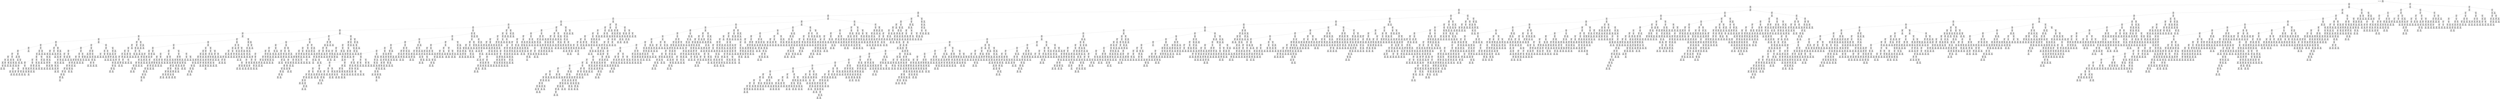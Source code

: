 digraph {
rankdir="TB"
node [shape=box]
stats [label="Objects found: 20640"]
37141 [ label = "ID: 37141\n sID: 40877\n obj: 2\n flb: 3,36\n fhb: 2353,50\n slb: 1,17\n shb: 2358,12"]
37323 [ label = "ID: 37323\n sID: 23008\n obj: 2\n flb: 3,70\n fhb: 25,20\n slb: 4,86\n shb: 35,15"]
28913 [ label = "ID: 28913\n sID: 38931\n obj: 2\n flb: 2,78\n fhb: 18,86\n slb: 4,02\n shb: 31,54"]
22625 [ label = "ID: 22625\n sID: 26051\n obj: 2\n flb: 3,92\n fhb: 21,03\n slb: 4,55\n shb: 23,04"]
29562 [ label = "ID: 29562\n sID: 24668\n obj: 2\n flb: 3,63\n fhb: 15,91\n slb: 5,09\n shb: 22,63"]
27689 [ label = "ID: 27689\n sID: 33622\n obj: 2\n flb: 3,60\n fhb: 13,27\n slb: 4,33\n shb: 15,99"]
39504 [ label = "ID: 39504\n sID: 26770\n obj: 2\n flb: 3,17\n fhb: 11,16\n slb: 4,40\n shb: 17,49"]
25134 [ label = "ID: 25134\n sID: 22227\n obj: 2\n flb: 3,24\n fhb: 11,16\n slb: 3,68\n shb: 15,03"]
33031 [ label = "ID: 33031\n sID: 31014\n obj: 2\n flb: 2,94\n fhb: 11,07\n slb: 4,76\n shb: 13,48"]
35604 [ label = "ID: 35604\n sID: 25235\n obj: 2\n flb: 3,71\n fhb: 11,00\n slb: 4,51\n shb: 12,69"]
35158 [ label = "ID: 35158\n sID: 23126\n obj: 2\n flb: 3,60\n fhb: 10,16\n slb: 4,78\n shb: 10,68"]
21725 [ label = "ID: 21725\n sID: 26008\n obj: 2\n flb: 4,29\n fhb: 10,50\n slb: 4,18\n shb: 11,21"]
30437 [ label = "ID: 30437\n sID: 23294\n obj: 2\n flb: 3,09\n fhb: 9,63\n slb: 4,77\n shb: 11,88"]
26982 [ label = "ID: 26982\n sID: 24500\n obj: 2\n flb: 3,75\n fhb: 9,28\n slb: 4,45\n shb: 9,56"]
38252 [ label = "ID: 38252\n sID: 35581\n obj: 2\n flb: 3,78\n fhb: 8,79\n slb: 4,14\n shb: 10,00"]
35562 [ label = "ID: 35562\n sID: 35978\n obj: 2\n flb: 4,10\n fhb: 8,81\n slb: 3,46\n shb: 8,91"]
35896 [ label = "ID: 35896\n sID: 29579\n obj: 2\n flb: 2,87\n fhb: 7,76\n slb: 5,38\n shb: 10,00"]
35658 [ label = "ID: 35658\n sID: 27896\n obj: 2\n flb: 3,83\n fhb: 8,98\n slb: 4,85\n shb: 8,98"]
29322 [ label = "ID: 29322\n sID: 35292\n obj: 2\n flb: 4,03\n fhb: 7,74\n slb: 4,15\n shb: 8,19"]
37034 [ label = "ID: 37034\n sID: 32675\n obj: 2\n flb: 3,64\n fhb: 7,49\n slb: 4,64\n shb: 8,93"]
21127 [ label = "ID: 21127\n sID: 23282\n obj: 2\n flb: 3,69\n fhb: 7,29\n slb: 3,64\n shb: 7,29"]
23269 [ label = "ID: 23269\n sID: NaN\n obj: 6\n flb: ∞\n fhb: 6,35\n slb: MAX_VAL\n shb: -1,00"]
25846 [ label = "ID: 25846\n sID: 26522\n obj: 2\n flb: 2,98\n fhb: 6,51\n slb: 4,41\n shb: 8,23"]
37165 [ label = "ID: 37165\n sID: 39868\n obj: 2\n flb: 4,17\n fhb: 6,15\n slb: 5,21\n shb: 6,49"]
21243 [ label = "ID: 21243\n sID: NaN\n obj: 7\n flb: ∞\n fhb: 5,90\n slb: MAX_VAL\n shb: -1,00"]
28594 [ label = "ID: 28594\n sID: NaN\n obj: 2\n flb: ∞\n fhb: 6,68\n slb: MAX_VAL\n shb: -1,00"]
24275 [ label = "ID: 24275\n sID: NaN\n obj: 3\n flb: ∞\n fhb: 4,56\n slb: MAX_VAL\n shb: -1,00"]
21253 [ label = "ID: 21253\n sID: NaN\n obj: 8\n flb: ∞\n fhb: 6,50\n slb: MAX_VAL\n shb: -1,00"]
32454 [ label = "ID: 32454\n sID: 35311\n obj: 2\n flb: 3,47\n fhb: 7,10\n slb: 4,15\n shb: 7,45"]
30727 [ label = "ID: 30727\n sID: 24248\n obj: 2\n flb: 4,35\n fhb: 6,33\n slb: 4,20\n shb: 6,86"]
20893 [ label = "ID: 20893\n sID: 38109\n obj: 2\n flb: 4,39\n fhb: 5,69\n slb: 5,07\n shb: 7,65"]
29523 [ label = "ID: 29523\n sID: NaN\n obj: 8\n flb: ∞\n fhb: 7,11\n slb: MAX_VAL\n shb: -1,00"]
25692 [ label = "ID: 25692\n sID: NaN\n obj: 1\n flb: ∞\n fhb: -1,00\n slb: MAX_VAL\n shb: -1,00"]
21048 [ label = "ID: 21048\n sID: NaN\n obj: 3\n flb: ∞\n fhb: 4,81\n slb: MAX_VAL\n shb: -1,00"]
25487 [ label = "ID: 25487\n sID: 31451\n obj: 2\n flb: 3,19\n fhb: 6,50\n slb: 3,55\n shb: 7,02"]
25211 [ label = "ID: 25211\n sID: 33857\n obj: 2\n flb: 4,02\n fhb: 6,26\n slb: 4,15\n shb: 6,58"]
25339 [ label = "ID: 25339\n sID: NaN\n obj: 3\n flb: ∞\n fhb: 4,49\n slb: MAX_VAL\n shb: -1,00"]
20824 [ label = "ID: 20824\n sID: NaN\n obj: 6\n flb: ∞\n fhb: 5,70\n slb: MAX_VAL\n shb: -1,00"]
24553 [ label = "ID: 24553\n sID: NaN\n obj: 4\n flb: ∞\n fhb: 6,09\n slb: MAX_VAL\n shb: -1,00"]
28899 [ label = "ID: 28899\n sID: 35005\n obj: 2\n flb: 5,23\n fhb: 7,96\n slb: 3,08\n shb: 7,96"]
38956 [ label = "ID: 38956\n sID: NaN\n obj: 1\n flb: ∞\n fhb: -1,00\n slb: MAX_VAL\n shb: -1,00"]
40343 [ label = "ID: 40343\n sID: 38007\n obj: 2\n flb: 3,41\n fhb: 6,54\n slb: 4,19\n shb: 6,54"]
25637 [ label = "ID: 25637\n sID: NaN\n obj: 7\n flb: ∞\n fhb: 6,68\n slb: MAX_VAL\n shb: -1,00"]
25232 [ label = "ID: 25232\n sID: 27434\n obj: 2\n flb: 4,04\n fhb: 6,90\n slb: 4,34\n shb: 6,90"]
28679 [ label = "ID: 28679\n sID: NaN\n obj: 4\n flb: ∞\n fhb: 6,34\n slb: MAX_VAL\n shb: -1,00"]
26087 [ label = "ID: 26087\n sID: NaN\n obj: 3\n flb: ∞\n fhb: 4,96\n slb: MAX_VAL\n shb: -1,00"]
25489 [ label = "ID: 25489\n sID: NaN\n obj: 1\n flb: ∞\n fhb: -1,00\n slb: MAX_VAL\n shb: -1,00"]
35437 [ label = "ID: 35437\n sID: 39628\n obj: 2\n flb: 3,11\n fhb: 7,75\n slb: 4,18\n shb: 10,28"]
29716 [ label = "ID: 29716\n sID: 20759\n obj: 2\n flb: 3,05\n fhb: 7,40\n slb: 5,01\n shb: 10,33"]
20740 [ label = "ID: 20740\n sID: 29725\n obj: 2\n flb: 3,12\n fhb: 7,27\n slb: 4,73\n shb: 9,59"]
24697 [ label = "ID: 24697\n sID: 38970\n obj: 2\n flb: 3,24\n fhb: 8,26\n slb: 3,86\n shb: 9,91"]
21919 [ label = "ID: 21919\n sID: 38172\n obj: 2\n flb: 3,93\n fhb: 7,71\n slb: 4,84\n shb: 8,33"]
23968 [ label = "ID: 23968\n sID: 27589\n obj: 2\n flb: 3,89\n fhb: 7,69\n slb: 4,42\n shb: 8,39"]
22909 [ label = "ID: 22909\n sID: 23717\n obj: 2\n flb: 3,98\n fhb: 7,71\n slb: 3,96\n shb: 7,99"]
31891 [ label = "ID: 31891\n sID: 24554\n obj: 2\n flb: 4,45\n fhb: 8,32\n slb: 5,35\n shb: 8,38"]
21679 [ label = "ID: 21679\n sID: NaN\n obj: 8\n flb: ∞\n fhb: 5,94\n slb: MAX_VAL\n shb: -1,00"]
26621 [ label = "ID: 26621\n sID: NaN\n obj: 1\n flb: ∞\n fhb: -1,00\n slb: MAX_VAL\n shb: -1,00"]
28781 [ label = "ID: 28781\n sID: 36637\n obj: 2\n flb: 3,96\n fhb: 6,59\n slb: 4,37\n shb: 6,59"]
27867 [ label = "ID: 27867\n sID: 39769\n obj: 2\n flb: 4,41\n fhb: 6,70\n slb: 4,55\n shb: 6,93"]
22395 [ label = "ID: 22395\n sID: NaN\n obj: 8\n flb: ∞\n fhb: 6,19\n slb: MAX_VAL\n shb: -1,00"]
26724 [ label = "ID: 26724\n sID: NaN\n obj: 3\n flb: ∞\n fhb: 6,01\n slb: MAX_VAL\n shb: -1,00"]
39065 [ label = "ID: 39065\n sID: 30538\n obj: 2\n flb: 3,19\n fhb: 6,20\n slb: 4,01\n shb: 6,20"]
23125 [ label = "ID: 23125\n sID: NaN\n obj: 5\n flb: ∞\n fhb: 5,24\n slb: MAX_VAL\n shb: -1,00"]
23396 [ label = "ID: 23396\n sID: NaN\n obj: 4\n flb: ∞\n fhb: 4,77\n slb: MAX_VAL\n shb: -1,00"]
25508 [ label = "ID: 25508\n sID: 20772\n obj: 2\n flb: 3,99\n fhb: 6,76\n slb: 3,40\n shb: 6,76"]
37928 [ label = "ID: 37928\n sID: 26704\n obj: 2\n flb: 3,92\n fhb: 6,16\n slb: 4,20\n shb: 6,98"]
35028 [ label = "ID: 35028\n sID: 22315\n obj: 2\n flb: 4,42\n fhb: 6,49\n slb: 4,15\n shb: 6,49"]
24997 [ label = "ID: 24997\n sID: NaN\n obj: 2\n flb: ∞\n fhb: 5,14\n slb: MAX_VAL\n shb: -1,00"]
20671 [ label = "ID: 20671\n sID: NaN\n obj: 7\n flb: ∞\n fhb: 6,25\n slb: MAX_VAL\n shb: -1,00"]
21252 [ label = "ID: 21252\n sID: NaN\n obj: 7\n flb: ∞\n fhb: 6,85\n slb: MAX_VAL\n shb: -1,00"]
37316 [ label = "ID: 37316\n sID: 31552\n obj: 2\n flb: 3,82\n fhb: 5,93\n slb: 3,54\n shb: 6,45"]
24221 [ label = "ID: 24221\n sID: NaN\n obj: 3\n flb: ∞\n fhb: 3,83\n slb: MAX_VAL\n shb: -1,00"]
22520 [ label = "ID: 22520\n sID: 39366\n obj: 2\n flb: 4,90\n fhb: 6,56\n slb: 3,84\n shb: 6,56"]
22104 [ label = "ID: 22104\n sID: NaN\n obj: 8\n flb: ∞\n fhb: 5,45\n slb: MAX_VAL\n shb: -1,00"]
32731 [ label = "ID: 32731\n sID: 23664\n obj: 2\n flb: 3,91\n fhb: 7,45\n slb: 4,69\n shb: 7,45"]
22511 [ label = "ID: 22511\n sID: 28470\n obj: 2\n flb: 4,56\n fhb: 7,05\n slb: 3,59\n shb: 7,05"]
27740 [ label = "ID: 27740\n sID: NaN\n obj: 3\n flb: ∞\n fhb: 4,99\n slb: MAX_VAL\n shb: -1,00"]
21244 [ label = "ID: 21244\n sID: 33667\n obj: 2\n flb: 3,81\n fhb: 7,17\n slb: 5,01\n shb: 7,46"]
21788 [ label = "ID: 21788\n sID: NaN\n obj: 7\n flb: ∞\n fhb: 5,78\n slb: MAX_VAL\n shb: -1,00"]
22337 [ label = "ID: 22337\n sID: NaN\n obj: 2\n flb: ∞\n fhb: 4,29\n slb: MAX_VAL\n shb: -1,00"]
28931 [ label = "ID: 28931\n sID: 28366\n obj: 2\n flb: 3,77\n fhb: 6,70\n slb: 3,97\n shb: 6,89"]
22013 [ label = "ID: 22013\n sID: NaN\n obj: 6\n flb: ∞\n fhb: 7,21\n slb: MAX_VAL\n shb: -1,00"]
24109 [ label = "ID: 24109\n sID: NaN\n obj: 8\n flb: ∞\n fhb: 6,55\n slb: MAX_VAL\n shb: -1,00"]
35065 [ label = "ID: 35065\n sID: 36492\n obj: 2\n flb: 4,44\n fhb: 7,51\n slb: 4,09\n shb: 7,58"]
25181 [ label = "ID: 25181\n sID: 28142\n obj: 2\n flb: 5,40\n fhb: 7,98\n slb: 4,33\n shb: 8,38"]
28843 [ label = "ID: 28843\n sID: NaN\n obj: 2\n flb: ∞\n fhb: 6,27\n slb: MAX_VAL\n shb: -1,00"]
32777 [ label = "ID: 32777\n sID: 34269\n obj: 2\n flb: 4,12\n fhb: 5,91\n slb: 3,92\n shb: 6,33"]
29323 [ label = "ID: 29323\n sID: NaN\n obj: 5\n flb: ∞\n fhb: 5,75\n slb: MAX_VAL\n shb: -1,00"]
30942 [ label = "ID: 30942\n sID: NaN\n obj: 2\n flb: ∞\n fhb: 5,02\n slb: MAX_VAL\n shb: -1,00"]
23175 [ label = "ID: 23175\n sID: NaN\n obj: 8\n flb: ∞\n fhb: 5,56\n slb: MAX_VAL\n shb: -1,00"]
36193 [ label = "ID: 36193\n sID: 34173\n obj: 2\n flb: 3,93\n fhb: 6,08\n slb: 4,03\n shb: 7,22"]
40218 [ label = "ID: 40218\n sID: 40156\n obj: 2\n flb: 4,17\n fhb: 6,76\n slb: 5,73\n shb: 7,19"]
20862 [ label = "ID: 20862\n sID: NaN\n obj: 6\n flb: ∞\n fhb: 5,19\n slb: MAX_VAL\n shb: -1,00"]
28719 [ label = "ID: 28719\n sID: NaN\n obj: 1\n flb: ∞\n fhb: -1,00\n slb: MAX_VAL\n shb: -1,00"]
32679 [ label = "ID: 32679\n sID: NaN\n obj: 4\n flb: ∞\n fhb: 5,63\n slb: MAX_VAL\n shb: -1,00"]
25254 [ label = "ID: 25254\n sID: NaN\n obj: 4\n flb: ∞\n fhb: 6,52\n slb: MAX_VAL\n shb: -1,00"]
37700 [ label = "ID: 37700\n sID: 31999\n obj: 2\n flb: 4,69\n fhb: 5,89\n slb: 4,23\n shb: 5,89"]
22988 [ label = "ID: 22988\n sID: NaN\n obj: 2\n flb: ∞\n fhb: 3,74\n slb: MAX_VAL\n shb: -1,00"]
23239 [ label = "ID: 23239\n sID: NaN\n obj: 5\n flb: ∞\n fhb: 5,04\n slb: MAX_VAL\n shb: -1,00"]
36146 [ label = "ID: 36146\n sID: 30546\n obj: 2\n flb: 3,83\n fhb: 7,82\n slb: 4,15\n shb: 9,29"]
29086 [ label = "ID: 29086\n sID: 36493\n obj: 2\n flb: 4,47\n fhb: 8,15\n slb: 4,34\n shb: 8,87"]
30656 [ label = "ID: 30656\n sID: 31566\n obj: 2\n flb: 3,68\n fhb: 6,76\n slb: 4,58\n shb: 8,40"]
29293 [ label = "ID: 29293\n sID: 40614\n obj: 2\n flb: 3,76\n fhb: 6,55\n slb: 4,95\n shb: 9,10"]
21141 [ label = "ID: 21141\n sID: 38128\n obj: 2\n flb: 3,44\n fhb: 8,53\n slb: 5,06\n shb: 8,53"]
39261 [ label = "ID: 39261\n sID: 38195\n obj: 2\n flb: 5,52\n fhb: 9,36\n slb: 4,37\n shb: 9,36"]
36676 [ label = "ID: 36676\n sID: 21569\n obj: 2\n flb: 4,00\n fhb: 5,92\n slb: 4,85\n shb: 6,57"]
40016 [ label = "ID: 40016\n sID: 31590\n obj: 2\n flb: 2,55\n fhb: 6,36\n slb: 4,76\n shb: 6,65"]
24241 [ label = "ID: 24241\n sID: NaN\n obj: 6\n flb: ∞\n fhb: 5,91\n slb: MAX_VAL\n shb: -1,00"]
35753 [ label = "ID: 35753\n sID: NaN\n obj: 1\n flb: ∞\n fhb: -1,00\n slb: MAX_VAL\n shb: -1,00"]
33951 [ label = "ID: 33951\n sID: 23263\n obj: 2\n flb: 4,28\n fhb: 6,90\n slb: 4,48\n shb: 7,17"]
21973 [ label = "ID: 21973\n sID: NaN\n obj: 8\n flb: ∞\n fhb: 6,46\n slb: MAX_VAL\n shb: -1,00"]
38070 [ label = "ID: 38070\n sID: 38292\n obj: 2\n flb: 4,98\n fhb: 6,66\n slb: 3,87\n shb: 6,66"]
39845 [ label = "ID: 39845\n sID: NaN\n obj: 1\n flb: ∞\n fhb: -1,00\n slb: MAX_VAL\n shb: -1,00"]
25187 [ label = "ID: 25187\n sID: NaN\n obj: 6\n flb: ∞\n fhb: 4,90\n slb: MAX_VAL\n shb: -1,00"]
20978 [ label = "ID: 20978\n sID: NaN\n obj: 6\n flb: ∞\n fhb: 6,88\n slb: MAX_VAL\n shb: -1,00"]
22666 [ label = "ID: 22666\n sID: NaN\n obj: 5\n flb: ∞\n fhb: 6,42\n slb: MAX_VAL\n shb: -1,00"]
22470 [ label = "ID: 22470\n sID: NaN\n obj: 6\n flb: ∞\n fhb: 6,81\n slb: MAX_VAL\n shb: -1,00"]
30066 [ label = "ID: 30066\n sID: 21075\n obj: 2\n flb: 4,20\n fhb: 7,27\n slb: 4,18\n shb: 7,76"]
20713 [ label = "ID: 20713\n sID: NaN\n obj: 8\n flb: ∞\n fhb: 6,35\n slb: MAX_VAL\n shb: -1,00"]
22807 [ label = "ID: 22807\n sID: NaN\n obj: 5\n flb: ∞\n fhb: 6,72\n slb: MAX_VAL\n shb: -1,00"]
30678 [ label = "ID: 30678\n sID: 39395\n obj: 2\n flb: 3,62\n fhb: 6,53\n slb: 4,99\n shb: 7,60"]
38563 [ label = "ID: 38563\n sID: 39231\n obj: 2\n flb: 3,39\n fhb: 5,63\n slb: 3,33\n shb: 7,25"]
24804 [ label = "ID: 24804\n sID: 26732\n obj: 2\n flb: 3,76\n fhb: 5,87\n slb: 3,82\n shb: 7,02"]
21149 [ label = "ID: 21149\n sID: NaN\n obj: 7\n flb: ∞\n fhb: 5,36\n slb: MAX_VAL\n shb: -1,00"]
39897 [ label = "ID: 39897\n sID: NaN\n obj: 1\n flb: ∞\n fhb: -1,00\n slb: MAX_VAL\n shb: -1,00"]
24512 [ label = "ID: 24512\n sID: NaN\n obj: 2\n flb: ∞\n fhb: 4,82\n slb: MAX_VAL\n shb: -1,00"]
33186 [ label = "ID: 33186\n sID: NaN\n obj: 5\n flb: ∞\n fhb: 5,35\n slb: MAX_VAL\n shb: -1,00"]
32309 [ label = "ID: 32309\n sID: 21629\n obj: 2\n flb: 3,85\n fhb: 8,90\n slb: 5,06\n shb: 10,01"]
31682 [ label = "ID: 31682\n sID: 27975\n obj: 2\n flb: 3,66\n fhb: 9,20\n slb: 4,11\n shb: 10,43"]
38362 [ label = "ID: 38362\n sID: 39028\n obj: 2\n flb: 4,09\n fhb: 9,31\n slb: 3,99\n shb: 9,31"]
24282 [ label = "ID: 24282\n sID: 38341\n obj: 2\n flb: 4,66\n fhb: 7,94\n slb: 5,00\n shb: 9,47"]
22879 [ label = "ID: 22879\n sID: 30195\n obj: 2\n flb: 4,01\n fhb: 7,40\n slb: 4,05\n shb: 9,14"]
23685 [ label = "ID: 23685\n sID: 29980\n obj: 2\n flb: 4,81\n fhb: 8,58\n slb: 4,65\n shb: 8,58"]
32284 [ label = "ID: 32284\n sID: 20700\n obj: 2\n flb: 4,21\n fhb: 6,97\n slb: 4,51\n shb: 8,78"]
21607 [ label = "ID: 21607\n sID: 26881\n obj: 2\n flb: 3,61\n fhb: 6,56\n slb: 4,15\n shb: 8,03"]
27475 [ label = "ID: 27475\n sID: 26651\n obj: 2\n flb: 4,15\n fhb: 6,56\n slb: 3,89\n shb: 6,56"]
20961 [ label = "ID: 20961\n sID: NaN\n obj: 7\n flb: ∞\n fhb: 5,61\n slb: MAX_VAL\n shb: -1,00"]
35893 [ label = "ID: 35893\n sID: 40320\n obj: 2\n flb: 3,65\n fhb: 5,73\n slb: 4,51\n shb: 6,69"]
21313 [ label = "ID: 21313\n sID: NaN\n obj: 5\n flb: ∞\n fhb: 5,98\n slb: MAX_VAL\n shb: -1,00"]
28028 [ label = "ID: 28028\n sID: NaN\n obj: 2\n flb: ∞\n fhb: 4,22\n slb: MAX_VAL\n shb: -1,00"]
28038 [ label = "ID: 28038\n sID: NaN\n obj: 2\n flb: ∞\n fhb: 3,90\n slb: MAX_VAL\n shb: -1,00"]
21078 [ label = "ID: 21078\n sID: NaN\n obj: 8\n flb: ∞\n fhb: 7,27\n slb: MAX_VAL\n shb: -1,00"]
34764 [ label = "ID: 34764\n sID: 37542\n obj: 2\n flb: 4,95\n fhb: 8,18\n slb: 4,79\n shb: 8,19"]
24425 [ label = "ID: 24425\n sID: NaN\n obj: 8\n flb: ∞\n fhb: 6,43\n slb: MAX_VAL\n shb: -1,00"]
27011 [ label = "ID: 27011\n sID: NaN\n obj: 6\n flb: ∞\n fhb: 6,78\n slb: MAX_VAL\n shb: -1,00"]
21059 [ label = "ID: 21059\n sID: 34249\n obj: 2\n flb: 4,07\n fhb: 5,64\n slb: 4,45\n shb: 7,29"]
20720 [ label = "ID: 20720\n sID: NaN\n obj: 7\n flb: ∞\n fhb: 5,26\n slb: MAX_VAL\n shb: -1,00"]
23948 [ label = "ID: 23948\n sID: NaN\n obj: 2\n flb: ∞\n fhb: 3,62\n slb: MAX_VAL\n shb: -1,00"]
20940 [ label = "ID: 20940\n sID: 29166\n obj: 2\n flb: 5,90\n fhb: 7,62\n slb: 3,62\n shb: 7,62"]
24664 [ label = "ID: 24664\n sID: NaN\n obj: 1\n flb: ∞\n fhb: -1,00\n slb: MAX_VAL\n shb: -1,00"]
40348 [ label = "ID: 40348\n sID: 25127\n obj: 2\n flb: 4,42\n fhb: 6,70\n slb: 3,57\n shb: 6,89"]
23532 [ label = "ID: 23532\n sID: NaN\n obj: 7\n flb: ∞\n fhb: 6,11\n slb: MAX_VAL\n shb: -1,00"]
27245 [ label = "ID: 27245\n sID: NaN\n obj: 3\n flb: ∞\n fhb: 5,52\n slb: MAX_VAL\n shb: -1,00"]
21028 [ label = "ID: 21028\n sID: 39988\n obj: 2\n flb: 4,04\n fhb: 8,71\n slb: 4,82\n shb: 9,16"]
27225 [ label = "ID: 27225\n sID: 36760\n obj: 2\n flb: 4,16\n fhb: 7,56\n slb: 5,07\n shb: 8,74"]
25201 [ label = "ID: 25201\n sID: 34163\n obj: 2\n flb: 3,30\n fhb: 7,23\n slb: 4,43\n shb: 8,15"]
30658 [ label = "ID: 30658\n sID: 22684\n obj: 2\n flb: 3,22\n fhb: 6,85\n slb: 3,75\n shb: 9,45"]
25718 [ label = "ID: 25718\n sID: 40247\n obj: 2\n flb: 3,53\n fhb: 6,20\n slb: 4,00\n shb: 7,50"]
33674 [ label = "ID: 33674\n sID: 24676\n obj: 2\n flb: 3,46\n fhb: 6,64\n slb: 4,44\n shb: 7,79"]
34399 [ label = "ID: 34399\n sID: 29605\n obj: 2\n flb: 3,77\n fhb: 6,53\n slb: 4,01\n shb: 7,14"]
22849 [ label = "ID: 22849\n sID: 40189\n obj: 2\n flb: 3,57\n fhb: 7,14\n slb: 3,67\n shb: 7,14"]
27120 [ label = "ID: 27120\n sID: 21963\n obj: 2\n flb: 3,35\n fhb: 5,75\n slb: 3,70\n shb: 5,79"]
30916 [ label = "ID: 30916\n sID: 20660\n obj: 2\n flb: 3,05\n fhb: 5,07\n slb: 4,11\n shb: 5,53"]
28531 [ label = "ID: 28531\n sID: NaN\n obj: 8\n flb: ∞\n fhb: 4,31\n slb: MAX_VAL\n shb: -1,00"]
28977 [ label = "ID: 28977\n sID: NaN\n obj: 1\n flb: ∞\n fhb: -1,00\n slb: MAX_VAL\n shb: -1,00"]
23403 [ label = "ID: 23403\n sID: NaN\n obj: 5\n flb: ∞\n fhb: 5,49\n slb: MAX_VAL\n shb: -1,00"]
21594 [ label = "ID: 21594\n sID: NaN\n obj: 8\n flb: ∞\n fhb: 5,43\n slb: MAX_VAL\n shb: -1,00"]
27116 [ label = "ID: 27116\n sID: NaN\n obj: 2\n flb: ∞\n fhb: 5,87\n slb: MAX_VAL\n shb: -1,00"]
40101 [ label = "ID: 40101\n sID: 23752\n obj: 2\n flb: 3,83\n fhb: 6,07\n slb: 4,16\n shb: 7,21"]
32181 [ label = "ID: 32181\n sID: 39335\n obj: 2\n flb: 4,08\n fhb: 6,23\n slb: 4,75\n shb: 6,83"]
22962 [ label = "ID: 22962\n sID: NaN\n obj: 8\n flb: ∞\n fhb: 5,43\n slb: MAX_VAL\n shb: -1,00"]
24475 [ label = "ID: 24475\n sID: NaN\n obj: 1\n flb: ∞\n fhb: -1,00\n slb: MAX_VAL\n shb: -1,00"]
22270 [ label = "ID: 22270\n sID: NaN\n obj: 3\n flb: ∞\n fhb: 5,65\n slb: MAX_VAL\n shb: -1,00"]
25025 [ label = "ID: 25025\n sID: 28902\n obj: 2\n flb: 5,03\n fhb: 7,02\n slb: 3,91\n shb: 7,02"]
21596 [ label = "ID: 21596\n sID: NaN\n obj: 7\n flb: ∞\n fhb: 6,97\n slb: MAX_VAL\n shb: -1,00"]
27169 [ label = "ID: 27169\n sID: NaN\n obj: 5\n flb: ∞\n fhb: 4,91\n slb: MAX_VAL\n shb: -1,00"]
33281 [ label = "ID: 33281\n sID: 40500\n obj: 2\n flb: 3,73\n fhb: 6,42\n slb: 4,68\n shb: 6,70"]
21724 [ label = "ID: 21724\n sID: NaN\n obj: 6\n flb: ∞\n fhb: 6,37\n slb: MAX_VAL\n shb: -1,00"]
23333 [ label = "ID: 23333\n sID: NaN\n obj: 6\n flb: ∞\n fhb: 5,19\n slb: MAX_VAL\n shb: -1,00"]
40127 [ label = "ID: 40127\n sID: 30379\n obj: 2\n flb: 3,52\n fhb: 6,47\n slb: 4,19\n shb: 7,11"]
20683 [ label = "ID: 20683\n sID: 22547\n obj: 2\n flb: 3,54\n fhb: 5,96\n slb: 4,41\n shb: 6,98"]
21526 [ label = "ID: 21526\n sID: NaN\n obj: 7\n flb: ∞\n fhb: 7,32\n slb: MAX_VAL\n shb: -1,00"]
34858 [ label = "ID: 34858\n sID: NaN\n obj: 2\n flb: ∞\n fhb: 5,31\n slb: MAX_VAL\n shb: -1,00"]
26820 [ label = "ID: 26820\n sID: NaN\n obj: 2\n flb: ∞\n fhb: 3,54\n slb: MAX_VAL\n shb: -1,00"]
34673 [ label = "ID: 34673\n sID: 24975\n obj: 2\n flb: 4,75\n fhb: 8,10\n slb: 4,89\n shb: 8,10"]
26904 [ label = "ID: 26904\n sID: 39976\n obj: 2\n flb: 4,28\n fhb: 6,72\n slb: 5,64\n shb: 6,96"]
21355 [ label = "ID: 21355\n sID: NaN\n obj: 7\n flb: ∞\n fhb: 7,24\n slb: MAX_VAL\n shb: -1,00"]
29808 [ label = "ID: 29808\n sID: 29246\n obj: 2\n flb: 5,06\n fhb: 6,91\n slb: 4,58\n shb: 6,91"]
20773 [ label = "ID: 20773\n sID: NaN\n obj: 2\n flb: ∞\n fhb: 5,90\n slb: MAX_VAL\n shb: -1,00"]
22060 [ label = "ID: 22060\n sID: NaN\n obj: 6\n flb: ∞\n fhb: 6,01\n slb: MAX_VAL\n shb: -1,00"]
29478 [ label = "ID: 29478\n sID: 26453\n obj: 2\n flb: 4,38\n fhb: 8,26\n slb: 4,43\n shb: 8,26"]
25891 [ label = "ID: 25891\n sID: 27586\n obj: 2\n flb: 4,24\n fhb: 7,79\n slb: 4,80\n shb: 7,79"]
20941 [ label = "ID: 20941\n sID: NaN\n obj: 8\n flb: ∞\n fhb: 6,92\n slb: MAX_VAL\n shb: -1,00"]
38282 [ label = "ID: 38282\n sID: 36935\n obj: 2\n flb: 4,61\n fhb: 6,32\n slb: 4,30\n shb: 6,32"]
24771 [ label = "ID: 24771\n sID: NaN\n obj: 4\n flb: ∞\n fhb: 5,75\n slb: MAX_VAL\n shb: -1,00"]
29417 [ label = "ID: 29417\n sID: NaN\n obj: 3\n flb: ∞\n fhb: 5,88\n slb: MAX_VAL\n shb: -1,00"]
21802 [ label = "ID: 21802\n sID: 21993\n obj: 2\n flb: 3,20\n fhb: 7,30\n slb: 5,35\n shb: 8,20"]
40476 [ label = "ID: 40476\n sID: 29108\n obj: 2\n flb: 3,75\n fhb: 7,38\n slb: 5,04\n shb: 8,26"]
24843 [ label = "ID: 24843\n sID: 21619\n obj: 2\n flb: 4,19\n fhb: 7,19\n slb: 4,20\n shb: 8,50"]
24686 [ label = "ID: 24686\n sID: 21882\n obj: 2\n flb: 4,50\n fhb: 8,25\n slb: 4,06\n shb: 8,25"]
29820 [ label = "ID: 29820\n sID: 34054\n obj: 2\n flb: 5,00\n fhb: 6,96\n slb: 4,41\n shb: 6,96"]
21024 [ label = "ID: 21024\n sID: NaN\n obj: 3\n flb: ∞\n fhb: 4,86\n slb: MAX_VAL\n shb: -1,00"]
22977 [ label = "ID: 22977\n sID: NaN\n obj: 6\n flb: ∞\n fhb: 6,81\n slb: MAX_VAL\n shb: -1,00"]
25707 [ label = "ID: 25707\n sID: 23007\n obj: 2\n flb: 4,07\n fhb: 7,00\n slb: 3,57\n shb: 7,78"]
30414 [ label = "ID: 30414\n sID: NaN\n obj: 6\n flb: ∞\n fhb: 6,39\n slb: MAX_VAL\n shb: -1,00"]
24016 [ label = "ID: 24016\n sID: NaN\n obj: 7\n flb: ∞\n fhb: 6,31\n slb: MAX_VAL\n shb: -1,00"]
22268 [ label = "ID: 22268\n sID: NaN\n obj: 4\n flb: ∞\n fhb: 4,88\n slb: MAX_VAL\n shb: -1,00"]
33195 [ label = "ID: 33195\n sID: NaN\n obj: 2\n flb: ∞\n fhb: 6,62\n slb: MAX_VAL\n shb: -1,00"]
39764 [ label = "ID: 39764\n sID: 26154\n obj: 2\n flb: 3,90\n fhb: 9,41\n slb: 5,63\n shb: 9,41"]
35660 [ label = "ID: 35660\n sID: 34265\n obj: 2\n flb: 3,90\n fhb: 8,10\n slb: 4,44\n shb: 8,44"]
26240 [ label = "ID: 26240\n sID: 27641\n obj: 2\n flb: 3,93\n fhb: 6,72\n slb: 4,20\n shb: 7,09"]
31114 [ label = "ID: 31114\n sID: 23811\n obj: 2\n flb: 4,06\n fhb: 6,72\n slb: 4,16\n shb: 6,72"]
20926 [ label = "ID: 20926\n sID: NaN\n obj: 7\n flb: ∞\n fhb: 5,23\n slb: MAX_VAL\n shb: -1,00"]
24093 [ label = "ID: 24093\n sID: NaN\n obj: 6\n flb: ∞\n fhb: 5,63\n slb: MAX_VAL\n shb: -1,00"]
28494 [ label = "ID: 28494\n sID: 38758\n obj: 2\n flb: 3,90\n fhb: 6,30\n slb: 4,04\n shb: 6,30"]
21572 [ label = "ID: 21572\n sID: NaN\n obj: 4\n flb: ∞\n fhb: 4,76\n slb: MAX_VAL\n shb: -1,00"]
27394 [ label = "ID: 27394\n sID: NaN\n obj: 3\n flb: ∞\n fhb: 6,57\n slb: MAX_VAL\n shb: -1,00"]
25119 [ label = "ID: 25119\n sID: 24741\n obj: 2\n flb: 3,06\n fhb: 5,81\n slb: 4,44\n shb: 7,40"]
34569 [ label = "ID: 34569\n sID: 24618\n obj: 2\n flb: 4,36\n fhb: 7,60\n slb: 4,52\n shb: 7,60"]
30083 [ label = "ID: 30083\n sID: 35842\n obj: 2\n flb: 4,77\n fhb: 6,79\n slb: 4,13\n shb: 6,79"]
27472 [ label = "ID: 27472\n sID: NaN\n obj: 2\n flb: ∞\n fhb: 5,39\n slb: MAX_VAL\n shb: -1,00"]
22557 [ label = "ID: 22557\n sID: NaN\n obj: 5\n flb: ∞\n fhb: 5,63\n slb: MAX_VAL\n shb: -1,00"]
33062 [ label = "ID: 33062\n sID: 26234\n obj: 2\n flb: 3,97\n fhb: 7,17\n slb: 4,77\n shb: 7,17"]
20752 [ label = "ID: 20752\n sID: NaN\n obj: 7\n flb: ∞\n fhb: 6,50\n slb: MAX_VAL\n shb: -1,00"]
28404 [ label = "ID: 28404\n sID: NaN\n obj: 1\n flb: ∞\n fhb: -1,00\n slb: MAX_VAL\n shb: -1,00"]
21943 [ label = "ID: 21943\n sID: NaN\n obj: 4\n flb: ∞\n fhb: 5,66\n slb: MAX_VAL\n shb: -1,00"]
25800 [ label = "ID: 25800\n sID: 24014\n obj: 2\n flb: 3,51\n fhb: 8,20\n slb: 5,66\n shb: 9,48"]
26834 [ label = "ID: 26834\n sID: 38692\n obj: 2\n flb: 5,17\n fhb: 7,90\n slb: 4,23\n shb: 7,90"]
23087 [ label = "ID: 23087\n sID: NaN\n obj: 5\n flb: ∞\n fhb: 7,87\n slb: MAX_VAL\n shb: -1,00"]
21581 [ label = "ID: 21581\n sID: 37284\n obj: 2\n flb: 4,46\n fhb: 7,10\n slb: 4,98\n shb: 7,22"]
22134 [ label = "ID: 22134\n sID: NaN\n obj: 6\n flb: ∞\n fhb: 5,65\n slb: MAX_VAL\n shb: -1,00"]
31362 [ label = "ID: 31362\n sID: NaN\n obj: 2\n flb: ∞\n fhb: 7,38\n slb: MAX_VAL\n shb: -1,00"]
37514 [ label = "ID: 37514\n sID: NaN\n obj: 1\n flb: ∞\n fhb: -1,00\n slb: MAX_VAL\n shb: -1,00"]
36287 [ label = "ID: 36287\n sID: 33180\n obj: 2\n flb: 2,97\n fhb: 7,37\n slb: 4,39\n shb: 9,72"]
25781 [ label = "ID: 25781\n sID: 36869\n obj: 2\n flb: 3,23\n fhb: 7,79\n slb: 4,44\n shb: 8,63"]
32994 [ label = "ID: 32994\n sID: 23365\n obj: 2\n flb: 3,28\n fhb: 7,18\n slb: 5,49\n shb: 9,96"]
33211 [ label = "ID: 33211\n sID: 40091\n obj: 2\n flb: 3,33\n fhb: 7,20\n slb: 3,58\n shb: 8,25"]
36556 [ label = "ID: 36556\n sID: 25511\n obj: 2\n flb: 2,77\n fhb: 7,51\n slb: 5,05\n shb: 8,99"]
32163 [ label = "ID: 32163\n sID: 28727\n obj: 2\n flb: 4,26\n fhb: 7,77\n slb: 4,71\n shb: 7,99"]
37640 [ label = "ID: 37640\n sID: 31576\n obj: 2\n flb: 4,32\n fhb: 7,43\n slb: 4,27\n shb: 7,81"]
36606 [ label = "ID: 36606\n sID: 22052\n obj: 2\n flb: 3,76\n fhb: 7,05\n slb: 4,31\n shb: 7,76"]
31783 [ label = "ID: 31783\n sID: 25731\n obj: 2\n flb: 3,90\n fhb: 6,56\n slb: 5,16\n shb: 7,17"]
32426 [ label = "ID: 32426\n sID: 32237\n obj: 2\n flb: 4,48\n fhb: 6,82\n slb: 5,25\n shb: 7,44"]
23023 [ label = "ID: 23023\n sID: 30819\n obj: 2\n flb: 3,84\n fhb: 6,15\n slb: 4,94\n shb: 6,44"]
24359 [ label = "ID: 24359\n sID: NaN\n obj: 7\n flb: ∞\n fhb: 5,51\n slb: MAX_VAL\n shb: -1,00"]
27702 [ label = "ID: 27702\n sID: NaN\n obj: 1\n flb: ∞\n fhb: -1,00\n slb: MAX_VAL\n shb: -1,00"]
36444 [ label = "ID: 36444\n sID: NaN\n obj: 1\n flb: ∞\n fhb: -1,00\n slb: MAX_VAL\n shb: -1,00"]
32076 [ label = "ID: 32076\n sID: NaN\n obj: 2\n flb: ∞\n fhb: 5,91\n slb: MAX_VAL\n shb: -1,00"]
23977 [ label = "ID: 23977\n sID: NaN\n obj: 3\n flb: ∞\n fhb: 4,76\n slb: MAX_VAL\n shb: -1,00"]
23353 [ label = "ID: 23353\n sID: 34687\n obj: 2\n flb: 4,81\n fhb: 7,42\n slb: 4,15\n shb: 7,42"]
24639 [ label = "ID: 24639\n sID: NaN\n obj: 4\n flb: ∞\n fhb: 5,93\n slb: MAX_VAL\n shb: -1,00"]
33369 [ label = "ID: 33369\n sID: 34688\n obj: 2\n flb: 4,02\n fhb: 5,78\n slb: 4,51\n shb: 6,11"]
27467 [ label = "ID: 27467\n sID: NaN\n obj: 5\n flb: ∞\n fhb: 5,75\n slb: MAX_VAL\n shb: -1,00"]
24415 [ label = "ID: 24415\n sID: NaN\n obj: 2\n flb: ∞\n fhb: 3,44\n slb: MAX_VAL\n shb: -1,00"]
36015 [ label = "ID: 36015\n sID: 22996\n obj: 2\n flb: 4,30\n fhb: 7,94\n slb: 4,46\n shb: 7,94"]
38363 [ label = "ID: 38363\n sID: 25312\n obj: 2\n flb: 4,33\n fhb: 6,68\n slb: 4,37\n shb: 7,71"]
22566 [ label = "ID: 22566\n sID: NaN\n obj: 8\n flb: ∞\n fhb: 5,82\n slb: MAX_VAL\n shb: -1,00"]
20936 [ label = "ID: 20936\n sID: NaN\n obj: 8\n flb: ∞\n fhb: 5,65\n slb: MAX_VAL\n shb: -1,00"]
32522 [ label = "ID: 32522\n sID: 27057\n obj: 2\n flb: 4,70\n fhb: 7,59\n slb: 3,16\n shb: 7,98"]
20745 [ label = "ID: 20745\n sID: NaN\n obj: 7\n flb: ∞\n fhb: 6,71\n slb: MAX_VAL\n shb: -1,00"]
21575 [ label = "ID: 21575\n sID: NaN\n obj: 7\n flb: ∞\n fhb: 5,99\n slb: MAX_VAL\n shb: -1,00"]
34947 [ label = "ID: 34947\n sID: NaN\n obj: 2\n flb: ∞\n fhb: 6,15\n slb: MAX_VAL\n shb: -1,00"]
37152 [ label = "ID: 37152\n sID: 30578\n obj: 2\n flb: 3,73\n fhb: 7,20\n slb: 4,67\n shb: 7,20"]
34967 [ label = "ID: 34967\n sID: 35588\n obj: 2\n flb: 5,17\n fhb: 6,92\n slb: 3,36\n shb: 6,92"]
21442 [ label = "ID: 21442\n sID: NaN\n obj: 3\n flb: ∞\n fhb: 6,79\n slb: MAX_VAL\n shb: -1,00"]
29315 [ label = "ID: 29315\n sID: NaN\n obj: 4\n flb: ∞\n fhb: 5,07\n slb: MAX_VAL\n shb: -1,00"]
38761 [ label = "ID: 38761\n sID: 31197\n obj: 2\n flb: 4,13\n fhb: 6,31\n slb: 4,31\n shb: 6,81"]
23916 [ label = "ID: 23916\n sID: NaN\n obj: 7\n flb: ∞\n fhb: 6,08\n slb: MAX_VAL\n shb: -1,00"]
22776 [ label = "ID: 22776\n sID: NaN\n obj: 3\n flb: ∞\n fhb: 5,05\n slb: MAX_VAL\n shb: -1,00"]
22519 [ label = "ID: 22519\n sID: NaN\n obj: 3\n flb: ∞\n fhb: 6,43\n slb: MAX_VAL\n shb: -1,00"]
35986 [ label = "ID: 35986\n sID: 35566\n obj: 2\n flb: 3,57\n fhb: 8,01\n slb: 5,04\n shb: 8,37"]
36708 [ label = "ID: 36708\n sID: 28815\n obj: 2\n flb: 4,37\n fhb: 7,98\n slb: 4,61\n shb: 8,80"]
33512 [ label = "ID: 33512\n sID: 37936\n obj: 2\n flb: 4,57\n fhb: 7,79\n slb: 4,64\n shb: 9,14"]
36519 [ label = "ID: 36519\n sID: 27987\n obj: 2\n flb: 4,14\n fhb: 6,62\n slb: 4,58\n shb: 6,93"]
20679 [ label = "ID: 20679\n sID: NaN\n obj: 8\n flb: ∞\n fhb: 7,17\n slb: MAX_VAL\n shb: -1,00"]
21364 [ label = "ID: 21364\n sID: NaN\n obj: 6\n flb: ∞\n fhb: 6,16\n slb: MAX_VAL\n shb: -1,00"]
21454 [ label = "ID: 21454\n sID: NaN\n obj: 5\n flb: ∞\n fhb: 5,45\n slb: MAX_VAL\n shb: -1,00"]
22523 [ label = "ID: 22523\n sID: 22011\n obj: 2\n flb: 5,84\n fhb: 7,22\n slb: 5,31\n shb: 7,84"]
24075 [ label = "ID: 24075\n sID: NaN\n obj: 5\n flb: ∞\n fhb: 5,39\n slb: MAX_VAL\n shb: -1,00"]
20744 [ label = "ID: 20744\n sID: NaN\n obj: 5\n flb: ∞\n fhb: 5,31\n slb: MAX_VAL\n shb: -1,00"]
20826 [ label = "ID: 20826\n sID: NaN\n obj: 7\n flb: ∞\n fhb: 6,58\n slb: MAX_VAL\n shb: -1,00"]
35477 [ label = "ID: 35477\n sID: 37329\n obj: 2\n flb: 4,58\n fhb: 7,36\n slb: 4,94\n shb: 8,05"]
24046 [ label = "ID: 24046\n sID: 21893\n obj: 2\n flb: 4,13\n fhb: 7,08\n slb: 4,70\n shb: 8,12"]
23525 [ label = "ID: 23525\n sID: NaN\n obj: 6\n flb: ∞\n fhb: 8,15\n slb: MAX_VAL\n shb: -1,00"]
23061 [ label = "ID: 23061\n sID: NaN\n obj: 6\n flb: ∞\n fhb: 6,41\n slb: MAX_VAL\n shb: -1,00"]
23220 [ label = "ID: 23220\n sID: NaN\n obj: 2\n flb: ∞\n fhb: 6,34\n slb: MAX_VAL\n shb: -1,00"]
29382 [ label = "ID: 29382\n sID: 34088\n obj: 2\n flb: 3,31\n fhb: 8,73\n slb: 4,39\n shb: 11,23"]
39380 [ label = "ID: 39380\n sID: 40254\n obj: 2\n flb: 2,82\n fhb: 8,61\n slb: 4,20\n shb: 11,15"]
20857 [ label = "ID: 20857\n sID: 29546\n obj: 2\n flb: 3,42\n fhb: 8,86\n slb: 3,82\n shb: 10,35"]
30806 [ label = "ID: 30806\n sID: 24720\n obj: 2\n flb: 4,47\n fhb: 9,37\n slb: 3,88\n shb: 9,37"]
32539 [ label = "ID: 32539\n sID: 30732\n obj: 2\n flb: 3,68\n fhb: 7,83\n slb: 4,62\n shb: 8,28"]
22474 [ label = "ID: 22474\n sID: 40225\n obj: 2\n flb: 3,20\n fhb: 6,73\n slb: 3,76\n shb: 8,06"]
34412 [ label = "ID: 34412\n sID: 30139\n obj: 2\n flb: 3,65\n fhb: 7,10\n slb: 4,74\n shb: 8,34"]
39209 [ label = "ID: 39209\n sID: 26268\n obj: 2\n flb: 3,44\n fhb: 6,44\n slb: 4,73\n shb: 7,62"]
22981 [ label = "ID: 22981\n sID: 24434\n obj: 2\n flb: 4,06\n fhb: 6,88\n slb: 3,78\n shb: 7,90"]
31574 [ label = "ID: 31574\n sID: 25155\n obj: 2\n flb: 3,44\n fhb: 5,90\n slb: 3,85\n shb: 7,47"]
35713 [ label = "ID: 35713\n sID: 32524\n obj: 2\n flb: 2,72\n fhb: 5,76\n slb: 3,18\n shb: 7,53"]
35531 [ label = "ID: 35531\n sID: 28880\n obj: 2\n flb: 4,51\n fhb: 7,35\n slb: 4,52\n shb: 7,35"]
24721 [ label = "ID: 24721\n sID: NaN\n obj: 8\n flb: ∞\n fhb: 6,03\n slb: MAX_VAL\n shb: -1,00"]
27485 [ label = "ID: 27485\n sID: NaN\n obj: 3\n flb: ∞\n fhb: 5,16\n slb: MAX_VAL\n shb: -1,00"]
25685 [ label = "ID: 25685\n sID: NaN\n obj: 5\n flb: ∞\n fhb: 6,34\n slb: MAX_VAL\n shb: -1,00"]
23749 [ label = "ID: 23749\n sID: NaN\n obj: 3\n flb: ∞\n fhb: 4,07\n slb: MAX_VAL\n shb: -1,00"]
40191 [ label = "ID: 40191\n sID: 25719\n obj: 2\n flb: 3,98\n fhb: 5,63\n slb: 4,23\n shb: 6,42"]
23027 [ label = "ID: 23027\n sID: NaN\n obj: 6\n flb: ∞\n fhb: 5,57\n slb: MAX_VAL\n shb: -1,00"]
21200 [ label = "ID: 21200\n sID: NaN\n obj: 4\n flb: ∞\n fhb: 5,52\n slb: MAX_VAL\n shb: -1,00"]
21777 [ label = "ID: 21777\n sID: NaN\n obj: 3\n flb: ∞\n fhb: 5,13\n slb: MAX_VAL\n shb: -1,00"]
26213 [ label = "ID: 26213\n sID: NaN\n obj: 8\n flb: ∞\n fhb: 5,26\n slb: MAX_VAL\n shb: -1,00"]
39611 [ label = "ID: 39611\n sID: 25808\n obj: 2\n flb: 3,57\n fhb: 7,06\n slb: 5,36\n shb: 8,02"]
34611 [ label = "ID: 34611\n sID: 29887\n obj: 2\n flb: 3,33\n fhb: 6,08\n slb: 4,81\n shb: 7,13"]
25120 [ label = "ID: 25120\n sID: 36603\n obj: 2\n flb: 4,21\n fhb: 6,02\n slb: 4,63\n shb: 6,84"]
33754 [ label = "ID: 33754\n sID: NaN\n obj: 6\n flb: ∞\n fhb: 6,01\n slb: MAX_VAL\n shb: -1,00"]
25061 [ label = "ID: 25061\n sID: NaN\n obj: 1\n flb: ∞\n fhb: -1,00\n slb: MAX_VAL\n shb: -1,00"]
32362 [ label = "ID: 32362\n sID: NaN\n obj: 2\n flb: ∞\n fhb: 3,41\n slb: MAX_VAL\n shb: -1,00"]
21819 [ label = "ID: 21819\n sID: NaN\n obj: 4\n flb: ∞\n fhb: 5,09\n slb: MAX_VAL\n shb: -1,00"]
32440 [ label = "ID: 32440\n sID: 21499\n obj: 2\n flb: 3,95\n fhb: 6,94\n slb: 4,51\n shb: 8,01"]
29868 [ label = "ID: 29868\n sID: 28175\n obj: 2\n flb: 4,19\n fhb: 6,04\n slb: 4,98\n shb: 8,40"]
26576 [ label = "ID: 26576\n sID: 31363\n obj: 2\n flb: 3,74\n fhb: 6,42\n slb: 5,31\n shb: 7,27"]
31830 [ label = "ID: 31830\n sID: 31519\n obj: 2\n flb: 3,06\n fhb: 6,13\n slb: 4,54\n shb: 6,49"]
25723 [ label = "ID: 25723\n sID: NaN\n obj: 8\n flb: ∞\n fhb: 4,99\n slb: MAX_VAL\n shb: -1,00"]
33267 [ label = "ID: 33267\n sID: NaN\n obj: 1\n flb: ∞\n fhb: -1,00\n slb: MAX_VAL\n shb: -1,00"]
22945 [ label = "ID: 22945\n sID: NaN\n obj: 5\n flb: ∞\n fhb: 5,38\n slb: MAX_VAL\n shb: -1,00"]
33384 [ label = "ID: 33384\n sID: 40580\n obj: 2\n flb: 3,10\n fhb: 8,64\n slb: 4,27\n shb: 9,34"]
39095 [ label = "ID: 39095\n sID: 27164\n obj: 2\n flb: 3,73\n fhb: 8,24\n slb: 4,76\n shb: 9,55"]
26196 [ label = "ID: 26196\n sID: 32131\n obj: 2\n flb: 3,17\n fhb: 7,99\n slb: 3,69\n shb: 8,65"]
21492 [ label = "ID: 21492\n sID: 25602\n obj: 2\n flb: 3,40\n fhb: 6,87\n slb: 5,05\n shb: 9,68"]
24698 [ label = "ID: 24698\n sID: 27441\n obj: 2\n flb: 3,50\n fhb: 7,51\n slb: 4,66\n shb: 7,90"]
25553 [ label = "ID: 25553\n sID: 33696\n obj: 2\n flb: 4,08\n fhb: 7,69\n slb: 4,44\n shb: 8,23"]
34433 [ label = "ID: 34433\n sID: 34014\n obj: 2\n flb: 3,25\n fhb: 6,47\n slb: 4,58\n shb: 8,12"]
37970 [ label = "ID: 37970\n sID: 32165\n obj: 2\n flb: 3,74\n fhb: 6,63\n slb: 4,27\n shb: 7,64"]
26997 [ label = "ID: 26997\n sID: 29033\n obj: 2\n flb: 3,10\n fhb: 6,94\n slb: 4,55\n shb: 7,96"]
27939 [ label = "ID: 27939\n sID: 31490\n obj: 2\n flb: 3,81\n fhb: 6,66\n slb: 4,54\n shb: 7,26"]
33074 [ label = "ID: 33074\n sID: 24113\n obj: 2\n flb: 3,66\n fhb: 5,73\n slb: 5,08\n shb: 6,06"]
23780 [ label = "ID: 23780\n sID: NaN\n obj: 7\n flb: ∞\n fhb: 5,07\n slb: MAX_VAL\n shb: -1,00"]
21815 [ label = "ID: 21815\n sID: NaN\n obj: 6\n flb: ∞\n fhb: 6,38\n slb: MAX_VAL\n shb: -1,00"]
26270 [ label = "ID: 26270\n sID: NaN\n obj: 3\n flb: ∞\n fhb: 4,54\n slb: MAX_VAL\n shb: -1,00"]
23260 [ label = "ID: 23260\n sID: NaN\n obj: 7\n flb: ∞\n fhb: 6,31\n slb: MAX_VAL\n shb: -1,00"]
34174 [ label = "ID: 34174\n sID: NaN\n obj: 3\n flb: ∞\n fhb: 6,50\n slb: MAX_VAL\n shb: -1,00"]
30779 [ label = "ID: 30779\n sID: 38361\n obj: 2\n flb: 3,70\n fhb: 6,77\n slb: 4,47\n shb: 6,77"]
21779 [ label = "ID: 21779\n sID: NaN\n obj: 8\n flb: ∞\n fhb: 5,99\n slb: MAX_VAL\n shb: -1,00"]
24092 [ label = "ID: 24092\n sID: NaN\n obj: 2\n flb: ∞\n fhb: 3,49\n slb: MAX_VAL\n shb: -1,00"]
36988 [ label = "ID: 36988\n sID: 30216\n obj: 2\n flb: 3,43\n fhb: 6,28\n slb: 3,85\n shb: 6,61"]
22948 [ label = "ID: 22948\n sID: NaN\n obj: 7\n flb: ∞\n fhb: 5,74\n slb: MAX_VAL\n shb: -1,00"]
25343 [ label = "ID: 25343\n sID: NaN\n obj: 3\n flb: ∞\n fhb: 4,47\n slb: MAX_VAL\n shb: -1,00"]
39960 [ label = "ID: 39960\n sID: NaN\n obj: 1\n flb: ∞\n fhb: -1,00\n slb: MAX_VAL\n shb: -1,00"]
23342 [ label = "ID: 23342\n sID: 28325\n obj: 2\n flb: 3,87\n fhb: 6,83\n slb: 4,35\n shb: 7,18"]
39816 [ label = "ID: 39816\n sID: 30231\n obj: 2\n flb: 3,40\n fhb: 6,12\n slb: 3,81\n shb: 6,61"]
24534 [ label = "ID: 24534\n sID: 29446\n obj: 2\n flb: 3,54\n fhb: 5,25\n slb: 3,58\n shb: 5,63"]
22890 [ label = "ID: 22890\n sID: NaN\n obj: 5\n flb: ∞\n fhb: 5,21\n slb: MAX_VAL\n shb: -1,00"]
33846 [ label = "ID: 33846\n sID: NaN\n obj: 2\n flb: ∞\n fhb: 6,40\n slb: MAX_VAL\n shb: -1,00"]
23262 [ label = "ID: 23262\n sID: NaN\n obj: 3\n flb: ∞\n fhb: 5,99\n slb: MAX_VAL\n shb: -1,00"]
25664 [ label = "ID: 25664\n sID: 37758\n obj: 2\n flb: 4,04\n fhb: 6,46\n slb: 4,23\n shb: 6,46"]
20864 [ label = "ID: 20864\n sID: NaN\n obj: 2\n flb: ∞\n fhb: 3,94\n slb: MAX_VAL\n shb: -1,00"]
36107 [ label = "ID: 36107\n sID: NaN\n obj: 5\n flb: ∞\n fhb: 6,03\n slb: MAX_VAL\n shb: -1,00"]
24807 [ label = "ID: 24807\n sID: 30740\n obj: 2\n flb: 3,84\n fhb: 8,42\n slb: 4,47\n shb: 8,67"]
22761 [ label = "ID: 22761\n sID: 34112\n obj: 2\n flb: 3,80\n fhb: 6,68\n slb: 3,63\n shb: 6,68"]
33063 [ label = "ID: 33063\n sID: 33436\n obj: 2\n flb: 4,21\n fhb: 6,38\n slb: 4,24\n shb: 6,74"]
23034 [ label = "ID: 23034\n sID: NaN\n obj: 6\n flb: ∞\n fhb: 6,06\n slb: MAX_VAL\n shb: -1,00"]
23926 [ label = "ID: 23926\n sID: NaN\n obj: 7\n flb: ∞\n fhb: 6,48\n slb: MAX_VAL\n shb: -1,00"]
21320 [ label = "ID: 21320\n sID: NaN\n obj: 7\n flb: ∞\n fhb: 6,44\n slb: MAX_VAL\n shb: -1,00"]
33508 [ label = "ID: 33508\n sID: 22225\n obj: 2\n flb: 4,41\n fhb: 6,06\n slb: 3,17\n shb: 6,06"]
28951 [ label = "ID: 28951\n sID: NaN\n obj: 3\n flb: ∞\n fhb: 4,48\n slb: MAX_VAL\n shb: -1,00"]
24628 [ label = "ID: 24628\n sID: NaN\n obj: 6\n flb: ∞\n fhb: 5,96\n slb: MAX_VAL\n shb: -1,00"]
21245 [ label = "ID: 21245\n sID: 37717\n obj: 2\n flb: 3,19\n fhb: 7,75\n slb: 3,90\n shb: 9,01"]
22893 [ label = "ID: 22893\n sID: 40507\n obj: 2\n flb: 3,69\n fhb: 7,42\n slb: 4,28\n shb: 8,26"]
28436 [ label = "ID: 28436\n sID: 35887\n obj: 2\n flb: 3,29\n fhb: 7,14\n slb: 4,67\n shb: 8,54"]
25788 [ label = "ID: 25788\n sID: 22276\n obj: 2\n flb: 2,79\n fhb: 6,83\n slb: 4,57\n shb: 7,90"]
20656 [ label = "ID: 20656\n sID: 25904\n obj: 2\n flb: 2,78\n fhb: 6,37\n slb: 4,28\n shb: 7,31"]
31863 [ label = "ID: 31863\n sID: 28944\n obj: 2\n flb: 4,06\n fhb: 6,82\n slb: 3,87\n shb: 7,87"]
28972 [ label = "ID: 28972\n sID: 38645\n obj: 2\n flb: 3,45\n fhb: 7,12\n slb: 3,65\n shb: 7,42"]
29429 [ label = "ID: 29429\n sID: 23583\n obj: 2\n flb: 3,86\n fhb: 7,36\n slb: 3,93\n shb: 7,36"]
24132 [ label = "ID: 24132\n sID: 34242\n obj: 2\n flb: 3,31\n fhb: 5,80\n slb: 4,25\n shb: 5,92"]
25693 [ label = "ID: 25693\n sID: NaN\n obj: 4\n flb: ∞\n fhb: 5,44\n slb: MAX_VAL\n shb: -1,00"]
23017 [ label = "ID: 23017\n sID: NaN\n obj: 3\n flb: ∞\n fhb: 4,91\n slb: MAX_VAL\n shb: -1,00"]
20906 [ label = "ID: 20906\n sID: NaN\n obj: 8\n flb: ∞\n fhb: 5,71\n slb: MAX_VAL\n shb: -1,00"]
24162 [ label = "ID: 24162\n sID: 39158\n obj: 2\n flb: 3,86\n fhb: 5,58\n slb: 4,38\n shb: 6,87"]
33158 [ label = "ID: 33158\n sID: 29059\n obj: 2\n flb: 4,30\n fhb: 6,77\n slb: 4,66\n shb: 6,88"]
22507 [ label = "ID: 22507\n sID: NaN\n obj: 5\n flb: ∞\n fhb: 5,08\n slb: MAX_VAL\n shb: -1,00"]
25439 [ label = "ID: 25439\n sID: NaN\n obj: 2\n flb: ∞\n fhb: 4,60\n slb: MAX_VAL\n shb: -1,00"]
26713 [ label = "ID: 26713\n sID: NaN\n obj: 2\n flb: ∞\n fhb: 4,41\n slb: MAX_VAL\n shb: -1,00"]
26654 [ label = "ID: 26654\n sID: 39286\n obj: 2\n flb: 3,58\n fhb: 5,94\n slb: 3,15\n shb: 5,94"]
21950 [ label = "ID: 21950\n sID: NaN\n obj: 5\n flb: ∞\n fhb: 4,89\n slb: MAX_VAL\n shb: -1,00"]
33650 [ label = "ID: 33650\n sID: 30269\n obj: 2\n flb: 3,35\n fhb: 5,86\n slb: 4,59\n shb: 7,45"]
22659 [ label = "ID: 22659\n sID: 27751\n obj: 2\n flb: 4,20\n fhb: 6,58\n slb: 4,93\n shb: 6,58"]
26943 [ label = "ID: 26943\n sID: NaN\n obj: 5\n flb: ∞\n fhb: 4,82\n slb: MAX_VAL\n shb: -1,00"]
25443 [ label = "ID: 25443\n sID: NaN\n obj: 4\n flb: ∞\n fhb: 5,77\n slb: MAX_VAL\n shb: -1,00"]
32418 [ label = "ID: 32418\n sID: NaN\n obj: 1\n flb: ∞\n fhb: -1,00\n slb: MAX_VAL\n shb: -1,00"]
21299 [ label = "ID: 21299\n sID: NaN\n obj: 8\n flb: ∞\n fhb: 5,36\n slb: MAX_VAL\n shb: -1,00"]
28318 [ label = "ID: 28318\n sID: 29611\n obj: 2\n flb: 3,22\n fhb: 6,65\n slb: 4,59\n shb: 7,66"]
33255 [ label = "ID: 33255\n sID: 39541\n obj: 2\n flb: 4,26\n fhb: 6,61\n slb: 4,61\n shb: 6,64"]
38218 [ label = "ID: 38218\n sID: 33776\n obj: 2\n flb: 3,93\n fhb: 6,52\n slb: 4,12\n shb: 6,52"]
30402 [ label = "ID: 30402\n sID: 29434\n obj: 2\n flb: 3,23\n fhb: 5,39\n slb: 3,02\n shb: 5,39"]
31687 [ label = "ID: 31687\n sID: NaN\n obj: 3\n flb: ∞\n fhb: 4,50\n slb: MAX_VAL\n shb: -1,00"]
28827 [ label = "ID: 28827\n sID: NaN\n obj: 4\n flb: ∞\n fhb: 4,52\n slb: MAX_VAL\n shb: -1,00"]
21749 [ label = "ID: 21749\n sID: NaN\n obj: 6\n flb: ∞\n fhb: 4,68\n slb: MAX_VAL\n shb: -1,00"]
38388 [ label = "ID: 38388\n sID: NaN\n obj: 2\n flb: ∞\n fhb: 4,24\n slb: MAX_VAL\n shb: -1,00"]
25178 [ label = "ID: 25178\n sID: NaN\n obj: 3\n flb: ∞\n fhb: 6,58\n slb: MAX_VAL\n shb: -1,00"]
30405 [ label = "ID: 30405\n sID: 33627\n obj: 2\n flb: 3,57\n fhb: 6,39\n slb: 4,70\n shb: 7,45"]
28225 [ label = "ID: 28225\n sID: 22736\n obj: 2\n flb: 3,23\n fhb: 6,96\n slb: 4,02\n shb: 7,43"]
21556 [ label = "ID: 21556\n sID: 32025\n obj: 2\n flb: 3,24\n fhb: 7,03\n slb: 3,84\n shb: 7,03"]
24871 [ label = "ID: 24871\n sID: NaN\n obj: 6\n flb: ∞\n fhb: 6,46\n slb: MAX_VAL\n shb: -1,00"]
37493 [ label = "ID: 37493\n sID: 31946\n obj: 2\n flb: 4,19\n fhb: 6,01\n slb: 4,07\n shb: 6,01"]
20953 [ label = "ID: 20953\n sID: NaN\n obj: 5\n flb: ∞\n fhb: 4,88\n slb: MAX_VAL\n shb: -1,00"]
21339 [ label = "ID: 21339\n sID: NaN\n obj: 4\n flb: ∞\n fhb: 4,89\n slb: MAX_VAL\n shb: -1,00"]
21756 [ label = "ID: 21756\n sID: NaN\n obj: 7\n flb: ∞\n fhb: 4,83\n slb: MAX_VAL\n shb: -1,00"]
24883 [ label = "ID: 24883\n sID: NaN\n obj: 3\n flb: ∞\n fhb: 4,27\n slb: MAX_VAL\n shb: -1,00"]
29256 [ label = "ID: 29256\n sID: 22715\n obj: 2\n flb: 4,59\n fhb: 7,41\n slb: 4,09\n shb: 7,41"]
23460 [ label = "ID: 23460\n sID: 32322\n obj: 2\n flb: 4,14\n fhb: 6,63\n slb: 4,30\n shb: 6,63"]
22206 [ label = "ID: 22206\n sID: NaN\n obj: 5\n flb: ∞\n fhb: 5,73\n slb: MAX_VAL\n shb: -1,00"]
26974 [ label = "ID: 26974\n sID: NaN\n obj: 4\n flb: ∞\n fhb: 7,43\n slb: MAX_VAL\n shb: -1,00"]
32808 [ label = "ID: 32808\n sID: 38572\n obj: 2\n flb: 4,62\n fhb: 5,99\n slb: 3,46\n shb: 5,99"]
21077 [ label = "ID: 21077\n sID: NaN\n obj: 3\n flb: ∞\n fhb: 5,81\n slb: MAX_VAL\n shb: -1,00"]
23891 [ label = "ID: 23891\n sID: NaN\n obj: 7\n flb: ∞\n fhb: 5,45\n slb: MAX_VAL\n shb: -1,00"]
39636 [ label = "ID: 39636\n sID: 28704\n obj: 2\n flb: 3,95\n fhb: 9,24\n slb: 4,14\n shb: 9,24"]
23291 [ label = "ID: 23291\n sID: 22116\n obj: 2\n flb: 3,71\n fhb: 7,33\n slb: 5,03\n shb: 8,41"]
31539 [ label = "ID: 31539\n sID: 27763\n obj: 2\n flb: 3,84\n fhb: 7,58\n slb: 4,79\n shb: 8,35"]
22856 [ label = "ID: 22856\n sID: 38571\n obj: 2\n flb: 3,88\n fhb: 7,89\n slb: 3,63\n shb: 8,81"]
38399 [ label = "ID: 38399\n sID: 25546\n obj: 2\n flb: 3,23\n fhb: 7,70\n slb: 3,89\n shb: 8,39"]
32488 [ label = "ID: 32488\n sID: 34928\n obj: 2\n flb: 3,42\n fhb: 6,39\n slb: 3,80\n shb: 6,81"]
28477 [ label = "ID: 28477\n sID: 22090\n obj: 2\n flb: 2,70\n fhb: 5,93\n slb: 4,55\n shb: 7,67"]
37701 [ label = "ID: 37701\n sID: 26978\n obj: 2\n flb: 3,58\n fhb: 6,15\n slb: 3,48\n shb: 7,30"]
26168 [ label = "ID: 26168\n sID: 37132\n obj: 2\n flb: 3,98\n fhb: 5,71\n slb: 4,20\n shb: 6,87"]
23195 [ label = "ID: 23195\n sID: 21700\n obj: 2\n flb: 3,76\n fhb: 5,83\n slb: 4,49\n shb: 6,74"]
23646 [ label = "ID: 23646\n sID: NaN\n obj: 8\n flb: ∞\n fhb: 5,16\n slb: MAX_VAL\n shb: -1,00"]
39494 [ label = "ID: 39494\n sID: NaN\n obj: 2\n flb: ∞\n fhb: 4,39\n slb: MAX_VAL\n shb: -1,00"]
26023 [ label = "ID: 26023\n sID: NaN\n obj: 3\n flb: ∞\n fhb: 4,34\n slb: MAX_VAL\n shb: -1,00"]
29060 [ label = "ID: 29060\n sID: NaN\n obj: 3\n flb: ∞\n fhb: 6,42\n slb: MAX_VAL\n shb: -1,00"]
29305 [ label = "ID: 29305\n sID: NaN\n obj: 2\n flb: ∞\n fhb: 5,13\n slb: MAX_VAL\n shb: -1,00"]
21847 [ label = "ID: 21847\n sID: NaN\n obj: 7\n flb: ∞\n fhb: 6,02\n slb: MAX_VAL\n shb: -1,00"]
24459 [ label = "ID: 24459\n sID: 32419\n obj: 2\n flb: 4,68\n fhb: 7,35\n slb: 4,89\n shb: 7,62"]
22953 [ label = "ID: 22953\n sID: NaN\n obj: 7\n flb: ∞\n fhb: 7,41\n slb: MAX_VAL\n shb: -1,00"]
21669 [ label = "ID: 21669\n sID: 24659\n obj: 2\n flb: 3,12\n fhb: 4,71\n slb: 4,71\n shb: 6,31"]
30121 [ label = "ID: 30121\n sID: NaN\n obj: 8\n flb: ∞\n fhb: 5,00\n slb: MAX_VAL\n shb: -1,00"]
40013 [ label = "ID: 40013\n sID: 36457\n obj: 2\n flb: 4,10\n fhb: 6,21\n slb: 4,21\n shb: 6,49"]
21936 [ label = "ID: 21936\n sID: NaN\n obj: 5\n flb: ∞\n fhb: 4,69\n slb: MAX_VAL\n shb: -1,00"]
22578 [ label = "ID: 22578\n sID: NaN\n obj: 4\n flb: ∞\n fhb: 6,61\n slb: MAX_VAL\n shb: -1,00"]
22906 [ label = "ID: 22906\n sID: NaN\n obj: 7\n flb: ∞\n fhb: 5,57\n slb: MAX_VAL\n shb: -1,00"]
23543 [ label = "ID: 23543\n sID: 28556\n obj: 2\n flb: 3,47\n fhb: 5,80\n slb: 4,84\n shb: 7,33"]
34328 [ label = "ID: 34328\n sID: 35808\n obj: 2\n flb: 4,09\n fhb: 5,55\n slb: 3,66\n shb: 6,05"]
21904 [ label = "ID: 21904\n sID: NaN\n obj: 8\n flb: ∞\n fhb: 5,89\n slb: MAX_VAL\n shb: -1,00"]
23046 [ label = "ID: 23046\n sID: NaN\n obj: 5\n flb: ∞\n fhb: 5,34\n slb: MAX_VAL\n shb: -1,00"]
29095 [ label = "ID: 29095\n sID: 26873\n obj: 2\n flb: 3,71\n fhb: 8,03\n slb: 4,69\n shb: 8,91"]
37942 [ label = "ID: 37942\n sID: 39223\n obj: 2\n flb: 3,81\n fhb: 7,42\n slb: 4,55\n shb: 8,84"]
37060 [ label = "ID: 37060\n sID: 24820\n obj: 2\n flb: 3,77\n fhb: 7,15\n slb: 4,02\n shb: 7,15"]
39745 [ label = "ID: 39745\n sID: 27953\n obj: 2\n flb: 3,19\n fhb: 6,86\n slb: 4,43\n shb: 7,18"]
21833 [ label = "ID: 21833\n sID: 22518\n obj: 2\n flb: 3,34\n fhb: 5,62\n slb: 3,99\n shb: 6,24"]
29733 [ label = "ID: 29733\n sID: 24851\n obj: 2\n flb: 3,83\n fhb: 6,37\n slb: 3,92\n shb: 6,37"]
27383 [ label = "ID: 27383\n sID: NaN\n obj: 6\n flb: ∞\n fhb: 4,88\n slb: MAX_VAL\n shb: -1,00"]
27808 [ label = "ID: 27808\n sID: 36628\n obj: 2\n flb: 3,14\n fhb: 5,60\n slb: 4,50\n shb: 5,85"]
22560 [ label = "ID: 22560\n sID: NaN\n obj: 8\n flb: ∞\n fhb: 6,14\n slb: MAX_VAL\n shb: -1,00"]
20692 [ label = "ID: 20692\n sID: NaN\n obj: 5\n flb: ∞\n fhb: 5,28\n slb: MAX_VAL\n shb: -1,00"]
38368 [ label = "ID: 38368\n sID: 31743\n obj: 2\n flb: 4,16\n fhb: 6,48\n slb: 4,31\n shb: 7,26"]
31847 [ label = "ID: 31847\n sID: 31983\n obj: 2\n flb: 3,61\n fhb: 6,04\n slb: 3,78\n shb: 7,32"]
21071 [ label = "ID: 21071\n sID: NaN\n obj: 6\n flb: ∞\n fhb: 5,46\n slb: MAX_VAL\n shb: -1,00"]
26183 [ label = "ID: 26183\n sID: NaN\n obj: 5\n flb: ∞\n fhb: 5,96\n slb: MAX_VAL\n shb: -1,00"]
26884 [ label = "ID: 26884\n sID: NaN\n obj: 6\n flb: ∞\n fhb: 5,22\n slb: MAX_VAL\n shb: -1,00"]
31221 [ label = "ID: 31221\n sID: 22127\n obj: 2\n flb: 3,13\n fhb: 7,08\n slb: 4,57\n shb: 7,75"]
22100 [ label = "ID: 22100\n sID: 26883\n obj: 2\n flb: 3,48\n fhb: 5,78\n slb: 4,43\n shb: 6,12"]
28119 [ label = "ID: 28119\n sID: 33120\n obj: 2\n flb: 2,42\n fhb: 6,13\n slb: 3,92\n shb: 6,95"]
23021 [ label = "ID: 23021\n sID: NaN\n obj: 8\n flb: ∞\n fhb: 5,28\n slb: MAX_VAL\n shb: -1,00"]
34350 [ label = "ID: 34350\n sID: NaN\n obj: 2\n flb: ∞\n fhb: 3,71\n slb: MAX_VAL\n shb: -1,00"]
25839 [ label = "ID: 25839\n sID: NaN\n obj: 6\n flb: ∞\n fhb: 6,38\n slb: MAX_VAL\n shb: -1,00"]
29425 [ label = "ID: 29425\n sID: NaN\n obj: 3\n flb: ∞\n fhb: 5,14\n slb: MAX_VAL\n shb: -1,00"]
21106 [ label = "ID: 21106\n sID: 22985\n obj: 2\n flb: 4,57\n fhb: 6,90\n slb: 3,63\n shb: 7,36"]
29908 [ label = "ID: 29908\n sID: 30029\n obj: 2\n flb: 4,54\n fhb: 6,39\n slb: 4,52\n shb: 7,27"]
37406 [ label = "ID: 37406\n sID: 35484\n obj: 2\n flb: 4,09\n fhb: 6,66\n slb: 5,46\n shb: 6,66"]
22800 [ label = "ID: 22800\n sID: NaN\n obj: 5\n flb: ∞\n fhb: 4,94\n slb: MAX_VAL\n shb: -1,00"]
31604 [ label = "ID: 31604\n sID: NaN\n obj: 2\n flb: ∞\n fhb: 5,89\n slb: MAX_VAL\n shb: -1,00"]
25633 [ label = "ID: 25633\n sID: NaN\n obj: 4\n flb: ∞\n fhb: 5,58\n slb: MAX_VAL\n shb: -1,00"]
22023 [ label = "ID: 22023\n sID: 36024\n obj: 2\n flb: 3,88\n fhb: 6,27\n slb: 4,34\n shb: 7,29"]
26671 [ label = "ID: 26671\n sID: NaN\n obj: 6\n flb: ∞\n fhb: 5,32\n slb: MAX_VAL\n shb: -1,00"]
22720 [ label = "ID: 22720\n sID: NaN\n obj: 5\n flb: ∞\n fhb: 6,34\n slb: MAX_VAL\n shb: -1,00"]
26212 [ label = "ID: 26212\n sID: 35294\n obj: 2\n flb: 3,89\n fhb: 8,21\n slb: 3,98\n shb: 8,26"]
24936 [ label = "ID: 24936\n sID: 32174\n obj: 2\n flb: 3,91\n fhb: 7,71\n slb: 5,50\n shb: 9,70"]
22399 [ label = "ID: 22399\n sID: 21851\n obj: 2\n flb: 3,48\n fhb: 7,96\n slb: 5,05\n shb: 8,30"]
34921 [ label = "ID: 34921\n sID: 31622\n obj: 2\n flb: 3,17\n fhb: 6,96\n slb: 4,42\n shb: 7,86"]
24285 [ label = "ID: 24285\n sID: 36188\n obj: 2\n flb: 4,30\n fhb: 8,07\n slb: 5,63\n shb: 8,33"]
21092 [ label = "ID: 21092\n sID: 35729\n obj: 2\n flb: 4,30\n fhb: 7,25\n slb: 4,57\n shb: 7,44"]
22628 [ label = "ID: 22628\n sID: 36648\n obj: 2\n flb: 4,14\n fhb: 7,07\n slb: 3,47\n shb: 7,07"]
27608 [ label = "ID: 27608\n sID: NaN\n obj: 3\n flb: ∞\n fhb: 5,25\n slb: MAX_VAL\n shb: -1,00"]
23131 [ label = "ID: 23131\n sID: NaN\n obj: 8\n flb: ∞\n fhb: 7,25\n slb: MAX_VAL\n shb: -1,00"]
31093 [ label = "ID: 31093\n sID: 21928\n obj: 2\n flb: 3,75\n fhb: 5,91\n slb: 4,98\n shb: 6,46"]
21031 [ label = "ID: 21031\n sID: NaN\n obj: 7\n flb: ∞\n fhb: 5,72\n slb: MAX_VAL\n shb: -1,00"]
21846 [ label = "ID: 21846\n sID: NaN\n obj: 8\n flb: ∞\n fhb: 6,43\n slb: MAX_VAL\n shb: -1,00"]
26378 [ label = "ID: 26378\n sID: NaN\n obj: 6\n flb: ∞\n fhb: 6,06\n slb: MAX_VAL\n shb: -1,00"]
31616 [ label = "ID: 31616\n sID: 24844\n obj: 2\n flb: 4,24\n fhb: 6,94\n slb: 4,34\n shb: 6,94"]
29490 [ label = "ID: 29490\n sID: 26551\n obj: 2\n flb: 4,56\n fhb: 6,06\n slb: 4,36\n shb: 6,22"]
27900 [ label = "ID: 27900\n sID: NaN\n obj: 4\n flb: ∞\n fhb: 6,03\n slb: MAX_VAL\n shb: -1,00"]
22956 [ label = "ID: 22956\n sID: NaN\n obj: 4\n flb: ∞\n fhb: 5,74\n slb: MAX_VAL\n shb: -1,00"]
40187 [ label = "ID: 40187\n sID: 39336\n obj: 2\n flb: 5,04\n fhb: 7,61\n slb: 4,76\n shb: 7,61"]
24479 [ label = "ID: 24479\n sID: NaN\n obj: 6\n flb: ∞\n fhb: 5,91\n slb: MAX_VAL\n shb: -1,00"]
22685 [ label = "ID: 22685\n sID: NaN\n obj: 4\n flb: ∞\n fhb: 5,57\n slb: MAX_VAL\n shb: -1,00"]
22149 [ label = "ID: 22149\n sID: NaN\n obj: 7\n flb: ∞\n fhb: 6,80\n slb: MAX_VAL\n shb: -1,00"]
23755 [ label = "ID: 23755\n sID: 21687\n obj: 2\n flb: 4,71\n fhb: 8,30\n slb: 4,13\n shb: 8,30"]
29962 [ label = "ID: 29962\n sID: 26099\n obj: 2\n flb: 3,20\n fhb: 7,36\n slb: 5,27\n shb: 7,97"]
21704 [ label = "ID: 21704\n sID: 25024\n obj: 2\n flb: 3,78\n fhb: 6,59\n slb: 5,16\n shb: 7,25"]
21289 [ label = "ID: 21289\n sID: 31195\n obj: 2\n flb: 4,05\n fhb: 6,52\n slb: 5,56\n shb: 7,90"]
36299 [ label = "ID: 36299\n sID: 33641\n obj: 2\n flb: 4,29\n fhb: 8,17\n slb: 5,49\n shb: 8,17"]
29071 [ label = "ID: 29071\n sID: NaN\n obj: 8\n flb: ∞\n fhb: 6,92\n slb: MAX_VAL\n shb: -1,00"]
20667 [ label = "ID: 20667\n sID: NaN\n obj: 3\n flb: ∞\n fhb: 4,54\n slb: MAX_VAL\n shb: -1,00"]
39650 [ label = "ID: 39650\n sID: NaN\n obj: 1\n flb: ∞\n fhb: -1,00\n slb: MAX_VAL\n shb: -1,00"]
21543 [ label = "ID: 21543\n sID: NaN\n obj: 4\n flb: ∞\n fhb: 4,73\n slb: MAX_VAL\n shb: -1,00"]
30754 [ label = "ID: 30754\n sID: 25006\n obj: 2\n flb: 3,92\n fhb: 7,28\n slb: 4,48\n shb: 8,02"]
27694 [ label = "ID: 27694\n sID: 39041\n obj: 2\n flb: 4,61\n fhb: 7,24\n slb: 3,93\n shb: 7,24"]
24114 [ label = "ID: 24114\n sID: NaN\n obj: 4\n flb: ∞\n fhb: 5,06\n slb: MAX_VAL\n shb: -1,00"]
32446 [ label = "ID: 32446\n sID: 28412\n obj: 2\n flb: 3,74\n fhb: 5,99\n slb: 4,45\n shb: 6,60"]
22224 [ label = "ID: 22224\n sID: NaN\n obj: 8\n flb: ∞\n fhb: 6,64\n slb: MAX_VAL\n shb: -1,00"]
37999 [ label = "ID: 37999\n sID: NaN\n obj: 2\n flb: ∞\n fhb: 4,59\n slb: MAX_VAL\n shb: -1,00"]
24260 [ label = "ID: 24260\n sID: NaN\n obj: 8\n flb: ∞\n fhb: 5,67\n slb: MAX_VAL\n shb: -1,00"]
29613 [ label = "ID: 29613\n sID: 39917\n obj: 2\n flb: 3,64\n fhb: 8,41\n slb: 5,02\n shb: 8,92"]
20869 [ label = "ID: 20869\n sID: 36248\n obj: 2\n flb: 4,00\n fhb: 6,89\n slb: 4,33\n shb: 8,26"]
25547 [ label = "ID: 25547\n sID: 33372\n obj: 2\n flb: 3,16\n fhb: 5,72\n slb: 4,14\n shb: 7,52"]
22191 [ label = "ID: 22191\n sID: 24725\n obj: 2\n flb: 3,55\n fhb: 6,71\n slb: 4,89\n shb: 7,47"]
29464 [ label = "ID: 29464\n sID: 22551\n obj: 2\n flb: 3,99\n fhb: 6,50\n slb: 4,85\n shb: 6,50"]
24943 [ label = "ID: 24943\n sID: 38312\n obj: 2\n flb: 4,05\n fhb: 5,87\n slb: 4,09\n shb: 6,36"]
25634 [ label = "ID: 25634\n sID: NaN\n obj: 5\n flb: ∞\n fhb: 4,07\n slb: MAX_VAL\n shb: -1,00"]
29609 [ label = "ID: 29609\n sID: NaN\n obj: 2\n flb: ∞\n fhb: 4,06\n slb: MAX_VAL\n shb: -1,00"]
22309 [ label = "ID: 22309\n sID: NaN\n obj: 1\n flb: ∞\n fhb: -1,00\n slb: MAX_VAL\n shb: -1,00"]
39620 [ label = "ID: 39620\n sID: NaN\n obj: 1\n flb: ∞\n fhb: -1,00\n slb: MAX_VAL\n shb: -1,00"]
23000 [ label = "ID: 23000\n sID: NaN\n obj: 3\n flb: ∞\n fhb: 6,05\n slb: MAX_VAL\n shb: -1,00"]
35524 [ label = "ID: 35524\n sID: 21628\n obj: 2\n flb: 4,68\n fhb: 5,98\n slb: 5,17\n shb: 7,29"]
20718 [ label = "ID: 20718\n sID: NaN\n obj: 7\n flb: ∞\n fhb: 6,14\n slb: MAX_VAL\n shb: -1,00"]
22502 [ label = "ID: 22502\n sID: NaN\n obj: 4\n flb: ∞\n fhb: 6,26\n slb: MAX_VAL\n shb: -1,00"]
34396 [ label = "ID: 34396\n sID: 35313\n obj: 2\n flb: 3,35\n fhb: 8,25\n slb: 4,44\n shb: 10,27"]
37991 [ label = "ID: 37991\n sID: 36532\n obj: 2\n flb: 3,74\n fhb: 9,74\n slb: 5,18\n shb: 11,25"]
23095 [ label = "ID: 23095\n sID: 25914\n obj: 2\n flb: 3,47\n fhb: 10,29\n slb: 4,05\n shb: 10,29"]
27977 [ label = "ID: 27977\n sID: 34449\n obj: 2\n flb: 4,04\n fhb: 9,52\n slb: 4,96\n shb: 9,52"]
37800 [ label = "ID: 37800\n sID: 22152\n obj: 2\n flb: 3,55\n fhb: 8,18\n slb: 5,36\n shb: 9,61"]
32001 [ label = "ID: 32001\n sID: 22438\n obj: 2\n flb: 2,70\n fhb: 8,28\n slb: 4,19\n shb: 10,17"]
34946 [ label = "ID: 34946\n sID: 40065\n obj: 2\n flb: 4,58\n fhb: 8,49\n slb: 3,89\n shb: 9,16"]
30526 [ label = "ID: 30526\n sID: 21667\n obj: 2\n flb: 2,51\n fhb: 7,70\n slb: 4,40\n shb: 9,34"]
38912 [ label = "ID: 38912\n sID: 38281\n obj: 2\n flb: 3,66\n fhb: 7,29\n slb: 4,73\n shb: 7,67"]
22307 [ label = "ID: 22307\n sID: 23837\n obj: 2\n flb: 4,56\n fhb: 7,52\n slb: 4,26\n shb: 7,62"]
33871 [ label = "ID: 33871\n sID: 35971\n obj: 2\n flb: 3,04\n fhb: 5,78\n slb: 3,30\n shb: 6,64"]
36332 [ label = "ID: 36332\n sID: 22420\n obj: 2\n flb: 3,89\n fhb: 5,84\n slb: 4,29\n shb: 6,52"]
20848 [ label = "ID: 20848\n sID: NaN\n obj: 7\n flb: ∞\n fhb: 6,73\n slb: MAX_VAL\n shb: -1,00"]
29570 [ label = "ID: 29570\n sID: NaN\n obj: 2\n flb: ∞\n fhb: 4,99\n slb: MAX_VAL\n shb: -1,00"]
24530 [ label = "ID: 24530\n sID: NaN\n obj: 6\n flb: ∞\n fhb: 5,04\n slb: MAX_VAL\n shb: -1,00"]
29984 [ label = "ID: 29984\n sID: 37501\n obj: 2\n flb: 3,66\n fhb: 5,84\n slb: 4,05\n shb: 6,81"]
26610 [ label = "ID: 26610\n sID: 23744\n obj: 2\n flb: 3,65\n fhb: 6,06\n slb: 3,42\n shb: 6,80"]
23172 [ label = "ID: 23172\n sID: NaN\n obj: 7\n flb: ∞\n fhb: 5,69\n slb: MAX_VAL\n shb: -1,00"]
23799 [ label = "ID: 23799\n sID: NaN\n obj: 2\n flb: ∞\n fhb: 4,13\n slb: MAX_VAL\n shb: -1,00"]
27892 [ label = "ID: 27892\n sID: NaN\n obj: 2\n flb: ∞\n fhb: 4,86\n slb: MAX_VAL\n shb: -1,00"]
26929 [ label = "ID: 26929\n sID: 33997\n obj: 2\n flb: 3,55\n fhb: 6,05\n slb: 4,21\n shb: 6,77"]
23214 [ label = "ID: 23214\n sID: 35462\n obj: 2\n flb: 3,82\n fhb: 6,03\n slb: 4,89\n shb: 6,86"]
20711 [ label = "ID: 20711\n sID: 34306\n obj: 2\n flb: 4,46\n fhb: 5,47\n slb: 3,51\n shb: 7,30"]
21336 [ label = "ID: 21336\n sID: NaN\n obj: 7\n flb: ∞\n fhb: 6,70\n slb: MAX_VAL\n shb: -1,00"]
25925 [ label = "ID: 25925\n sID: NaN\n obj: 1\n flb: ∞\n fhb: -1,00\n slb: MAX_VAL\n shb: -1,00"]
29085 [ label = "ID: 29085\n sID: NaN\n obj: 3\n flb: ∞\n fhb: 6,47\n slb: MAX_VAL\n shb: -1,00"]
26992 [ label = "ID: 26992\n sID: 33459\n obj: 2\n flb: 3,29\n fhb: 6,04\n slb: 5,21\n shb: 8,30"]
22785 [ label = "ID: 22785\n sID: 32430\n obj: 2\n flb: 4,26\n fhb: 7,15\n slb: 4,62\n shb: 7,15"]
40180 [ label = "ID: 40180\n sID: 25609\n obj: 2\n flb: 4,08\n fhb: 6,39\n slb: 5,09\n shb: 6,39"]
32280 [ label = "ID: 32280\n sID: 31372\n obj: 2\n flb: 3,99\n fhb: 5,34\n slb: 4,13\n shb: 6,42"]
24517 [ label = "ID: 24517\n sID: NaN\n obj: 5\n flb: ∞\n fhb: 4,89\n slb: MAX_VAL\n shb: -1,00"]
22867 [ label = "ID: 22867\n sID: NaN\n obj: 2\n flb: ∞\n fhb: 4,67\n slb: MAX_VAL\n shb: -1,00"]
34649 [ label = "ID: 34649\n sID: NaN\n obj: 1\n flb: ∞\n fhb: -1,00\n slb: MAX_VAL\n shb: -1,00"]
21143 [ label = "ID: 21143\n sID: NaN\n obj: 5\n flb: ∞\n fhb: 6,07\n slb: MAX_VAL\n shb: -1,00"]
35019 [ label = "ID: 35019\n sID: 33576\n obj: 2\n flb: 3,90\n fhb: 7,34\n slb: 4,12\n shb: 8,15"]
40581 [ label = "ID: 40581\n sID: 28458\n obj: 2\n flb: 3,08\n fhb: 5,87\n slb: 4,61\n shb: 7,92"]
35807 [ label = "ID: 35807\n sID: 31626\n obj: 2\n flb: 4,05\n fhb: 6,88\n slb: 4,34\n shb: 7,47"]
37399 [ label = "ID: 37399\n sID: 37994\n obj: 2\n flb: 4,59\n fhb: 7,11\n slb: 4,76\n shb: 7,33"]
23658 [ label = "ID: 23658\n sID: NaN\n obj: 6\n flb: ∞\n fhb: 6,74\n slb: MAX_VAL\n shb: -1,00"]
22056 [ label = "ID: 22056\n sID: NaN\n obj: 4\n flb: ∞\n fhb: 5,89\n slb: MAX_VAL\n shb: -1,00"]
23334 [ label = "ID: 23334\n sID: NaN\n obj: 7\n flb: ∞\n fhb: 5,61\n slb: MAX_VAL\n shb: -1,00"]
27872 [ label = "ID: 27872\n sID: NaN\n obj: 2\n flb: ∞\n fhb: 6,23\n slb: MAX_VAL\n shb: -1,00"]
27107 [ label = "ID: 27107\n sID: 29445\n obj: 2\n flb: 4,36\n fhb: 7,42\n slb: 4,22\n shb: 7,42"]
38001 [ label = "ID: 38001\n sID: 25400\n obj: 2\n flb: 4,00\n fhb: 5,90\n slb: 4,45\n shb: 6,81"]
28541 [ label = "ID: 28541\n sID: NaN\n obj: 8\n flb: ∞\n fhb: 6,02\n slb: MAX_VAL\n shb: -1,00"]
22873 [ label = "ID: 22873\n sID: NaN\n obj: 2\n flb: ∞\n fhb: 5,58\n slb: MAX_VAL\n shb: -1,00"]
20894 [ label = "ID: 20894\n sID: 24935\n obj: 2\n flb: 4,81\n fhb: 6,58\n slb: 4,45\n shb: 6,58"]
34131 [ label = "ID: 34131\n sID: NaN\n obj: 2\n flb: ∞\n fhb: 4,16\n slb: MAX_VAL\n shb: -1,00"]
24766 [ label = "ID: 24766\n sID: NaN\n obj: 5\n flb: ∞\n fhb: 5,33\n slb: MAX_VAL\n shb: -1,00"]
21554 [ label = "ID: 21554\n sID: 33581\n obj: 2\n flb: 3,47\n fhb: 6,58\n slb: 4,07\n shb: 8,14"]
24817 [ label = "ID: 24817\n sID: 33885\n obj: 2\n flb: 4,11\n fhb: 7,27\n slb: 4,90\n shb: 8,24"]
23626 [ label = "ID: 23626\n sID: 33889\n obj: 2\n flb: 4,78\n fhb: 7,50\n slb: 3,99\n shb: 7,50"]
22199 [ label = "ID: 22199\n sID: NaN\n obj: 8\n flb: ∞\n fhb: 6,75\n slb: MAX_VAL\n shb: -1,00"]
24375 [ label = "ID: 24375\n sID: NaN\n obj: 7\n flb: ∞\n fhb: 5,52\n slb: MAX_VAL\n shb: -1,00"]
28743 [ label = "ID: 28743\n sID: NaN\n obj: 4\n flb: ∞\n fhb: 5,75\n slb: MAX_VAL\n shb: -1,00"]
20701 [ label = "ID: 20701\n sID: NaN\n obj: 6\n flb: ∞\n fhb: 6,17\n slb: MAX_VAL\n shb: -1,00"]
22663 [ label = "ID: 22663\n sID: 32288\n obj: 2\n flb: 3,68\n fhb: 7,00\n slb: 5,03\n shb: 8,29"]
38131 [ label = "ID: 38131\n sID: 21070\n obj: 2\n flb: 4,26\n fhb: 7,31\n slb: 5,54\n shb: 8,03"]
24391 [ label = "ID: 24391\n sID: 21221\n obj: 2\n flb: 4,95\n fhb: 8,08\n slb: 4,05\n shb: 8,29"]
20838 [ label = "ID: 20838\n sID: NaN\n obj: 7\n flb: ∞\n fhb: 6,37\n slb: MAX_VAL\n shb: -1,00"]
23817 [ label = "ID: 23817\n sID: NaN\n obj: 3\n flb: ∞\n fhb: 4,96\n slb: MAX_VAL\n shb: -1,00"]
21504 [ label = "ID: 21504\n sID: NaN\n obj: 5\n flb: ∞\n fhb: 6,78\n slb: MAX_VAL\n shb: -1,00"]
27874 [ label = "ID: 27874\n sID: NaN\n obj: 1\n flb: ∞\n fhb: -1,00\n slb: MAX_VAL\n shb: -1,00"]
21920 [ label = "ID: 21920\n sID: 33798\n obj: 2\n flb: 3,07\n fhb: 8,59\n slb: 4,63\n shb: 10,21"]
23945 [ label = "ID: 23945\n sID: 25677\n obj: 2\n flb: 5,01\n fhb: 8,31\n slb: 4,44\n shb: 8,45"]
38814 [ label = "ID: 38814\n sID: 36163\n obj: 2\n flb: 5,04\n fhb: 8,64\n slb: 4,15\n shb: 8,64"]
20928 [ label = "ID: 20928\n sID: NaN\n obj: 7\n flb: ∞\n fhb: 6,58\n slb: MAX_VAL\n shb: -1,00"]
36600 [ label = "ID: 36600\n sID: 30719\n obj: 2\n flb: 4,29\n fhb: 6,70\n slb: 5,13\n shb: 6,84"]
22062 [ label = "ID: 22062\n sID: NaN\n obj: 4\n flb: ∞\n fhb: 6,61\n slb: MAX_VAL\n shb: -1,00"]
33002 [ label = "ID: 33002\n sID: NaN\n obj: 3\n flb: ∞\n fhb: 5,87\n slb: MAX_VAL\n shb: -1,00"]
28273 [ label = "ID: 28273\n sID: 25894\n obj: 2\n flb: 3,40\n fhb: 6,31\n slb: 3,52\n shb: 7,87"]
28007 [ label = "ID: 28007\n sID: 24369\n obj: 2\n flb: 3,02\n fhb: 7,23\n slb: 4,46\n shb: 7,45"]
36018 [ label = "ID: 36018\n sID: 32266\n obj: 2\n flb: 4,24\n fhb: 6,97\n slb: 3,78\n shb: 6,97"]
31037 [ label = "ID: 31037\n sID: 40590\n obj: 2\n flb: 3,80\n fhb: 5,60\n slb: 4,14\n shb: 6,64"]
22841 [ label = "ID: 22841\n sID: NaN\n obj: 8\n flb: ∞\n fhb: 5,55\n slb: MAX_VAL\n shb: -1,00"]
29894 [ label = "ID: 29894\n sID: NaN\n obj: 1\n flb: ∞\n fhb: -1,00\n slb: MAX_VAL\n shb: -1,00"]
25277 [ label = "ID: 25277\n sID: NaN\n obj: 5\n flb: ∞\n fhb: 6,23\n slb: MAX_VAL\n shb: -1,00"]
21272 [ label = "ID: 21272\n sID: NaN\n obj: 4\n flb: ∞\n fhb: 6,78\n slb: MAX_VAL\n shb: -1,00"]
28786 [ label = "ID: 28786\n sID: NaN\n obj: 4\n flb: ∞\n fhb: 4,61\n slb: MAX_VAL\n shb: -1,00"]
23322 [ label = "ID: 23322\n sID: 38448\n obj: 2\n flb: 3,25\n fhb: 5,91\n slb: 4,96\n shb: 8,00"]
22418 [ label = "ID: 22418\n sID: 39489\n obj: 2\n flb: 3,38\n fhb: 5,28\n slb: 4,06\n shb: 7,60"]
27494 [ label = "ID: 27494\n sID: 32180\n obj: 2\n flb: 4,43\n fhb: 6,74\n slb: 4,02\n shb: 6,74"]
29919 [ label = "ID: 29919\n sID: NaN\n obj: 2\n flb: ∞\n fhb: 4,61\n slb: MAX_VAL\n shb: -1,00"]
25272 [ label = "ID: 25272\n sID: NaN\n obj: 6\n flb: ∞\n fhb: 5,46\n slb: MAX_VAL\n shb: -1,00"]
32873 [ label = "ID: 32873\n sID: NaN\n obj: 2\n flb: ∞\n fhb: 5,22\n slb: MAX_VAL\n shb: -1,00"]
33122 [ label = "ID: 33122\n sID: 24723\n obj: 2\n flb: 3,55\n fhb: 8,68\n slb: 4,87\n shb: 9,71"]
23826 [ label = "ID: 23826\n sID: 34943\n obj: 2\n flb: 3,91\n fhb: 8,03\n slb: 4,50\n shb: 9,24"]
25242 [ label = "ID: 25242\n sID: 21605\n obj: 2\n flb: 3,24\n fhb: 7,55\n slb: 5,06\n shb: 9,20"]
40395 [ label = "ID: 40395\n sID: 27837\n obj: 2\n flb: 3,87\n fhb: 8,35\n slb: 4,75\n shb: 8,99"]
22491 [ label = "ID: 22491\n sID: 20797\n obj: 2\n flb: 3,78\n fhb: 8,01\n slb: 4,76\n shb: 9,32"]
38261 [ label = "ID: 38261\n sID: 28545\n obj: 2\n flb: 3,89\n fhb: 6,95\n slb: 3,94\n shb: 8,27"]
32132 [ label = "ID: 32132\n sID: 24085\n obj: 2\n flb: 3,09\n fhb: 6,26\n slb: 4,93\n shb: 7,98"]
26414 [ label = "ID: 26414\n sID: 30556\n obj: 2\n flb: 3,38\n fhb: 7,64\n slb: 4,05\n shb: 8,34"]
34655 [ label = "ID: 34655\n sID: 25821\n obj: 2\n flb: 3,35\n fhb: 6,67\n slb: 3,82\n shb: 6,89"]
27999 [ label = "ID: 27999\n sID: 27310\n obj: 2\n flb: 3,25\n fhb: 5,76\n slb: 4,19\n shb: 7,93"]
39850 [ label = "ID: 39850\n sID: 30007\n obj: 2\n flb: 4,46\n fhb: 6,44\n slb: 3,52\n shb: 6,44"]
25189 [ label = "ID: 25189\n sID: 35366\n obj: 2\n flb: 3,28\n fhb: 5,70\n slb: 4,10\n shb: 6,53"]
23331 [ label = "ID: 23331\n sID: NaN\n obj: 5\n flb: ∞\n fhb: 6,20\n slb: MAX_VAL\n shb: -1,00"]
21527 [ label = "ID: 21527\n sID: NaN\n obj: 3\n flb: ∞\n fhb: 4,13\n slb: MAX_VAL\n shb: -1,00"]
27389 [ label = "ID: 27389\n sID: NaN\n obj: 4\n flb: ∞\n fhb: 5,55\n slb: MAX_VAL\n shb: -1,00"]
25000 [ label = "ID: 25000\n sID: NaN\n obj: 3\n flb: ∞\n fhb: 5,04\n slb: MAX_VAL\n shb: -1,00"]
21868 [ label = "ID: 21868\n sID: NaN\n obj: 7\n flb: ∞\n fhb: 5,13\n slb: MAX_VAL\n shb: -1,00"]
35694 [ label = "ID: 35694\n sID: 23238\n obj: 2\n flb: 3,36\n fhb: 6,19\n slb: 3,68\n shb: 6,19"]
26737 [ label = "ID: 26737\n sID: NaN\n obj: 5\n flb: ∞\n fhb: 5,06\n slb: MAX_VAL\n shb: -1,00"]
33706 [ label = "ID: 33706\n sID: 23309\n obj: 2\n flb: 3,80\n fhb: 5,98\n slb: 4,62\n shb: 6,12"]
20802 [ label = "ID: 20802\n sID: NaN\n obj: 5\n flb: ∞\n fhb: 5,47\n slb: MAX_VAL\n shb: -1,00"]
22832 [ label = "ID: 22832\n sID: NaN\n obj: 2\n flb: ∞\n fhb: 4,40\n slb: MAX_VAL\n shb: -1,00"]
30717 [ label = "ID: 30717\n sID: NaN\n obj: 2\n flb: ∞\n fhb: 5,17\n slb: MAX_VAL\n shb: -1,00"]
35719 [ label = "ID: 35719\n sID: 22300\n obj: 2\n flb: 4,30\n fhb: 6,54\n slb: 4,70\n shb: 6,96"]
33796 [ label = "ID: 33796\n sID: 31030\n obj: 2\n flb: 3,96\n fhb: 5,37\n slb: 3,65\n shb: 6,46"]
23003 [ label = "ID: 23003\n sID: NaN\n obj: 6\n flb: ∞\n fhb: 6,01\n slb: MAX_VAL\n shb: -1,00"]
25452 [ label = "ID: 25452\n sID: NaN\n obj: 1\n flb: ∞\n fhb: -1,00\n slb: MAX_VAL\n shb: -1,00"]
33946 [ label = "ID: 33946\n sID: NaN\n obj: 5\n flb: ∞\n fhb: 4,29\n slb: MAX_VAL\n shb: -1,00"]
34235 [ label = "ID: 34235\n sID: 39199\n obj: 2\n flb: 3,69\n fhb: 6,89\n slb: 3,55\n shb: 6,89"]
25879 [ label = "ID: 25879\n sID: 40015\n obj: 2\n flb: 4,30\n fhb: 6,51\n slb: 4,03\n shb: 6,51"]
31698 [ label = "ID: 31698\n sID: NaN\n obj: 1\n flb: ∞\n fhb: -1,00\n slb: MAX_VAL\n shb: -1,00"]
20766 [ label = "ID: 20766\n sID: NaN\n obj: 7\n flb: ∞\n fhb: 5,92\n slb: MAX_VAL\n shb: -1,00"]
22173 [ label = "ID: 22173\n sID: NaN\n obj: 6\n flb: ∞\n fhb: 5,76\n slb: MAX_VAL\n shb: -1,00"]
33892 [ label = "ID: 33892\n sID: 28495\n obj: 2\n flb: 3,47\n fhb: 6,78\n slb: 4,67\n shb: 7,84"]
39204 [ label = "ID: 39204\n sID: 29654\n obj: 2\n flb: 4,36\n fhb: 7,45\n slb: 4,73\n shb: 7,45"]
25746 [ label = "ID: 25746\n sID: 31675\n obj: 2\n flb: 4,47\n fhb: 5,83\n slb: 4,62\n shb: 6,71"]
22930 [ label = "ID: 22930\n sID: NaN\n obj: 6\n flb: ∞\n fhb: 6,02\n slb: MAX_VAL\n shb: -1,00"]
24665 [ label = "ID: 24665\n sID: NaN\n obj: 1\n flb: ∞\n fhb: -1,00\n slb: MAX_VAL\n shb: -1,00"]
29925 [ label = "ID: 29925\n sID: 31086\n obj: 2\n flb: 4,48\n fhb: 7,30\n slb: 4,84\n shb: 7,30"]
21081 [ label = "ID: 21081\n sID: NaN\n obj: 6\n flb: ∞\n fhb: 6,25\n slb: MAX_VAL\n shb: -1,00"]
21308 [ label = "ID: 21308\n sID: NaN\n obj: 4\n flb: ∞\n fhb: 5,86\n slb: MAX_VAL\n shb: -1,00"]
21878 [ label = "ID: 21878\n sID: NaN\n obj: 4\n flb: ∞\n fhb: 6,11\n slb: MAX_VAL\n shb: -1,00"]
40454 [ label = "ID: 40454\n sID: 40293\n obj: 2\n flb: 4,04\n fhb: 6,82\n slb: 4,80\n shb: 6,82"]
30435 [ label = "ID: 30435\n sID: 30831\n obj: 2\n flb: 3,93\n fhb: 5,87\n slb: 4,98\n shb: 6,27"]
25773 [ label = "ID: 25773\n sID: NaN\n obj: 7\n flb: ∞\n fhb: 5,93\n slb: MAX_VAL\n shb: -1,00"]
21038 [ label = "ID: 21038\n sID: NaN\n obj: 2\n flb: ∞\n fhb: 6,30\n slb: MAX_VAL\n shb: -1,00"]
32427 [ label = "ID: 32427\n sID: 35961\n obj: 2\n flb: 3,95\n fhb: 7,06\n slb: 4,88\n shb: 7,24"]
22353 [ label = "ID: 22353\n sID: 32776\n obj: 2\n flb: 3,84\n fhb: 6,49\n slb: 3,83\n shb: 6,67"]
21933 [ label = "ID: 21933\n sID: 23368\n obj: 2\n flb: 3,53\n fhb: 6,35\n slb: 4,21\n shb: 6,47"]
22186 [ label = "ID: 22186\n sID: NaN\n obj: 5\n flb: ∞\n fhb: 5,28\n slb: MAX_VAL\n shb: -1,00"]
21223 [ label = "ID: 21223\n sID: NaN\n obj: 4\n flb: ∞\n fhb: 5,29\n slb: MAX_VAL\n shb: -1,00"]
29675 [ label = "ID: 29675\n sID: NaN\n obj: 4\n flb: ∞\n fhb: 6,57\n slb: MAX_VAL\n shb: -1,00"]
21765 [ label = "ID: 21765\n sID: NaN\n obj: 8\n flb: ∞\n fhb: 6,14\n slb: MAX_VAL\n shb: -1,00"]
26502 [ label = "ID: 26502\n sID: 36498\n obj: 2\n flb: 3,89\n fhb: 7,18\n slb: 4,81\n shb: 7,77"]
37708 [ label = "ID: 37708\n sID: 28518\n obj: 2\n flb: 4,39\n fhb: 7,60\n slb: 5,31\n shb: 8,01"]
38604 [ label = "ID: 38604\n sID: 34709\n obj: 2\n flb: 4,86\n fhb: 7,07\n slb: 5,00\n shb: 7,79"]
30542 [ label = "ID: 30542\n sID: NaN\n obj: 7\n flb: ∞\n fhb: 5,93\n slb: MAX_VAL\n shb: -1,00"]
23597 [ label = "ID: 23597\n sID: NaN\n obj: 3\n flb: ∞\n fhb: 6,49\n slb: MAX_VAL\n shb: -1,00"]
23830 [ label = "ID: 23830\n sID: NaN\n obj: 7\n flb: ∞\n fhb: 5,47\n slb: MAX_VAL\n shb: -1,00"]
20933 [ label = "ID: 20933\n sID: NaN\n obj: 8\n flb: ∞\n fhb: 7,26\n slb: MAX_VAL\n shb: -1,00"]
23764 [ label = "ID: 23764\n sID: 32316\n obj: 2\n flb: 4,16\n fhb: 7,91\n slb: 4,43\n shb: 8,68"]
27352 [ label = "ID: 27352\n sID: 22660\n obj: 2\n flb: 3,47\n fhb: 7,07\n slb: 4,54\n shb: 9,42"]
24066 [ label = "ID: 24066\n sID: 21110\n obj: 2\n flb: 2,89\n fhb: 8,36\n slb: 4,96\n shb: 8,87"]
25564 [ label = "ID: 25564\n sID: 30594\n obj: 2\n flb: 3,87\n fhb: 7,64\n slb: 4,61\n shb: 8,57"]
26924 [ label = "ID: 26924\n sID: 23709\n obj: 2\n flb: 3,32\n fhb: 7,67\n slb: 3,37\n shb: 8,64"]
37621 [ label = "ID: 37621\n sID: 40465\n obj: 2\n flb: 3,73\n fhb: 6,83\n slb: 4,82\n shb: 8,30"]
35580 [ label = "ID: 35580\n sID: 25274\n obj: 2\n flb: 5,35\n fhb: 7,14\n slb: 5,01\n shb: 7,72"]
29724 [ label = "ID: 29724\n sID: 27768\n obj: 2\n flb: 2,89\n fhb: 4,92\n slb: 3,87\n shb: 6,35"]
25515 [ label = "ID: 25515\n sID: NaN\n obj: 7\n flb: ∞\n fhb: 5,14\n slb: MAX_VAL\n shb: -1,00"]
22217 [ label = "ID: 22217\n sID: NaN\n obj: 6\n flb: ∞\n fhb: 5,52\n slb: MAX_VAL\n shb: -1,00"]
32518 [ label = "ID: 32518\n sID: NaN\n obj: 2\n flb: ∞\n fhb: 4,29\n slb: MAX_VAL\n shb: -1,00"]
36327 [ label = "ID: 36327\n sID: 40264\n obj: 2\n flb: 3,86\n fhb: 6,71\n slb: 4,15\n shb: 6,75"]
35217 [ label = "ID: 35217\n sID: 33494\n obj: 2\n flb: 3,69\n fhb: 5,62\n slb: 4,43\n shb: 7,12"]
21072 [ label = "ID: 21072\n sID: 39641\n obj: 2\n flb: 3,23\n fhb: 5,27\n slb: 3,58\n shb: 5,76"]
21184 [ label = "ID: 21184\n sID: NaN\n obj: 6\n flb: ∞\n fhb: 6,36\n slb: MAX_VAL\n shb: -1,00"]
25324 [ label = "ID: 25324\n sID: NaN\n obj: 3\n flb: ∞\n fhb: 5,12\n slb: MAX_VAL\n shb: -1,00"]
22161 [ label = "ID: 22161\n sID: NaN\n obj: 8\n flb: ∞\n fhb: 6,26\n slb: MAX_VAL\n shb: -1,00"]
36892 [ label = "ID: 36892\n sID: 39545\n obj: 2\n flb: 4,14\n fhb: 8,04\n slb: 5,24\n shb: 8,04"]
21898 [ label = "ID: 21898\n sID: NaN\n obj: 8\n flb: ∞\n fhb: 6,64\n slb: MAX_VAL\n shb: -1,00"]
22649 [ label = "ID: 22649\n sID: NaN\n obj: 3\n flb: ∞\n fhb: 6,96\n slb: MAX_VAL\n shb: -1,00"]
31680 [ label = "ID: 31680\n sID: 38540\n obj: 2\n flb: 3,91\n fhb: 7,15\n slb: 4,27\n shb: 7,15"]
30632 [ label = "ID: 30632\n sID: 24864\n obj: 2\n flb: 2,65\n fhb: 7,07\n slb: 5,37\n shb: 7,62"]
25991 [ label = "ID: 25991\n sID: 27220\n obj: 2\n flb: 3,95\n fhb: 7,02\n slb: 4,44\n shb: 7,02"]
21133 [ label = "ID: 21133\n sID: NaN\n obj: 8\n flb: ∞\n fhb: 5,47\n slb: MAX_VAL\n shb: -1,00"]
22429 [ label = "ID: 22429\n sID: NaN\n obj: 3\n flb: ∞\n fhb: 5,43\n slb: MAX_VAL\n shb: -1,00"]
22562 [ label = "ID: 22562\n sID: NaN\n obj: 6\n flb: ∞\n fhb: 5,14\n slb: MAX_VAL\n shb: -1,00"]
22446 [ label = "ID: 22446\n sID: NaN\n obj: 5\n flb: ∞\n fhb: 6,83\n slb: MAX_VAL\n shb: -1,00"]
36365 [ label = "ID: 36365\n sID: 38573\n obj: 2\n flb: 4,59\n fhb: 5,93\n slb: 4,74\n shb: 7,11"]
22531 [ label = "ID: 22531\n sID: NaN\n obj: 4\n flb: ∞\n fhb: 6,12\n slb: MAX_VAL\n shb: -1,00"]
21668 [ label = "ID: 21668\n sID: NaN\n obj: 4\n flb: ∞\n fhb: 5,83\n slb: MAX_VAL\n shb: -1,00"]
25616 [ label = "ID: 25616\n sID: 26670\n obj: 2\n flb: 4,28\n fhb: 8,64\n slb: 5,84\n shb: 10,34"]
29232 [ label = "ID: 29232\n sID: 39060\n obj: 2\n flb: 3,55\n fhb: 8,61\n slb: 4,55\n shb: 9,87"]
37367 [ label = "ID: 37367\n sID: 30892\n obj: 2\n flb: 4,48\n fhb: 8,92\n slb: 4,54\n shb: 8,92"]
37510 [ label = "ID: 37510\n sID: 24863\n obj: 2\n flb: 4,01\n fhb: 7,62\n slb: 4,88\n shb: 8,42"]
24600 [ label = "ID: 24600\n sID: 38597\n obj: 2\n flb: 3,73\n fhb: 7,61\n slb: 3,85\n shb: 8,22"]
33145 [ label = "ID: 33145\n sID: 31370\n obj: 2\n flb: 4,21\n fhb: 7,19\n slb: 4,16\n shb: 7,97"]
27800 [ label = "ID: 27800\n sID: 23884\n obj: 2\n flb: 3,13\n fhb: 7,52\n slb: 4,54\n shb: 7,52"]
32067 [ label = "ID: 32067\n sID: 23766\n obj: 2\n flb: 4,59\n fhb: 7,40\n slb: 4,77\n shb: 7,40"]
22015 [ label = "ID: 22015\n sID: NaN\n obj: 4\n flb: ∞\n fhb: 5,33\n slb: MAX_VAL\n shb: -1,00"]
30739 [ label = "ID: 30739\n sID: NaN\n obj: 5\n flb: ∞\n fhb: 7,62\n slb: MAX_VAL\n shb: -1,00"]
23130 [ label = "ID: 23130\n sID: NaN\n obj: 4\n flb: ∞\n fhb: 5,78\n slb: MAX_VAL\n shb: -1,00"]
31790 [ label = "ID: 31790\n sID: 29251\n obj: 2\n flb: 3,86\n fhb: 6,36\n slb: 4,28\n shb: 7,65"]
36181 [ label = "ID: 36181\n sID: 29463\n obj: 2\n flb: 4,15\n fhb: 5,93\n slb: 4,66\n shb: 6,79"]
21459 [ label = "ID: 21459\n sID: NaN\n obj: 8\n flb: ∞\n fhb: 5,76\n slb: MAX_VAL\n shb: -1,00"]
21185 [ label = "ID: 21185\n sID: NaN\n obj: 2\n flb: ∞\n fhb: 5,06\n slb: MAX_VAL\n shb: -1,00"]
32493 [ label = "ID: 32493\n sID: 22679\n obj: 2\n flb: 5,39\n fhb: 7,16\n slb: 5,26\n shb: 7,45"]
30085 [ label = "ID: 30085\n sID: NaN\n obj: 4\n flb: ∞\n fhb: 6,62\n slb: MAX_VAL\n shb: -1,00"]
21100 [ label = "ID: 21100\n sID: NaN\n obj: 4\n flb: ∞\n fhb: 4,42\n slb: MAX_VAL\n shb: -1,00"]
34388 [ label = "ID: 34388\n sID: 26053\n obj: 2\n flb: 4,11\n fhb: 6,46\n slb: 4,82\n shb: 6,88"]
33704 [ label = "ID: 33704\n sID: 31568\n obj: 2\n flb: 4,52\n fhb: 6,20\n slb: 4,06\n shb: 6,20"]
22414 [ label = "ID: 22414\n sID: NaN\n obj: 3\n flb: ∞\n fhb: 5,81\n slb: MAX_VAL\n shb: -1,00"]
24947 [ label = "ID: 24947\n sID: NaN\n obj: 7\n flb: ∞\n fhb: 6,15\n slb: MAX_VAL\n shb: -1,00"]
36949 [ label = "ID: 36949\n sID: NaN\n obj: 1\n flb: ∞\n fhb: -1,00\n slb: MAX_VAL\n shb: -1,00"]
30846 [ label = "ID: 30846\n sID: 36550\n obj: 2\n flb: 3,88\n fhb: 7,37\n slb: 4,15\n shb: 8,72"]
25545 [ label = "ID: 25545\n sID: 24194\n obj: 2\n flb: 4,24\n fhb: 8,56\n slb: 4,56\n shb: 9,08"]
38324 [ label = "ID: 38324\n sID: 34671\n obj: 2\n flb: 3,92\n fhb: 6,12\n slb: 3,75\n shb: 6,90"]
25463 [ label = "ID: 25463\n sID: 40512\n obj: 2\n flb: 3,34\n fhb: 6,25\n slb: 4,13\n shb: 6,98"]
37964 [ label = "ID: 37964\n sID: 29652\n obj: 2\n flb: 3,42\n fhb: 5,37\n slb: 4,74\n shb: 6,23"]
28588 [ label = "ID: 28588\n sID: NaN\n obj: 8\n flb: ∞\n fhb: 5,15\n slb: MAX_VAL\n shb: -1,00"]
24521 [ label = "ID: 24521\n sID: NaN\n obj: 3\n flb: ∞\n fhb: 5,65\n slb: MAX_VAL\n shb: -1,00"]
31328 [ label = "ID: 31328\n sID: 35656\n obj: 2\n flb: 4,42\n fhb: 6,46\n slb: 3,41\n shb: 7,35"]
35873 [ label = "ID: 35873\n sID: NaN\n obj: 3\n flb: ∞\n fhb: 6,10\n slb: MAX_VAL\n shb: -1,00"]
22020 [ label = "ID: 22020\n sID: NaN\n obj: 5\n flb: ∞\n fhb: 5,19\n slb: MAX_VAL\n shb: -1,00"]
40243 [ label = "ID: 40243\n sID: 22923\n obj: 2\n flb: 4,60\n fhb: 6,84\n slb: 3,86\n shb: 7,45"]
23519 [ label = "ID: 23519\n sID: NaN\n obj: 7\n flb: ∞\n fhb: 6,08\n slb: MAX_VAL\n shb: -1,00"]
27227 [ label = "ID: 27227\n sID: NaN\n obj: 5\n flb: ∞\n fhb: 5,60\n slb: MAX_VAL\n shb: -1,00"]
30959 [ label = "ID: 30959\n sID: 22711\n obj: 2\n flb: 3,31\n fhb: 6,68\n slb: 4,97\n shb: 9,08"]
34636 [ label = "ID: 34636\n sID: 27356\n obj: 2\n flb: 3,71\n fhb: 6,87\n slb: 3,98\n shb: 6,87"]
25736 [ label = "ID: 25736\n sID: NaN\n obj: 5\n flb: ∞\n fhb: 4,53\n slb: MAX_VAL\n shb: -1,00"]
26691 [ label = "ID: 26691\n sID: NaN\n obj: 3\n flb: ∞\n fhb: 6,49\n slb: MAX_VAL\n shb: -1,00"]
35380 [ label = "ID: 35380\n sID: NaN\n obj: 1\n flb: ∞\n fhb: -1,00\n slb: MAX_VAL\n shb: -1,00"]
28194 [ label = "ID: 28194\n sID: 22102\n obj: 2\n flb: 4,03\n fhb: 6,74\n slb: 3,49\n shb: 7,83"]
20664 [ label = "ID: 20664\n sID: NaN\n obj: 8\n flb: ∞\n fhb: 6,32\n slb: MAX_VAL\n shb: -1,00"]
24306 [ label = "ID: 24306\n sID: NaN\n obj: 7\n flb: ∞\n fhb: 6,39\n slb: MAX_VAL\n shb: -1,00"]
25621 [ label = "ID: 25621\n sID: 23006\n obj: 2\n flb: 5,58\n fhb: 8,97\n slb: 5,70\n shb: 9,45"]
23850 [ label = "ID: 23850\n sID: 32684\n obj: 2\n flb: 4,22\n fhb: 6,32\n slb: 4,39\n shb: 7,47"]
36989 [ label = "ID: 36989\n sID: 24561\n obj: 2\n flb: 4,64\n fhb: 6,66\n slb: 4,35\n shb: 6,72"]
22690 [ label = "ID: 22690\n sID: NaN\n obj: 3\n flb: ∞\n fhb: 5,94\n slb: MAX_VAL\n shb: -1,00"]
23727 [ label = "ID: 23727\n sID: NaN\n obj: 4\n flb: ∞\n fhb: 6,31\n slb: MAX_VAL\n shb: -1,00"]
31620 [ label = "ID: 31620\n sID: NaN\n obj: 7\n flb: ∞\n fhb: 9,13\n slb: MAX_VAL\n shb: -1,00"]
33473 [ label = "ID: 33473\n sID: 35272\n obj: 2\n flb: 2,56\n fhb: 9,18\n slb: 5,17\n shb: 11,23"]
39251 [ label = "ID: 39251\n sID: 30584\n obj: 2\n flb: 2,40\n fhb: 7,84\n slb: 3,90\n shb: 10,57"]
25557 [ label = "ID: 25557\n sID: 32724\n obj: 2\n flb: 2,74\n fhb: 8,17\n slb: 4,05\n shb: 10,37"]
25179 [ label = "ID: 25179\n sID: 31745\n obj: 2\n flb: 3,55\n fhb: 9,18\n slb: 4,97\n shb: 10,48"]
39159 [ label = "ID: 39159\n sID: 30996\n obj: 2\n flb: 3,28\n fhb: 8,25\n slb: 3,94\n shb: 10,41"]
34116 [ label = "ID: 34116\n sID: 29834\n obj: 2\n flb: 3,06\n fhb: 8,63\n slb: 4,70\n shb: 10,03"]
32931 [ label = "ID: 32931\n sID: 31520\n obj: 2\n flb: 2,89\n fhb: 7,42\n slb: 4,69\n shb: 9,54"]
34356 [ label = "ID: 34356\n sID: 31637\n obj: 2\n flb: 3,20\n fhb: 7,48\n slb: 4,33\n shb: 8,94"]
33838 [ label = "ID: 33838\n sID: 32012\n obj: 2\n flb: 3,41\n fhb: 7,81\n slb: 3,95\n shb: 9,44"]
25768 [ label = "ID: 25768\n sID: 30982\n obj: 2\n flb: 3,08\n fhb: 7,84\n slb: 4,39\n shb: 9,07"]
31729 [ label = "ID: 31729\n sID: 37453\n obj: 2\n flb: 3,41\n fhb: 7,54\n slb: 4,18\n shb: 8,61"]
25649 [ label = "ID: 25649\n sID: 28796\n obj: 2\n flb: 4,15\n fhb: 7,58\n slb: 3,43\n shb: 8,51"]
27480 [ label = "ID: 27480\n sID: 29374\n obj: 2\n flb: 3,26\n fhb: 6,73\n slb: 3,49\n shb: 8,30"]
37176 [ label = "ID: 37176\n sID: 29744\n obj: 2\n flb: 3,09\n fhb: 7,12\n slb: 4,38\n shb: 7,37"]
26907 [ label = "ID: 26907\n sID: 24493\n obj: 2\n flb: 3,88\n fhb: 6,15\n slb: 4,03\n shb: 8,40"]
33027 [ label = "ID: 33027\n sID: 27103\n obj: 2\n flb: 3,01\n fhb: 5,99\n slb: 3,71\n shb: 7,51"]
38629 [ label = "ID: 38629\n sID: 34963\n obj: 2\n flb: 4,07\n fhb: 7,21\n slb: 3,41\n shb: 7,21"]
32078 [ label = "ID: 32078\n sID: 39021\n obj: 2\n flb: 3,59\n fhb: 5,20\n slb: 4,12\n shb: 6,42"]
20803 [ label = "ID: 20803\n sID: NaN\n obj: 6\n flb: ∞\n fhb: 4,64\n slb: MAX_VAL\n shb: -1,00"]
28988 [ label = "ID: 28988\n sID: NaN\n obj: 1\n flb: ∞\n fhb: -1,00\n slb: MAX_VAL\n shb: -1,00"]
24431 [ label = "ID: 24431\n sID: 27695\n obj: 2\n flb: 2,52\n fhb: 5,76\n slb: 4,94\n shb: 7,12"]
20923 [ label = "ID: 20923\n sID: 24180\n obj: 2\n flb: 3,35\n fhb: 5,47\n slb: 3,49\n shb: 6,13"]
22158 [ label = "ID: 22158\n sID: 33811\n obj: 2\n flb: 4,68\n fhb: 6,45\n slb: 4,17\n shb: 6,45"]
22758 [ label = "ID: 22758\n sID: NaN\n obj: 3\n flb: ∞\n fhb: 5,42\n slb: MAX_VAL\n shb: -1,00"]
24361 [ label = "ID: 24361\n sID: NaN\n obj: 7\n flb: ∞\n fhb: 4,58\n slb: MAX_VAL\n shb: -1,00"]
24735 [ label = "ID: 24735\n sID: NaN\n obj: 5\n flb: ∞\n fhb: 6,11\n slb: MAX_VAL\n shb: -1,00"]
21578 [ label = "ID: 21578\n sID: NaN\n obj: 8\n flb: ∞\n fhb: 5,84\n slb: MAX_VAL\n shb: -1,00"]
32599 [ label = "ID: 32599\n sID: 29569\n obj: 2\n flb: 4,47\n fhb: 6,19\n slb: 4,51\n shb: 6,95"]
33156 [ label = "ID: 33156\n sID: NaN\n obj: 5\n flb: ∞\n fhb: 5,67\n slb: MAX_VAL\n shb: -1,00"]
28607 [ label = "ID: 28607\n sID: NaN\n obj: 2\n flb: ∞\n fhb: 4,05\n slb: MAX_VAL\n shb: -1,00"]
32902 [ label = "ID: 32902\n sID: 37771\n obj: 2\n flb: 4,19\n fhb: 6,92\n slb: 4,40\n shb: 6,92"]
27351 [ label = "ID: 27351\n sID: NaN\n obj: 4\n flb: ∞\n fhb: 5,76\n slb: MAX_VAL\n shb: -1,00"]
22427 [ label = "ID: 22427\n sID: NaN\n obj: 4\n flb: ∞\n fhb: 4,74\n slb: MAX_VAL\n shb: -1,00"]
26485 [ label = "ID: 26485\n sID: 23954\n obj: 2\n flb: 3,39\n fhb: 6,46\n slb: 3,39\n shb: 7,16"]
39883 [ label = "ID: 39883\n sID: 31615\n obj: 2\n flb: 3,04\n fhb: 5,36\n slb: 4,72\n shb: 7,15"]
29016 [ label = "ID: 29016\n sID: 33598\n obj: 2\n flb: 4,07\n fhb: 6,38\n slb: 4,40\n shb: 6,45"]
21674 [ label = "ID: 21674\n sID: NaN\n obj: 5\n flb: ∞\n fhb: 5,25\n slb: MAX_VAL\n shb: -1,00"]
22650 [ label = "ID: 22650\n sID: NaN\n obj: 4\n flb: ∞\n fhb: 5,72\n slb: MAX_VAL\n shb: -1,00"]
36150 [ label = "ID: 36150\n sID: NaN\n obj: 1\n flb: ∞\n fhb: -1,00\n slb: MAX_VAL\n shb: -1,00"]
21822 [ label = "ID: 21822\n sID: NaN\n obj: 5\n flb: ∞\n fhb: 5,24\n slb: MAX_VAL\n shb: -1,00"]
39575 [ label = "ID: 39575\n sID: 34368\n obj: 2\n flb: 4,20\n fhb: 8,01\n slb: 4,17\n shb: 8,01"]
20917 [ label = "ID: 20917\n sID: 24603\n obj: 2\n flb: 3,63\n fhb: 7,16\n slb: 4,17\n shb: 8,02"]
33208 [ label = "ID: 33208\n sID: 28343\n obj: 2\n flb: 4,09\n fhb: 6,24\n slb: 3,14\n shb: 7,26"]
24291 [ label = "ID: 24291\n sID: 24202\n obj: 2\n flb: 3,00\n fhb: 6,25\n slb: 4,79\n shb: 6,72"]
34566 [ label = "ID: 34566\n sID: 31516\n obj: 2\n flb: 4,17\n fhb: 5,91\n slb: 3,76\n shb: 6,64"]
37241 [ label = "ID: 37241\n sID: 40072\n obj: 2\n flb: 4,26\n fhb: 6,01\n slb: 4,26\n shb: 6,01"]
29799 [ label = "ID: 29799\n sID: NaN\n obj: 4\n flb: ∞\n fhb: 5,41\n slb: MAX_VAL\n shb: -1,00"]
24690 [ label = "ID: 24690\n sID: NaN\n obj: 3\n flb: ∞\n fhb: 4,04\n slb: MAX_VAL\n shb: -1,00"]
23231 [ label = "ID: 23231\n sID: NaN\n obj: 4\n flb: ∞\n fhb: 5,01\n slb: MAX_VAL\n shb: -1,00"]
21488 [ label = "ID: 21488\n sID: NaN\n obj: 3\n flb: ∞\n fhb: 5,95\n slb: MAX_VAL\n shb: -1,00"]
21506 [ label = "ID: 21506\n sID: NaN\n obj: 8\n flb: ∞\n fhb: 6,31\n slb: MAX_VAL\n shb: -1,00"]
35421 [ label = "ID: 35421\n sID: 23979\n obj: 2\n flb: 3,87\n fhb: 6,14\n slb: 4,68\n shb: 6,14"]
25815 [ label = "ID: 25815\n sID: NaN\n obj: 5\n flb: ∞\n fhb: 3,78\n slb: MAX_VAL\n shb: -1,00"]
31446 [ label = "ID: 31446\n sID: NaN\n obj: 2\n flb: ∞\n fhb: 4,83\n slb: MAX_VAL\n shb: -1,00"]
24311 [ label = "ID: 24311\n sID: 29517\n obj: 2\n flb: 3,94\n fhb: 6,67\n slb: 4,37\n shb: 7,26"]
23409 [ label = "ID: 23409\n sID: 35309\n obj: 2\n flb: 3,56\n fhb: 6,48\n slb: 4,19\n shb: 6,48"]
32632 [ label = "ID: 32632\n sID: 27094\n obj: 2\n flb: 4,03\n fhb: 5,97\n slb: 3,46\n shb: 5,97"]
33252 [ label = "ID: 33252\n sID: NaN\n obj: 1\n flb: ∞\n fhb: -1,00\n slb: MAX_VAL\n shb: -1,00"]
21593 [ label = "ID: 21593\n sID: NaN\n obj: 8\n flb: ∞\n fhb: 4,88\n slb: MAX_VAL\n shb: -1,00"]
22334 [ label = "ID: 22334\n sID: NaN\n obj: 7\n flb: ∞\n fhb: 5,79\n slb: MAX_VAL\n shb: -1,00"]
21171 [ label = "ID: 21171\n sID: NaN\n obj: 4\n flb: ∞\n fhb: 4,37\n slb: MAX_VAL\n shb: -1,00"]
30796 [ label = "ID: 30796\n sID: 20895\n obj: 2\n flb: 3,45\n fhb: 6,49\n slb: 4,45\n shb: 8,00"]
36647 [ label = "ID: 36647\n sID: 31897\n obj: 2\n flb: 4,89\n fhb: 8,64\n slb: 4,97\n shb: 8,78"]
30249 [ label = "ID: 30249\n sID: 33305\n obj: 2\n flb: 3,95\n fhb: 6,32\n slb: 4,01\n shb: 6,72"]
38922 [ label = "ID: 38922\n sID: 21421\n obj: 2\n flb: 4,03\n fhb: 5,91\n slb: 5,04\n shb: 6,76"]
32607 [ label = "ID: 32607\n sID: 22151\n obj: 2\n flb: 4,02\n fhb: 6,74\n slb: 4,43\n shb: 6,74"]
21685 [ label = "ID: 21685\n sID: NaN\n obj: 4\n flb: ∞\n fhb: 5,62\n slb: MAX_VAL\n shb: -1,00"]
25275 [ label = "ID: 25275\n sID: NaN\n obj: 3\n flb: ∞\n fhb: 4,66\n slb: MAX_VAL\n shb: -1,00"]
21861 [ label = "ID: 21861\n sID: NaN\n obj: 5\n flb: ∞\n fhb: 5,45\n slb: MAX_VAL\n shb: -1,00"]
38213 [ label = "ID: 38213\n sID: 28271\n obj: 2\n flb: 3,98\n fhb: 6,15\n slb: 3,89\n shb: 6,50"]
28648 [ label = "ID: 28648\n sID: 22555\n obj: 2\n flb: 2,95\n fhb: 5,55\n slb: 4,90\n shb: 6,93"]
25824 [ label = "ID: 25824\n sID: 25908\n obj: 2\n flb: 3,31\n fhb: 6,65\n slb: 4,34\n shb: 6,65"]
25937 [ label = "ID: 25937\n sID: NaN\n obj: 4\n flb: ∞\n fhb: 5,06\n slb: MAX_VAL\n shb: -1,00"]
21830 [ label = "ID: 21830\n sID: NaN\n obj: 8\n flb: ∞\n fhb: 6,84\n slb: MAX_VAL\n shb: -1,00"]
30622 [ label = "ID: 30622\n sID: NaN\n obj: 3\n flb: ∞\n fhb: 4,92\n slb: MAX_VAL\n shb: -1,00"]
22589 [ label = "ID: 22589\n sID: NaN\n obj: 4\n flb: ∞\n fhb: 5,92\n slb: MAX_VAL\n shb: -1,00"]
31011 [ label = "ID: 31011\n sID: 33219\n obj: 2\n flb: 3,17\n fhb: 7,80\n slb: 4,50\n shb: 8,26"]
36844 [ label = "ID: 36844\n sID: 32852\n obj: 2\n flb: 2,81\n fhb: 7,31\n slb: 4,78\n shb: 7,72"]
40443 [ label = "ID: 40443\n sID: 34765\n obj: 2\n flb: 3,88\n fhb: 6,77\n slb: 3,94\n shb: 6,77"]
26181 [ label = "ID: 26181\n sID: 25398\n obj: 2\n flb: 3,67\n fhb: 6,24\n slb: 4,32\n shb: 7,68"]
28525 [ label = "ID: 28525\n sID: 39945\n obj: 2\n flb: 4,55\n fhb: 5,97\n slb: 3,12\n shb: 6,86"]
22128 [ label = "ID: 22128\n sID: NaN\n obj: 4\n flb: ∞\n fhb: 5,28\n slb: MAX_VAL\n shb: -1,00"]
21450 [ label = "ID: 21450\n sID: NaN\n obj: 7\n flb: ∞\n fhb: 4,93\n slb: MAX_VAL\n shb: -1,00"]
24019 [ label = "ID: 24019\n sID: NaN\n obj: 2\n flb: ∞\n fhb: 4,28\n slb: MAX_VAL\n shb: -1,00"]
25180 [ label = "ID: 25180\n sID: 37808\n obj: 2\n flb: 3,43\n fhb: 5,00\n slb: 4,33\n shb: 5,81"]
30868 [ label = "ID: 30868\n sID: 38210\n obj: 2\n flb: 3,83\n fhb: 5,50\n slb: 4,38\n shb: 5,95"]
21708 [ label = "ID: 21708\n sID: NaN\n obj: 5\n flb: ∞\n fhb: 5,31\n slb: MAX_VAL\n shb: -1,00"]
23501 [ label = "ID: 23501\n sID: NaN\n obj: 2\n flb: ∞\n fhb: 4,20\n slb: MAX_VAL\n shb: -1,00"]
24736 [ label = "ID: 24736\n sID: NaN\n obj: 7\n flb: ∞\n fhb: 5,15\n slb: MAX_VAL\n shb: -1,00"]
23998 [ label = "ID: 23998\n sID: NaN\n obj: 8\n flb: ∞\n fhb: 5,70\n slb: MAX_VAL\n shb: -1,00"]
30782 [ label = "ID: 30782\n sID: 31936\n obj: 2\n flb: 4,03\n fhb: 8,43\n slb: 4,58\n shb: 8,63"]
23572 [ label = "ID: 23572\n sID: 30642\n obj: 2\n flb: 4,20\n fhb: 8,02\n slb: 4,72\n shb: 8,54"]
32834 [ label = "ID: 32834\n sID: 23647\n obj: 2\n flb: 2,71\n fhb: 6,66\n slb: 5,10\n shb: 8,63"]
32858 [ label = "ID: 32858\n sID: 32635\n obj: 2\n flb: 3,22\n fhb: 6,40\n slb: 4,37\n shb: 8,09"]
22415 [ label = "ID: 22415\n sID: 32972\n obj: 2\n flb: 4,34\n fhb: 7,58\n slb: 3,87\n shb: 7,59"]
23878 [ label = "ID: 23878\n sID: 34523\n obj: 2\n flb: 3,69\n fhb: 6,89\n slb: 3,95\n shb: 6,91"]
24879 [ label = "ID: 24879\n sID: NaN\n obj: 8\n flb: ∞\n fhb: 7,21\n slb: MAX_VAL\n shb: -1,00"]
27388 [ label = "ID: 27388\n sID: NaN\n obj: 3\n flb: ∞\n fhb: 4,61\n slb: MAX_VAL\n shb: -1,00"]
22287 [ label = "ID: 22287\n sID: 40612\n obj: 2\n flb: 3,99\n fhb: 6,16\n slb: 4,03\n shb: 6,49"]
21451 [ label = "ID: 21451\n sID: NaN\n obj: 7\n flb: ∞\n fhb: 5,83\n slb: MAX_VAL\n shb: -1,00"]
21055 [ label = "ID: 21055\n sID: NaN\n obj: 6\n flb: ∞\n fhb: 5,04\n slb: MAX_VAL\n shb: -1,00"]
21155 [ label = "ID: 21155\n sID: NaN\n obj: 5\n flb: ∞\n fhb: 5,49\n slb: MAX_VAL\n shb: -1,00"]
24362 [ label = "ID: 24362\n sID: NaN\n obj: 1\n flb: ∞\n fhb: -1,00\n slb: MAX_VAL\n shb: -1,00"]
29876 [ label = "ID: 29876\n sID: 36737\n obj: 2\n flb: 4,38\n fhb: 5,99\n slb: 3,97\n shb: 6,12"]
20763 [ label = "ID: 20763\n sID: NaN\n obj: 4\n flb: ∞\n fhb: 6,47\n slb: MAX_VAL\n shb: -1,00"]
22416 [ label = "ID: 22416\n sID: NaN\n obj: 4\n flb: ∞\n fhb: 5,46\n slb: MAX_VAL\n shb: -1,00"]
35760 [ label = "ID: 35760\n sID: 38427\n obj: 2\n flb: 4,51\n fhb: 7,92\n slb: 4,55\n shb: 7,92"]
20909 [ label = "ID: 20909\n sID: 39462\n obj: 2\n flb: 3,37\n fhb: 5,84\n slb: 5,04\n shb: 6,23"]
23105 [ label = "ID: 23105\n sID: NaN\n obj: 8\n flb: ∞\n fhb: 7,91\n slb: MAX_VAL\n shb: -1,00"]
20974 [ label = "ID: 20974\n sID: 31712\n obj: 2\n flb: 4,54\n fhb: 7,86\n slb: 5,08\n shb: 7,86"]
36554 [ label = "ID: 36554\n sID: NaN\n obj: 3\n flb: ∞\n fhb: 5,35\n slb: MAX_VAL\n shb: -1,00"]
22439 [ label = "ID: 22439\n sID: NaN\n obj: 4\n flb: ∞\n fhb: 5,45\n slb: MAX_VAL\n shb: -1,00"]
27649 [ label = "ID: 27649\n sID: 30945\n obj: 2\n flb: 4,16\n fhb: 7,83\n slb: 5,06\n shb: 8,49"]
26874 [ label = "ID: 26874\n sID: 22618\n obj: 2\n flb: 4,58\n fhb: 6,22\n slb: 4,29\n shb: 7,46"]
31333 [ label = "ID: 31333\n sID: 34395\n obj: 2\n flb: 3,75\n fhb: 6,01\n slb: 5,11\n shb: 7,41"]
39471 [ label = "ID: 39471\n sID: 40344\n obj: 2\n flb: 3,56\n fhb: 6,42\n slb: 4,31\n shb: 7,65"]
20865 [ label = "ID: 20865\n sID: NaN\n obj: 6\n flb: ∞\n fhb: 6,82\n slb: MAX_VAL\n shb: -1,00"]
33021 [ label = "ID: 33021\n sID: NaN\n obj: 2\n flb: ∞\n fhb: 5,85\n slb: MAX_VAL\n shb: -1,00"]
25822 [ label = "ID: 25822\n sID: NaN\n obj: 2\n flb: ∞\n fhb: 4,00\n slb: MAX_VAL\n shb: -1,00"]
25141 [ label = "ID: 25141\n sID: NaN\n obj: 7\n flb: ∞\n fhb: 6,15\n slb: MAX_VAL\n shb: -1,00"]
24196 [ label = "ID: 24196\n sID: NaN\n obj: 7\n flb: ∞\n fhb: 6,49\n slb: MAX_VAL\n shb: -1,00"]
39572 [ label = "ID: 39572\n sID: 39079\n obj: 2\n flb: 3,63\n fhb: 7,90\n slb: 3,34\n shb: 7,90"]
38772 [ label = "ID: 38772\n sID: 24856\n obj: 2\n flb: 4,24\n fhb: 6,86\n slb: 4,12\n shb: 8,38"]
38062 [ label = "ID: 38062\n sID: 37235\n obj: 2\n flb: 2,80\n fhb: 5,93\n slb: 5,48\n shb: 7,38"]
21582 [ label = "ID: 21582\n sID: NaN\n obj: 7\n flb: ∞\n fhb: 6,02\n slb: MAX_VAL\n shb: -1,00"]
24400 [ label = "ID: 24400\n sID: NaN\n obj: 5\n flb: ∞\n fhb: 5,28\n slb: MAX_VAL\n shb: -1,00"]
24129 [ label = "ID: 24129\n sID: NaN\n obj: 7\n flb: ∞\n fhb: 6,16\n slb: MAX_VAL\n shb: -1,00"]
30504 [ label = "ID: 30504\n sID: 40502\n obj: 2\n flb: 3,25\n fhb: 7,91\n slb: 5,27\n shb: 9,35"]
32588 [ label = "ID: 32588\n sID: 23689\n obj: 2\n flb: 3,02\n fhb: 7,45\n slb: 4,22\n shb: 9,69"]
36148 [ label = "ID: 36148\n sID: 39558\n obj: 2\n flb: 3,90\n fhb: 7,56\n slb: 4,32\n shb: 9,07"]
37727 [ label = "ID: 37727\n sID: 22585\n obj: 2\n flb: 3,99\n fhb: 7,74\n slb: 4,25\n shb: 8,53"]
29400 [ label = "ID: 29400\n sID: 33702\n obj: 2\n flb: 3,71\n fhb: 7,30\n slb: 4,42\n shb: 7,74"]
27633 [ label = "ID: 27633\n sID: 27679\n obj: 2\n flb: 3,38\n fhb: 6,83\n slb: 4,49\n shb: 7,55"]
25629 [ label = "ID: 25629\n sID: 39874\n obj: 2\n flb: 3,32\n fhb: 5,72\n slb: 3,98\n shb: 6,96"]
39039 [ label = "ID: 39039\n sID: 23093\n obj: 2\n flb: 4,15\n fhb: 6,54\n slb: 3,47\n shb: 6,54"]
25517 [ label = "ID: 25517\n sID: 39818\n obj: 2\n flb: 4,15\n fhb: 6,01\n slb: 4,23\n shb: 6,05"]
23114 [ label = "ID: 23114\n sID: NaN\n obj: 4\n flb: ∞\n fhb: 6,69\n slb: MAX_VAL\n shb: -1,00"]
21949 [ label = "ID: 21949\n sID: NaN\n obj: 3\n flb: ∞\n fhb: 3,06\n slb: MAX_VAL\n shb: -1,00"]
26437 [ label = "ID: 26437\n sID: 28058\n obj: 2\n flb: 3,64\n fhb: 5,84\n slb: 3,89\n shb: 7,35"]
31524 [ label = "ID: 31524\n sID: 28285\n obj: 2\n flb: 3,38\n fhb: 4,86\n slb: 3,86\n shb: 6,17"]
34552 [ label = "ID: 34552\n sID: 29937\n obj: 2\n flb: 2,85\n fhb: 5,34\n slb: 4,39\n shb: 5,41"]
22891 [ label = "ID: 22891\n sID: NaN\n obj: 7\n flb: ∞\n fhb: 4,09\n slb: MAX_VAL\n shb: -1,00"]
33414 [ label = "ID: 33414\n sID: NaN\n obj: 1\n flb: ∞\n fhb: -1,00\n slb: MAX_VAL\n shb: -1,00"]
25021 [ label = "ID: 25021\n sID: NaN\n obj: 2\n flb: ∞\n fhb: 3,65\n slb: MAX_VAL\n shb: -1,00"]
22222 [ label = "ID: 22222\n sID: NaN\n obj: 7\n flb: ∞\n fhb: 5,27\n slb: MAX_VAL\n shb: -1,00"]
27587 [ label = "ID: 27587\n sID: 39042\n obj: 2\n flb: 4,08\n fhb: 6,80\n slb: 4,73\n shb: 6,97"]
22375 [ label = "ID: 22375\n sID: NaN\n obj: 4\n flb: ∞\n fhb: 5,11\n slb: MAX_VAL\n shb: -1,00"]
21678 [ label = "ID: 21678\n sID: NaN\n obj: 6\n flb: ∞\n fhb: 5,20\n slb: MAX_VAL\n shb: -1,00"]
35869 [ label = "ID: 35869\n sID: 30388\n obj: 2\n flb: 4,90\n fhb: 6,51\n slb: 4,34\n shb: 7,34"]
21969 [ label = "ID: 21969\n sID: NaN\n obj: 7\n flb: ∞\n fhb: 6,62\n slb: MAX_VAL\n shb: -1,00"]
22619 [ label = "ID: 22619\n sID: NaN\n obj: 5\n flb: ∞\n fhb: 6,37\n slb: MAX_VAL\n shb: -1,00"]
29959 [ label = "ID: 29959\n sID: 30774\n obj: 2\n flb: 3,91\n fhb: 7,35\n slb: 4,36\n shb: 7,37"]
38163 [ label = "ID: 38163\n sID: 31060\n obj: 2\n flb: 3,99\n fhb: 6,75\n slb: 4,35\n shb: 7,45"]
21855 [ label = "ID: 21855\n sID: NaN\n obj: 7\n flb: ∞\n fhb: 8,05\n slb: MAX_VAL\n shb: -1,00"]
20798 [ label = "ID: 20798\n sID: NaN\n obj: 7\n flb: ∞\n fhb: 5,41\n slb: MAX_VAL\n shb: -1,00"]
24269 [ label = "ID: 24269\n sID: NaN\n obj: 3\n flb: ∞\n fhb: 6,05\n slb: MAX_VAL\n shb: -1,00"]
37243 [ label = "ID: 37243\n sID: 24447\n obj: 2\n flb: 3,78\n fhb: 6,68\n slb: 4,12\n shb: 6,68"]
22048 [ label = "ID: 22048\n sID: NaN\n obj: 8\n flb: ∞\n fhb: 6,79\n slb: MAX_VAL\n shb: -1,00"]
21379 [ label = "ID: 21379\n sID: NaN\n obj: 5\n flb: ∞\n fhb: 5,38\n slb: MAX_VAL\n shb: -1,00"]
36907 [ label = "ID: 36907\n sID: 21326\n obj: 2\n flb: 3,61\n fhb: 6,82\n slb: 4,75\n shb: 6,82"]
26400 [ label = "ID: 26400\n sID: 26350\n obj: 2\n flb: 3,98\n fhb: 6,42\n slb: 3,67\n shb: 6,42"]
29041 [ label = "ID: 29041\n sID: NaN\n obj: 3\n flb: ∞\n fhb: 5,31\n slb: MAX_VAL\n shb: -1,00"]
21156 [ label = "ID: 21156\n sID: NaN\n obj: 6\n flb: ∞\n fhb: 5,14\n slb: MAX_VAL\n shb: -1,00"]
24527 [ label = "ID: 24527\n sID: NaN\n obj: 6\n flb: ∞\n fhb: 6,61\n slb: MAX_VAL\n shb: -1,00"]
26303 [ label = "ID: 26303\n sID: NaN\n obj: 2\n flb: ∞\n fhb: 5,23\n slb: MAX_VAL\n shb: -1,00"]
39156 [ label = "ID: 39156\n sID: 38108\n obj: 2\n flb: 4,15\n fhb: 7,59\n slb: 4,84\n shb: 8,14"]
34335 [ label = "ID: 34335\n sID: 38043\n obj: 2\n flb: 3,81\n fhb: 7,33\n slb: 3,69\n shb: 8,00"]
31630 [ label = "ID: 31630\n sID: 35865\n obj: 2\n flb: 3,64\n fhb: 7,19\n slb: 5,44\n shb: 7,59"]
30975 [ label = "ID: 30975\n sID: 37108\n obj: 2\n flb: 4,56\n fhb: 6,31\n slb: 5,12\n shb: 7,63"]
21065 [ label = "ID: 21065\n sID: NaN\n obj: 8\n flb: ∞\n fhb: 5,43\n slb: MAX_VAL\n shb: -1,00"]
38634 [ label = "ID: 38634\n sID: NaN\n obj: 2\n flb: ∞\n fhb: 4,51\n slb: MAX_VAL\n shb: -1,00"]
27961 [ label = "ID: 27961\n sID: NaN\n obj: 1\n flb: ∞\n fhb: -1,00\n slb: MAX_VAL\n shb: -1,00"]
39880 [ label = "ID: 39880\n sID: 25583\n obj: 2\n flb: 4,03\n fhb: 6,19\n slb: 5,47\n shb: 8,19"]
32570 [ label = "ID: 32570\n sID: 27882\n obj: 2\n flb: 3,90\n fhb: 7,72\n slb: 4,39\n shb: 7,72"]
23502 [ label = "ID: 23502\n sID: 27009\n obj: 2\n flb: 5,26\n fhb: 7,33\n slb: 4,10\n shb: 7,33"]
25471 [ label = "ID: 25471\n sID: NaN\n obj: 4\n flb: ∞\n fhb: 5,23\n slb: MAX_VAL\n shb: -1,00"]
21497 [ label = "ID: 21497\n sID: NaN\n obj: 6\n flb: ∞\n fhb: 5,40\n slb: MAX_VAL\n shb: -1,00"]
28868 [ label = "ID: 28868\n sID: NaN\n obj: 5\n flb: ∞\n fhb: 5,64\n slb: MAX_VAL\n shb: -1,00"]
36424 [ label = "ID: 36424\n sID: 28078\n obj: 2\n flb: 4,10\n fhb: 6,67\n slb: 4,61\n shb: 7,10"]
38584 [ label = "ID: 38584\n sID: 27719\n obj: 2\n flb: 3,12\n fhb: 5,67\n slb: 3,88\n shb: 6,12"]
30607 [ label = "ID: 30607\n sID: 30503\n obj: 2\n flb: 3,99\n fhb: 6,44\n slb: 4,38\n shb: 6,91"]
27065 [ label = "ID: 27065\n sID: NaN\n obj: 6\n flb: ∞\n fhb: 6,57\n slb: MAX_VAL\n shb: -1,00"]
38197 [ label = "ID: 38197\n sID: NaN\n obj: 1\n flb: ∞\n fhb: -1,00\n slb: MAX_VAL\n shb: -1,00"]
38768 [ label = "ID: 38768\n sID: NaN\n obj: 1\n flb: ∞\n fhb: -1,00\n slb: MAX_VAL\n shb: -1,00"]
39759 [ label = "ID: 39759\n sID: NaN\n obj: 1\n flb: ∞\n fhb: -1,00\n slb: MAX_VAL\n shb: -1,00"]
22367 [ label = "ID: 22367\n sID: 29484\n obj: 2\n flb: 3,28\n fhb: 7,00\n slb: 5,11\n shb: 8,84"]
24718 [ label = "ID: 24718\n sID: 38516\n obj: 2\n flb: 4,49\n fhb: 7,41\n slb: 3,81\n shb: 7,79"]
32195 [ label = "ID: 32195\n sID: 37775\n obj: 2\n flb: 3,80\n fhb: 7,85\n slb: 4,59\n shb: 8,07"]
38541 [ label = "ID: 38541\n sID: 40392\n obj: 2\n flb: 3,47\n fhb: 7,02\n slb: 4,49\n shb: 7,80"]
21616 [ label = "ID: 21616\n sID: 22569\n obj: 2\n flb: 4,65\n fhb: 6,09\n slb: 4,80\n shb: 6,75"]
22234 [ label = "ID: 22234\n sID: 28260\n obj: 2\n flb: 4,13\n fhb: 6,61\n slb: 4,21\n shb: 6,71"]
26311 [ label = "ID: 26311\n sID: NaN\n obj: 6\n flb: ∞\n fhb: 5,93\n slb: MAX_VAL\n shb: -1,00"]
30844 [ label = "ID: 30844\n sID: NaN\n obj: 1\n flb: ∞\n fhb: -1,00\n slb: MAX_VAL\n shb: -1,00"]
34594 [ label = "ID: 34594\n sID: NaN\n obj: 1\n flb: ∞\n fhb: -1,00\n slb: MAX_VAL\n shb: -1,00"]
28920 [ label = "ID: 28920\n sID: NaN\n obj: 1\n flb: ∞\n fhb: -1,00\n slb: MAX_VAL\n shb: -1,00"]
34868 [ label = "ID: 34868\n sID: 37958\n obj: 2\n flb: 3,92\n fhb: 5,62\n slb: 4,42\n shb: 5,80"]
21918 [ label = "ID: 21918\n sID: NaN\n obj: 6\n flb: ∞\n fhb: 5,77\n slb: MAX_VAL\n shb: -1,00"]
24976 [ label = "ID: 24976\n sID: NaN\n obj: 3\n flb: ∞\n fhb: 4,41\n slb: MAX_VAL\n shb: -1,00"]
30715 [ label = "ID: 30715\n sID: 35252\n obj: 2\n flb: 3,48\n fhb: 7,72\n slb: 4,47\n shb: 7,72"]
29236 [ label = "ID: 29236\n sID: NaN\n obj: 7\n flb: ∞\n fhb: 6,80\n slb: MAX_VAL\n shb: -1,00"]
23410 [ label = "ID: 23410\n sID: NaN\n obj: 8\n flb: ∞\n fhb: 6,39\n slb: MAX_VAL\n shb: -1,00"]
33433 [ label = "ID: 33433\n sID: NaN\n obj: 2\n flb: ∞\n fhb: 5,02\n slb: MAX_VAL\n shb: -1,00"]
33547 [ label = "ID: 33547\n sID: 26630\n obj: 2\n flb: 3,19\n fhb: 7,05\n slb: 3,84\n shb: 8,75"]
40095 [ label = "ID: 40095\n sID: 39430\n obj: 2\n flb: 4,08\n fhb: 8,24\n slb: 2,74\n shb: 8,24"]
40233 [ label = "ID: 40233\n sID: 37986\n obj: 2\n flb: 3,67\n fhb: 8,50\n slb: 4,03\n shb: 8,50"]
21132 [ label = "ID: 21132\n sID: 39488\n obj: 2\n flb: 3,27\n fhb: 6,41\n slb: 4,57\n shb: 7,57"]
38177 [ label = "ID: 38177\n sID: 20699\n obj: 2\n flb: 3,17\n fhb: 6,04\n slb: 5,15\n shb: 7,07"]
22735 [ label = "ID: 22735\n sID: 21439\n obj: 2\n flb: 4,42\n fhb: 7,41\n slb: 3,66\n shb: 7,41"]
23311 [ label = "ID: 23311\n sID: NaN\n obj: 7\n flb: ∞\n fhb: 5,12\n slb: MAX_VAL\n shb: -1,00"]
25327 [ label = "ID: 25327\n sID: 27747\n obj: 2\n flb: 3,84\n fhb: 7,20\n slb: 3,30\n shb: 7,20"]
29815 [ label = "ID: 29815\n sID: 37409\n obj: 2\n flb: 3,53\n fhb: 6,58\n slb: 3,85\n shb: 6,75"]
24812 [ label = "ID: 24812\n sID: NaN\n obj: 6\n flb: ∞\n fhb: 4,34\n slb: MAX_VAL\n shb: -1,00"]
24610 [ label = "ID: 24610\n sID: NaN\n obj: 4\n flb: ∞\n fhb: 5,56\n slb: MAX_VAL\n shb: -1,00"]
21682 [ label = "ID: 21682\n sID: NaN\n obj: 8\n flb: ∞\n fhb: 5,66\n slb: MAX_VAL\n shb: -1,00"]
31244 [ label = "ID: 31244\n sID: NaN\n obj: 1\n flb: ∞\n fhb: -1,00\n slb: MAX_VAL\n shb: -1,00"]
29143 [ label = "ID: 29143\n sID: NaN\n obj: 3\n flb: ∞\n fhb: 5,29\n slb: MAX_VAL\n shb: -1,00"]
24327 [ label = "ID: 24327\n sID: 37362\n obj: 2\n flb: 4,50\n fhb: 8,50\n slb: 4,92\n shb: 8,50"]
40300 [ label = "ID: 40300\n sID: 34473\n obj: 2\n flb: 4,44\n fhb: 7,26\n slb: 5,36\n shb: 7,80"]
30109 [ label = "ID: 30109\n sID: 38161\n obj: 2\n flb: 4,18\n fhb: 7,11\n slb: 5,56\n shb: 8,03"]
28374 [ label = "ID: 28374\n sID: 27822\n obj: 2\n flb: 3,79\n fhb: 5,13\n slb: 4,60\n shb: 6,33"]
22864 [ label = "ID: 22864\n sID: NaN\n obj: 6\n flb: ∞\n fhb: 5,88\n slb: MAX_VAL\n shb: -1,00"]
39076 [ label = "ID: 39076\n sID: NaN\n obj: 1\n flb: ∞\n fhb: -1,00\n slb: MAX_VAL\n shb: -1,00"]
20994 [ label = "ID: 20994\n sID: NaN\n obj: 2\n flb: ∞\n fhb: 3,59\n slb: MAX_VAL\n shb: -1,00"]
37604 [ label = "ID: 37604\n sID: 37130\n obj: 2\n flb: 3,80\n fhb: 5,75\n slb: 4,56\n shb: 6,98"]
27145 [ label = "ID: 27145\n sID: NaN\n obj: 5\n flb: ∞\n fhb: 5,48\n slb: MAX_VAL\n shb: -1,00"]
32538 [ label = "ID: 32538\n sID: NaN\n obj: 2\n flb: ∞\n fhb: 4,93\n slb: MAX_VAL\n shb: -1,00"]
30571 [ label = "ID: 30571\n sID: 36997\n obj: 2\n flb: 3,46\n fhb: 8,17\n slb: 4,09\n shb: 8,76"]
38382 [ label = "ID: 38382\n sID: 32384\n obj: 2\n flb: 3,45\n fhb: 6,27\n slb: 3,84\n shb: 7,61"]
40345 [ label = "ID: 40345\n sID: 28464\n obj: 2\n flb: 3,68\n fhb: 7,89\n slb: 4,51\n shb: 8,02"]
26803 [ label = "ID: 26803\n sID: 21696\n obj: 2\n flb: 3,14\n fhb: 7,23\n slb: 4,16\n shb: 7,66"]
40434 [ label = "ID: 40434\n sID: 21744\n obj: 2\n flb: 3,43\n fhb: 6,03\n slb: 4,21\n shb: 7,21"]
31392 [ label = "ID: 31392\n sID: 33775\n obj: 2\n flb: 3,86\n fhb: 5,69\n slb: 4,04\n shb: 6,01"]
20810 [ label = "ID: 20810\n sID: 40401\n obj: 2\n flb: 3,79\n fhb: 5,97\n slb: 3,82\n shb: 5,97"]
30588 [ label = "ID: 30588\n sID: NaN\n obj: 5\n flb: ∞\n fhb: 4,73\n slb: MAX_VAL\n shb: -1,00"]
22323 [ label = "ID: 22323\n sID: NaN\n obj: 4\n flb: ∞\n fhb: 4,84\n slb: MAX_VAL\n shb: -1,00"]
21013 [ label = "ID: 21013\n sID: NaN\n obj: 6\n flb: ∞\n fhb: 5,19\n slb: MAX_VAL\n shb: -1,00"]
21256 [ label = "ID: 21256\n sID: NaN\n obj: 4\n flb: ∞\n fhb: 5,72\n slb: MAX_VAL\n shb: -1,00"]
21661 [ label = "ID: 21661\n sID: NaN\n obj: 7\n flb: ∞\n fhb: 6,02\n slb: MAX_VAL\n shb: -1,00"]
30896 [ label = "ID: 30896\n sID: 21290\n obj: 2\n flb: 4,04\n fhb: 6,95\n slb: 4,80\n shb: 8,32"]
22955 [ label = "ID: 22955\n sID: NaN\n obj: 8\n flb: ∞\n fhb: 7,08\n slb: MAX_VAL\n shb: -1,00"]
26470 [ label = "ID: 26470\n sID: NaN\n obj: 3\n flb: ∞\n fhb: 5,73\n slb: MAX_VAL\n shb: -1,00"]
21270 [ label = "ID: 21270\n sID: 34417\n obj: 2\n flb: 3,39\n fhb: 6,39\n slb: 5,09\n shb: 6,86"]
21835 [ label = "ID: 21835\n sID: NaN\n obj: 7\n flb: ∞\n fhb: 6,34\n slb: MAX_VAL\n shb: -1,00"]
22465 [ label = "ID: 22465\n sID: NaN\n obj: 3\n flb: ∞\n fhb: 5,56\n slb: MAX_VAL\n shb: -1,00"]
36683 [ label = "ID: 36683\n sID: 32464\n obj: 2\n flb: 4,00\n fhb: 7,41\n slb: 4,28\n shb: 7,51"]
21229 [ label = "ID: 21229\n sID: 38782\n obj: 2\n flb: 3,08\n fhb: 5,85\n slb: 3,74\n shb: 6,91"]
30994 [ label = "ID: 30994\n sID: 21617\n obj: 2\n flb: 4,55\n fhb: 6,05\n slb: 3,92\n shb: 6,50"]
22478 [ label = "ID: 22478\n sID: NaN\n obj: 5\n flb: ∞\n fhb: 6,68\n slb: MAX_VAL\n shb: -1,00"]
22757 [ label = "ID: 22757\n sID: NaN\n obj: 6\n flb: ∞\n fhb: 5,15\n slb: MAX_VAL\n shb: -1,00"]
22192 [ label = "ID: 22192\n sID: NaN\n obj: 6\n flb: ∞\n fhb: 5,83\n slb: MAX_VAL\n shb: -1,00"]
38380 [ label = "ID: 38380\n sID: 36105\n obj: 2\n flb: 3,18\n fhb: 5,22\n slb: 3,46\n shb: 6,68"]
23252 [ label = "ID: 23252\n sID: 21420\n obj: 2\n flb: 4,10\n fhb: 6,33\n slb: 4,11\n shb: 6,33"]
22835 [ label = "ID: 22835\n sID: NaN\n obj: 6\n flb: ∞\n fhb: 6,12\n slb: MAX_VAL\n shb: -1,00"]
29735 [ label = "ID: 29735\n sID: NaN\n obj: 2\n flb: ∞\n fhb: 4,54\n slb: MAX_VAL\n shb: -1,00"]
21276 [ label = "ID: 21276\n sID: NaN\n obj: 2\n flb: ∞\n fhb: 3,76\n slb: MAX_VAL\n shb: -1,00"]
34841 [ label = "ID: 34841\n sID: 23877\n obj: 2\n flb: 4,40\n fhb: 7,74\n slb: 4,63\n shb: 8,06"]
31382 [ label = "ID: 31382\n sID: 28461\n obj: 2\n flb: 4,57\n fhb: 7,21\n slb: 5,20\n shb: 8,09"]
24853 [ label = "ID: 24853\n sID: 33131\n obj: 2\n flb: 3,93\n fhb: 7,33\n slb: 5,05\n shb: 7,33"]
30692 [ label = "ID: 30692\n sID: 39846\n obj: 2\n flb: 4,29\n fhb: 6,30\n slb: 3,24\n shb: 6,30"]
26129 [ label = "ID: 26129\n sID: NaN\n obj: 3\n flb: ∞\n fhb: 4,70\n slb: MAX_VAL\n shb: -1,00"]
22641 [ label = "ID: 22641\n sID: NaN\n obj: 5\n flb: ∞\n fhb: 5,44\n slb: MAX_VAL\n shb: -1,00"]
29534 [ label = "ID: 29534\n sID: NaN\n obj: 1\n flb: ∞\n fhb: -1,00\n slb: MAX_VAL\n shb: -1,00"]
23329 [ label = "ID: 23329\n sID: NaN\n obj: 8\n flb: ∞\n fhb: 5,84\n slb: MAX_VAL\n shb: -1,00"]
23747 [ label = "ID: 23747\n sID: NaN\n obj: 5\n flb: ∞\n fhb: 6,56\n slb: MAX_VAL\n shb: -1,00"]
36624 [ label = "ID: 36624\n sID: 26763\n obj: 2\n flb: 3,33\n fhb: 7,55\n slb: 4,66\n shb: 9,32"]
40108 [ label = "ID: 40108\n sID: 40524\n obj: 2\n flb: 4,29\n fhb: 8,72\n slb: 5,34\n shb: 9,47"]
38908 [ label = "ID: 38908\n sID: 22986\n obj: 2\n flb: 3,62\n fhb: 8,00\n slb: 5,00\n shb: 8,83"]
36461 [ label = "ID: 36461\n sID: 28065\n obj: 2\n flb: 4,15\n fhb: 7,40\n slb: 3,43\n shb: 9,22"]
27636 [ label = "ID: 27636\n sID: 33073\n obj: 2\n flb: 3,36\n fhb: 6,55\n slb: 4,86\n shb: 6,76"]
33922 [ label = "ID: 33922\n sID: 36884\n obj: 2\n flb: 3,70\n fhb: 6,43\n slb: 3,64\n shb: 6,67"]
31833 [ label = "ID: 31833\n sID: 26914\n obj: 2\n flb: 3,59\n fhb: 6,77\n slb: 4,23\n shb: 7,08"]
25403 [ label = "ID: 25403\n sID: NaN\n obj: 8\n flb: ∞\n fhb: 6,13\n slb: MAX_VAL\n shb: -1,00"]
26031 [ label = "ID: 26031\n sID: NaN\n obj: 3\n flb: ∞\n fhb: 5,31\n slb: MAX_VAL\n shb: -1,00"]
31982 [ label = "ID: 31982\n sID: 21489\n obj: 2\n flb: 3,37\n fhb: 4,79\n slb: 3,87\n shb: 6,39"]
24722 [ label = "ID: 24722\n sID: NaN\n obj: 7\n flb: ∞\n fhb: 5,64\n slb: MAX_VAL\n shb: -1,00"]
32569 [ label = "ID: 32569\n sID: NaN\n obj: 2\n flb: ∞\n fhb: 5,42\n slb: MAX_VAL\n shb: -1,00"]
20780 [ label = "ID: 20780\n sID: NaN\n obj: 6\n flb: ∞\n fhb: 6,94\n slb: MAX_VAL\n shb: -1,00"]
27084 [ label = "ID: 27084\n sID: 36310\n obj: 2\n flb: 4,13\n fhb: 6,06\n slb: 4,08\n shb: 6,93"]
25592 [ label = "ID: 25592\n sID: 27769\n obj: 2\n flb: 3,63\n fhb: 5,66\n slb: 4,04\n shb: 6,09"]
35692 [ label = "ID: 35692\n sID: 22792\n obj: 2\n flb: 4,81\n fhb: 6,08\n slb: 4,33\n shb: 6,41"]
22163 [ label = "ID: 22163\n sID: NaN\n obj: 4\n flb: ∞\n fhb: 5,84\n slb: MAX_VAL\n shb: -1,00"]
26287 [ label = "ID: 26287\n sID: NaN\n obj: 3\n flb: ∞\n fhb: 4,68\n slb: MAX_VAL\n shb: -1,00"]
24688 [ label = "ID: 24688\n sID: NaN\n obj: 1\n flb: ∞\n fhb: -1,00\n slb: MAX_VAL\n shb: -1,00"]
21463 [ label = "ID: 21463\n sID: NaN\n obj: 5\n flb: ∞\n fhb: 7,13\n slb: MAX_VAL\n shb: -1,00"]
33431 [ label = "ID: 33431\n sID: 28987\n obj: 2\n flb: 4,47\n fhb: 7,69\n slb: 5,51\n shb: 7,77"]
24435 [ label = "ID: 24435\n sID: NaN\n obj: 8\n flb: ∞\n fhb: 8,13\n slb: MAX_VAL\n shb: -1,00"]
32531 [ label = "ID: 32531\n sID: NaN\n obj: 2\n flb: ∞\n fhb: 5,91\n slb: MAX_VAL\n shb: -1,00"]
36888 [ label = "ID: 36888\n sID: 39077\n obj: 2\n flb: 4,75\n fhb: 8,36\n slb: 5,27\n shb: 8,36"]
35395 [ label = "ID: 35395\n sID: 21828\n obj: 2\n flb: 3,84\n fhb: 6,39\n slb: 3,82\n shb: 7,62"]
20792 [ label = "ID: 20792\n sID: NaN\n obj: 6\n flb: ∞\n fhb: 7,26\n slb: MAX_VAL\n shb: -1,00"]
25053 [ label = "ID: 25053\n sID: NaN\n obj: 5\n flb: ∞\n fhb: 5,98\n slb: MAX_VAL\n shb: -1,00"]
39726 [ label = "ID: 39726\n sID: 25171\n obj: 2\n flb: 4,56\n fhb: 7,44\n slb: 5,56\n shb: 7,90"]
25678 [ label = "ID: 25678\n sID: 35170\n obj: 2\n flb: 4,82\n fhb: 7,17\n slb: 4,80\n shb: 7,37"]
21210 [ label = "ID: 21210\n sID: NaN\n obj: 6\n flb: ∞\n fhb: 6,29\n slb: MAX_VAL\n shb: -1,00"]
26664 [ label = "ID: 26664\n sID: NaN\n obj: 2\n flb: ∞\n fhb: 5,66\n slb: MAX_VAL\n shb: -1,00"]
37085 [ label = "ID: 37085\n sID: 24776\n obj: 2\n flb: 3,90\n fhb: 6,40\n slb: 3,02\n shb: 7,34"]
36342 [ label = "ID: 36342\n sID: 27368\n obj: 2\n flb: 4,19\n fhb: 6,34\n slb: 4,02\n shb: 7,13"]
24407 [ label = "ID: 24407\n sID: NaN\n obj: 2\n flb: ∞\n fhb: 6,03\n slb: MAX_VAL\n shb: -1,00"]
32061 [ label = "ID: 32061\n sID: NaN\n obj: 5\n flb: ∞\n fhb: 5,17\n slb: MAX_VAL\n shb: -1,00"]
21079 [ label = "ID: 21079\n sID: NaN\n obj: 8\n flb: ∞\n fhb: 7,17\n slb: MAX_VAL\n shb: -1,00"]
28799 [ label = "ID: 28799\n sID: 25871\n obj: 2\n flb: 4,23\n fhb: 6,22\n slb: 3,73\n shb: 6,62"]
23759 [ label = "ID: 23759\n sID: NaN\n obj: 7\n flb: ∞\n fhb: 6,45\n slb: MAX_VAL\n shb: -1,00"]
25334 [ label = "ID: 25334\n sID: NaN\n obj: 7\n flb: ∞\n fhb: 6,40\n slb: MAX_VAL\n shb: -1,00"]
25760 [ label = "ID: 25760\n sID: 25820\n obj: 2\n flb: 3,82\n fhb: 10,13\n slb: 5,54\n shb: 11,15"]
32398 [ label = "ID: 32398\n sID: 32239\n obj: 2\n flb: 3,18\n fhb: 7,77\n slb: 5,15\n shb: 9,86"]
22057 [ label = "ID: 22057\n sID: 29397\n obj: 2\n flb: 3,34\n fhb: 7,82\n slb: 4,56\n shb: 9,52"]
39734 [ label = "ID: 39734\n sID: 27619\n obj: 2\n flb: 4,04\n fhb: 7,73\n slb: 3,91\n shb: 8,42"]
39748 [ label = "ID: 39748\n sID: 36406\n obj: 2\n flb: 5,01\n fhb: 8,27\n slb: 5,40\n shb: 9,09"]
31135 [ label = "ID: 31135\n sID: 30893\n obj: 2\n flb: 3,06\n fhb: 7,71\n slb: 3,48\n shb: 9,18"]
32112 [ label = "ID: 32112\n sID: 25660\n obj: 2\n flb: 3,88\n fhb: 7,81\n slb: 4,98\n shb: 8,27"]
31564 [ label = "ID: 31564\n sID: 28496\n obj: 2\n flb: 2,99\n fhb: 6,75\n slb: 5,51\n shb: 8,49"]
24549 [ label = "ID: 24549\n sID: 39973\n obj: 2\n flb: 3,91\n fhb: 6,47\n slb: 4,32\n shb: 7,37"]
34071 [ label = "ID: 34071\n sID: 32492\n obj: 2\n flb: 3,89\n fhb: 6,31\n slb: 5,05\n shb: 7,91"]
36250 [ label = "ID: 36250\n sID: 21458\n obj: 2\n flb: 4,85\n fhb: 7,00\n slb: 4,81\n shb: 7,82"]
27856 [ label = "ID: 27856\n sID: NaN\n obj: 7\n flb: ∞\n fhb: 7,07\n slb: MAX_VAL\n shb: -1,00"]
22179 [ label = "ID: 22179\n sID: NaN\n obj: 8\n flb: ∞\n fhb: 6,57\n slb: MAX_VAL\n shb: -1,00"]
27483 [ label = "ID: 27483\n sID: NaN\n obj: 7\n flb: ∞\n fhb: 6,75\n slb: MAX_VAL\n shb: -1,00"]
28772 [ label = "ID: 28772\n sID: NaN\n obj: 5\n flb: ∞\n fhb: 6,03\n slb: MAX_VAL\n shb: -1,00"]
21041 [ label = "ID: 21041\n sID: NaN\n obj: 7\n flb: ∞\n fhb: 5,82\n slb: MAX_VAL\n shb: -1,00"]
35351 [ label = "ID: 35351\n sID: 25303\n obj: 2\n flb: 3,63\n fhb: 5,70\n slb: 4,35\n shb: 6,88"]
29939 [ label = "ID: 29939\n sID: 36622\n obj: 2\n flb: 4,42\n fhb: 6,06\n slb: 4,05\n shb: 6,06"]
26398 [ label = "ID: 26398\n sID: NaN\n obj: 2\n flb: ∞\n fhb: 5,35\n slb: MAX_VAL\n shb: -1,00"]
21005 [ label = "ID: 21005\n sID: NaN\n obj: 5\n flb: ∞\n fhb: 5,39\n slb: MAX_VAL\n shb: -1,00"]
24541 [ label = "ID: 24541\n sID: NaN\n obj: 3\n flb: ∞\n fhb: 4,07\n slb: MAX_VAL\n shb: -1,00"]
30768 [ label = "ID: 30768\n sID: 23183\n obj: 2\n flb: 4,01\n fhb: 7,90\n slb: 4,08\n shb: 8,42"]
29779 [ label = "ID: 29779\n sID: 25566\n obj: 2\n flb: 3,73\n fhb: 7,11\n slb: 4,08\n shb: 7,16"]
31728 [ label = "ID: 31728\n sID: 38020\n obj: 2\n flb: 4,17\n fhb: 6,96\n slb: 4,90\n shb: 7,53"]
26284 [ label = "ID: 26284\n sID: 32589\n obj: 2\n flb: 4,50\n fhb: 6,10\n slb: 4,65\n shb: 7,04"]
28155 [ label = "ID: 28155\n sID: 36689\n obj: 2\n flb: 3,41\n fhb: 6,29\n slb: 3,94\n shb: 6,29"]
23783 [ label = "ID: 23783\n sID: NaN\n obj: 5\n flb: ∞\n fhb: 5,09\n slb: MAX_VAL\n shb: -1,00"]
22400 [ label = "ID: 22400\n sID: NaN\n obj: 4\n flb: ∞\n fhb: 5,26\n slb: MAX_VAL\n shb: -1,00"]
28758 [ label = "ID: 28758\n sID: NaN\n obj: 2\n flb: ∞\n fhb: 3,86\n slb: MAX_VAL\n shb: -1,00"]
28994 [ label = "ID: 28994\n sID: NaN\n obj: 4\n flb: ∞\n fhb: 5,92\n slb: MAX_VAL\n shb: -1,00"]
22616 [ label = "ID: 22616\n sID: NaN\n obj: 8\n flb: ∞\n fhb: 6,97\n slb: MAX_VAL\n shb: -1,00"]
26784 [ label = "ID: 26784\n sID: 26101\n obj: 2\n flb: 3,77\n fhb: 6,71\n slb: 4,13\n shb: 7,56"]
30853 [ label = "ID: 30853\n sID: 31917\n obj: 2\n flb: 4,34\n fhb: 7,66\n slb: 4,43\n shb: 8,13"]
28837 [ label = "ID: 28837\n sID: 40261\n obj: 2\n flb: 3,74\n fhb: 6,49\n slb: 3,79\n shb: 6,93"]
27425 [ label = "ID: 27425\n sID: 30733\n obj: 2\n flb: 4,03\n fhb: 8,06\n slb: 3,64\n shb: 8,06"]
24744 [ label = "ID: 24744\n sID: NaN\n obj: 5\n flb: ∞\n fhb: 6,97\n slb: MAX_VAL\n shb: -1,00"]
23123 [ label = "ID: 23123\n sID: NaN\n obj: 8\n flb: ∞\n fhb: 5,51\n slb: MAX_VAL\n shb: -1,00"]
23171 [ label = "ID: 23171\n sID: NaN\n obj: 3\n flb: ∞\n fhb: 5,67\n slb: MAX_VAL\n shb: -1,00"]
35168 [ label = "ID: 35168\n sID: NaN\n obj: 1\n flb: ∞\n fhb: -1,00\n slb: MAX_VAL\n shb: -1,00"]
33330 [ label = "ID: 33330\n sID: NaN\n obj: 2\n flb: ∞\n fhb: 5,64\n slb: MAX_VAL\n shb: -1,00"]
40296 [ label = "ID: 40296\n sID: 26493\n obj: 2\n flb: 4,87\n fhb: 7,23\n slb: 3,43\n shb: 7,23"]
21274 [ label = "ID: 21274\n sID: 34419\n obj: 2\n flb: 3,71\n fhb: 7,34\n slb: 5,52\n shb: 8,20"]
22261 [ label = "ID: 22261\n sID: NaN\n obj: 6\n flb: ∞\n fhb: 5,37\n slb: MAX_VAL\n shb: -1,00"]
21296 [ label = "ID: 21296\n sID: NaN\n obj: 1\n flb: ∞\n fhb: -1,00\n slb: MAX_VAL\n shb: -1,00"]
28537 [ label = "ID: 28537\n sID: 34745\n obj: 2\n flb: 3,69\n fhb: 7,09\n slb: 4,17\n shb: 7,16"]
24224 [ label = "ID: 24224\n sID: NaN\n obj: 3\n flb: ∞\n fhb: 4,91\n slb: MAX_VAL\n shb: -1,00"]
28763 [ label = "ID: 28763\n sID: NaN\n obj: 5\n flb: ∞\n fhb: 6,55\n slb: MAX_VAL\n shb: -1,00"]
31908 [ label = "ID: 31908\n sID: 21165\n obj: 2\n flb: 5,05\n fhb: 7,76\n slb: 5,53\n shb: 8,29"]
22349 [ label = "ID: 22349\n sID: NaN\n obj: 6\n flb: ∞\n fhb: 7,00\n slb: MAX_VAL\n shb: -1,00"]
23091 [ label = "ID: 23091\n sID: NaN\n obj: 3\n flb: ∞\n fhb: 7,09\n slb: MAX_VAL\n shb: -1,00"]
39961 [ label = "ID: 39961\n sID: 22952\n obj: 2\n flb: 5,04\n fhb: 8,83\n slb: 6,29\n shb: 8,83"]
22280 [ label = "ID: 22280\n sID: 30596\n obj: 2\n flb: 4,51\n fhb: 8,03\n slb: 4,52\n shb: 8,03"]
23029 [ label = "ID: 23029\n sID: NaN\n obj: 6\n flb: ∞\n fhb: 6,10\n slb: MAX_VAL\n shb: -1,00"]
22927 [ label = "ID: 22927\n sID: NaN\n obj: 5\n flb: ∞\n fhb: 6,55\n slb: MAX_VAL\n shb: -1,00"]
36543 [ label = "ID: 36543\n sID: NaN\n obj: 1\n flb: ∞\n fhb: -1,00\n slb: MAX_VAL\n shb: -1,00"]
32133 [ label = "ID: 32133\n sID: 21869\n obj: 2\n flb: 3,03\n fhb: 8,48\n slb: 4,59\n shb: 10,27"]
29365 [ label = "ID: 29365\n sID: 40059\n obj: 2\n flb: 3,97\n fhb: 10,07\n slb: 5,26\n shb: 10,91"]
25666 [ label = "ID: 25666\n sID: 23229\n obj: 2\n flb: 3,04\n fhb: 8,92\n slb: 4,75\n shb: 10,75"]
21766 [ label = "ID: 21766\n sID: 29712\n obj: 2\n flb: 3,53\n fhb: 8,89\n slb: 5,01\n shb: 9,90"]
26560 [ label = "ID: 26560\n sID: 34363\n obj: 2\n flb: 3,10\n fhb: 8,00\n slb: 4,10\n shb: 9,47"]
35549 [ label = "ID: 35549\n sID: 25482\n obj: 2\n flb: 3,40\n fhb: 8,85\n slb: 5,01\n shb: 10,00"]
27496 [ label = "ID: 27496\n sID: 36200\n obj: 2\n flb: 3,58\n fhb: 7,44\n slb: 4,07\n shb: 7,93"]
21263 [ label = "ID: 21263\n sID: 21415\n obj: 2\n flb: 3,40\n fhb: 8,00\n slb: 4,82\n shb: 9,55"]
23138 [ label = "ID: 23138\n sID: 28665\n obj: 2\n flb: 3,51\n fhb: 7,48\n slb: 4,15\n shb: 8,92"]
25107 [ label = "ID: 25107\n sID: 40133\n obj: 2\n flb: 4,05\n fhb: 8,54\n slb: 4,56\n shb: 8,54"]
30279 [ label = "ID: 30279\n sID: 32062\n obj: 2\n flb: 3,51\n fhb: 6,77\n slb: 4,52\n shb: 9,45"]
29288 [ label = "ID: 29288\n sID: 24852\n obj: 2\n flb: 4,05\n fhb: 7,26\n slb: 3,82\n shb: 7,61"]
27266 [ label = "ID: 27266\n sID: 34773\n obj: 2\n flb: 3,41\n fhb: 6,13\n slb: 4,81\n shb: 7,34"]
34542 [ label = "ID: 34542\n sID: 22162\n obj: 2\n flb: 3,55\n fhb: 6,74\n slb: 3,56\n shb: 6,74"]
25502 [ label = "ID: 25502\n sID: 35151\n obj: 2\n flb: 3,27\n fhb: 5,79\n slb: 4,52\n shb: 7,03"]
23279 [ label = "ID: 23279\n sID: 30577\n obj: 2\n flb: 4,06\n fhb: 6,32\n slb: 4,50\n shb: 6,66"]
25323 [ label = "ID: 25323\n sID: NaN\n obj: 5\n flb: ∞\n fhb: 5,82\n slb: MAX_VAL\n shb: -1,00"]
34331 [ label = "ID: 34331\n sID: NaN\n obj: 2\n flb: ∞\n fhb: 3,67\n slb: MAX_VAL\n shb: -1,00"]
33332 [ label = "ID: 33332\n sID: NaN\n obj: 1\n flb: ∞\n fhb: -1,00\n slb: MAX_VAL\n shb: -1,00"]
23492 [ label = "ID: 23492\n sID: NaN\n obj: 6\n flb: ∞\n fhb: 4,70\n slb: MAX_VAL\n shb: -1,00"]
21067 [ label = "ID: 21067\n sID: NaN\n obj: 6\n flb: ∞\n fhb: 6,57\n slb: MAX_VAL\n shb: -1,00"]
22180 [ label = "ID: 22180\n sID: 38461\n obj: 2\n flb: 3,54\n fhb: 6,41\n slb: 3,87\n shb: 6,42"]
33137 [ label = "ID: 33137\n sID: 24983\n obj: 2\n flb: 3,51\n fhb: 5,90\n slb: 4,45\n shb: 7,28"]
30797 [ label = "ID: 30797\n sID: 23634\n obj: 2\n flb: 3,75\n fhb: 6,13\n slb: 4,58\n shb: 6,26"]
21889 [ label = "ID: 21889\n sID: NaN\n obj: 3\n flb: ∞\n fhb: 5,28\n slb: MAX_VAL\n shb: -1,00"]
23831 [ label = "ID: 23831\n sID: NaN\n obj: 6\n flb: ∞\n fhb: 5,12\n slb: MAX_VAL\n shb: -1,00"]
22306 [ label = "ID: 22306\n sID: NaN\n obj: 6\n flb: ∞\n fhb: 6,03\n slb: MAX_VAL\n shb: -1,00"]
38781 [ label = "ID: 38781\n sID: 21138\n obj: 2\n flb: 3,33\n fhb: 6,15\n slb: 4,24\n shb: 6,15"]
20704 [ label = "ID: 20704\n sID: NaN\n obj: 7\n flb: ∞\n fhb: 4,90\n slb: MAX_VAL\n shb: -1,00"]
23382 [ label = "ID: 23382\n sID: NaN\n obj: 5\n flb: ∞\n fhb: 5,95\n slb: MAX_VAL\n shb: -1,00"]
38714 [ label = "ID: 38714\n sID: NaN\n obj: 1\n flb: ∞\n fhb: -1,00\n slb: MAX_VAL\n shb: -1,00"]
37551 [ label = "ID: 37551\n sID: 40080\n obj: 2\n flb: 4,48\n fhb: 7,51\n slb: 3,46\n shb: 7,67"]
28030 [ label = "ID: 28030\n sID: 39986\n obj: 2\n flb: 3,99\n fhb: 7,13\n slb: 5,37\n shb: 8,95"]
22146 [ label = "ID: 22146\n sID: 25883\n obj: 2\n flb: 3,02\n fhb: 6,23\n slb: 3,80\n shb: 6,51"]
33896 [ label = "ID: 33896\n sID: 25465\n obj: 2\n flb: 4,52\n fhb: 7,13\n slb: 3,95\n shb: 7,13"]
34748 [ label = "ID: 34748\n sID: NaN\n obj: 3\n flb: ∞\n fhb: 4,69\n slb: MAX_VAL\n shb: -1,00"]
23972 [ label = "ID: 23972\n sID: NaN\n obj: 7\n flb: ∞\n fhb: 5,60\n slb: MAX_VAL\n shb: -1,00"]
21472 [ label = "ID: 21472\n sID: NaN\n obj: 7\n flb: ∞\n fhb: 4,85\n slb: MAX_VAL\n shb: -1,00"]
23722 [ label = "ID: 23722\n sID: NaN\n obj: 3\n flb: ∞\n fhb: 6,22\n slb: MAX_VAL\n shb: -1,00"]
27014 [ label = "ID: 27014\n sID: 21534\n obj: 2\n flb: 3,70\n fhb: 6,96\n slb: 4,19\n shb: 6,96"]
38968 [ label = "ID: 38968\n sID: 35867\n obj: 2\n flb: 3,48\n fhb: 6,80\n slb: 4,23\n shb: 6,94"]
35489 [ label = "ID: 35489\n sID: 29590\n obj: 2\n flb: 5,28\n fhb: 6,10\n slb: 4,94\n shb: 6,63"]
24765 [ label = "ID: 24765\n sID: NaN\n obj: 4\n flb: ∞\n fhb: 4,83\n slb: MAX_VAL\n shb: -1,00"]
23139 [ label = "ID: 23139\n sID: NaN\n obj: 4\n flb: ∞\n fhb: 5,83\n slb: MAX_VAL\n shb: -1,00"]
27599 [ label = "ID: 27599\n sID: NaN\n obj: 2\n flb: ∞\n fhb: 3,75\n slb: MAX_VAL\n shb: -1,00"]
22412 [ label = "ID: 22412\n sID: 29474\n obj: 2\n flb: 3,88\n fhb: 6,80\n slb: 5,27\n shb: 6,80"]
21484 [ label = "ID: 21484\n sID: 21555\n obj: 2\n flb: 3,72\n fhb: 5,36\n slb: 4,25\n shb: 6,69"]
21191 [ label = "ID: 21191\n sID: NaN\n obj: 8\n flb: ∞\n fhb: 4,89\n slb: MAX_VAL\n shb: -1,00"]
30560 [ label = "ID: 30560\n sID: NaN\n obj: 1\n flb: ∞\n fhb: -1,00\n slb: MAX_VAL\n shb: -1,00"]
22712 [ label = "ID: 22712\n sID: NaN\n obj: 1\n flb: ∞\n fhb: -1,00\n slb: MAX_VAL\n shb: -1,00"]
36482 [ label = "ID: 36482\n sID: 28442\n obj: 2\n flb: 4,13\n fhb: 7,60\n slb: 4,61\n shb: 7,60"]
22794 [ label = "ID: 22794\n sID: 36071\n obj: 2\n flb: 3,89\n fhb: 6,73\n slb: 5,15\n shb: 6,73"]
31130 [ label = "ID: 31130\n sID: NaN\n obj: 7\n flb: ∞\n fhb: 5,76\n slb: MAX_VAL\n shb: -1,00"]
25278 [ label = "ID: 25278\n sID: NaN\n obj: 3\n flb: ∞\n fhb: 4,73\n slb: MAX_VAL\n shb: -1,00"]
23882 [ label = "ID: 23882\n sID: NaN\n obj: 6\n flb: ∞\n fhb: 6,29\n slb: MAX_VAL\n shb: -1,00"]
24197 [ label = "ID: 24197\n sID: 27623\n obj: 2\n flb: 3,89\n fhb: 5,76\n slb: 5,12\n shb: 7,76"]
22148 [ label = "ID: 22148\n sID: NaN\n obj: 8\n flb: ∞\n fhb: 7,32\n slb: MAX_VAL\n shb: -1,00"]
32882 [ label = "ID: 32882\n sID: 24555\n obj: 2\n flb: 3,52\n fhb: 6,38\n slb: 3,72\n shb: 7,81"]
31496 [ label = "ID: 31496\n sID: 34619\n obj: 2\n flb: 3,70\n fhb: 7,13\n slb: 4,57\n shb: 7,98"]
34369 [ label = "ID: 34369\n sID: 34797\n obj: 2\n flb: 3,86\n fhb: 7,06\n slb: 4,40\n shb: 7,76"]
34518 [ label = "ID: 34518\n sID: 24781\n obj: 2\n flb: 3,40\n fhb: 7,13\n slb: 4,62\n shb: 7,92"]
28179 [ label = "ID: 28179\n sID: 29287\n obj: 2\n flb: 3,76\n fhb: 6,30\n slb: 4,03\n shb: 6,85"]
29537 [ label = "ID: 29537\n sID: 37088\n obj: 2\n flb: 4,32\n fhb: 7,36\n slb: 4,01\n shb: 7,36"]
20706 [ label = "ID: 20706\n sID: NaN\n obj: 6\n flb: ∞\n fhb: 5,14\n slb: MAX_VAL\n shb: -1,00"]
22258 [ label = "ID: 22258\n sID: NaN\n obj: 8\n flb: ∞\n fhb: 6,93\n slb: MAX_VAL\n shb: -1,00"]
26902 [ label = "ID: 26902\n sID: NaN\n obj: 4\n flb: ∞\n fhb: 5,10\n slb: MAX_VAL\n shb: -1,00"]
27101 [ label = "ID: 27101\n sID: NaN\n obj: 2\n flb: ∞\n fhb: 4,08\n slb: MAX_VAL\n shb: -1,00"]
22481 [ label = "ID: 22481\n sID: NaN\n obj: 4\n flb: ∞\n fhb: 6,09\n slb: MAX_VAL\n shb: -1,00"]
23314 [ label = "ID: 23314\n sID: 32187\n obj: 2\n flb: 4,32\n fhb: 6,76\n slb: 4,06\n shb: 6,76"]
32443 [ label = "ID: 32443\n sID: NaN\n obj: 1\n flb: ∞\n fhb: -1,00\n slb: MAX_VAL\n shb: -1,00"]
25940 [ label = "ID: 25940\n sID: NaN\n obj: 6\n flb: ∞\n fhb: 6,60\n slb: MAX_VAL\n shb: -1,00"]
28332 [ label = "ID: 28332\n sID: NaN\n obj: 5\n flb: ∞\n fhb: 5,43\n slb: MAX_VAL\n shb: -1,00"]
37324 [ label = "ID: 37324\n sID: 26987\n obj: 2\n flb: 3,60\n fhb: 6,40\n slb: 4,52\n shb: 7,48"]
34285 [ label = "ID: 34285\n sID: 34931\n obj: 2\n flb: 3,77\n fhb: 5,52\n slb: 4,47\n shb: 6,49"]
22954 [ label = "ID: 22954\n sID: 32856\n obj: 2\n flb: 4,70\n fhb: 6,40\n slb: 3,67\n shb: 6,40"]
22493 [ label = "ID: 22493\n sID: NaN\n obj: 8\n flb: ∞\n fhb: 5,48\n slb: MAX_VAL\n shb: -1,00"]
24032 [ label = "ID: 24032\n sID: NaN\n obj: 2\n flb: ∞\n fhb: 4,53\n slb: MAX_VAL\n shb: -1,00"]
29329 [ label = "ID: 29329\n sID: NaN\n obj: 2\n flb: ∞\n fhb: 5,03\n slb: MAX_VAL\n shb: -1,00"]
22733 [ label = "ID: 22733\n sID: NaN\n obj: 6\n flb: ∞\n fhb: 6,27\n slb: MAX_VAL\n shb: -1,00"]
24270 [ label = "ID: 24270\n sID: 38189\n obj: 2\n flb: 3,10\n fhb: 8,55\n slb: 5,42\n shb: 9,11"]
28347 [ label = "ID: 28347\n sID: 30489\n obj: 2\n flb: 3,98\n fhb: 7,57\n slb: 3,81\n shb: 7,57"]
23642 [ label = "ID: 23642\n sID: 38455\n obj: 2\n flb: 3,81\n fhb: 8,02\n slb: 4,95\n shb: 8,02"]
23765 [ label = "ID: 23765\n sID: 24170\n obj: 2\n flb: 4,30\n fhb: 6,84\n slb: 4,04\n shb: 6,84"]
21470 [ label = "ID: 21470\n sID: NaN\n obj: 7\n flb: ∞\n fhb: 5,71\n slb: MAX_VAL\n shb: -1,00"]
21666 [ label = "ID: 21666\n sID: 27152\n obj: 2\n flb: 4,67\n fhb: 5,96\n slb: 4,47\n shb: 6,68"]
26643 [ label = "ID: 26643\n sID: NaN\n obj: 6\n flb: ∞\n fhb: 6,17\n slb: MAX_VAL\n shb: -1,00"]
38957 [ label = "ID: 38957\n sID: NaN\n obj: 2\n flb: ∞\n fhb: 4,93\n slb: MAX_VAL\n shb: -1,00"]
21540 [ label = "ID: 21540\n sID: NaN\n obj: 7\n flb: ∞\n fhb: 4,75\n slb: MAX_VAL\n shb: -1,00"]
22361 [ label = "ID: 22361\n sID: 23184\n obj: 2\n flb: 3,85\n fhb: 6,38\n slb: 3,80\n shb: 6,98"]
39242 [ label = "ID: 39242\n sID: 30469\n obj: 2\n flb: 4,89\n fhb: 6,48\n slb: 3,38\n shb: 7,04"]
21036 [ label = "ID: 21036\n sID: NaN\n obj: 7\n flb: ∞\n fhb: 5,58\n slb: MAX_VAL\n shb: -1,00"]
22045 [ label = "ID: 22045\n sID: NaN\n obj: 3\n flb: ∞\n fhb: 5,09\n slb: MAX_VAL\n shb: -1,00"]
24680 [ label = "ID: 24680\n sID: NaN\n obj: 6\n flb: ∞\n fhb: 6,09\n slb: MAX_VAL\n shb: -1,00"]
26370 [ label = "ID: 26370\n sID: NaN\n obj: 4\n flb: ∞\n fhb: 4,72\n slb: MAX_VAL\n shb: -1,00"]
24622 [ label = "ID: 24622\n sID: 33621\n obj: 2\n flb: 4,37\n fhb: 7,50\n slb: 4,29\n shb: 7,50"]
21128 [ label = "ID: 21128\n sID: 30618\n obj: 2\n flb: 3,82\n fhb: 7,49\n slb: 4,54\n shb: 7,62"]
37047 [ label = "ID: 37047\n sID: 23364\n obj: 2\n flb: 4,11\n fhb: 7,37\n slb: 3,54\n shb: 7,79"]
22971 [ label = "ID: 22971\n sID: NaN\n obj: 7\n flb: ∞\n fhb: 7,18\n slb: MAX_VAL\n shb: -1,00"]
22730 [ label = "ID: 22730\n sID: NaN\n obj: 2\n flb: ∞\n fhb: 4,30\n slb: MAX_VAL\n shb: -1,00"]
21598 [ label = "ID: 21598\n sID: NaN\n obj: 8\n flb: ∞\n fhb: 5,70\n slb: MAX_VAL\n shb: -1,00"]
20778 [ label = "ID: 20778\n sID: 32262\n obj: 2\n flb: 4,31\n fhb: 8,42\n slb: 4,25\n shb: 8,42"]
25712 [ label = "ID: 25712\n sID: NaN\n obj: 8\n flb: ∞\n fhb: 6,33\n slb: MAX_VAL\n shb: -1,00"]
37611 [ label = "ID: 37611\n sID: 29947\n obj: 2\n flb: 4,85\n fhb: 7,50\n slb: 4,86\n shb: 7,50"]
21437 [ label = "ID: 21437\n sID: NaN\n obj: 7\n flb: ∞\n fhb: 6,14\n slb: MAX_VAL\n shb: -1,00"]
21900 [ label = "ID: 21900\n sID: NaN\n obj: 7\n flb: ∞\n fhb: 5,42\n slb: MAX_VAL\n shb: -1,00"]
23022 [ label = "ID: 23022\n sID: 36345\n obj: 2\n flb: 4,31\n fhb: 7,86\n slb: 5,16\n shb: 8,21"]
28257 [ label = "ID: 28257\n sID: 30387\n obj: 2\n flb: 3,73\n fhb: 6,34\n slb: 4,31\n shb: 8,22"]
37616 [ label = "ID: 37616\n sID: 26688\n obj: 2\n flb: 3,17\n fhb: 7,11\n slb: 5,27\n shb: 7,38"]
39087 [ label = "ID: 39087\n sID: 30244\n obj: 2\n flb: 3,74\n fhb: 6,12\n slb: 3,75\n shb: 7,39"]
22725 [ label = "ID: 22725\n sID: NaN\n obj: 5\n flb: ∞\n fhb: 6,50\n slb: MAX_VAL\n shb: -1,00"]
22743 [ label = "ID: 22743\n sID: NaN\n obj: 2\n flb: ∞\n fhb: 3,30\n slb: MAX_VAL\n shb: -1,00"]
20976 [ label = "ID: 20976\n sID: NaN\n obj: 6\n flb: ∞\n fhb: 5,74\n slb: MAX_VAL\n shb: -1,00"]
23560 [ label = "ID: 23560\n sID: NaN\n obj: 2\n flb: ∞\n fhb: 4,91\n slb: MAX_VAL\n shb: -1,00"]
39647 [ label = "ID: 39647\n sID: 28752\n obj: 2\n flb: 4,38\n fhb: 7,17\n slb: 5,07\n shb: 7,17"]
24768 [ label = "ID: 24768\n sID: NaN\n obj: 7\n flb: ∞\n fhb: 6,95\n slb: MAX_VAL\n shb: -1,00"]
34600 [ label = "ID: 34600\n sID: NaN\n obj: 3\n flb: ∞\n fhb: 5,69\n slb: MAX_VAL\n shb: -1,00"]
33868 [ label = "ID: 33868\n sID: 25112\n obj: 2\n flb: 3,42\n fhb: 8,06\n slb: 4,78\n shb: 8,50"]
23565 [ label = "ID: 23565\n sID: 32224\n obj: 2\n flb: 3,53\n fhb: 6,99\n slb: 4,74\n shb: 9,12"]
37598 [ label = "ID: 37598\n sID: 31869\n obj: 2\n flb: 3,86\n fhb: 7,43\n slb: 4,05\n shb: 8,76"]
28657 [ label = "ID: 28657\n sID: 26202\n obj: 2\n flb: 3,36\n fhb: 6,88\n slb: 5,15\n shb: 9,15"]
25819 [ label = "ID: 25819\n sID: 28801\n obj: 2\n flb: 3,87\n fhb: 7,60\n slb: 3,72\n shb: 8,02"]
38974 [ label = "ID: 38974\n sID: 36707\n obj: 2\n flb: 4,33\n fhb: 7,58\n slb: 4,96\n shb: 7,76"]
27392 [ label = "ID: 27392\n sID: 32811\n obj: 2\n flb: 4,47\n fhb: 7,59\n slb: 3,87\n shb: 7,84"]
27538 [ label = "ID: 27538\n sID: 35083\n obj: 2\n flb: 3,53\n fhb: 6,04\n slb: 3,96\n shb: 7,07"]
28307 [ label = "ID: 28307\n sID: 30493\n obj: 2\n flb: 5,09\n fhb: 7,81\n slb: 5,89\n shb: 7,94"]
24190 [ label = "ID: 24190\n sID: 30136\n obj: 2\n flb: 4,12\n fhb: 6,48\n slb: 4,95\n shb: 7,22"]
21146 [ label = "ID: 21146\n sID: NaN\n obj: 7\n flb: ∞\n fhb: 6,41\n slb: MAX_VAL\n shb: -1,00"]
22348 [ label = "ID: 22348\n sID: NaN\n obj: 5\n flb: ∞\n fhb: 4,56\n slb: MAX_VAL\n shb: -1,00"]
21374 [ label = "ID: 21374\n sID: NaN\n obj: 5\n flb: ∞\n fhb: 5,46\n slb: MAX_VAL\n shb: -1,00"]
28864 [ label = "ID: 28864\n sID: 24098\n obj: 2\n flb: 4,57\n fhb: 6,81\n slb: 4,03\n shb: 6,81"]
34451 [ label = "ID: 34451\n sID: NaN\n obj: 3\n flb: ∞\n fhb: 5,58\n slb: MAX_VAL\n shb: -1,00"]
27532 [ label = "ID: 27532\n sID: 25148\n obj: 2\n flb: 3,49\n fhb: 5,91\n slb: 4,68\n shb: 6,14"]
20673 [ label = "ID: 20673\n sID: NaN\n obj: 6\n flb: ∞\n fhb: 6,12\n slb: MAX_VAL\n shb: -1,00"]
28213 [ label = "ID: 28213\n sID: NaN\n obj: 1\n flb: ∞\n fhb: -1,00\n slb: MAX_VAL\n shb: -1,00"]
29144 [ label = "ID: 29144\n sID: 32333\n obj: 2\n flb: 3,67\n fhb: 5,91\n slb: 3,52\n shb: 6,56"]
22455 [ label = "ID: 22455\n sID: 27005\n obj: 2\n flb: 3,77\n fhb: 6,21\n slb: 4,38\n shb: 6,87"]
24263 [ label = "ID: 24263\n sID: NaN\n obj: 6\n flb: ∞\n fhb: 5,65\n slb: MAX_VAL\n shb: -1,00"]
30420 [ label = "ID: 30420\n sID: NaN\n obj: 1\n flb: ∞\n fhb: -1,00\n slb: MAX_VAL\n shb: -1,00"]
25539 [ label = "ID: 25539\n sID: NaN\n obj: 6\n flb: ∞\n fhb: 5,79\n slb: MAX_VAL\n shb: -1,00"]
40331 [ label = "ID: 40331\n sID: 35079\n obj: 2\n flb: 4,39\n fhb: 6,85\n slb: 4,10\n shb: 7,76"]
36414 [ label = "ID: 36414\n sID: 28345\n obj: 2\n flb: 4,13\n fhb: 7,53\n slb: 4,49\n shb: 7,53"]
21856 [ label = "ID: 21856\n sID: 29361\n obj: 2\n flb: 4,38\n fhb: 6,57\n slb: 4,00\n shb: 6,92"]
32412 [ label = "ID: 32412\n sID: NaN\n obj: 5\n flb: ∞\n fhb: 6,07\n slb: MAX_VAL\n shb: -1,00"]
29047 [ label = "ID: 29047\n sID: NaN\n obj: 2\n flb: ∞\n fhb: 4,97\n slb: MAX_VAL\n shb: -1,00"]
22728 [ label = "ID: 22728\n sID: NaN\n obj: 6\n flb: ∞\n fhb: 6,18\n slb: MAX_VAL\n shb: -1,00"]
37342 [ label = "ID: 37342\n sID: 32380\n obj: 2\n flb: 4,72\n fhb: 6,42\n slb: 3,88\n shb: 6,80"]
22920 [ label = "ID: 22920\n sID: NaN\n obj: 6\n flb: ∞\n fhb: 5,29\n slb: MAX_VAL\n shb: -1,00"]
33787 [ label = "ID: 33787\n sID: NaN\n obj: 2\n flb: ∞\n fhb: 4,22\n slb: MAX_VAL\n shb: -1,00"]
27813 [ label = "ID: 27813\n sID: NaN\n obj: 3\n flb: ∞\n fhb: 4,93\n slb: MAX_VAL\n shb: -1,00"]
37428 [ label = "ID: 37428\n sID: 39765\n obj: 2\n flb: 3,97\n fhb: 7,08\n slb: 4,40\n shb: 7,91"]
35446 [ label = "ID: 35446\n sID: 23441\n obj: 2\n flb: 3,25\n fhb: 6,31\n slb: 4,53\n shb: 7,99"]
21850 [ label = "ID: 21850\n sID: 28857\n obj: 2\n flb: 3,65\n fhb: 6,19\n slb: 4,45\n shb: 7,36"]
25125 [ label = "ID: 25125\n sID: NaN\n obj: 7\n flb: ∞\n fhb: 4,82\n slb: MAX_VAL\n shb: -1,00"]
21034 [ label = "ID: 21034\n sID: NaN\n obj: 4\n flb: ∞\n fhb: 4,83\n slb: MAX_VAL\n shb: -1,00"]
28998 [ label = "ID: 28998\n sID: NaN\n obj: 1\n flb: ∞\n fhb: -1,00\n slb: MAX_VAL\n shb: -1,00"]
23339 [ label = "ID: 23339\n sID: 20882\n obj: 2\n flb: 3,67\n fhb: 5,54\n slb: 5,10\n shb: 7,24"]
21716 [ label = "ID: 21716\n sID: NaN\n obj: 7\n flb: ∞\n fhb: 5,85\n slb: MAX_VAL\n shb: -1,00"]
26526 [ label = "ID: 26526\n sID: NaN\n obj: 1\n flb: ∞\n fhb: -1,00\n slb: MAX_VAL\n shb: -1,00"]
39183 [ label = "ID: 39183\n sID: 25269\n obj: 2\n flb: 4,48\n fhb: 6,97\n slb: 5,07\n shb: 6,97"]
24463 [ label = "ID: 24463\n sID: NaN\n obj: 7\n flb: ∞\n fhb: 6,18\n slb: MAX_VAL\n shb: -1,00"]
33310 [ label = "ID: 33310\n sID: NaN\n obj: 3\n flb: ∞\n fhb: 5,12\n slb: MAX_VAL\n shb: -1,00"]
30850 [ label = "ID: 30850\n sID: 25876\n obj: 2\n flb: 3,44\n fhb: 7,12\n slb: 4,40\n shb: 8,85"]
29191 [ label = "ID: 29191\n sID: 33274\n obj: 2\n flb: 3,36\n fhb: 6,43\n slb: 4,44\n shb: 8,09"]
33405 [ label = "ID: 33405\n sID: 21641\n obj: 2\n flb: 3,95\n fhb: 7,33\n slb: 4,40\n shb: 7,44"]
20851 [ label = "ID: 20851\n sID: 38935\n obj: 2\n flb: 3,37\n fhb: 6,19\n slb: 4,65\n shb: 7,20"]
28433 [ label = "ID: 28433\n sID: 39344\n obj: 2\n flb: 4,37\n fhb: 6,75\n slb: 4,30\n shb: 6,75"]
21896 [ label = "ID: 21896\n sID: NaN\n obj: 8\n flb: ∞\n fhb: 6,20\n slb: MAX_VAL\n shb: -1,00"]
26963 [ label = "ID: 26963\n sID: NaN\n obj: 2\n flb: ∞\n fhb: 3,80\n slb: MAX_VAL\n shb: -1,00"]
27664 [ label = "ID: 27664\n sID: NaN\n obj: 4\n flb: ∞\n fhb: 6,55\n slb: MAX_VAL\n shb: -1,00"]
23079 [ label = "ID: 23079\n sID: NaN\n obj: 5\n flb: ∞\n fhb: 4,80\n slb: MAX_VAL\n shb: -1,00"]
23673 [ label = "ID: 23673\n sID: NaN\n obj: 4\n flb: ∞\n fhb: 6,24\n slb: MAX_VAL\n shb: -1,00"]
27318 [ label = "ID: 27318\n sID: NaN\n obj: 6\n flb: ∞\n fhb: 6,86\n slb: MAX_VAL\n shb: -1,00"]
39304 [ label = "ID: 39304\n sID: 24205\n obj: 2\n flb: 4,06\n fhb: 7,85\n slb: 4,44\n shb: 9,33"]
36667 [ label = "ID: 36667\n sID: 35910\n obj: 2\n flb: 4,17\n fhb: 9,02\n slb: 5,69\n shb: 9,99"]
21139 [ label = "ID: 21139\n sID: 30428\n obj: 2\n flb: 3,82\n fhb: 7,13\n slb: 5,67\n shb: 9,51"]
33234 [ label = "ID: 33234\n sID: 22505\n obj: 2\n flb: 3,81\n fhb: 7,40\n slb: 4,75\n shb: 8,80"]
30358 [ label = "ID: 30358\n sID: 35977\n obj: 2\n flb: 3,76\n fhb: 8,15\n slb: 4,40\n shb: 8,15"]
22609 [ label = "ID: 22609\n sID: 38992\n obj: 2\n flb: 3,31\n fhb: 6,73\n slb: 4,85\n shb: 8,26"]
22881 [ label = "ID: 22881\n sID: 28409\n obj: 2\n flb: 3,97\n fhb: 6,98\n slb: 4,17\n shb: 7,01"]
22079 [ label = "ID: 22079\n sID: NaN\n obj: 7\n flb: ∞\n fhb: 5,21\n slb: MAX_VAL\n shb: -1,00"]
28476 [ label = "ID: 28476\n sID: NaN\n obj: 2\n flb: ∞\n fhb: 6,27\n slb: MAX_VAL\n shb: -1,00"]
21400 [ label = "ID: 21400\n sID: NaN\n obj: 3\n flb: ∞\n fhb: 6,42\n slb: MAX_VAL\n shb: -1,00"]
24908 [ label = "ID: 24908\n sID: 35323\n obj: 2\n flb: 4,24\n fhb: 6,93\n slb: 4,97\n shb: 7,99"]
28611 [ label = "ID: 28611\n sID: 36232\n obj: 2\n flb: 4,51\n fhb: 6,76\n slb: 4,19\n shb: 7,47"]
36597 [ label = "ID: 36597\n sID: 29618\n obj: 2\n flb: 3,62\n fhb: 6,53\n slb: 4,90\n shb: 7,27"]
23305 [ label = "ID: 23305\n sID: NaN\n obj: 7\n flb: ∞\n fhb: 5,41\n slb: MAX_VAL\n shb: -1,00"]
31019 [ label = "ID: 31019\n sID: NaN\n obj: 3\n flb: ∞\n fhb: 5,45\n slb: MAX_VAL\n shb: -1,00"]
23839 [ label = "ID: 23839\n sID: NaN\n obj: 8\n flb: ∞\n fhb: 6,22\n slb: MAX_VAL\n shb: -1,00"]
28503 [ label = "ID: 28503\n sID: NaN\n obj: 2\n flb: ∞\n fhb: 5,05\n slb: MAX_VAL\n shb: -1,00"]
21406 [ label = "ID: 21406\n sID: NaN\n obj: 7\n flb: ∞\n fhb: 5,57\n slb: MAX_VAL\n shb: -1,00"]
23121 [ label = "ID: 23121\n sID: NaN\n obj: 2\n flb: ∞\n fhb: 5,79\n slb: MAX_VAL\n shb: -1,00"]
27384 [ label = "ID: 27384\n sID: NaN\n obj: 8\n flb: ∞\n fhb: 7,50\n slb: MAX_VAL\n shb: -1,00"]
26503 [ label = "ID: 26503\n sID: 20786\n obj: 2\n flb: 4,98\n fhb: 7,50\n slb: 4,49\n shb: 8,23"]
21116 [ label = "ID: 21116\n sID: NaN\n obj: 5\n flb: ∞\n fhb: 6,74\n slb: MAX_VAL\n shb: -1,00"]
22647 [ label = "ID: 22647\n sID: NaN\n obj: 5\n flb: ∞\n fhb: 6,25\n slb: MAX_VAL\n shb: -1,00"]
24657 [ label = "ID: 24657\n sID: 34119\n obj: 2\n flb: 3,94\n fhb: 9,47\n slb: 4,06\n shb: 9,97"]
28204 [ label = "ID: 28204\n sID: 30366\n obj: 2\n flb: 3,77\n fhb: 8,46\n slb: 3,71\n shb: 10,77"]
24293 [ label = "ID: 24293\n sID: 25622\n obj: 2\n flb: 3,26\n fhb: 8,10\n slb: 4,37\n shb: 9,94"]
28111 [ label = "ID: 28111\n sID: 34239\n obj: 2\n flb: 2,87\n fhb: 7,45\n slb: 4,41\n shb: 9,70"]
27365 [ label = "ID: 27365\n sID: 22194\n obj: 2\n flb: 3,69\n fhb: 8,23\n slb: 4,27\n shb: 8,99"]
20782 [ label = "ID: 20782\n sID: 40632\n obj: 2\n flb: 4,30\n fhb: 8,41\n slb: 5,08\n shb: 8,99"]
31736 [ label = "ID: 31736\n sID: 25626\n obj: 2\n flb: 3,87\n fhb: 8,07\n slb: 5,26\n shb: 8,91"]
22671 [ label = "ID: 22671\n sID: 25109\n obj: 2\n flb: 4,26\n fhb: 8,10\n slb: 4,11\n shb: 8,11"]
39310 [ label = "ID: 39310\n sID: 38311\n obj: 2\n flb: 3,12\n fhb: 6,94\n slb: 4,67\n shb: 7,35"]
35213 [ label = "ID: 35213\n sID: 36963\n obj: 2\n flb: 3,53\n fhb: 6,27\n slb: 4,19\n shb: 6,56"]
35960 [ label = "ID: 35960\n sID: 35522\n obj: 2\n flb: 3,67\n fhb: 5,80\n slb: 3,09\n shb: 6,14"]
28741 [ label = "ID: 28741\n sID: NaN\n obj: 5\n flb: ∞\n fhb: 5,61\n slb: MAX_VAL\n shb: -1,00"]
26584 [ label = "ID: 26584\n sID: NaN\n obj: 4\n flb: ∞\n fhb: 4,92\n slb: MAX_VAL\n shb: -1,00"]
32568 [ label = "ID: 32568\n sID: NaN\n obj: 7\n flb: ∞\n fhb: 6,01\n slb: MAX_VAL\n shb: -1,00"]
32193 [ label = "ID: 32193\n sID: NaN\n obj: 3\n flb: ∞\n fhb: 6,02\n slb: MAX_VAL\n shb: -1,00"]
36921 [ label = "ID: 36921\n sID: 31880\n obj: 2\n flb: 3,11\n fhb: 7,02\n slb: 4,39\n shb: 7,19"]
30660 [ label = "ID: 30660\n sID: 34752\n obj: 2\n flb: 4,76\n fhb: 7,57\n slb: 3,84\n shb: 7,64"]
24988 [ label = "ID: 24988\n sID: NaN\n obj: 7\n flb: ∞\n fhb: 5,92\n slb: MAX_VAL\n shb: -1,00"]
31273 [ label = "ID: 31273\n sID: 20658\n obj: 2\n flb: 4,19\n fhb: 6,47\n slb: 5,06\n shb: 7,19"]
24560 [ label = "ID: 24560\n sID: NaN\n obj: 7\n flb: ∞\n fhb: 5,47\n slb: MAX_VAL\n shb: -1,00"]
26349 [ label = "ID: 26349\n sID: NaN\n obj: 3\n flb: ∞\n fhb: 5,37\n slb: MAX_VAL\n shb: -1,00"]
23483 [ label = "ID: 23483\n sID: NaN\n obj: 7\n flb: ∞\n fhb: 6,27\n slb: MAX_VAL\n shb: -1,00"]
34327 [ label = "ID: 34327\n sID: 35188\n obj: 2\n flb: 4,65\n fhb: 8,06\n slb: 4,48\n shb: 8,38"]
30700 [ label = "ID: 30700\n sID: 33509\n obj: 2\n flb: 4,61\n fhb: 7,92\n slb: 4,88\n shb: 7,97"]
23742 [ label = "ID: 23742\n sID: 34343\n obj: 2\n flb: 4,65\n fhb: 6,74\n slb: 5,01\n shb: 6,94"]
20651 [ label = "ID: 20651\n sID: NaN\n obj: 7\n flb: ∞\n fhb: 7,04\n slb: MAX_VAL\n shb: -1,00"]
21558 [ label = "ID: 21558\n sID: NaN\n obj: 2\n flb: ∞\n fhb: 4,23\n slb: MAX_VAL\n shb: -1,00"]
22571 [ label = "ID: 22571\n sID: NaN\n obj: 5\n flb: ∞\n fhb: 6,90\n slb: MAX_VAL\n shb: -1,00"]
33078 [ label = "ID: 33078\n sID: 24917\n obj: 2\n flb: 4,02\n fhb: 7,83\n slb: 5,18\n shb: 7,83"]
23655 [ label = "ID: 23655\n sID: NaN\n obj: 8\n flb: ∞\n fhb: 6,50\n slb: MAX_VAL\n shb: -1,00"]
29347 [ label = "ID: 29347\n sID: NaN\n obj: 2\n flb: ∞\n fhb: 6,33\n slb: MAX_VAL\n shb: -1,00"]
24186 [ label = "ID: 24186\n sID: 30067\n obj: 2\n flb: 4,22\n fhb: 7,58\n slb: 3,67\n shb: 9,09"]
31425 [ label = "ID: 31425\n sID: 29657\n obj: 2\n flb: 3,82\n fhb: 8,26\n slb: 4,87\n shb: 8,92"]
38050 [ label = "ID: 38050\n sID: 35679\n obj: 2\n flb: 3,29\n fhb: 6,10\n slb: 4,77\n shb: 7,37"]
26421 [ label = "ID: 26421\n sID: 26408\n obj: 2\n flb: 3,30\n fhb: 5,64\n slb: 4,82\n shb: 8,57"]
25368 [ label = "ID: 25368\n sID: 40111\n obj: 2\n flb: 3,77\n fhb: 6,19\n slb: 4,25\n shb: 7,53"]
22797 [ label = "ID: 22797\n sID: 21691\n obj: 2\n flb: 5,13\n fhb: 6,62\n slb: 5,19\n shb: 6,85"]
21345 [ label = "ID: 21345\n sID: NaN\n obj: 7\n flb: ∞\n fhb: 6,03\n slb: MAX_VAL\n shb: -1,00"]
24155 [ label = "ID: 24155\n sID: NaN\n obj: 2\n flb: ∞\n fhb: 7,13\n slb: MAX_VAL\n shb: -1,00"]
21435 [ label = "ID: 21435\n sID: NaN\n obj: 8\n flb: ∞\n fhb: 6,18\n slb: MAX_VAL\n shb: -1,00"]
38632 [ label = "ID: 38632\n sID: NaN\n obj: 1\n flb: ∞\n fhb: -1,00\n slb: MAX_VAL\n shb: -1,00"]
22697 [ label = "ID: 22697\n sID: NaN\n obj: 3\n flb: ∞\n fhb: 5,96\n slb: MAX_VAL\n shb: -1,00"]
23595 [ label = "ID: 23595\n sID: 37660\n obj: 2\n flb: 3,79\n fhb: 6,29\n slb: 4,39\n shb: 7,50"]
26448 [ label = "ID: 26448\n sID: 36207\n obj: 2\n flb: 4,05\n fhb: 6,01\n slb: 4,42\n shb: 6,30"]
23426 [ label = "ID: 23426\n sID: NaN\n obj: 8\n flb: ∞\n fhb: 6,29\n slb: MAX_VAL\n shb: -1,00"]
22804 [ label = "ID: 22804\n sID: NaN\n obj: 4\n flb: ∞\n fhb: 5,54\n slb: MAX_VAL\n shb: -1,00"]
28040 [ label = "ID: 28040\n sID: 32847\n obj: 2\n flb: 3,89\n fhb: 6,11\n slb: 4,89\n shb: 8,22"]
36121 [ label = "ID: 36121\n sID: 23838\n obj: 2\n flb: 4,83\n fhb: 6,72\n slb: 5,10\n shb: 7,05"]
22869 [ label = "ID: 22869\n sID: NaN\n obj: 8\n flb: ∞\n fhb: 8,28\n slb: MAX_VAL\n shb: -1,00"]
21392 [ label = "ID: 21392\n sID: NaN\n obj: 4\n flb: ∞\n fhb: 5,57\n slb: MAX_VAL\n shb: -1,00"]
26521 [ label = "ID: 26521\n sID: NaN\n obj: 2\n flb: ∞\n fhb: 3,60\n slb: MAX_VAL\n shb: -1,00"]
25834 [ label = "ID: 25834\n sID: 25975\n obj: 2\n flb: 4,12\n fhb: 7,42\n slb: 4,70\n shb: 8,19"]
27944 [ label = "ID: 27944\n sID: 21338\n obj: 2\n flb: 3,83\n fhb: 8,75\n slb: 4,82\n shb: 8,75"]
23677 [ label = "ID: 23677\n sID: NaN\n obj: 8\n flb: ∞\n fhb: 8,76\n slb: MAX_VAL\n shb: -1,00"]
26169 [ label = "ID: 26169\n sID: NaN\n obj: 8\n flb: ∞\n fhb: 5,57\n slb: MAX_VAL\n shb: -1,00"]
39061 [ label = "ID: 39061\n sID: 25292\n obj: 2\n flb: 5,13\n fhb: 6,01\n slb: 4,58\n shb: 6,86"]
23200 [ label = "ID: 23200\n sID: NaN\n obj: 6\n flb: ∞\n fhb: 5,79\n slb: MAX_VAL\n shb: -1,00"]
21174 [ label = "ID: 21174\n sID: NaN\n obj: 3\n flb: ∞\n fhb: 4,66\n slb: MAX_VAL\n shb: -1,00"]
22421 [ label = "ID: 22421\n sID: 36313\n obj: 2\n flb: 5,36\n fhb: 8,46\n slb: 5,24\n shb: 8,46"]
27246 [ label = "ID: 27246\n sID: NaN\n obj: 8\n flb: ∞\n fhb: 6,78\n slb: MAX_VAL\n shb: -1,00"]
26473 [ label = "ID: 26473\n sID: NaN\n obj: 5\n flb: ∞\n fhb: 5,69\n slb: MAX_VAL\n shb: -1,00"]
29885 [ label = "ID: 29885\n sID: 33102\n obj: 2\n flb: 4,29\n fhb: 8,87\n slb: 3,79\n shb: 9,57"]
32156 [ label = "ID: 32156\n sID: 21376\n obj: 2\n flb: 3,71\n fhb: 7,87\n slb: 4,65\n shb: 9,10"]
28232 [ label = "ID: 28232\n sID: 20665\n obj: 2\n flb: 3,21\n fhb: 6,72\n slb: 4,82\n shb: 8,79"]
35431 [ label = "ID: 35431\n sID: 39326\n obj: 2\n flb: 3,68\n fhb: 7,79\n slb: 4,88\n shb: 9,13"]
22781 [ label = "ID: 22781\n sID: 21945\n obj: 2\n flb: 3,00\n fhb: 6,72\n slb: 4,56\n shb: 7,90"]
31538 [ label = "ID: 31538\n sID: 35231\n obj: 2\n flb: 3,52\n fhb: 7,26\n slb: 4,74\n shb: 7,99"]
27926 [ label = "ID: 27926\n sID: 22753\n obj: 2\n flb: 3,49\n fhb: 6,64\n slb: 4,25\n shb: 7,51"]
28639 [ label = "ID: 28639\n sID: 32199\n obj: 2\n flb: 4,05\n fhb: 7,02\n slb: 3,17\n shb: 7,52"]
39956 [ label = "ID: 39956\n sID: 38280\n obj: 2\n flb: 4,86\n fhb: 7,49\n slb: 4,97\n shb: 7,81"]
21201 [ label = "ID: 21201\n sID: NaN\n obj: 8\n flb: ∞\n fhb: 5,90\n slb: MAX_VAL\n shb: -1,00"]
25681 [ label = "ID: 25681\n sID: NaN\n obj: 4\n flb: ∞\n fhb: 4,98\n slb: MAX_VAL\n shb: -1,00"]
22218 [ label = "ID: 22218\n sID: 25636\n obj: 2\n flb: 3,65\n fhb: 5,48\n slb: 4,04\n shb: 6,59"]
29526 [ label = "ID: 29526\n sID: 22515\n obj: 2\n flb: 4,07\n fhb: 5,94\n slb: 4,27\n shb: 6,63"]
22316 [ label = "ID: 22316\n sID: NaN\n obj: 4\n flb: ∞\n fhb: 4,52\n slb: MAX_VAL\n shb: -1,00"]
21323 [ label = "ID: 21323\n sID: NaN\n obj: 4\n flb: ∞\n fhb: 5,78\n slb: MAX_VAL\n shb: -1,00"]
22833 [ label = "ID: 22833\n sID: NaN\n obj: 6\n flb: ∞\n fhb: 6,02\n slb: MAX_VAL\n shb: -1,00"]
40114 [ label = "ID: 40114\n sID: 23784\n obj: 2\n flb: 3,97\n fhb: 7,11\n slb: 4,11\n shb: 7,11"]
24848 [ label = "ID: 24848\n sID: NaN\n obj: 8\n flb: ∞\n fhb: 6,10\n slb: MAX_VAL\n shb: -1,00"]
22968 [ label = "ID: 22968\n sID: NaN\n obj: 3\n flb: ∞\n fhb: 5,28\n slb: MAX_VAL\n shb: -1,00"]
36023 [ label = "ID: 36023\n sID: 34961\n obj: 2\n flb: 4,47\n fhb: 7,21\n slb: 4,60\n shb: 7,21"]
27127 [ label = "ID: 27127\n sID: NaN\n obj: 7\n flb: ∞\n fhb: 4,92\n slb: MAX_VAL\n shb: -1,00"]
28015 [ label = "ID: 28015\n sID: NaN\n obj: 4\n flb: ∞\n fhb: 8,01\n slb: MAX_VAL\n shb: -1,00"]
27941 [ label = "ID: 27941\n sID: 22288\n obj: 2\n flb: 4,24\n fhb: 6,09\n slb: 5,37\n shb: 7,21"]
35904 [ label = "ID: 35904\n sID: 28301\n obj: 2\n flb: 3,54\n fhb: 5,67\n slb: 4,27\n shb: 6,62"]
21334 [ label = "ID: 21334\n sID: NaN\n obj: 5\n flb: ∞\n fhb: 5,95\n slb: MAX_VAL\n shb: -1,00"]
22147 [ label = "ID: 22147\n sID: NaN\n obj: 4\n flb: ∞\n fhb: 5,77\n slb: MAX_VAL\n shb: -1,00"]
38548 [ label = "ID: 38548\n sID: 28714\n obj: 2\n flb: 4,25\n fhb: 7,28\n slb: 5,31\n shb: 7,28"]
20695 [ label = "ID: 20695\n sID: NaN\n obj: 8\n flb: ∞\n fhb: 6,02\n slb: MAX_VAL\n shb: -1,00"]
30731 [ label = "ID: 30731\n sID: NaN\n obj: 3\n flb: ∞\n fhb: 7,14\n slb: MAX_VAL\n shb: -1,00"]
33953 [ label = "ID: 33953\n sID: 20689\n obj: 2\n flb: 3,33\n fhb: 6,36\n slb: 4,49\n shb: 6,98"]
24798 [ label = "ID: 24798\n sID: 26566\n obj: 2\n flb: 4,44\n fhb: 7,79\n slb: 3,87\n shb: 7,87"]
23683 [ label = "ID: 23683\n sID: NaN\n obj: 8\n flb: ∞\n fhb: 5,60\n slb: MAX_VAL\n shb: -1,00"]
24774 [ label = "ID: 24774\n sID: NaN\n obj: 5\n flb: ∞\n fhb: 5,30\n slb: MAX_VAL\n shb: -1,00"]
23358 [ label = "ID: 23358\n sID: NaN\n obj: 4\n flb: ∞\n fhb: 5,93\n slb: MAX_VAL\n shb: -1,00"]
22670 [ label = "ID: 22670\n sID: 30189\n obj: 2\n flb: 4,31\n fhb: 8,28\n slb: 3,92\n shb: 8,70"]
38304 [ label = "ID: 38304\n sID: 22759\n obj: 2\n flb: 4,00\n fhb: 6,16\n slb: 4,14\n shb: 6,35"]
35299 [ label = "ID: 35299\n sID: 27403\n obj: 2\n flb: 3,25\n fhb: 6,23\n slb: 3,94\n shb: 6,42"]
24427 [ label = "ID: 24427\n sID: 22383\n obj: 2\n flb: 3,19\n fhb: 5,79\n slb: 4,36\n shb: 7,01"]
27935 [ label = "ID: 27935\n sID: 39256\n obj: 2\n flb: 3,78\n fhb: 5,58\n slb: 4,02\n shb: 6,09"]
21620 [ label = "ID: 21620\n sID: NaN\n obj: 7\n flb: ∞\n fhb: 4,66\n slb: MAX_VAL\n shb: -1,00"]
22608 [ label = "ID: 22608\n sID: NaN\n obj: 3\n flb: ∞\n fhb: 5,08\n slb: MAX_VAL\n shb: -1,00"]
32781 [ label = "ID: 32781\n sID: NaN\n obj: 2\n flb: ∞\n fhb: 4,01\n slb: MAX_VAL\n shb: -1,00"]
23671 [ label = "ID: 23671\n sID: NaN\n obj: 5\n flb: ∞\n fhb: 5,68\n slb: MAX_VAL\n shb: -1,00"]
24037 [ label = "ID: 24037\n sID: NaN\n obj: 5\n flb: ∞\n fhb: 6,33\n slb: MAX_VAL\n shb: -1,00"]
37803 [ label = "ID: 37803\n sID: 26247\n obj: 2\n flb: 3,64\n fhb: 6,62\n slb: 3,56\n shb: 7,44"]
34549 [ label = "ID: 34549\n sID: 33129\n obj: 2\n flb: 4,38\n fhb: 7,30\n slb: 4,71\n shb: 7,49"]
34591 [ label = "ID: 34591\n sID: 30334\n obj: 2\n flb: 4,28\n fhb: 7,02\n slb: 5,03\n shb: 7,31"]
30141 [ label = "ID: 30141\n sID: 34460\n obj: 2\n flb: 4,53\n fhb: 7,13\n slb: 4,14\n shb: 7,13"]
22522 [ label = "ID: 22522\n sID: NaN\n obj: 5\n flb: ∞\n fhb: 6,82\n slb: MAX_VAL\n shb: -1,00"]
20663 [ label = "ID: 20663\n sID: NaN\n obj: 8\n flb: ∞\n fhb: 6,48\n slb: MAX_VAL\n shb: -1,00"]
23336 [ label = "ID: 23336\n sID: NaN\n obj: 1\n flb: ∞\n fhb: -1,00\n slb: MAX_VAL\n shb: -1,00"]
29442 [ label = "ID: 29442\n sID: NaN\n obj: 7\n flb: ∞\n fhb: 6,10\n slb: MAX_VAL\n shb: -1,00"]
26657 [ label = "ID: 26657\n sID: 34550\n obj: 2\n flb: 4,23\n fhb: 5,71\n slb: 5,01\n shb: 6,92"]
20992 [ label = "ID: 20992\n sID: NaN\n obj: 7\n flb: ∞\n fhb: 5,83\n slb: MAX_VAL\n shb: -1,00"]
27688 [ label = "ID: 27688\n sID: NaN\n obj: 2\n flb: ∞\n fhb: 5,21\n slb: MAX_VAL\n shb: -1,00"]
36599 [ label = "ID: 36599\n sID: 28528\n obj: 2\n flb: 2,18\n fhb: 9,02\n slb: 3,44\n shb: 12,41"]
36006 [ label = "ID: 36006\n sID: 29558\n obj: 2\n flb: 3,56\n fhb: 10,07\n slb: 3,52\n shb: 10,82"]
21330 [ label = "ID: 21330\n sID: 38707\n obj: 2\n flb: 3,29\n fhb: 9,46\n slb: 3,44\n shb: 11,69"]
24257 [ label = "ID: 24257\n sID: 21824\n obj: 2\n flb: 3,15\n fhb: 8,49\n slb: 3,31\n shb: 10,60"]
34292 [ label = "ID: 34292\n sID: 20899\n obj: 2\n flb: 3,49\n fhb: 8,00\n slb: 4,50\n shb: 10,21"]
36740 [ label = "ID: 36740\n sID: 30659\n obj: 2\n flb: 2,65\n fhb: 8,99\n slb: 4,10\n shb: 10,19"]
31717 [ label = "ID: 31717\n sID: 39788\n obj: 2\n flb: 3,41\n fhb: 8,59\n slb: 4,81\n shb: 10,23"]
36142 [ label = "ID: 36142\n sID: 24189\n obj: 2\n flb: 3,27\n fhb: 7,69\n slb: 4,87\n shb: 10,23"]
33515 [ label = "ID: 33515\n sID: 30476\n obj: 2\n flb: 3,21\n fhb: 8,46\n slb: 4,80\n shb: 9,79"]
36239 [ label = "ID: 36239\n sID: 26620\n obj: 2\n flb: 3,34\n fhb: 7,94\n slb: 4,44\n shb: 10,08"]
29370 [ label = "ID: 29370\n sID: 40182\n obj: 2\n flb: 3,70\n fhb: 7,95\n slb: 4,34\n shb: 9,46"]
20785 [ label = "ID: 20785\n sID: 25298\n obj: 2\n flb: 3,42\n fhb: 8,26\n slb: 4,39\n shb: 9,96"]
23552 [ label = "ID: 23552\n sID: 35639\n obj: 2\n flb: 3,02\n fhb: 8,76\n slb: 4,37\n shb: 10,55"]
34390 [ label = "ID: 34390\n sID: 35942\n obj: 2\n flb: 2,95\n fhb: 8,36\n slb: 4,13\n shb: 9,02"]
39263 [ label = "ID: 39263\n sID: 24318\n obj: 2\n flb: 2,79\n fhb: 7,02\n slb: 4,83\n shb: 10,41"]
32269 [ label = "ID: 32269\n sID: 25183\n obj: 2\n flb: 3,26\n fhb: 7,81\n slb: 3,72\n shb: 8,99"]
32170 [ label = "ID: 32170\n sID: 28405\n obj: 2\n flb: 3,78\n fhb: 7,68\n slb: 3,89\n shb: 7,76"]
33299 [ label = "ID: 33299\n sID: 33468\n obj: 2\n flb: 3,52\n fhb: 7,41\n slb: 4,11\n shb: 7,75"]
31843 [ label = "ID: 31843\n sID: 38276\n obj: 2\n flb: 3,13\n fhb: 6,76\n slb: 3,91\n shb: 8,36"]
38139 [ label = "ID: 38139\n sID: 32655\n obj: 2\n flb: 3,22\n fhb: 6,28\n slb: 3,70\n shb: 7,18"]
33324 [ label = "ID: 33324\n sID: 20742\n obj: 2\n flb: 3,44\n fhb: 6,25\n slb: 3,86\n shb: 7,20"]
23142 [ label = "ID: 23142\n sID: 35575\n obj: 2\n flb: 4,14\n fhb: 6,62\n slb: 3,42\n shb: 7,07"]
36244 [ label = "ID: 36244\n sID: 39934\n obj: 2\n flb: 3,55\n fhb: 5,93\n slb: 3,75\n shb: 6,64"]
28738 [ label = "ID: 28738\n sID: 38115\n obj: 2\n flb: 4,12\n fhb: 7,48\n slb: 3,52\n shb: 7,48"]
37188 [ label = "ID: 37188\n sID: NaN\n obj: 2\n flb: ∞\n fhb: 4,95\n slb: MAX_VAL\n shb: -1,00"]
21434 [ label = "ID: 21434\n sID: 31602\n obj: 2\n flb: 3,67\n fhb: 6,26\n slb: 4,15\n shb: 6,26"]
21844 [ label = "ID: 21844\n sID: NaN\n obj: 2\n flb: ∞\n fhb: 3,99\n slb: MAX_VAL\n shb: -1,00"]
25337 [ label = "ID: 25337\n sID: NaN\n obj: 7\n flb: ∞\n fhb: 5,59\n slb: MAX_VAL\n shb: -1,00"]
23191 [ label = "ID: 23191\n sID: NaN\n obj: 6\n flb: ∞\n fhb: 5,98\n slb: MAX_VAL\n shb: -1,00"]
24945 [ label = "ID: 24945\n sID: 21500\n obj: 2\n flb: 3,10\n fhb: 4,83\n slb: 3,73\n shb: 6,22"]
37724 [ label = "ID: 37724\n sID: 40064\n obj: 2\n flb: 3,23\n fhb: 6,11\n slb: 4,35\n shb: 6,11"]
25311 [ label = "ID: 25311\n sID: NaN\n obj: 6\n flb: ∞\n fhb: 4,86\n slb: MAX_VAL\n shb: -1,00"]
23151 [ label = "ID: 23151\n sID: NaN\n obj: 2\n flb: ∞\n fhb: 3,68\n slb: MAX_VAL\n shb: -1,00"]
31865 [ label = "ID: 31865\n sID: NaN\n obj: 2\n flb: ∞\n fhb: 4,76\n slb: MAX_VAL\n shb: -1,00"]
26886 [ label = "ID: 26886\n sID: NaN\n obj: 5\n flb: ∞\n fhb: 5,34\n slb: MAX_VAL\n shb: -1,00"]
31296 [ label = "ID: 31296\n sID: 39137\n obj: 2\n flb: 3,86\n fhb: 5,68\n slb: 3,82\n shb: 6,30"]
23542 [ label = "ID: 23542\n sID: NaN\n obj: 8\n flb: ∞\n fhb: 6,24\n slb: MAX_VAL\n shb: -1,00"]
22604 [ label = "ID: 22604\n sID: NaN\n obj: 7\n flb: ∞\n fhb: 5,98\n slb: MAX_VAL\n shb: -1,00"]
33841 [ label = "ID: 33841\n sID: 28952\n obj: 2\n flb: 3,15\n fhb: 5,64\n slb: 3,81\n shb: 6,61"]
21907 [ label = "ID: 21907\n sID: NaN\n obj: 6\n flb: ∞\n fhb: 5,67\n slb: MAX_VAL\n shb: -1,00"]
28814 [ label = "ID: 28814\n sID: NaN\n obj: 1\n flb: ∞\n fhb: -1,00\n slb: MAX_VAL\n shb: -1,00"]
40446 [ label = "ID: 40446\n sID: 32779\n obj: 2\n flb: 3,75\n fhb: 6,36\n slb: 3,13\n shb: 6,51"]
40523 [ label = "ID: 40523\n sID: 38179\n obj: 2\n flb: 4,28\n fhb: 6,96\n slb: 4,53\n shb: 6,96"]
21294 [ label = "ID: 21294\n sID: NaN\n obj: 8\n flb: ∞\n fhb: 5,02\n slb: MAX_VAL\n shb: -1,00"]
22799 [ label = "ID: 22799\n sID: NaN\n obj: 7\n flb: ∞\n fhb: 4,83\n slb: MAX_VAL\n shb: -1,00"]
20852 [ label = "ID: 20852\n sID: 29106\n obj: 2\n flb: 4,52\n fhb: 6,67\n slb: 3,83\n shb: 6,67"]
24120 [ label = "ID: 24120\n sID: NaN\n obj: 3\n flb: ∞\n fhb: 5,00\n slb: MAX_VAL\n shb: -1,00"]
20811 [ label = "ID: 20811\n sID: NaN\n obj: 6\n flb: ∞\n fhb: 5,99\n slb: MAX_VAL\n shb: -1,00"]
40107 [ label = "ID: 40107\n sID: 40272\n obj: 2\n flb: 2,60\n fhb: 6,77\n slb: 4,82\n shb: 8,29"]
33513 [ label = "ID: 33513\n sID: 26742\n obj: 2\n flb: 2,70\n fhb: 6,62\n slb: 3,73\n shb: 7,62"]
28252 [ label = "ID: 28252\n sID: 27972\n obj: 2\n flb: 3,04\n fhb: 5,94\n slb: 3,72\n shb: 8,21"]
22634 [ label = "ID: 22634\n sID: 33296\n obj: 2\n flb: 3,31\n fhb: 6,06\n slb: 4,05\n shb: 7,78"]
32736 [ label = "ID: 32736\n sID: 36904\n obj: 2\n flb: 4,17\n fhb: 7,25\n slb: 4,53\n shb: 7,26"]
36893 [ label = "ID: 36893\n sID: 30867\n obj: 2\n flb: 3,15\n fhb: 5,52\n slb: 3,78\n shb: 6,66"]
38393 [ label = "ID: 38393\n sID: 37064\n obj: 2\n flb: 2,88\n fhb: 5,69\n slb: 4,20\n shb: 6,69"]
36108 [ label = "ID: 36108\n sID: 37580\n obj: 2\n flb: 3,15\n fhb: 4,97\n slb: 3,84\n shb: 6,15"]
23215 [ label = "ID: 23215\n sID: 29019\n obj: 2\n flb: 3,55\n fhb: 6,03\n slb: 3,44\n shb: 6,03"]
23964 [ label = "ID: 23964\n sID: NaN\n obj: 7\n flb: ∞\n fhb: 6,08\n slb: MAX_VAL\n shb: -1,00"]
23240 [ label = "ID: 23240\n sID: NaN\n obj: 4\n flb: ∞\n fhb: 5,51\n slb: MAX_VAL\n shb: -1,00"]
25506 [ label = "ID: 25506\n sID: NaN\n obj: 6\n flb: ∞\n fhb: 5,67\n slb: MAX_VAL\n shb: -1,00"]
24731 [ label = "ID: 24731\n sID: NaN\n obj: 3\n flb: ∞\n fhb: 5,67\n slb: MAX_VAL\n shb: -1,00"]
27422 [ label = "ID: 27422\n sID: 22310\n obj: 2\n flb: 3,84\n fhb: 6,15\n slb: 4,78\n shb: 6,93"]
21125 [ label = "ID: 21125\n sID: 28484\n obj: 2\n flb: 3,21\n fhb: 6,49\n slb: 4,09\n shb: 6,75"]
22701 [ label = "ID: 22701\n sID: NaN\n obj: 4\n flb: ∞\n fhb: 6,31\n slb: MAX_VAL\n shb: -1,00"]
23732 [ label = "ID: 23732\n sID: NaN\n obj: 4\n flb: ∞\n fhb: 5,71\n slb: MAX_VAL\n shb: -1,00"]
29697 [ label = "ID: 29697\n sID: 27150\n obj: 2\n flb: 4,10\n fhb: 6,50\n slb: 4,13\n shb: 6,94"]
32135 [ label = "ID: 32135\n sID: NaN\n obj: 7\n flb: ∞\n fhb: 5,21\n slb: MAX_VAL\n shb: -1,00"]
29871 [ label = "ID: 29871\n sID: NaN\n obj: 2\n flb: ∞\n fhb: 4,78\n slb: MAX_VAL\n shb: -1,00"]
21383 [ label = "ID: 21383\n sID: NaN\n obj: 3\n flb: ∞\n fhb: 4,40\n slb: MAX_VAL\n shb: -1,00"]
27479 [ label = "ID: 27479\n sID: 35997\n obj: 2\n flb: 4,02\n fhb: 6,65\n slb: 4,08\n shb: 6,65"]
33574 [ label = "ID: 33574\n sID: 28718\n obj: 2\n flb: 2,81\n fhb: 6,26\n slb: 3,73\n shb: 6,78"]
20735 [ label = "ID: 20735\n sID: NaN\n obj: 6\n flb: ∞\n fhb: 5,28\n slb: MAX_VAL\n shb: -1,00"]
25920 [ label = "ID: 25920\n sID: NaN\n obj: 1\n flb: ∞\n fhb: -1,00\n slb: MAX_VAL\n shb: -1,00"]
21805 [ label = "ID: 21805\n sID: NaN\n obj: 7\n flb: ∞\n fhb: 6,37\n slb: MAX_VAL\n shb: -1,00"]
23818 [ label = "ID: 23818\n sID: NaN\n obj: 5\n flb: ∞\n fhb: 5,89\n slb: MAX_VAL\n shb: -1,00"]
29266 [ label = "ID: 29266\n sID: 28919\n obj: 2\n flb: 3,24\n fhb: 7,23\n slb: 3,48\n shb: 7,38"]
31089 [ label = "ID: 31089\n sID: 39563\n obj: 2\n flb: 3,49\n fhb: 6,82\n slb: 3,91\n shb: 7,17"]
36034 [ label = "ID: 36034\n sID: 32006\n obj: 2\n flb: 2,99\n fhb: 6,02\n slb: 4,80\n shb: 7,76"]
39332 [ label = "ID: 39332\n sID: 38769\n obj: 2\n flb: 3,23\n fhb: 6,87\n slb: 3,68\n shb: 7,78"]
39685 [ label = "ID: 39685\n sID: 31981\n obj: 2\n flb: 3,71\n fhb: 7,73\n slb: 4,50\n shb: 7,73"]
27555 [ label = "ID: 27555\n sID: 34618\n obj: 2\n flb: 3,96\n fhb: 6,16\n slb: 3,72\n shb: 6,92"]
29319 [ label = "ID: 29319\n sID: 33150\n obj: 2\n flb: 3,54\n fhb: 6,08\n slb: 3,89\n shb: 6,52"]
20891 [ label = "ID: 20891\n sID: 29780\n obj: 2\n flb: 3,90\n fhb: 6,90\n slb: 4,28\n shb: 6,90"]
23757 [ label = "ID: 23757\n sID: NaN\n obj: 4\n flb: ∞\n fhb: 6,15\n slb: MAX_VAL\n shb: -1,00"]
29847 [ label = "ID: 29847\n sID: NaN\n obj: 3\n flb: ∞\n fhb: 6,71\n slb: MAX_VAL\n shb: -1,00"]
23577 [ label = "ID: 23577\n sID: NaN\n obj: 5\n flb: ∞\n fhb: 5,78\n slb: MAX_VAL\n shb: -1,00"]
25449 [ label = "ID: 25449\n sID: NaN\n obj: 5\n flb: ∞\n fhb: 6,12\n slb: MAX_VAL\n shb: -1,00"]
23606 [ label = "ID: 23606\n sID: 28875\n obj: 2\n flb: 3,10\n fhb: 6,17\n slb: 4,05\n shb: 6,26"]
39457 [ label = "ID: 39457\n sID: 23476\n obj: 2\n flb: 2,73\n fhb: 4,91\n slb: 3,08\n shb: 6,64"]
39593 [ label = "ID: 39593\n sID: 28489\n obj: 2\n flb: 3,64\n fhb: 5,43\n slb: 3,57\n shb: 5,43"]
27006 [ label = "ID: 27006\n sID: NaN\n obj: 3\n flb: ∞\n fhb: 3,95\n slb: MAX_VAL\n shb: -1,00"]
26221 [ label = "ID: 26221\n sID: NaN\n obj: 5\n flb: ∞\n fhb: 5,84\n slb: MAX_VAL\n shb: -1,00"]
23468 [ label = "ID: 23468\n sID: NaN\n obj: 4\n flb: ∞\n fhb: 3,99\n slb: MAX_VAL\n shb: -1,00"]
27791 [ label = "ID: 27791\n sID: NaN\n obj: 4\n flb: ∞\n fhb: 5,10\n slb: MAX_VAL\n shb: -1,00"]
20903 [ label = "ID: 20903\n sID: NaN\n obj: 7\n flb: ∞\n fhb: 5,70\n slb: MAX_VAL\n shb: -1,00"]
30495 [ label = "ID: 30495\n sID: 37822\n obj: 2\n flb: 4,07\n fhb: 6,92\n slb: 3,83\n shb: 7,02"]
34219 [ label = "ID: 34219\n sID: 24793\n obj: 2\n flb: 3,94\n fhb: 4,74\n slb: 4,24\n shb: 5,73"]
20716 [ label = "ID: 20716\n sID: NaN\n obj: 8\n flb: ∞\n fhb: 5,53\n slb: MAX_VAL\n shb: -1,00"]
29403 [ label = "ID: 29403\n sID: NaN\n obj: 1\n flb: ∞\n fhb: -1,00\n slb: MAX_VAL\n shb: -1,00"]
27341 [ label = "ID: 27341\n sID: NaN\n obj: 5\n flb: ∞\n fhb: 4,19\n slb: MAX_VAL\n shb: -1,00"]
30984 [ label = "ID: 30984\n sID: 26482\n obj: 2\n flb: 4,25\n fhb: 7,54\n slb: 5,10\n shb: 8,08"]
28870 [ label = "ID: 28870\n sID: 26733\n obj: 2\n flb: 4,30\n fhb: 6,84\n slb: 4,48\n shb: 6,84"]
21584 [ label = "ID: 21584\n sID: NaN\n obj: 6\n flb: ∞\n fhb: 5,24\n slb: MAX_VAL\n shb: -1,00"]
21453 [ label = "ID: 21453\n sID: NaN\n obj: 6\n flb: ∞\n fhb: 5,51\n slb: MAX_VAL\n shb: -1,00"]
23997 [ label = "ID: 23997\n sID: NaN\n obj: 5\n flb: ∞\n fhb: 6,21\n slb: MAX_VAL\n shb: -1,00"]
21288 [ label = "ID: 21288\n sID: NaN\n obj: 2\n flb: ∞\n fhb: 3,60\n slb: MAX_VAL\n shb: -1,00"]
22732 [ label = "ID: 22732\n sID: 26136\n obj: 2\n flb: 4,06\n fhb: 8,15\n slb: 4,69\n shb: 8,48"]
29957 [ label = "ID: 29957\n sID: 26768\n obj: 2\n flb: 3,42\n fhb: 7,06\n slb: 4,58\n shb: 7,86"]
25469 [ label = "ID: 25469\n sID: 32782\n obj: 2\n flb: 3,26\n fhb: 6,91\n slb: 4,90\n shb: 7,46"]
24167 [ label = "ID: 24167\n sID: 24095\n obj: 2\n flb: 4,37\n fhb: 6,83\n slb: 4,70\n shb: 6,83"]
25126 [ label = "ID: 25126\n sID: NaN\n obj: 5\n flb: ∞\n fhb: 6,83\n slb: MAX_VAL\n shb: -1,00"]
21676 [ label = "ID: 21676\n sID: NaN\n obj: 7\n flb: ∞\n fhb: 5,71\n slb: MAX_VAL\n shb: -1,00"]
36303 [ label = "ID: 36303\n sID: NaN\n obj: 2\n flb: ∞\n fhb: 4,28\n slb: MAX_VAL\n shb: -1,00"]
26295 [ label = "ID: 26295\n sID: NaN\n obj: 5\n flb: ∞\n fhb: 5,87\n slb: MAX_VAL\n shb: -1,00"]
31694 [ label = "ID: 31694\n sID: 39258\n obj: 2\n flb: 5,08\n fhb: 7,16\n slb: 3,85\n shb: 7,16"]
21647 [ label = "ID: 21647\n sID: NaN\n obj: 4\n flb: ∞\n fhb: 5,96\n slb: MAX_VAL\n shb: -1,00"]
26296 [ label = "ID: 26296\n sID: 36007\n obj: 2\n flb: 3,70\n fhb: 6,47\n slb: 4,21\n shb: 6,47"]
21093 [ label = "ID: 21093\n sID: NaN\n obj: 4\n flb: ∞\n fhb: 4,30\n slb: MAX_VAL\n shb: -1,00"]
24963 [ label = "ID: 24963\n sID: NaN\n obj: 5\n flb: ∞\n fhb: 5,37\n slb: MAX_VAL\n shb: -1,00"]
21461 [ label = "ID: 21461\n sID: 35266\n obj: 2\n flb: 4,66\n fhb: 7,65\n slb: 4,39\n shb: 7,65"]
28959 [ label = "ID: 28959\n sID: 27018\n obj: 2\n flb: 2,93\n fhb: 6,47\n slb: 4,15\n shb: 6,47"]
25576 [ label = "ID: 25576\n sID: NaN\n obj: 4\n flb: ∞\n fhb: 4,62\n slb: MAX_VAL\n shb: -1,00"]
23031 [ label = "ID: 23031\n sID: NaN\n obj: 6\n flb: ∞\n fhb: 4,89\n slb: MAX_VAL\n shb: -1,00"]
23863 [ label = "ID: 23863\n sID: NaN\n obj: 5\n flb: ∞\n fhb: 8,48\n slb: MAX_VAL\n shb: -1,00"]
37482 [ label = "ID: 37482\n sID: 39487\n obj: 2\n flb: 3,53\n fhb: 6,75\n slb: 4,84\n shb: 8,38"]
31689 [ label = "ID: 31689\n sID: 35120\n obj: 2\n flb: 3,70\n fhb: 7,33\n slb: 4,93\n shb: 8,32"]
26083 [ label = "ID: 26083\n sID: 30288\n obj: 2\n flb: 3,55\n fhb: 7,45\n slb: 4,24\n shb: 8,62"]
26817 [ label = "ID: 26817\n sID: 33446\n obj: 2\n flb: 3,41\n fhb: 6,95\n slb: 3,76\n shb: 7,62"]
22082 [ label = "ID: 22082\n sID: 35994\n obj: 2\n flb: 3,27\n fhb: 6,00\n slb: 4,13\n shb: 7,53"]
25962 [ label = "ID: 25962\n sID: 30341\n obj: 2\n flb: 3,23\n fhb: 6,16\n slb: 4,17\n shb: 7,85"]
21996 [ label = "ID: 21996\n sID: 26540\n obj: 2\n flb: 3,30\n fhb: 5,76\n slb: 3,44\n shb: 7,13"]
31092 [ label = "ID: 31092\n sID: 27991\n obj: 2\n flb: 3,17\n fhb: 5,82\n slb: 4,32\n shb: 6,42"]
21501 [ label = "ID: 21501\n sID: NaN\n obj: 8\n flb: ∞\n fhb: 6,16\n slb: MAX_VAL\n shb: -1,00"]
27074 [ label = "ID: 27074\n sID: NaN\n obj: 5\n flb: ∞\n fhb: 6,53\n slb: MAX_VAL\n shb: -1,00"]
22059 [ label = "ID: 22059\n sID: NaN\n obj: 3\n flb: ∞\n fhb: 5,49\n slb: MAX_VAL\n shb: -1,00"]
26016 [ label = "ID: 26016\n sID: NaN\n obj: 4\n flb: ∞\n fhb: 5,17\n slb: MAX_VAL\n shb: -1,00"]
21712 [ label = "ID: 21712\n sID: NaN\n obj: 4\n flb: ∞\n fhb: 5,65\n slb: MAX_VAL\n shb: -1,00"]
22572 [ label = "ID: 22572\n sID: NaN\n obj: 7\n flb: ∞\n fhb: 5,85\n slb: MAX_VAL\n shb: -1,00"]
22805 [ label = "ID: 22805\n sID: 22675\n obj: 2\n flb: 3,98\n fhb: 5,84\n slb: 4,56\n shb: 6,49"]
21922 [ label = "ID: 21922\n sID: NaN\n obj: 6\n flb: ∞\n fhb: 5,79\n slb: MAX_VAL\n shb: -1,00"]
31087 [ label = "ID: 31087\n sID: NaN\n obj: 3\n flb: ∞\n fhb: 4,94\n slb: MAX_VAL\n shb: -1,00"]
24876 [ label = "ID: 24876\n sID: NaN\n obj: 8\n flb: ∞\n fhb: 5,97\n slb: MAX_VAL\n shb: -1,00"]
21752 [ label = "ID: 21752\n sID: NaN\n obj: 7\n flb: ∞\n fhb: 5,53\n slb: MAX_VAL\n shb: -1,00"]
40025 [ label = "ID: 40025\n sID: 23937\n obj: 2\n flb: 3,84\n fhb: 7,68\n slb: 4,30\n shb: 7,68"]
30883 [ label = "ID: 30883\n sID: 35951\n obj: 2\n flb: 3,00\n fhb: 6,94\n slb: 3,72\n shb: 7,23"]
29633 [ label = "ID: 29633\n sID: 37746\n obj: 2\n flb: 3,44\n fhb: 6,19\n slb: 4,87\n shb: 8,09"]
38180 [ label = "ID: 38180\n sID: 24297\n obj: 2\n flb: 3,95\n fhb: 6,95\n slb: 4,44\n shb: 7,81"]
29831 [ label = "ID: 29831\n sID: 21131\n obj: 2\n flb: 4,26\n fhb: 6,84\n slb: 3,98\n shb: 6,84"]
26314 [ label = "ID: 26314\n sID: NaN\n obj: 7\n flb: ∞\n fhb: 5,70\n slb: MAX_VAL\n shb: -1,00"]
28508 [ label = "ID: 28508\n sID: 37039\n obj: 2\n flb: 3,83\n fhb: 5,48\n slb: 4,22\n shb: 6,98"]
24164 [ label = "ID: 24164\n sID: 21602\n obj: 2\n flb: 3,39\n fhb: 5,68\n slb: 4,67\n shb: 6,37"]
22699 [ label = "ID: 22699\n sID: NaN\n obj: 7\n flb: ∞\n fhb: 5,62\n slb: MAX_VAL\n shb: -1,00"]
21039 [ label = "ID: 21039\n sID: NaN\n obj: 1\n flb: ∞\n fhb: -1,00\n slb: MAX_VAL\n shb: -1,00"]
25860 [ label = "ID: 25860\n sID: NaN\n obj: 4\n flb: ∞\n fhb: 4,52\n slb: MAX_VAL\n shb: -1,00"]
38451 [ label = "ID: 38451\n sID: 37461\n obj: 2\n flb: 4,12\n fhb: 6,05\n slb: 3,27\n shb: 6,29"]
27339 [ label = "ID: 27339\n sID: NaN\n obj: 5\n flb: ∞\n fhb: 5,89\n slb: MAX_VAL\n shb: -1,00"]
35742 [ label = "ID: 35742\n sID: NaN\n obj: 5\n flb: ∞\n fhb: 5,05\n slb: MAX_VAL\n shb: -1,00"]
35597 [ label = "ID: 35597\n sID: 21108\n obj: 2\n flb: 3,92\n fhb: 6,91\n slb: 3,83\n shb: 6,91"]
33111 [ label = "ID: 33111\n sID: NaN\n obj: 2\n flb: ∞\n fhb: 5,39\n slb: MAX_VAL\n shb: -1,00"]
25645 [ label = "ID: 25645\n sID: 26656\n obj: 2\n flb: 2,99\n fhb: 5,47\n slb: 4,51\n shb: 6,24"]
21811 [ label = "ID: 21811\n sID: NaN\n obj: 5\n flb: ∞\n fhb: 6,20\n slb: MAX_VAL\n shb: -1,00"]
31456 [ label = "ID: 31456\n sID: NaN\n obj: 2\n flb: ∞\n fhb: 5,67\n slb: MAX_VAL\n shb: -1,00"]
34749 [ label = "ID: 34749\n sID: 37233\n obj: 2\n flb: 4,75\n fhb: 7,63\n slb: 4,42\n shb: 7,63"]
20987 [ label = "ID: 20987\n sID: 23518\n obj: 2\n flb: 3,59\n fhb: 7,08\n slb: 4,14\n shb: 7,08"]
22918 [ label = "ID: 22918\n sID: NaN\n obj: 6\n flb: ∞\n fhb: 6,32\n slb: MAX_VAL\n shb: -1,00"]
28445 [ label = "ID: 28445\n sID: 24054\n obj: 2\n flb: 4,26\n fhb: 7,01\n slb: 4,51\n shb: 7,17"]
32783 [ label = "ID: 32783\n sID: NaN\n obj: 6\n flb: ∞\n fhb: 6,99\n slb: MAX_VAL\n shb: -1,00"]
37223 [ label = "ID: 37223\n sID: NaN\n obj: 1\n flb: ∞\n fhb: -1,00\n slb: MAX_VAL\n shb: -1,00"]
35880 [ label = "ID: 35880\n sID: 21926\n obj: 2\n flb: 2,86\n fhb: 5,26\n slb: 4,23\n shb: 6,81"]
27306 [ label = "ID: 27306\n sID: 21767\n obj: 2\n flb: 4,28\n fhb: 6,98\n slb: 3,63\n shb: 6,98"]
22866 [ label = "ID: 22866\n sID: NaN\n obj: 5\n flb: ∞\n fhb: 7,09\n slb: MAX_VAL\n shb: -1,00"]
20721 [ label = "ID: 20721\n sID: NaN\n obj: 4\n flb: ∞\n fhb: 6,42\n slb: MAX_VAL\n shb: -1,00"]
34291 [ label = "ID: 34291\n sID: NaN\n obj: 2\n flb: ∞\n fhb: 5,36\n slb: MAX_VAL\n shb: -1,00"]
21098 [ label = "ID: 21098\n sID: 24978\n obj: 2\n flb: 3,63\n fhb: 7,65\n slb: 4,14\n shb: 7,65"]
37401 [ label = "ID: 37401\n sID: 21816\n obj: 2\n flb: 4,20\n fhb: 8,10\n slb: 4,41\n shb: 8,10"]
38347 [ label = "ID: 38347\n sID: 33483\n obj: 2\n flb: 3,32\n fhb: 6,11\n slb: 3,83\n shb: 7,12"]
20834 [ label = "ID: 20834\n sID: 34151\n obj: 2\n flb: 4,44\n fhb: 6,79\n slb: 3,76\n shb: 6,79"]
36790 [ label = "ID: 36790\n sID: 27514\n obj: 2\n flb: 4,31\n fhb: 6,10\n slb: 4,70\n shb: 7,30"]
23352 [ label = "ID: 23352\n sID: NaN\n obj: 5\n flb: ∞\n fhb: 5,81\n slb: MAX_VAL\n shb: -1,00"]
26574 [ label = "ID: 26574\n sID: NaN\n obj: 2\n flb: ∞\n fhb: 5,81\n slb: MAX_VAL\n shb: -1,00"]
26060 [ label = "ID: 26060\n sID: NaN\n obj: 6\n flb: ∞\n fhb: 5,97\n slb: MAX_VAL\n shb: -1,00"]
32984 [ label = "ID: 32984\n sID: NaN\n obj: 3\n flb: ∞\n fhb: 4,82\n slb: MAX_VAL\n shb: -1,00"]
23421 [ label = "ID: 23421\n sID: NaN\n obj: 7\n flb: ∞\n fhb: 6,14\n slb: MAX_VAL\n shb: -1,00"]
29011 [ label = "ID: 29011\n sID: 23098\n obj: 2\n flb: 3,88\n fhb: 7,46\n slb: 4,51\n shb: 7,46"]
22129 [ label = "ID: 22129\n sID: 37330\n obj: 2\n flb: 4,35\n fhb: 7,48\n slb: 5,28\n shb: 7,53"]
38160 [ label = "ID: 38160\n sID: 38805\n obj: 2\n flb: 3,60\n fhb: 6,33\n slb: 4,69\n shb: 7,56"]
27477 [ label = "ID: 27477\n sID: 30177\n obj: 2\n flb: 4,14\n fhb: 6,56\n slb: 4,00\n shb: 6,87"]
23733 [ label = "ID: 23733\n sID: NaN\n obj: 7\n flb: ∞\n fhb: 6,81\n slb: MAX_VAL\n shb: -1,00"]
29859 [ label = "ID: 29859\n sID: NaN\n obj: 1\n flb: ∞\n fhb: -1,00\n slb: MAX_VAL\n shb: -1,00"]
28683 [ label = "ID: 28683\n sID: NaN\n obj: 1\n flb: ∞\n fhb: -1,00\n slb: MAX_VAL\n shb: -1,00"]
24292 [ label = "ID: 24292\n sID: NaN\n obj: 5\n flb: ∞\n fhb: 6,68\n slb: MAX_VAL\n shb: -1,00"]
23481 [ label = "ID: 23481\n sID: 35764\n obj: 2\n flb: 3,87\n fhb: 7,28\n slb: 4,78\n shb: 9,16"]
22718 [ label = "ID: 22718\n sID: 31535\n obj: 2\n flb: 4,03\n fhb: 7,56\n slb: 3,15\n shb: 7,56"]
36307 [ label = "ID: 36307\n sID: 25422\n obj: 2\n flb: 3,69\n fhb: 7,78\n slb: 5,13\n shb: 7,78"]
36354 [ label = "ID: 36354\n sID: 25426\n obj: 2\n flb: 4,19\n fhb: 7,45\n slb: 4,80\n shb: 7,45"]
21975 [ label = "ID: 21975\n sID: 32407\n obj: 2\n flb: 4,08\n fhb: 6,32\n slb: 4,71\n shb: 6,60"]
22001 [ label = "ID: 22001\n sID: NaN\n obj: 6\n flb: ∞\n fhb: 5,81\n slb: MAX_VAL\n shb: -1,00"]
20751 [ label = "ID: 20751\n sID: NaN\n obj: 1\n flb: ∞\n fhb: -1,00\n slb: MAX_VAL\n shb: -1,00"]
25250 [ label = "ID: 25250\n sID: NaN\n obj: 3\n flb: ∞\n fhb: 6,55\n slb: MAX_VAL\n shb: -1,00"]
20981 [ label = "ID: 20981\n sID: NaN\n obj: 3\n flb: ∞\n fhb: 5,62\n slb: MAX_VAL\n shb: -1,00"]
40572 [ label = "ID: 40572\n sID: 23399\n obj: 2\n flb: 4,67\n fhb: 7,16\n slb: 4,46\n shb: 7,78"]
34087 [ label = "ID: 34087\n sID: 38244\n obj: 2\n flb: 4,41\n fhb: 7,03\n slb: 4,41\n shb: 7,79"]
21881 [ label = "ID: 21881\n sID: 40551\n obj: 2\n flb: 4,07\n fhb: 6,88\n slb: 5,13\n shb: 6,88"]
22969 [ label = "ID: 22969\n sID: NaN\n obj: 7\n flb: ∞\n fhb: 5,26\n slb: MAX_VAL\n shb: -1,00"]
35794 [ label = "ID: 35794\n sID: NaN\n obj: 1\n flb: ∞\n fhb: -1,00\n slb: MAX_VAL\n shb: -1,00"]
21875 [ label = "ID: 21875\n sID: NaN\n obj: 7\n flb: ∞\n fhb: 6,22\n slb: MAX_VAL\n shb: -1,00"]
26107 [ label = "ID: 26107\n sID: 31501\n obj: 2\n flb: 4,47\n fhb: 6,22\n slb: 4,61\n shb: 7,02"]
21745 [ label = "ID: 21745\n sID: NaN\n obj: 6\n flb: ∞\n fhb: 6,60\n slb: MAX_VAL\n shb: -1,00"]
34573 [ label = "ID: 34573\n sID: NaN\n obj: 2\n flb: ∞\n fhb: 5,81\n slb: MAX_VAL\n shb: -1,00"]
23575 [ label = "ID: 23575\n sID: NaN\n obj: 4\n flb: ∞\n fhb: 5,06\n slb: MAX_VAL\n shb: -1,00"]
40063 [ label = "ID: 40063\n sID: 28209\n obj: 2\n flb: 4,79\n fhb: 9,07\n slb: 5,24\n shb: 9,07"]
21937 [ label = "ID: 21937\n sID: 30021\n obj: 2\n flb: 3,96\n fhb: 6,69\n slb: 5,37\n shb: 7,60"]
31942 [ label = "ID: 31942\n sID: 25882\n obj: 2\n flb: 4,42\n fhb: 6,69\n slb: 4,27\n shb: 6,69"]
30483 [ label = "ID: 30483\n sID: NaN\n obj: 4\n flb: ∞\n fhb: 5,80\n slb: MAX_VAL\n shb: -1,00"]
23680 [ label = "ID: 23680\n sID: NaN\n obj: 3\n flb: ∞\n fhb: 5,14\n slb: MAX_VAL\n shb: -1,00"]
23833 [ label = "ID: 23833\n sID: NaN\n obj: 2\n flb: ∞\n fhb: 6,02\n slb: MAX_VAL\n shb: -1,00"]
27449 [ label = "ID: 27449\n sID: NaN\n obj: 2\n flb: ∞\n fhb: 6,70\n slb: MAX_VAL\n shb: -1,00"]
21723 [ label = "ID: 21723\n sID: 35285\n obj: 2\n flb: 4,42\n fhb: 7,82\n slb: 4,00\n shb: 9,00"]
38198 [ label = "ID: 38198\n sID: 27371\n obj: 2\n flb: 3,75\n fhb: 7,19\n slb: 4,60\n shb: 8,01"]
25880 [ label = "ID: 25880\n sID: 20750\n obj: 2\n flb: 4,26\n fhb: 7,52\n slb: 4,96\n shb: 8,97"]
39217 [ label = "ID: 39217\n sID: 30130\n obj: 2\n flb: 5,10\n fhb: 7,54\n slb: 4,47\n shb: 7,54"]
21006 [ label = "ID: 21006\n sID: NaN\n obj: 2\n flb: ∞\n fhb: 5,35\n slb: MAX_VAL\n shb: -1,00"]
21860 [ label = "ID: 21860\n sID: NaN\n obj: 7\n flb: ∞\n fhb: 6,99\n slb: MAX_VAL\n shb: -1,00"]
28795 [ label = "ID: 28795\n sID: NaN\n obj: 5\n flb: ∞\n fhb: 6,85\n slb: MAX_VAL\n shb: -1,00"]
21220 [ label = "ID: 21220\n sID: 29550\n obj: 2\n flb: 4,64\n fhb: 6,13\n slb: 3,76\n shb: 6,13"]
23310 [ label = "ID: 23310\n sID: NaN\n obj: 2\n flb: ∞\n fhb: 4,14\n slb: MAX_VAL\n shb: -1,00"]
22319 [ label = "ID: 22319\n sID: NaN\n obj: 8\n flb: ∞\n fhb: 6,68\n slb: MAX_VAL\n shb: -1,00"]
26443 [ label = "ID: 26443\n sID: 35671\n obj: 2\n flb: 3,65\n fhb: 5,55\n slb: 3,91\n shb: 7,04"]
38414 [ label = "ID: 38414\n sID: 31971\n obj: 2\n flb: 4,14\n fhb: 6,76\n slb: 3,97\n shb: 6,76"]
23011 [ label = "ID: 23011\n sID: NaN\n obj: 7\n flb: ∞\n fhb: 5,33\n slb: MAX_VAL\n shb: -1,00"]
22172 [ label = "ID: 22172\n sID: NaN\n obj: 7\n flb: ∞\n fhb: 6,29\n slb: MAX_VAL\n shb: -1,00"]
25797 [ label = "ID: 25797\n sID: NaN\n obj: 4\n flb: ∞\n fhb: 4,26\n slb: MAX_VAL\n shb: -1,00"]
23557 [ label = "ID: 23557\n sID: 34302\n obj: 2\n flb: 4,27\n fhb: 8,78\n slb: 4,13\n shb: 8,88"]
40053 [ label = "ID: 40053\n sID: 40079\n obj: 2\n flb: 3,40\n fhb: 7,52\n slb: 4,94\n shb: 9,71"]
40583 [ label = "ID: 40583\n sID: 29475\n obj: 2\n flb: 3,29\n fhb: 7,67\n slb: 4,75\n shb: 9,16"]
34043 [ label = "ID: 34043\n sID: 36723\n obj: 2\n flb: 3,44\n fhb: 7,62\n slb: 4,83\n shb: 8,57"]
20849 [ label = "ID: 20849\n sID: 25366\n obj: 2\n flb: 3,71\n fhb: 6,93\n slb: 4,24\n shb: 8,37"]
29588 [ label = "ID: 29588\n sID: 27654\n obj: 2\n flb: 3,23\n fhb: 6,79\n slb: 4,44\n shb: 7,72"]
26588 [ label = "ID: 26588\n sID: 27016\n obj: 2\n flb: 4,19\n fhb: 7,64\n slb: 3,59\n shb: 7,88"]
26676 [ label = "ID: 26676\n sID: 29758\n obj: 2\n flb: 3,28\n fhb: 6,45\n slb: 4,41\n shb: 6,85"]
39074 [ label = "ID: 39074\n sID: 36990\n obj: 2\n flb: 3,53\n fhb: 6,43\n slb: 4,91\n shb: 7,03"]
37577 [ label = "ID: 37577\n sID: 22542\n obj: 2\n flb: 3,45\n fhb: 5,82\n slb: 2,91\n shb: 6,08"]
40219 [ label = "ID: 40219\n sID: 31593\n obj: 2\n flb: 4,03\n fhb: 5,47\n slb: 4,95\n shb: 6,41"]
26520 [ label = "ID: 26520\n sID: NaN\n obj: 6\n flb: ∞\n fhb: 5,24\n slb: MAX_VAL\n shb: -1,00"]
35208 [ label = "ID: 35208\n sID: NaN\n obj: 1\n flb: ∞\n fhb: -1,00\n slb: MAX_VAL\n shb: -1,00"]
30362 [ label = "ID: 30362\n sID: NaN\n obj: 4\n flb: ∞\n fhb: 4,83\n slb: MAX_VAL\n shb: -1,00"]
23674 [ label = "ID: 23674\n sID: NaN\n obj: 5\n flb: ∞\n fhb: 6,31\n slb: MAX_VAL\n shb: -1,00"]
21737 [ label = "ID: 21737\n sID: NaN\n obj: 5\n flb: ∞\n fhb: 5,70\n slb: MAX_VAL\n shb: -1,00"]
36780 [ label = "ID: 36780\n sID: 21727\n obj: 2\n flb: 3,79\n fhb: 6,45\n slb: 5,25\n shb: 6,95"]
37410 [ label = "ID: 37410\n sID: 40323\n obj: 2\n flb: 5,01\n fhb: 6,96\n slb: 3,65\n shb: 7,09"]
20918 [ label = "ID: 20918\n sID: NaN\n obj: 7\n flb: ∞\n fhb: 5,38\n slb: MAX_VAL\n shb: -1,00"]
20830 [ label = "ID: 20830\n sID: NaN\n obj: 7\n flb: ∞\n fhb: 4,79\n slb: MAX_VAL\n shb: -1,00"]
38434 [ label = "ID: 38434\n sID: 36226\n obj: 2\n flb: 3,92\n fhb: 6,80\n slb: 3,88\n shb: 6,80"]
20855 [ label = "ID: 20855\n sID: NaN\n obj: 3\n flb: ∞\n fhb: 3,92\n slb: MAX_VAL\n shb: -1,00"]
25393 [ label = "ID: 25393\n sID: NaN\n obj: 5\n flb: ∞\n fhb: 5,16\n slb: MAX_VAL\n shb: -1,00"]
23769 [ label = "ID: 23769\n sID: 21002\n obj: 2\n flb: 3,63\n fhb: 5,68\n slb: 4,45\n shb: 7,11"]
25317 [ label = "ID: 25317\n sID: 29589\n obj: 2\n flb: 3,79\n fhb: 6,11\n slb: 4,77\n shb: 6,53"]
40277 [ label = "ID: 40277\n sID: 27549\n obj: 2\n flb: 4,40\n fhb: 7,55\n slb: 4,55\n shb: 7,55"]
21159 [ label = "ID: 21159\n sID: NaN\n obj: 4\n flb: ∞\n fhb: 4,97\n slb: MAX_VAL\n shb: -1,00"]
26459 [ label = "ID: 26459\n sID: NaN\n obj: 3\n flb: ∞\n fhb: 5,60\n slb: MAX_VAL\n shb: -1,00"]
21213 [ label = "ID: 21213\n sID: NaN\n obj: 3\n flb: ∞\n fhb: 5,28\n slb: MAX_VAL\n shb: -1,00"]
28918 [ label = "ID: 28918\n sID: NaN\n obj: 2\n flb: ∞\n fhb: 4,46\n slb: MAX_VAL\n shb: -1,00"]
37763 [ label = "ID: 37763\n sID: 27399\n obj: 2\n flb: 4,01\n fhb: 6,51\n slb: 4,37\n shb: 7,52"]
20988 [ label = "ID: 20988\n sID: NaN\n obj: 8\n flb: ∞\n fhb: 4,89\n slb: MAX_VAL\n shb: -1,00"]
36041 [ label = "ID: 36041\n sID: 38313\n obj: 2\n flb: 4,15\n fhb: 6,36\n slb: 5,82\n shb: 7,43"]
24233 [ label = "ID: 24233\n sID: NaN\n obj: 8\n flb: ∞\n fhb: 6,30\n slb: MAX_VAL\n shb: -1,00"]
32346 [ label = "ID: 32346\n sID: 34657\n obj: 2\n flb: 4,67\n fhb: 6,28\n slb: 3,92\n shb: 6,77"]
20678 [ label = "ID: 20678\n sID: NaN\n obj: 4\n flb: ∞\n fhb: 7,46\n slb: MAX_VAL\n shb: -1,00"]
33985 [ label = "ID: 33985\n sID: NaN\n obj: 3\n flb: ∞\n fhb: 5,35\n slb: MAX_VAL\n shb: -1,00"]
30761 [ label = "ID: 30761\n sID: NaN\n obj: 2\n flb: ∞\n fhb: 4,47\n slb: MAX_VAL\n shb: -1,00"]
38297 [ label = "ID: 38297\n sID: 37390\n obj: 2\n flb: 4,19\n fhb: 7,79\n slb: 3,72\n shb: 7,79"]
33029 [ label = "ID: 33029\n sID: 21565\n obj: 2\n flb: 4,55\n fhb: 7,80\n slb: 5,23\n shb: 8,01"]
26505 [ label = "ID: 26505\n sID: NaN\n obj: 6\n flb: ∞\n fhb: 5,94\n slb: MAX_VAL\n shb: -1,00"]
21029 [ label = "ID: 21029\n sID: NaN\n obj: 5\n flb: ∞\n fhb: 5,79\n slb: MAX_VAL\n shb: -1,00"]
35919 [ label = "ID: 35919\n sID: 28180\n obj: 2\n flb: 4,16\n fhb: 7,04\n slb: 4,82\n shb: 7,20"]
21154 [ label = "ID: 21154\n sID: 26897\n obj: 2\n flb: 3,52\n fhb: 5,83\n slb: 4,16\n shb: 6,73"]
21235 [ label = "ID: 21235\n sID: NaN\n obj: 8\n flb: ∞\n fhb: 5,81\n slb: MAX_VAL\n shb: -1,00"]
23041 [ label = "ID: 23041\n sID: NaN\n obj: 2\n flb: ∞\n fhb: 5,00\n slb: MAX_VAL\n shb: -1,00"]
23503 [ label = "ID: 23503\n sID: NaN\n obj: 3\n flb: ∞\n fhb: 5,58\n slb: MAX_VAL\n shb: -1,00"]
33751 [ label = "ID: 33751\n sID: 24222\n obj: 2\n flb: 4,00\n fhb: 7,10\n slb: 5,18\n shb: 8,22"]
31720 [ label = "ID: 31720\n sID: 25691\n obj: 2\n flb: 3,82\n fhb: 7,49\n slb: 5,26\n shb: 8,86"]
22610 [ label = "ID: 22610\n sID: 25484\n obj: 2\n flb: 4,27\n fhb: 7,51\n slb: 5,15\n shb: 8,02"]
30152 [ label = "ID: 30152\n sID: 37729\n obj: 2\n flb: 4,58\n fhb: 7,32\n slb: 4,25\n shb: 7,32"]
20741 [ label = "ID: 20741\n sID: NaN\n obj: 4\n flb: ∞\n fhb: 6,05\n slb: MAX_VAL\n shb: -1,00"]
20845 [ label = "ID: 20845\n sID: NaN\n obj: 8\n flb: ∞\n fhb: 5,66\n slb: MAX_VAL\n shb: -1,00"]
24451 [ label = "ID: 24451\n sID: NaN\n obj: 5\n flb: ∞\n fhb: 7,48\n slb: MAX_VAL\n shb: -1,00"]
22030 [ label = "ID: 22030\n sID: NaN\n obj: 2\n flb: ∞\n fhb: 4,41\n slb: MAX_VAL\n shb: -1,00"]
21007 [ label = "ID: 21007\n sID: NaN\n obj: 5\n flb: ∞\n fhb: 7,26\n slb: MAX_VAL\n shb: -1,00"]
28474 [ label = "ID: 28474\n sID: 36483\n obj: 2\n flb: 3,52\n fhb: 8,25\n slb: 4,37\n shb: 9,40"]
38789 [ label = "ID: 38789\n sID: 36228\n obj: 2\n flb: 3,43\n fhb: 7,09\n slb: 3,86\n shb: 8,80"]
32913 [ label = "ID: 32913\n sID: 35087\n obj: 2\n flb: 3,07\n fhb: 8,25\n slb: 4,57\n shb: 9,02"]
39379 [ label = "ID: 39379\n sID: 33994\n obj: 2\n flb: 3,35\n fhb: 6,99\n slb: 4,60\n shb: 9,75"]
33010 [ label = "ID: 33010\n sID: 38726\n obj: 2\n flb: 4,52\n fhb: 8,20\n slb: 4,34\n shb: 8,71"]
26734 [ label = "ID: 26734\n sID: 28100\n obj: 2\n flb: 3,29\n fhb: 7,34\n slb: 4,47\n shb: 8,06"]
22282 [ label = "ID: 22282\n sID: 23907\n obj: 2\n flb: 2,94\n fhb: 6,77\n slb: 4,67\n shb: 8,51"]
40371 [ label = "ID: 40371\n sID: 35612\n obj: 2\n flb: 3,45\n fhb: 6,80\n slb: 3,81\n shb: 7,71"]
37296 [ label = "ID: 37296\n sID: 27316\n obj: 2\n flb: 3,50\n fhb: 6,73\n slb: 3,52\n shb: 7,17"]
38463 [ label = "ID: 38463\n sID: 34729\n obj: 2\n flb: 3,44\n fhb: 7,30\n slb: 3,85\n shb: 7,97"]
36987 [ label = "ID: 36987\n sID: 33415\n obj: 2\n flb: 3,50\n fhb: 6,43\n slb: 4,50\n shb: 6,86"]
25310 [ label = "ID: 25310\n sID: 24841\n obj: 2\n flb: 3,60\n fhb: 6,38\n slb: 3,97\n shb: 7,06"]
34003 [ label = "ID: 34003\n sID: 21763\n obj: 2\n flb: 3,34\n fhb: 5,14\n slb: 3,89\n shb: 5,80"]
22434 [ label = "ID: 22434\n sID: NaN\n obj: 7\n flb: ∞\n fhb: 5,73\n slb: MAX_VAL\n shb: -1,00"]
30397 [ label = "ID: 30397\n sID: NaN\n obj: 1\n flb: ∞\n fhb: -1,00\n slb: MAX_VAL\n shb: -1,00"]
23273 [ label = "ID: 23273\n sID: NaN\n obj: 3\n flb: ∞\n fhb: 4,06\n slb: MAX_VAL\n shb: -1,00"]
30498 [ label = "ID: 30498\n sID: NaN\n obj: 3\n flb: ∞\n fhb: 4,58\n slb: MAX_VAL\n shb: -1,00"]
36205 [ label = "ID: 36205\n sID: 34821\n obj: 2\n flb: 3,98\n fhb: 5,96\n slb: 3,75\n shb: 6,64"]
21102 [ label = "ID: 21102\n sID: NaN\n obj: 6\n flb: ∞\n fhb: 4,54\n slb: MAX_VAL\n shb: -1,00"]
24478 [ label = "ID: 24478\n sID: NaN\n obj: 5\n flb: ∞\n fhb: 6,54\n slb: MAX_VAL\n shb: -1,00"]
24430 [ label = "ID: 24430\n sID: 36476\n obj: 2\n flb: 3,33\n fhb: 6,98\n slb: 3,92\n shb: 6,98"]
26847 [ label = "ID: 26847\n sID: 23210\n obj: 2\n flb: 3,14\n fhb: 7,18\n slb: 4,88\n shb: 7,39"]
21897 [ label = "ID: 21897\n sID: NaN\n obj: 8\n flb: ∞\n fhb: 5,73\n slb: MAX_VAL\n shb: -1,00"]
23036 [ label = "ID: 23036\n sID: NaN\n obj: 3\n flb: ∞\n fhb: 5,25\n slb: MAX_VAL\n shb: -1,00"]
23431 [ label = "ID: 23431\n sID: NaN\n obj: 5\n flb: ∞\n fhb: 5,47\n slb: MAX_VAL\n shb: -1,00"]
26379 [ label = "ID: 26379\n sID: 35184\n obj: 2\n flb: 4,97\n fhb: 7,24\n slb: 3,74\n shb: 7,24"]
23234 [ label = "ID: 23234\n sID: NaN\n obj: 5\n flb: ∞\n fhb: 5,51\n slb: MAX_VAL\n shb: -1,00"]
22989 [ label = "ID: 22989\n sID: NaN\n obj: 8\n flb: ∞\n fhb: 6,22\n slb: MAX_VAL\n shb: -1,00"]
21121 [ label = "ID: 21121\n sID: NaN\n obj: 5\n flb: ∞\n fhb: 6,81\n slb: MAX_VAL\n shb: -1,00"]
39172 [ label = "ID: 39172\n sID: 28846\n obj: 2\n flb: 3,47\n fhb: 6,19\n slb: 3,93\n shb: 6,48"]
36769 [ label = "ID: 36769\n sID: 40577\n obj: 2\n flb: 3,39\n fhb: 5,76\n slb: 4,69\n shb: 6,41"]
22366 [ label = "ID: 22366\n sID: NaN\n obj: 6\n flb: ∞\n fhb: 5,35\n slb: MAX_VAL\n shb: -1,00"]
37547 [ label = "ID: 37547\n sID: NaN\n obj: 2\n flb: ∞\n fhb: 3,67\n slb: MAX_VAL\n shb: -1,00"]
21329 [ label = "ID: 21329\n sID: NaN\n obj: 6\n flb: ∞\n fhb: 5,88\n slb: MAX_VAL\n shb: -1,00"]
23047 [ label = "ID: 23047\n sID: 29137\n obj: 2\n flb: 3,14\n fhb: 6,67\n slb: 5,17\n shb: 7,83"]
39932 [ label = "ID: 39932\n sID: 21538\n obj: 2\n flb: 3,62\n fhb: 6,67\n slb: 3,70\n shb: 6,84"]
37638 [ label = "ID: 37638\n sID: 38383\n obj: 2\n flb: 3,65\n fhb: 5,45\n slb: 4,41\n shb: 7,49"]
32278 [ label = "ID: 32278\n sID: 24986\n obj: 2\n flb: 4,18\n fhb: 6,02\n slb: 5,56\n shb: 7,21"]
37019 [ label = "ID: 37019\n sID: 31185\n obj: 2\n flb: 3,83\n fhb: 5,77\n slb: 4,31\n shb: 7,25"]
27003 [ label = "ID: 27003\n sID: NaN\n obj: 6\n flb: ∞\n fhb: 5,98\n slb: MAX_VAL\n shb: -1,00"]
28658 [ label = "ID: 28658\n sID: NaN\n obj: 1\n flb: ∞\n fhb: -1,00\n slb: MAX_VAL\n shb: -1,00"]
39792 [ label = "ID: 39792\n sID: NaN\n obj: 1\n flb: ∞\n fhb: -1,00\n slb: MAX_VAL\n shb: -1,00"]
25933 [ label = "ID: 25933\n sID: 23372\n obj: 2\n flb: 3,87\n fhb: 7,04\n slb: 4,31\n shb: 7,41"]
30055 [ label = "ID: 30055\n sID: 40120\n obj: 2\n flb: 3,68\n fhb: 6,20\n slb: 4,51\n shb: 7,97"]
38209 [ label = "ID: 38209\n sID: 21279\n obj: 2\n flb: 3,57\n fhb: 5,79\n slb: 4,67\n shb: 6,80"]
21358 [ label = "ID: 21358\n sID: NaN\n obj: 8\n flb: ∞\n fhb: 7,03\n slb: MAX_VAL\n shb: -1,00"]
24749 [ label = "ID: 24749\n sID: NaN\n obj: 3\n flb: ∞\n fhb: 5,21\n slb: MAX_VAL\n shb: -1,00"]
23381 [ label = "ID: 23381\n sID: NaN\n obj: 2\n flb: ∞\n fhb: 4,51\n slb: MAX_VAL\n shb: -1,00"]
20731 [ label = "ID: 20731\n sID: NaN\n obj: 1\n flb: ∞\n fhb: -1,00\n slb: MAX_VAL\n shb: -1,00"]
21618 [ label = "ID: 21618\n sID: NaN\n obj: 5\n flb: ∞\n fhb: 4,99\n slb: MAX_VAL\n shb: -1,00"]
36905 [ label = "ID: 36905\n sID: 33147\n obj: 2\n flb: 3,20\n fhb: 6,74\n slb: 4,81\n shb: 7,85"]
30951 [ label = "ID: 30951\n sID: 22815\n obj: 2\n flb: 3,91\n fhb: 6,52\n slb: 3,95\n shb: 6,85"]
23568 [ label = "ID: 23568\n sID: NaN\n obj: 8\n flb: ∞\n fhb: 6,14\n slb: MAX_VAL\n shb: -1,00"]
34041 [ label = "ID: 34041\n sID: 25926\n obj: 2\n flb: 3,42\n fhb: 5,81\n slb: 4,69\n shb: 5,92"]
22719 [ label = "ID: 22719\n sID: NaN\n obj: 6\n flb: ∞\n fhb: 5,88\n slb: MAX_VAL\n shb: -1,00"]
32844 [ label = "ID: 32844\n sID: NaN\n obj: 2\n flb: ∞\n fhb: 3,72\n slb: MAX_VAL\n shb: -1,00"]
21418 [ label = "ID: 21418\n sID: NaN\n obj: 1\n flb: ∞\n fhb: -1,00\n slb: MAX_VAL\n shb: -1,00"]
24899 [ label = "ID: 24899\n sID: 29682\n obj: 2\n flb: 4,68\n fhb: 7,14\n slb: 3,71\n shb: 7,14"]
21440 [ label = "ID: 21440\n sID: NaN\n obj: 4\n flb: ∞\n fhb: 6,16\n slb: MAX_VAL\n shb: -1,00"]
36574 [ label = "ID: 36574\n sID: 33486\n obj: 2\n flb: 4,29\n fhb: 6,87\n slb: 3,83\n shb: 8,02"]
20839 [ label = "ID: 20839\n sID: NaN\n obj: 5\n flb: ∞\n fhb: 5,75\n slb: MAX_VAL\n shb: -1,00"]
20642 [ label = "ID: 20642\n sID: NaN\n obj: 3\n flb: ∞\n fhb: 4,34\n slb: MAX_VAL\n shb: -1,00"]
38014 [ label = "ID: 38014\n sID: 39490\n obj: 2\n flb: 3,91\n fhb: 7,31\n slb: 4,54\n shb: 8,05"]
35849 [ label = "ID: 35849\n sID: 34488\n obj: 2\n flb: 3,20\n fhb: 7,04\n slb: 4,40\n shb: 8,69"]
25987 [ label = "ID: 25987\n sID: 32438\n obj: 2\n flb: 4,60\n fhb: 7,22\n slb: 5,41\n shb: 8,80"]
36969 [ label = "ID: 36969\n sID: 25999\n obj: 2\n flb: 3,49\n fhb: 6,91\n slb: 4,35\n shb: 7,09"]
27969 [ label = "ID: 27969\n sID: 20771\n obj: 2\n flb: 3,85\n fhb: 5,70\n slb: 4,15\n shb: 6,71"]
40543 [ label = "ID: 40543\n sID: 33856\n obj: 2\n flb: 5,35\n fhb: 6,85\n slb: 3,85\n shb: 7,15"]
22538 [ label = "ID: 22538\n sID: NaN\n obj: 2\n flb: ∞\n fhb: 5,43\n slb: MAX_VAL\n shb: -1,00"]
22138 [ label = "ID: 22138\n sID: NaN\n obj: 5\n flb: ∞\n fhb: 6,40\n slb: MAX_VAL\n shb: -1,00"]
29227 [ label = "ID: 29227\n sID: NaN\n obj: 4\n flb: ∞\n fhb: 4,12\n slb: MAX_VAL\n shb: -1,00"]
24607 [ label = "ID: 24607\n sID: NaN\n obj: 6\n flb: ∞\n fhb: 5,95\n slb: MAX_VAL\n shb: -1,00"]
24173 [ label = "ID: 24173\n sID: NaN\n obj: 2\n flb: ∞\n fhb: 5,20\n slb: MAX_VAL\n shb: -1,00"]
27182 [ label = "ID: 27182\n sID: NaN\n obj: 5\n flb: ∞\n fhb: 6,57\n slb: MAX_VAL\n shb: -1,00"]
20835 [ label = "ID: 20835\n sID: NaN\n obj: 6\n flb: ∞\n fhb: 6,57\n slb: MAX_VAL\n shb: -1,00"]
34704 [ label = "ID: 34704\n sID: 36767\n obj: 2\n flb: 3,99\n fhb: 9,01\n slb: 4,71\n shb: 10,61"]
37943 [ label = "ID: 37943\n sID: 32890\n obj: 2\n flb: 3,62\n fhb: 7,65\n slb: 4,60\n shb: 10,68"]
28367 [ label = "ID: 28367\n sID: 27560\n obj: 2\n flb: 3,76\n fhb: 8,57\n slb: 5,10\n shb: 9,00"]
31218 [ label = "ID: 31218\n sID: 39051\n obj: 2\n flb: 3,68\n fhb: 8,01\n slb: 4,83\n shb: 9,89"]
23345 [ label = "ID: 23345\n sID: 24433\n obj: 2\n flb: 3,40\n fhb: 7,40\n slb: 4,88\n shb: 8,73"]
27561 [ label = "ID: 27561\n sID: 33570\n obj: 2\n flb: 3,28\n fhb: 7,67\n slb: 4,36\n shb: 8,22"]
28076 [ label = "ID: 28076\n sID: 40626\n obj: 2\n flb: 4,00\n fhb: 8,57\n slb: 5,37\n shb: 9,04"]
29359 [ label = "ID: 29359\n sID: 39019\n obj: 2\n flb: 3,25\n fhb: 6,37\n slb: 4,88\n shb: 8,87"]
34424 [ label = "ID: 34424\n sID: 35148\n obj: 2\n flb: 3,99\n fhb: 7,20\n slb: 4,06\n shb: 7,20"]
35862 [ label = "ID: 35862\n sID: 31588\n obj: 2\n flb: 3,28\n fhb: 6,95\n slb: 4,25\n shb: 7,06"]
22124 [ label = "ID: 22124\n sID: 32468\n obj: 2\n flb: 3,66\n fhb: 5,73\n slb: 4,49\n shb: 7,04"]
40021 [ label = "ID: 40021\n sID: 30485\n obj: 2\n flb: 3,04\n fhb: 6,17\n slb: 4,74\n shb: 7,21"]
33630 [ label = "ID: 33630\n sID: 35629\n obj: 2\n flb: 2,76\n fhb: 5,94\n slb: 4,13\n shb: 7,31"]
22548 [ label = "ID: 22548\n sID: NaN\n obj: 7\n flb: ∞\n fhb: 5,43\n slb: MAX_VAL\n shb: -1,00"]
33954 [ label = "ID: 33954\n sID: NaN\n obj: 3\n flb: ∞\n fhb: 5,59\n slb: MAX_VAL\n shb: -1,00"]
23437 [ label = "ID: 23437\n sID: NaN\n obj: 4\n flb: ∞\n fhb: 5,04\n slb: MAX_VAL\n shb: -1,00"]
21739 [ label = "ID: 21739\n sID: NaN\n obj: 3\n flb: ∞\n fhb: 4,79\n slb: MAX_VAL\n shb: -1,00"]
22624 [ label = "ID: 22624\n sID: 39898\n obj: 2\n flb: 4,34\n fhb: 6,34\n slb: 4,65\n shb: 6,38"]
24259 [ label = "ID: 24259\n sID: NaN\n obj: 5\n flb: ∞\n fhb: 5,89\n slb: MAX_VAL\n shb: -1,00"]
25203 [ label = "ID: 25203\n sID: NaN\n obj: 2\n flb: ∞\n fhb: 5,43\n slb: MAX_VAL\n shb: -1,00"]
27680 [ label = "ID: 27680\n sID: 40042\n obj: 2\n flb: 3,97\n fhb: 6,00\n slb: 4,69\n shb: 7,28"]
25952 [ label = "ID: 25952\n sID: 40619\n obj: 2\n flb: 3,43\n fhb: 5,95\n slb: 4,26\n shb: 6,19"]
33450 [ label = "ID: 33450\n sID: 31290\n obj: 2\n flb: 3,66\n fhb: 5,70\n slb: 4,53\n shb: 6,94"]
20922 [ label = "ID: 20922\n sID: NaN\n obj: 8\n flb: ∞\n fhb: 5,71\n slb: MAX_VAL\n shb: -1,00"]
23704 [ label = "ID: 23704\n sID: NaN\n obj: 2\n flb: ∞\n fhb: 4,51\n slb: MAX_VAL\n shb: -1,00"]
29316 [ label = "ID: 29316\n sID: NaN\n obj: 2\n flb: ∞\n fhb: 5,91\n slb: MAX_VAL\n shb: -1,00"]
25828 [ label = "ID: 25828\n sID: NaN\n obj: 2\n flb: ∞\n fhb: 5,23\n slb: MAX_VAL\n shb: -1,00"]
30153 [ label = "ID: 30153\n sID: 28475\n obj: 2\n flb: 4,19\n fhb: 6,03\n slb: 4,06\n shb: 6,03"]
23548 [ label = "ID: 23548\n sID: NaN\n obj: 5\n flb: ∞\n fhb: 5,74\n slb: MAX_VAL\n shb: -1,00"]
21890 [ label = "ID: 21890\n sID: NaN\n obj: 6\n flb: ∞\n fhb: 5,99\n slb: MAX_VAL\n shb: -1,00"]
27669 [ label = "ID: 27669\n sID: 37990\n obj: 2\n flb: 3,79\n fhb: 6,74\n slb: 4,60\n shb: 8,43"]
22678 [ label = "ID: 22678\n sID: 38655\n obj: 2\n flb: 2,97\n fhb: 6,10\n slb: 4,95\n shb: 8,12"]
37813 [ label = "ID: 37813\n sID: 36068\n obj: 2\n flb: 3,30\n fhb: 6,18\n slb: 4,95\n shb: 7,83"]
24417 [ label = "ID: 24417\n sID: 21646\n obj: 2\n flb: 4,27\n fhb: 7,35\n slb: 5,05\n shb: 8,31"]
34232 [ label = "ID: 34232\n sID: 26935\n obj: 2\n flb: 4,45\n fhb: 7,31\n slb: 4,64\n shb: 7,67"]
23083 [ label = "ID: 23083\n sID: 28551\n obj: 2\n flb: 3,97\n fhb: 5,77\n slb: 3,98\n shb: 6,83"]
22677 [ label = "ID: 22677\n sID: NaN\n obj: 6\n flb: ∞\n fhb: 5,82\n slb: MAX_VAL\n shb: -1,00"]
28798 [ label = "ID: 28798\n sID: NaN\n obj: 2\n flb: ∞\n fhb: 5,10\n slb: MAX_VAL\n shb: -1,00"]
23236 [ label = "ID: 23236\n sID: NaN\n obj: 4\n flb: ∞\n fhb: 5,64\n slb: MAX_VAL\n shb: -1,00"]
31878 [ label = "ID: 31878\n sID: NaN\n obj: 5\n flb: ∞\n fhb: 7,46\n slb: MAX_VAL\n shb: -1,00"]
28115 [ label = "ID: 28115\n sID: NaN\n obj: 2\n flb: ∞\n fhb: 5,60\n slb: MAX_VAL\n shb: -1,00"]
29482 [ label = "ID: 29482\n sID: NaN\n obj: 1\n flb: ∞\n fhb: -1,00\n slb: MAX_VAL\n shb: -1,00"]
25875 [ label = "ID: 25875\n sID: NaN\n obj: 2\n flb: ∞\n fhb: 4,75\n slb: MAX_VAL\n shb: -1,00"]
23628 [ label = "ID: 23628\n sID: 29530\n obj: 2\n flb: 3,87\n fhb: 7,01\n slb: 4,43\n shb: 7,46"]
29495 [ label = "ID: 29495\n sID: 29686\n obj: 2\n flb: 2,91\n fhb: 6,30\n slb: 5,24\n shb: 7,71"]
29872 [ label = "ID: 29872\n sID: 25200\n obj: 2\n flb: 4,84\n fhb: 6,79\n slb: 4,83\n shb: 7,05"]
22784 [ label = "ID: 22784\n sID: NaN\n obj: 4\n flb: ∞\n fhb: 7,93\n slb: MAX_VAL\n shb: -1,00"]
23241 [ label = "ID: 23241\n sID: NaN\n obj: 3\n flb: ∞\n fhb: 5,27\n slb: MAX_VAL\n shb: -1,00"]
31420 [ label = "ID: 31420\n sID: NaN\n obj: 1\n flb: ∞\n fhb: -1,00\n slb: MAX_VAL\n shb: -1,00"]
21863 [ label = "ID: 21863\n sID: NaN\n obj: 4\n flb: ∞\n fhb: 6,44\n slb: MAX_VAL\n shb: -1,00"]
35102 [ label = "ID: 35102\n sID: NaN\n obj: 3\n flb: ∞\n fhb: 6,49\n slb: MAX_VAL\n shb: -1,00"]
29669 [ label = "ID: 29669\n sID: 23109\n obj: 2\n flb: 3,53\n fhb: 7,02\n slb: 4,18\n shb: 7,73"]
31569 [ label = "ID: 31569\n sID: 35885\n obj: 2\n flb: 4,49\n fhb: 7,46\n slb: 3,87\n shb: 7,55"]
40037 [ label = "ID: 40037\n sID: 23072\n obj: 2\n flb: 4,16\n fhb: 6,18\n slb: 5,02\n shb: 7,53"]
21806 [ label = "ID: 21806\n sID: NaN\n obj: 6\n flb: ∞\n fhb: 6,76\n slb: MAX_VAL\n shb: -1,00"]
33279 [ label = "ID: 33279\n sID: NaN\n obj: 1\n flb: ∞\n fhb: -1,00\n slb: MAX_VAL\n shb: -1,00"]
37901 [ label = "ID: 37901\n sID: 28826\n obj: 2\n flb: 3,92\n fhb: 6,40\n slb: 4,52\n shb: 6,44"]
31959 [ label = "ID: 31959\n sID: 22947\n obj: 2\n flb: 3,75\n fhb: 5,27\n slb: 4,31\n shb: 6,12"]
20769 [ label = "ID: 20769\n sID: NaN\n obj: 7\n flb: ∞\n fhb: 6,55\n slb: MAX_VAL\n shb: -1,00"]
29994 [ label = "ID: 29994\n sID: NaN\n obj: 2\n flb: ∞\n fhb: 5,28\n slb: MAX_VAL\n shb: -1,00"]
22764 [ label = "ID: 22764\n sID: NaN\n obj: 7\n flb: ∞\n fhb: 5,55\n slb: MAX_VAL\n shb: -1,00"]
30037 [ label = "ID: 30037\n sID: NaN\n obj: 2\n flb: ∞\n fhb: 4,88\n slb: MAX_VAL\n shb: -1,00"]
39086 [ label = "ID: 39086\n sID: 36132\n obj: 2\n flb: 4,30\n fhb: 6,87\n slb: 4,66\n shb: 7,56"]
33315 [ label = "ID: 33315\n sID: 22870\n obj: 2\n flb: 4,97\n fhb: 6,50\n slb: 4,28\n shb: 6,55"]
27730 [ label = "ID: 27730\n sID: NaN\n obj: 2\n flb: ∞\n fhb: 5,03\n slb: MAX_VAL\n shb: -1,00"]
22388 [ label = "ID: 22388\n sID: NaN\n obj: 7\n flb: ∞\n fhb: 5,46\n slb: MAX_VAL\n shb: -1,00"]
37086 [ label = "ID: 37086\n sID: NaN\n obj: 2\n flb: ∞\n fhb: 4,58\n slb: MAX_VAL\n shb: -1,00"]
31056 [ label = "ID: 31056\n sID: 39952\n obj: 2\n flb: 3,45\n fhb: 7,63\n slb: 5,11\n shb: 8,23"]
33847 [ label = "ID: 33847\n sID: 29863\n obj: 2\n flb: 4,39\n fhb: 6,05\n slb: 3,98\n shb: 6,51"]
24086 [ label = "ID: 24086\n sID: 29292\n obj: 2\n flb: 3,42\n fhb: 5,93\n slb: 5,00\n shb: 7,93"]
27710 [ label = "ID: 27710\n sID: NaN\n obj: 6\n flb: ∞\n fhb: 6,65\n slb: MAX_VAL\n shb: -1,00"]
26313 [ label = "ID: 26313\n sID: NaN\n obj: 1\n flb: ∞\n fhb: -1,00\n slb: MAX_VAL\n shb: -1,00"]
22177 [ label = "ID: 22177\n sID: NaN\n obj: 5\n flb: ∞\n fhb: 5,94\n slb: MAX_VAL\n shb: -1,00"]
30053 [ label = "ID: 30053\n sID: NaN\n obj: 2\n flb: ∞\n fhb: 5,17\n slb: MAX_VAL\n shb: -1,00"]
24492 [ label = "ID: 24492\n sID: 31052\n obj: 2\n flb: 4,20\n fhb: 9,53\n slb: 4,58\n shb: 10,84"]
20715 [ label = "ID: 20715\n sID: 39331\n obj: 2\n flb: 4,12\n fhb: 10,15\n slb: 5,33\n shb: 10,75"]
27313 [ label = "ID: 27313\n sID: 24177\n obj: 2\n flb: 3,46\n fhb: 9,46\n slb: 4,65\n shb: 9,84"]
29152 [ label = "ID: 29152\n sID: 33635\n obj: 2\n flb: 3,11\n fhb: 8,03\n slb: 4,81\n shb: 9,69"]
38064 [ label = "ID: 38064\n sID: 39340\n obj: 2\n flb: 3,49\n fhb: 8,43\n slb: 3,86\n shb: 9,41"]
36879 [ label = "ID: 36879\n sID: 38951\n obj: 2\n flb: 3,35\n fhb: 7,35\n slb: 5,10\n shb: 9,47"]
28979 [ label = "ID: 28979\n sID: 27106\n obj: 2\n flb: 3,89\n fhb: 8,17\n slb: 4,20\n shb: 8,88"]
33210 [ label = "ID: 33210\n sID: 34790\n obj: 2\n flb: 3,18\n fhb: 7,44\n slb: 4,84\n shb: 7,98"]
25432 [ label = "ID: 25432\n sID: 28059\n obj: 2\n flb: 3,13\n fhb: 7,11\n slb: 4,59\n shb: 8,33"]
27895 [ label = "ID: 27895\n sID: 24743\n obj: 2\n flb: 4,49\n fhb: 8,69\n slb: 4,69\n shb: 8,69"]
35167 [ label = "ID: 35167\n sID: 23774\n obj: 2\n flb: 3,25\n fhb: 6,16\n slb: 4,15\n shb: 7,22"]
37371 [ label = "ID: 37371\n sID: 33525\n obj: 2\n flb: 3,42\n fhb: 5,60\n slb: 3,43\n shb: 6,41"]
30813 [ label = "ID: 30813\n sID: 22748\n obj: 2\n flb: 3,73\n fhb: 6,76\n slb: 4,63\n shb: 6,76"]
22848 [ label = "ID: 22848\n sID: 21698\n obj: 2\n flb: 3,42\n fhb: 4,17\n slb: 3,15\n shb: 4,66"]
22363 [ label = "ID: 22363\n sID: NaN\n obj: 6\n flb: ∞\n fhb: 4,94\n slb: MAX_VAL\n shb: -1,00"]
31071 [ label = "ID: 31071\n sID: NaN\n obj: 1\n flb: ∞\n fhb: -1,00\n slb: MAX_VAL\n shb: -1,00"]
21588 [ label = "ID: 21588\n sID: NaN\n obj: 7\n flb: ∞\n fhb: 5,22\n slb: MAX_VAL\n shb: -1,00"]
21903 [ label = "ID: 21903\n sID: 21247\n obj: 2\n flb: 2,79\n fhb: 5,56\n slb: 3,64\n shb: 6,07"]
27756 [ label = "ID: 27756\n sID: 27315\n obj: 2\n flb: 3,62\n fhb: 4,80\n slb: 2,72\n shb: 4,80"]
24557 [ label = "ID: 24557\n sID: NaN\n obj: 4\n flb: ∞\n fhb: 4,52\n slb: MAX_VAL\n shb: -1,00"]
21771 [ label = "ID: 21771\n sID: NaN\n obj: 3\n flb: ∞\n fhb: 4,12\n slb: MAX_VAL\n shb: -1,00"]
37797 [ label = "ID: 37797\n sID: NaN\n obj: 1\n flb: ∞\n fhb: -1,00\n slb: MAX_VAL\n shb: -1,00"]
25100 [ label = "ID: 25100\n sID: NaN\n obj: 8\n flb: ∞\n fhb: 6,04\n slb: MAX_VAL\n shb: -1,00"]
30328 [ label = "ID: 30328\n sID: 33661\n obj: 2\n flb: 4,16\n fhb: 7,74\n slb: 4,51\n shb: 7,74"]
27982 [ label = "ID: 27982\n sID: 37511\n obj: 2\n flb: 3,76\n fhb: 6,72\n slb: 4,25\n shb: 7,06"]
28765 [ label = "ID: 28765\n sID: 24438\n obj: 2\n flb: 4,17\n fhb: 6,79\n slb: 4,85\n shb: 7,20"]
20821 [ label = "ID: 20821\n sID: NaN\n obj: 5\n flb: ∞\n fhb: 6,71\n slb: MAX_VAL\n shb: -1,00"]
27893 [ label = "ID: 27893\n sID: NaN\n obj: 5\n flb: ∞\n fhb: 6,15\n slb: MAX_VAL\n shb: -1,00"]
25073 [ label = "ID: 25073\n sID: NaN\n obj: 6\n flb: ∞\n fhb: 5,83\n slb: MAX_VAL\n shb: -1,00"]
22878 [ label = "ID: 22878\n sID: 25136\n obj: 2\n flb: 3,92\n fhb: 5,97\n slb: 3,39\n shb: 6,96"]
39701 [ label = "ID: 39701\n sID: 33152\n obj: 2\n flb: 5,09\n fhb: 6,01\n slb: 5,24\n shb: 7,23"]
21246 [ label = "ID: 21246\n sID: NaN\n obj: 8\n flb: ∞\n fhb: 6,04\n slb: MAX_VAL\n shb: -1,00"]
39922 [ label = "ID: 39922\n sID: NaN\n obj: 1\n flb: ∞\n fhb: -1,00\n slb: MAX_VAL\n shb: -1,00"]
21390 [ label = "ID: 21390\n sID: NaN\n obj: 5\n flb: ∞\n fhb: 4,86\n slb: MAX_VAL\n shb: -1,00"]
32735 [ label = "ID: 32735\n sID: NaN\n obj: 5\n flb: ∞\n fhb: 5,67\n slb: MAX_VAL\n shb: -1,00"]
35659 [ label = "ID: 35659\n sID: 27047\n obj: 2\n flb: 3,79\n fhb: 7,25\n slb: 5,19\n shb: 7,51"]
33921 [ label = "ID: 33921\n sID: 32867\n obj: 2\n flb: 4,42\n fhb: 6,89\n slb: 4,69\n shb: 6,89"]
23002 [ label = "ID: 23002\n sID: NaN\n obj: 7\n flb: ∞\n fhb: 6,67\n slb: MAX_VAL\n shb: -1,00"]
31512 [ label = "ID: 31512\n sID: NaN\n obj: 1\n flb: ∞\n fhb: -1,00\n slb: MAX_VAL\n shb: -1,00"]
20963 [ label = "ID: 20963\n sID: 36878\n obj: 2\n flb: 4,20\n fhb: 5,81\n slb: 4,18\n shb: 6,06"]
25430 [ label = "ID: 25430\n sID: NaN\n obj: 5\n flb: ∞\n fhb: 6,39\n slb: MAX_VAL\n shb: -1,00"]
23208 [ label = "ID: 23208\n sID: NaN\n obj: 3\n flb: ∞\n fhb: 5,13\n slb: MAX_VAL\n shb: -1,00"]
24855 [ label = "ID: 24855\n sID: 32746\n obj: 2\n flb: 3,41\n fhb: 6,13\n slb: 5,05\n shb: 8,34"]
23356 [ label = "ID: 23356\n sID: 31427\n obj: 2\n flb: 4,70\n fhb: 8,42\n slb: 4,58\n shb: 8,42"]
28586 [ label = "ID: 28586\n sID: 38560\n obj: 2\n flb: 3,93\n fhb: 7,75\n slb: 5,16\n shb: 7,92"]
34666 [ label = "ID: 34666\n sID: 30628\n obj: 2\n flb: 3,93\n fhb: 6,38\n slb: 3,93\n shb: 7,43"]
33901 [ label = "ID: 33901\n sID: 24990\n obj: 2\n flb: 2,70\n fhb: 5,32\n slb: 5,07\n shb: 6,92"]
25777 [ label = "ID: 25777\n sID: 39677\n obj: 2\n flb: 2,59\n fhb: 4,94\n slb: 3,86\n shb: 6,92"]
21393 [ label = "ID: 21393\n sID: NaN\n obj: 8\n flb: ∞\n fhb: 6,03\n slb: MAX_VAL\n shb: -1,00"]
26095 [ label = "ID: 26095\n sID: NaN\n obj: 4\n flb: ∞\n fhb: 4,87\n slb: MAX_VAL\n shb: -1,00"]
20784 [ label = "ID: 20784\n sID: NaN\n obj: 8\n flb: ∞\n fhb: 4,85\n slb: MAX_VAL\n shb: -1,00"]
32258 [ label = "ID: 32258\n sID: 35590\n obj: 2\n flb: 3,93\n fhb: 6,62\n slb: 3,93\n shb: 6,83"]
29209 [ label = "ID: 29209\n sID: 28294\n obj: 2\n flb: 4,43\n fhb: 6,13\n slb: 4,44\n shb: 7,34"]
24218 [ label = "ID: 24218\n sID: NaN\n obj: 8\n flb: ∞\n fhb: 5,99\n slb: MAX_VAL\n shb: -1,00"]
27431 [ label = "ID: 27431\n sID: 25264\n obj: 2\n flb: 4,15\n fhb: 6,05\n slb: 5,57\n shb: 7,23"]
21197 [ label = "ID: 21197\n sID: NaN\n obj: 8\n flb: ∞\n fhb: 5,95\n slb: MAX_VAL\n shb: -1,00"]
22621 [ label = "ID: 22621\n sID: NaN\n obj: 3\n flb: ∞\n fhb: 5,49\n slb: MAX_VAL\n shb: -1,00"]
21632 [ label = "ID: 21632\n sID: NaN\n obj: 8\n flb: ∞\n fhb: 7,03\n slb: MAX_VAL\n shb: -1,00"]
35542 [ label = "ID: 35542\n sID: 28659\n obj: 2\n flb: 4,07\n fhb: 7,20\n slb: 3,45\n shb: 7,94"]
40329 [ label = "ID: 40329\n sID: 29698\n obj: 2\n flb: 3,86\n fhb: 7,57\n slb: 4,06\n shb: 7,57"]
35453 [ label = "ID: 35453\n sID: 30811\n obj: 2\n flb: 3,73\n fhb: 6,97\n slb: 4,42\n shb: 6,97"]
25319 [ label = "ID: 25319\n sID: NaN\n obj: 5\n flb: ∞\n fhb: 5,56\n slb: MAX_VAL\n shb: -1,00"]
36759 [ label = "ID: 36759\n sID: 39058\n obj: 2\n flb: 3,65\n fhb: 6,46\n slb: 4,21\n shb: 6,59"]
25237 [ label = "ID: 25237\n sID: NaN\n obj: 6\n flb: ∞\n fhb: 7,15\n slb: MAX_VAL\n shb: -1,00"]
21404 [ label = "ID: 21404\n sID: NaN\n obj: 2\n flb: ∞\n fhb: 3,81\n slb: MAX_VAL\n shb: -1,00"]
25513 [ label = "ID: 25513\n sID: 34815\n obj: 2\n flb: 3,88\n fhb: 7,31\n slb: 4,78\n shb: 7,41"]
36773 [ label = "ID: 36773\n sID: 38168\n obj: 2\n flb: 3,76\n fhb: 6,88\n slb: 5,08\n shb: 8,07"]
27240 [ label = "ID: 27240\n sID: 27305\n obj: 2\n flb: 3,53\n fhb: 5,43\n slb: 4,00\n shb: 6,22"]
20965 [ label = "ID: 20965\n sID: NaN\n obj: 6\n flb: ∞\n fhb: 6,45\n slb: MAX_VAL\n shb: -1,00"]
29731 [ label = "ID: 29731\n sID: NaN\n obj: 1\n flb: ∞\n fhb: -1,00\n slb: MAX_VAL\n shb: -1,00"]
23827 [ label = "ID: 23827\n sID: NaN\n obj: 2\n flb: ∞\n fhb: 4,40\n slb: MAX_VAL\n shb: -1,00"]
22039 [ label = "ID: 22039\n sID: NaN\n obj: 2\n flb: ∞\n fhb: 3,71\n slb: MAX_VAL\n shb: -1,00"]
32354 [ label = "ID: 32354\n sID: 23929\n obj: 2\n flb: 4,61\n fhb: 5,87\n slb: 5,17\n shb: 6,99"]
30763 [ label = "ID: 30763\n sID: 23700\n obj: 2\n flb: 3,28\n fhb: 5,23\n slb: 5,00\n shb: 6,22"]
21820 [ label = "ID: 21820\n sID: NaN\n obj: 7\n flb: ∞\n fhb: 5,64\n slb: MAX_VAL\n shb: -1,00"]
36779 [ label = "ID: 36779\n sID: 37307\n obj: 2\n flb: 4,13\n fhb: 8,32\n slb: 4,19\n shb: 8,32"]
36489 [ label = "ID: 36489\n sID: 32859\n obj: 2\n flb: 4,21\n fhb: 6,93\n slb: 3,75\n shb: 7,27"]
38286 [ label = "ID: 38286\n sID: 30012\n obj: 2\n flb: 4,33\n fhb: 6,47\n slb: 4,23\n shb: 7,06"]
21650 [ label = "ID: 21650\n sID: NaN\n obj: 8\n flb: ∞\n fhb: 6,68\n slb: MAX_VAL\n shb: -1,00"]
21644 [ label = "ID: 21644\n sID: NaN\n obj: 2\n flb: ∞\n fhb: 5,25\n slb: MAX_VAL\n shb: -1,00"]
26568 [ label = "ID: 26568\n sID: NaN\n obj: 4\n flb: ∞\n fhb: 6,15\n slb: MAX_VAL\n shb: -1,00"]
21344 [ label = "ID: 21344\n sID: 32727\n obj: 2\n flb: 4,08\n fhb: 6,48\n slb: 4,30\n shb: 8,13"]
22195 [ label = "ID: 22195\n sID: 31005\n obj: 2\n flb: 4,43\n fhb: 6,77\n slb: 5,22\n shb: 7,91"]
22238 [ label = "ID: 22238\n sID: 28292\n obj: 2\n flb: 3,53\n fhb: 6,54\n slb: 4,69\n shb: 7,28"]
38906 [ label = "ID: 38906\n sID: 38091\n obj: 2\n flb: 3,44\n fhb: 5,48\n slb: 4,46\n shb: 6,22"]
21161 [ label = "ID: 21161\n sID: NaN\n obj: 6\n flb: ∞\n fhb: 6,82\n slb: MAX_VAL\n shb: -1,00"]
33663 [ label = "ID: 33663\n sID: NaN\n obj: 2\n flb: ∞\n fhb: 4,38\n slb: MAX_VAL\n shb: -1,00"]
20670 [ label = "ID: 20670\n sID: NaN\n obj: 3\n flb: ∞\n fhb: 5,66\n slb: MAX_VAL\n shb: -1,00"]
32254 [ label = "ID: 32254\n sID: NaN\n obj: 3\n flb: ∞\n fhb: 4,94\n slb: MAX_VAL\n shb: -1,00"]
23667 [ label = "ID: 23667\n sID: NaN\n obj: 4\n flb: ∞\n fhb: 4,86\n slb: MAX_VAL\n shb: -1,00"]
24121 [ label = "ID: 24121\n sID: 28999\n obj: 2\n flb: 3,82\n fhb: 7,81\n slb: 4,59\n shb: 8,68"]
39090 [ label = "ID: 39090\n sID: 32162\n obj: 2\n flb: 4,11\n fhb: 7,88\n slb: 4,16\n shb: 8,97"]
32366 [ label = "ID: 32366\n sID: 22386\n obj: 2\n flb: 3,56\n fhb: 7,44\n slb: 5,09\n shb: 9,30"]
32738 [ label = "ID: 32738\n sID: 22772\n obj: 2\n flb: 3,35\n fhb: 6,56\n slb: 4,49\n shb: 8,07"]
26893 [ label = "ID: 26893\n sID: 22637\n obj: 2\n flb: 3,80\n fhb: 6,93\n slb: 4,62\n shb: 7,93"]
34416 [ label = "ID: 34416\n sID: 35265\n obj: 2\n flb: 3,53\n fhb: 6,34\n slb: 4,78\n shb: 8,08"]
23821 [ label = "ID: 23821\n sID: 39192\n obj: 2\n flb: 3,91\n fhb: 7,02\n slb: 3,99\n shb: 7,77"]
34491 [ label = "ID: 34491\n sID: 34695\n obj: 2\n flb: 3,58\n fhb: 5,74\n slb: 3,92\n shb: 7,40"]
32917 [ label = "ID: 32917\n sID: 38474\n obj: 2\n flb: 4,29\n fhb: 7,32\n slb: 4,55\n shb: 7,54"]
22657 [ label = "ID: 22657\n sID: NaN\n obj: 7\n flb: ∞\n fhb: 6,82\n slb: MAX_VAL\n shb: -1,00"]
21405 [ label = "ID: 21405\n sID: NaN\n obj: 4\n flb: ∞\n fhb: 5,48\n slb: MAX_VAL\n shb: -1,00"]
21493 [ label = "ID: 21493\n sID: NaN\n obj: 3\n flb: ∞\n fhb: 4,98\n slb: MAX_VAL\n shb: -1,00"]
38006 [ label = "ID: 38006\n sID: 27848\n obj: 2\n flb: 4,25\n fhb: 6,82\n slb: 3,84\n shb: 7,24"]
31828 [ label = "ID: 31828\n sID: NaN\n obj: 2\n flb: ∞\n fhb: 4,58\n slb: MAX_VAL\n shb: -1,00"]
23738 [ label = "ID: 23738\n sID: NaN\n obj: 6\n flb: ∞\n fhb: 5,09\n slb: MAX_VAL\n shb: -1,00"]
31714 [ label = "ID: 31714\n sID: NaN\n obj: 1\n flb: ∞\n fhb: -1,00\n slb: MAX_VAL\n shb: -1,00"]
20968 [ label = "ID: 20968\n sID: NaN\n obj: 7\n flb: ∞\n fhb: 6,68\n slb: MAX_VAL\n shb: -1,00"]
27640 [ label = "ID: 27640\n sID: NaN\n obj: 4\n flb: ∞\n fhb: 5,65\n slb: MAX_VAL\n shb: -1,00"]
28319 [ label = "ID: 28319\n sID: NaN\n obj: 4\n flb: ∞\n fhb: 6,12\n slb: MAX_VAL\n shb: -1,00"]
28316 [ label = "ID: 28316\n sID: 31699\n obj: 2\n flb: 4,81\n fhb: 8,40\n slb: 5,03\n shb: 8,40"]
33872 [ label = "ID: 33872\n sID: 21498\n obj: 2\n flb: 3,85\n fhb: 6,32\n slb: 4,51\n shb: 6,34"]
24214 [ label = "ID: 24214\n sID: NaN\n obj: 8\n flb: ∞\n fhb: 6,24\n slb: MAX_VAL\n shb: -1,00"]
28217 [ label = "ID: 28217\n sID: NaN\n obj: 3\n flb: ∞\n fhb: 6,00\n slb: MAX_VAL\n shb: -1,00"]
36522 [ label = "ID: 36522\n sID: 31571\n obj: 2\n flb: 5,21\n fhb: 7,81\n slb: 3,89\n shb: 7,81"]
21859 [ label = "ID: 21859\n sID: NaN\n obj: 8\n flb: ∞\n fhb: 6,65\n slb: MAX_VAL\n shb: -1,00"]
21642 [ label = "ID: 21642\n sID: NaN\n obj: 7\n flb: ∞\n fhb: 5,65\n slb: MAX_VAL\n shb: -1,00"]
40197 [ label = "ID: 40197\n sID: 28897\n obj: 2\n flb: 4,49\n fhb: 7,36\n slb: 5,70\n shb: 9,14"]
39181 [ label = "ID: 39181\n sID: 32007\n obj: 2\n flb: 3,93\n fhb: 6,12\n slb: 4,20\n shb: 6,96"]
27430 [ label = "ID: 27430\n sID: 37250\n obj: 2\n flb: 3,81\n fhb: 7,06\n slb: 5,04\n shb: 7,78"]
22214 [ label = "ID: 22214\n sID: NaN\n obj: 5\n flb: ∞\n fhb: 5,94\n slb: MAX_VAL\n shb: -1,00"]
22820 [ label = "ID: 22820\n sID: NaN\n obj: 4\n flb: ∞\n fhb: 5,37\n slb: MAX_VAL\n shb: -1,00"]
21866 [ label = "ID: 21866\n sID: NaN\n obj: 5\n flb: ∞\n fhb: 6,10\n slb: MAX_VAL\n shb: -1,00"]
22961 [ label = "ID: 22961\n sID: NaN\n obj: 2\n flb: ∞\n fhb: 4,46\n slb: MAX_VAL\n shb: -1,00"]
24577 [ label = "ID: 24577\n sID: 32022\n obj: 2\n flb: 4,59\n fhb: 8,21\n slb: 5,84\n shb: 9,10"]
27046 [ label = "ID: 27046\n sID: 27141\n obj: 2\n flb: 3,93\n fhb: 8,38\n slb: 5,45\n shb: 8,85"]
28839 [ label = "ID: 28839\n sID: 29238\n obj: 2\n flb: 3,12\n fhb: 6,32\n slb: 4,39\n shb: 7,96"]
32745 [ label = "ID: 32745\n sID: 36516\n obj: 2\n flb: 4,13\n fhb: 6,93\n slb: 3,47\n shb: 7,43"]
34982 [ label = "ID: 34982\n sID: 22537\n obj: 2\n flb: 4,63\n fhb: 6,94\n slb: 4,30\n shb: 7,13"]
23084 [ label = "ID: 23084\n sID: NaN\n obj: 8\n flb: ∞\n fhb: 7,13\n slb: MAX_VAL\n shb: -1,00"]
20677 [ label = "ID: 20677\n sID: NaN\n obj: 8\n flb: ∞\n fhb: 5,41\n slb: MAX_VAL\n shb: -1,00"]
23397 [ label = "ID: 23397\n sID: NaN\n obj: 6\n flb: ∞\n fhb: 5,81\n slb: MAX_VAL\n shb: -1,00"]
29679 [ label = "ID: 29679\n sID: 35804\n obj: 2\n flb: 3,86\n fhb: 6,79\n slb: 4,19\n shb: 6,79"]
22083 [ label = "ID: 22083\n sID: NaN\n obj: 7\n flb: ∞\n fhb: 6,00\n slb: MAX_VAL\n shb: -1,00"]
38082 [ label = "ID: 38082\n sID: NaN\n obj: 1\n flb: ∞\n fhb: -1,00\n slb: MAX_VAL\n shb: -1,00"]
23559 [ label = "ID: 23559\n sID: NaN\n obj: 5\n flb: ∞\n fhb: 8,15\n slb: MAX_VAL\n shb: -1,00"]
23679 [ label = "ID: 23679\n sID: NaN\n obj: 4\n flb: ∞\n fhb: 6,25\n slb: MAX_VAL\n shb: -1,00"]
40195 [ label = "ID: 40195\n sID: 26957\n obj: 2\n flb: 3,28\n fhb: 7,69\n slb: 5,29\n shb: 9,92"]
40151 [ label = "ID: 40151\n sID: 20776\n obj: 2\n flb: 3,56\n fhb: 7,81\n slb: 4,74\n shb: 8,89"]
38089 [ label = "ID: 38089\n sID: 24004\n obj: 2\n flb: 3,64\n fhb: 7,73\n slb: 4,76\n shb: 9,16"]
32723 [ label = "ID: 32723\n sID: 25563\n obj: 2\n flb: 3,71\n fhb: 8,29\n slb: 4,31\n shb: 9,12"]
24884 [ label = "ID: 24884\n sID: 36013\n obj: 2\n flb: 4,01\n fhb: 7,71\n slb: 4,90\n shb: 9,88"]
40435 [ label = "ID: 40435\n sID: 22050\n obj: 2\n flb: 4,07\n fhb: 7,25\n slb: 4,46\n shb: 7,88"]
28707 [ label = "ID: 28707\n sID: 39859\n obj: 2\n flb: 4,75\n fhb: 7,62\n slb: 2,90\n shb: 8,61"]
40412 [ label = "ID: 40412\n sID: 36931\n obj: 2\n flb: 3,65\n fhb: 6,70\n slb: 5,51\n shb: 9,18"]
38897 [ label = "ID: 38897\n sID: 39863\n obj: 2\n flb: 3,72\n fhb: 8,07\n slb: 4,74\n shb: 8,07"]
22357 [ label = "ID: 22357\n sID: 39618\n obj: 2\n flb: 4,32\n fhb: 6,06\n slb: 4,35\n shb: 6,06"]
22967 [ label = "ID: 22967\n sID: NaN\n obj: 6\n flb: ∞\n fhb: 6,26\n slb: MAX_VAL\n shb: -1,00"]
29824 [ label = "ID: 29824\n sID: NaN\n obj: 3\n flb: ∞\n fhb: 6,35\n slb: MAX_VAL\n shb: -1,00"]
21089 [ label = "ID: 21089\n sID: NaN\n obj: 8\n flb: ∞\n fhb: 5,47\n slb: MAX_VAL\n shb: -1,00"]
23419 [ label = "ID: 23419\n sID: NaN\n obj: 1\n flb: ∞\n fhb: -1,00\n slb: MAX_VAL\n shb: -1,00"]
35047 [ label = "ID: 35047\n sID: 29630\n obj: 2\n flb: 2,78\n fhb: 6,59\n slb: 5,75\n shb: 7,66"]
38960 [ label = "ID: 38960\n sID: 37042\n obj: 2\n flb: 3,58\n fhb: 5,92\n slb: 4,30\n shb: 7,05"]
27073 [ label = "ID: 27073\n sID: 26580\n obj: 2\n flb: 4,02\n fhb: 6,33\n slb: 4,22\n shb: 6,33"]
28615 [ label = "ID: 28615\n sID: NaN\n obj: 4\n flb: ∞\n fhb: 4,18\n slb: MAX_VAL\n shb: -1,00"]
26171 [ label = "ID: 26171\n sID: NaN\n obj: 5\n flb: ∞\n fhb: 6,47\n slb: MAX_VAL\n shb: -1,00"]
38896 [ label = "ID: 38896\n sID: NaN\n obj: 2\n flb: ∞\n fhb: 3,82\n slb: MAX_VAL\n shb: -1,00"]
20970 [ label = "ID: 20970\n sID: NaN\n obj: 8\n flb: ∞\n fhb: 6,81\n slb: MAX_VAL\n shb: -1,00"]
31798 [ label = "ID: 31798\n sID: 25790\n obj: 2\n flb: 2,66\n fhb: 5,77\n slb: 3,50\n shb: 5,85"]
24938 [ label = "ID: 24938\n sID: NaN\n obj: 4\n flb: ∞\n fhb: 5,42\n slb: MAX_VAL\n shb: -1,00"]
29103 [ label = "ID: 29103\n sID: NaN\n obj: 3\n flb: ∞\n fhb: 5,50\n slb: MAX_VAL\n shb: -1,00"]
29727 [ label = "ID: 29727\n sID: 24790\n obj: 2\n flb: 3,36\n fhb: 6,77\n slb: 5,15\n shb: 8,38"]
30496 [ label = "ID: 30496\n sID: 25652\n obj: 2\n flb: 3,84\n fhb: 6,31\n slb: 4,10\n shb: 7,81"]
33248 [ label = "ID: 33248\n sID: 38709\n obj: 2\n flb: 3,53\n fhb: 6,89\n slb: 5,10\n shb: 8,05"]
39070 [ label = "ID: 39070\n sID: 26545\n obj: 2\n flb: 3,93\n fhb: 6,53\n slb: 4,59\n shb: 7,63"]
29168 [ label = "ID: 29168\n sID: 20646\n obj: 2\n flb: 3,94\n fhb: 5,88\n slb: 3,67\n shb: 5,88"]
27697 [ label = "ID: 27697\n sID: NaN\n obj: 4\n flb: ∞\n fhb: 5,57\n slb: MAX_VAL\n shb: -1,00"]
29476 [ label = "ID: 29476\n sID: NaN\n obj: 4\n flb: ∞\n fhb: 5,35\n slb: MAX_VAL\n shb: -1,00"]
23636 [ label = "ID: 23636\n sID: NaN\n obj: 2\n flb: ∞\n fhb: 5,65\n slb: MAX_VAL\n shb: -1,00"]
22708 [ label = "ID: 22708\n sID: NaN\n obj: 2\n flb: ∞\n fhb: 5,23\n slb: MAX_VAL\n shb: -1,00"]
20694 [ label = "ID: 20694\n sID: NaN\n obj: 7\n flb: ∞\n fhb: 6,22\n slb: MAX_VAL\n shb: -1,00"]
32217 [ label = "ID: 32217\n sID: NaN\n obj: 1\n flb: ∞\n fhb: -1,00\n slb: MAX_VAL\n shb: -1,00"]
38117 [ label = "ID: 38117\n sID: 40284\n obj: 2\n flb: 2,81\n fhb: 7,18\n slb: 4,32\n shb: 7,61"]
32935 [ label = "ID: 32935\n sID: 37904\n obj: 2\n flb: 3,78\n fhb: 6,96\n slb: 5,81\n shb: 8,47"]
29300 [ label = "ID: 29300\n sID: 37815\n obj: 2\n flb: 4,63\n fhb: 6,13\n slb: 4,18\n shb: 7,75"]
27376 [ label = "ID: 27376\n sID: NaN\n obj: 8\n flb: ∞\n fhb: 6,39\n slb: MAX_VAL\n shb: -1,00"]
28710 [ label = "ID: 28710\n sID: NaN\n obj: 3\n flb: ∞\n fhb: 6,33\n slb: MAX_VAL\n shb: -1,00"]
25217 [ label = "ID: 25217\n sID: NaN\n obj: 1\n flb: ∞\n fhb: -1,00\n slb: MAX_VAL\n shb: -1,00"]
23803 [ label = "ID: 23803\n sID: NaN\n obj: 8\n flb: ∞\n fhb: 6,01\n slb: MAX_VAL\n shb: -1,00"]
27221 [ label = "ID: 27221\n sID: 25745\n obj: 2\n flb: 4,10\n fhb: 7,27\n slb: 5,12\n shb: 7,87"]
32961 [ label = "ID: 32961\n sID: 20712\n obj: 2\n flb: 3,30\n fhb: 7,03\n slb: 5,03\n shb: 7,88"]
24314 [ label = "ID: 24314\n sID: 31731\n obj: 2\n flb: 4,30\n fhb: 6,23\n slb: 4,83\n shb: 7,20"]
38918 [ label = "ID: 38918\n sID: 25851\n obj: 2\n flb: 3,95\n fhb: 5,94\n slb: 4,41\n shb: 6,78"]
21140 [ label = "ID: 21140\n sID: NaN\n obj: 6\n flb: ∞\n fhb: 5,95\n slb: MAX_VAL\n shb: -1,00"]
20939 [ label = "ID: 20939\n sID: NaN\n obj: 3\n flb: ∞\n fhb: 5,37\n slb: MAX_VAL\n shb: -1,00"]
36829 [ label = "ID: 36829\n sID: NaN\n obj: 1\n flb: ∞\n fhb: -1,00\n slb: MAX_VAL\n shb: -1,00"]
28423 [ label = "ID: 28423\n sID: NaN\n obj: 5\n flb: ∞\n fhb: 6,58\n slb: MAX_VAL\n shb: -1,00"]
22865 [ label = "ID: 22865\n sID: NaN\n obj: 4\n flb: ∞\n fhb: 4,43\n slb: MAX_VAL\n shb: -1,00"]
29891 [ label = "ID: 29891\n sID: 31311\n obj: 2\n flb: 5,63\n fhb: 7,58\n slb: 6,75\n shb: 9,21"]
39421 [ label = "ID: 39421\n sID: 27437\n obj: 2\n flb: 5,63\n fhb: 7,97\n slb: 4,18\n shb: 7,97"]
21357 [ label = "ID: 21357\n sID: NaN\n obj: 3\n flb: ∞\n fhb: 5,94\n slb: MAX_VAL\n shb: -1,00"]
24801 [ label = "ID: 24801\n sID: NaN\n obj: 4\n flb: ∞\n fhb: 7,62\n slb: MAX_VAL\n shb: -1,00"]
30217 [ label = "ID: 30217\n sID: 25849\n obj: 2\n flb: 4,12\n fhb: 8,89\n slb: 4,21\n shb: 10,58"]
39688 [ label = "ID: 39688\n sID: 37753\n obj: 2\n flb: 4,00\n fhb: 8,62\n slb: 4,39\n shb: 9,13"]
29641 [ label = "ID: 29641\n sID: 33432\n obj: 2\n flb: 3,26\n fhb: 7,78\n slb: 4,74\n shb: 9,17"]
24895 [ label = "ID: 24895\n sID: 27871\n obj: 2\n flb: 3,36\n fhb: 7,82\n slb: 3,90\n shb: 8,03"]
28788 [ label = "ID: 28788\n sID: 29003\n obj: 2\n flb: 3,00\n fhb: 7,94\n slb: 4,51\n shb: 8,83"]
37687 [ label = "ID: 37687\n sID: 38780\n obj: 2\n flb: 3,52\n fhb: 7,13\n slb: 3,92\n shb: 7,95"]
21375 [ label = "ID: 21375\n sID: 21818\n obj: 2\n flb: 2,99\n fhb: 6,98\n slb: 4,49\n shb: 8,09"]
25700 [ label = "ID: 25700\n sID: 28889\n obj: 2\n flb: 2,74\n fhb: 6,83\n slb: 4,23\n shb: 7,63"]
25205 [ label = "ID: 25205\n sID: 23684\n obj: 2\n flb: 3,72\n fhb: 6,64\n slb: 3,73\n shb: 7,01"]
26446 [ label = "ID: 26446\n sID: 23425\n obj: 2\n flb: 3,02\n fhb: 6,22\n slb: 3,01\n shb: 7,37"]
25510 [ label = "ID: 25510\n sID: 25476\n obj: 2\n flb: 4,97\n fhb: 7,49\n slb: 4,63\n shb: 7,49"]
33320 [ label = "ID: 33320\n sID: 34949\n obj: 2\n flb: 2,98\n fhb: 6,41\n slb: 3,98\n shb: 6,41"]
22251 [ label = "ID: 22251\n sID: NaN\n obj: 8\n flb: ∞\n fhb: 6,23\n slb: MAX_VAL\n shb: -1,00"]
21181 [ label = "ID: 21181\n sID: NaN\n obj: 4\n flb: ∞\n fhb: 4,68\n slb: MAX_VAL\n shb: -1,00"]
23530 [ label = "ID: 23530\n sID: NaN\n obj: 4\n flb: ∞\n fhb: 5,31\n slb: MAX_VAL\n shb: -1,00"]
31076 [ label = "ID: 31076\n sID: NaN\n obj: 4\n flb: ∞\n fhb: 5,41\n slb: MAX_VAL\n shb: -1,00"]
32036 [ label = "ID: 32036\n sID: 28736\n obj: 2\n flb: 2,97\n fhb: 6,28\n slb: 4,09\n shb: 6,92"]
29545 [ label = "ID: 29545\n sID: 30450\n obj: 2\n flb: 3,93\n fhb: 6,19\n slb: 4,43\n shb: 6,19"]
22573 [ label = "ID: 22573\n sID: NaN\n obj: 6\n flb: ∞\n fhb: 5,09\n slb: MAX_VAL\n shb: -1,00"]
28212 [ label = "ID: 28212\n sID: NaN\n obj: 6\n flb: ∞\n fhb: 6,00\n slb: MAX_VAL\n shb: -1,00"]
21773 [ label = "ID: 21773\n sID: NaN\n obj: 8\n flb: ∞\n fhb: 5,66\n slb: MAX_VAL\n shb: -1,00"]
25490 [ label = "ID: 25490\n sID: 37311\n obj: 2\n flb: 4,10\n fhb: 5,79\n slb: 4,02\n shb: 6,25"]
23705 [ label = "ID: 23705\n sID: NaN\n obj: 8\n flb: ∞\n fhb: 5,90\n slb: MAX_VAL\n shb: -1,00"]
25541 [ label = "ID: 25541\n sID: NaN\n obj: 4\n flb: ∞\n fhb: 5,30\n slb: MAX_VAL\n shb: -1,00"]
24785 [ label = "ID: 24785\n sID: NaN\n obj: 6\n flb: ∞\n fhb: 5,90\n slb: MAX_VAL\n shb: -1,00"]
25795 [ label = "ID: 25795\n sID: 30952\n obj: 2\n flb: 3,57\n fhb: 6,45\n slb: 5,17\n shb: 7,76"]
33314 [ label = "ID: 33314\n sID: 28970\n obj: 2\n flb: 3,92\n fhb: 6,37\n slb: 3,35\n shb: 6,37"]
22139 [ label = "ID: 22139\n sID: NaN\n obj: 4\n flb: ∞\n fhb: 5,62\n slb: MAX_VAL\n shb: -1,00"]
24926 [ label = "ID: 24926\n sID: 37522\n obj: 2\n flb: 3,30\n fhb: 4,99\n slb: 4,03\n shb: 5,89"]
32044 [ label = "ID: 32044\n sID: 34288\n obj: 2\n flb: 3,44\n fhb: 5,27\n slb: 3,93\n shb: 5,41"]
22453 [ label = "ID: 22453\n sID: NaN\n obj: 6\n flb: ∞\n fhb: 5,67\n slb: MAX_VAL\n shb: -1,00"]
28925 [ label = "ID: 28925\n sID: NaN\n obj: 1\n flb: ∞\n fhb: -1,00\n slb: MAX_VAL\n shb: -1,00"]
36171 [ label = "ID: 36171\n sID: NaN\n obj: 1\n flb: ∞\n fhb: -1,00\n slb: MAX_VAL\n shb: -1,00"]
36898 [ label = "ID: 36898\n sID: 38947\n obj: 2\n flb: 3,95\n fhb: 7,93\n slb: 5,74\n shb: 8,23"]
30049 [ label = "ID: 30049\n sID: 31157\n obj: 2\n flb: 4,24\n fhb: 7,83\n slb: 5,35\n shb: 7,83"]
22714 [ label = "ID: 22714\n sID: NaN\n obj: 8\n flb: ∞\n fhb: 6,22\n slb: MAX_VAL\n shb: -1,00"]
28595 [ label = "ID: 28595\n sID: NaN\n obj: 3\n flb: ∞\n fhb: 5,71\n slb: MAX_VAL\n shb: -1,00"]
28942 [ label = "ID: 28942\n sID: NaN\n obj: 2\n flb: ∞\n fhb: 4,86\n slb: MAX_VAL\n shb: -1,00"]
34747 [ label = "ID: 34747\n sID: 27157\n obj: 2\n flb: 3,13\n fhb: 7,53\n slb: 3,74\n shb: 7,53"]
22181 [ label = "ID: 22181\n sID: 30092\n obj: 2\n flb: 3,75\n fhb: 6,86\n slb: 4,81\n shb: 6,86"]
20993 [ label = "ID: 20993\n sID: 28290\n obj: 2\n flb: 3,55\n fhb: 6,87\n slb: 4,86\n shb: 7,41"]
37052 [ label = "ID: 37052\n sID: 21398\n obj: 2\n flb: 3,45\n fhb: 5,54\n slb: 4,39\n shb: 6,28"]
31143 [ label = "ID: 31143\n sID: 24824\n obj: 2\n flb: 4,18\n fhb: 6,62\n slb: 3,85\n shb: 6,62"]
22189 [ label = "ID: 22189\n sID: NaN\n obj: 3\n flb: ∞\n fhb: 5,07\n slb: MAX_VAL\n shb: -1,00"]
28452 [ label = "ID: 28452\n sID: NaN\n obj: 6\n flb: ∞\n fhb: 5,26\n slb: MAX_VAL\n shb: -1,00"]
25110 [ label = "ID: 25110\n sID: NaN\n obj: 1\n flb: ∞\n fhb: -1,00\n slb: MAX_VAL\n shb: -1,00"]
21491 [ label = "ID: 21491\n sID: NaN\n obj: 3\n flb: ∞\n fhb: 5,35\n slb: MAX_VAL\n shb: -1,00"]
22381 [ label = "ID: 22381\n sID: NaN\n obj: 6\n flb: ∞\n fhb: 6,15\n slb: MAX_VAL\n shb: -1,00"]
24377 [ label = "ID: 24377\n sID: 33912\n obj: 2\n flb: 4,80\n fhb: 7,54\n slb: 4,64\n shb: 7,54"]
32387 [ label = "ID: 32387\n sID: 26994\n obj: 2\n flb: 3,88\n fhb: 6,51\n slb: 4,17\n shb: 6,51"]
22085 [ label = "ID: 22085\n sID: NaN\n obj: 7\n flb: ∞\n fhb: 5,39\n slb: MAX_VAL\n shb: -1,00"]
21356 [ label = "ID: 21356\n sID: NaN\n obj: 7\n flb: ∞\n fhb: 5,40\n slb: MAX_VAL\n shb: -1,00"]
37600 [ label = "ID: 37600\n sID: 33784\n obj: 2\n flb: 3,86\n fhb: 7,20\n slb: 3,56\n shb: 7,66"]
26894 [ label = "ID: 26894\n sID: 25388\n obj: 2\n flb: 3,63\n fhb: 5,79\n slb: 4,48\n shb: 6,39"]
21478 [ label = "ID: 21478\n sID: NaN\n obj: 6\n flb: ∞\n fhb: 7,16\n slb: MAX_VAL\n shb: -1,00"]
27963 [ label = "ID: 27963\n sID: NaN\n obj: 3\n flb: ∞\n fhb: 4,21\n slb: MAX_VAL\n shb: -1,00"]
24642 [ label = "ID: 24642\n sID: NaN\n obj: 7\n flb: ∞\n fhb: 5,54\n slb: MAX_VAL\n shb: -1,00"]
31338 [ label = "ID: 31338\n sID: 26237\n obj: 2\n flb: 3,69\n fhb: 6,42\n slb: 4,55\n shb: 7,45"]
26934 [ label = "ID: 26934\n sID: 31912\n obj: 2\n flb: 5,12\n fhb: 7,03\n slb: 5,04\n shb: 7,72"]
23493 [ label = "ID: 23493\n sID: 27121\n obj: 2\n flb: 4,26\n fhb: 6,75\n slb: 4,65\n shb: 6,75"]
21750 [ label = "ID: 21750\n sID: NaN\n obj: 5\n flb: ∞\n fhb: 6,37\n slb: MAX_VAL\n shb: -1,00"]
21062 [ label = "ID: 21062\n sID: NaN\n obj: 4\n flb: ∞\n fhb: 5,49\n slb: MAX_VAL\n shb: -1,00"]
22886 [ label = "ID: 22886\n sID: NaN\n obj: 7\n flb: ∞\n fhb: 6,71\n slb: MAX_VAL\n shb: -1,00"]
22853 [ label = "ID: 22853\n sID: NaN\n obj: 3\n flb: ∞\n fhb: 6,36\n slb: MAX_VAL\n shb: -1,00"]
38114 [ label = "ID: 38114\n sID: 31684\n obj: 2\n flb: 4,32\n fhb: 9,33\n slb: 4,46\n shb: 9,33"]
39624 [ label = "ID: 39624\n sID: 23020\n obj: 2\n flb: 2,49\n fhb: 7,35\n slb: 5,79\n shb: 9,35"]
24192 [ label = "ID: 24192\n sID: 22648\n obj: 2\n flb: 4,79\n fhb: 8,31\n slb: 4,58\n shb: 8,43"]
35330 [ label = "ID: 35330\n sID: 38927\n obj: 2\n flb: 3,10\n fhb: 6,62\n slb: 4,48\n shb: 8,22"]
37159 [ label = "ID: 37159\n sID: 29312\n obj: 2\n flb: 3,67\n fhb: 6,88\n slb: 4,72\n shb: 8,17"]
34867 [ label = "ID: 34867\n sID: 28885\n obj: 2\n flb: 3,87\n fhb: 7,32\n slb: 3,59\n shb: 7,42"]
40605 [ label = "ID: 40605\n sID: 28074\n obj: 2\n flb: 3,84\n fhb: 6,46\n slb: 4,13\n shb: 7,41"]
21643 [ label = "ID: 21643\n sID: NaN\n obj: 8\n flb: ∞\n fhb: 5,77\n slb: MAX_VAL\n shb: -1,00"]
31963 [ label = "ID: 31963\n sID: NaN\n obj: 3\n flb: ∞\n fhb: 6,29\n slb: MAX_VAL\n shb: -1,00"]
26512 [ label = "ID: 26512\n sID: NaN\n obj: 4\n flb: ∞\n fhb: 6,51\n slb: MAX_VAL\n shb: -1,00"]
26078 [ label = "ID: 26078\n sID: 30786\n obj: 2\n flb: 4,82\n fhb: 6,76\n slb: 5,22\n shb: 7,43"]
28935 [ label = "ID: 28935\n sID: NaN\n obj: 6\n flb: ∞\n fhb: 7,18\n slb: MAX_VAL\n shb: -1,00"]
32071 [ label = "ID: 32071\n sID: NaN\n obj: 1\n flb: ∞\n fhb: -1,00\n slb: MAX_VAL\n shb: -1,00"]
28310 [ label = "ID: 28310\n sID: NaN\n obj: 1\n flb: ∞\n fhb: -1,00\n slb: MAX_VAL\n shb: -1,00"]
33496 [ label = "ID: 33496\n sID: 35064\n obj: 2\n flb: 3,53\n fhb: 7,74\n slb: 4,52\n shb: 8,30"]
35980 [ label = "ID: 35980\n sID: 37153\n obj: 2\n flb: 2,81\n fhb: 6,78\n slb: 4,60\n shb: 8,17"]
32526 [ label = "ID: 32526\n sID: 28385\n obj: 2\n flb: 4,07\n fhb: 7,33\n slb: 4,34\n shb: 8,61"]
39926 [ label = "ID: 39926\n sID: 23321\n obj: 2\n flb: 4,45\n fhb: 7,01\n slb: 4,56\n shb: 7,55"]
23842 [ label = "ID: 23842\n sID: NaN\n obj: 8\n flb: ∞\n fhb: 5,50\n slb: MAX_VAL\n shb: -1,00"]
20674 [ label = "ID: 20674\n sID: NaN\n obj: 5\n flb: ∞\n fhb: 6,97\n slb: MAX_VAL\n shb: -1,00"]
29617 [ label = "ID: 29617\n sID: 34850\n obj: 2\n flb: 3,20\n fhb: 5,70\n slb: 3,89\n shb: 6,63"]
22588 [ label = "ID: 22588\n sID: NaN\n obj: 5\n flb: ∞\n fhb: 5,19\n slb: MAX_VAL\n shb: -1,00"]
21107 [ label = "ID: 21107\n sID: NaN\n obj: 3\n flb: ∞\n fhb: 4,71\n slb: MAX_VAL\n shb: -1,00"]
36000 [ label = "ID: 36000\n sID: NaN\n obj: 3\n flb: ∞\n fhb: 4,90\n slb: MAX_VAL\n shb: -1,00"]
39040 [ label = "ID: 39040\n sID: 22847\n obj: 2\n flb: 3,97\n fhb: 6,51\n slb: 4,68\n shb: 6,51"]
21177 [ label = "ID: 21177\n sID: NaN\n obj: 5\n flb: ∞\n fhb: 4,39\n slb: MAX_VAL\n shb: -1,00"]
31629 [ label = "ID: 31629\n sID: NaN\n obj: 2\n flb: ∞\n fhb: 5,96\n slb: MAX_VAL\n shb: -1,00"]
21381 [ label = "ID: 21381\n sID: NaN\n obj: 3\n flb: ∞\n fhb: 6,11\n slb: MAX_VAL\n shb: -1,00"]
25349 [ label = "ID: 25349\n sID: 23614\n obj: 2\n flb: 4,43\n fhb: 8,20\n slb: 4,88\n shb: 8,20"]
38234 [ label = "ID: 38234\n sID: 35667\n obj: 2\n flb: 3,28\n fhb: 6,59\n slb: 4,60\n shb: 8,41"]
39287 [ label = "ID: 39287\n sID: 39424\n obj: 2\n flb: 4,73\n fhb: 7,18\n slb: 4,59\n shb: 7,73"]
36821 [ label = "ID: 36821\n sID: 29115\n obj: 2\n flb: 4,31\n fhb: 7,13\n slb: 3,99\n shb: 7,44"]
25023 [ label = "ID: 25023\n sID: NaN\n obj: 3\n flb: ∞\n fhb: 6,60\n slb: MAX_VAL\n shb: -1,00"]
21309 [ label = "ID: 21309\n sID: NaN\n obj: 5\n flb: ∞\n fhb: 6,35\n slb: MAX_VAL\n shb: -1,00"]
23474 [ label = "ID: 23474\n sID: NaN\n obj: 8\n flb: ∞\n fhb: 6,06\n slb: MAX_VAL\n shb: -1,00"]
21305 [ label = "ID: 21305\n sID: NaN\n obj: 5\n flb: ∞\n fhb: 7,18\n slb: MAX_VAL\n shb: -1,00"]
35336 [ label = "ID: 35336\n sID: 34710\n obj: 2\n flb: 4,03\n fhb: 5,67\n slb: 4,44\n shb: 6,85"]
22982 [ label = "ID: 22982\n sID: 30439\n obj: 2\n flb: 3,96\n fhb: 6,28\n slb: 4,14\n shb: 6,28"]
28965 [ label = "ID: 28965\n sID: NaN\n obj: 5\n flb: ∞\n fhb: 5,60\n slb: MAX_VAL\n shb: -1,00"]
29054 [ label = "ID: 29054\n sID: NaN\n obj: 3\n flb: ∞\n fhb: 4,61\n slb: MAX_VAL\n shb: -1,00"]
36771 [ label = "ID: 36771\n sID: NaN\n obj: 1\n flb: ∞\n fhb: -1,00\n slb: MAX_VAL\n shb: -1,00"]
40470 [ label = "ID: 40470\n sID: 27086\n obj: 2\n flb: 3,62\n fhb: 7,44\n slb: 4,25\n shb: 7,91"]
38445 [ label = "ID: 38445\n sID: 35678\n obj: 2\n flb: 4,08\n fhb: 7,42\n slb: 4,48\n shb: 7,88"]
31350 [ label = "ID: 31350\n sID: 39882\n obj: 2\n flb: 2,91\n fhb: 5,90\n slb: 4,36\n shb: 7,30"]
30458 [ label = "ID: 30458\n sID: 30015\n obj: 2\n flb: 4,37\n fhb: 6,93\n slb: 4,62\n shb: 7,47"]
31969 [ label = "ID: 31969\n sID: 38831\n obj: 2\n flb: 3,97\n fhb: 7,28\n slb: 4,49\n shb: 7,52"]
32922 [ label = "ID: 32922\n sID: 40534\n obj: 2\n flb: 4,03\n fhb: 6,37\n slb: 4,25\n shb: 6,90"]
38295 [ label = "ID: 38295\n sID: 35585\n obj: 2\n flb: 4,23\n fhb: 6,76\n slb: 4,78\n shb: 6,76"]
21117 [ label = "ID: 21117\n sID: NaN\n obj: 5\n flb: ∞\n fhb: 5,65\n slb: MAX_VAL\n shb: -1,00"]
21427 [ label = "ID: 21427\n sID: NaN\n obj: 4\n flb: ∞\n fhb: 5,95\n slb: MAX_VAL\n shb: -1,00"]
24232 [ label = "ID: 24232\n sID: NaN\n obj: 3\n flb: ∞\n fhb: 6,00\n slb: MAX_VAL\n shb: -1,00"]
25603 [ label = "ID: 25603\n sID: NaN\n obj: 6\n flb: ∞\n fhb: 5,65\n slb: MAX_VAL\n shb: -1,00"]
26127 [ label = "ID: 26127\n sID: NaN\n obj: 5\n flb: ∞\n fhb: 6,10\n slb: MAX_VAL\n shb: -1,00"]
25750 [ label = "ID: 25750\n sID: NaN\n obj: 1\n flb: ∞\n fhb: -1,00\n slb: MAX_VAL\n shb: -1,00"]
25548 [ label = "ID: 25548\n sID: 40530\n obj: 2\n flb: 4,36\n fhb: 6,66\n slb: 4,46\n shb: 6,78"]
23384 [ label = "ID: 23384\n sID: NaN\n obj: 5\n flb: ∞\n fhb: 7,23\n slb: MAX_VAL\n shb: -1,00"]
25722 [ label = "ID: 25722\n sID: NaN\n obj: 4\n flb: ∞\n fhb: 5,47\n slb: MAX_VAL\n shb: -1,00"]
23099 [ label = "ID: 23099\n sID: 26906\n obj: 2\n flb: 3,62\n fhb: 6,70\n slb: 4,18\n shb: 6,95"]
20958 [ label = "ID: 20958\n sID: NaN\n obj: 6\n flb: ∞\n fhb: 5,22\n slb: MAX_VAL\n shb: -1,00"]
21168 [ label = "ID: 21168\n sID: NaN\n obj: 2\n flb: ∞\n fhb: 4,43\n slb: MAX_VAL\n shb: -1,00"]
37107 [ label = "ID: 37107\n sID: 20930\n obj: 2\n flb: 3,74\n fhb: 9,17\n slb: 5,06\n shb: 11,05"]
27128 [ label = "ID: 27128\n sID: 23555\n obj: 2\n flb: 3,54\n fhb: 9,38\n slb: 3,79\n shb: 10,99"]
39398 [ label = "ID: 39398\n sID: 23140\n obj: 2\n flb: 3,75\n fhb: 10,45\n slb: 5,53\n shb: 10,64"]
24005 [ label = "ID: 24005\n sID: 34364\n obj: 2\n flb: 3,68\n fhb: 7,84\n slb: 4,18\n shb: 10,29"]
40119 [ label = "ID: 40119\n sID: 39004\n obj: 2\n flb: 3,60\n fhb: 8,37\n slb: 4,48\n shb: 9,70"]
35194 [ label = "ID: 35194\n sID: 25775\n obj: 2\n flb: 4,28\n fhb: 7,94\n slb: 4,03\n shb: 8,18"]
25840 [ label = "ID: 25840\n sID: 28810\n obj: 2\n flb: 4,33\n fhb: 8,57\n slb: 5,10\n shb: 8,57"]
32605 [ label = "ID: 32605\n sID: 30977\n obj: 2\n flb: 2,75\n fhb: 5,81\n slb: 4,84\n shb: 7,42"]
29616 [ label = "ID: 29616\n sID: 21909\n obj: 2\n flb: 4,12\n fhb: 7,24\n slb: 4,28\n shb: 7,77"]
26835 [ label = "ID: 26835\n sID: 24137\n obj: 2\n flb: 4,15\n fhb: 6,68\n slb: 4,47\n shb: 7,78"]
31448 [ label = "ID: 31448\n sID: 34025\n obj: 2\n flb: 3,21\n fhb: 6,26\n slb: 4,75\n shb: 6,52"]
23159 [ label = "ID: 23159\n sID: NaN\n obj: 5\n flb: ∞\n fhb: 5,68\n slb: MAX_VAL\n shb: -1,00"]
23770 [ label = "ID: 23770\n sID: NaN\n obj: 4\n flb: ∞\n fhb: 5,80\n slb: MAX_VAL\n shb: -1,00"]
22084 [ label = "ID: 22084\n sID: NaN\n obj: 6\n flb: ∞\n fhb: 5,27\n slb: MAX_VAL\n shb: -1,00"]
23942 [ label = "ID: 23942\n sID: 36427\n obj: 2\n flb: 4,05\n fhb: 7,15\n slb: 5,07\n shb: 7,15"]
23387 [ label = "ID: 23387\n sID: NaN\n obj: 5\n flb: ∞\n fhb: 4,89\n slb: MAX_VAL\n shb: -1,00"]
21176 [ label = "ID: 21176\n sID: NaN\n obj: 3\n flb: ∞\n fhb: 5,48\n slb: MAX_VAL\n shb: -1,00"]
23534 [ label = "ID: 23534\n sID: NaN\n obj: 1\n flb: ∞\n fhb: -1,00\n slb: MAX_VAL\n shb: -1,00"]
35250 [ label = "ID: 35250\n sID: 40559\n obj: 2\n flb: 4,80\n fhb: 7,36\n slb: 5,59\n shb: 7,58"]
33915 [ label = "ID: 33915\n sID: 40378\n obj: 2\n flb: 5,65\n fhb: 7,01\n slb: 4,54\n shb: 7,01"]
28363 [ label = "ID: 28363\n sID: NaN\n obj: 1\n flb: ∞\n fhb: -1,00\n slb: MAX_VAL\n shb: -1,00"]
37613 [ label = "ID: 37613\n sID: 34115\n obj: 2\n flb: 4,15\n fhb: 6,41\n slb: 4,03\n shb: 7,55"]
23371 [ label = "ID: 23371\n sID: NaN\n obj: 6\n flb: ∞\n fhb: 6,79\n slb: MAX_VAL\n shb: -1,00"]
30555 [ label = "ID: 30555\n sID: NaN\n obj: 1\n flb: ∞\n fhb: -1,00\n slb: MAX_VAL\n shb: -1,00"]
23306 [ label = "ID: 23306\n sID: NaN\n obj: 2\n flb: ∞\n fhb: 6,05\n slb: MAX_VAL\n shb: -1,00"]
28520 [ label = "ID: 28520\n sID: 36910\n obj: 2\n flb: 4,36\n fhb: 8,18\n slb: 5,37\n shb: 8,18"]
34453 [ label = "ID: 34453\n sID: 37693\n obj: 2\n flb: 3,51\n fhb: 6,06\n slb: 4,70\n shb: 7,75"]
20973 [ label = "ID: 20973\n sID: NaN\n obj: 8\n flb: ∞\n fhb: 6,53\n slb: MAX_VAL\n shb: -1,00"]
33380 [ label = "ID: 33380\n sID: NaN\n obj: 1\n flb: ∞\n fhb: -1,00\n slb: MAX_VAL\n shb: -1,00"]
22459 [ label = "ID: 22459\n sID: NaN\n obj: 2\n flb: ∞\n fhb: 3,87\n slb: MAX_VAL\n shb: -1,00"]
20873 [ label = "ID: 20873\n sID: 22778\n obj: 2\n flb: 4,92\n fhb: 6,48\n slb: 4,83\n shb: 7,13"]
22257 [ label = "ID: 22257\n sID: NaN\n obj: 7\n flb: ∞\n fhb: 6,72\n slb: MAX_VAL\n shb: -1,00"]
23706 [ label = "ID: 23706\n sID: NaN\n obj: 7\n flb: ∞\n fhb: 6,26\n slb: MAX_VAL\n shb: -1,00"]
20705 [ label = "ID: 20705\n sID: NaN\n obj: 6\n flb: ∞\n fhb: 6,25\n slb: MAX_VAL\n shb: -1,00"]
25542 [ label = "ID: 25542\n sID: 28803\n obj: 2\n flb: 4,77\n fhb: 8,15\n slb: 4,91\n shb: 10,01"]
31440 [ label = "ID: 31440\n sID: 33737\n obj: 2\n flb: 3,88\n fhb: 8,61\n slb: 5,51\n shb: 9,33"]
23918 [ label = "ID: 23918\n sID: 29946\n obj: 2\n flb: 4,52\n fhb: 7,84\n slb: 5,04\n shb: 8,04"]
34751 [ label = "ID: 34751\n sID: 32952\n obj: 2\n flb: 4,85\n fhb: 6,93\n slb: 4,76\n shb: 7,78"]
26356 [ label = "ID: 26356\n sID: 29089\n obj: 2\n flb: 4,62\n fhb: 7,64\n slb: 5,55\n shb: 7,99"]
36396 [ label = "ID: 36396\n sID: 24948\n obj: 2\n flb: 4,54\n fhb: 6,11\n slb: 4,87\n shb: 8,12"]
24360 [ label = "ID: 24360\n sID: NaN\n obj: 8\n flb: ∞\n fhb: 6,75\n slb: MAX_VAL\n shb: -1,00"]
34457 [ label = "ID: 34457\n sID: NaN\n obj: 1\n flb: ∞\n fhb: -1,00\n slb: MAX_VAL\n shb: -1,00"]
26652 [ label = "ID: 26652\n sID: NaN\n obj: 3\n flb: ∞\n fhb: 6,02\n slb: MAX_VAL\n shb: -1,00"]
22326 [ label = "ID: 22326\n sID: NaN\n obj: 4\n flb: ∞\n fhb: 6,18\n slb: MAX_VAL\n shb: -1,00"]
34465 [ label = "ID: 34465\n sID: NaN\n obj: 2\n flb: ∞\n fhb: 5,53\n slb: MAX_VAL\n shb: -1,00"]
24483 [ label = "ID: 24483\n sID: NaN\n obj: 4\n flb: ∞\n fhb: 7,20\n slb: MAX_VAL\n shb: -1,00"]
33233 [ label = "ID: 33233\n sID: NaN\n obj: 3\n flb: ∞\n fhb: 4,87\n slb: MAX_VAL\n shb: -1,00"]
31349 [ label = "ID: 31349\n sID: 38460\n obj: 2\n flb: 3,41\n fhb: 7,52\n slb: 4,80\n shb: 9,24"]
32594 [ label = "ID: 32594\n sID: 29073\n obj: 2\n flb: 2,53\n fhb: 7,07\n slb: 4,55\n shb: 8,73"]
21871 [ label = "ID: 21871\n sID: 33408\n obj: 2\n flb: 3,94\n fhb: 8,03\n slb: 3,74\n shb: 8,95"]
32804 [ label = "ID: 32804\n sID: 37888\n obj: 2\n flb: 3,88\n fhb: 8,38\n slb: 4,65\n shb: 8,38"]
39187 [ label = "ID: 39187\n sID: 36801\n obj: 2\n flb: 3,33\n fhb: 6,78\n slb: 4,23\n shb: 8,08"]
24791 [ label = "ID: 24791\n sID: 31782\n obj: 2\n flb: 3,79\n fhb: 7,73\n slb: 5,89\n shb: 8,64"]
37778 [ label = "ID: 37778\n sID: 28087\n obj: 2\n flb: 4,49\n fhb: 6,95\n slb: 4,46\n shb: 6,95"]
24220 [ label = "ID: 24220\n sID: NaN\n obj: 4\n flb: ∞\n fhb: 7,56\n slb: MAX_VAL\n shb: -1,00"]
23163 [ label = "ID: 23163\n sID: NaN\n obj: 8\n flb: ∞\n fhb: 7,76\n slb: MAX_VAL\n shb: -1,00"]
29364 [ label = "ID: 29364\n sID: NaN\n obj: 2\n flb: ∞\n fhb: 5,50\n slb: MAX_VAL\n shb: -1,00"]
23832 [ label = "ID: 23832\n sID: NaN\n obj: 2\n flb: ∞\n fhb: 4,18\n slb: MAX_VAL\n shb: -1,00"]
33725 [ label = "ID: 33725\n sID: 30063\n obj: 2\n flb: 4,09\n fhb: 7,53\n slb: 4,44\n shb: 8,24"]
21479 [ label = "ID: 21479\n sID: 24308\n obj: 2\n flb: 5,08\n fhb: 7,61\n slb: 4,88\n shb: 7,61"]
22229 [ label = "ID: 22229\n sID: NaN\n obj: 3\n flb: ∞\n fhb: 4,85\n slb: MAX_VAL\n shb: -1,00"]
22277 [ label = "ID: 22277\n sID: NaN\n obj: 8\n flb: ∞\n fhb: 6,06\n slb: MAX_VAL\n shb: -1,00"]
20971 [ label = "ID: 20971\n sID: NaN\n obj: 8\n flb: ∞\n fhb: 6,09\n slb: MAX_VAL\n shb: -1,00"]
37917 [ label = "ID: 37917\n sID: 28984\n obj: 2\n flb: 3,84\n fhb: 6,94\n slb: 4,47\n shb: 7,86"]
25973 [ label = "ID: 25973\n sID: 34856\n obj: 2\n flb: 3,76\n fhb: 6,62\n slb: 4,03\n shb: 7,14"]
38595 [ label = "ID: 38595\n sID: 36794\n obj: 2\n flb: 3,71\n fhb: 6,25\n slb: 4,60\n shb: 7,42"]
36577 [ label = "ID: 36577\n sID: 25833\n obj: 2\n flb: 3,69\n fhb: 6,79\n slb: 4,39\n shb: 7,24"]
24626 [ label = "ID: 24626\n sID: 25611\n obj: 2\n flb: 3,49\n fhb: 6,50\n slb: 4,25\n shb: 6,76"]
21260 [ label = "ID: 21260\n sID: 27684\n obj: 2\n flb: 4,00\n fhb: 6,06\n slb: 3,93\n shb: 6,06"]
24823 [ label = "ID: 24823\n sID: NaN\n obj: 2\n flb: ∞\n fhb: 4,74\n slb: MAX_VAL\n shb: -1,00"]
20661 [ label = "ID: 20661\n sID: NaN\n obj: 5\n flb: ∞\n fhb: 4,66\n slb: MAX_VAL\n shb: -1,00"]
22392 [ label = "ID: 22392\n sID: NaN\n obj: 3\n flb: ∞\n fhb: 4,87\n slb: MAX_VAL\n shb: -1,00"]
26674 [ label = "ID: 26674\n sID: NaN\n obj: 3\n flb: ∞\n fhb: 5,19\n slb: MAX_VAL\n shb: -1,00"]
23681 [ label = "ID: 23681\n sID: NaN\n obj: 2\n flb: ∞\n fhb: 5,11\n slb: MAX_VAL\n shb: -1,00"]
21911 [ label = "ID: 21911\n sID: 31773\n obj: 2\n flb: 4,01\n fhb: 5,80\n slb: 4,09\n shb: 6,37"]
25931 [ label = "ID: 25931\n sID: NaN\n obj: 6\n flb: ∞\n fhb: 6,01\n slb: MAX_VAL\n shb: -1,00"]
27738 [ label = "ID: 27738\n sID: NaN\n obj: 1\n flb: ∞\n fhb: -1,00\n slb: MAX_VAL\n shb: -1,00"]
35698 [ label = "ID: 35698\n sID: 37720\n obj: 2\n flb: 4,44\n fhb: 6,21\n slb: 4,50\n shb: 6,75"]
38795 [ label = "ID: 38795\n sID: 36288\n obj: 2\n flb: 4,60\n fhb: 5,76\n slb: 4,64\n shb: 5,97"]
29334 [ label = "ID: 29334\n sID: NaN\n obj: 5\n flb: ∞\n fhb: 5,87\n slb: MAX_VAL\n shb: -1,00"]
21511 [ label = "ID: 21511\n sID: NaN\n obj: 2\n flb: ∞\n fhb: 3,82\n slb: MAX_VAL\n shb: -1,00"]
21839 [ label = "ID: 21839\n sID: NaN\n obj: 4\n flb: ∞\n fhb: 5,88\n slb: MAX_VAL\n shb: -1,00"]
23745 [ label = "ID: 23745\n sID: NaN\n obj: 6\n flb: ∞\n fhb: 6,32\n slb: MAX_VAL\n shb: -1,00"]
20799 [ label = "ID: 20799\n sID: NaN\n obj: 8\n flb: ∞\n fhb: 6,60\n slb: MAX_VAL\n shb: -1,00"]
32803 [ label = "ID: 32803\n sID: 24702\n obj: 2\n flb: 4,30\n fhb: 8,82\n slb: 5,04\n shb: 9,03"]
40317 [ label = "ID: 40317\n sID: 28278\n obj: 2\n flb: 4,09\n fhb: 8,59\n slb: 5,43\n shb: 9,84"]
34791 [ label = "ID: 34791\n sID: 28137\n obj: 2\n flb: 4,08\n fhb: 8,34\n slb: 6,18\n shb: 9,34"]
40499 [ label = "ID: 40499\n sID: 21528\n obj: 2\n flb: 3,68\n fhb: 7,31\n slb: 4,85\n shb: 7,90"]
27760 [ label = "ID: 27760\n sID: 36230\n obj: 2\n flb: 4,44\n fhb: 6,48\n slb: 4,38\n shb: 7,55"]
26323 [ label = "ID: 26323\n sID: 38173\n obj: 2\n flb: 4,31\n fhb: 7,71\n slb: 6,41\n shb: 8,81"]
25932 [ label = "ID: 25932\n sID: NaN\n obj: 7\n flb: ∞\n fhb: 6,98\n slb: MAX_VAL\n shb: -1,00"]
23763 [ label = "ID: 23763\n sID: NaN\n obj: 6\n flb: ∞\n fhb: 6,09\n slb: MAX_VAL\n shb: -1,00"]
27344 [ label = "ID: 27344\n sID: 22247\n obj: 2\n flb: 4,39\n fhb: 7,22\n slb: 4,28\n shb: 7,22"]
29789 [ label = "ID: 29789\n sID: NaN\n obj: 5\n flb: ∞\n fhb: 5,60\n slb: MAX_VAL\n shb: -1,00"]
23286 [ label = "ID: 23286\n sID: NaN\n obj: 4\n flb: ∞\n fhb: 5,39\n slb: MAX_VAL\n shb: -1,00"]
34207 [ label = "ID: 34207\n sID: NaN\n obj: 1\n flb: ∞\n fhb: -1,00\n slb: MAX_VAL\n shb: -1,00"]
27776 [ label = "ID: 27776\n sID: NaN\n obj: 2\n flb: ∞\n fhb: 5,50\n slb: MAX_VAL\n shb: -1,00"]
22037 [ label = "ID: 22037\n sID: NaN\n obj: 7\n flb: ∞\n fhb: 7,31\n slb: MAX_VAL\n shb: -1,00"]
39522 [ label = "ID: 39522\n sID: 21056\n obj: 2\n flb: 4,20\n fhb: 14,44\n slb: 4,63\n shb: 21,11"]
31367 [ label = "ID: 31367\n sID: 33160\n obj: 2\n flb: 3,53\n fhb: 17,52\n slb: 5,84\n shb: 19,15"]
23920 [ label = "ID: 23920\n sID: 29439\n obj: 2\n flb: 2,97\n fhb: 12,05\n slb: 5,33\n shb: 15,15"]
35334 [ label = "ID: 35334\n sID: 31410\n obj: 2\n flb: 3,32\n fhb: 11,33\n slb: 4,57\n shb: 13,93"]
25462 [ label = "ID: 25462\n sID: 36762\n obj: 2\n flb: 3,14\n fhb: 10,09\n slb: 5,66\n shb: 13,34"]
27841 [ label = "ID: 27841\n sID: 29297\n obj: 2\n flb: 2,90\n fhb: 10,29\n slb: 3,95\n shb: 12,34"]
23350 [ label = "ID: 23350\n sID: 34642\n obj: 2\n flb: 3,57\n fhb: 9,26\n slb: 4,59\n shb: 12,26"]
22249 [ label = "ID: 22249\n sID: 24321\n obj: 2\n flb: 2,78\n fhb: 10,01\n slb: 4,23\n shb: 11,64"]
35513 [ label = "ID: 35513\n sID: 30726\n obj: 2\n flb: 3,40\n fhb: 10,00\n slb: 4,19\n shb: 11,20"]
35545 [ label = "ID: 35545\n sID: 27492\n obj: 2\n flb: 3,33\n fhb: 8,72\n slb: 4,22\n shb: 10,67"]
40183 [ label = "ID: 40183\n sID: 30936\n obj: 2\n flb: 3,55\n fhb: 9,64\n slb: 4,24\n shb: 10,47"]
29420 [ label = "ID: 29420\n sID: 35508\n obj: 2\n flb: 3,28\n fhb: 9,96\n slb: 4,53\n shb: 10,42"]
36754 [ label = "ID: 36754\n sID: 32051\n obj: 2\n flb: 2,95\n fhb: 8,73\n slb: 5,72\n shb: 10,50"]
33827 [ label = "ID: 33827\n sID: 32869\n obj: 2\n flb: 3,34\n fhb: 8,82\n slb: 5,07\n shb: 10,25"]
20733 [ label = "ID: 20733\n sID: 26638\n obj: 2\n flb: 3,40\n fhb: 7,64\n slb: 4,30\n shb: 9,84"]
29804 [ label = "ID: 29804\n sID: 30756\n obj: 2\n flb: 3,18\n fhb: 7,82\n slb: 4,15\n shb: 10,19"]
20900 [ label = "ID: 20900\n sID: 27762\n obj: 2\n flb: 3,09\n fhb: 8,95\n slb: 4,87\n shb: 9,79"]
23450 [ label = "ID: 23450\n sID: 33124\n obj: 2\n flb: 3,70\n fhb: 8,92\n slb: 4,25\n shb: 8,92"]
32797 [ label = "ID: 32797\n sID: 21331\n obj: 2\n flb: 3,24\n fhb: 7,85\n slb: 4,17\n shb: 8,77"]
33768 [ label = "ID: 33768\n sID: 32497\n obj: 2\n flb: 3,50\n fhb: 7,82\n slb: 3,58\n shb: 8,15"]
23753 [ label = "ID: 23753\n sID: 27794\n obj: 2\n flb: 3,86\n fhb: 8,31\n slb: 4,55\n shb: 9,82"]
30595 [ label = "ID: 30595\n sID: 35955\n obj: 2\n flb: 3,01\n fhb: 6,98\n slb: 3,94\n shb: 8,10"]
26624 [ label = "ID: 26624\n sID: 35599\n obj: 2\n flb: 3,84\n fhb: 7,08\n slb: 4,26\n shb: 8,26"]
37040 [ label = "ID: 37040\n sID: 36957\n obj: 2\n flb: 3,56\n fhb: 6,92\n slb: 3,62\n shb: 7,29"]
26697 [ label = "ID: 26697\n sID: 37206\n obj: 2\n flb: 3,80\n fhb: 7,42\n slb: 3,63\n shb: 7,52"]
26614 [ label = "ID: 26614\n sID: 37684\n obj: 2\n flb: 4,32\n fhb: 7,50\n slb: 4,57\n shb: 7,50"]
34352 [ label = "ID: 34352\n sID: 34941\n obj: 2\n flb: 3,33\n fhb: 5,79\n slb: 3,90\n shb: 6,42"]
21397 [ label = "ID: 21397\n sID: NaN\n obj: 7\n flb: ∞\n fhb: 5,56\n slb: MAX_VAL\n shb: -1,00"]
31435 [ label = "ID: 31435\n sID: 36090\n obj: 2\n flb: 3,36\n fhb: 4,27\n slb: 4,05\n shb: 5,83"]
26750 [ label = "ID: 26750\n sID: NaN\n obj: 8\n flb: ∞\n fhb: 5,64\n slb: MAX_VAL\n shb: -1,00"]
31690 [ label = "ID: 31690\n sID: 37178\n obj: 2\n flb: 4,07\n fhb: 6,91\n slb: 4,86\n shb: 6,91"]
21954 [ label = "ID: 21954\n sID: NaN\n obj: 8\n flb: ∞\n fhb: 5,82\n slb: MAX_VAL\n shb: -1,00"]
22782 [ label = "ID: 22782\n sID: NaN\n obj: 2\n flb: ∞\n fhb: 3,96\n slb: MAX_VAL\n shb: -1,00"]
31956 [ label = "ID: 31956\n sID: 20840\n obj: 2\n flb: 5,48\n fhb: 8,45\n slb: 4,72\n shb: 8,45"]
25532 [ label = "ID: 25532\n sID: NaN\n obj: 3\n flb: ∞\n fhb: 6,26\n slb: MAX_VAL\n shb: -1,00"]
31697 [ label = "ID: 31697\n sID: 26882\n obj: 2\n flb: 3,59\n fhb: 5,42\n slb: 3,88\n shb: 6,42"]
22656 [ label = "ID: 22656\n sID: NaN\n obj: 6\n flb: ∞\n fhb: 5,53\n slb: MAX_VAL\n shb: -1,00"]
25330 [ label = "ID: 25330\n sID: NaN\n obj: 6\n flb: ∞\n fhb: 4,83\n slb: MAX_VAL\n shb: -1,00"]
27754 [ label = "ID: 27754\n sID: 27554\n obj: 2\n flb: 3,24\n fhb: 7,15\n slb: 4,89\n shb: 7,47"]
30466 [ label = "ID: 30466\n sID: 33929\n obj: 2\n flb: 3,66\n fhb: 6,44\n slb: 3,03\n shb: 6,44"]
33309 [ label = "ID: 33309\n sID: NaN\n obj: 3\n flb: ∞\n fhb: 4,39\n slb: MAX_VAL\n shb: -1,00"]
29982 [ label = "ID: 29982\n sID: 30242\n obj: 2\n flb: 2,96\n fhb: 5,14\n slb: 4,09\n shb: 6,82"]
20753 [ label = "ID: 20753\n sID: NaN\n obj: 7\n flb: ∞\n fhb: 4,93\n slb: MAX_VAL\n shb: -1,00"]
26776 [ label = "ID: 26776\n sID: NaN\n obj: 1\n flb: ∞\n fhb: -1,00\n slb: MAX_VAL\n shb: -1,00"]
22145 [ label = "ID: 22145\n sID: NaN\n obj: 1\n flb: ∞\n fhb: -1,00\n slb: MAX_VAL\n shb: -1,00"]
21010 [ label = "ID: 21010\n sID: NaN\n obj: 5\n flb: ∞\n fhb: 5,14\n slb: MAX_VAL\n shb: -1,00"]
32715 [ label = "ID: 32715\n sID: 40274\n obj: 2\n flb: 3,06\n fhb: 6,21\n slb: 2,99\n shb: 6,76"]
21906 [ label = "ID: 21906\n sID: 35663\n obj: 2\n flb: 3,88\n fhb: 6,82\n slb: 4,21\n shb: 6,82"]
33590 [ label = "ID: 33590\n sID: 28744\n obj: 2\n flb: 3,87\n fhb: 6,34\n slb: 4,59\n shb: 6,42"]
39925 [ label = "ID: 39925\n sID: 27498\n obj: 2\n flb: 3,93\n fhb: 6,38\n slb: 4,78\n shb: 7,30"]
22643 [ label = "ID: 22643\n sID: NaN\n obj: 8\n flb: ∞\n fhb: 6,36\n slb: MAX_VAL\n shb: -1,00"]
22080 [ label = "ID: 22080\n sID: NaN\n obj: 2\n flb: ∞\n fhb: 4,12\n slb: MAX_VAL\n shb: -1,00"]
26627 [ label = "ID: 26627\n sID: NaN\n obj: 3\n flb: ∞\n fhb: 6,48\n slb: MAX_VAL\n shb: -1,00"]
30587 [ label = "ID: 30587\n sID: 38009\n obj: 2\n flb: 3,90\n fhb: 5,47\n slb: 3,06\n shb: 6,84"]
27217 [ label = "ID: 27217\n sID: 40450\n obj: 2\n flb: 3,86\n fhb: 5,38\n slb: 3,81\n shb: 5,77"]
23162 [ label = "ID: 23162\n sID: NaN\n obj: 5\n flb: ∞\n fhb: 5,80\n slb: MAX_VAL\n shb: -1,00"]
27285 [ label = "ID: 27285\n sID: NaN\n obj: 4\n flb: ∞\n fhb: 5,58\n slb: MAX_VAL\n shb: -1,00"]
26231 [ label = "ID: 26231\n sID: NaN\n obj: 2\n flb: ∞\n fhb: 4,48\n slb: MAX_VAL\n shb: -1,00"]
20979 [ label = "ID: 20979\n sID: NaN\n obj: 5\n flb: ∞\n fhb: 6,58\n slb: MAX_VAL\n shb: -1,00"]
29842 [ label = "ID: 29842\n sID: 33128\n obj: 2\n flb: 4,37\n fhb: 9,65\n slb: 4,18\n shb: 9,65"]
24739 [ label = "ID: 24739\n sID: 36356\n obj: 2\n flb: 3,37\n fhb: 6,19\n slb: 4,13\n shb: 7,36"]
40595 [ label = "ID: 40595\n sID: 38214\n obj: 2\n flb: 3,57\n fhb: 7,87\n slb: 3,60\n shb: 8,25"]
27153 [ label = "ID: 27153\n sID: 28688\n obj: 2\n flb: 2,84\n fhb: 6,24\n slb: 4,25\n shb: 7,85"]
34644 [ label = "ID: 34644\n sID: 28298\n obj: 2\n flb: 3,61\n fhb: 6,29\n slb: 4,25\n shb: 6,79"]
23257 [ label = "ID: 23257\n sID: 31424\n obj: 2\n flb: 3,51\n fhb: 5,90\n slb: 3,83\n shb: 6,45"]
21103 [ label = "ID: 21103\n sID: NaN\n obj: 8\n flb: ∞\n fhb: 6,26\n slb: MAX_VAL\n shb: -1,00"]
21663 [ label = "ID: 21663\n sID: NaN\n obj: 5\n flb: ∞\n fhb: 4,87\n slb: MAX_VAL\n shb: -1,00"]
24770 [ label = "ID: 24770\n sID: 23327\n obj: 2\n flb: 3,62\n fhb: 5,32\n slb: 3,68\n shb: 5,58"]
31532 [ label = "ID: 31532\n sID: NaN\n obj: 6\n flb: ∞\n fhb: 4,91\n slb: MAX_VAL\n shb: -1,00"]
25697 [ label = "ID: 25697\n sID: NaN\n obj: 2\n flb: ∞\n fhb: 3,49\n slb: MAX_VAL\n shb: -1,00"]
23721 [ label = "ID: 23721\n sID: NaN\n obj: 6\n flb: ∞\n fhb: 4,26\n slb: MAX_VAL\n shb: -1,00"]
40561 [ label = "ID: 40561\n sID: 25072\n obj: 2\n flb: 4,25\n fhb: 6,99\n slb: 4,63\n shb: 7,52"]
21042 [ label = "ID: 21042\n sID: 39053\n obj: 2\n flb: 4,31\n fhb: 6,85\n slb: 4,27\n shb: 6,85"]
21932 [ label = "ID: 21932\n sID: NaN\n obj: 6\n flb: ∞\n fhb: 5,52\n slb: MAX_VAL\n shb: -1,00"]
21988 [ label = "ID: 21988\n sID: NaN\n obj: 7\n flb: ∞\n fhb: 6,47\n slb: MAX_VAL\n shb: -1,00"]
30981 [ label = "ID: 30981\n sID: 39311\n obj: 2\n flb: 3,37\n fhb: 5,37\n slb: 4,12\n shb: 5,84"]
20863 [ label = "ID: 20863\n sID: NaN\n obj: 5\n flb: ∞\n fhb: 5,88\n slb: MAX_VAL\n shb: -1,00"]
25206 [ label = "ID: 25206\n sID: NaN\n obj: 2\n flb: ∞\n fhb: 3,97\n slb: MAX_VAL\n shb: -1,00"]
23853 [ label = "ID: 23853\n sID: NaN\n obj: 8\n flb: ∞\n fhb: 5,95\n slb: MAX_VAL\n shb: -1,00"]
34806 [ label = "ID: 34806\n sID: 28361\n obj: 2\n flb: 2,98\n fhb: 7,00\n slb: 3,73\n shb: 8,41"]
24198 [ label = "ID: 24198\n sID: 34971\n obj: 2\n flb: 3,81\n fhb: 6,50\n slb: 3,78\n shb: 7,24"]
40426 [ label = "ID: 40426\n sID: 33843\n obj: 2\n flb: 3,99\n fhb: 6,60\n slb: 4,20\n shb: 6,60"]
37000 [ label = "ID: 37000\n sID: 39147\n obj: 2\n flb: 4,00\n fhb: 6,71\n slb: 4,16\n shb: 6,96"]
38688 [ label = "ID: 38688\n sID: 31146\n obj: 2\n flb: 4,33\n fhb: 5,78\n slb: 4,20\n shb: 5,78"]
20762 [ label = "ID: 20762\n sID: NaN\n obj: 4\n flb: ∞\n fhb: 5,27\n slb: MAX_VAL\n shb: -1,00"]
21614 [ label = "ID: 21614\n sID: NaN\n obj: 3\n flb: ∞\n fhb: 5,09\n slb: MAX_VAL\n shb: -1,00"]
21505 [ label = "ID: 21505\n sID: NaN\n obj: 8\n flb: ∞\n fhb: 5,32\n slb: MAX_VAL\n shb: -1,00"]
26703 [ label = "ID: 26703\n sID: 40117\n obj: 2\n flb: 3,30\n fhb: 5,26\n slb: 4,38\n shb: 6,35"]
22293 [ label = "ID: 22293\n sID: 27257\n obj: 2\n flb: 4,01\n fhb: 6,12\n slb: 4,53\n shb: 6,12"]
26693 [ label = "ID: 26693\n sID: NaN\n obj: 4\n flb: ∞\n fhb: 5,64\n slb: MAX_VAL\n shb: -1,00"]
25525 [ label = "ID: 25525\n sID: NaN\n obj: 4\n flb: ∞\n fhb: 5,20\n slb: MAX_VAL\n shb: -1,00"]
31160 [ label = "ID: 31160\n sID: NaN\n obj: 1\n flb: ∞\n fhb: -1,00\n slb: MAX_VAL\n shb: -1,00"]
23944 [ label = "ID: 23944\n sID: 32329\n obj: 2\n flb: 2,97\n fhb: 6,07\n slb: 4,78\n shb: 6,74"]
30946 [ label = "ID: 30946\n sID: 27489\n obj: 2\n flb: 3,30\n fhb: 5,37\n slb: 3,92\n shb: 6,10"]
20687 [ label = "ID: 20687\n sID: 21794\n obj: 2\n flb: 3,71\n fhb: 4,85\n slb: 3,55\n shb: 5,97"]
21671 [ label = "ID: 21671\n sID: NaN\n obj: 6\n flb: ∞\n fhb: 4,89\n slb: MAX_VAL\n shb: -1,00"]
22299 [ label = "ID: 22299\n sID: NaN\n obj: 1\n flb: ∞\n fhb: -1,00\n slb: MAX_VAL\n shb: -1,00"]
23187 [ label = "ID: 23187\n sID: NaN\n obj: 2\n flb: ∞\n fhb: 4,58\n slb: MAX_VAL\n shb: -1,00"]
26673 [ label = "ID: 26673\n sID: NaN\n obj: 1\n flb: ∞\n fhb: -1,00\n slb: MAX_VAL\n shb: -1,00"]
38386 [ label = "ID: 38386\n sID: 21083\n obj: 2\n flb: 3,28\n fhb: 5,44\n slb: 2,99\n shb: 6,25"]
23014 [ label = "ID: 23014\n sID: NaN\n obj: 6\n flb: ∞\n fhb: 5,59\n slb: MAX_VAL\n shb: -1,00"]
30775 [ label = "ID: 30775\n sID: NaN\n obj: 4\n flb: ∞\n fhb: 5,19\n slb: MAX_VAL\n shb: -1,00"]
34381 [ label = "ID: 34381\n sID: 32798\n obj: 2\n flb: 4,24\n fhb: 7,35\n slb: 3,66\n shb: 7,35"]
37260 [ label = "ID: 37260\n sID: 21825\n obj: 2\n flb: 3,28\n fhb: 6,21\n slb: 4,09\n shb: 6,24"]
34407 [ label = "ID: 34407\n sID: 36420\n obj: 2\n flb: 3,72\n fhb: 7,80\n slb: 4,32\n shb: 7,80"]
39378 [ label = "ID: 39378\n sID: 32372\n obj: 2\n flb: 4,32\n fhb: 6,77\n slb: 4,99\n shb: 6,77"]
28057 [ label = "ID: 28057\n sID: NaN\n obj: 8\n flb: ∞\n fhb: 5,58\n slb: MAX_VAL\n shb: -1,00"]
31794 [ label = "ID: 31794\n sID: NaN\n obj: 1\n flb: ∞\n fhb: -1,00\n slb: MAX_VAL\n shb: -1,00"]
26476 [ label = "ID: 26476\n sID: NaN\n obj: 2\n flb: ∞\n fhb: 4,98\n slb: MAX_VAL\n shb: -1,00"]
34027 [ label = "ID: 34027\n sID: 39828\n obj: 2\n flb: 3,65\n fhb: 5,52\n slb: 4,08\n shb: 5,62"]
22126 [ label = "ID: 22126\n sID: NaN\n obj: 5\n flb: ∞\n fhb: 4,74\n slb: MAX_VAL\n shb: -1,00"]
24326 [ label = "ID: 24326\n sID: NaN\n obj: 3\n flb: ∞\n fhb: 3,63\n slb: MAX_VAL\n shb: -1,00"]
27129 [ label = "ID: 27129\n sID: 26138\n obj: 2\n flb: 3,14\n fhb: 6,83\n slb: 4,56\n shb: 7,98"]
29165 [ label = "ID: 29165\n sID: 26144\n obj: 2\n flb: 3,58\n fhb: 5,63\n slb: 4,19\n shb: 7,70"]
28750 [ label = "ID: 28750\n sID: 36633\n obj: 2\n flb: 3,96\n fhb: 6,89\n slb: 4,49\n shb: 7,41"]
37412 [ label = "ID: 37412\n sID: 32214\n obj: 2\n flb: 4,01\n fhb: 6,09\n slb: 4,08\n shb: 6,09"]
26991 [ label = "ID: 26991\n sID: NaN\n obj: 7\n flb: ∞\n fhb: 6,16\n slb: MAX_VAL\n shb: -1,00"]
21273 [ label = "ID: 21273\n sID: NaN\n obj: 3\n flb: ∞\n fhb: 4,30\n slb: MAX_VAL\n shb: -1,00"]
37732 [ label = "ID: 37732\n sID: 31463\n obj: 2\n flb: 3,50\n fhb: 6,63\n slb: 4,90\n shb: 7,41"]
26931 [ label = "ID: 26931\n sID: 24767\n obj: 2\n flb: 3,16\n fhb: 4,68\n slb: 3,50\n shb: 6,61"]
29973 [ label = "ID: 29973\n sID: 40355\n obj: 2\n flb: 4,60\n fhb: 5,97\n slb: 3,11\n shb: 5,97"]
22387 [ label = "ID: 22387\n sID: NaN\n obj: 1\n flb: ∞\n fhb: -1,00\n slb: MAX_VAL\n shb: -1,00"]
31337 [ label = "ID: 31337\n sID: NaN\n obj: 7\n flb: ∞\n fhb: 5,28\n slb: MAX_VAL\n shb: -1,00"]
22905 [ label = "ID: 22905\n sID: NaN\n obj: 3\n flb: ∞\n fhb: 4,29\n slb: MAX_VAL\n shb: -1,00"]
38869 [ label = "ID: 38869\n sID: NaN\n obj: 1\n flb: ∞\n fhb: -1,00\n slb: MAX_VAL\n shb: -1,00"]
27267 [ label = "ID: 27267\n sID: NaN\n obj: 6\n flb: ∞\n fhb: 5,31\n slb: MAX_VAL\n shb: -1,00"]
25868 [ label = "ID: 25868\n sID: NaN\n obj: 5\n flb: ∞\n fhb: 5,42\n slb: MAX_VAL\n shb: -1,00"]
32355 [ label = "ID: 32355\n sID: 36433\n obj: 2\n flb: 3,83\n fhb: 7,09\n slb: 3,95\n shb: 9,24"]
39716 [ label = "ID: 39716\n sID: 21361\n obj: 2\n flb: 3,04\n fhb: 7,16\n slb: 3,59\n shb: 9,05"]
21610 [ label = "ID: 21610\n sID: 28428\n obj: 2\n flb: 3,14\n fhb: 6,51\n slb: 4,39\n shb: 7,80"]
23148 [ label = "ID: 23148\n sID: 27158\n obj: 2\n flb: 3,99\n fhb: 7,85\n slb: 5,11\n shb: 8,17"]
22092 [ label = "ID: 22092\n sID: 31344\n obj: 2\n flb: 4,50\n fhb: 7,74\n slb: 4,17\n shb: 7,74"]
35096 [ label = "ID: 35096\n sID: 32866\n obj: 2\n flb: 3,37\n fhb: 7,33\n slb: 4,41\n shb: 7,68"]
32504 [ label = "ID: 32504\n sID: 30115\n obj: 2\n flb: 4,43\n fhb: 7,44\n slb: 3,61\n shb: 7,44"]
22496 [ label = "ID: 22496\n sID: NaN\n obj: 7\n flb: ∞\n fhb: 5,62\n slb: MAX_VAL\n shb: -1,00"]
24009 [ label = "ID: 24009\n sID: 25447\n obj: 2\n flb: 3,91\n fhb: 5,70\n slb: 4,46\n shb: 6,10"]
30324 [ label = "ID: 30324\n sID: 28739\n obj: 2\n flb: 4,13\n fhb: 6,08\n slb: 4,36\n shb: 6,08"]
28957 [ label = "ID: 28957\n sID: NaN\n obj: 2\n flb: ∞\n fhb: 4,91\n slb: MAX_VAL\n shb: -1,00"]
23510 [ label = "ID: 23510\n sID: NaN\n obj: 5\n flb: ∞\n fhb: 5,46\n slb: MAX_VAL\n shb: -1,00"]
24818 [ label = "ID: 24818\n sID: NaN\n obj: 5\n flb: ∞\n fhb: 4,28\n slb: MAX_VAL\n shb: -1,00"]
26601 [ label = "ID: 26601\n sID: NaN\n obj: 4\n flb: ∞\n fhb: 5,92\n slb: MAX_VAL\n shb: -1,00"]
32612 [ label = "ID: 32612\n sID: 39411\n obj: 2\n flb: 2,93\n fhb: 6,27\n slb: 4,41\n shb: 7,23"]
22343 [ label = "ID: 22343\n sID: 38202\n obj: 2\n flb: 3,01\n fhb: 5,71\n slb: 3,55\n shb: 6,44"]
37099 [ label = "ID: 37099\n sID: 27210\n obj: 2\n flb: 3,86\n fhb: 5,69\n slb: 4,07\n shb: 6,15"]
33618 [ label = "ID: 33618\n sID: 28776\n obj: 2\n flb: 3,37\n fhb: 5,58\n slb: 4,26\n shb: 6,28"]
40104 [ label = "ID: 40104\n sID: 31485\n obj: 2\n flb: 3,45\n fhb: 5,31\n slb: 3,48\n shb: 6,01"]
31247 [ label = "ID: 31247\n sID: 37971\n obj: 2\n flb: 3,92\n fhb: 4,98\n slb: 3,16\n shb: 5,98"]
22567 [ label = "ID: 22567\n sID: NaN\n obj: 3\n flb: ∞\n fhb: 6,14\n slb: MAX_VAL\n shb: -1,00"]
23773 [ label = "ID: 23773\n sID: NaN\n obj: 5\n flb: ∞\n fhb: 3,77\n slb: MAX_VAL\n shb: -1,00"]
22391 [ label = "ID: 22391\n sID: NaN\n obj: 4\n flb: ∞\n fhb: 5,12\n slb: MAX_VAL\n shb: -1,00"]
22109 [ label = "ID: 22109\n sID: NaN\n obj: 2\n flb: ∞\n fhb: 5,13\n slb: MAX_VAL\n shb: -1,00"]
22943 [ label = "ID: 22943\n sID: NaN\n obj: 7\n flb: ∞\n fhb: 4,81\n slb: MAX_VAL\n shb: -1,00"]
40360 [ label = "ID: 40360\n sID: 21043\n obj: 2\n flb: 4,17\n fhb: 6,34\n slb: 3,91\n shb: 6,42"]
21239 [ label = "ID: 21239\n sID: NaN\n obj: 3\n flb: ∞\n fhb: 6,20\n slb: MAX_VAL\n shb: -1,00"]
24408 [ label = "ID: 24408\n sID: NaN\n obj: 4\n flb: ∞\n fhb: 6,40\n slb: MAX_VAL\n shb: -1,00"]
37065 [ label = "ID: 37065\n sID: 39929\n obj: 2\n flb: 3,74\n fhb: 6,72\n slb: 4,64\n shb: 6,72"]
21659 [ label = "ID: 21659\n sID: NaN\n obj: 4\n flb: ∞\n fhb: 5,69\n slb: MAX_VAL\n shb: -1,00"]
25856 [ label = "ID: 25856\n sID: NaN\n obj: 5\n flb: ∞\n fhb: 6,72\n slb: MAX_VAL\n shb: -1,00"]
38456 [ label = "ID: 38456\n sID: 36587\n obj: 2\n flb: 4,53\n fhb: 6,71\n slb: 3,93\n shb: 7,40"]
21060 [ label = "ID: 21060\n sID: NaN\n obj: 6\n flb: ∞\n fhb: 5,29\n slb: MAX_VAL\n shb: -1,00"]
26035 [ label = "ID: 26035\n sID: NaN\n obj: 5\n flb: ∞\n fhb: 5,47\n slb: MAX_VAL\n shb: -1,00"]
34736 [ label = "ID: 34736\n sID: 25782\n obj: 2\n flb: 3,30\n fhb: 5,93\n slb: 4,20\n shb: 7,02"]
24692 [ label = "ID: 24692\n sID: 23767\n obj: 2\n flb: 3,72\n fhb: 4,95\n slb: 4,13\n shb: 6,85"]
21521 [ label = "ID: 21521\n sID: NaN\n obj: 7\n flb: ∞\n fhb: 6,33\n slb: MAX_VAL\n shb: -1,00"]
21333 [ label = "ID: 21333\n sID: NaN\n obj: 3\n flb: ∞\n fhb: 3,77\n slb: MAX_VAL\n shb: -1,00"]
28095 [ label = "ID: 28095\n sID: NaN\n obj: 5\n flb: ∞\n fhb: 4,77\n slb: MAX_VAL\n shb: -1,00"]
30305 [ label = "ID: 30305\n sID: 30533\n obj: 2\n flb: 4,99\n fhb: 6,87\n slb: 5,52\n shb: 7,95"]
36641 [ label = "ID: 36641\n sID: 39702\n obj: 2\n flb: 3,69\n fhb: 7,65\n slb: 4,31\n shb: 7,65"]
22752 [ label = "ID: 22752\n sID: NaN\n obj: 8\n flb: ∞\n fhb: 6,44\n slb: MAX_VAL\n shb: -1,00"]
22716 [ label = "ID: 22716\n sID: NaN\n obj: 4\n flb: ∞\n fhb: 6,09\n slb: MAX_VAL\n shb: -1,00"]
21417 [ label = "ID: 21417\n sID: NaN\n obj: 5\n flb: ∞\n fhb: 5,40\n slb: MAX_VAL\n shb: -1,00"]
34080 [ label = "ID: 34080\n sID: 22929\n obj: 2\n flb: 4,16\n fhb: 7,93\n slb: 4,48\n shb: 8,57"]
29929 [ label = "ID: 29929\n sID: 28548\n obj: 2\n flb: 4,61\n fhb: 7,93\n slb: 4,16\n shb: 8,26"]
28900 [ label = "ID: 28900\n sID: 25103\n obj: 2\n flb: 5,22\n fhb: 7,18\n slb: 4,44\n shb: 7,62"]
30422 [ label = "ID: 30422\n sID: NaN\n obj: 3\n flb: ∞\n fhb: 6,39\n slb: MAX_VAL\n shb: -1,00"]
39377 [ label = "ID: 39377\n sID: 31032\n obj: 2\n flb: 3,49\n fhb: 4,93\n slb: 3,62\n shb: 5,61"]
23641 [ label = "ID: 23641\n sID: NaN\n obj: 5\n flb: ∞\n fhb: 5,22\n slb: MAX_VAL\n shb: -1,00"]
33035 [ label = "ID: 33035\n sID: NaN\n obj: 2\n flb: ∞\n fhb: 4,72\n slb: MAX_VAL\n shb: -1,00"]
39246 [ label = "ID: 39246\n sID: 40291\n obj: 2\n flb: 3,70\n fhb: 6,25\n slb: 5,47\n shb: 7,74"]
21251 [ label = "ID: 21251\n sID: NaN\n obj: 7\n flb: ∞\n fhb: 4,61\n slb: MAX_VAL\n shb: -1,00"]
30766 [ label = "ID: 30766\n sID: 27648\n obj: 2\n flb: 3,31\n fhb: 6,41\n slb: 5,00\n shb: 7,58"]
23430 [ label = "ID: 23430\n sID: 23529\n obj: 2\n flb: 4,20\n fhb: 7,00\n slb: 5,15\n shb: 7,40"]
26084 [ label = "ID: 26084\n sID: 29945\n obj: 2\n flb: 3,63\n fhb: 7,17\n slb: 4,80\n shb: 7,65"]
26653 [ label = "ID: 26653\n sID: 28164\n obj: 2\n flb: 4,18\n fhb: 6,26\n slb: 5,24\n shb: 7,44"]
21524 [ label = "ID: 21524\n sID: NaN\n obj: 6\n flb: ∞\n fhb: 6,85\n slb: MAX_VAL\n shb: -1,00"]
22915 [ label = "ID: 22915\n sID: NaN\n obj: 2\n flb: ∞\n fhb: 4,48\n slb: MAX_VAL\n shb: -1,00"]
24510 [ label = "ID: 24510\n sID: NaN\n obj: 3\n flb: ∞\n fhb: 5,77\n slb: MAX_VAL\n shb: -1,00"]
21799 [ label = "ID: 21799\n sID: NaN\n obj: 1\n flb: ∞\n fhb: -1,00\n slb: MAX_VAL\n shb: -1,00"]
23620 [ label = "ID: 23620\n sID: NaN\n obj: 2\n flb: ∞\n fhb: 6,01\n slb: MAX_VAL\n shb: -1,00"]
26111 [ label = "ID: 26111\n sID: 36670\n obj: 2\n flb: 3,45\n fhb: 6,96\n slb: 4,38\n shb: 7,45"]
34057 [ label = "ID: 34057\n sID: 32750\n obj: 2\n flb: 3,20\n fhb: 5,96\n slb: 4,02\n shb: 7,75"]
27446 [ label = "ID: 27446\n sID: 21658\n obj: 2\n flb: 2,86\n fhb: 5,94\n slb: 3,96\n shb: 7,05"]
25608 [ label = "ID: 25608\n sID: 26401\n obj: 2\n flb: 3,92\n fhb: 7,72\n slb: 4,30\n shb: 7,72"]
27380 [ label = "ID: 27380\n sID: 33064\n obj: 2\n flb: 3,50\n fhb: 5,78\n slb: 4,23\n shb: 7,10"]
27045 [ label = "ID: 27045\n sID: 22749\n obj: 2\n flb: 4,24\n fhb: 5,90\n slb: 4,29\n shb: 6,22"]
38022 [ label = "ID: 38022\n sID: 33260\n obj: 2\n flb: 3,78\n fhb: 5,69\n slb: 3,31\n shb: 5,69"]
22740 [ label = "ID: 22740\n sID: NaN\n obj: 4\n flb: ∞\n fhb: 5,22\n slb: MAX_VAL\n shb: -1,00"]
22638 [ label = "ID: 22638\n sID: NaN\n obj: 4\n flb: ∞\n fhb: 4,41\n slb: MAX_VAL\n shb: -1,00"]
27875 [ label = "ID: 27875\n sID: NaN\n obj: 3\n flb: ∞\n fhb: 5,60\n slb: MAX_VAL\n shb: -1,00"]
27575 [ label = "ID: 27575\n sID: NaN\n obj: 1\n flb: ∞\n fhb: -1,00\n slb: MAX_VAL\n shb: -1,00"]
26093 [ label = "ID: 26093\n sID: 22924\n obj: 2\n flb: 3,24\n fhb: 5,88\n slb: 4,05\n shb: 6,93"]
35682 [ label = "ID: 35682\n sID: 36861\n obj: 2\n flb: 3,24\n fhb: 5,98\n slb: 3,81\n shb: 5,98"]
27162 [ label = "ID: 27162\n sID: 22043\n obj: 2\n flb: 4,05\n fhb: 5,66\n slb: 3,80\n shb: 5,66"]
22817 [ label = "ID: 22817\n sID: NaN\n obj: 3\n flb: ∞\n fhb: 4,68\n slb: MAX_VAL\n shb: -1,00"]
21380 [ label = "ID: 21380\n sID: NaN\n obj: 4\n flb: ∞\n fhb: 4,25\n slb: MAX_VAL\n shb: -1,00"]
22596 [ label = "ID: 22596\n sID: NaN\n obj: 5\n flb: ∞\n fhb: 4,82\n slb: MAX_VAL\n shb: -1,00"]
25059 [ label = "ID: 25059\n sID: NaN\n obj: 5\n flb: ∞\n fhb: 6,26\n slb: MAX_VAL\n shb: -1,00"]
28606 [ label = "ID: 28606\n sID: 28379\n obj: 2\n flb: 4,10\n fhb: 7,17\n slb: 4,77\n shb: 7,17"]
24261 [ label = "ID: 24261\n sID: NaN\n obj: 6\n flb: ∞\n fhb: 6,55\n slb: MAX_VAL\n shb: -1,00"]
22221 [ label = "ID: 22221\n sID: NaN\n obj: 3\n flb: ∞\n fhb: 4,94\n slb: MAX_VAL\n shb: -1,00"]
29127 [ label = "ID: 29127\n sID: NaN\n obj: 1\n flb: ∞\n fhb: -1,00\n slb: MAX_VAL\n shb: -1,00"]
22765 [ label = "ID: 22765\n sID: NaN\n obj: 8\n flb: ∞\n fhb: 6,93\n slb: MAX_VAL\n shb: -1,00"]
33633 [ label = "ID: 33633\n sID: 33584\n obj: 2\n flb: 4,72\n fhb: 7,27\n slb: 3,77\n shb: 7,63"]
27069 [ label = "ID: 27069\n sID: 27026\n obj: 2\n flb: 3,36\n fhb: 7,29\n slb: 4,12\n shb: 7,48"]
24525 [ label = "ID: 24525\n sID: 37992\n obj: 2\n flb: 4,08\n fhb: 6,82\n slb: 4,69\n shb: 6,86"]
28590 [ label = "ID: 28590\n sID: 25289\n obj: 2\n flb: 4,40\n fhb: 7,18\n slb: 5,64\n shb: 7,18"]
27673 [ label = "ID: 27673\n sID: NaN\n obj: 8\n flb: ∞\n fhb: 6,51\n slb: MAX_VAL\n shb: -1,00"]
30285 [ label = "ID: 30285\n sID: NaN\n obj: 1\n flb: ∞\n fhb: -1,00\n slb: MAX_VAL\n shb: -1,00"]
30598 [ label = "ID: 30598\n sID: NaN\n obj: 3\n flb: ∞\n fhb: 5,35\n slb: MAX_VAL\n shb: -1,00"]
38065 [ label = "ID: 38065\n sID: 23287\n obj: 2\n flb: 4,72\n fhb: 6,15\n slb: 4,84\n shb: 7,67"]
21281 [ label = "ID: 21281\n sID: NaN\n obj: 4\n flb: ∞\n fhb: 5,93\n slb: MAX_VAL\n shb: -1,00"]
30566 [ label = "ID: 30566\n sID: NaN\n obj: 3\n flb: ∞\n fhb: 6,08\n slb: MAX_VAL\n shb: -1,00"]
28584 [ label = "ID: 28584\n sID: 36162\n obj: 2\n flb: 5,08\n fhb: 7,81\n slb: 4,37\n shb: 8,07"]
25921 [ label = "ID: 25921\n sID: NaN\n obj: 8\n flb: ∞\n fhb: 6,68\n slb: MAX_VAL\n shb: -1,00"]
34132 [ label = "ID: 34132\n sID: 26386\n obj: 2\n flb: 3,57\n fhb: 6,40\n slb: 4,62\n shb: 6,55"]
38473 [ label = "ID: 38473\n sID: 39876\n obj: 2\n flb: 3,97\n fhb: 5,87\n slb: 5,06\n shb: 5,98"]
22076 [ label = "ID: 22076\n sID: NaN\n obj: 7\n flb: ∞\n fhb: 5,27\n slb: MAX_VAL\n shb: -1,00"]
35615 [ label = "ID: 35615\n sID: NaN\n obj: 1\n flb: ∞\n fhb: -1,00\n slb: MAX_VAL\n shb: -1,00"]
29681 [ label = "ID: 29681\n sID: NaN\n obj: 2\n flb: ∞\n fhb: 5,87\n slb: MAX_VAL\n shb: -1,00"]
33109 [ label = "ID: 33109\n sID: 23582\n obj: 2\n flb: 3,36\n fhb: 7,16\n slb: 4,78\n shb: 9,10"]
38580 [ label = "ID: 38580\n sID: 23573\n obj: 2\n flb: 4,08\n fhb: 7,23\n slb: 4,63\n shb: 8,33"]
22267 [ label = "ID: 22267\n sID: 38338\n obj: 2\n flb: 3,67\n fhb: 7,64\n slb: 4,33\n shb: 8,18"]
38601 [ label = "ID: 38601\n sID: 22198\n obj: 2\n flb: 4,01\n fhb: 7,17\n slb: 4,66\n shb: 8,09"]
29702 [ label = "ID: 29702\n sID: 31944\n obj: 2\n flb: 3,60\n fhb: 7,17\n slb: 4,54\n shb: 7,92"]
38373 [ label = "ID: 38373\n sID: 25842\n obj: 2\n flb: 3,97\n fhb: 7,01\n slb: 5,26\n shb: 8,66"]
30620 [ label = "ID: 30620\n sID: 30326\n obj: 2\n flb: 4,04\n fhb: 6,71\n slb: 2,98\n shb: 6,71"]
23604 [ label = "ID: 23604\n sID: NaN\n obj: 8\n flb: ∞\n fhb: 5,17\n slb: MAX_VAL\n shb: -1,00"]
25715 [ label = "ID: 25715\n sID: NaN\n obj: 5\n flb: ∞\n fhb: 5,42\n slb: MAX_VAL\n shb: -1,00"]
30738 [ label = "ID: 30738\n sID: NaN\n obj: 1\n flb: ∞\n fhb: -1,00\n slb: MAX_VAL\n shb: -1,00"]
28241 [ label = "ID: 28241\n sID: NaN\n obj: 7\n flb: ∞\n fhb: 6,33\n slb: MAX_VAL\n shb: -1,00"]
30406 [ label = "ID: 30406\n sID: 37394\n obj: 2\n flb: 3,76\n fhb: 5,93\n slb: 4,47\n shb: 6,63"]
20890 [ label = "ID: 20890\n sID: NaN\n obj: 7\n flb: ∞\n fhb: 5,35\n slb: MAX_VAL\n shb: -1,00"]
21115 [ label = "ID: 21115\n sID: NaN\n obj: 4\n flb: ∞\n fhb: 6,09\n slb: MAX_VAL\n shb: -1,00"]
34717 [ label = "ID: 34717\n sID: 34202\n obj: 2\n flb: 3,24\n fhb: 6,92\n slb: 5,41\n shb: 8,49"]
29298 [ label = "ID: 29298\n sID: 25241\n obj: 2\n flb: 4,25\n fhb: 6,59\n slb: 3,95\n shb: 6,90"]
30399 [ label = "ID: 30399\n sID: NaN\n obj: 4\n flb: ∞\n fhb: 5,76\n slb: MAX_VAL\n shb: -1,00"]
21529 [ label = "ID: 21529\n sID: NaN\n obj: 4\n flb: ∞\n fhb: 5,27\n slb: MAX_VAL\n shb: -1,00"]
31277 [ label = "ID: 31277\n sID: 28200\n obj: 2\n flb: 4,02\n fhb: 6,45\n slb: 4,93\n shb: 7,39"]
21222 [ label = "ID: 21222\n sID: NaN\n obj: 8\n flb: ∞\n fhb: 6,57\n slb: MAX_VAL\n shb: -1,00"]
25619 [ label = "ID: 25619\n sID: NaN\n obj: 2\n flb: ∞\n fhb: 4,96\n slb: MAX_VAL\n shb: -1,00"]
21120 [ label = "ID: 21120\n sID: NaN\n obj: 4\n flb: ∞\n fhb: 7,84\n slb: MAX_VAL\n shb: -1,00"]
23012 [ label = "ID: 23012\n sID: NaN\n obj: 6\n flb: ∞\n fhb: 7,69\n slb: MAX_VAL\n shb: -1,00"]
39168 [ label = "ID: 39168\n sID: 35501\n obj: 2\n flb: 3,34\n fhb: 7,10\n slb: 3,99\n shb: 8,91"]
34891 [ label = "ID: 34891\n sID: 24545\n obj: 2\n flb: 3,60\n fhb: 8,22\n slb: 4,12\n shb: 9,08"]
36615 [ label = "ID: 36615\n sID: 30914\n obj: 2\n flb: 3,62\n fhb: 7,29\n slb: 4,65\n shb: 8,03"]
40145 [ label = "ID: 40145\n sID: 20777\n obj: 2\n flb: 3,46\n fhb: 7,18\n slb: 3,96\n shb: 8,11"]
23940 [ label = "ID: 23940\n sID: 21992\n obj: 2\n flb: 5,57\n fhb: 8,32\n slb: 4,34\n shb: 8,32"]
26952 [ label = "ID: 26952\n sID: NaN\n obj: 4\n flb: ∞\n fhb: 6,32\n slb: MAX_VAL\n shb: -1,00"]
37552 [ label = "ID: 37552\n sID: 21020\n obj: 2\n flb: 4,09\n fhb: 6,34\n slb: 4,61\n shb: 7,10"]
33686 [ label = "ID: 33686\n sID: 37933\n obj: 2\n flb: 4,29\n fhb: 6,08\n slb: 4,62\n shb: 7,11"]
23217 [ label = "ID: 23217\n sID: NaN\n obj: 6\n flb: ∞\n fhb: 7,15\n slb: MAX_VAL\n shb: -1,00"]
25385 [ label = "ID: 25385\n sID: NaN\n obj: 4\n flb: ∞\n fhb: 5,79\n slb: MAX_VAL\n shb: -1,00"]
23274 [ label = "ID: 23274\n sID: NaN\n obj: 4\n flb: ∞\n fhb: 5,93\n slb: MAX_VAL\n shb: -1,00"]
31886 [ label = "ID: 31886\n sID: 31619\n obj: 2\n flb: 3,77\n fhb: 7,21\n slb: 4,20\n shb: 7,83"]
26891 [ label = "ID: 26891\n sID: NaN\n obj: 8\n flb: ∞\n fhb: 4,95\n slb: MAX_VAL\n shb: -1,00"]
22932 [ label = "ID: 22932\n sID: NaN\n obj: 7\n flb: ∞\n fhb: 6,99\n slb: MAX_VAL\n shb: -1,00"]
20813 [ label = "ID: 20813\n sID: NaN\n obj: 8\n flb: ∞\n fhb: 6,58\n slb: MAX_VAL\n shb: -1,00"]
36777 [ label = "ID: 36777\n sID: 25451\n obj: 2\n flb: 3,65\n fhb: 7,61\n slb: 4,20\n shb: 7,82"]
24773 [ label = "ID: 24773\n sID: 32903\n obj: 2\n flb: 3,49\n fhb: 6,61\n slb: 4,41\n shb: 7,53"]
33088 [ label = "ID: 33088\n sID: 30856\n obj: 2\n flb: 3,12\n fhb: 6,83\n slb: 3,93\n shb: 7,97"]
31113 [ label = "ID: 31113\n sID: 30125\n obj: 2\n flb: 3,89\n fhb: 5,11\n slb: 4,06\n shb: 6,77"]
28377 [ label = "ID: 28377\n sID: 40552\n obj: 2\n flb: 3,77\n fhb: 6,14\n slb: 4,30\n shb: 7,17"]
23619 [ label = "ID: 23619\n sID: NaN\n obj: 6\n flb: ∞\n fhb: 7,30\n slb: MAX_VAL\n shb: -1,00"]
34665 [ label = "ID: 34665\n sID: NaN\n obj: 2\n flb: ∞\n fhb: 5,83\n slb: MAX_VAL\n shb: -1,00"]
23615 [ label = "ID: 23615\n sID: NaN\n obj: 2\n flb: ∞\n fhb: 5,00\n slb: MAX_VAL\n shb: -1,00"]
21940 [ label = "ID: 21940\n sID: NaN\n obj: 5\n flb: ∞\n fhb: 5,98\n slb: MAX_VAL\n shb: -1,00"]
21577 [ label = "ID: 21577\n sID: NaN\n obj: 6\n flb: ∞\n fhb: 7,69\n slb: MAX_VAL\n shb: -1,00"]
21552 [ label = "ID: 21552\n sID: 34853\n obj: 2\n flb: 3,04\n fhb: 6,83\n slb: 4,87\n shb: 8,44"]
36218 [ label = "ID: 36218\n sID: 21935\n obj: 2\n flb: 3,51\n fhb: 5,14\n slb: 4,91\n shb: 7,23"]
34756 [ label = "ID: 34756\n sID: 39614\n obj: 2\n flb: 3,50\n fhb: 6,78\n slb: 3,70\n shb: 6,78"]
20854 [ label = "ID: 20854\n sID: NaN\n obj: 3\n flb: ∞\n fhb: 4,51\n slb: MAX_VAL\n shb: -1,00"]
33561 [ label = "ID: 33561\n sID: 32567\n obj: 2\n flb: 3,50\n fhb: 5,54\n slb: 4,84\n shb: 5,62"]
25133 [ label = "ID: 25133\n sID: NaN\n obj: 8\n flb: ∞\n fhb: 5,71\n slb: MAX_VAL\n shb: -1,00"]
20807 [ label = "ID: 20807\n sID: NaN\n obj: 5\n flb: ∞\n fhb: 6,26\n slb: MAX_VAL\n shb: -1,00"]
38491 [ label = "ID: 38491\n sID: 39010\n obj: 2\n flb: 4,08\n fhb: 6,07\n slb: 4,15\n shb: 6,07"]
21426 [ label = "ID: 21426\n sID: NaN\n obj: 6\n flb: ∞\n fhb: 5,82\n slb: MAX_VAL\n shb: -1,00"]
21550 [ label = "ID: 21550\n sID: NaN\n obj: 7\n flb: ∞\n fhb: 5,46\n slb: MAX_VAL\n shb: -1,00"]
38899 [ label = "ID: 38899\n sID: 36011\n obj: 2\n flb: 4,07\n fhb: 8,72\n slb: 3,87\n shb: 9,62"]
29170 [ label = "ID: 29170\n sID: 23609\n obj: 2\n flb: 3,11\n fhb: 8,09\n slb: 5,01\n shb: 9,24"]
36282 [ label = "ID: 36282\n sID: 22687\n obj: 2\n flb: 3,42\n fhb: 7,42\n slb: 4,15\n shb: 9,19"]
20910 [ label = "ID: 20910\n sID: 32872\n obj: 2\n flb: 4,07\n fhb: 8,95\n slb: 3,10\n shb: 8,95"]
32770 [ label = "ID: 32770\n sID: 32892\n obj: 2\n flb: 3,16\n fhb: 6,91\n slb: 4,43\n shb: 9,26"]
30431 [ label = "ID: 30431\n sID: 20935\n obj: 2\n flb: 3,17\n fhb: 6,83\n slb: 4,63\n shb: 8,85"]
31992 [ label = "ID: 31992\n sID: 29501\n obj: 2\n flb: 3,90\n fhb: 7,84\n slb: 4,43\n shb: 8,53"]
23660 [ label = "ID: 23660\n sID: 29867\n obj: 2\n flb: 3,48\n fhb: 6,73\n slb: 4,73\n shb: 8,51"]
32737 [ label = "ID: 32737\n sID: 39619\n obj: 2\n flb: 3,52\n fhb: 7,19\n slb: 4,90\n shb: 9,02"]
36593 [ label = "ID: 36593\n sID: 29030\n obj: 2\n flb: 3,13\n fhb: 7,94\n slb: 4,36\n shb: 7,94"]
38812 [ label = "ID: 38812\n sID: 38800\n obj: 2\n flb: 3,39\n fhb: 5,99\n slb: 3,82\n shb: 6,61"]
33589 [ label = "ID: 33589\n sID: 27537\n obj: 2\n flb: 3,61\n fhb: 7,01\n slb: 4,67\n shb: 7,75"]
34886 [ label = "ID: 34886\n sID: 23388\n obj: 2\n flb: 3,85\n fhb: 5,97\n slb: 4,11\n shb: 6,41"]
21144 [ label = "ID: 21144\n sID: NaN\n obj: 7\n flb: ∞\n fhb: 6,04\n slb: MAX_VAL\n shb: -1,00"]
27600 [ label = "ID: 27600\n sID: NaN\n obj: 7\n flb: ∞\n fhb: 6,47\n slb: MAX_VAL\n shb: -1,00"]
35640 [ label = "ID: 35640\n sID: NaN\n obj: 1\n flb: ∞\n fhb: -1,00\n slb: MAX_VAL\n shb: -1,00"]
20905 [ label = "ID: 20905\n sID: NaN\n obj: 5\n flb: ∞\n fhb: 5,13\n slb: MAX_VAL\n shb: -1,00"]
29363 [ label = "ID: 29363\n sID: 25003\n obj: 2\n flb: 3,92\n fhb: 6,63\n slb: 4,80\n shb: 8,98"]
27725 [ label = "ID: 27725\n sID: 37472\n obj: 2\n flb: 4,33\n fhb: 7,60\n slb: 3,94\n shb: 7,60"]
28114 [ label = "ID: 28114\n sID: 28689\n obj: 2\n flb: 3,32\n fhb: 5,64\n slb: 5,19\n shb: 6,72"]
21706 [ label = "ID: 21706\n sID: NaN\n obj: 6\n flb: ∞\n fhb: 6,45\n slb: MAX_VAL\n shb: -1,00"]
28243 [ label = "ID: 28243\n sID: NaN\n obj: 1\n flb: ∞\n fhb: -1,00\n slb: MAX_VAL\n shb: -1,00"]
22614 [ label = "ID: 22614\n sID: NaN\n obj: 8\n flb: ∞\n fhb: 6,06\n slb: MAX_VAL\n shb: -1,00"]
27412 [ label = "ID: 27412\n sID: NaN\n obj: 4\n flb: ∞\n fhb: 6,20\n slb: MAX_VAL\n shb: -1,00"]
20846 [ label = "ID: 20846\n sID: NaN\n obj: 3\n flb: ∞\n fhb: 6,08\n slb: MAX_VAL\n shb: -1,00"]
26001 [ label = "ID: 26001\n sID: NaN\n obj: 4\n flb: ∞\n fhb: 5,74\n slb: MAX_VAL\n shb: -1,00"]
37930 [ label = "ID: 37930\n sID: 28543\n obj: 2\n flb: 3,91\n fhb: 8,26\n slb: 4,03\n shb: 8,26"]
26772 [ label = "ID: 26772\n sID: 27429\n obj: 2\n flb: 4,02\n fhb: 6,42\n slb: 4,59\n shb: 7,35"]
22201 [ label = "ID: 22201\n sID: 31053\n obj: 2\n flb: 3,31\n fhb: 6,05\n slb: 4,44\n shb: 6,41"]
30436 [ label = "ID: 30436\n sID: 28135\n obj: 2\n flb: 4,04\n fhb: 6,17\n slb: 5,00\n shb: 6,93"]
21854 [ label = "ID: 21854\n sID: NaN\n obj: 7\n flb: ∞\n fhb: 5,91\n slb: MAX_VAL\n shb: -1,00"]
26554 [ label = "ID: 26554\n sID: NaN\n obj: 7\n flb: ∞\n fhb: 5,74\n slb: MAX_VAL\n shb: -1,00"]
30492 [ label = "ID: 30492\n sID: NaN\n obj: 1\n flb: ∞\n fhb: -1,00\n slb: MAX_VAL\n shb: -1,00"]
24486 [ label = "ID: 24486\n sID: NaN\n obj: 6\n flb: ∞\n fhb: 6,69\n slb: MAX_VAL\n shb: -1,00"]
40062 [ label = "ID: 40062\n sID: 27149\n obj: 2\n flb: 4,69\n fhb: 6,41\n slb: 4,91\n shb: 6,77"]
22486 [ label = "ID: 22486\n sID: NaN\n obj: 7\n flb: ∞\n fhb: 5,88\n slb: MAX_VAL\n shb: -1,00"]
29299 [ label = "ID: 29299\n sID: NaN\n obj: 1\n flb: ∞\n fhb: -1,00\n slb: MAX_VAL\n shb: -1,00"]
31733 [ label = "ID: 31733\n sID: 40459\n obj: 2\n flb: 4,09\n fhb: 6,91\n slb: 5,05\n shb: 6,91"]
20787 [ label = "ID: 20787\n sID: NaN\n obj: 4\n flb: ∞\n fhb: 5,06\n slb: MAX_VAL\n shb: -1,00"]
26999 [ label = "ID: 26999\n sID: NaN\n obj: 4\n flb: ∞\n fhb: 6,35\n slb: MAX_VAL\n shb: -1,00"]
33352 [ label = "ID: 33352\n sID: 26118\n obj: 2\n flb: 4,16\n fhb: 7,99\n slb: 4,28\n shb: 9,18"]
28981 [ label = "ID: 28981\n sID: 36164\n obj: 2\n flb: 4,12\n fhb: 7,23\n slb: 4,43\n shb: 8,90"]
25296 [ label = "ID: 25296\n sID: 35734\n obj: 2\n flb: 4,01\n fhb: 7,08\n slb: 4,40\n shb: 7,19"]
26146 [ label = "ID: 26146\n sID: 24502\n obj: 2\n flb: 2,62\n fhb: 6,33\n slb: 3,97\n shb: 7,49"]
24488 [ label = "ID: 24488\n sID: 30861\n obj: 2\n flb: 3,68\n fhb: 6,00\n slb: 3,68\n shb: 7,13"]
34712 [ label = "ID: 34712\n sID: 25458\n obj: 2\n flb: 3,78\n fhb: 6,89\n slb: 4,57\n shb: 7,43"]
28094 [ label = "ID: 28094\n sID: 34871\n obj: 2\n flb: 4,52\n fhb: 6,92\n slb: 4,64\n shb: 7,86"]
20668 [ label = "ID: 20668\n sID: NaN\n obj: 7\n flb: ∞\n fhb: 6,71\n slb: MAX_VAL\n shb: -1,00"]
24052 [ label = "ID: 24052\n sID: NaN\n obj: 5\n flb: ∞\n fhb: 6,01\n slb: MAX_VAL\n shb: -1,00"]
25958 [ label = "ID: 25958\n sID: NaN\n obj: 4\n flb: ∞\n fhb: 5,47\n slb: MAX_VAL\n shb: -1,00"]
26273 [ label = "ID: 26273\n sID: NaN\n obj: 6\n flb: ∞\n fhb: 5,60\n slb: MAX_VAL\n shb: -1,00"]
24442 [ label = "ID: 24442\n sID: NaN\n obj: 6\n flb: ∞\n fhb: 4,64\n slb: MAX_VAL\n shb: -1,00"]
33477 [ label = "ID: 33477\n sID: 29179\n obj: 2\n flb: 3,12\n fhb: 6,30\n slb: 4,84\n shb: 8,54"]
32086 [ label = "ID: 32086\n sID: 35921\n obj: 2\n flb: 4,12\n fhb: 6,48\n slb: 4,26\n shb: 6,48"]
24247 [ label = "ID: 24247\n sID: NaN\n obj: 8\n flb: ∞\n fhb: 5,01\n slb: MAX_VAL\n shb: -1,00"]
22809 [ label = "ID: 22809\n sID: NaN\n obj: 4\n flb: ∞\n fhb: 5,27\n slb: MAX_VAL\n shb: -1,00"]
34179 [ label = "ID: 34179\n sID: NaN\n obj: 1\n flb: ∞\n fhb: -1,00\n slb: MAX_VAL\n shb: -1,00"]
27861 [ label = "ID: 27861\n sID: 39432\n obj: 2\n flb: 3,78\n fhb: 5,39\n slb: 5,39\n shb: 7,04"]
22816 [ label = "ID: 22816\n sID: NaN\n obj: 7\n flb: ∞\n fhb: 6,02\n slb: MAX_VAL\n shb: -1,00"]
30876 [ label = "ID: 30876\n sID: 26201\n obj: 2\n flb: 4,29\n fhb: 8,00\n slb: 4,77\n shb: 8,81"]
36940 [ label = "ID: 36940\n sID: 39290\n obj: 2\n flb: 2,96\n fhb: 6,62\n slb: 4,79\n shb: 8,55"]
39114 [ label = "ID: 39114\n sID: 23480\n obj: 2\n flb: 4,24\n fhb: 6,69\n slb: 5,10\n shb: 7,26"]
27029 [ label = "ID: 27029\n sID: 33507\n obj: 2\n flb: 3,54\n fhb: 6,10\n slb: 3,45\n shb: 6,84"]
21027 [ label = "ID: 21027\n sID: NaN\n obj: 5\n flb: ∞\n fhb: 5,71\n slb: MAX_VAL\n shb: -1,00"]
24097 [ label = "ID: 24097\n sID: NaN\n obj: 2\n flb: ∞\n fhb: 4,25\n slb: MAX_VAL\n shb: -1,00"]
28279 [ label = "ID: 28279\n sID: NaN\n obj: 3\n flb: ∞\n fhb: 7,37\n slb: MAX_VAL\n shb: -1,00"]
20812 [ label = "ID: 20812\n sID: NaN\n obj: 6\n flb: ∞\n fhb: 5,33\n slb: MAX_VAL\n shb: -1,00"]
24029 [ label = "ID: 24029\n sID: 36908\n obj: 2\n flb: 3,24\n fhb: 7,33\n slb: 4,45\n shb: 7,37"]
22382 [ label = "ID: 22382\n sID: 38320\n obj: 2\n flb: 3,56\n fhb: 5,44\n slb: 4,44\n shb: 7,80"]
38928 [ label = "ID: 38928\n sID: 27840\n obj: 2\n flb: 5,22\n fhb: 7,06\n slb: 3,54\n shb: 7,13"]
30932 [ label = "ID: 30932\n sID: NaN\n obj: 3\n flb: ∞\n fhb: 7,31\n slb: MAX_VAL\n shb: -1,00"]
24115 [ label = "ID: 24115\n sID: NaN\n obj: 8\n flb: ∞\n fhb: 4,97\n slb: MAX_VAL\n shb: -1,00"]
24831 [ label = "ID: 24831\n sID: NaN\n obj: 2\n flb: ∞\n fhb: 4,44\n slb: MAX_VAL\n shb: -1,00"]
40362 [ label = "ID: 40362\n sID: 30840\n obj: 2\n flb: 3,41\n fhb: 6,17\n slb: 4,46\n shb: 6,80"]
40126 [ label = "ID: 40126\n sID: 24245\n obj: 2\n flb: 4,05\n fhb: 7,12\n slb: 5,15\n shb: 7,48"]
21508 [ label = "ID: 21508\n sID: NaN\n obj: 5\n flb: ∞\n fhb: 5,24\n slb: MAX_VAL\n shb: -1,00"]
23906 [ label = "ID: 23906\n sID: NaN\n obj: 2\n flb: ∞\n fhb: 4,91\n slb: MAX_VAL\n shb: -1,00"]
26456 [ label = "ID: 26456\n sID: NaN\n obj: 2\n flb: ∞\n fhb: 5,05\n slb: MAX_VAL\n shb: -1,00"]
28845 [ label = "ID: 28845\n sID: 38031\n obj: 2\n flb: 4,67\n fhb: 7,25\n slb: 5,16\n shb: 8,21"]
37318 [ label = "ID: 37318\n sID: 27440\n obj: 2\n flb: 4,11\n fhb: 6,58\n slb: 5,17\n shb: 7,08"]
31159 [ label = "ID: 31159\n sID: 24930\n obj: 2\n flb: 4,31\n fhb: 6,30\n slb: 4,68\n shb: 6,50"]
21560 [ label = "ID: 21560\n sID: NaN\n obj: 7\n flb: ∞\n fhb: 6,65\n slb: MAX_VAL\n shb: -1,00"]
25605 [ label = "ID: 25605\n sID: NaN\n obj: 2\n flb: ∞\n fhb: 5,75\n slb: MAX_VAL\n shb: -1,00"]
31627 [ label = "ID: 31627\n sID: NaN\n obj: 2\n flb: ∞\n fhb: 4,70\n slb: MAX_VAL\n shb: -1,00"]
21570 [ label = "ID: 21570\n sID: NaN\n obj: 6\n flb: ∞\n fhb: 6,38\n slb: MAX_VAL\n shb: -1,00"]
38111 [ label = "ID: 38111\n sID: 31608\n obj: 2\n flb: 4,23\n fhb: 8,44\n slb: 4,16\n shb: 9,07"]
24732 [ label = "ID: 24732\n sID: 29713\n obj: 2\n flb: 4,14\n fhb: 8,75\n slb: 4,41\n shb: 8,75"]
37653 [ label = "ID: 37653\n sID: 34794\n obj: 2\n flb: 3,42\n fhb: 6,04\n slb: 4,65\n shb: 8,35"]
35450 [ label = "ID: 35450\n sID: 25233\n obj: 2\n flb: 4,25\n fhb: 7,38\n slb: 3,86\n shb: 8,50"]
25306 [ label = "ID: 25306\n sID: 29931\n obj: 2\n flb: 3,79\n fhb: 6,29\n slb: 4,37\n shb: 7,07"]
27783 [ label = "ID: 27783\n sID: 36885\n obj: 2\n flb: 4,28\n fhb: 7,24\n slb: 5,34\n shb: 7,24"]
26442 [ label = "ID: 26442\n sID: 23362\n obj: 2\n flb: 3,15\n fhb: 6,02\n slb: 4,83\n shb: 6,04"]
24316 [ label = "ID: 24316\n sID: NaN\n obj: 6\n flb: ∞\n fhb: 5,36\n slb: MAX_VAL\n shb: -1,00"]
27393 [ label = "ID: 27393\n sID: NaN\n obj: 1\n flb: ∞\n fhb: -1,00\n slb: MAX_VAL\n shb: -1,00"]
27234 [ label = "ID: 27234\n sID: NaN\n obj: 4\n flb: ∞\n fhb: 4,99\n slb: MAX_VAL\n shb: -1,00"]
21114 [ label = "ID: 21114\n sID: 24018\n obj: 2\n flb: 4,11\n fhb: 6,14\n slb: 5,46\n shb: 6,72"]
24998 [ label = "ID: 24998\n sID: NaN\n obj: 6\n flb: ∞\n fhb: 6,14\n slb: MAX_VAL\n shb: -1,00"]
23313 [ label = "ID: 23313\n sID: NaN\n obj: 1\n flb: ∞\n fhb: -1,00\n slb: MAX_VAL\n shb: -1,00"]
33850 [ label = "ID: 33850\n sID: 30051\n obj: 2\n flb: 3,69\n fhb: 6,93\n slb: 3,63\n shb: 7,15"]
37707 [ label = "ID: 37707\n sID: 39939\n obj: 2\n flb: 3,54\n fhb: 5,88\n slb: 4,21\n shb: 5,88"]
20866 [ label = "ID: 20866\n sID: NaN\n obj: 6\n flb: ∞\n fhb: 5,53\n slb: MAX_VAL\n shb: -1,00"]
21449 [ label = "ID: 21449\n sID: NaN\n obj: 2\n flb: ∞\n fhb: 3,86\n slb: MAX_VAL\n shb: -1,00"]
23661 [ label = "ID: 23661\n sID: NaN\n obj: 5\n flb: ∞\n fhb: 5,61\n slb: MAX_VAL\n shb: -1,00"]
21886 [ label = "ID: 21886\n sID: NaN\n obj: 1\n flb: ∞\n fhb: -1,00\n slb: MAX_VAL\n shb: -1,00"]
36965 [ label = "ID: 36965\n sID: 24648\n obj: 2\n flb: 3,93\n fhb: 7,96\n slb: 4,68\n shb: 8,58"]
28426 [ label = "ID: 28426\n sID: 29394\n obj: 2\n flb: 3,89\n fhb: 6,76\n slb: 4,31\n shb: 8,02"]
24013 [ label = "ID: 24013\n sID: 32501\n obj: 2\n flb: 4,36\n fhb: 7,38\n slb: 5,14\n shb: 8,17"]
34574 [ label = "ID: 34574\n sID: 32780\n obj: 2\n flb: 4,08\n fhb: 6,82\n slb: 4,44\n shb: 6,91"]
28664 [ label = "ID: 28664\n sID: NaN\n obj: 7\n flb: ∞\n fhb: 5,64\n slb: MAX_VAL\n shb: -1,00"]
22200 [ label = "ID: 22200\n sID: NaN\n obj: 6\n flb: ∞\n fhb: 5,24\n slb: MAX_VAL\n shb: -1,00"]
21912 [ label = "ID: 21912\n sID: NaN\n obj: 6\n flb: ∞\n fhb: 5,14\n slb: MAX_VAL\n shb: -1,00"]
23451 [ label = "ID: 23451\n sID: NaN\n obj: 8\n flb: ∞\n fhb: 6,85\n slb: MAX_VAL\n shb: -1,00"]
20655 [ label = "ID: 20655\n sID: 27490\n obj: 2\n flb: 3,97\n fhb: 5,78\n slb: 4,26\n shb: 7,15"]
21365 [ label = "ID: 21365\n sID: 38222\n obj: 2\n flb: 4,23\n fhb: 5,38\n slb: 4,22\n shb: 6,17"]
25698 [ label = "ID: 25698\n sID: NaN\n obj: 6\n flb: ∞\n fhb: 6,63\n slb: MAX_VAL\n shb: -1,00"]
21754 [ label = "ID: 21754\n sID: NaN\n obj: 2\n flb: ∞\n fhb: 4,68\n slb: MAX_VAL\n shb: -1,00"]
24906 [ label = "ID: 24906\n sID: NaN\n obj: 2\n flb: ∞\n fhb: 4,28\n slb: MAX_VAL\n shb: -1,00"]
30723 [ label = "ID: 30723\n sID: 27105\n obj: 2\n flb: 3,72\n fhb: 8,88\n slb: 4,68\n shb: 9,42"]
31275 [ label = "ID: 31275\n sID: 28382\n obj: 2\n flb: 3,61\n fhb: 7,19\n slb: 5,15\n shb: 7,89"]
23246 [ label = "ID: 23246\n sID: 29104\n obj: 2\n flb: 3,22\n fhb: 6,65\n slb: 5,65\n shb: 7,77"]
35341 [ label = "ID: 35341\n sID: 20749\n obj: 2\n flb: 3,69\n fhb: 5,75\n slb: 3,97\n shb: 6,32"]
37926 [ label = "ID: 37926\n sID: 29311\n obj: 2\n flb: 3,93\n fhb: 6,19\n slb: 3,70\n shb: 6,19"]
21503 [ label = "ID: 21503\n sID: NaN\n obj: 7\n flb: ∞\n fhb: 5,81\n slb: MAX_VAL\n shb: -1,00"]
21655 [ label = "ID: 21655\n sID: NaN\n obj: 4\n flb: ∞\n fhb: 4,80\n slb: MAX_VAL\n shb: -1,00"]
23275 [ label = "ID: 23275\n sID: NaN\n obj: 6\n flb: ∞\n fhb: 5,17\n slb: MAX_VAL\n shb: -1,00"]
21387 [ label = "ID: 21387\n sID: NaN\n obj: 3\n flb: ∞\n fhb: 5,43\n slb: MAX_VAL\n shb: -1,00"]
29560 [ label = "ID: 29560\n sID: 33542\n obj: 2\n flb: 4,64\n fhb: 6,94\n slb: 3,56\n shb: 6,94"]
29718 [ label = "ID: 29718\n sID: NaN\n obj: 4\n flb: ∞\n fhb: 6,98\n slb: MAX_VAL\n shb: -1,00"]
31909 [ label = "ID: 31909\n sID: 27569\n obj: 2\n flb: 4,88\n fhb: 7,59\n slb: 4,95\n shb: 7,59"]
34741 [ label = "ID: 34741\n sID: NaN\n obj: 3\n flb: ∞\n fhb: 6,01\n slb: MAX_VAL\n shb: -1,00"]
29289 [ label = "ID: 29289\n sID: NaN\n obj: 6\n flb: ∞\n fhb: 6,20\n slb: MAX_VAL\n shb: -1,00"]
22423 [ label = "ID: 22423\n sID: 36890\n obj: 2\n flb: 4,42\n fhb: 9,07\n slb: 3,46\n shb: 9,79"]
30860 [ label = "ID: 30860\n sID: 31544\n obj: 2\n flb: 3,12\n fhb: 6,79\n slb: 4,72\n shb: 8,46"]
35704 [ label = "ID: 35704\n sID: 27831\n obj: 2\n flb: 3,68\n fhb: 7,77\n slb: 3,49\n shb: 8,19"]
25485 [ label = "ID: 25485\n sID: 32392\n obj: 2\n flb: 4,29\n fhb: 8,17\n slb: 4,63\n shb: 8,17"]
31315 [ label = "ID: 31315\n sID: 28631\n obj: 2\n flb: 4,22\n fhb: 7,24\n slb: 3,43\n shb: 7,24"]
21389 [ label = "ID: 21389\n sID: NaN\n obj: 6\n flb: ∞\n fhb: 6,52\n slb: MAX_VAL\n shb: -1,00"]
20747 [ label = "ID: 20747\n sID: 38493\n obj: 2\n flb: 3,71\n fhb: 5,24\n slb: 4,05\n shb: 5,55"]
20675 [ label = "ID: 20675\n sID: NaN\n obj: 5\n flb: ∞\n fhb: 5,47\n slb: MAX_VAL\n shb: -1,00"]
23925 [ label = "ID: 23925\n sID: NaN\n obj: 2\n flb: ∞\n fhb: 4,71\n slb: MAX_VAL\n shb: -1,00"]
40488 [ label = "ID: 40488\n sID: 31530\n obj: 2\n flb: 4,95\n fhb: 6,37\n slb: 4,96\n shb: 7,84"]
23132 [ label = "ID: 23132\n sID: NaN\n obj: 7\n flb: ∞\n fhb: 5,92\n slb: MAX_VAL\n shb: -1,00"]
37626 [ label = "ID: 37626\n sID: NaN\n obj: 1\n flb: ∞\n fhb: -1,00\n slb: MAX_VAL\n shb: -1,00"]
23102 [ label = "ID: 23102\n sID: 22360\n obj: 2\n flb: 3,83\n fhb: 6,99\n slb: 4,25\n shb: 8,17"]
30630 [ label = "ID: 30630\n sID: 33389\n obj: 2\n flb: 3,43\n fhb: 6,11\n slb: 3,24\n shb: 6,11"]
20779 [ label = "ID: 20779\n sID: NaN\n obj: 8\n flb: ∞\n fhb: 5,82\n slb: MAX_VAL\n shb: -1,00"]
26890 [ label = "ID: 26890\n sID: 28064\n obj: 2\n flb: 2,97\n fhb: 6,03\n slb: 4,89\n shb: 7,99"]
34692 [ label = "ID: 34692\n sID: 35778\n obj: 2\n flb: 3,57\n fhb: 6,06\n slb: 3,91\n shb: 6,26"]
22680 [ label = "ID: 22680\n sID: 33202\n obj: 2\n flb: 2,97\n fhb: 4,83\n slb: 4,70\n shb: 6,28"]
20975 [ label = "ID: 20975\n sID: NaN\n obj: 6\n flb: ∞\n fhb: 5,44\n slb: MAX_VAL\n shb: -1,00"]
26207 [ label = "ID: 26207\n sID: NaN\n obj: 1\n flb: ∞\n fhb: -1,00\n slb: MAX_VAL\n shb: -1,00"]
20767 [ label = "ID: 20767\n sID: NaN\n obj: 4\n flb: ∞\n fhb: 5,77\n slb: MAX_VAL\n shb: -1,00"]
21353 [ label = "ID: 21353\n sID: NaN\n obj: 1\n flb: ∞\n fhb: -1,00\n slb: MAX_VAL\n shb: -1,00"]
21335 [ label = "ID: 21335\n sID: NaN\n obj: 3\n flb: ∞\n fhb: 6,93\n slb: MAX_VAL\n shb: -1,00"]
25909 [ label = "ID: 25909\n sID: NaN\n obj: 7\n flb: ∞\n fhb: 5,93\n slb: MAX_VAL\n shb: -1,00"]
33344 [ label = "ID: 33344\n sID: 23280\n obj: 2\n flb: 3,46\n fhb: 7,67\n slb: 4,82\n shb: 8,96"]
36529 [ label = "ID: 36529\n sID: 26317\n obj: 2\n flb: 3,11\n fhb: 6,79\n slb: 4,13\n shb: 8,48"]
32100 [ label = "ID: 32100\n sID: 34366\n obj: 2\n flb: 3,51\n fhb: 7,51\n slb: 4,20\n shb: 8,13"]
40340 [ label = "ID: 40340\n sID: 30858\n obj: 2\n flb: 3,87\n fhb: 7,11\n slb: 3,66\n shb: 8,23"]
35856 [ label = "ID: 35856\n sID: 34629\n obj: 2\n flb: 4,47\n fhb: 7,73\n slb: 4,00\n shb: 7,73"]
24571 [ label = "ID: 24571\n sID: NaN\n obj: 7\n flb: ∞\n fhb: 5,09\n slb: MAX_VAL\n shb: -1,00"]
22513 [ label = "ID: 22513\n sID: NaN\n obj: 8\n flb: ∞\n fhb: 6,46\n slb: MAX_VAL\n shb: -1,00"]
33334 [ label = "ID: 33334\n sID: 23535\n obj: 2\n flb: 4,15\n fhb: 7,26\n slb: 4,22\n shb: 7,26"]
21306 [ label = "ID: 21306\n sID: NaN\n obj: 6\n flb: ∞\n fhb: 5,34\n slb: MAX_VAL\n shb: -1,00"]
21515 [ label = "ID: 21515\n sID: NaN\n obj: 8\n flb: ∞\n fhb: 5,70\n slb: MAX_VAL\n shb: -1,00"]
28621 [ label = "ID: 28621\n sID: 23429\n obj: 2\n flb: 3,66\n fhb: 6,83\n slb: 3,63\n shb: 7,95"]
40201 [ label = "ID: 40201\n sID: 27884\n obj: 2\n flb: 3,26\n fhb: 6,66\n slb: 4,82\n shb: 6,66"]
34581 [ label = "ID: 34581\n sID: 40472\n obj: 2\n flb: 4,15\n fhb: 5,82\n slb: 4,00\n shb: 5,95"]
20929 [ label = "ID: 20929\n sID: NaN\n obj: 6\n flb: ∞\n fhb: 5,78\n slb: MAX_VAL\n shb: -1,00"]
21207 [ label = "ID: 21207\n sID: NaN\n obj: 6\n flb: ∞\n fhb: 4,46\n slb: MAX_VAL\n shb: -1,00"]
29017 [ label = "ID: 29017\n sID: NaN\n obj: 1\n flb: ∞\n fhb: -1,00\n slb: MAX_VAL\n shb: -1,00"]
21673 [ label = "ID: 21673\n sID: NaN\n obj: 6\n flb: ∞\n fhb: 6,36\n slb: MAX_VAL\n shb: -1,00"]
26122 [ label = "ID: 26122\n sID: NaN\n obj: 4\n flb: ∞\n fhb: 6,80\n slb: MAX_VAL\n shb: -1,00"]
24389 [ label = "ID: 24389\n sID: 25737\n obj: 2\n flb: 3,59\n fhb: 5,82\n slb: 4,24\n shb: 6,83"]
36941 [ label = "ID: 36941\n sID: 36571\n obj: 2\n flb: 3,45\n fhb: 5,28\n slb: 4,89\n shb: 6,61"]
39072 [ label = "ID: 39072\n sID: 34147\n obj: 2\n flb: 4,30\n fhb: 5,99\n slb: 4,12\n shb: 6,02"]
21368 [ label = "ID: 21368\n sID: NaN\n obj: 4\n flb: ∞\n fhb: 6,68\n slb: MAX_VAL\n shb: -1,00"]
21061 [ label = "ID: 21061\n sID: NaN\n obj: 5\n flb: ∞\n fhb: 5,51\n slb: MAX_VAL\n shb: -1,00"]
26244 [ label = "ID: 26244\n sID: NaN\n obj: 2\n flb: ∞\n fhb: 4,63\n slb: MAX_VAL\n shb: -1,00"]
32188 [ label = "ID: 32188\n sID: NaN\n obj: 2\n flb: ∞\n fhb: 3,20\n slb: MAX_VAL\n shb: -1,00"]
31064 [ label = "ID: 31064\n sID: 35342\n obj: 2\n flb: 3,65\n fhb: 8,45\n slb: 3,92\n shb: 9,05"]
23253 [ label = "ID: 23253\n sID: 33835\n obj: 2\n flb: 3,18\n fhb: 7,25\n slb: 4,79\n shb: 9,19"]
39391 [ label = "ID: 39391\n sID: 21692\n obj: 2\n flb: 3,53\n fhb: 7,78\n slb: 4,18\n shb: 8,49"]
26744 [ label = "ID: 26744\n sID: 29837\n obj: 2\n flb: 3,68\n fhb: 7,85\n slb: 4,61\n shb: 9,04"]
38186 [ label = "ID: 38186\n sID: 23073\n obj: 2\n flb: 4,63\n fhb: 8,71\n slb: 4,02\n shb: 8,71"]
24036 [ label = "ID: 24036\n sID: 40372\n obj: 2\n flb: 3,40\n fhb: 6,84\n slb: 4,57\n shb: 7,76"]
33144 [ label = "ID: 33144\n sID: 38487\n obj: 2\n flb: 4,01\n fhb: 6,57\n slb: 3,75\n shb: 7,45"]
30827 [ label = "ID: 30827\n sID: 24055\n obj: 2\n flb: 4,66\n fhb: 8,09\n slb: 4,47\n shb: 8,09"]
26383 [ label = "ID: 26383\n sID: 31611\n obj: 2\n flb: 5,78\n fhb: 7,84\n slb: 3,80\n shb: 7,84"]
20924 [ label = "ID: 20924\n sID: NaN\n obj: 3\n flb: ∞\n fhb: 6,28\n slb: MAX_VAL\n shb: -1,00"]
37045 [ label = "ID: 37045\n sID: 33613\n obj: 2\n flb: 4,19\n fhb: 5,97\n slb: 4,71\n shb: 6,35"]
22564 [ label = "ID: 22564\n sID: NaN\n obj: 6\n flb: ∞\n fhb: 6,69\n slb: MAX_VAL\n shb: -1,00"]
22583 [ label = "ID: 22583\n sID: NaN\n obj: 1\n flb: ∞\n fhb: -1,00\n slb: MAX_VAL\n shb: -1,00"]
21301 [ label = "ID: 21301\n sID: NaN\n obj: 6\n flb: ∞\n fhb: 4,91\n slb: MAX_VAL\n shb: -1,00"]
22271 [ label = "ID: 22271\n sID: NaN\n obj: 8\n flb: ∞\n fhb: 5,13\n slb: MAX_VAL\n shb: -1,00"]
23875 [ label = "ID: 23875\n sID: NaN\n obj: 5\n flb: ∞\n fhb: 6,47\n slb: MAX_VAL\n shb: -1,00"]
20775 [ label = "ID: 20775\n sID: 28419\n obj: 2\n flb: 2,44\n fhb: 7,05\n slb: 4,10\n shb: 8,30"]
27427 [ label = "ID: 27427\n sID: 24965\n obj: 2\n flb: 3,68\n fhb: 6,95\n slb: 4,95\n shb: 8,44"]
27930 [ label = "ID: 27930\n sID: 24203\n obj: 2\n flb: 4,06\n fhb: 7,47\n slb: 4,97\n shb: 7,53"]
32642 [ label = "ID: 32642\n sID: 40433\n obj: 2\n flb: 4,15\n fhb: 6,40\n slb: 4,30\n shb: 6,61"]
38745 [ label = "ID: 38745\n sID: 39371\n obj: 2\n flb: 3,35\n fhb: 6,07\n slb: 5,04\n shb: 7,19"]
28178 [ label = "ID: 28178\n sID: 35084\n obj: 2\n flb: 4,46\n fhb: 6,28\n slb: 4,90\n shb: 6,54"]
37270 [ label = "ID: 37270\n sID: 24168\n obj: 2\n flb: 3,14\n fhb: 5,68\n slb: 4,20\n shb: 6,13"]
24265 [ label = "ID: 24265\n sID: NaN\n obj: 5\n flb: ∞\n fhb: 5,40\n slb: MAX_VAL\n shb: -1,00"]
30248 [ label = "ID: 30248\n sID: NaN\n obj: 2\n flb: ∞\n fhb: 4,33\n slb: MAX_VAL\n shb: -1,00"]
33520 [ label = "ID: 33520\n sID: NaN\n obj: 1\n flb: ∞\n fhb: -1,00\n slb: MAX_VAL\n shb: -1,00"]
23166 [ label = "ID: 23166\n sID: NaN\n obj: 6\n flb: ∞\n fhb: 6,10\n slb: MAX_VAL\n shb: -1,00"]
21853 [ label = "ID: 21853\n sID: NaN\n obj: 7\n flb: ∞\n fhb: 6,63\n slb: MAX_VAL\n shb: -1,00"]
28277 [ label = "ID: 28277\n sID: NaN\n obj: 1\n flb: ∞\n fhb: -1,00\n slb: MAX_VAL\n shb: -1,00"]
25204 [ label = "ID: 25204\n sID: 28105\n obj: 2\n flb: 3,52\n fhb: 5,40\n slb: 3,84\n shb: 6,49"]
37568 [ label = "ID: 37568\n sID: 23242\n obj: 2\n flb: 4,12\n fhb: 5,63\n slb: 3,89\n shb: 5,96"]
30670 [ label = "ID: 30670\n sID: NaN\n obj: 6\n flb: ∞\n fhb: 6,50\n slb: MAX_VAL\n shb: -1,00"]
35283 [ label = "ID: 35283\n sID: NaN\n obj: 2\n flb: ∞\n fhb: 4,97\n slb: MAX_VAL\n shb: -1,00"]
27544 [ label = "ID: 27544\n sID: NaN\n obj: 4\n flb: ∞\n fhb: 4,96\n slb: MAX_VAL\n shb: -1,00"]
38766 [ label = "ID: 38766\n sID: 33624\n obj: 2\n flb: 3,71\n fhb: 6,90\n slb: 5,28\n shb: 7,96"]
33671 [ label = "ID: 33671\n sID: 27910\n obj: 2\n flb: 3,40\n fhb: 6,69\n slb: 4,02\n shb: 8,15"]
39481 [ label = "ID: 39481\n sID: 32105\n obj: 2\n flb: 2,70\n fhb: 6,14\n slb: 4,84\n shb: 7,85"]
21312 [ label = "ID: 21312\n sID: 29122\n obj: 2\n flb: 4,73\n fhb: 7,96\n slb: 3,88\n shb: 7,96"]
21968 [ label = "ID: 21968\n sID: NaN\n obj: 8\n flb: ∞\n fhb: 6,44\n slb: MAX_VAL\n shb: -1,00"]
38840 [ label = "ID: 38840\n sID: 26371\n obj: 2\n flb: 3,83\n fhb: 5,72\n slb: 4,21\n shb: 6,13"]
22760 [ label = "ID: 22760\n sID: NaN\n obj: 7\n flb: ∞\n fhb: 5,73\n slb: MAX_VAL\n shb: -1,00"]
21600 [ label = "ID: 21600\n sID: NaN\n obj: 4\n flb: ∞\n fhb: 5,19\n slb: MAX_VAL\n shb: -1,00"]
31397 [ label = "ID: 31397\n sID: NaN\n obj: 1\n flb: ∞\n fhb: -1,00\n slb: MAX_VAL\n shb: -1,00"]
37055 [ label = "ID: 37055\n sID: 22579\n obj: 2\n flb: 3,97\n fhb: 5,15\n slb: 4,07\n shb: 5,49"]
23621 [ label = "ID: 23621\n sID: NaN\n obj: 4\n flb: ∞\n fhb: 4,33\n slb: MAX_VAL\n shb: -1,00"]
30771 [ label = "ID: 30771\n sID: NaN\n obj: 4\n flb: ∞\n fhb: 5,28\n slb: MAX_VAL\n shb: -1,00"]
36658 [ label = "ID: 36658\n sID: NaN\n obj: 1\n flb: ∞\n fhb: -1,00\n slb: MAX_VAL\n shb: -1,00"]
40477 [ label = "ID: 40477\n sID: 31926\n obj: 2\n flb: 3,85\n fhb: 8,26\n slb: 4,95\n shb: 9,73"]
39842 [ label = "ID: 39842\n sID: 28207\n obj: 2\n flb: 3,27\n fhb: 7,10\n slb: 4,51\n shb: 8,39"]
36848 [ label = "ID: 36848\n sID: 35042\n obj: 2\n flb: 3,47\n fhb: 7,73\n slb: 4,68\n shb: 8,39"]
30267 [ label = "ID: 30267\n sID: 21230\n obj: 2\n flb: 4,30\n fhb: 7,14\n slb: 4,68\n shb: 9,62"]
32880 [ label = "ID: 32880\n sID: 26161\n obj: 2\n flb: 3,75\n fhb: 6,82\n slb: 4,81\n shb: 8,24"]
29470 [ label = "ID: 29470\n sID: 32627\n obj: 2\n flb: 4,40\n fhb: 7,63\n slb: 4,96\n shb: 7,63"]
33300 [ label = "ID: 33300\n sID: 26251\n obj: 2\n flb: 4,86\n fhb: 8,27\n slb: 5,23\n shb: 8,31"]
34522 [ label = "ID: 34522\n sID: 31153\n obj: 2\n flb: 5,07\n fhb: 6,86\n slb: 3,80\n shb: 7,34"]
33139 [ label = "ID: 33139\n sID: NaN\n obj: 2\n flb: ∞\n fhb: 6,48\n slb: MAX_VAL\n shb: -1,00"]
21814 [ label = "ID: 21814\n sID: NaN\n obj: 5\n flb: ∞\n fhb: 4,96\n slb: MAX_VAL\n shb: -1,00"]
34788 [ label = "ID: 34788\n sID: NaN\n obj: 1\n flb: ∞\n fhb: -1,00\n slb: MAX_VAL\n shb: -1,00"]
28694 [ label = "ID: 28694\n sID: NaN\n obj: 2\n flb: ∞\n fhb: 5,46\n slb: MAX_VAL\n shb: -1,00"]
22332 [ label = "ID: 22332\n sID: NaN\n obj: 4\n flb: ∞\n fhb: 6,42\n slb: MAX_VAL\n shb: -1,00"]
25986 [ label = "ID: 25986\n sID: NaN\n obj: 6\n flb: ∞\n fhb: 5,35\n slb: MAX_VAL\n shb: -1,00"]
28865 [ label = "ID: 28865\n sID: NaN\n obj: 4\n flb: ∞\n fhb: 6,37\n slb: MAX_VAL\n shb: -1,00"]
25684 [ label = "ID: 25684\n sID: NaN\n obj: 1\n flb: ∞\n fhb: -1,00\n slb: MAX_VAL\n shb: -1,00"]
39296 [ label = "ID: 39296\n sID: 24420\n obj: 2\n flb: 3,76\n fhb: 6,57\n slb: 3,72\n shb: 7,42"]
34345 [ label = "ID: 34345\n sID: 21539\n obj: 2\n flb: 4,13\n fhb: 6,97\n slb: 5,07\n shb: 8,62"]
26094 [ label = "ID: 26094\n sID: 20856\n obj: 2\n flb: 5,54\n fhb: 8,20\n slb: 5,10\n shb: 8,20"]
22220 [ label = "ID: 22220\n sID: NaN\n obj: 2\n flb: ∞\n fhb: 6,84\n slb: MAX_VAL\n shb: -1,00"]
21775 [ label = "ID: 21775\n sID: NaN\n obj: 7\n flb: ∞\n fhb: 6,61\n slb: MAX_VAL\n shb: -1,00"]
29519 [ label = "ID: 29519\n sID: NaN\n obj: 5\n flb: ∞\n fhb: 6,52\n slb: MAX_VAL\n shb: -1,00"]
25699 [ label = "ID: 25699\n sID: NaN\n obj: 3\n flb: ∞\n fhb: 3,71\n slb: MAX_VAL\n shb: -1,00"]
21373 [ label = "ID: 21373\n sID: NaN\n obj: 6\n flb: ∞\n fhb: 7,48\n slb: MAX_VAL\n shb: -1,00"]
23971 [ label = "ID: 23971\n sID: 32578\n obj: 2\n flb: 3,74\n fhb: 7,79\n slb: 4,05\n shb: 8,97"]
30403 [ label = "ID: 30403\n sID: 24523\n obj: 2\n flb: 3,58\n fhb: 7,20\n slb: 3,16\n shb: 8,64"]
30904 [ label = "ID: 30904\n sID: 35676\n obj: 2\n flb: 4,52\n fhb: 8,39\n slb: 4,80\n shb: 8,39"]
39456 [ label = "ID: 39456\n sID: 21147\n obj: 2\n flb: 3,48\n fhb: 7,57\n slb: 4,38\n shb: 7,57"]
36084 [ label = "ID: 36084\n sID: 34489\n obj: 2\n flb: 4,67\n fhb: 7,29\n slb: 4,22\n shb: 7,29"]
22193 [ label = "ID: 22193\n sID: NaN\n obj: 8\n flb: ∞\n fhb: 5,67\n slb: MAX_VAL\n shb: -1,00"]
21325 [ label = "ID: 21325\n sID: NaN\n obj: 5\n flb: ∞\n fhb: 5,21\n slb: MAX_VAL\n shb: -1,00"]
22530 [ label = "ID: 22530\n sID: 32862\n obj: 2\n flb: 4,18\n fhb: 7,39\n slb: 2,73\n shb: 7,39"]
24699 [ label = "ID: 24699\n sID: NaN\n obj: 4\n flb: ∞\n fhb: 6,04\n slb: MAX_VAL\n shb: -1,00"]
23804 [ label = "ID: 23804\n sID: NaN\n obj: 8\n flb: ∞\n fhb: 5,89\n slb: MAX_VAL\n shb: -1,00"]
39581 [ label = "ID: 39581\n sID: 29644\n obj: 2\n flb: 3,89\n fhb: 7,86\n slb: 4,16\n shb: 7,86"]
25459 [ label = "ID: 25459\n sID: 23758\n obj: 2\n flb: 3,81\n fhb: 7,34\n slb: 4,44\n shb: 7,67"]
23442 [ label = "ID: 23442\n sID: 31960\n obj: 2\n flb: 3,68\n fhb: 6,10\n slb: 4,40\n shb: 7,80"]
37304 [ label = "ID: 37304\n sID: 36419\n obj: 2\n flb: 3,83\n fhb: 6,00\n slb: 4,27\n shb: 6,00"]
22798 [ label = "ID: 22798\n sID: NaN\n obj: 5\n flb: ∞\n fhb: 4,50\n slb: MAX_VAL\n shb: -1,00"]
34048 [ label = "ID: 34048\n sID: NaN\n obj: 2\n flb: ∞\n fhb: 5,23\n slb: MAX_VAL\n shb: -1,00"]
32040 [ label = "ID: 32040\n sID: NaN\n obj: 2\n flb: ∞\n fhb: 4,58\n slb: MAX_VAL\n shb: -1,00"]
38515 [ label = "ID: 38515\n sID: NaN\n obj: 1\n flb: ∞\n fhb: -1,00\n slb: MAX_VAL\n shb: -1,00"]
23472 [ label = "ID: 23472\n sID: NaN\n obj: 4\n flb: ∞\n fhb: 6,23\n slb: MAX_VAL\n shb: -1,00"]
31303 [ label = "ID: 31303\n sID: 31266\n obj: 2\n flb: 3,25\n fhb: 5,68\n slb: 4,57\n shb: 7,00"]
39220 [ label = "ID: 39220\n sID: 34770\n obj: 2\n flb: 4,33\n fhb: 7,43\n slb: 4,43\n shb: 7,43"]
32027 [ label = "ID: 32027\n sID: 21899\n obj: 2\n flb: 4,40\n fhb: 6,91\n slb: 4,49\n shb: 7,00"]
23633 [ label = "ID: 23633\n sID: NaN\n obj: 3\n flb: ∞\n fhb: 5,54\n slb: MAX_VAL\n shb: -1,00"]
20722 [ label = "ID: 20722\n sID: NaN\n obj: 7\n flb: ∞\n fhb: 6,49\n slb: MAX_VAL\n shb: -1,00"]
22182 [ label = "ID: 22182\n sID: NaN\n obj: 4\n flb: ∞\n fhb: 6,19\n slb: MAX_VAL\n shb: -1,00"]
33388 [ label = "ID: 33388\n sID: NaN\n obj: 1\n flb: ∞\n fhb: -1,00\n slb: MAX_VAL\n shb: -1,00"]
26591 [ label = "ID: 26591\n sID: 27667\n obj: 2\n flb: 4,38\n fhb: 8,18\n slb: 4,44\n shb: 8,88"]
24811 [ label = "ID: 24811\n sID: 26781\n obj: 2\n flb: 3,65\n fhb: 7,02\n slb: 4,56\n shb: 7,40"]
27189 [ label = "ID: 27189\n sID: 28061\n obj: 2\n flb: 2,76\n fhb: 6,26\n slb: 4,81\n shb: 7,11"]
27632 [ label = "ID: 27632\n sID: 27090\n obj: 2\n flb: 2,91\n fhb: 5,77\n slb: 4,02\n shb: 6,16"]
23611 [ label = "ID: 23611\n sID: NaN\n obj: 6\n flb: ∞\n fhb: 5,43\n slb: MAX_VAL\n shb: -1,00"]
21385 [ label = "ID: 21385\n sID: NaN\n obj: 5\n flb: ∞\n fhb: 5,18\n slb: MAX_VAL\n shb: -1,00"]
24869 [ label = "ID: 24869\n sID: NaN\n obj: 1\n flb: ∞\n fhb: -1,00\n slb: MAX_VAL\n shb: -1,00"]
21076 [ label = "ID: 21076\n sID: NaN\n obj: 6\n flb: ∞\n fhb: 6,39\n slb: MAX_VAL\n shb: -1,00"]
30236 [ label = "ID: 30236\n sID: 25968\n obj: 2\n flb: 3,80\n fhb: 6,84\n slb: 4,08\n shb: 6,84"]
23094 [ label = "ID: 23094\n sID: NaN\n obj: 8\n flb: ∞\n fhb: 6,14\n slb: MAX_VAL\n shb: -1,00"]
22887 [ label = "ID: 22887\n sID: NaN\n obj: 4\n flb: ∞\n fhb: 5,59\n slb: MAX_VAL\n shb: -1,00"]
36995 [ label = "ID: 36995\n sID: 38079\n obj: 2\n flb: 2,91\n fhb: 7,75\n slb: 5,68\n shb: 10,72"]
30701 [ label = "ID: 30701\n sID: 24904\n obj: 2\n flb: 3,06\n fhb: 8,43\n slb: 4,88\n shb: 9,99"]
21040 [ label = "ID: 21040\n sID: 22003\n obj: 2\n flb: 3,45\n fhb: 7,67\n slb: 4,53\n shb: 8,82"]
24511 [ label = "ID: 24511\n sID: 22860\n obj: 2\n flb: 3,85\n fhb: 8,21\n slb: 3,82\n shb: 8,44"]
35269 [ label = "ID: 35269\n sID: 33628\n obj: 2\n flb: 3,90\n fhb: 8,10\n slb: 4,75\n shb: 9,26"]
38066 [ label = "ID: 38066\n sID: 33400\n obj: 2\n flb: 3,48\n fhb: 7,91\n slb: 4,66\n shb: 8,57"]
34392 [ label = "ID: 34392\n sID: 26876\n obj: 2\n flb: 3,65\n fhb: 7,57\n slb: 5,62\n shb: 8,49"]
33245 [ label = "ID: 33245\n sID: 22424\n obj: 2\n flb: 3,52\n fhb: 6,61\n slb: 4,93\n shb: 9,54"]
20732 [ label = "ID: 20732\n sID: 25185\n obj: 2\n flb: 4,09\n fhb: 7,47\n slb: 3,79\n shb: 7,66"]
31567 [ label = "ID: 31567\n sID: 31442\n obj: 2\n flb: 4,25\n fhb: 6,89\n slb: 4,60\n shb: 7,41"]
40398 [ label = "ID: 40398\n sID: 37747\n obj: 2\n flb: 3,90\n fhb: 6,90\n slb: 4,45\n shb: 7,39"]
24329 [ label = "ID: 24329\n sID: NaN\n obj: 8\n flb: ∞\n fhb: 5,85\n slb: MAX_VAL\n shb: -1,00"]
25010 [ label = "ID: 25010\n sID: NaN\n obj: 7\n flb: ∞\n fhb: 6,02\n slb: MAX_VAL\n shb: -1,00"]
22940 [ label = "ID: 22940\n sID: NaN\n obj: 3\n flb: ∞\n fhb: 6,78\n slb: MAX_VAL\n shb: -1,00"]
28964 [ label = "ID: 28964\n sID: 36796\n obj: 2\n flb: 3,73\n fhb: 6,92\n slb: 4,91\n shb: 7,48"]
35468 [ label = "ID: 35468\n sID: 30391\n obj: 2\n flb: 3,76\n fhb: 5,65\n slb: 3,41\n shb: 5,77"]
22489 [ label = "ID: 22489\n sID: NaN\n obj: 7\n flb: ∞\n fhb: 6,22\n slb: MAX_VAL\n shb: -1,00"]
22861 [ label = "ID: 22861\n sID: NaN\n obj: 3\n flb: ∞\n fhb: 4,14\n slb: MAX_VAL\n shb: -1,00"]
21151 [ label = "ID: 21151\n sID: NaN\n obj: 1\n flb: ∞\n fhb: -1,00\n slb: MAX_VAL\n shb: -1,00"]
30114 [ label = "ID: 30114\n sID: NaN\n obj: 2\n flb: ∞\n fhb: 4,61\n slb: MAX_VAL\n shb: -1,00"]
38672 [ label = "ID: 38672\n sID: 33935\n obj: 2\n flb: 3,94\n fhb: 5,61\n slb: 4,83\n shb: 6,19"]
36660 [ label = "ID: 36660\n sID: 37960\n obj: 2\n flb: 4,69\n fhb: 7,25\n slb: 4,88\n shb: 7,25"]
21726 [ label = "ID: 21726\n sID: NaN\n obj: 4\n flb: ∞\n fhb: 6,04\n slb: MAX_VAL\n shb: -1,00"]
22252 [ label = "ID: 22252\n sID: NaN\n obj: 3\n flb: ∞\n fhb: 6,00\n slb: MAX_VAL\n shb: -1,00"]
31384 [ label = "ID: 31384\n sID: 24651\n obj: 2\n flb: 3,97\n fhb: 6,20\n slb: 4,41\n shb: 7,91"]
32819 [ label = "ID: 32819\n sID: 37326\n obj: 2\n flb: 3,18\n fhb: 6,57\n slb: 4,64\n shb: 6,94"]
37102 [ label = "ID: 37102\n sID: 30990\n obj: 2\n flb: 4,42\n fhb: 6,81\n slb: 4,57\n shb: 6,81"]
22419 [ label = "ID: 22419\n sID: NaN\n obj: 7\n flb: ∞\n fhb: 6,24\n slb: MAX_VAL\n shb: -1,00"]
24713 [ label = "ID: 24713\n sID: NaN\n obj: 3\n flb: ∞\n fhb: 6,07\n slb: MAX_VAL\n shb: -1,00"]
30296 [ label = "ID: 30296\n sID: NaN\n obj: 2\n flb: ∞\n fhb: 3,89\n slb: MAX_VAL\n shb: -1,00"]
22857 [ label = "ID: 22857\n sID: NaN\n obj: 3\n flb: ∞\n fhb: 4,63\n slb: MAX_VAL\n shb: -1,00"]
33631 [ label = "ID: 33631\n sID: 37627\n obj: 2\n flb: 4,42\n fhb: 8,26\n slb: 4,84\n shb: 8,70"]
29703 [ label = "ID: 29703\n sID: 24508\n obj: 2\n flb: 3,49\n fhb: 7,51\n slb: 4,67\n shb: 9,72"]
25935 [ label = "ID: 25935\n sID: 32376\n obj: 2\n flb: 3,83\n fhb: 7,10\n slb: 5,34\n shb: 9,10"]
35018 [ label = "ID: 35018\n sID: 35286\n obj: 2\n flb: 3,63\n fhb: 7,20\n slb: 4,73\n shb: 8,05"]
23100 [ label = "ID: 23100\n sID: 34744\n obj: 2\n flb: 4,17\n fhb: 6,51\n slb: 4,54\n shb: 7,79"]
28674 [ label = "ID: 28674\n sID: 33154\n obj: 2\n flb: 4,23\n fhb: 7,57\n slb: 4,30\n shb: 7,57"]
21985 [ label = "ID: 21985\n sID: NaN\n obj: 6\n flb: ∞\n fhb: 6,92\n slb: MAX_VAL\n shb: -1,00"]
39630 [ label = "ID: 39630\n sID: 34317\n obj: 2\n flb: 3,52\n fhb: 5,17\n slb: 4,64\n shb: 6,67"]
22787 [ label = "ID: 22787\n sID: NaN\n obj: 7\n flb: ∞\n fhb: 7,11\n slb: MAX_VAL\n shb: -1,00"]
25836 [ label = "ID: 25836\n sID: NaN\n obj: 3\n flb: ∞\n fhb: 3,44\n slb: MAX_VAL\n shb: -1,00"]
30453 [ label = "ID: 30453\n sID: NaN\n obj: 7\n flb: ∞\n fhb: 5,76\n slb: MAX_VAL\n shb: -1,00"]
24888 [ label = "ID: 24888\n sID: NaN\n obj: 2\n flb: ∞\n fhb: 5,23\n slb: MAX_VAL\n shb: -1,00"]
25924 [ label = "ID: 25924\n sID: NaN\n obj: 3\n flb: ∞\n fhb: 4,50\n slb: MAX_VAL\n shb: -1,00"]
27063 [ label = "ID: 27063\n sID: 25138\n obj: 2\n flb: 4,34\n fhb: 8,10\n slb: 4,09\n shb: 8,10"]
29419 [ label = "ID: 29419\n sID: NaN\n obj: 2\n flb: ∞\n fhb: 5,98\n slb: MAX_VAL\n shb: -1,00"]
25295 [ label = "ID: 25295\n sID: 38443\n obj: 2\n flb: 4,38\n fhb: 6,20\n slb: 4,71\n shb: 6,69"]
37606 [ label = "ID: 37606\n sID: 22044\n obj: 2\n flb: 4,68\n fhb: 8,00\n slb: 3,57\n shb: 8,00"]
22362 [ label = "ID: 22362\n sID: NaN\n obj: 5\n flb: ∞\n fhb: 4,78\n slb: MAX_VAL\n shb: -1,00"]
23526 [ label = "ID: 23526\n sID: NaN\n obj: 4\n flb: ∞\n fhb: 5,65\n slb: MAX_VAL\n shb: -1,00"]
20956 [ label = "ID: 20956\n sID: NaN\n obj: 5\n flb: ∞\n fhb: 5,42\n slb: MAX_VAL\n shb: -1,00"]
40509 [ label = "ID: 40509\n sID: 34101\n obj: 2\n flb: 4,04\n fhb: 8,28\n slb: 5,83\n shb: 8,98"]
39046 [ label = "ID: 39046\n sID: 22295\n obj: 2\n flb: 5,03\n fhb: 7,82\n slb: 3,72\n shb: 7,82"]
20969 [ label = "ID: 20969\n sID: NaN\n obj: 6\n flb: ∞\n fhb: 5,87\n slb: MAX_VAL\n shb: -1,00"]
32264 [ label = "ID: 32264\n sID: 31803\n obj: 2\n flb: 4,22\n fhb: 7,79\n slb: 4,71\n shb: 7,79"]
31225 [ label = "ID: 31225\n sID: NaN\n obj: 7\n flb: ∞\n fhb: 6,91\n slb: MAX_VAL\n shb: -1,00"]
26219 [ label = "ID: 26219\n sID: NaN\n obj: 4\n flb: ∞\n fhb: 4,81\n slb: MAX_VAL\n shb: -1,00"]
21447 [ label = "ID: 21447\n sID: NaN\n obj: 3\n flb: ∞\n fhb: 5,88\n slb: MAX_VAL\n shb: -1,00"]
22763 [ label = "ID: 22763\n sID: 26226\n obj: 2\n flb: 4,99\n fhb: 8,10\n slb: 5,50\n shb: 8,10"]
21410 [ label = "ID: 21410\n sID: 34987\n obj: 2\n flb: 4,24\n fhb: 7,08\n slb: 5,67\n shb: 8,31"]
22721 [ label = "ID: 22721\n sID: 29154\n obj: 2\n flb: 4,36\n fhb: 6,56\n slb: 3,55\n shb: 6,98"]
27631 [ label = "ID: 27631\n sID: NaN\n obj: 4\n flb: ∞\n fhb: 5,17\n slb: MAX_VAL\n shb: -1,00"]
21021 [ label = "ID: 21021\n sID: NaN\n obj: 5\n flb: ∞\n fhb: 4,99\n slb: MAX_VAL\n shb: -1,00"]
25945 [ label = "ID: 25945\n sID: NaN\n obj: 3\n flb: ∞\n fhb: 5,80\n slb: MAX_VAL\n shb: -1,00"]
23117 [ label = "ID: 23117\n sID: NaN\n obj: 4\n flb: ∞\n fhb: 5,91\n slb: MAX_VAL\n shb: -1,00"]
36099 [ label = "ID: 36099\n sID: 24049\n obj: 2\n flb: 3,89\n fhb: 8,81\n slb: 4,88\n shb: 10,54"]
37834 [ label = "ID: 37834\n sID: 27216\n obj: 2\n flb: 4,07\n fhb: 8,86\n slb: 4,99\n shb: 9,96"]
28928 [ label = "ID: 28928\n sID: 38469\n obj: 2\n flb: 3,45\n fhb: 7,92\n slb: 5,22\n shb: 10,14"]
39693 [ label = "ID: 39693\n sID: 34787\n obj: 2\n flb: 3,65\n fhb: 8,08\n slb: 5,03\n shb: 10,75"]
26416 [ label = "ID: 26416\n sID: 25618\n obj: 2\n flb: 3,46\n fhb: 8,22\n slb: 3,94\n shb: 9,12"]
23707 [ label = "ID: 23707\n sID: 22278\n obj: 2\n flb: 3,77\n fhb: 8,47\n slb: 4,46\n shb: 9,43"]
28784 [ label = "ID: 28784\n sID: 25662\n obj: 2\n flb: 4,26\n fhb: 8,38\n slb: 4,34\n shb: 8,56"]
29536 [ label = "ID: 29536\n sID: 28331\n obj: 2\n flb: 3,57\n fhb: 6,64\n slb: 4,07\n shb: 8,28"]
30149 [ label = "ID: 30149\n sID: 30799\n obj: 2\n flb: 3,63\n fhb: 8,10\n slb: 5,46\n shb: 9,07"]
22908 [ label = "ID: 22908\n sID: 39274\n obj: 2\n flb: 4,10\n fhb: 6,51\n slb: 4,27\n shb: 8,99"]
27188 [ label = "ID: 27188\n sID: 37848\n obj: 2\n flb: 4,20\n fhb: 6,65\n slb: 4,50\n shb: 7,64"]
36120 [ label = "ID: 36120\n sID: 33157\n obj: 2\n flb: 4,26\n fhb: 6,37\n slb: 4,56\n shb: 6,37"]
26384 [ label = "ID: 26384\n sID: 25167\n obj: 2\n flb: 4,87\n fhb: 6,73\n slb: 4,47\n shb: 6,73"]
35451 [ label = "ID: 35451\n sID: NaN\n obj: 2\n flb: ∞\n fhb: 6,36\n slb: MAX_VAL\n shb: -1,00"]
22335 [ label = "ID: 22335\n sID: NaN\n obj: 5\n flb: ∞\n fhb: 4,75\n slb: MAX_VAL\n shb: -1,00"]
21876 [ label = "ID: 21876\n sID: NaN\n obj: 7\n flb: ∞\n fhb: 6,97\n slb: MAX_VAL\n shb: -1,00"]
37969 [ label = "ID: 37969\n sID: 25653\n obj: 2\n flb: 4,88\n fhb: 7,16\n slb: 4,37\n shb: 7,16"]
36581 [ label = "ID: 36581\n sID: NaN\n obj: 2\n flb: ∞\n fhb: 4,40\n slb: MAX_VAL\n shb: -1,00"]
21525 [ label = "ID: 21525\n sID: NaN\n obj: 6\n flb: ∞\n fhb: 6,24\n slb: MAX_VAL\n shb: -1,00"]
26536 [ label = "ID: 26536\n sID: NaN\n obj: 3\n flb: ∞\n fhb: 4,72\n slb: MAX_VAL\n shb: -1,00"]
34090 [ label = "ID: 34090\n sID: NaN\n obj: 1\n flb: ∞\n fhb: -1,00\n slb: MAX_VAL\n shb: -1,00"]
23814 [ label = "ID: 23814\n sID: 31562\n obj: 2\n flb: 4,65\n fhb: 6,22\n slb: 4,57\n shb: 7,23"]
20837 [ label = "ID: 20837\n sID: NaN\n obj: 8\n flb: ∞\n fhb: 6,34\n slb: MAX_VAL\n shb: -1,00"]
35396 [ label = "ID: 35396\n sID: NaN\n obj: 1\n flb: ∞\n fhb: -1,00\n slb: MAX_VAL\n shb: -1,00"]
34525 [ label = "ID: 34525\n sID: 32748\n obj: 2\n flb: 5,13\n fhb: 7,92\n slb: 4,95\n shb: 7,99"]
27272 [ label = "ID: 27272\n sID: 29271\n obj: 2\n flb: 3,91\n fhb: 5,85\n slb: 4,73\n shb: 7,53"]
30097 [ label = "ID: 30097\n sID: 27787\n obj: 2\n flb: 4,77\n fhb: 6,73\n slb: 4,65\n shb: 7,46"]
32290 [ label = "ID: 32290\n sID: 35520\n obj: 2\n flb: 4,20\n fhb: 5,11\n slb: 4,10\n shb: 6,91"]
24402 [ label = "ID: 24402\n sID: NaN\n obj: 5\n flb: ∞\n fhb: 5,29\n slb: MAX_VAL\n shb: -1,00"]
21807 [ label = "ID: 21807\n sID: NaN\n obj: 3\n flb: ∞\n fhb: 4,93\n slb: MAX_VAL\n shb: -1,00"]
27370 [ label = "ID: 27370\n sID: NaN\n obj: 2\n flb: ∞\n fhb: 3,97\n slb: MAX_VAL\n shb: -1,00"]
20831 [ label = "ID: 20831\n sID: NaN\n obj: 5\n flb: ∞\n fhb: 6,88\n slb: MAX_VAL\n shb: -1,00"]
27114 [ label = "ID: 27114\n sID: 32717\n obj: 2\n flb: 4,81\n fhb: 7,62\n slb: 4,05\n shb: 8,09"]
24227 [ label = "ID: 24227\n sID: NaN\n obj: 8\n flb: ∞\n fhb: 7,62\n slb: MAX_VAL\n shb: -1,00"]
35258 [ label = "ID: 35258\n sID: 21206\n obj: 2\n flb: 4,12\n fhb: 6,16\n slb: 4,48\n shb: 7,01"]
20691 [ label = "ID: 20691\n sID: NaN\n obj: 5\n flb: ∞\n fhb: 6,18\n slb: MAX_VAL\n shb: -1,00"]
21787 [ label = "ID: 21787\n sID: NaN\n obj: 2\n flb: ∞\n fhb: 4,28\n slb: MAX_VAL\n shb: -1,00"]
34922 [ label = "ID: 34922\n sID: 38520\n obj: 2\n flb: 4,51\n fhb: 8,39\n slb: 3,65\n shb: 8,39"]
39589 [ label = "ID: 39589\n sID: 32415\n obj: 2\n flb: 5,05\n fhb: 6,78\n slb: 4,19\n shb: 6,78"]
24678 [ label = "ID: 24678\n sID: NaN\n obj: 6\n flb: ∞\n fhb: 6,89\n slb: MAX_VAL\n shb: -1,00"]
23390 [ label = "ID: 23390\n sID: NaN\n obj: 6\n flb: ∞\n fhb: 5,08\n slb: MAX_VAL\n shb: -1,00"]
35081 [ label = "ID: 35081\n sID: 28686\n obj: 2\n flb: 3,91\n fhb: 6,64\n slb: 4,62\n shb: 8,32"]
26989 [ label = "ID: 26989\n sID: 24677\n obj: 2\n flb: 4,46\n fhb: 6,88\n slb: 3,43\n shb: 7,35"]
27914 [ label = "ID: 27914\n sID: NaN\n obj: 7\n flb: ∞\n fhb: 6,31\n slb: MAX_VAL\n shb: -1,00"]
24663 [ label = "ID: 24663\n sID: NaN\n obj: 8\n flb: ∞\n fhb: 5,75\n slb: MAX_VAL\n shb: -1,00"]
27620 [ label = "ID: 27620\n sID: NaN\n obj: 6\n flb: ∞\n fhb: 6,83\n slb: MAX_VAL\n shb: -1,00"]
31491 [ label = "ID: 31491\n sID: 32681\n obj: 2\n flb: 3,58\n fhb: 8,64\n slb: 4,44\n shb: 9,01"]
39556 [ label = "ID: 39556\n sID: 25580\n obj: 2\n flb: 2,81\n fhb: 7,00\n slb: 5,27\n shb: 9,13"]
21074 [ label = "ID: 21074\n sID: 39453\n obj: 2\n flb: 3,22\n fhb: 6,34\n slb: 3,96\n shb: 7,45"]
26312 [ label = "ID: 26312\n sID: 30090\n obj: 2\n flb: 3,67\n fhb: 6,58\n slb: 4,65\n shb: 7,83"]
27903 [ label = "ID: 27903\n sID: 40314\n obj: 2\n flb: 5,94\n fhb: 8,78\n slb: 4,49\n shb: 8,78"]
32120 [ label = "ID: 32120\n sID: NaN\n obj: 1\n flb: ∞\n fhb: -1,00\n slb: MAX_VAL\n shb: -1,00"]
33974 [ label = "ID: 33974\n sID: 40628\n obj: 2\n flb: 4,58\n fhb: 5,94\n slb: 4,17\n shb: 6,36"]
25794 [ label = "ID: 25794\n sID: NaN\n obj: 5\n flb: ∞\n fhb: 6,45\n slb: MAX_VAL\n shb: -1,00"]
21733 [ label = "ID: 21733\n sID: NaN\n obj: 7\n flb: ∞\n fhb: 6,11\n slb: MAX_VAL\n shb: -1,00"]
31480 [ label = "ID: 31480\n sID: NaN\n obj: 3\n flb: ∞\n fhb: 4,84\n slb: MAX_VAL\n shb: -1,00"]
21023 [ label = "ID: 21023\n sID: 24107\n obj: 2\n flb: 3,21\n fhb: 6,41\n slb: 4,48\n shb: 6,53"]
22795 [ label = "ID: 22795\n sID: NaN\n obj: 5\n flb: ∞\n fhb: 6,41\n slb: MAX_VAL\n shb: -1,00"]
30336 [ label = "ID: 30336\n sID: NaN\n obj: 3\n flb: ∞\n fhb: 5,33\n slb: MAX_VAL\n shb: -1,00"]
21895 [ label = "ID: 21895\n sID: NaN\n obj: 3\n flb: ∞\n fhb: 5,51\n slb: MAX_VAL\n shb: -1,00"]
35474 [ label = "ID: 35474\n sID: 32912\n obj: 2\n flb: 4,55\n fhb: 6,74\n slb: 4,73\n shb: 8,05"]
21123 [ label = "ID: 21123\n sID: 22355\n obj: 2\n flb: 4,73\n fhb: 6,78\n slb: 4,03\n shb: 6,86"]
21348 [ label = "ID: 21348\n sID: NaN\n obj: 7\n flb: ∞\n fhb: 7,42\n slb: MAX_VAL\n shb: -1,00"]
21433 [ label = "ID: 21433\n sID: NaN\n obj: 5\n flb: ∞\n fhb: 7,03\n slb: MAX_VAL\n shb: -1,00"]
22440 [ label = "ID: 22440\n sID: NaN\n obj: 4\n flb: ∞\n fhb: 6,06\n slb: MAX_VAL\n shb: -1,00"]
22540 [ label = "ID: 22540\n sID: NaN\n obj: 3\n flb: ∞\n fhb: 5,30\n slb: MAX_VAL\n shb: -1,00"]
22802 [ label = "ID: 22802\n sID: NaN\n obj: 7\n flb: ∞\n fhb: 7,21\n slb: MAX_VAL\n shb: -1,00"]
38392 [ label = "ID: 38392\n sID: 29369\n obj: 2\n flb: 4,28\n fhb: 7,76\n slb: 4,40\n shb: 7,96"]
39288 [ label = "ID: 39288\n sID: 24733\n obj: 2\n flb: 4,98\n fhb: 7,80\n slb: 4,56\n shb: 7,80"]
27199 [ label = "ID: 27199\n sID: 25893\n obj: 2\n flb: 4,00\n fhb: 7,47\n slb: 5,12\n shb: 7,99"]
24154 [ label = "ID: 24154\n sID: 33778\n obj: 2\n flb: 3,31\n fhb: 6,27\n slb: 4,65\n shb: 6,42"]
23522 [ label = "ID: 23522\n sID: NaN\n obj: 6\n flb: ∞\n fhb: 6,72\n slb: MAX_VAL\n shb: -1,00"]
22442 [ label = "ID: 22442\n sID: NaN\n obj: 5\n flb: ∞\n fhb: 6,57\n slb: MAX_VAL\n shb: -1,00"]
21747 [ label = "ID: 21747\n sID: NaN\n obj: 8\n flb: ∞\n fhb: 7,18\n slb: MAX_VAL\n shb: -1,00"]
26409 [ label = "ID: 26409\n sID: 30036\n obj: 2\n flb: 3,06\n fhb: 6,46\n slb: 4,21\n shb: 7,07"]
21705 [ label = "ID: 21705\n sID: NaN\n obj: 8\n flb: ∞\n fhb: 6,89\n slb: MAX_VAL\n shb: -1,00"]
30086 [ label = "ID: 30086\n sID: NaN\n obj: 4\n flb: ∞\n fhb: 6,17\n slb: MAX_VAL\n shb: -1,00"]
39348 [ label = "ID: 39348\n sID: 37773\n obj: 2\n flb: 4,14\n fhb: 7,68\n slb: 4,44\n shb: 8,36"]
31707 [ label = "ID: 31707\n sID: 32408\n obj: 2\n flb: 3,69\n fhb: 6,50\n slb: 4,39\n shb: 7,49"]
27545 [ label = "ID: 27545\n sID: 35644\n obj: 2\n flb: 3,70\n fhb: 6,05\n slb: 5,14\n shb: 7,68"]
32624 [ label = "ID: 32624\n sID: 36558\n obj: 2\n flb: 4,38\n fhb: 7,58\n slb: 4,39\n shb: 7,58"]
22556 [ label = "ID: 22556\n sID: NaN\n obj: 6\n flb: ∞\n fhb: 4,72\n slb: MAX_VAL\n shb: -1,00"]
36830 [ label = "ID: 36830\n sID: 30148\n obj: 2\n flb: 3,98\n fhb: 6,43\n slb: 4,27\n shb: 6,49"]
26433 [ label = "ID: 26433\n sID: NaN\n obj: 4\n flb: ∞\n fhb: 5,44\n slb: MAX_VAL\n shb: -1,00"]
22591 [ label = "ID: 22591\n sID: NaN\n obj: 5\n flb: ∞\n fhb: 6,17\n slb: MAX_VAL\n shb: -1,00"]
37199 [ label = "ID: 37199\n sID: NaN\n obj: 4\n flb: ∞\n fhb: 5,30\n slb: MAX_VAL\n shb: -1,00"]
25765 [ label = "ID: 25765\n sID: NaN\n obj: 5\n flb: ∞\n fhb: 5,28\n slb: MAX_VAL\n shb: -1,00"]
26340 [ label = "ID: 26340\n sID: 30238\n obj: 2\n flb: 3,79\n fhb: 6,30\n slb: 4,26\n shb: 7,24"]
29075 [ label = "ID: 29075\n sID: 39948\n obj: 2\n flb: 4,38\n fhb: 5,79\n slb: 4,19\n shb: 6,59"]
29079 [ label = "ID: 29079\n sID: NaN\n obj: 4\n flb: ∞\n fhb: 5,51\n slb: MAX_VAL\n shb: -1,00"]
24695 [ label = "ID: 24695\n sID: NaN\n obj: 4\n flb: ∞\n fhb: 5,51\n slb: MAX_VAL\n shb: -1,00"]
20902 [ label = "ID: 20902\n sID: NaN\n obj: 4\n flb: ∞\n fhb: 5,68\n slb: MAX_VAL\n shb: -1,00"]
38554 [ label = "ID: 38554\n sID: 39460\n obj: 2\n flb: 3,80\n fhb: 9,61\n slb: 4,45\n shb: 10,04"]
22404 [ label = "ID: 22404\n sID: 38250\n obj: 2\n flb: 3,84\n fhb: 8,50\n slb: 4,47\n shb: 10,01"]
24010 [ label = "ID: 24010\n sID: 23271\n obj: 2\n flb: 3,42\n fhb: 8,33\n slb: 3,50\n shb: 9,55"]
25291 [ label = "ID: 25291\n sID: 30150\n obj: 2\n flb: 4,85\n fhb: 9,25\n slb: 4,27\n shb: 9,79"]
22694 [ label = "ID: 22694\n sID: 24887\n obj: 2\n flb: 3,25\n fhb: 7,18\n slb: 4,94\n shb: 9,06"]
38188 [ label = "ID: 38188\n sID: 38419\n obj: 2\n flb: 4,39\n fhb: 8,45\n slb: 4,90\n shb: 8,45"]
20959 [ label = "ID: 20959\n sID: 38884\n obj: 2\n flb: 3,27\n fhb: 7,07\n slb: 4,08\n shb: 8,85"]
21248 [ label = "ID: 21248\n sID: 35069\n obj: 2\n flb: 3,81\n fhb: 7,22\n slb: 4,08\n shb: 7,68"]
36961 [ label = "ID: 36961\n sID: 27945\n obj: 2\n flb: 4,07\n fhb: 6,59\n slb: 4,31\n shb: 7,18"]
23955 [ label = "ID: 23955\n sID: 22074\n obj: 2\n flb: 4,06\n fhb: 7,35\n slb: 5,09\n shb: 7,61"]
32101 [ label = "ID: 32101\n sID: 29760\n obj: 2\n flb: 5,16\n fhb: 6,71\n slb: 4,86\n shb: 6,71"]
22727 [ label = "ID: 22727\n sID: NaN\n obj: 4\n flb: ∞\n fhb: 5,60\n slb: MAX_VAL\n shb: -1,00"]
23303 [ label = "ID: 23303\n sID: NaN\n obj: 4\n flb: ∞\n fhb: 4,98\n slb: MAX_VAL\n shb: -1,00"]
22810 [ label = "ID: 22810\n sID: NaN\n obj: 4\n flb: ∞\n fhb: 5,62\n slb: MAX_VAL\n shb: -1,00"]
37084 [ label = "ID: 37084\n sID: 27993\n obj: 2\n flb: 5,24\n fhb: 6,49\n slb: 5,09\n shb: 6,94"]
27652 [ label = "ID: 27652\n sID: NaN\n obj: 4\n flb: ∞\n fhb: 5,24\n slb: MAX_VAL\n shb: -1,00"]
21719 [ label = "ID: 21719\n sID: NaN\n obj: 5\n flb: ∞\n fhb: 5,27\n slb: MAX_VAL\n shb: -1,00"]
38116 [ label = "ID: 38116\n sID: 26339\n obj: 2\n flb: 3,05\n fhb: 6,34\n slb: 3,32\n shb: 6,34"]
25671 [ label = "ID: 25671\n sID: 35799\n obj: 2\n flb: 4,71\n fhb: 6,98\n slb: 4,17\n shb: 6,98"]
21651 [ label = "ID: 21651\n sID: NaN\n obj: 5\n flb: ∞\n fhb: 5,85\n slb: MAX_VAL\n shb: -1,00"]
22500 [ label = "ID: 22500\n sID: NaN\n obj: 5\n flb: ∞\n fhb: 5,36\n slb: MAX_VAL\n shb: -1,00"]
21172 [ label = "ID: 21172\n sID: NaN\n obj: 7\n flb: ∞\n fhb: 5,55\n slb: MAX_VAL\n shb: -1,00"]
20868 [ label = "ID: 20868\n sID: NaN\n obj: 8\n flb: ∞\n fhb: 5,52\n slb: MAX_VAL\n shb: -1,00"]
34176 [ label = "ID: 34176\n sID: 39499\n obj: 2\n flb: 3,71\n fhb: 6,80\n slb: 4,77\n shb: 8,33"]
39117 [ label = "ID: 39117\n sID: 20809\n obj: 2\n flb: 3,44\n fhb: 6,78\n slb: 4,59\n shb: 8,23"]
35624 [ label = "ID: 35624\n sID: 38352\n obj: 2\n flb: 4,83\n fhb: 7,66\n slb: 4,70\n shb: 7,66"]
28705 [ label = "ID: 28705\n sID: 29776\n obj: 2\n flb: 3,65\n fhb: 6,10\n slb: 4,39\n shb: 6,47"]
22213 [ label = "ID: 22213\n sID: NaN\n obj: 7\n flb: ∞\n fhb: 5,80\n slb: MAX_VAL\n shb: -1,00"]
30169 [ label = "ID: 30169\n sID: NaN\n obj: 3\n flb: ∞\n fhb: 5,62\n slb: MAX_VAL\n shb: -1,00"]
39400 [ label = "ID: 39400\n sID: 26191\n obj: 2\n flb: 4,28\n fhb: 5,80\n slb: 4,78\n shb: 6,83"]
21136 [ label = "ID: 21136\n sID: NaN\n obj: 7\n flb: ∞\n fhb: 5,27\n slb: MAX_VAL\n shb: -1,00"]
31123 [ label = "ID: 31123\n sID: NaN\n obj: 2\n flb: ∞\n fhb: 5,20\n slb: MAX_VAL\n shb: -1,00"]
22364 [ label = "ID: 22364\n sID: NaN\n obj: 6\n flb: ∞\n fhb: 5,50\n slb: MAX_VAL\n shb: -1,00"]
21652 [ label = "ID: 21652\n sID: NaN\n obj: 6\n flb: ∞\n fhb: 6,81\n slb: MAX_VAL\n shb: -1,00"]
25972 [ label = "ID: 25972\n sID: NaN\n obj: 7\n flb: ∞\n fhb: 7,17\n slb: MAX_VAL\n shb: -1,00"]
33345 [ label = "ID: 33345\n sID: 39967\n obj: 2\n flb: 3,05\n fhb: 6,95\n slb: 3,87\n shb: 8,04"]
25779 [ label = "ID: 25779\n sID: 23802\n obj: 2\n flb: 2,96\n fhb: 7,71\n slb: 4,25\n shb: 8,62"]
22298 [ label = "ID: 22298\n sID: 22839\n obj: 2\n flb: 3,92\n fhb: 7,66\n slb: 3,80\n shb: 8,88"]
30637 [ label = "ID: 30637\n sID: 26481\n obj: 2\n flb: 3,76\n fhb: 7,51\n slb: 3,90\n shb: 7,51"]
32617 [ label = "ID: 32617\n sID: 23393\n obj: 2\n flb: 3,62\n fhb: 7,03\n slb: 4,34\n shb: 7,65"]
32403 [ label = "ID: 32403\n sID: 22709\n obj: 2\n flb: 3,55\n fhb: 7,06\n slb: 4,44\n shb: 7,15"]
25308 [ label = "ID: 25308\n sID: 40011\n obj: 2\n flb: 3,56\n fhb: 5,46\n slb: 4,38\n shb: 6,34"]
33303 [ label = "ID: 33303\n sID: 31598\n obj: 2\n flb: 3,88\n fhb: 6,30\n slb: 4,23\n shb: 6,95"]
20698 [ label = "ID: 20698\n sID: NaN\n obj: 8\n flb: ∞\n fhb: 5,53\n slb: MAX_VAL\n shb: -1,00"]
26730 [ label = "ID: 26730\n sID: NaN\n obj: 3\n flb: ∞\n fhb: 4,73\n slb: MAX_VAL\n shb: -1,00"]
35792 [ label = "ID: 35792\n sID: NaN\n obj: 2\n flb: ∞\n fhb: 5,23\n slb: MAX_VAL\n shb: -1,00"]
22064 [ label = "ID: 22064\n sID: NaN\n obj: 8\n flb: ∞\n fhb: 6,97\n slb: MAX_VAL\n shb: -1,00"]
36087 [ label = "ID: 36087\n sID: 36243\n obj: 2\n flb: 3,78\n fhb: 6,69\n slb: 4,39\n shb: 6,69"]
27862 [ label = "ID: 27862\n sID: NaN\n obj: 6\n flb: ∞\n fhb: 5,29\n slb: MAX_VAL\n shb: -1,00"]
25066 [ label = "ID: 25066\n sID: NaN\n obj: 4\n flb: ∞\n fhb: 5,78\n slb: MAX_VAL\n shb: -1,00"]
22286 [ label = "ID: 22286\n sID: 39555\n obj: 2\n flb: 3,95\n fhb: 5,80\n slb: 4,73\n shb: 7,14"]
39352 [ label = "ID: 39352\n sID: 33579\n obj: 2\n flb: 3,79\n fhb: 7,35\n slb: 4,74\n shb: 8,08"]
25281 [ label = "ID: 25281\n sID: 35761\n obj: 2\n flb: 3,69\n fhb: 6,49\n slb: 4,41\n shb: 6,49"]
23610 [ label = "ID: 23610\n sID: NaN\n obj: 8\n flb: ∞\n fhb: 6,70\n slb: MAX_VAL\n shb: -1,00"]
23845 [ label = "ID: 23845\n sID: NaN\n obj: 4\n flb: ∞\n fhb: 4,70\n slb: MAX_VAL\n shb: -1,00"]
30474 [ label = "ID: 30474\n sID: NaN\n obj: 3\n flb: ∞\n fhb: 5,12\n slb: MAX_VAL\n shb: -1,00"]
21414 [ label = "ID: 21414\n sID: NaN\n obj: 3\n flb: ∞\n fhb: 5,91\n slb: MAX_VAL\n shb: -1,00"]
27716 [ label = "ID: 27716\n sID: 25872\n obj: 2\n flb: 3,21\n fhb: 7,53\n slb: 4,61\n shb: 8,05"]
33173 [ label = "ID: 33173\n sID: 37504\n obj: 2\n flb: 4,30\n fhb: 7,59\n slb: 4,08\n shb: 7,59"]
20685 [ label = "ID: 20685\n sID: NaN\n obj: 6\n flb: ∞\n fhb: 5,91\n slb: MAX_VAL\n shb: -1,00"]
21589 [ label = "ID: 21589\n sID: NaN\n obj: 5\n flb: ∞\n fhb: 4,52\n slb: MAX_VAL\n shb: -1,00"]
38940 [ label = "ID: 38940\n sID: 32993\n obj: 2\n flb: 4,18\n fhb: 5,46\n slb: 3,74\n shb: 6,12"]
21883 [ label = "ID: 21883\n sID: NaN\n obj: 6\n flb: ∞\n fhb: 5,58\n slb: MAX_VAL\n shb: -1,00"]
36364 [ label = "ID: 36364\n sID: NaN\n obj: 1\n flb: ∞\n fhb: -1,00\n slb: MAX_VAL\n shb: -1,00"]
29206 [ label = "ID: 29206\n sID: 36152\n obj: 2\n flb: 2,38\n fhb: 6,98\n slb: 4,21\n shb: 7,88"]
33779 [ label = "ID: 33779\n sID: 37204\n obj: 2\n flb: 3,46\n fhb: 5,37\n slb: 4,35\n shb: 7,23"]
22702 [ label = "ID: 22702\n sID: 34918\n obj: 2\n flb: 3,59\n fhb: 5,79\n slb: 4,64\n shb: 6,27"]
24044 [ label = "ID: 24044\n sID: NaN\n obj: 6\n flb: ∞\n fhb: 5,29\n slb: MAX_VAL\n shb: -1,00"]
32580 [ label = "ID: 32580\n sID: NaN\n obj: 2\n flb: ∞\n fhb: 4,89\n slb: MAX_VAL\n shb: -1,00"]
28011 [ label = "ID: 28011\n sID: NaN\n obj: 1\n flb: ∞\n fhb: -1,00\n slb: MAX_VAL\n shb: -1,00"]
24499 [ label = "ID: 24499\n sID: NaN\n obj: 6\n flb: ∞\n fhb: 6,17\n slb: MAX_VAL\n shb: -1,00"]
20746 [ label = "ID: 20746\n sID: 21965\n obj: 2\n flb: 3,57\n fhb: 6,42\n slb: 4,72\n shb: 6,71"]
22751 [ label = "ID: 22751\n sID: NaN\n obj: 7\n flb: ∞\n fhb: 6,52\n slb: MAX_VAL\n shb: -1,00"]
25796 [ label = "ID: 25796\n sID: NaN\n obj: 7\n flb: ∞\n fhb: 7,23\n slb: MAX_VAL\n shb: -1,00"]
29243 [ label = "ID: 29243\n sID: 25315\n obj: 2\n flb: 3,98\n fhb: 7,80\n slb: 4,51\n shb: 8,20"]
29171 [ label = "ID: 29171\n sID: 26040\n obj: 2\n flb: 3,88\n fhb: 6,80\n slb: 4,30\n shb: 7,68"]
29217 [ label = "ID: 29217\n sID: 26796\n obj: 2\n flb: 3,28\n fhb: 6,00\n slb: 5,67\n shb: 8,08"]
25854 [ label = "ID: 25854\n sID: 30648\n obj: 2\n flb: 3,90\n fhb: 5,92\n slb: 4,56\n shb: 7,85"]
29855 [ label = "ID: 29855\n sID: 29597\n obj: 2\n flb: 5,16\n fhb: 7,03\n slb: 4,90\n shb: 7,03"]
31515 [ label = "ID: 31515\n sID: NaN\n obj: 2\n flb: ∞\n fhb: 5,25\n slb: MAX_VAL\n shb: -1,00"]
24142 [ label = "ID: 24142\n sID: NaN\n obj: 5\n flb: ∞\n fhb: 4,73\n slb: MAX_VAL\n shb: -1,00"]
30713 [ label = "ID: 30713\n sID: NaN\n obj: 2\n flb: ∞\n fhb: 4,30\n slb: MAX_VAL\n shb: -1,00"]
35007 [ label = "ID: 35007\n sID: 30545\n obj: 2\n flb: 4,18\n fhb: 5,63\n slb: 3,37\n shb: 7,05"]
27724 [ label = "ID: 27724\n sID: 29673\n obj: 2\n flb: 2,68\n fhb: 6,22\n slb: 5,02\n shb: 6,90"]
20793 [ label = "ID: 20793\n sID: NaN\n obj: 7\n flb: ∞\n fhb: 6,36\n slb: MAX_VAL\n shb: -1,00"]
21370 [ label = "ID: 21370\n sID: NaN\n obj: 3\n flb: ∞\n fhb: 5,53\n slb: MAX_VAL\n shb: -1,00"]
32381 [ label = "ID: 32381\n sID: 30165\n obj: 2\n flb: 5,29\n fhb: 7,27\n slb: 5,04\n shb: 7,27"]
24611 [ label = "ID: 24611\n sID: NaN\n obj: 6\n flb: ∞\n fhb: 5,90\n slb: MAX_VAL\n shb: -1,00"]
22770 [ label = "ID: 22770\n sID: NaN\n obj: 4\n flb: ∞\n fhb: 6,32\n slb: MAX_VAL\n shb: -1,00"]
32183 [ label = "ID: 32183\n sID: 38759\n obj: 2\n flb: 2,99\n fhb: 7,66\n slb: 4,99\n shb: 8,61"]
23265 [ label = "ID: 23265\n sID: 40249\n obj: 2\n flb: 3,81\n fhb: 8,78\n slb: 4,43\n shb: 8,78"]
33644 [ label = "ID: 33644\n sID: 30514\n obj: 2\n flb: 4,41\n fhb: 7,17\n slb: 3,52\n shb: 7,88"]
33246 [ label = "ID: 33246\n sID: 26299\n obj: 2\n flb: 4,27\n fhb: 7,51\n slb: 4,74\n shb: 7,51"]
31751 [ label = "ID: 31751\n sID: 28802\n obj: 2\n flb: 4,18\n fhb: 7,07\n slb: 4,88\n shb: 7,45"]
24566 [ label = "ID: 24566\n sID: 25088\n obj: 2\n flb: 3,41\n fhb: 5,68\n slb: 3,82\n shb: 7,09"]
23370 [ label = "ID: 23370\n sID: NaN\n obj: 7\n flb: ∞\n fhb: 5,58\n slb: MAX_VAL\n shb: -1,00"]
39509 [ label = "ID: 39509\n sID: NaN\n obj: 1\n flb: ∞\n fhb: -1,00\n slb: MAX_VAL\n shb: -1,00"]
23120 [ label = "ID: 23120\n sID: NaN\n obj: 1\n flb: ∞\n fhb: -1,00\n slb: MAX_VAL\n shb: -1,00"]
24504 [ label = "ID: 24504\n sID: 32644\n obj: 2\n flb: 4,89\n fhb: 7,82\n slb: 3,48\n shb: 8,19"]
22640 [ label = "ID: 22640\n sID: NaN\n obj: 8\n flb: ∞\n fhb: 6,89\n slb: MAX_VAL\n shb: -1,00"]
22534 [ label = "ID: 22534\n sID: NaN\n obj: 4\n flb: ∞\n fhb: 5,26\n slb: MAX_VAL\n shb: -1,00"]
36343 [ label = "ID: 36343\n sID: 36141\n obj: 2\n flb: 3,44\n fhb: 7,30\n slb: 4,66\n shb: 7,31"]
31403 [ label = "ID: 31403\n sID: 23043\n obj: 2\n flb: 3,85\n fhb: 6,30\n slb: 4,29\n shb: 6,37"]
24303 [ label = "ID: 24303\n sID: NaN\n obj: 6\n flb: ∞\n fhb: 6,04\n slb: MAX_VAL\n shb: -1,00"]
23849 [ label = "ID: 23849\n sID: NaN\n obj: 2\n flb: ∞\n fhb: 4,40\n slb: MAX_VAL\n shb: -1,00"]
24991 [ label = "ID: 24991\n sID: NaN\n obj: 5\n flb: ∞\n fhb: 5,86\n slb: MAX_VAL\n shb: -1,00"]
22452 [ label = "ID: 22452\n sID: 23367\n obj: 2\n flb: 3,55\n fhb: 6,80\n slb: 4,56\n shb: 7,58"]
29396 [ label = "ID: 29396\n sID: 34403\n obj: 2\n flb: 4,07\n fhb: 7,03\n slb: 4,01\n shb: 7,03"]
35653 [ label = "ID: 35653\n sID: 40297\n obj: 2\n flb: 5,68\n fhb: 7,51\n slb: 4,92\n shb: 7,75"]
23876 [ label = "ID: 23876\n sID: NaN\n obj: 3\n flb: ∞\n fhb: 5,34\n slb: MAX_VAL\n shb: -1,00"]
21152 [ label = "ID: 21152\n sID: NaN\n obj: 5\n flb: ∞\n fhb: 6,08\n slb: MAX_VAL\n shb: -1,00"]
24693 [ label = "ID: 24693\n sID: NaN\n obj: 7\n flb: ∞\n fhb: 6,64\n slb: MAX_VAL\n shb: -1,00"]
21834 [ label = "ID: 21834\n sID: NaN\n obj: 6\n flb: ∞\n fhb: 6,08\n slb: MAX_VAL\n shb: -1,00"]
32837 [ label = "ID: 32837\n sID: 25427\n obj: 2\n flb: 4,38\n fhb: 7,32\n slb: 4,74\n shb: 7,58"]
23415 [ label = "ID: 23415\n sID: NaN\n obj: 7\n flb: ∞\n fhb: 6,10\n slb: MAX_VAL\n shb: -1,00"]
22726 [ label = "ID: 22726\n sID: NaN\n obj: 4\n flb: ∞\n fhb: 5,61\n slb: MAX_VAL\n shb: -1,00"]
31231 [ label = "ID: 31231\n sID: 27858\n obj: 2\n flb: 3,60\n fhb: 9,66\n slb: 5,24\n shb: 11,43"]
20652 [ label = "ID: 20652\n sID: 23718\n obj: 2\n flb: 3,10\n fhb: 7,82\n slb: 4,93\n shb: 10,67"]
21425 [ label = "ID: 21425\n sID: 30654\n obj: 2\n flb: 3,92\n fhb: 8,66\n slb: 4,82\n shb: 9,82"]
21378 [ label = "ID: 21378\n sID: 22406\n obj: 2\n flb: 4,32\n fhb: 8,77\n slb: 3,65\n shb: 8,77"]
36588 [ label = "ID: 36588\n sID: 21311\n obj: 2\n flb: 3,38\n fhb: 8,56\n slb: 5,22\n shb: 9,37"]
24700 [ label = "ID: 24700\n sID: 24885\n obj: 2\n flb: 4,44\n fhb: 9,47\n slb: 4,76\n shb: 9,47"]
37037 [ label = "ID: 37037\n sID: 35033\n obj: 2\n flb: 4,25\n fhb: 8,10\n slb: 4,36\n shb: 8,10"]
33680 [ label = "ID: 33680\n sID: 30303\n obj: 2\n flb: 4,03\n fhb: 7,20\n slb: 3,76\n shb: 7,75"]
25213 [ label = "ID: 25213\n sID: NaN\n obj: 7\n flb: ∞\n fhb: 6,14\n slb: MAX_VAL\n shb: -1,00"]
29515 [ label = "ID: 29515\n sID: NaN\n obj: 7\n flb: ∞\n fhb: 7,55\n slb: MAX_VAL\n shb: -1,00"]
38712 [ label = "ID: 38712\n sID: 21944\n obj: 2\n flb: 3,30\n fhb: 6,43\n slb: 4,21\n shb: 6,75"]
22345 [ label = "ID: 22345\n sID: NaN\n obj: 8\n flb: ∞\n fhb: 6,49\n slb: MAX_VAL\n shb: -1,00"]
34535 [ label = "ID: 34535\n sID: 26889\n obj: 2\n flb: 2,33\n fhb: 6,97\n slb: 4,45\n shb: 7,29"]
24200 [ label = "ID: 24200\n sID: 33559\n obj: 2\n flb: 3,06\n fhb: 5,69\n slb: 4,01\n shb: 6,15"]
32558 [ label = "ID: 32558\n sID: 25947\n obj: 2\n flb: 3,80\n fhb: 5,73\n slb: 3,97\n shb: 6,65"]
20789 [ label = "ID: 20789\n sID: NaN\n obj: 8\n flb: ∞\n fhb: 5,35\n slb: MAX_VAL\n shb: -1,00"]
27345 [ label = "ID: 27345\n sID: NaN\n obj: 3\n flb: ∞\n fhb: 5,95\n slb: MAX_VAL\n shb: -1,00"]
27604 [ label = "ID: 27604\n sID: NaN\n obj: 3\n flb: ∞\n fhb: 3,89\n slb: MAX_VAL\n shb: -1,00"]
24640 [ label = "ID: 24640\n sID: NaN\n obj: 2\n flb: ∞\n fhb: 4,41\n slb: MAX_VAL\n shb: -1,00"]
22561 [ label = "ID: 22561\n sID: 31105\n obj: 2\n flb: 4,14\n fhb: 7,65\n slb: 5,04\n shb: 7,65"]
21066 [ label = "ID: 21066\n sID: NaN\n obj: 5\n flb: ∞\n fhb: 5,36\n slb: MAX_VAL\n shb: -1,00"]
25853 [ label = "ID: 25853\n sID: NaN\n obj: 2\n flb: ∞\n fhb: 3,88\n slb: MAX_VAL\n shb: -1,00"]
35993 [ label = "ID: 35993\n sID: 31477\n obj: 2\n flb: 3,58\n fhb: 7,47\n slb: 4,05\n shb: 7,77"]
35909 [ label = "ID: 35909\n sID: 27656\n obj: 2\n flb: 3,30\n fhb: 6,96\n slb: 3,74\n shb: 7,60"]
37333 [ label = "ID: 37333\n sID: 28890\n obj: 2\n flb: 2,96\n fhb: 6,47\n slb: 3,96\n shb: 7,76"]
31591 [ label = "ID: 31591\n sID: 21476\n obj: 2\n flb: 4,67\n fhb: 6,42\n slb: 4,17\n shb: 6,75"]
30275 [ label = "ID: 30275\n sID: 37487\n obj: 2\n flb: 4,22\n fhb: 6,58\n slb: 4,75\n shb: 7,15"]
27536 [ label = "ID: 27536\n sID: NaN\n obj: 7\n flb: ∞\n fhb: 6,90\n slb: MAX_VAL\n shb: -1,00"]
25785 [ label = "ID: 25785\n sID: NaN\n obj: 3\n flb: ∞\n fhb: 3,69\n slb: MAX_VAL\n shb: -1,00"]
28351 [ label = "ID: 28351\n sID: 32370\n obj: 2\n flb: 3,64\n fhb: 6,26\n slb: 4,83\n shb: 7,10"]
28147 [ label = "ID: 28147\n sID: 25588\n obj: 2\n flb: 4,04\n fhb: 7,41\n slb: 3,91\n shb: 7,41"]
23394 [ label = "ID: 23394\n sID: NaN\n obj: 5\n flb: ∞\n fhb: 5,09\n slb: MAX_VAL\n shb: -1,00"]
20645 [ label = "ID: 20645\n sID: NaN\n obj: 3\n flb: ∞\n fhb: 5,22\n slb: MAX_VAL\n shb: -1,00"]
28896 [ label = "ID: 28896\n sID: NaN\n obj: 2\n flb: ∞\n fhb: 5,16\n slb: MAX_VAL\n shb: -1,00"]
27297 [ label = "ID: 27297\n sID: NaN\n obj: 4\n flb: ∞\n fhb: 5,70\n slb: MAX_VAL\n shb: -1,00"]
40018 [ label = "ID: 40018\n sID: 32915\n obj: 2\n flb: 3,26\n fhb: 5,95\n slb: 3,81\n shb: 6,71"]
22068 [ label = "ID: 22068\n sID: 39249\n obj: 2\n flb: 3,72\n fhb: 6,27\n slb: 3,73\n shb: 6,27"]
21627 [ label = "ID: 21627\n sID: NaN\n obj: 8\n flb: ∞\n fhb: 5,15\n slb: MAX_VAL\n shb: -1,00"]
24141 [ label = "ID: 24141\n sID: NaN\n obj: 5\n flb: ∞\n fhb: 4,88\n slb: MAX_VAL\n shb: -1,00"]
21452 [ label = "ID: 21452\n sID: NaN\n obj: 2\n flb: ∞\n fhb: 3,03\n slb: MAX_VAL\n shb: -1,00"]
24599 [ label = "ID: 24599\n sID: 39384\n obj: 2\n flb: 2,98\n fhb: 7,49\n slb: 5,00\n shb: 7,74"]
37860 [ label = "ID: 37860\n sID: 23053\n obj: 2\n flb: 3,52\n fhb: 5,77\n slb: 4,79\n shb: 6,47"]
23701 [ label = "ID: 23701\n sID: 31368\n obj: 2\n flb: 4,22\n fhb: 6,01\n slb: 3,97\n shb: 6,88"]
23108 [ label = "ID: 23108\n sID: NaN\n obj: 4\n flb: ∞\n fhb: 6,19\n slb: MAX_VAL\n shb: -1,00"]
20983 [ label = "ID: 20983\n sID: NaN\n obj: 7\n flb: ∞\n fhb: 5,33\n slb: MAX_VAL\n shb: -1,00"]
23735 [ label = "ID: 23735\n sID: NaN\n obj: 2\n flb: ∞\n fhb: 3,06\n slb: MAX_VAL\n shb: -1,00"]
26977 [ label = "ID: 26977\n sID: NaN\n obj: 2\n flb: ∞\n fhb: 4,39\n slb: MAX_VAL\n shb: -1,00"]
26789 [ label = "ID: 26789\n sID: 28859\n obj: 2\n flb: 3,55\n fhb: 7,50\n slb: 3,45\n shb: 8,47"]
23407 [ label = "ID: 23407\n sID: 39938\n obj: 2\n flb: 4,32\n fhb: 8,14\n slb: 3,40\n shb: 8,81"]
32767 [ label = "ID: 32767\n sID: 30744\n obj: 2\n flb: 3,20\n fhb: 6,28\n slb: 4,74\n shb: 8,69"]
30322 [ label = "ID: 30322\n sID: 28570\n obj: 2\n flb: 3,50\n fhb: 5,56\n slb: 4,53\n shb: 6,93"]
35956 [ label = "ID: 35956\n sID: 30104\n obj: 2\n flb: 3,24\n fhb: 6,77\n slb: 4,90\n shb: 6,77"]
23941 [ label = "ID: 23941\n sID: NaN\n obj: 5\n flb: ∞\n fhb: 5,26\n slb: MAX_VAL\n shb: -1,00"]
23985 [ label = "ID: 23985\n sID: 23028\n obj: 2\n flb: 3,91\n fhb: 5,87\n slb: 4,11\n shb: 7,20"]
26879 [ label = "ID: 26879\n sID: NaN\n obj: 5\n flb: ∞\n fhb: 6,76\n slb: MAX_VAL\n shb: -1,00"]
22895 [ label = "ID: 22895\n sID: NaN\n obj: 3\n flb: ∞\n fhb: 5,64\n slb: MAX_VAL\n shb: -1,00"]
36245 [ label = "ID: 36245\n sID: NaN\n obj: 1\n flb: ∞\n fhb: -1,00\n slb: MAX_VAL\n shb: -1,00"]
33101 [ label = "ID: 33101\n sID: 20997\n obj: 2\n flb: 3,56\n fhb: 6,12\n slb: 4,77\n shb: 7,38"]
34336 [ label = "ID: 34336\n sID: 30764\n obj: 2\n flb: 3,33\n fhb: 5,29\n slb: 4,28\n shb: 6,94"]
22646 [ label = "ID: 22646\n sID: 29770\n obj: 2\n flb: 3,68\n fhb: 5,27\n slb: 3,70\n shb: 6,50"]
32327 [ label = "ID: 32327\n sID: NaN\n obj: 8\n flb: ∞\n fhb: 5,53\n slb: MAX_VAL\n shb: -1,00"]
21865 [ label = "ID: 21865\n sID: NaN\n obj: 4\n flb: ∞\n fhb: 5,55\n slb: MAX_VAL\n shb: -1,00"]
24822 [ label = "ID: 24822\n sID: NaN\n obj: 1\n flb: ∞\n fhb: -1,00\n slb: MAX_VAL\n shb: -1,00"]
23192 [ label = "ID: 23192\n sID: NaN\n obj: 3\n flb: ∞\n fhb: 5,27\n slb: MAX_VAL\n shb: -1,00"]
25326 [ label = "ID: 25326\n sID: 22444\n obj: 2\n flb: 4,83\n fhb: 6,96\n slb: 4,54\n shb: 8,22"]
21474 [ label = "ID: 21474\n sID: 33184\n obj: 2\n flb: 4,29\n fhb: 5,41\n slb: 5,41\n shb: 7,68"]
28678 [ label = "ID: 28678\n sID: 21885\n obj: 2\n flb: 4,30\n fhb: 6,10\n slb: 5,24\n shb: 6,71"]
20841 [ label = "ID: 20841\n sID: NaN\n obj: 6\n flb: ∞\n fhb: 5,96\n slb: MAX_VAL\n shb: -1,00"]
32977 [ label = "ID: 32977\n sID: NaN\n obj: 1\n flb: ∞\n fhb: -1,00\n slb: MAX_VAL\n shb: -1,00"]
24738 [ label = "ID: 24738\n sID: NaN\n obj: 8\n flb: ∞\n fhb: 6,17\n slb: MAX_VAL\n shb: -1,00"]
20808 [ label = "ID: 20808\n sID: NaN\n obj: 5\n flb: ∞\n fhb: 6,44\n slb: MAX_VAL\n shb: -1,00"]
31282 [ label = "ID: 31282\n sID: 22517\n obj: 2\n flb: 4,49\n fhb: 6,87\n slb: 4,06\n shb: 7,10"]
21514 [ label = "ID: 21514\n sID: 27326\n obj: 2\n flb: 4,66\n fhb: 6,99\n slb: 4,76\n shb: 7,06"]
26717 [ label = "ID: 26717\n sID: NaN\n obj: 5\n flb: ∞\n fhb: 6,73\n slb: MAX_VAL\n shb: -1,00"]
21615 [ label = "ID: 21615\n sID: NaN\n obj: 4\n flb: ∞\n fhb: 6,50\n slb: MAX_VAL\n shb: -1,00"]
21317 [ label = "ID: 21317\n sID: NaN\n obj: 5\n flb: ∞\n fhb: 5,02\n slb: MAX_VAL\n shb: -1,00"]
31065 [ label = "ID: 31065\n sID: 26215\n obj: 2\n flb: 3,69\n fhb: 8,00\n slb: 4,70\n shb: 8,96"]
33036 [ label = "ID: 33036\n sID: 28644\n obj: 2\n flb: 3,47\n fhb: 6,73\n slb: 5,12\n shb: 8,54"]
29036 [ label = "ID: 29036\n sID: 34441\n obj: 2\n flb: 3,87\n fhb: 7,60\n slb: 4,41\n shb: 7,94"]
24972 [ label = "ID: 24972\n sID: 33528\n obj: 2\n flb: 3,13\n fhb: 6,89\n slb: 4,13\n shb: 8,35"]
23591 [ label = "ID: 23591\n sID: 38543\n obj: 2\n flb: 4,61\n fhb: 6,83\n slb: 4,45\n shb: 7,81"]
21660 [ label = "ID: 21660\n sID: NaN\n obj: 8\n flb: ∞\n fhb: 6,56\n slb: MAX_VAL\n shb: -1,00"]
20911 [ label = "ID: 20911\n sID: NaN\n obj: 7\n flb: ∞\n fhb: 6,86\n slb: MAX_VAL\n shb: -1,00"]
23739 [ label = "ID: 23739\n sID: NaN\n obj: 6\n flb: ∞\n fhb: 6,58\n slb: MAX_VAL\n shb: -1,00"]
28884 [ label = "ID: 28884\n sID: 38648\n obj: 2\n flb: 4,26\n fhb: 6,24\n slb: 4,51\n shb: 7,64"]
24816 [ label = "ID: 24816\n sID: 38744\n obj: 2\n flb: 3,91\n fhb: 6,43\n slb: 4,08\n shb: 7,11"]
20736 [ label = "ID: 20736\n sID: 35782\n obj: 2\n flb: 4,42\n fhb: 6,28\n slb: 4,59\n shb: 6,94"]
40098 [ label = "ID: 40098\n sID: 22338\n obj: 2\n flb: 4,12\n fhb: 5,68\n slb: 3,24\n shb: 5,86"]
23016 [ label = "ID: 23016\n sID: NaN\n obj: 5\n flb: ∞\n fhb: 5,79\n slb: MAX_VAL\n shb: -1,00"]
23178 [ label = "ID: 23178\n sID: NaN\n obj: 2\n flb: ∞\n fhb: 5,40\n slb: MAX_VAL\n shb: -1,00"]
24147 [ label = "ID: 24147\n sID: NaN\n obj: 3\n flb: ∞\n fhb: 4,37\n slb: MAX_VAL\n shb: -1,00"]
27638 [ label = "ID: 27638\n sID: NaN\n obj: 3\n flb: ∞\n fhb: 4,72\n slb: MAX_VAL\n shb: -1,00"]
40057 [ label = "ID: 40057\n sID: NaN\n obj: 1\n flb: ∞\n fhb: -1,00\n slb: MAX_VAL\n shb: -1,00"]
36970 [ label = "ID: 36970\n sID: NaN\n obj: 1\n flb: ∞\n fhb: -1,00\n slb: MAX_VAL\n shb: -1,00"]
23666 [ label = "ID: 23666\n sID: 21832\n obj: 2\n flb: 3,69\n fhb: 6,66\n slb: 5,11\n shb: 8,50"]
24022 [ label = "ID: 24022\n sID: 32708\n obj: 2\n flb: 3,75\n fhb: 6,51\n slb: 4,76\n shb: 8,41"]
22606 [ label = "ID: 22606\n sID: 38903\n obj: 2\n flb: 5,14\n fhb: 8,06\n slb: 5,79\n shb: 8,27"]
20878 [ label = "ID: 20878\n sID: NaN\n obj: 8\n flb: ∞\n fhb: 8,21\n slb: MAX_VAL\n shb: -1,00"]
21130 [ label = "ID: 21130\n sID: NaN\n obj: 3\n flb: ∞\n fhb: 5,85\n slb: MAX_VAL\n shb: -1,00"]
38170 [ label = "ID: 38170\n sID: NaN\n obj: 1\n flb: ∞\n fhb: -1,00\n slb: MAX_VAL\n shb: -1,00"]
38432 [ label = "ID: 38432\n sID: NaN\n obj: 2\n flb: ∞\n fhb: 5,09\n slb: MAX_VAL\n shb: -1,00"]
29098 [ label = "ID: 29098\n sID: 35488\n obj: 2\n flb: 3,76\n fhb: 9,72\n slb: 4,70\n shb: 10,92"]
21781 [ label = "ID: 21781\n sID: 38150\n obj: 2\n flb: 4,07\n fhb: 9,14\n slb: 5,24\n shb: 10,59"]
37945 [ label = "ID: 37945\n sID: 30329\n obj: 2\n flb: 3,56\n fhb: 8,14\n slb: 4,36\n shb: 9,95"]
33965 [ label = "ID: 33965\n sID: 35630\n obj: 2\n flb: 3,77\n fhb: 9,63\n slb: 3,91\n shb: 9,91"]
25917 [ label = "ID: 25917\n sID: 21571\n obj: 2\n flb: 3,75\n fhb: 7,84\n slb: 4,00\n shb: 8,81"]
32546 [ label = "ID: 32546\n sID: 25784\n obj: 2\n flb: 3,76\n fhb: 7,67\n slb: 4,91\n shb: 9,02"]
28700 [ label = "ID: 28700\n sID: 21989\n obj: 2\n flb: 3,72\n fhb: 7,78\n slb: 4,33\n shb: 8,21"]
37692 [ label = "ID: 37692\n sID: 33080\n obj: 2\n flb: 4,50\n fhb: 7,69\n slb: 3,97\n shb: 7,72"]
24096 [ label = "ID: 24096\n sID: 31635\n obj: 2\n flb: 4,00\n fhb: 7,44\n slb: 4,92\n shb: 7,96"]
23081 [ label = "ID: 23081\n sID: 38939\n obj: 2\n flb: 2,95\n fhb: 6,19\n slb: 4,05\n shb: 8,24"]
35859 [ label = "ID: 35859\n sID: 24937\n obj: 2\n flb: 3,59\n fhb: 6,35\n slb: 5,16\n shb: 7,66"]
24918 [ label = "ID: 24918\n sID: 38649\n obj: 2\n flb: 3,46\n fhb: 6,79\n slb: 4,75\n shb: 7,48"]
23063 [ label = "ID: 23063\n sID: NaN\n obj: 8\n flb: ∞\n fhb: 5,66\n slb: MAX_VAL\n shb: -1,00"]
21278 [ label = "ID: 21278\n sID: NaN\n obj: 1\n flb: ∞\n fhb: -1,00\n slb: MAX_VAL\n shb: -1,00"]
35490 [ label = "ID: 35490\n sID: NaN\n obj: 1\n flb: ∞\n fhb: -1,00\n slb: MAX_VAL\n shb: -1,00"]
29685 [ label = "ID: 29685\n sID: NaN\n obj: 4\n flb: ∞\n fhb: 5,99\n slb: MAX_VAL\n shb: -1,00"]
21265 [ label = "ID: 21265\n sID: NaN\n obj: 7\n flb: ∞\n fhb: 7,00\n slb: MAX_VAL\n shb: -1,00"]
22885 [ label = "ID: 22885\n sID: 39323\n obj: 2\n flb: 3,61\n fhb: 5,89\n slb: 4,47\n shb: 7,53"]
25247 [ label = "ID: 25247\n sID: 23479\n obj: 2\n flb: 3,28\n fhb: 6,02\n slb: 3,94\n shb: 6,12"]
25336 [ label = "ID: 25336\n sID: 21848\n obj: 2\n flb: 3,96\n fhb: 5,97\n slb: 3,77\n shb: 6,03"]
26071 [ label = "ID: 26071\n sID: NaN\n obj: 6\n flb: ∞\n fhb: 6,28\n slb: MAX_VAL\n shb: -1,00"]
27814 [ label = "ID: 27814\n sID: NaN\n obj: 5\n flb: ∞\n fhb: 6,11\n slb: MAX_VAL\n shb: -1,00"]
39049 [ label = "ID: 39049\n sID: 22970\n obj: 2\n flb: 3,96\n fhb: 6,91\n slb: 3,94\n shb: 6,91"]
20641 [ label = "ID: 20641\n sID: NaN\n obj: 5\n flb: ∞\n fhb: 5,79\n slb: MAX_VAL\n shb: -1,00"]
31639 [ label = "ID: 31639\n sID: NaN\n obj: 3\n flb: ∞\n fhb: 5,88\n slb: MAX_VAL\n shb: -1,00"]
24709 [ label = "ID: 24709\n sID: NaN\n obj: 7\n flb: ∞\n fhb: 6,77\n slb: MAX_VAL\n shb: -1,00"]
24171 [ label = "ID: 24171\n sID: 24462\n obj: 2\n flb: 2,45\n fhb: 6,95\n slb: 5,41\n shb: 8,44"]
28768 [ label = "ID: 28768\n sID: 20914\n obj: 2\n flb: 4,38\n fhb: 7,35\n slb: 3,82\n shb: 7,44"]
40508 [ label = "ID: 40508\n sID: 33261\n obj: 2\n flb: 4,10\n fhb: 5,72\n slb: 4,26\n shb: 6,61"]
21032 [ label = "ID: 21032\n sID: NaN\n obj: 3\n flb: ∞\n fhb: 5,85\n slb: MAX_VAL\n shb: -1,00"]
30197 [ label = "ID: 30197\n sID: NaN\n obj: 4\n flb: ∞\n fhb: 5,13\n slb: MAX_VAL\n shb: -1,00"]
37831 [ label = "ID: 37831\n sID: 28313\n obj: 2\n flb: 3,85\n fhb: 6,93\n slb: 4,98\n shb: 7,38"]
27964 [ label = "ID: 27964\n sID: 26556\n obj: 2\n flb: 3,65\n fhb: 6,67\n slb: 4,17\n shb: 6,72"]
23057 [ label = "ID: 23057\n sID: 27156\n obj: 2\n flb: 2,84\n fhb: 5,27\n slb: 4,82\n shb: 6,67"]
29145 [ label = "ID: 29145\n sID: NaN\n obj: 7\n flb: ∞\n fhb: 6,06\n slb: MAX_VAL\n shb: -1,00"]
22938 [ label = "ID: 22938\n sID: NaN\n obj: 7\n flb: ∞\n fhb: 6,14\n slb: MAX_VAL\n shb: -1,00"]
26569 [ label = "ID: 26569\n sID: NaN\n obj: 4\n flb: ∞\n fhb: 5,84\n slb: MAX_VAL\n shb: -1,00"]
36387 [ label = "ID: 36387\n sID: 21699\n obj: 2\n flb: 3,64\n fhb: 5,83\n slb: 3,31\n shb: 6,59"]
29187 [ label = "ID: 29187\n sID: NaN\n obj: 3\n flb: ∞\n fhb: 6,56\n slb: MAX_VAL\n shb: -1,00"]
37212 [ label = "ID: 37212\n sID: 20919\n obj: 2\n flb: 3,69\n fhb: 5,54\n slb: 3,88\n shb: 5,54"]
20937 [ label = "ID: 20937\n sID: NaN\n obj: 3\n flb: ∞\n fhb: 4,95\n slb: MAX_VAL\n shb: -1,00"]
21961 [ label = "ID: 21961\n sID: NaN\n obj: 4\n flb: ∞\n fhb: 4,73\n slb: MAX_VAL\n shb: -1,00"]
32360 [ label = "ID: 32360\n sID: 29687\n obj: 2\n flb: 3,14\n fhb: 7,32\n slb: 3,67\n shb: 8,41"]
25252 [ label = "ID: 25252\n sID: 26116\n obj: 2\n flb: 3,48\n fhb: 7,21\n slb: 3,94\n shb: 8,42"]
28312 [ label = "ID: 28312\n sID: 26527\n obj: 2\n flb: 3,66\n fhb: 7,38\n slb: 4,88\n shb: 8,52"]
39124 [ label = "ID: 39124\n sID: 21789\n obj: 2\n flb: 3,73\n fhb: 6,64\n slb: 4,63\n shb: 7,94"]
27613 [ label = "ID: 27613\n sID: 33925\n obj: 2\n flb: 3,86\n fhb: 6,38\n slb: 3,89\n shb: 7,13"]
37470 [ label = "ID: 37470\n sID: 26429\n obj: 2\n flb: 3,67\n fhb: 7,34\n slb: 4,24\n shb: 7,34"]
34578 [ label = "ID: 34578\n sID: 31072\n obj: 2\n flb: 3,94\n fhb: 5,40\n slb: 4,02\n shb: 7,32"]
21557 [ label = "ID: 21557\n sID: NaN\n obj: 7\n flb: ∞\n fhb: 5,77\n slb: MAX_VAL\n shb: -1,00"]
22390 [ label = "ID: 22390\n sID: NaN\n obj: 1\n flb: ∞\n fhb: -1,00\n slb: MAX_VAL\n shb: -1,00"]
22210 [ label = "ID: 22210\n sID: NaN\n obj: 5\n flb: ∞\n fhb: 4,93\n slb: MAX_VAL\n shb: -1,00"]
37149 [ label = "ID: 37149\n sID: 39856\n obj: 2\n flb: 3,94\n fhb: 6,08\n slb: 4,77\n shb: 7,32"]
23734 [ label = "ID: 23734\n sID: NaN\n obj: 5\n flb: ∞\n fhb: 4,85\n slb: MAX_VAL\n shb: -1,00"]
26250 [ label = "ID: 26250\n sID: NaN\n obj: 5\n flb: ∞\n fhb: 5,17\n slb: MAX_VAL\n shb: -1,00"]
20748 [ label = "ID: 20748\n sID: NaN\n obj: 8\n flb: ∞\n fhb: 4,87\n slb: MAX_VAL\n shb: -1,00"]
21046 [ label = "ID: 21046\n sID: 38315\n obj: 2\n flb: 4,18\n fhb: 6,91\n slb: 5,32\n shb: 7,64"]
27540 [ label = "ID: 27540\n sID: 40302\n obj: 2\n flb: 4,20\n fhb: 6,05\n slb: 4,62\n shb: 7,35"]
22587 [ label = "ID: 22587\n sID: NaN\n obj: 7\n flb: ∞\n fhb: 5,41\n slb: MAX_VAL\n shb: -1,00"]
35387 [ label = "ID: 35387\n sID: NaN\n obj: 1\n flb: ∞\n fhb: -1,00\n slb: MAX_VAL\n shb: -1,00"]
20884 [ label = "ID: 20884\n sID: NaN\n obj: 2\n flb: ∞\n fhb: 3,87\n slb: MAX_VAL\n shb: -1,00"]
23702 [ label = "ID: 23702\n sID: 25128\n obj: 2\n flb: 3,41\n fhb: 6,97\n slb: 3,71\n shb: 6,97"]
32843 [ label = "ID: 32843\n sID: 29130\n obj: 2\n flb: 4,08\n fhb: 5,99\n slb: 3,50\n shb: 5,99"]
22487 [ label = "ID: 22487\n sID: NaN\n obj: 7\n flb: ∞\n fhb: 6,19\n slb: MAX_VAL\n shb: -1,00"]
22921 [ label = "ID: 22921\n sID: NaN\n obj: 5\n flb: ∞\n fhb: 4,95\n slb: MAX_VAL\n shb: -1,00"]
35487 [ label = "ID: 35487\n sID: 27204\n obj: 2\n flb: 4,15\n fhb: 5,76\n slb: 4,01\n shb: 6,13"]
22503 [ label = "ID: 22503\n sID: NaN\n obj: 4\n flb: ∞\n fhb: 6,87\n slb: MAX_VAL\n shb: -1,00"]
28469 [ label = "ID: 28469\n sID: NaN\n obj: 4\n flb: ∞\n fhb: 6,92\n slb: MAX_VAL\n shb: -1,00"]
32478 [ label = "ID: 32478\n sID: 22004\n obj: 2\n flb: 4,75\n fhb: 7,51\n slb: 4,33\n shb: 8,50"]
37179 [ label = "ID: 37179\n sID: 24513\n obj: 2\n flb: 5,08\n fhb: 8,38\n slb: 4,57\n shb: 8,38"]
29966 [ label = "ID: 29966\n sID: NaN\n obj: 8\n flb: ∞\n fhb: 6,16\n slb: MAX_VAL\n shb: -1,00"]
33878 [ label = "ID: 33878\n sID: 36014\n obj: 2\n flb: 3,34\n fhb: 6,31\n slb: 4,03\n shb: 6,75"]
22597 [ label = "ID: 22597\n sID: NaN\n obj: 6\n flb: ∞\n fhb: 5,40\n slb: MAX_VAL\n shb: -1,00"]
22464 [ label = "ID: 22464\n sID: NaN\n obj: 3\n flb: ∞\n fhb: 5,64\n slb: MAX_VAL\n shb: -1,00"]
22325 [ label = "ID: 22325\n sID: NaN\n obj: 8\n flb: ∞\n fhb: 5,97\n slb: MAX_VAL\n shb: -1,00"]
26782 [ label = "ID: 26782\n sID: 33749\n obj: 2\n flb: 2,62\n fhb: 6,42\n slb: 3,83\n shb: 8,19"]
39807 [ label = "ID: 39807\n sID: 34731\n obj: 2\n flb: 2,73\n fhb: 7,44\n slb: 4,01\n shb: 8,40"]
28000 [ label = "ID: 28000\n sID: 38936\n obj: 2\n flb: 3,94\n fhb: 8,16\n slb: 4,96\n shb: 8,16"]
22246 [ label = "ID: 22246\n sID: 40397\n obj: 2\n flb: 3,97\n fhb: 7,55\n slb: 4,14\n shb: 7,55"]
26755 [ label = "ID: 26755\n sID: 22676\n obj: 2\n flb: 3,48\n fhb: 6,75\n slb: 4,76\n shb: 7,23"]
38145 [ label = "ID: 38145\n sID: 27375\n obj: 2\n flb: 3,68\n fhb: 5,81\n slb: 3,28\n shb: 6,33"]
29897 [ label = "ID: 29897\n sID: 38356\n obj: 2\n flb: 4,76\n fhb: 6,57\n slb: 4,05\n shb: 6,94"]
23276 [ label = "ID: 23276\n sID: NaN\n obj: 5\n flb: ∞\n fhb: 6,20\n slb: MAX_VAL\n shb: -1,00"]
20823 [ label = "ID: 20823\n sID: NaN\n obj: 4\n flb: ∞\n fhb: 4,91\n slb: MAX_VAL\n shb: -1,00"]
39681 [ label = "ID: 39681\n sID: 36936\n obj: 2\n flb: 3,95\n fhb: 6,65\n slb: 4,19\n shb: 6,65"]
26358 [ label = "ID: 26358\n sID: NaN\n obj: 5\n flb: ∞\n fhb: 4,90\n slb: MAX_VAL\n shb: -1,00"]
26606 [ label = "ID: 26606\n sID: NaN\n obj: 5\n flb: ∞\n fhb: 4,71\n slb: MAX_VAL\n shb: -1,00"]
27032 [ label = "ID: 27032\n sID: NaN\n obj: 4\n flb: ∞\n fhb: 5,63\n slb: MAX_VAL\n shb: -1,00"]
30691 [ label = "ID: 30691\n sID: 32989\n obj: 2\n flb: 3,98\n fhb: 7,77\n slb: 3,96\n shb: 7,77"]
35386 [ label = "ID: 35386\n sID: 27609\n obj: 2\n flb: 3,77\n fhb: 5,05\n slb: 4,28\n shb: 6,61"]
21490 [ label = "ID: 21490\n sID: NaN\n obj: 7\n flb: ∞\n fhb: 6,05\n slb: MAX_VAL\n shb: -1,00"]
40041 [ label = "ID: 40041\n sID: NaN\n obj: 1\n flb: ∞\n fhb: -1,00\n slb: MAX_VAL\n shb: -1,00"]
23682 [ label = "ID: 23682\n sID: 33688\n obj: 2\n flb: 3,78\n fhb: 5,34\n slb: 4,65\n shb: 6,58"]
21592 [ label = "ID: 21592\n sID: NaN\n obj: 8\n flb: ∞\n fhb: 6,13\n slb: MAX_VAL\n shb: -1,00"]
30440 [ label = "ID: 30440\n sID: NaN\n obj: 1\n flb: ∞\n fhb: -1,00\n slb: MAX_VAL\n shb: -1,00"]
39543 [ label = "ID: 39543\n sID: 31529\n obj: 2\n flb: 3,83\n fhb: 6,53\n slb: 4,73\n shb: 7,73"]
29480 [ label = "ID: 29480\n sID: 35688\n obj: 2\n flb: 3,41\n fhb: 6,48\n slb: 4,74\n shb: 8,22"]
28943 [ label = "ID: 28943\n sID: 24967\n obj: 2\n flb: 3,27\n fhb: 7,23\n slb: 4,37\n shb: 7,69"]
30574 [ label = "ID: 30574\n sID: 34994\n obj: 2\n flb: 4,18\n fhb: 7,18\n slb: 4,99\n shb: 7,94"]
24516 [ label = "ID: 24516\n sID: 24567\n obj: 2\n flb: 3,40\n fhb: 6,49\n slb: 3,86\n shb: 6,49"]
27244 [ label = "ID: 27244\n sID: NaN\n obj: 3\n flb: ∞\n fhb: 5,43\n slb: MAX_VAL\n shb: -1,00"]
34817 [ label = "ID: 34817\n sID: 27379\n obj: 2\n flb: 4,31\n fhb: 5,62\n slb: 2,83\n shb: 5,70"]
27144 [ label = "ID: 27144\n sID: NaN\n obj: 5\n flb: ∞\n fhb: 5,23\n slb: MAX_VAL\n shb: -1,00"]
32194 [ label = "ID: 32194\n sID: NaN\n obj: 2\n flb: ∞\n fhb: 5,10\n slb: MAX_VAL\n shb: -1,00"]
23932 [ label = "ID: 23932\n sID: NaN\n obj: 6\n flb: ∞\n fhb: 5,20\n slb: MAX_VAL\n shb: -1,00"]
25176 [ label = "ID: 25176\n sID: NaN\n obj: 4\n flb: ∞\n fhb: 5,10\n slb: MAX_VAL\n shb: -1,00"]
21225 [ label = "ID: 21225\n sID: NaN\n obj: 2\n flb: ∞\n fhb: 5,12\n slb: MAX_VAL\n shb: -1,00"]
24535 [ label = "ID: 24535\n sID: 39496\n obj: 2\n flb: 3,08\n fhb: 6,51\n slb: 4,62\n shb: 7,37"]
20757 [ label = "ID: 20757\n sID: NaN\n obj: 7\n flb: ∞\n fhb: 5,38\n slb: MAX_VAL\n shb: -1,00"]
29592 [ label = "ID: 29592\n sID: NaN\n obj: 2\n flb: ∞\n fhb: 4,87\n slb: MAX_VAL\n shb: -1,00"]
38963 [ label = "ID: 38963\n sID: 35409\n obj: 2\n flb: 4,09\n fhb: 6,23\n slb: 4,95\n shb: 7,64"]
35179 [ label = "ID: 35179\n sID: 39120\n obj: 2\n flb: 3,86\n fhb: 6,38\n slb: 5,11\n shb: 6,80"]
22529 [ label = "ID: 22529\n sID: 31634\n obj: 2\n flb: 3,80\n fhb: 6,74\n slb: 5,78\n shb: 7,07"]
20734 [ label = "ID: 20734\n sID: NaN\n obj: 8\n flb: ∞\n fhb: 5,60\n slb: MAX_VAL\n shb: -1,00"]
21468 [ label = "ID: 21468\n sID: NaN\n obj: 4\n flb: ∞\n fhb: 6,52\n slb: MAX_VAL\n shb: -1,00"]
20770 [ label = "ID: 20770\n sID: NaN\n obj: 3\n flb: ∞\n fhb: 6,07\n slb: MAX_VAL\n shb: -1,00"]
22756 [ label = "ID: 22756\n sID: 37133\n obj: 2\n flb: 3,41\n fhb: 6,21\n slb: 3,92\n shb: 6,21"]
25086 [ label = "ID: 25086\n sID: NaN\n obj: 6\n flb: ∞\n fhb: 4,94\n slb: MAX_VAL\n shb: -1,00"]
21234 [ label = "ID: 21234\n sID: NaN\n obj: 7\n flb: ∞\n fhb: 5,70\n slb: MAX_VAL\n shb: -1,00"]
36470 [ label = "ID: 36470\n sID: 40056\n obj: 2\n flb: 4,30\n fhb: 7,44\n slb: 3,82\n shb: 7,63"]
23440 [ label = "ID: 23440\n sID: 35802\n obj: 2\n flb: 3,70\n fhb: 8,07\n slb: 4,59\n shb: 8,07"]
32456 [ label = "ID: 32456\n sID: 35121\n obj: 2\n flb: 3,74\n fhb: 6,24\n slb: 4,37\n shb: 7,36"]
31557 [ label = "ID: 31557\n sID: 26581\n obj: 2\n flb: 3,41\n fhb: 6,61\n slb: 4,20\n shb: 6,65"]
35757 [ label = "ID: 35757\n sID: 39356\n obj: 2\n flb: 3,48\n fhb: 7,36\n slb: 4,24\n shb: 8,29"]
21037 [ label = "ID: 21037\n sID: NaN\n obj: 6\n flb: ∞\n fhb: 5,43\n slb: MAX_VAL\n shb: -1,00"]
21016 [ label = "ID: 21016\n sID: NaN\n obj: 8\n flb: ∞\n fhb: 6,53\n slb: MAX_VAL\n shb: -1,00"]
39271 [ label = "ID: 39271\n sID: 36009\n obj: 2\n flb: 4,22\n fhb: 6,10\n slb: 4,52\n shb: 6,22"]
25799 [ label = "ID: 25799\n sID: NaN\n obj: 4\n flb: ∞\n fhb: 4,98\n slb: MAX_VAL\n shb: -1,00"]
23249 [ label = "ID: 23249\n sID: NaN\n obj: 4\n flb: ∞\n fhb: 4,40\n slb: MAX_VAL\n shb: -1,00"]
22862 [ label = "ID: 22862\n sID: NaN\n obj: 4\n flb: ∞\n fhb: 5,63\n slb: MAX_VAL\n shb: -1,00"]
25454 [ label = "ID: 25454\n sID: 26229\n obj: 2\n flb: 3,85\n fhb: 6,12\n slb: 3,76\n shb: 7,08"]
34905 [ label = "ID: 34905\n sID: 35093\n obj: 2\n flb: 4,68\n fhb: 6,61\n slb: 4,28\n shb: 6,61"]
35619 [ label = "ID: 35619\n sID: NaN\n obj: 2\n flb: ∞\n fhb: 5,89\n slb: MAX_VAL\n shb: -1,00"]
29080 [ label = "ID: 29080\n sID: NaN\n obj: 5\n flb: ∞\n fhb: 5,47\n slb: MAX_VAL\n shb: -1,00"]
26843 [ label = "ID: 26843\n sID: NaN\n obj: 6\n flb: ∞\n fhb: 6,14\n slb: MAX_VAL\n shb: -1,00"]
23824 [ label = "ID: 23824\n sID: 34845\n obj: 2\n flb: 4,40\n fhb: 8,08\n slb: 5,16\n shb: 8,16"]
30507 [ label = "ID: 30507\n sID: 23527\n obj: 2\n flb: 4,03\n fhb: 5,82\n slb: 5,04\n shb: 6,70"]
30444 [ label = "ID: 30444\n sID: 30009\n obj: 2\n flb: 3,97\n fhb: 7,15\n slb: 4,54\n shb: 7,15"]
21431 [ label = "ID: 21431\n sID: NaN\n obj: 7\n flb: ∞\n fhb: 5,66\n slb: MAX_VAL\n shb: -1,00"]
33852 [ label = "ID: 33852\n sID: NaN\n obj: 3\n flb: ∞\n fhb: 4,79\n slb: MAX_VAL\n shb: -1,00"]
25555 [ label = "ID: 25555\n sID: NaN\n obj: 1\n flb: ∞\n fhb: -1,00\n slb: MAX_VAL\n shb: -1,00"]
39782 [ label = "ID: 39782\n sID: 29283\n obj: 2\n flb: 3,88\n fhb: 5,99\n slb: 5,49\n shb: 7,90"]
24094 [ label = "ID: 24094\n sID: NaN\n obj: 8\n flb: ∞\n fhb: 7,02\n slb: MAX_VAL\n shb: -1,00"]
22410 [ label = "ID: 22410\n sID: 27714\n obj: 2\n flb: 4,50\n fhb: 8,15\n slb: 4,86\n shb: 8,80"]
37043 [ label = "ID: 37043\n sID: 38706\n obj: 2\n flb: 4,13\n fhb: 8,43\n slb: 5,11\n shb: 9,72"]
23900 [ label = "ID: 23900\n sID: 36666\n obj: 2\n flb: 3,86\n fhb: 6,99\n slb: 4,73\n shb: 7,60"]
21409 [ label = "ID: 21409\n sID: 26461\n obj: 2\n flb: 5,07\n fhb: 8,28\n slb: 4,51\n shb: 8,28"]
21553 [ label = "ID: 21553\n sID: 32788\n obj: 2\n flb: 3,94\n fhb: 6,11\n slb: 4,47\n shb: 7,37"]
40420 [ label = "ID: 40420\n sID: 37247\n obj: 2\n flb: 4,46\n fhb: 6,72\n slb: 4,11\n shb: 6,96"]
24268 [ label = "ID: 24268\n sID: NaN\n obj: 6\n flb: ∞\n fhb: 6,55\n slb: MAX_VAL\n shb: -1,00"]
26604 [ label = "ID: 26604\n sID: NaN\n obj: 2\n flb: ∞\n fhb: 4,67\n slb: MAX_VAL\n shb: -1,00"]
33493 [ label = "ID: 33493\n sID: NaN\n obj: 1\n flb: ∞\n fhb: -1,00\n slb: MAX_VAL\n shb: -1,00"]
22365 [ label = "ID: 22365\n sID: 37017\n obj: 2\n flb: 4,86\n fhb: 8,92\n slb: 5,47\n shb: 8,92"]
23820 [ label = "ID: 23820\n sID: NaN\n obj: 8\n flb: ∞\n fhb: 6,93\n slb: MAX_VAL\n shb: -1,00"]
27335 [ label = "ID: 27335\n sID: NaN\n obj: 7\n flb: ∞\n fhb: 5,76\n slb: MAX_VAL\n shb: -1,00"]
20952 [ label = "ID: 20952\n sID: 33511\n obj: 2\n flb: 3,55\n fhb: 6,27\n slb: 4,46\n shb: 7,66"]
38891 [ label = "ID: 38891\n sID: 30694\n obj: 2\n flb: 3,99\n fhb: 5,54\n slb: 4,38\n shb: 6,19"]
20727 [ label = "ID: 20727\n sID: NaN\n obj: 6\n flb: ∞\n fhb: 6,47\n slb: MAX_VAL\n shb: -1,00"]
30468 [ label = "ID: 30468\n sID: NaN\n obj: 1\n flb: ∞\n fhb: -1,00\n slb: MAX_VAL\n shb: -1,00"]
32389 [ label = "ID: 32389\n sID: NaN\n obj: 2\n flb: ∞\n fhb: 4,17\n slb: MAX_VAL\n shb: -1,00"]
21979 [ label = "ID: 21979\n sID: NaN\n obj: 8\n flb: ∞\n fhb: 5,56\n slb: MAX_VAL\n shb: -1,00"]
31278 [ label = "ID: 31278\n sID: 34849\n obj: 2\n flb: 4,26\n fhb: 7,30\n slb: 4,82\n shb: 7,95"]
34777 [ label = "ID: 34777\n sID: 39577\n obj: 2\n flb: 3,50\n fhb: 6,27\n slb: 4,37\n shb: 8,13"]
25470 [ label = "ID: 25470\n sID: 34437\n obj: 2\n flb: 4,49\n fhb: 6,32\n slb: 4,59\n shb: 7,30"]
22322 [ label = "ID: 22322\n sID: NaN\n obj: 6\n flb: ∞\n fhb: 6,26\n slb: MAX_VAL\n shb: -1,00"]
31194 [ label = "ID: 31194\n sID: NaN\n obj: 5\n flb: ∞\n fhb: 6,09\n slb: MAX_VAL\n shb: -1,00"]
29337 [ label = "ID: 29337\n sID: NaN\n obj: 1\n flb: ∞\n fhb: -1,00\n slb: MAX_VAL\n shb: -1,00"]
24922 [ label = "ID: 24922\n sID: NaN\n obj: 5\n flb: ∞\n fhb: 7,09\n slb: MAX_VAL\n shb: -1,00"]
30801 [ label = "ID: 30801\n sID: 25135\n obj: 2\n flb: 3,78\n fhb: 8,87\n slb: 4,86\n shb: 9,03"]
24380 [ label = "ID: 24380\n sID: 40497\n obj: 2\n flb: 3,87\n fhb: 7,88\n slb: 4,11\n shb: 8,36"]
23788 [ label = "ID: 23788\n sID: 38490\n obj: 2\n flb: 3,21\n fhb: 7,45\n slb: 4,93\n shb: 9,31"]
36873 [ label = "ID: 36873\n sID: 28966\n obj: 2\n flb: 3,89\n fhb: 8,01\n slb: 4,67\n shb: 8,01"]
32875 [ label = "ID: 32875\n sID: 33506\n obj: 2\n flb: 4,15\n fhb: 7,63\n slb: 4,45\n shb: 8,11"]
40319 [ label = "ID: 40319\n sID: 36632\n obj: 2\n flb: 3,90\n fhb: 6,87\n slb: 4,93\n shb: 7,30"]
27683 [ label = "ID: 27683\n sID: 28737\n obj: 2\n flb: 3,62\n fhb: 6,94\n slb: 4,55\n shb: 7,74"]
29646 [ label = "ID: 29646\n sID: 37356\n obj: 2\n flb: 3,12\n fhb: 7,07\n slb: 3,75\n shb: 7,07"]
21186 [ label = "ID: 21186\n sID: NaN\n obj: 7\n flb: ∞\n fhb: 5,45\n slb: MAX_VAL\n shb: -1,00"]
31618 [ label = "ID: 31618\n sID: NaN\n obj: 6\n flb: ∞\n fhb: 6,11\n slb: MAX_VAL\n shb: -1,00"]
23497 [ label = "ID: 23497\n sID: 31165\n obj: 2\n flb: 4,16\n fhb: 6,98\n slb: 4,34\n shb: 6,98"]
21084 [ label = "ID: 21084\n sID: NaN\n obj: 4\n flb: ∞\n fhb: 5,75\n slb: MAX_VAL\n shb: -1,00"]
21953 [ label = "ID: 21953\n sID: NaN\n obj: 3\n flb: ∞\n fhb: 5,07\n slb: MAX_VAL\n shb: -1,00"]
21250 [ label = "ID: 21250\n sID: NaN\n obj: 6\n flb: ∞\n fhb: 4,88\n slb: MAX_VAL\n shb: -1,00"]
36555 [ label = "ID: 36555\n sID: 28922\n obj: 2\n flb: 5,63\n fhb: 8,89\n slb: 4,08\n shb: 8,89"]
23255 [ label = "ID: 23255\n sID: NaN\n obj: 4\n flb: ∞\n fhb: 5,47\n slb: MAX_VAL\n shb: -1,00"]
28544 [ label = "ID: 28544\n sID: 32703\n obj: 2\n flb: 4,85\n fhb: 7,18\n slb: 4,81\n shb: 7,30"]
25002 [ label = "ID: 25002\n sID: NaN\n obj: 3\n flb: ∞\n fhb: 4,98\n slb: MAX_VAL\n shb: -1,00"]
22741 [ label = "ID: 22741\n sID: NaN\n obj: 4\n flb: ∞\n fhb: 4,78\n slb: MAX_VAL\n shb: -1,00"]
25348 [ label = "ID: 25348\n sID: 30039\n obj: 2\n flb: 3,89\n fhb: 5,86\n slb: 3,81\n shb: 7,32"]
24759 [ label = "ID: 24759\n sID: NaN\n obj: 8\n flb: ∞\n fhb: 5,02\n slb: MAX_VAL\n shb: -1,00"]
21190 [ label = "ID: 21190\n sID: NaN\n obj: 2\n flb: ∞\n fhb: 4,13\n slb: MAX_VAL\n shb: -1,00"]
25696 [ label = "ID: 25696\n sID: NaN\n obj: 6\n flb: ∞\n fhb: 7,28\n slb: MAX_VAL\n shb: -1,00"]
33930 [ label = "ID: 33930\n sID: 32813\n obj: 2\n flb: 4,26\n fhb: 6,83\n slb: 4,57\n shb: 8,16"]
34228 [ label = "ID: 34228\n sID: 25825\n obj: 2\n flb: 3,51\n fhb: 7,63\n slb: 5,09\n shb: 7,81"]
37009 [ label = "ID: 37009\n sID: 35130\n obj: 2\n flb: 3,53\n fhb: 7,24\n slb: 5,38\n shb: 8,20"]
25265 [ label = "ID: 25265\n sID: 27705\n obj: 2\n flb: 4,20\n fhb: 6,94\n slb: 3,66\n shb: 6,94"]
31954 [ label = "ID: 31954\n sID: 39104\n obj: 2\n flb: 4,43\n fhb: 6,02\n slb: 4,55\n shb: 6,02"]
32297 [ label = "ID: 32297\n sID: NaN\n obj: 2\n flb: ∞\n fhb: 4,05\n slb: MAX_VAL\n shb: -1,00"]
20760 [ label = "ID: 20760\n sID: NaN\n obj: 5\n flb: ∞\n fhb: 5,37\n slb: MAX_VAL\n shb: -1,00"]
23930 [ label = "ID: 23930\n sID: NaN\n obj: 4\n flb: ∞\n fhb: 4,76\n slb: MAX_VAL\n shb: -1,00"]
21195 [ label = "ID: 21195\n sID: NaN\n obj: 1\n flb: ∞\n fhb: -1,00\n slb: MAX_VAL\n shb: -1,00"]
23379 [ label = "ID: 23379\n sID: NaN\n obj: 7\n flb: ∞\n fhb: 5,88\n slb: MAX_VAL\n shb: -1,00"]
35877 [ label = "ID: 35877\n sID: 32954\n obj: 2\n flb: 3,58\n fhb: 5,79\n slb: 4,13\n shb: 7,15"]
22494 [ label = "ID: 22494\n sID: NaN\n obj: 6\n flb: ∞\n fhb: 5,79\n slb: MAX_VAL\n shb: -1,00"]
32158 [ label = "ID: 32158\n sID: NaN\n obj: 2\n flb: ∞\n fhb: 4,41\n slb: MAX_VAL\n shb: -1,00"]
25673 [ label = "ID: 25673\n sID: 37446\n obj: 2\n flb: 4,10\n fhb: 7,21\n slb: 4,20\n shb: 7,79"]
36886 [ label = "ID: 36886\n sID: 27675\n obj: 2\n flb: 4,02\n fhb: 7,11\n slb: 3,89\n shb: 7,95"]
29576 [ label = "ID: 29576\n sID: 38668\n obj: 2\n flb: 3,62\n fhb: 6,73\n slb: 4,46\n shb: 7,65"]
39178 [ label = "ID: 39178\n sID: 39664\n obj: 2\n flb: 3,45\n fhb: 6,82\n slb: 4,66\n shb: 8,30"]
37094 [ label = "ID: 37094\n sID: 40280\n obj: 2\n flb: 3,99\n fhb: 6,45\n slb: 4,31\n shb: 7,02"]
29188 [ label = "ID: 29188\n sID: 38775\n obj: 2\n flb: 3,80\n fhb: 6,92\n slb: 4,83\n shb: 7,14"]
22038 [ label = "ID: 22038\n sID: NaN\n obj: 7\n flb: ∞\n fhb: 6,43\n slb: MAX_VAL\n shb: -1,00"]
23989 [ label = "ID: 23989\n sID: NaN\n obj: 4\n flb: ∞\n fhb: 5,79\n slb: MAX_VAL\n shb: -1,00"]
25389 [ label = "ID: 25389\n sID: NaN\n obj: 2\n flb: ∞\n fhb: 4,62\n slb: MAX_VAL\n shb: -1,00"]
23751 [ label = "ID: 23751\n sID: NaN\n obj: 5\n flb: ∞\n fhb: 5,64\n slb: MAX_VAL\n shb: -1,00"]
23330 [ label = "ID: 23330\n sID: NaN\n obj: 6\n flb: ∞\n fhb: 6,41\n slb: MAX_VAL\n shb: -1,00"]
22897 [ label = "ID: 22897\n sID: NaN\n obj: 8\n flb: ∞\n fhb: 6,64\n slb: MAX_VAL\n shb: -1,00"]
35884 [ label = "ID: 35884\n sID: 34294\n obj: 2\n flb: 4,59\n fhb: 7,40\n slb: 5,03\n shb: 7,40"]
23488 [ label = "ID: 23488\n sID: NaN\n obj: 6\n flb: ∞\n fhb: 7,33\n slb: MAX_VAL\n shb: -1,00"]
25845 [ label = "ID: 25845\n sID: NaN\n obj: 4\n flb: ∞\n fhb: 5,14\n slb: MAX_VAL\n shb: -1,00"]
27148 [ label = "ID: 27148\n sID: 33639\n obj: 2\n flb: 3,49\n fhb: 10,06\n slb: 6,30\n shb: 13,02"]
33290 [ label = "ID: 33290\n sID: 27852\n obj: 2\n flb: 4,10\n fhb: 9,86\n slb: 5,13\n shb: 9,86"]
37841 [ label = "ID: 37841\n sID: 20818\n obj: 2\n flb: 4,45\n fhb: 9,34\n slb: 5,14\n shb: 9,49"]
35711 [ label = "ID: 35711\n sID: 33338\n obj: 2\n flb: 3,00\n fhb: 7,37\n slb: 4,72\n shb: 9,86"]
32891 [ label = "ID: 32891\n sID: 24748\n obj: 2\n flb: 3,68\n fhb: 7,95\n slb: 4,82\n shb: 9,25"]
35933 [ label = "ID: 35933\n sID: 27934\n obj: 2\n flb: 3,40\n fhb: 7,71\n slb: 4,00\n shb: 8,21"]
37519 [ label = "ID: 37519\n sID: 40474\n obj: 2\n flb: 3,20\n fhb: 7,41\n slb: 4,79\n shb: 8,82"]
28083 [ label = "ID: 28083\n sID: 26337\n obj: 2\n flb: 3,94\n fhb: 7,47\n slb: 5,27\n shb: 9,26"]
39527 [ label = "ID: 39527\n sID: 26082\n obj: 2\n flb: 3,07\n fhb: 6,77\n slb: 3,66\n shb: 7,39"]
28236 [ label = "ID: 28236\n sID: 27280\n obj: 2\n flb: 3,14\n fhb: 6,72\n slb: 4,02\n shb: 7,24"]
24602 [ label = "ID: 24602\n sID: 23067\n obj: 2\n flb: 3,63\n fhb: 6,19\n slb: 3,59\n shb: 6,84"]
36122 [ label = "ID: 36122\n sID: 37641\n obj: 2\n flb: 3,03\n fhb: 5,56\n slb: 4,35\n shb: 7,68"]
34937 [ label = "ID: 34937\n sID: 35401\n obj: 2\n flb: 4,85\n fhb: 6,88\n slb: 3,82\n shb: 6,89"]
32630 [ label = "ID: 32630\n sID: NaN\n obj: 2\n flb: ∞\n fhb: 4,64\n slb: MAX_VAL\n shb: -1,00"]
30772 [ label = "ID: 30772\n sID: NaN\n obj: 6\n flb: ∞\n fhb: 5,79\n slb: MAX_VAL\n shb: -1,00"]
30605 [ label = "ID: 30605\n sID: NaN\n obj: 1\n flb: ∞\n fhb: -1,00\n slb: MAX_VAL\n shb: -1,00"]
23160 [ label = "ID: 23160\n sID: NaN\n obj: 7\n flb: ∞\n fhb: 4,57\n slb: MAX_VAL\n shb: -1,00"]
23549 [ label = "ID: 23549\n sID: NaN\n obj: 7\n flb: ∞\n fhb: 6,84\n slb: MAX_VAL\n shb: -1,00"]
24219 [ label = "ID: 24219\n sID: 38885\n obj: 2\n flb: 4,69\n fhb: 7,18\n slb: 5,33\n shb: 7,28"]
27248 [ label = "ID: 27248\n sID: NaN\n obj: 6\n flb: ∞\n fhb: 6,11\n slb: MAX_VAL\n shb: -1,00"]
37820 [ label = "ID: 37820\n sID: NaN\n obj: 1\n flb: ∞\n fhb: -1,00\n slb: MAX_VAL\n shb: -1,00"]
24931 [ label = "ID: 24931\n sID: NaN\n obj: 4\n flb: ∞\n fhb: 6,88\n slb: MAX_VAL\n shb: -1,00"]
22008 [ label = "ID: 22008\n sID: NaN\n obj: 6\n flb: ∞\n fhb: 5,99\n slb: MAX_VAL\n shb: -1,00"]
31996 [ label = "ID: 31996\n sID: 37682\n obj: 2\n flb: 4,16\n fhb: 6,70\n slb: 4,53\n shb: 6,97"]
29494 [ label = "ID: 29494\n sID: 27949\n obj: 2\n flb: 3,84\n fhb: 6,25\n slb: 4,62\n shb: 7,50"]
31191 [ label = "ID: 31191\n sID: 22032\n obj: 2\n flb: 4,07\n fhb: 6,77\n slb: 4,47\n shb: 7,43"]
22577 [ label = "ID: 22577\n sID: 36781\n obj: 2\n flb: 4,80\n fhb: 6,12\n slb: 3,51\n shb: 6,12"]
22027 [ label = "ID: 22027\n sID: NaN\n obj: 1\n flb: ∞\n fhb: -1,00\n slb: MAX_VAL\n shb: -1,00"]
23711 [ label = "ID: 23711\n sID: NaN\n obj: 6\n flb: ∞\n fhb: 5,12\n slb: MAX_VAL\n shb: -1,00"]
25850 [ label = "ID: 25850\n sID: NaN\n obj: 4\n flb: ∞\n fhb: 5,55\n slb: MAX_VAL\n shb: -1,00"]
40287 [ label = "ID: 40287\n sID: NaN\n obj: 1\n flb: ∞\n fhb: -1,00\n slb: MAX_VAL\n shb: -1,00"]
22902 [ label = "ID: 22902\n sID: NaN\n obj: 7\n flb: ∞\n fhb: 5,99\n slb: MAX_VAL\n shb: -1,00"]
36682 [ label = "ID: 36682\n sID: 39539\n obj: 2\n flb: 4,52\n fhb: 7,20\n slb: 5,28\n shb: 7,57"]
35466 [ label = "ID: 35466\n sID: 23649\n obj: 2\n flb: 3,49\n fhb: 7,32\n slb: 5,49\n shb: 7,73"]
21638 [ label = "ID: 21638\n sID: NaN\n obj: 5\n flb: ∞\n fhb: 6,22\n slb: MAX_VAL\n shb: -1,00"]
24982 [ label = "ID: 24982\n sID: NaN\n obj: 2\n flb: ∞\n fhb: 5,37\n slb: MAX_VAL\n shb: -1,00"]
29151 [ label = "ID: 29151\n sID: NaN\n obj: 5\n flb: ∞\n fhb: 6,97\n slb: MAX_VAL\n shb: -1,00"]
30895 [ label = "ID: 30895\n sID: NaN\n obj: 2\n flb: ∞\n fhb: 5,15\n slb: MAX_VAL\n shb: -1,00"]
25240 [ label = "ID: 25240\n sID: 21218\n obj: 2\n flb: 4,01\n fhb: 7,86\n slb: 4,70\n shb: 8,63"]
27172 [ label = "ID: 27172\n sID: 36553\n obj: 2\n flb: 4,57\n fhb: 8,63\n slb: 4,69\n shb: 9,24"]
36716 [ label = "ID: 36716\n sID: 29714\n obj: 2\n flb: 4,59\n fhb: 8,51\n slb: 4,19\n shb: 8,69"]
32864 [ label = "ID: 32864\n sID: 34483\n obj: 2\n flb: 4,34\n fhb: 8,38\n slb: 5,04\n shb: 8,88"]
37022 [ label = "ID: 37022\n sID: 35915\n obj: 2\n flb: 3,17\n fhb: 7,29\n slb: 4,38\n shb: 8,37"]
32144 [ label = "ID: 32144\n sID: 21496\n obj: 2\n flb: 3,59\n fhb: 6,92\n slb: 4,44\n shb: 7,26"]
38273 [ label = "ID: 38273\n sID: 22333\n obj: 2\n flb: 3,49\n fhb: 6,02\n slb: 4,11\n shb: 7,12"]
21827 [ label = "ID: 21827\n sID: NaN\n obj: 8\n flb: ∞\n fhb: 7,00\n slb: MAX_VAL\n shb: -1,00"]
24392 [ label = "ID: 24392\n sID: NaN\n obj: 3\n flb: ∞\n fhb: 5,38\n slb: MAX_VAL\n shb: -1,00"]
26498 [ label = "ID: 26498\n sID: NaN\n obj: 4\n flb: ∞\n fhb: 5,40\n slb: MAX_VAL\n shb: -1,00"]
26419 [ label = "ID: 26419\n sID: NaN\n obj: 5\n flb: ∞\n fhb: 6,27\n slb: MAX_VAL\n shb: -1,00"]
34913 [ label = "ID: 34913\n sID: 37404\n obj: 2\n flb: 3,86\n fhb: 7,00\n slb: 4,58\n shb: 7,00"]
23665 [ label = "ID: 23665\n sID: 39360\n obj: 2\n flb: 3,82\n fhb: 6,36\n slb: 4,70\n shb: 7,52"]
25743 [ label = "ID: 25743\n sID: 31284\n obj: 2\n flb: 4,01\n fhb: 5,95\n slb: 5,48\n shb: 7,18"]
23078 [ label = "ID: 23078\n sID: NaN\n obj: 8\n flb: ∞\n fhb: 6,33\n slb: MAX_VAL\n shb: -1,00"]
26048 [ label = "ID: 26048\n sID: NaN\n obj: 2\n flb: ∞\n fhb: 5,60\n slb: MAX_VAL\n shb: -1,00"]
20967 [ label = "ID: 20967\n sID: NaN\n obj: 5\n flb: ∞\n fhb: 5,08\n slb: MAX_VAL\n shb: -1,00"]
23405 [ label = "ID: 23405\n sID: 39700\n obj: 2\n flb: 5,05\n fhb: 7,27\n slb: 4,26\n shb: 7,76"]
20912 [ label = "ID: 20912\n sID: NaN\n obj: 4\n flb: ∞\n fhb: 5,90\n slb: MAX_VAL\n shb: -1,00"]
27920 [ label = "ID: 27920\n sID: 23692\n obj: 2\n flb: 3,72\n fhb: 6,83\n slb: 4,40\n shb: 6,83"]
21487 [ label = "ID: 21487\n sID: NaN\n obj: 6\n flb: ∞\n fhb: 4,64\n slb: MAX_VAL\n shb: -1,00"]
38730 [ label = "ID: 38730\n sID: NaN\n obj: 1\n flb: ∞\n fhb: -1,00\n slb: MAX_VAL\n shb: -1,00"]
37669 [ label = "ID: 37669\n sID: 28811\n obj: 2\n flb: 4,07\n fhb: 7,10\n slb: 4,69\n shb: 7,22"]
31359 [ label = "ID: 31359\n sID: 33988\n obj: 2\n flb: 4,40\n fhb: 6,64\n slb: 4,86\n shb: 6,64"]
23629 [ label = "ID: 23629\n sID: NaN\n obj: 6\n flb: ∞\n fhb: 6,43\n slb: MAX_VAL\n shb: -1,00"]
28467 [ label = "ID: 28467\n sID: NaN\n obj: 5\n flb: ∞\n fhb: 5,82\n slb: MAX_VAL\n shb: -1,00"]
31551 [ label = "ID: 31551\n sID: 38499\n obj: 2\n flb: 5,87\n fhb: 7,41\n slb: 3,93\n shb: 7,41"]
22187 [ label = "ID: 22187\n sID: NaN\n obj: 8\n flb: ∞\n fhb: 5,50\n slb: MAX_VAL\n shb: -1,00"]
39299 [ label = "ID: 39299\n sID: 33529\n obj: 2\n flb: 3,36\n fhb: 6,68\n slb: 4,41\n shb: 7,25"]
31914 [ label = "ID: 31914\n sID: 20892\n obj: 2\n flb: 3,94\n fhb: 7,02\n slb: 5,25\n shb: 7,51"]
25717 [ label = "ID: 25717\n sID: 36432\n obj: 2\n flb: 4,93\n fhb: 6,72\n slb: 4,31\n shb: 7,03"]
20859 [ label = "ID: 20859\n sID: NaN\n obj: 8\n flb: ∞\n fhb: 6,69\n slb: MAX_VAL\n shb: -1,00"]
21509 [ label = "ID: 21509\n sID: NaN\n obj: 5\n flb: ∞\n fhb: 5,96\n slb: MAX_VAL\n shb: -1,00"]
27509 [ label = "ID: 27509\n sID: NaN\n obj: 1\n flb: ∞\n fhb: -1,00\n slb: MAX_VAL\n shb: -1,00"]
26176 [ label = "ID: 26176\n sID: NaN\n obj: 3\n flb: ∞\n fhb: 6,69\n slb: MAX_VAL\n shb: -1,00"]
21530 [ label = "ID: 21530\n sID: 27580\n obj: 2\n flb: 3,80\n fhb: 8,50\n slb: 3,98\n shb: 8,77"]
24505 [ label = "ID: 24505\n sID: 22950\n obj: 2\n flb: 4,63\n fhb: 8,06\n slb: 5,24\n shb: 8,76"]
29021 [ label = "ID: 29021\n sID: 36490\n obj: 2\n flb: 4,74\n fhb: 8,70\n slb: 6,12\n shb: 8,99"]
39851 [ label = "ID: 39851\n sID: 30950\n obj: 2\n flb: 4,19\n fhb: 6,84\n slb: 3,73\n shb: 8,09"]
21970 [ label = "ID: 21970\n sID: NaN\n obj: 7\n flb: ∞\n fhb: 6,01\n slb: MAX_VAL\n shb: -1,00"]
31486 [ label = "ID: 31486\n sID: NaN\n obj: 1\n flb: ∞\n fhb: -1,00\n slb: MAX_VAL\n shb: -1,00"]
32095 [ label = "ID: 32095\n sID: NaN\n obj: 3\n flb: ∞\n fhb: 5,98\n slb: MAX_VAL\n shb: -1,00"]
26070 [ label = "ID: 26070\n sID: 22917\n obj: 2\n flb: 5,30\n fhb: 8,20\n slb: 4,10\n shb: 8,20"]
21285 [ label = "ID: 21285\n sID: NaN\n obj: 8\n flb: ∞\n fhb: 6,40\n slb: MAX_VAL\n shb: -1,00"]
36774 [ label = "ID: 36774\n sID: 33367\n obj: 2\n flb: 3,90\n fhb: 7,80\n slb: 4,92\n shb: 7,80"]
28392 [ label = "ID: 28392\n sID: 35302\n obj: 2\n flb: 4,35\n fhb: 7,34\n slb: 4,80\n shb: 7,90"]
34372 [ label = "ID: 34372\n sID: 32232\n obj: 2\n flb: 3,58\n fhb: 6,74\n slb: 4,44\n shb: 6,74"]
21908 [ label = "ID: 21908\n sID: NaN\n obj: 6\n flb: ∞\n fhb: 5,91\n slb: MAX_VAL\n shb: -1,00"]
26067 [ label = "ID: 26067\n sID: NaN\n obj: 5\n flb: ∞\n fhb: 5,50\n slb: MAX_VAL\n shb: -1,00"]
22130 [ label = "ID: 22130\n sID: NaN\n obj: 6\n flb: ∞\n fhb: 5,97\n slb: MAX_VAL\n shb: -1,00"]
33316 [ label = "ID: 33316\n sID: 36351\n obj: 2\n flb: 3,87\n fhb: 7,09\n slb: 5,44\n shb: 7,09"]
26058 [ label = "ID: 26058\n sID: NaN\n obj: 6\n flb: ∞\n fhb: 5,64\n slb: MAX_VAL\n shb: -1,00"]
24746 [ label = "ID: 24746\n sID: NaN\n obj: 1\n flb: ∞\n fhb: -1,00\n slb: MAX_VAL\n shb: -1,00"]
34007 [ label = "ID: 34007\n sID: NaN\n obj: 1\n flb: ∞\n fhb: -1,00\n slb: MAX_VAL\n shb: -1,00"]
21372 [ label = "ID: 21372\n sID: 33531\n obj: 2\n flb: 3,62\n fhb: 9,45\n slb: 5,72\n shb: 14,30"]
21402 [ label = "ID: 21402\n sID: 31939\n obj: 2\n flb: 3,36\n fhb: 8,87\n slb: 4,93\n shb: 10,90"]
22882 [ label = "ID: 22882\n sID: 34168\n obj: 2\n flb: 3,81\n fhb: 9,58\n slb: 4,45\n shb: 10,91"]
31117 [ label = "ID: 31117\n sID: 21267\n obj: 2\n flb: 3,36\n fhb: 8,07\n slb: 4,44\n shb: 11,14"]
39473 [ label = "ID: 39473\n sID: 36388\n obj: 2\n flb: 4,81\n fhb: 9,78\n slb: 4,58\n shb: 9,78"]
37464 [ label = "ID: 37464\n sID: 39994\n obj: 2\n flb: 3,10\n fhb: 7,93\n slb: 3,92\n shb: 9,59"]
31444 [ label = "ID: 31444\n sID: 36742\n obj: 2\n flb: 4,59\n fhb: 8,92\n slb: 4,28\n shb: 9,61"]
39966 [ label = "ID: 39966\n sID: 24347\n obj: 2\n flb: 3,87\n fhb: 7,42\n slb: 4,06\n shb: 8,12"]
32576 [ label = "ID: 32576\n sID: 24701\n obj: 2\n flb: 4,10\n fhb: 7,65\n slb: 5,00\n shb: 8,60"]
20800 [ label = "ID: 20800\n sID: 39505\n obj: 2\n flb: 4,28\n fhb: 8,16\n slb: 5,48\n shb: 8,16"]
26813 [ label = "ID: 26813\n sID: 34272\n obj: 2\n flb: 4,57\n fhb: 6,76\n slb: 4,70\n shb: 7,81"]
30848 [ label = "ID: 30848\n sID: 31563\n obj: 2\n flb: 4,46\n fhb: 7,33\n slb: 3,98\n shb: 7,68"]
21784 [ label = "ID: 21784\n sID: NaN\n obj: 5\n flb: ∞\n fhb: 5,91\n slb: MAX_VAL\n shb: -1,00"]
36449 [ label = "ID: 36449\n sID: 30261\n obj: 2\n flb: 3,91\n fhb: 6,76\n slb: 4,23\n shb: 7,13"]
23213 [ label = "ID: 23213\n sID: NaN\n obj: 5\n flb: ∞\n fhb: 5,76\n slb: MAX_VAL\n shb: -1,00"]
37910 [ label = "ID: 37910\n sID: NaN\n obj: 2\n flb: ∞\n fhb: 5,01\n slb: MAX_VAL\n shb: -1,00"]
22105 [ label = "ID: 22105\n sID: NaN\n obj: 6\n flb: ∞\n fhb: 5,93\n slb: MAX_VAL\n shb: -1,00"]
37010 [ label = "ID: 37010\n sID: 27553\n obj: 2\n flb: 4,98\n fhb: 7,28\n slb: 4,74\n shb: 7,28"]
24087 [ label = "ID: 24087\n sID: NaN\n obj: 6\n flb: ∞\n fhb: 6,71\n slb: MAX_VAL\n shb: -1,00"]
20814 [ label = "ID: 20814\n sID: NaN\n obj: 4\n flb: ∞\n fhb: 5,80\n slb: MAX_VAL\n shb: -1,00"]
21457 [ label = "ID: 21457\n sID: NaN\n obj: 7\n flb: ∞\n fhb: 7,24\n slb: MAX_VAL\n shb: -1,00"]
26431 [ label = "ID: 26431\n sID: 29290\n obj: 2\n flb: 4,64\n fhb: 7,96\n slb: 4,12\n shb: 9,08"]
24932 [ label = "ID: 24932\n sID: 35606\n obj: 2\n flb: 3,67\n fhb: 6,82\n slb: 4,15\n shb: 6,93"]
21884 [ label = "ID: 21884\n sID: NaN\n obj: 7\n flb: ∞\n fhb: 5,30\n slb: MAX_VAL\n shb: -1,00"]
20938 [ label = "ID: 20938\n sID: NaN\n obj: 5\n flb: ∞\n fhb: 7,01\n slb: MAX_VAL\n shb: -1,00"]
26725 [ label = "ID: 26725\n sID: 31725\n obj: 2\n flb: 5,02\n fhb: 6,39\n slb: 4,37\n shb: 7,40"]
20755 [ label = "ID: 20755\n sID: NaN\n obj: 7\n flb: ∞\n fhb: 6,01\n slb: MAX_VAL\n shb: -1,00"]
21343 [ label = "ID: 21343\n sID: NaN\n obj: 4\n flb: ∞\n fhb: 7,11\n slb: MAX_VAL\n shb: -1,00"]
38314 [ label = "ID: 38314\n sID: 40031\n obj: 2\n flb: 3,78\n fhb: 7,27\n slb: 4,72\n shb: 9,39"]
29738 [ label = "ID: 29738\n sID: 29580\n obj: 2\n flb: 3,71\n fhb: 7,30\n slb: 3,27\n shb: 7,58"]
39691 [ label = "ID: 39691\n sID: 39314\n obj: 2\n flb: 3,62\n fhb: 7,18\n slb: 4,15\n shb: 7,51"]
29012 [ label = "ID: 29012\n sID: 28565\n obj: 2\n flb: 2,84\n fhb: 5,77\n slb: 4,12\n shb: 7,72"]
33146 [ label = "ID: 33146\n sID: 37341\n obj: 2\n flb: 4,03\n fhb: 5,99\n slb: 3,62\n shb: 6,69"]
38837 [ label = "ID: 38837\n sID: 34456\n obj: 2\n flb: 4,73\n fhb: 6,94\n slb: 4,16\n shb: 6,94"]
23103 [ label = "ID: 23103\n sID: NaN\n obj: 5\n flb: ∞\n fhb: 5,56\n slb: MAX_VAL\n shb: -1,00"]
37536 [ label = "ID: 37536\n sID: NaN\n obj: 3\n flb: ∞\n fhb: 6,29\n slb: MAX_VAL\n shb: -1,00"]
35784 [ label = "ID: 35784\n sID: 33552\n obj: 2\n flb: 2,53\n fhb: 5,15\n slb: 4,09\n shb: 6,38"]
21012 [ label = "ID: 21012\n sID: NaN\n obj: 7\n flb: ∞\n fhb: 5,09\n slb: MAX_VAL\n shb: -1,00"]
36189 [ label = "ID: 36189\n sID: NaN\n obj: 1\n flb: ∞\n fhb: -1,00\n slb: MAX_VAL\n shb: -1,00"]
30108 [ label = "ID: 30108\n sID: NaN\n obj: 3\n flb: ∞\n fhb: 5,28\n slb: MAX_VAL\n shb: -1,00"]
31212 [ label = "ID: 31212\n sID: 32601\n obj: 2\n flb: 4,05\n fhb: 6,86\n slb: 3,87\n shb: 7,38"]
40588 [ label = "ID: 40588\n sID: 31758\n obj: 2\n flb: 3,99\n fhb: 7,21\n slb: 5,27\n shb: 8,19"]
22769 [ label = "ID: 22769\n sID: 27850\n obj: 2\n flb: 5,26\n fhb: 6,96\n slb: 4,92\n shb: 7,02"]
26857 [ label = "ID: 26857\n sID: NaN\n obj: 6\n flb: ∞\n fhb: 6,00\n slb: MAX_VAL\n shb: -1,00"]
20881 [ label = "ID: 20881\n sID: NaN\n obj: 4\n flb: ∞\n fhb: 6,35\n slb: MAX_VAL\n shb: -1,00"]
27209 [ label = "ID: 27209\n sID: NaN\n obj: 4\n flb: ∞\n fhb: 6,35\n slb: MAX_VAL\n shb: -1,00"]
27256 [ label = "ID: 27256\n sID: 39514\n obj: 2\n flb: 3,98\n fhb: 6,15\n slb: 4,83\n shb: 6,89"]
22692 [ label = "ID: 22692\n sID: NaN\n obj: 6\n flb: ∞\n fhb: 5,81\n slb: MAX_VAL\n shb: -1,00"]
24951 [ label = "ID: 24951\n sID: NaN\n obj: 3\n flb: ∞\n fhb: 6,06\n slb: MAX_VAL\n shb: -1,00"]
39528 [ label = "ID: 39528\n sID: 39711\n obj: 2\n flb: 3,86\n fhb: 7,44\n slb: 4,88\n shb: 7,93"]
22850 [ label = "ID: 22850\n sID: 36559\n obj: 2\n flb: 5,89\n fhb: 8,19\n slb: 4,49\n shb: 8,19"]
36816 [ label = "ID: 36816\n sID: NaN\n obj: 1\n flb: ∞\n fhb: -1,00\n slb: MAX_VAL\n shb: -1,00"]
38878 [ label = "ID: 38878\n sID: 31922\n obj: 2\n flb: 4,16\n fhb: 5,63\n slb: 4,07\n shb: 6,14"]
21204 [ label = "ID: 21204\n sID: NaN\n obj: 6\n flb: ∞\n fhb: 6,51\n slb: MAX_VAL\n shb: -1,00"]
21831 [ label = "ID: 21831\n sID: NaN\n obj: 4\n flb: ∞\n fhb: 5,31\n slb: MAX_VAL\n shb: -1,00"]
20657 [ label = "ID: 20657\n sID: NaN\n obj: 8\n flb: ∞\n fhb: 6,17\n slb: MAX_VAL\n shb: -1,00"]
23112 [ label = "ID: 23112\n sID: NaN\n obj: 4\n flb: ∞\n fhb: 5,49\n slb: MAX_VAL\n shb: -1,00"]
30213 [ label = "ID: 30213\n sID: 36705\n obj: 2\n flb: 4,78\n fhb: 8,46\n slb: 5,84\n shb: 8,46"]
21226 [ label = "ID: 21226\n sID: NaN\n obj: 6\n flb: ∞\n fhb: 7,73\n slb: MAX_VAL\n shb: -1,00"]
25283 [ label = "ID: 25283\n sID: 26541\n obj: 2\n flb: 4,09\n fhb: 7,34\n slb: 4,94\n shb: 7,34"]
24996 [ label = "ID: 24996\n sID: NaN\n obj: 4\n flb: ∞\n fhb: 5,38\n slb: MAX_VAL\n shb: -1,00"]
21099 [ label = "ID: 21099\n sID: NaN\n obj: 4\n flb: ∞\n fhb: 5,81\n slb: MAX_VAL\n shb: -1,00"]
36046 [ label = "ID: 36046\n sID: 39585\n obj: 2\n flb: 2,99\n fhb: 9,84\n slb: 5,33\n shb: 10,53"]
35127 [ label = "ID: 35127\n sID: 29448\n obj: 2\n flb: 3,72\n fhb: 8,44\n slb: 4,42\n shb: 10,02"]
23796 [ label = "ID: 23796\n sID: 40369\n obj: 2\n flb: 4,30\n fhb: 8,79\n slb: 4,25\n shb: 9,25"]
21035 [ label = "ID: 21035\n sID: 40242\n obj: 2\n flb: 4,12\n fhb: 7,78\n slb: 4,81\n shb: 8,42"]
31774 [ label = "ID: 31774\n sID: 34108\n obj: 2\n flb: 3,42\n fhb: 7,13\n slb: 4,84\n shb: 8,50"]
21587 [ label = "ID: 21587\n sID: 40624\n obj: 2\n flb: 3,78\n fhb: 7,75\n slb: 4,94\n shb: 9,63"]
31177 [ label = "ID: 31177\n sID: 27239\n obj: 2\n flb: 2,67\n fhb: 5,82\n slb: 4,53\n shb: 8,03"]
32467 [ label = "ID: 32467\n sID: 27056\n obj: 2\n flb: 3,03\n fhb: 6,62\n slb: 4,84\n shb: 7,79"]
32734 [ label = "ID: 32734\n sID: 30859\n obj: 2\n flb: 3,90\n fhb: 6,67\n slb: 4,22\n shb: 7,48"]
27658 [ label = "ID: 27658\n sID: 27459\n obj: 2\n flb: 4,19\n fhb: 6,24\n slb: 3,70\n shb: 6,56"]
21683 [ label = "ID: 21683\n sID: NaN\n obj: 5\n flb: ∞\n fhb: 6,14\n slb: MAX_VAL\n shb: -1,00"]
24832 [ label = "ID: 24832\n sID: NaN\n obj: 4\n flb: ∞\n fhb: 5,31\n slb: MAX_VAL\n shb: -1,00"]
32471 [ label = "ID: 32471\n sID: 38166\n obj: 2\n flb: 3,98\n fhb: 6,28\n slb: 4,86\n shb: 7,01"]
22919 [ label = "ID: 22919\n sID: NaN\n obj: 5\n flb: ∞\n fhb: 7,34\n slb: MAX_VAL\n shb: -1,00"]
21096 [ label = "ID: 21096\n sID: NaN\n obj: 3\n flb: ∞\n fhb: 5,14\n slb: MAX_VAL\n shb: -1,00"]
23302 [ label = "ID: 23302\n sID: NaN\n obj: 7\n flb: ∞\n fhb: 5,96\n slb: MAX_VAL\n shb: -1,00"]
34140 [ label = "ID: 34140\n sID: NaN\n obj: 1\n flb: ∞\n fhb: -1,00\n slb: MAX_VAL\n shb: -1,00"]
28789 [ label = "ID: 28789\n sID: NaN\n obj: 7\n flb: ∞\n fhb: 5,85\n slb: MAX_VAL\n shb: -1,00"]
29197 [ label = "ID: 29197\n sID: NaN\n obj: 4\n flb: ∞\n fhb: 5,41\n slb: MAX_VAL\n shb: -1,00"]
21925 [ label = "ID: 21925\n sID: 30983\n obj: 2\n flb: 3,87\n fhb: 8,33\n slb: 5,12\n shb: 8,84"]
25144 [ label = "ID: 25144\n sID: 26748\n obj: 2\n flb: 4,42\n fhb: 6,64\n slb: 4,40\n shb: 6,64"]
20898 [ label = "ID: 20898\n sID: NaN\n obj: 3\n flb: ∞\n fhb: 5,17\n slb: MAX_VAL\n shb: -1,00"]
22510 [ label = "ID: 22510\n sID: NaN\n obj: 5\n flb: ∞\n fhb: 5,37\n slb: MAX_VAL\n shb: -1,00"]
27447 [ label = "ID: 27447\n sID: NaN\n obj: 8\n flb: ∞\n fhb: 7,89\n slb: MAX_VAL\n shb: -1,00"]
33695 [ label = "ID: 33695\n sID: 30967\n obj: 2\n flb: 3,65\n fhb: 7,61\n slb: 4,18\n shb: 9,63"]
34440 [ label = "ID: 34440\n sID: 39755\n obj: 2\n flb: 3,26\n fhb: 7,06\n slb: 4,97\n shb: 8,17"]
30162 [ label = "ID: 30162\n sID: 23335\n obj: 2\n flb: 3,78\n fhb: 6,75\n slb: 4,00\n shb: 8,44"]
36706 [ label = "ID: 36706\n sID: 33897\n obj: 2\n flb: 3,35\n fhb: 7,30\n slb: 4,99\n shb: 8,38"]
27004 [ label = "ID: 27004\n sID: 32310\n obj: 2\n flb: 4,09\n fhb: 7,68\n slb: 4,60\n shb: 7,68"]
31746 [ label = "ID: 31746\n sID: 31389\n obj: 2\n flb: 3,82\n fhb: 5,75\n slb: 4,04\n shb: 6,24"]
33742 [ label = "ID: 33742\n sID: 37874\n obj: 2\n flb: 4,17\n fhb: 6,11\n slb: 4,12\n shb: 6,55"]
23537 [ label = "ID: 23537\n sID: NaN\n obj: 6\n flb: ∞\n fhb: 5,74\n slb: MAX_VAL\n shb: -1,00"]
22937 [ label = "ID: 22937\n sID: NaN\n obj: 6\n flb: ∞\n fhb: 5,56\n slb: MAX_VAL\n shb: -1,00"]
24915 [ label = "ID: 24915\n sID: NaN\n obj: 6\n flb: ∞\n fhb: 4,94\n slb: MAX_VAL\n shb: -1,00"]
20989 [ label = "ID: 20989\n sID: 39625\n obj: 2\n flb: 4,41\n fhb: 7,11\n slb: 5,17\n shb: 7,11"]
25355 [ label = "ID: 25355\n sID: NaN\n obj: 6\n flb: ∞\n fhb: 5,98\n slb: MAX_VAL\n shb: -1,00"]
39014 [ label = "ID: 39014\n sID: NaN\n obj: 1\n flb: ∞\n fhb: -1,00\n slb: MAX_VAL\n shb: -1,00"]
24582 [ label = "ID: 24582\n sID: NaN\n obj: 5\n flb: ∞\n fhb: 6,84\n slb: MAX_VAL\n shb: -1,00"]
32583 [ label = "ID: 32583\n sID: 31549\n obj: 2\n flb: 4,01\n fhb: 6,75\n slb: 4,36\n shb: 6,75"]
37546 [ label = "ID: 37546\n sID: 26457\n obj: 2\n flb: 3,98\n fhb: 7,17\n slb: 3,88\n shb: 7,17"]
22563 [ label = "ID: 22563\n sID: NaN\n obj: 7\n flb: ∞\n fhb: 5,27\n slb: MAX_VAL\n shb: -1,00"]
20690 [ label = "ID: 20690\n sID: NaN\n obj: 4\n flb: ∞\n fhb: 4,53\n slb: MAX_VAL\n shb: -1,00"]
29407 [ label = "ID: 29407\n sID: NaN\n obj: 4\n flb: ∞\n fhb: 5,19\n slb: MAX_VAL\n shb: -1,00"]
25260 [ label = "ID: 25260\n sID: 27889\n obj: 2\n flb: 5,27\n fhb: 8,45\n slb: 5,87\n shb: 8,45"]
20662 [ label = "ID: 20662\n sID: NaN\n obj: 5\n flb: ∞\n fhb: 5,55\n slb: MAX_VAL\n shb: -1,00"]
24728 [ label = "ID: 24728\n sID: NaN\n obj: 3\n flb: ∞\n fhb: 5,60\n slb: MAX_VAL\n shb: -1,00"]
21546 [ label = "ID: 21546\n sID: 34907\n obj: 2\n flb: 3,88\n fhb: 6,18\n slb: 5,06\n shb: 6,94"]
21124 [ label = "ID: 21124\n sID: NaN\n obj: 7\n flb: ∞\n fhb: 4,81\n slb: MAX_VAL\n shb: -1,00"]
35652 [ label = "ID: 35652\n sID: NaN\n obj: 1\n flb: ∞\n fhb: -1,00\n slb: MAX_VAL\n shb: -1,00"]
38102 [ label = "ID: 38102\n sID: 33795\n obj: 2\n flb: 3,32\n fhb: 5,47\n slb: 4,46\n shb: 7,19"]
21753 [ label = "ID: 21753\n sID: 26188\n obj: 2\n flb: 3,87\n fhb: 7,23\n slb: 5,25\n shb: 7,28"]
24568 [ label = "ID: 24568\n sID: 32700\n obj: 2\n flb: 3,59\n fhb: 5,57\n slb: 4,32\n shb: 6,65"]
23136 [ label = "ID: 23136\n sID: NaN\n obj: 4\n flb: ∞\n fhb: 6,20\n slb: MAX_VAL\n shb: -1,00"]
23055 [ label = "ID: 23055\n sID: NaN\n obj: 5\n flb: ∞\n fhb: 5,49\n slb: MAX_VAL\n shb: -1,00"]
29200 [ label = "ID: 29200\n sID: NaN\n obj: 2\n flb: ∞\n fhb: 5,99\n slb: MAX_VAL\n shb: -1,00"]
28335 [ label = "ID: 28335\n sID: NaN\n obj: 1\n flb: ∞\n fhb: -1,00\n slb: MAX_VAL\n shb: -1,00"]
21085 [ label = "ID: 21085\n sID: NaN\n obj: 8\n flb: ∞\n fhb: 6,50\n slb: MAX_VAL\n shb: -1,00"]
35276 [ label = "ID: 35276\n sID: 28971\n obj: 2\n flb: 4,49\n fhb: 7,92\n slb: 6,16\n shb: 9,26"]
36032 [ label = "ID: 36032\n sID: 40214\n obj: 2\n flb: 3,72\n fhb: 6,30\n slb: 4,60\n shb: 7,48"]
32785 [ label = "ID: 32785\n sID: 32829\n obj: 2\n flb: 4,31\n fhb: 7,52\n slb: 5,08\n shb: 7,52"]
39520 [ label = "ID: 39520\n sID: 28136\n obj: 2\n flb: 4,43\n fhb: 6,93\n slb: 5,28\n shb: 6,93"]
21637 [ label = "ID: 21637\n sID: NaN\n obj: 5\n flb: ∞\n fhb: 4,89\n slb: MAX_VAL\n shb: -1,00"]
34754 [ label = "ID: 34754\n sID: NaN\n obj: 2\n flb: ∞\n fhb: 6,63\n slb: MAX_VAL\n shb: -1,00"]
25438 [ label = "ID: 25438\n sID: NaN\n obj: 2\n flb: ∞\n fhb: 4,66\n slb: MAX_VAL\n shb: -1,00"]
20659 [ label = "ID: 20659\n sID: 26148\n obj: 2\n flb: 4,34\n fhb: 9,05\n slb: 5,25\n shb: 9,05"]
36513 [ label = "ID: 36513\n sID: 36137\n obj: 2\n flb: 4,38\n fhb: 8,97\n slb: 3,60\n shb: 8,98"]
23324 [ label = "ID: 23324\n sID: 24244\n obj: 2\n flb: 4,91\n fhb: 7,96\n slb: 5,13\n shb: 7,96"]
32042 [ label = "ID: 32042\n sID: 21502\n obj: 2\n flb: 5,21\n fhb: 8,28\n slb: 4,85\n shb: 8,28"]
25364 [ label = "ID: 25364\n sID: NaN\n obj: 4\n flb: ∞\n fhb: 6,38\n slb: MAX_VAL\n shb: -1,00"]
21360 [ label = "ID: 21360\n sID: NaN\n obj: 4\n flb: ∞\n fhb: 5,86\n slb: MAX_VAL\n shb: -1,00"]
21280 [ label = "ID: 21280\n sID: NaN\n obj: 7\n flb: ∞\n fhb: 8,10\n slb: MAX_VAL\n shb: -1,00"]
28699 [ label = "ID: 28699\n sID: 23690\n obj: 2\n flb: 4,40\n fhb: 7,67\n slb: 5,36\n shb: 7,79"]
37617 [ label = "ID: 37617\n sID: 23678\n obj: 2\n flb: 4,15\n fhb: 6,62\n slb: 3,88\n shb: 6,76"]
28420 [ label = "ID: 28420\n sID: NaN\n obj: 6\n flb: ∞\n fhb: 7,04\n slb: MAX_VAL\n shb: -1,00"]
25551 [ label = "ID: 25551\n sID: NaN\n obj: 2\n flb: ∞\n fhb: 4,41\n slb: MAX_VAL\n shb: -1,00"]
24584 [ label = "ID: 24584\n sID: 33755\n obj: 2\n flb: 4,38\n fhb: 7,39\n slb: 5,91\n shb: 7,39"]
24834 [ label = "ID: 24834\n sID: NaN\n obj: 7\n flb: ∞\n fhb: 6,52\n slb: MAX_VAL\n shb: -1,00"]
22819 [ label = "ID: 22819\n sID: NaN\n obj: 1\n flb: ∞\n fhb: -1,00\n slb: MAX_VAL\n shb: -1,00"]
30311 [ label = "ID: 30311\n sID: 38748\n obj: 2\n flb: 4,08\n fhb: 8,37\n slb: 6,15\n shb: 8,92"]
26034 [ label = "ID: 26034\n sID: 28838\n obj: 2\n flb: 4,32\n fhb: 6,93\n slb: 5,84\n shb: 8,64"]
40463 [ label = "ID: 40463\n sID: 29051\n obj: 2\n flb: 4,75\n fhb: 7,50\n slb: 4,62\n shb: 8,53"]
21751 [ label = "ID: 21751\n sID: 36381\n obj: 2\n flb: 5,03\n fhb: 6,80\n slb: 5,24\n shb: 6,80"]
29729 [ label = "ID: 29729\n sID: NaN\n obj: 3\n flb: ∞\n fhb: 5,70\n slb: MAX_VAL\n shb: -1,00"]
27347 [ label = "ID: 27347\n sID: NaN\n obj: 4\n flb: ∞\n fhb: 6,35\n slb: MAX_VAL\n shb: -1,00"]
22154 [ label = "ID: 22154\n sID: NaN\n obj: 6\n flb: ∞\n fhb: 7,35\n slb: MAX_VAL\n shb: -1,00"]
36312 [ label = "ID: 36312\n sID: NaN\n obj: 1\n flb: ∞\n fhb: -1,00\n slb: MAX_VAL\n shb: -1,00"]
22875 [ label = "ID: 22875\n sID: NaN\n obj: 3\n flb: ∞\n fhb: 7,72\n slb: MAX_VAL\n shb: -1,00"]
22125 [ label = "ID: 22125\n sID: 31998\n obj: 2\n flb: 4,02\n fhb: 7,80\n slb: 5,13\n shb: 9,25"]
21160 [ label = "ID: 21160\n sID: 40176\n obj: 2\n flb: 5,14\n fhb: 7,77\n slb: 4,80\n shb: 8,64"]
26960 [ label = "ID: 26960\n sID: NaN\n obj: 8\n flb: ∞\n fhb: 7,49\n slb: MAX_VAL\n shb: -1,00"]
22475 [ label = "ID: 22475\n sID: NaN\n obj: 4\n flb: ∞\n fhb: 6,17\n slb: MAX_VAL\n shb: -1,00"]
33952 [ label = "ID: 33952\n sID: NaN\n obj: 1\n flb: ∞\n fhb: -1,00\n slb: MAX_VAL\n shb: -1,00"]
25474 [ label = "ID: 25474\n sID: 35602\n obj: 2\n flb: 4,57\n fhb: 7,40\n slb: 4,81\n shb: 8,22"]
30680 [ label = "ID: 30680\n sID: 21711\n obj: 2\n flb: 4,63\n fhb: 8,15\n slb: 5,73\n shb: 8,15"]
24754 [ label = "ID: 24754\n sID: NaN\n obj: 4\n flb: ∞\n fhb: 6,63\n slb: MAX_VAL\n shb: -1,00"]
32742 [ label = "ID: 32742\n sID: 23513\n obj: 2\n flb: 4,76\n fhb: 7,16\n slb: 6,69\n shb: 8,26"]
21022 [ label = "ID: 21022\n sID: NaN\n obj: 8\n flb: ∞\n fhb: 6,79\n slb: MAX_VAL\n shb: -1,00"]
33428 [ label = "ID: 33428\n sID: NaN\n obj: 2\n flb: ∞\n fhb: 6,07\n slb: MAX_VAL\n shb: -1,00"]
34696 [ label = "ID: 34696\n sID: 31257\n obj: 2\n flb: 4,36\n fhb: 14,81\n slb: 5,79\n shb: 16,22"]
34310 [ label = "ID: 34310\n sID: 21710\n obj: 2\n flb: 4,05\n fhb: 9,27\n slb: 5,51\n shb: 11,05"]
25216 [ label = "ID: 25216\n sID: 25918\n obj: 2\n flb: 4,34\n fhb: 8,93\n slb: 5,49\n shb: 9,31"]
25505 [ label = "ID: 25505\n sID: 36418\n obj: 2\n flb: 4,61\n fhb: 8,06\n slb: 4,49\n shb: 9,41"]
25977 [ label = "ID: 25977\n sID: 21812\n obj: 2\n flb: 5,32\n fhb: 9,25\n slb: 3,96\n shb: 9,25"]
25550 [ label = "ID: 25550\n sID: 39770\n obj: 2\n flb: 4,03\n fhb: 7,59\n slb: 5,68\n shb: 8,83"]
21315 [ label = "ID: 21315\n sID: NaN\n obj: 7\n flb: ∞\n fhb: 6,10\n slb: MAX_VAL\n shb: -1,00"]
26631 [ label = "ID: 26631\n sID: NaN\n obj: 3\n flb: ∞\n fhb: 5,51\n slb: MAX_VAL\n shb: -1,00"]
22110 [ label = "ID: 22110\n sID: 23416\n obj: 2\n flb: 4,31\n fhb: 6,53\n slb: 5,61\n shb: 7,12"]
25391 [ label = "ID: 25391\n sID: NaN\n obj: 5\n flb: ∞\n fhb: 7,30\n slb: MAX_VAL\n shb: -1,00"]
35157 [ label = "ID: 35157\n sID: NaN\n obj: 2\n flb: ∞\n fhb: 6,53\n slb: MAX_VAL\n shb: -1,00"]
23865 [ label = "ID: 23865\n sID: 28091\n obj: 2\n flb: 5,47\n fhb: 7,08\n slb: 5,16\n shb: 7,47"]
20649 [ label = "ID: 20649\n sID: NaN\n obj: 6\n flb: ∞\n fhb: 6,94\n slb: MAX_VAL\n shb: -1,00"]
33822 [ label = "ID: 33822\n sID: NaN\n obj: 3\n flb: ∞\n fhb: 5,03\n slb: MAX_VAL\n shb: -1,00"]
26013 [ label = "ID: 26013\n sID: 40430\n obj: 2\n flb: 2,89\n fhb: 7,73\n slb: 5,48\n shb: 8,20"]
24437 [ label = "ID: 24437\n sID: 28828\n obj: 2\n flb: 4,86\n fhb: 6,64\n slb: 5,24\n shb: 9,23"]
23420 [ label = "ID: 23420\n sID: NaN\n obj: 8\n flb: ∞\n fhb: 7,44\n slb: MAX_VAL\n shb: -1,00"]
34095 [ label = "ID: 34095\n sID: NaN\n obj: 1\n flb: ∞\n fhb: -1,00\n slb: MAX_VAL\n shb: -1,00"]
21636 [ label = "ID: 21636\n sID: NaN\n obj: 5\n flb: ∞\n fhb: 8,33\n slb: MAX_VAL\n shb: -1,00"]
30099 [ label = "ID: 30099\n sID: 39656\n obj: 2\n flb: 4,32\n fhb: 7,74\n slb: 4,40\n shb: 9,96"]
25093 [ label = "ID: 25093\n sID: 21586\n obj: 2\n flb: 3,08\n fhb: 7,82\n slb: 5,44\n shb: 9,28"]
39597 [ label = "ID: 39597\n sID: 32472\n obj: 2\n flb: 5,65\n fhb: 8,09\n slb: 4,28\n shb: 9,19"]
39316 [ label = "ID: 39316\n sID: 36937\n obj: 2\n flb: 4,62\n fhb: 7,05\n slb: 4,84\n shb: 7,34"]
36850 [ label = "ID: 36850\n sID: 34311\n obj: 2\n flb: 4,57\n fhb: 7,35\n slb: 4,96\n shb: 7,93"]
21319 [ label = "ID: 21319\n sID: NaN\n obj: 5\n flb: ∞\n fhb: 7,00\n slb: MAX_VAL\n shb: -1,00"]
20904 [ label = "ID: 20904\n sID: NaN\n obj: 2\n flb: ∞\n fhb: 5,48\n slb: MAX_VAL\n shb: -1,00"]
39189 [ label = "ID: 39189\n sID: NaN\n obj: 1\n flb: ∞\n fhb: -1,00\n slb: MAX_VAL\n shb: -1,00"]
21058 [ label = "ID: 21058\n sID: NaN\n obj: 7\n flb: ∞\n fhb: 6,48\n slb: MAX_VAL\n shb: -1,00"]
21580 [ label = "ID: 21580\n sID: NaN\n obj: 3\n flb: ∞\n fhb: 8,39\n slb: MAX_VAL\n shb: -1,00"]
25158 [ label = "ID: 25158\n sID: 35936\n obj: 2\n flb: 3,36\n fhb: 13,10\n slb: 4,91\n shb: 15,44"]
29441 [ label = "ID: 29441\n sID: 31837\n obj: 2\n flb: 3,17\n fhb: 9,40\n slb: 4,53\n shb: 11,37"]
27043 [ label = "ID: 27043\n sID: 24587\n obj: 2\n flb: 3,25\n fhb: 10,60\n slb: 4,43\n shb: 12,10"]
22292 [ label = "ID: 22292\n sID: 22174\n obj: 2\n flb: 3,40\n fhb: 8,83\n slb: 4,58\n shb: 11,13"]
34030 [ label = "ID: 34030\n sID: 28002\n obj: 2\n flb: 4,05\n fhb: 10,06\n slb: 3,85\n shb: 11,22"]
33903 [ label = "ID: 33903\n sID: 27279\n obj: 2\n flb: 3,83\n fhb: 9,30\n slb: 4,69\n shb: 11,26"]
35472 [ label = "ID: 35472\n sID: 32107\n obj: 2\n flb: 3,22\n fhb: 8,70\n slb: 4,70\n shb: 11,02"]
28672 [ label = "ID: 28672\n sID: 23517\n obj: 2\n flb: 4,14\n fhb: 10,33\n slb: 3,95\n shb: 10,60"]
37662 [ label = "ID: 37662\n sID: 21579\n obj: 2\n flb: 3,48\n fhb: 8,44\n slb: 4,34\n shb: 10,37"]
36677 [ label = "ID: 36677\n sID: 31903\n obj: 2\n flb: 3,09\n fhb: 7,88\n slb: 4,61\n shb: 10,90"]
28192 [ label = "ID: 28192\n sID: 25137\n obj: 2\n flb: 2,70\n fhb: 7,82\n slb: 4,30\n shb: 10,47"]
22373 [ label = "ID: 22373\n sID: 28800\n obj: 2\n flb: 3,29\n fhb: 7,48\n slb: 4,57\n shb: 9,62"]
21748 [ label = "ID: 21748\n sID: 26193\n obj: 2\n flb: 3,41\n fhb: 7,27\n slb: 3,81\n shb: 8,52"]
32698 [ label = "ID: 32698\n sID: 31292\n obj: 2\n flb: 3,30\n fhb: 7,48\n slb: 4,70\n shb: 9,46"]
22661 [ label = "ID: 22661\n sID: 31653\n obj: 2\n flb: 3,08\n fhb: 7,37\n slb: 4,17\n shb: 8,85"]
35495 [ label = "ID: 35495\n sID: 39803\n obj: 2\n flb: 3,91\n fhb: 8,23\n slb: 3,84\n shb: 9,18"]
40118 [ label = "ID: 40118\n sID: 36280\n obj: 2\n flb: 3,69\n fhb: 7,24\n slb: 4,32\n shb: 8,44"]
31974 [ label = "ID: 31974\n sID: 25491\n obj: 2\n flb: 4,28\n fhb: 9,10\n slb: 4,96\n shb: 9,10"]
32851 [ label = "ID: 32851\n sID: 37150\n obj: 2\n flb: 4,00\n fhb: 7,30\n slb: 3,39\n shb: 7,35"]
28546 [ label = "ID: 28546\n sID: 30074\n obj: 2\n flb: 3,68\n fhb: 6,12\n slb: 4,84\n shb: 7,07"]
36630 [ label = "ID: 36630\n sID: 31599\n obj: 2\n flb: 3,18\n fhb: 6,61\n slb: 4,78\n shb: 7,33"]
30270 [ label = "ID: 30270\n sID: 35968\n obj: 2\n flb: 3,10\n fhb: 6,54\n slb: 4,40\n shb: 6,85"]
28624 [ label = "ID: 28624\n sID: 23432\n obj: 2\n flb: 3,52\n fhb: 5,16\n slb: 4,29\n shb: 5,85"]
29941 [ label = "ID: 29941\n sID: 37011\n obj: 2\n flb: 3,42\n fhb: 4,69\n slb: 3,72\n shb: 5,72"]
25270 [ label = "ID: 25270\n sID: NaN\n obj: 7\n flb: ∞\n fhb: 4,93\n slb: MAX_VAL\n shb: -1,00"]
35277 [ label = "ID: 35277\n sID: NaN\n obj: 1\n flb: ∞\n fhb: -1,00\n slb: MAX_VAL\n shb: -1,00"]
37372 [ label = "ID: 37372\n sID: NaN\n obj: 2\n flb: ∞\n fhb: 5,02\n slb: MAX_VAL\n shb: -1,00"]
24390 [ label = "ID: 24390\n sID: NaN\n obj: 1\n flb: ∞\n fhb: -1,00\n slb: MAX_VAL\n shb: -1,00"]
36616 [ label = "ID: 36616\n sID: 31126\n obj: 2\n flb: 3,75\n fhb: 6,00\n slb: 4,50\n shb: 7,63"]
25500 [ label = "ID: 25500\n sID: 30941\n obj: 2\n flb: 3,72\n fhb: 6,15\n slb: 4,83\n shb: 6,69"]
36335 [ label = "ID: 36335\n sID: 22441\n obj: 2\n flb: 4,11\n fhb: 6,38\n slb: 4,40\n shb: 6,38"]
24861 [ label = "ID: 24861\n sID: NaN\n obj: 5\n flb: ∞\n fhb: 6,19\n slb: MAX_VAL\n shb: -1,00"]
27526 [ label = "ID: 27526\n sID: NaN\n obj: 3\n flb: ∞\n fhb: 4,85\n slb: MAX_VAL\n shb: -1,00"]
21858 [ label = "ID: 21858\n sID: NaN\n obj: 2\n flb: ∞\n fhb: 5,35\n slb: MAX_VAL\n shb: -1,00"]
25862 [ label = "ID: 25862\n sID: NaN\n obj: 2\n flb: ∞\n fhb: 4,98\n slb: MAX_VAL\n shb: -1,00"]
37619 [ label = "ID: 37619\n sID: 22504\n obj: 2\n flb: 3,99\n fhb: 6,51\n slb: 3,82\n shb: 7,95"]
25526 [ label = "ID: 25526\n sID: 31144\n obj: 2\n flb: 4,10\n fhb: 7,30\n slb: 3,91\n shb: 7,50"]
25049 [ label = "ID: 25049\n sID: NaN\n obj: 8\n flb: ∞\n fhb: 7,01\n slb: MAX_VAL\n shb: -1,00"]
20877 [ label = "ID: 20877\n sID: NaN\n obj: 8\n flb: ∞\n fhb: 5,96\n slb: MAX_VAL\n shb: -1,00"]
24760 [ label = "ID: 24760\n sID: NaN\n obj: 8\n flb: ∞\n fhb: 5,12\n slb: MAX_VAL\n shb: -1,00"]
21009 [ label = "ID: 21009\n sID: 24925\n obj: 2\n flb: 4,78\n fhb: 7,71\n slb: 3,68\n shb: 7,71"]
25640 [ label = "ID: 25640\n sID: NaN\n obj: 6\n flb: ∞\n fhb: 5,63\n slb: MAX_VAL\n shb: -1,00"]
27789 [ label = "ID: 27789\n sID: NaN\n obj: 6\n flb: ∞\n fhb: 4,78\n slb: MAX_VAL\n shb: -1,00"]
34962 [ label = "ID: 34962\n sID: 21821\n obj: 2\n flb: 4,04\n fhb: 7,89\n slb: 4,30\n shb: 8,98"]
22461 [ label = "ID: 22461\n sID: 32080\n obj: 2\n flb: 3,03\n fhb: 6,83\n slb: 4,22\n shb: 8,44"]
23292 [ label = "ID: 23292\n sID: 30520\n obj: 2\n flb: 3,79\n fhb: 7,35\n slb: 4,17\n shb: 8,18"]
33192 [ label = "ID: 33192\n sID: 32918\n obj: 2\n flb: 3,53\n fhb: 7,56\n slb: 3,58\n shb: 7,56"]
37170 [ label = "ID: 37170\n sID: 24378\n obj: 2\n flb: 3,62\n fhb: 5,69\n slb: 3,58\n shb: 7,29"]
38785 [ label = "ID: 38785\n sID: 29409\n obj: 2\n flb: 3,92\n fhb: 7,12\n slb: 3,55\n shb: 7,20"]
38247 [ label = "ID: 38247\n sID: 39697\n obj: 2\n flb: 4,83\n fhb: 6,67\n slb: 4,52\n shb: 6,67"]
21284 [ label = "ID: 21284\n sID: NaN\n obj: 4\n flb: ∞\n fhb: 5,46\n slb: MAX_VAL\n shb: -1,00"]
22576 [ label = "ID: 22576\n sID: NaN\n obj: 4\n flb: ∞\n fhb: 5,56\n slb: MAX_VAL\n shb: -1,00"]
22157 [ label = "ID: 22157\n sID: NaN\n obj: 4\n flb: ∞\n fhb: 5,87\n slb: MAX_VAL\n shb: -1,00"]
30155 [ label = "ID: 30155\n sID: NaN\n obj: 3\n flb: ∞\n fhb: 6,51\n slb: MAX_VAL\n shb: -1,00"]
21654 [ label = "ID: 21654\n sID: 21563\n obj: 2\n flb: 3,54\n fhb: 6,55\n slb: 3,05\n shb: 6,55"]
24299 [ label = "ID: 24299\n sID: NaN\n obj: 8\n flb: ∞\n fhb: 6,88\n slb: MAX_VAL\n shb: -1,00"]
31324 [ label = "ID: 31324\n sID: 27439\n obj: 2\n flb: 4,29\n fhb: 6,95\n slb: 4,44\n shb: 6,95"]
21762 [ label = "ID: 21762\n sID: NaN\n obj: 7\n flb: ∞\n fhb: 5,10\n slb: MAX_VAL\n shb: -1,00"]
23607 [ label = "ID: 23607\n sID: NaN\n obj: 5\n flb: ∞\n fhb: 5,18\n slb: MAX_VAL\n shb: -1,00"]
30199 [ label = "ID: 30199\n sID: 38585\n obj: 2\n flb: 3,92\n fhb: 6,73\n slb: 3,77\n shb: 6,93"]
21166 [ label = "ID: 21166\n sID: NaN\n obj: 7\n flb: ∞\n fhb: 5,46\n slb: MAX_VAL\n shb: -1,00"]
37016 [ label = "ID: 37016\n sID: 23039\n obj: 2\n flb: 3,85\n fhb: 5,93\n slb: 4,70\n shb: 6,71"]
21483 [ label = "ID: 21483\n sID: NaN\n obj: 8\n flb: ∞\n fhb: 5,64\n slb: MAX_VAL\n shb: -1,00"]
20980 [ label = "ID: 20980\n sID: NaN\n obj: 2\n flb: ∞\n fhb: 4,73\n slb: MAX_VAL\n shb: -1,00"]
20829 [ label = "ID: 20829\n sID: 22957\n obj: 2\n flb: 3,70\n fhb: 5,59\n slb: 4,39\n shb: 6,28"]
22216 [ label = "ID: 22216\n sID: NaN\n obj: 7\n flb: ∞\n fhb: 6,01\n slb: MAX_VAL\n shb: -1,00"]
24667 [ label = "ID: 24667\n sID: NaN\n obj: 1\n flb: ∞\n fhb: -1,00\n slb: MAX_VAL\n shb: -1,00"]
30080 [ label = "ID: 30080\n sID: 37484\n obj: 2\n flb: 3,80\n fhb: 6,59\n slb: 4,93\n shb: 7,75"]
39108 [ label = "ID: 39108\n sID: 30655\n obj: 2\n flb: 4,13\n fhb: 5,39\n slb: 4,38\n shb: 6,08"]
24914 [ label = "ID: 24914\n sID: 25033\n obj: 2\n flb: 4,22\n fhb: 6,45\n slb: 3,60\n shb: 6,45"]
21728 [ label = "ID: 21728\n sID: NaN\n obj: 3\n flb: ∞\n fhb: 4,71\n slb: MAX_VAL\n shb: -1,00"]
20927 [ label = "ID: 20927\n sID: NaN\n obj: 6\n flb: ∞\n fhb: 5,55\n slb: MAX_VAL\n shb: -1,00"]
29131 [ label = "ID: 29131\n sID: NaN\n obj: 3\n flb: ∞\n fhb: 5,26\n slb: MAX_VAL\n shb: -1,00"]
24752 [ label = "ID: 24752\n sID: NaN\n obj: 2\n flb: ∞\n fhb: 5,71\n slb: MAX_VAL\n shb: -1,00"]
24485 [ label = "ID: 24485\n sID: 32481\n obj: 2\n flb: 4,28\n fhb: 6,58\n slb: 4,10\n shb: 6,58"]
24025 [ label = "ID: 24025\n sID: NaN\n obj: 6\n flb: ∞\n fhb: 5,94\n slb: MAX_VAL\n shb: -1,00"]
38995 [ label = "ID: 38995\n sID: 37041\n obj: 2\n flb: 4,41\n fhb: 5,26\n slb: 2,88\n shb: 5,78"]
39144 [ label = "ID: 39144\n sID: NaN\n obj: 2\n flb: ∞\n fhb: 5,57\n slb: MAX_VAL\n shb: -1,00"]
20991 [ label = "ID: 20991\n sID: NaN\n obj: 7\n flb: ∞\n fhb: 5,29\n slb: MAX_VAL\n shb: -1,00"]
28341 [ label = "ID: 28341\n sID: 27471\n obj: 2\n flb: 4,83\n fhb: 6,36\n slb: 4,04\n shb: 6,47"]
24139 [ label = "ID: 24139\n sID: NaN\n obj: 2\n flb: ∞\n fhb: 5,51\n slb: MAX_VAL\n shb: -1,00"]
21194 [ label = "ID: 21194\n sID: NaN\n obj: 8\n flb: ∞\n fhb: 5,99\n slb: MAX_VAL\n shb: -1,00"]
38983 [ label = "ID: 38983\n sID: 35362\n obj: 2\n flb: 4,31\n fhb: 7,79\n slb: 4,25\n shb: 8,06"]
35882 [ label = "ID: 35882\n sID: 21624\n obj: 2\n flb: 3,46\n fhb: 6,33\n slb: 4,15\n shb: 7,72"]
27286 [ label = "ID: 27286\n sID: 30611\n obj: 2\n flb: 3,61\n fhb: 6,61\n slb: 4,37\n shb: 8,02"]
38422 [ label = "ID: 38422\n sID: 32235\n obj: 2\n flb: 3,47\n fhb: 6,36\n slb: 3,35\n shb: 7,13"]
34098 [ label = "ID: 34098\n sID: 27215\n obj: 2\n flb: 3,97\n fhb: 6,42\n slb: 4,61\n shb: 6,99"]
22371 [ label = "ID: 22371\n sID: NaN\n obj: 7\n flb: ∞\n fhb: 5,38\n slb: MAX_VAL\n shb: -1,00"]
21170 [ label = "ID: 21170\n sID: NaN\n obj: 3\n flb: ∞\n fhb: 4,97\n slb: MAX_VAL\n shb: -1,00"]
31228 [ label = "ID: 31228\n sID: 38298\n obj: 2\n flb: 3,74\n fhb: 5,99\n slb: 4,14\n shb: 6,60"]
23143 [ label = "ID: 23143\n sID: NaN\n obj: 8\n flb: ∞\n fhb: 6,05\n slb: MAX_VAL\n shb: -1,00"]
21111 [ label = "ID: 21111\n sID: NaN\n obj: 3\n flb: ∞\n fhb: 5,07\n slb: MAX_VAL\n shb: -1,00"]
21665 [ label = "ID: 21665\n sID: NaN\n obj: 4\n flb: ∞\n fhb: 5,65\n slb: MAX_VAL\n shb: -1,00"]
26002 [ label = "ID: 26002\n sID: NaN\n obj: 4\n flb: ∞\n fhb: 5,74\n slb: MAX_VAL\n shb: -1,00"]
29811 [ label = "ID: 29811\n sID: 30120\n obj: 2\n flb: 3,71\n fhb: 6,82\n slb: 4,61\n shb: 7,06"]
35182 [ label = "ID: 35182\n sID: 23561\n obj: 2\n flb: 3,95\n fhb: 7,18\n slb: 3,38\n shb: 7,18"]
27395 [ label = "ID: 27395\n sID: 35406\n obj: 2\n flb: 3,67\n fhb: 6,23\n slb: 3,91\n shb: 6,23"]
24977 [ label = "ID: 24977\n sID: NaN\n obj: 5\n flb: ∞\n fhb: 5,87\n slb: MAX_VAL\n shb: -1,00"]
24643 [ label = "ID: 24643\n sID: NaN\n obj: 2\n flb: ∞\n fhb: 3,46\n slb: MAX_VAL\n shb: -1,00"]
27083 [ label = "ID: 27083\n sID: NaN\n obj: 6\n flb: ∞\n fhb: 5,87\n slb: MAX_VAL\n shb: -1,00"]
26705 [ label = "ID: 26705\n sID: NaN\n obj: 1\n flb: ∞\n fhb: -1,00\n slb: MAX_VAL\n shb: -1,00"]
25382 [ label = "ID: 25382\n sID: 26011\n obj: 2\n flb: 3,56\n fhb: 6,99\n slb: 4,64\n shb: 7,71"]
25222 [ label = "ID: 25222\n sID: 35441\n obj: 2\n flb: 3,54\n fhb: 6,38\n slb: 3,64\n shb: 6,38"]
27665 [ label = "ID: 27665\n sID: 24624\n obj: 2\n flb: 3,15\n fhb: 5,59\n slb: 4,84\n shb: 7,04"]
33209 [ label = "ID: 33209\n sID: 21137\n obj: 2\n flb: 3,35\n fhb: 5,48\n slb: 4,60\n shb: 5,67"]
23001 [ label = "ID: 23001\n sID: NaN\n obj: 7\n flb: ∞\n fhb: 6,04\n slb: MAX_VAL\n shb: -1,00"]
25560 [ label = "ID: 25560\n sID: NaN\n obj: 5\n flb: ∞\n fhb: 5,46\n slb: MAX_VAL\n shb: -1,00"]
20913 [ label = "ID: 20913\n sID: NaN\n obj: 4\n flb: ∞\n fhb: 4,48\n slb: MAX_VAL\n shb: -1,00"]
21657 [ label = "ID: 21657\n sID: NaN\n obj: 8\n flb: ∞\n fhb: 6,03\n slb: MAX_VAL\n shb: -1,00"]
34035 [ label = "ID: 34035\n sID: 40421\n obj: 2\n flb: 4,39\n fhb: 7,16\n slb: 4,60\n shb: 9,03"]
39239 [ label = "ID: 39239\n sID: 31964\n obj: 2\n flb: 4,43\n fhb: 7,99\n slb: 4,39\n shb: 8,24"]
31507 [ label = "ID: 31507\n sID: 37391\n obj: 2\n flb: 3,66\n fhb: 7,46\n slb: 4,93\n shb: 7,95"]
24473 [ label = "ID: 24473\n sID: 33056\n obj: 2\n flb: 3,95\n fhb: 6,22\n slb: 4,82\n shb: 6,82"]
22203 [ label = "ID: 22203\n sID: NaN\n obj: 7\n flb: ∞\n fhb: 5,33\n slb: MAX_VAL\n shb: -1,00"]
40001 [ label = "ID: 40001\n sID: NaN\n obj: 1\n flb: ∞\n fhb: -1,00\n slb: MAX_VAL\n shb: -1,00"]
27190 [ label = "ID: 27190\n sID: NaN\n obj: 2\n flb: ∞\n fhb: 5,14\n slb: MAX_VAL\n shb: -1,00"]
22480 [ label = "ID: 22480\n sID: NaN\n obj: 7\n flb: ∞\n fhb: 6,26\n slb: MAX_VAL\n shb: -1,00"]
27898 [ label = "ID: 27898\n sID: 28199\n obj: 2\n flb: 4,66\n fhb: 6,03\n slb: 3,55\n shb: 6,03"]
23507 [ label = "ID: 23507\n sID: NaN\n obj: 2\n flb: ∞\n fhb: 5,23\n slb: MAX_VAL\n shb: -1,00"]
21722 [ label = "ID: 21722\n sID: NaN\n obj: 5\n flb: ∞\n fhb: 6,32\n slb: MAX_VAL\n shb: -1,00"]
35445 [ label = "ID: 35445\n sID: 27974\n obj: 2\n flb: 3,52\n fhb: 7,67\n slb: 3,66\n shb: 8,48"]
33867 [ label = "ID: 33867\n sID: 28151\n obj: 2\n flb: 3,56\n fhb: 6,74\n slb: 5,11\n shb: 8,58"]
38130 [ label = "ID: 38130\n sID: 26117\n obj: 2\n flb: 3,69\n fhb: 6,78\n slb: 4,73\n shb: 7,98"]
39215 [ label = "ID: 39215\n sID: 35318\n obj: 2\n flb: 3,76\n fhb: 6,70\n slb: 3,65\n shb: 8,29"]
26436 [ label = "ID: 26436\n sID: 21535\n obj: 2\n flb: 3,71\n fhb: 7,67\n slb: 4,99\n shb: 7,67"]
24536 [ label = "ID: 24536\n sID: NaN\n obj: 8\n flb: ∞\n fhb: 5,47\n slb: MAX_VAL\n shb: -1,00"]
28025 [ label = "ID: 28025\n sID: NaN\n obj: 4\n flb: ∞\n fhb: 7,33\n slb: MAX_VAL\n shb: -1,00"]
21350 [ label = "ID: 21350\n sID: NaN\n obj: 3\n flb: ∞\n fhb: 5,47\n slb: MAX_VAL\n shb: -1,00"]
20817 [ label = "ID: 20817\n sID: NaN\n obj: 8\n flb: ∞\n fhb: 5,73\n slb: MAX_VAL\n shb: -1,00"]
24591 [ label = "ID: 24591\n sID: NaN\n obj: 2\n flb: ∞\n fhb: 6,25\n slb: MAX_VAL\n shb: -1,00"]
32093 [ label = "ID: 32093\n sID: 28258\n obj: 2\n flb: 4,17\n fhb: 7,01\n slb: 5,56\n shb: 7,01"]
25903 [ label = "ID: 25903\n sID: NaN\n obj: 7\n flb: ∞\n fhb: 7,80\n slb: MAX_VAL\n shb: -1,00"]
26474 [ label = "ID: 26474\n sID: NaN\n obj: 4\n flb: ∞\n fhb: 6,57\n slb: MAX_VAL\n shb: -1,00"]
22717 [ label = "ID: 22717\n sID: 29873\n obj: 2\n flb: 2,96\n fhb: 8,45\n slb: 4,76\n shb: 9,34"]
37268 [ label = "ID: 37268\n sID: 29983\n obj: 2\n flb: 3,94\n fhb: 8,45\n slb: 4,51\n shb: 10,24"]
23408 [ label = "ID: 23408\n sID: 29923\n obj: 2\n flb: 2,83\n fhb: 6,35\n slb: 4,60\n shb: 8,81"]
37276 [ label = "ID: 37276\n sID: 28165\n obj: 2\n flb: 3,16\n fhb: 8,22\n slb: 4,13\n shb: 9,47"]
40374 [ label = "ID: 40374\n sID: 26961\n obj: 2\n flb: 3,71\n fhb: 6,80\n slb: 4,31\n shb: 7,95"]
21198 [ label = "ID: 21198\n sID: 22689\n obj: 2\n flb: 4,12\n fhb: 7,21\n slb: 4,36\n shb: 7,50"]
39006 [ label = "ID: 39006\n sID: 31013\n obj: 2\n flb: 4,04\n fhb: 6,98\n slb: 4,69\n shb: 7,19"]
37208 [ label = "ID: 37208\n sID: 27721\n obj: 2\n flb: 3,04\n fhb: 6,41\n slb: 4,31\n shb: 6,96"]
38821 [ label = "ID: 38821\n sID: 36734\n obj: 2\n flb: 3,66\n fhb: 6,78\n slb: 4,37\n shb: 7,26"]
28291 [ label = "ID: 28291\n sID: 33637\n obj: 2\n flb: 4,02\n fhb: 5,80\n slb: 4,07\n shb: 6,73"]
22166 [ label = "ID: 22166\n sID: NaN\n obj: 5\n flb: ∞\n fhb: 5,56\n slb: MAX_VAL\n shb: -1,00"]
31842 [ label = "ID: 31842\n sID: NaN\n obj: 2\n flb: ∞\n fhb: 3,58\n slb: MAX_VAL\n shb: -1,00"]
20688 [ label = "ID: 20688\n sID: NaN\n obj: 5\n flb: ∞\n fhb: 5,41\n slb: MAX_VAL\n shb: -1,00"]
21735 [ label = "ID: 21735\n sID: NaN\n obj: 3\n flb: ∞\n fhb: 3,90\n slb: MAX_VAL\n shb: -1,00"]
26072 [ label = "ID: 26072\n sID: 34650\n obj: 2\n flb: 4,17\n fhb: 7,23\n slb: 5,06\n shb: 7,23"]
28219 [ label = "ID: 28219\n sID: NaN\n obj: 7\n flb: ∞\n fhb: 5,63\n slb: MAX_VAL\n shb: -1,00"]
25686 [ label = "ID: 25686\n sID: NaN\n obj: 3\n flb: ∞\n fhb: 5,91\n slb: MAX_VAL\n shb: -1,00"]
35026 [ label = "ID: 35026\n sID: 38774\n obj: 2\n flb: 3,97\n fhb: 8,15\n slb: 4,52\n shb: 8,15"]
40088 [ label = "ID: 40088\n sID: 35385\n obj: 2\n flb: 3,22\n fhb: 5,18\n slb: 4,45\n shb: 6,76"]
27155 [ label = "ID: 27155\n sID: 36479\n obj: 2\n flb: 3,37\n fhb: 6,09\n slb: 3,59\n shb: 7,15"]
21755 [ label = "ID: 21755\n sID: 21574\n obj: 2\n flb: 3,96\n fhb: 5,15\n slb: 3,59\n shb: 5,51"]
22273 [ label = "ID: 22273\n sID: NaN\n obj: 6\n flb: ∞\n fhb: 5,69\n slb: MAX_VAL\n shb: -1,00"]
25744 [ label = "ID: 25744\n sID: NaN\n obj: 3\n flb: ∞\n fhb: 4,88\n slb: MAX_VAL\n shb: -1,00"]
28267 [ label = "ID: 28267\n sID: NaN\n obj: 3\n flb: ∞\n fhb: 3,39\n slb: MAX_VAL\n shb: -1,00"]
21214 [ label = "ID: 21214\n sID: NaN\n obj: 7\n flb: ∞\n fhb: 5,54\n slb: MAX_VAL\n shb: -1,00"]
34601 [ label = "ID: 34601\n sID: 33837\n obj: 2\n flb: 3,44\n fhb: 7,07\n slb: 3,98\n shb: 7,07"]
39139 [ label = "ID: 39139\n sID: 30166\n obj: 2\n flb: 4,51\n fhb: 6,51\n slb: 3,99\n shb: 6,51"]
22285 [ label = "ID: 22285\n sID: NaN\n obj: 2\n flb: ∞\n fhb: 5,39\n slb: MAX_VAL\n shb: -1,00"]
23101 [ label = "ID: 23101\n sID: NaN\n obj: 5\n flb: ∞\n fhb: 4,31\n slb: MAX_VAL\n shb: -1,00"]
25460 [ label = "ID: 25460\n sID: 27510\n obj: 2\n flb: 3,85\n fhb: 6,14\n slb: 5,78\n shb: 6,78"]
24506 [ label = "ID: 24506\n sID: NaN\n obj: 7\n flb: ∞\n fhb: 4,62\n slb: MAX_VAL\n shb: -1,00"]
37234 [ label = "ID: 37234\n sID: 30634\n obj: 2\n flb: 3,51\n fhb: 7,39\n slb: 3,28\n shb: 8,59"]
25604 [ label = "ID: 25604\n sID: 34583\n obj: 2\n flb: 3,70\n fhb: 7,10\n slb: 4,24\n shb: 8,04"]
29025 [ label = "ID: 29025\n sID: 36619\n obj: 2\n flb: 3,66\n fhb: 8,10\n slb: 5,02\n shb: 8,10"]
23106 [ label = "ID: 23106\n sID: 24792\n obj: 2\n flb: 3,52\n fhb: 5,45\n slb: 4,41\n shb: 6,27"]
29333 [ label = "ID: 29333\n sID: 33839\n obj: 2\n flb: 3,88\n fhb: 6,09\n slb: 4,07\n shb: 6,33"]
29247 [ label = "ID: 29247\n sID: NaN\n obj: 8\n flb: ∞\n fhb: 4,96\n slb: MAX_VAL\n shb: -1,00"]
25507 [ label = "ID: 25507\n sID: NaN\n obj: 3\n flb: ∞\n fhb: 4,38\n slb: MAX_VAL\n shb: -1,00"]
22403 [ label = "ID: 22403\n sID: NaN\n obj: 2\n flb: ∞\n fhb: 3,56\n slb: MAX_VAL\n shb: -1,00"]
21162 [ label = "ID: 21162\n sID: NaN\n obj: 7\n flb: ∞\n fhb: 6,89\n slb: MAX_VAL\n shb: -1,00"]
26579 [ label = "ID: 26579\n sID: NaN\n obj: 7\n flb: ∞\n fhb: 6,76\n slb: MAX_VAL\n shb: -1,00"]
30662 [ label = "ID: 30662\n sID: 37683\n obj: 2\n flb: 4,17\n fhb: 6,05\n slb: 4,31\n shb: 7,12"]
22007 [ label = "ID: 22007\n sID: 32082\n obj: 2\n flb: 4,88\n fhb: 7,55\n slb: 4,27\n shb: 7,55"]
22822 [ label = "ID: 22822\n sID: NaN\n obj: 5\n flb: ∞\n fhb: 5,34\n slb: MAX_VAL\n shb: -1,00"]
39739 [ label = "ID: 39739\n sID: 35777\n obj: 2\n flb: 3,96\n fhb: 5,89\n slb: 4,17\n shb: 6,80"]
22681 [ label = "ID: 22681\n sID: 28626\n obj: 2\n flb: 4,12\n fhb: 6,55\n slb: 3,63\n shb: 6,78"]
20714 [ label = "ID: 20714\n sID: NaN\n obj: 6\n flb: ∞\n fhb: 5,14\n slb: MAX_VAL\n shb: -1,00"]
36119 [ label = "ID: 36119\n sID: NaN\n obj: 3\n flb: ∞\n fhb: 5,17\n slb: MAX_VAL\n shb: -1,00"]
24588 [ label = "ID: 24588\n sID: NaN\n obj: 2\n flb: ∞\n fhb: 4,36\n slb: MAX_VAL\n shb: -1,00"]
28308 [ label = "ID: 28308\n sID: NaN\n obj: 1\n flb: ∞\n fhb: -1,00\n slb: MAX_VAL\n shb: -1,00"]
26619 [ label = "ID: 26619\n sID: NaN\n obj: 3\n flb: ∞\n fhb: 5,34\n slb: MAX_VAL\n shb: -1,00"]
31952 [ label = "ID: 31952\n sID: 29683\n obj: 2\n flb: 3,42\n fhb: 6,65\n slb: 3,85\n shb: 8,24"]
31462 [ label = "ID: 31462\n sID: 38466\n obj: 2\n flb: 3,67\n fhb: 7,32\n slb: 4,30\n shb: 8,73"]
28454 [ label = "ID: 28454\n sID: 31932\n obj: 2\n flb: 3,85\n fhb: 6,15\n slb: 5,11\n shb: 7,04"]
25729 [ label = "ID: 25729\n sID: 34658\n obj: 2\n flb: 4,45\n fhb: 7,01\n slb: 4,00\n shb: 7,01"]
22002 [ label = "ID: 22002\n sID: NaN\n obj: 4\n flb: ∞\n fhb: 5,64\n slb: MAX_VAL\n shb: -1,00"]
36881 [ label = "ID: 36881\n sID: 32353\n obj: 2\n flb: 3,52\n fhb: 5,34\n slb: 4,48\n shb: 5,89"]
21548 [ label = "ID: 21548\n sID: NaN\n obj: 7\n flb: ∞\n fhb: 5,46\n slb: MAX_VAL\n shb: -1,00"]
23697 [ label = "ID: 23697\n sID: NaN\n obj: 2\n flb: ∞\n fhb: 5,44\n slb: MAX_VAL\n shb: -1,00"]
29076 [ label = "ID: 29076\n sID: NaN\n obj: 1\n flb: ∞\n fhb: -1,00\n slb: MAX_VAL\n shb: -1,00"]
40363 [ label = "ID: 40363\n sID: 21734\n obj: 2\n flb: 3,24\n fhb: 5,39\n slb: 4,83\n shb: 6,37"]
22436 [ label = "ID: 22436\n sID: NaN\n obj: 7\n flb: ∞\n fhb: 4,69\n slb: MAX_VAL\n shb: -1,00"]
28863 [ label = "ID: 28863\n sID: NaN\n obj: 1\n flb: ∞\n fhb: -1,00\n slb: MAX_VAL\n shb: -1,00"]
22506 [ label = "ID: 22506\n sID: 28992\n obj: 2\n flb: 2,85\n fhb: 5,75\n slb: 3,94\n shb: 6,76"]
21894 [ label = "ID: 21894\n sID: NaN\n obj: 7\n flb: ∞\n fhb: 5,39\n slb: MAX_VAL\n shb: -1,00"]
24342 [ label = "ID: 24342\n sID: NaN\n obj: 1\n flb: ∞\n fhb: -1,00\n slb: MAX_VAL\n shb: -1,00"]
30307 [ label = "ID: 30307\n sID: 33620\n obj: 2\n flb: 3,87\n fhb: 7,49\n slb: 3,83\n shb: 7,49"]
32638 [ label = "ID: 32638\n sID: 22553\n obj: 2\n flb: 4,07\n fhb: 5,74\n slb: 4,92\n shb: 6,22"]
21386 [ label = "ID: 21386\n sID: NaN\n obj: 7\n flb: ∞\n fhb: 6,14\n slb: MAX_VAL\n shb: -1,00"]
34604 [ label = "ID: 34604\n sID: NaN\n obj: 1\n flb: ∞\n fhb: -1,00\n slb: MAX_VAL\n shb: -1,00"]
23254 [ label = "ID: 23254\n sID: 34277\n obj: 2\n flb: 3,76\n fhb: 6,27\n slb: 3,68\n shb: 7,95"]
39337 [ label = "ID: 39337\n sID: 36928\n obj: 2\n flb: 4,61\n fhb: 6,98\n slb: 4,98\n shb: 7,14"]
36832 [ label = "ID: 36832\n sID: 23630\n obj: 2\n flb: 4,71\n fhb: 6,40\n slb: 3,42\n shb: 6,45"]
28390 [ label = "ID: 28390\n sID: NaN\n obj: 1\n flb: ∞\n fhb: -1,00\n slb: MAX_VAL\n shb: -1,00"]
21044 [ label = "ID: 21044\n sID: NaN\n obj: 6\n flb: ∞\n fhb: 5,89\n slb: MAX_VAL\n shb: -1,00"]
34948 [ label = "ID: 34948\n sID: NaN\n obj: 2\n flb: ∞\n fhb: 4,64\n slb: MAX_VAL\n shb: -1,00"]
20872 [ label = "ID: 20872\n sID: NaN\n obj: 1\n flb: ∞\n fhb: -1,00\n slb: MAX_VAL\n shb: -1,00"]
30650 [ label = "ID: 30650\n sID: 34624\n obj: 2\n flb: 4,01\n fhb: 7,13\n slb: 5,05\n shb: 9,22"]
36026 [ label = "ID: 36026\n sID: 39944\n obj: 2\n flb: 3,73\n fhb: 7,50\n slb: 5,48\n shb: 8,75"]
35180 [ label = "ID: 35180\n sID: 36642\n obj: 2\n flb: 4,19\n fhb: 6,94\n slb: 4,75\n shb: 8,04"]
34848 [ label = "ID: 34848\n sID: 26565\n obj: 2\n flb: 5,01\n fhb: 6,78\n slb: 3,99\n shb: 7,74"]
21014 [ label = "ID: 21014\n sID: NaN\n obj: 7\n flb: ∞\n fhb: 6,57\n slb: MAX_VAL\n shb: -1,00"]
24656 [ label = "ID: 24656\n sID: NaN\n obj: 5\n flb: ∞\n fhb: 5,20\n slb: MAX_VAL\n shb: -1,00"]
21931 [ label = "ID: 21931\n sID: NaN\n obj: 3\n flb: ∞\n fhb: 6,19\n slb: MAX_VAL\n shb: -1,00"]
32691 [ label = "ID: 32691\n sID: NaN\n obj: 1\n flb: ∞\n fhb: -1,00\n slb: MAX_VAL\n shb: -1,00"]
32196 [ label = "ID: 32196\n sID: NaN\n obj: 3\n flb: ∞\n fhb: 5,57\n slb: MAX_VAL\n shb: -1,00"]
28735 [ label = "ID: 28735\n sID: 36305\n obj: 2\n flb: 3,43\n fhb: 8,89\n slb: 5,41\n shb: 10,84"]
22207 [ label = "ID: 22207\n sID: 20883\n obj: 2\n flb: 4,42\n fhb: 8,73\n slb: 4,68\n shb: 9,02"]
37109 [ label = "ID: 37109\n sID: 35267\n obj: 2\n flb: 3,34\n fhb: 6,93\n slb: 4,55\n shb: 8,05"]
26434 [ label = "ID: 26434\n sID: 29491\n obj: 2\n flb: 4,70\n fhb: 7,93\n slb: 5,44\n shb: 8,07"]
39206 [ label = "ID: 39206\n sID: 33165\n obj: 2\n flb: 4,12\n fhb: 7,21\n slb: 3,95\n shb: 7,45"]
28216 [ label = "ID: 28216\n sID: 38453\n obj: 2\n flb: 3,90\n fhb: 7,04\n slb: 3,65\n shb: 7,79"]
34528 [ label = "ID: 34528\n sID: 36374\n obj: 2\n flb: 3,40\n fhb: 7,10\n slb: 5,14\n shb: 7,10"]
20955 [ label = "ID: 20955\n sID: NaN\n obj: 8\n flb: ∞\n fhb: 6,53\n slb: MAX_VAL\n shb: -1,00"]
33694 [ label = "ID: 33694\n sID: NaN\n obj: 2\n flb: ∞\n fhb: 5,25\n slb: MAX_VAL\n shb: -1,00"]
20644 [ label = "ID: 20644\n sID: NaN\n obj: 6\n flb: ∞\n fhb: 5,36\n slb: MAX_VAL\n shb: -1,00"]
32482 [ label = "ID: 32482\n sID: 26911\n obj: 2\n flb: 4,49\n fhb: 7,05\n slb: 5,60\n shb: 7,32"]
26424 [ label = "ID: 26424\n sID: 39676\n obj: 2\n flb: 4,40\n fhb: 6,28\n slb: 4,61\n shb: 6,28"]
21438 [ label = "ID: 21438\n sID: NaN\n obj: 5\n flb: ∞\n fhb: 6,25\n slb: MAX_VAL\n shb: -1,00"]
30625 [ label = "ID: 30625\n sID: NaN\n obj: 2\n flb: ∞\n fhb: 5,71\n slb: MAX_VAL\n shb: -1,00"]
21946 [ label = "ID: 21946\n sID: NaN\n obj: 2\n flb: ∞\n fhb: 4,87\n slb: MAX_VAL\n shb: -1,00"]
28414 [ label = "ID: 28414\n sID: NaN\n obj: 3\n flb: ∞\n fhb: 5,28\n slb: MAX_VAL\n shb: -1,00"]
39101 [ label = "ID: 39101\n sID: 23670\n obj: 2\n flb: 3,60\n fhb: 7,57\n slb: 4,73\n shb: 8,15"]
38056 [ label = "ID: 38056\n sID: 25771\n obj: 2\n flb: 4,37\n fhb: 7,90\n slb: 4,05\n shb: 7,90"]
24556 [ label = "ID: 24556\n sID: 40305\n obj: 2\n flb: 4,54\n fhb: 7,00\n slb: 4,75\n shb: 7,00"]
23444 [ label = "ID: 23444\n sID: NaN\n obj: 3\n flb: ∞\n fhb: 4,92\n slb: MAX_VAL\n shb: -1,00"]
22508 [ label = "ID: 22508\n sID: NaN\n obj: 6\n flb: ∞\n fhb: 5,65\n slb: MAX_VAL\n shb: -1,00"]
28085 [ label = "ID: 28085\n sID: 31858\n obj: 2\n flb: 3,61\n fhb: 6,55\n slb: 4,94\n shb: 7,22"]
34052 [ label = "ID: 34052\n sID: 35641\n obj: 2\n flb: 3,98\n fhb: 6,65\n slb: 4,04\n shb: 7,12"]
34458 [ label = "ID: 34458\n sID: 34142\n obj: 2\n flb: 4,02\n fhb: 6,65\n slb: 4,18\n shb: 7,39"]
20847 [ label = "ID: 20847\n sID: 23355\n obj: 2\n flb: 4,89\n fhb: 7,35\n slb: 3,92\n shb: 7,35"]
32222 [ label = "ID: 32222\n sID: NaN\n obj: 1\n flb: ∞\n fhb: -1,00\n slb: MAX_VAL\n shb: -1,00"]
29428 [ label = "ID: 29428\n sID: 25418\n obj: 2\n flb: 3,46\n fhb: 5,26\n slb: 4,18\n shb: 5,98"]
22248 [ label = "ID: 22248\n sID: NaN\n obj: 5\n flb: ∞\n fhb: 4,88\n slb: MAX_VAL\n shb: -1,00"]
36201 [ label = "ID: 36201\n sID: NaN\n obj: 2\n flb: ∞\n fhb: 5,28\n slb: MAX_VAL\n shb: -1,00"]
23176 [ label = "ID: 23176\n sID: NaN\n obj: 3\n flb: ∞\n fhb: 3,68\n slb: MAX_VAL\n shb: -1,00"]
22834 [ label = "ID: 22834\n sID: NaN\n obj: 7\n flb: ∞\n fhb: 5,66\n slb: MAX_VAL\n shb: -1,00"]
34500 [ label = "ID: 34500\n sID: 38784\n obj: 2\n flb: 3,62\n fhb: 6,40\n slb: 4,76\n shb: 6,72"]
21720 [ label = "ID: 21720\n sID: NaN\n obj: 8\n flb: ∞\n fhb: 6,46\n slb: MAX_VAL\n shb: -1,00"]
25442 [ label = "ID: 25442\n sID: NaN\n obj: 1\n flb: ∞\n fhb: -1,00\n slb: MAX_VAL\n shb: -1,00"]
26405 [ label = "ID: 26405\n sID: 37395\n obj: 2\n flb: 4,16\n fhb: 7,38\n slb: 6,14\n shb: 8,48"]
23544 [ label = "ID: 23544\n sID: 22808\n obj: 2\n flb: 3,76\n fhb: 6,98\n slb: 5,17\n shb: 7,27"]
21352 [ label = "ID: 21352\n sID: NaN\n obj: 7\n flb: ∞\n fhb: 5,48\n slb: MAX_VAL\n shb: -1,00"]
35321 [ label = "ID: 35321\n sID: NaN\n obj: 3\n flb: ∞\n fhb: 6,22\n slb: MAX_VAL\n shb: -1,00"]
40514 [ label = "ID: 40514\n sID: 35827\n obj: 2\n flb: 3,10\n fhb: 8,51\n slb: 4,53\n shb: 11,23"]
23511 [ label = "ID: 23511\n sID: 28862\n obj: 2\n flb: 3,82\n fhb: 8,98\n slb: 4,57\n shb: 9,97"]
36491 [ label = "ID: 36491\n sID: 31621\n obj: 2\n flb: 3,67\n fhb: 8,28\n slb: 3,60\n shb: 9,38"]
31688 [ label = "ID: 31688\n sID: 23631\n obj: 2\n flb: 3,86\n fhb: 8,51\n slb: 4,89\n shb: 9,14"]
31559 [ label = "ID: 31559\n sID: 38319\n obj: 2\n flb: 2,99\n fhb: 6,67\n slb: 3,94\n shb: 9,46"]
27513 [ label = "ID: 27513\n sID: 24237\n obj: 2\n flb: 3,95\n fhb: 8,22\n slb: 4,44\n shb: 9,18"]
26829 [ label = "ID: 26829\n sID: 32713\n obj: 2\n flb: 3,47\n fhb: 7,51\n slb: 4,33\n shb: 9,11"]
22501 [ label = "ID: 22501\n sID: 37419\n obj: 2\n flb: 4,52\n fhb: 7,57\n slb: 4,06\n shb: 8,33"]
30711 [ label = "ID: 30711\n sID: 24371\n obj: 2\n flb: 3,95\n fhb: 8,85\n slb: 3,44\n shb: 8,85"]
35556 [ label = "ID: 35556\n sID: 32900\n obj: 2\n flb: 4,37\n fhb: 7,34\n slb: 5,20\n shb: 7,34"]
38727 [ label = "ID: 38727\n sID: 31696\n obj: 2\n flb: 3,83\n fhb: 6,44\n slb: 4,65\n shb: 7,25"]
29967 [ label = "ID: 29967\n sID: 26647\n obj: 2\n flb: 4,60\n fhb: 6,75\n slb: 4,51\n shb: 7,22"]
21591 [ label = "ID: 21591\n sID: NaN\n obj: 5\n flb: ∞\n fhb: 7,92\n slb: MAX_VAL\n shb: -1,00"]
21051 [ label = "ID: 21051\n sID: NaN\n obj: 4\n flb: ∞\n fhb: 5,49\n slb: MAX_VAL\n shb: -1,00"]
22549 [ label = "ID: 22549\n sID: NaN\n obj: 6\n flb: ∞\n fhb: 5,09\n slb: MAX_VAL\n shb: -1,00"]
24616 [ label = "ID: 24616\n sID: NaN\n obj: 6\n flb: ∞\n fhb: 6,92\n slb: MAX_VAL\n shb: -1,00"]
31339 [ label = "ID: 31339\n sID: 31749\n obj: 2\n flb: 2,88\n fhb: 7,13\n slb: 3,71\n shb: 7,13"]
34869 [ label = "ID: 34869\n sID: 39088\n obj: 2\n flb: 3,33\n fhb: 6,00\n slb: 3,97\n shb: 7,04"]
24074 [ label = "ID: 24074\n sID: 26718\n obj: 2\n flb: 3,42\n fhb: 5,37\n slb: 4,04\n shb: 5,72"]
21713 [ label = "ID: 21713\n sID: NaN\n obj: 6\n flb: ∞\n fhb: 5,74\n slb: MAX_VAL\n shb: -1,00"]
25520 [ label = "ID: 25520\n sID: NaN\n obj: 6\n flb: ∞\n fhb: 5,71\n slb: MAX_VAL\n shb: -1,00"]
23524 [ label = "ID: 23524\n sID: NaN\n obj: 6\n flb: ∞\n fhb: 6,06\n slb: MAX_VAL\n shb: -1,00"]
23787 [ label = "ID: 23787\n sID: 23174\n obj: 2\n flb: 3,91\n fhb: 6,73\n slb: 4,86\n shb: 6,82"]
27071 [ label = "ID: 27071\n sID: NaN\n obj: 8\n flb: ∞\n fhb: 6,10\n slb: MAX_VAL\n shb: -1,00"]
27547 [ label = "ID: 27547\n sID: NaN\n obj: 6\n flb: ∞\n fhb: 4,58\n slb: MAX_VAL\n shb: -1,00"]
26375 [ label = "ID: 26375\n sID: 39686\n obj: 2\n flb: 3,58\n fhb: 6,04\n slb: 4,14\n shb: 6,34"]
21774 [ label = "ID: 21774\n sID: 27718\n obj: 2\n flb: 4,22\n fhb: 8,05\n slb: 4,97\n shb: 8,17"]
38797 [ label = "ID: 38797\n sID: 37863\n obj: 2\n flb: 3,95\n fhb: 5,54\n slb: 4,26\n shb: 6,61"]
22103 [ label = "ID: 22103\n sID: NaN\n obj: 6\n flb: ∞\n fhb: 5,01\n slb: MAX_VAL\n shb: -1,00"]
24846 [ label = "ID: 24846\n sID: NaN\n obj: 3\n flb: ∞\n fhb: 4,42\n slb: MAX_VAL\n shb: -1,00"]
27193 [ label = "ID: 27193\n sID: NaN\n obj: 3\n flb: ∞\n fhb: 5,30\n slb: MAX_VAL\n shb: -1,00"]
25496 [ label = "ID: 25496\n sID: NaN\n obj: 6\n flb: ∞\n fhb: 5,39\n slb: MAX_VAL\n shb: -1,00"]
31137 [ label = "ID: 31137\n sID: 34177\n obj: 2\n flb: 3,64\n fhb: 6,63\n slb: 4,68\n shb: 7,24"]
35855 [ label = "ID: 35855\n sID: 20946\n obj: 2\n flb: 3,64\n fhb: 6,12\n slb: 5,15\n shb: 7,55"]
33283 [ label = "ID: 33283\n sID: 30940\n obj: 2\n flb: 4,54\n fhb: 7,26\n slb: 4,76\n shb: 7,26"]
26249 [ label = "ID: 26249\n sID: NaN\n obj: 6\n flb: ∞\n fhb: 5,74\n slb: MAX_VAL\n shb: -1,00"]
22093 [ label = "ID: 22093\n sID: NaN\n obj: 7\n flb: ∞\n fhb: 5,77\n slb: MAX_VAL\n shb: -1,00"]
27734 [ label = "ID: 27734\n sID: NaN\n obj: 1\n flb: ∞\n fhb: -1,00\n slb: MAX_VAL\n shb: -1,00"]
38628 [ label = "ID: 38628\n sID: 37769\n obj: 2\n flb: 3,20\n fhb: 8,15\n slb: 5,05\n shb: 8,62"]
39835 [ label = "ID: 39835\n sID: 39526\n obj: 2\n flb: 3,97\n fhb: 6,57\n slb: 4,46\n shb: 7,73"]
28370 [ label = "ID: 28370\n sID: 27693\n obj: 2\n flb: 4,34\n fhb: 6,37\n slb: 4,44\n shb: 7,00"]
40609 [ label = "ID: 40609\n sID: 33519\n obj: 2\n flb: 4,51\n fhb: 6,99\n slb: 5,62\n shb: 7,33"]
26951 [ label = "ID: 26951\n sID: NaN\n obj: 7\n flb: ∞\n fhb: 5,03\n slb: MAX_VAL\n shb: -1,00"]
26192 [ label = "ID: 26192\n sID: NaN\n obj: 1\n flb: ∞\n fhb: -1,00\n slb: MAX_VAL\n shb: -1,00"]
22281 [ label = "ID: 22281\n sID: NaN\n obj: 4\n flb: ∞\n fhb: 4,91\n slb: MAX_VAL\n shb: -1,00"]
21590 [ label = "ID: 21590\n sID: NaN\n obj: 4\n flb: ∞\n fhb: 6,11\n slb: MAX_VAL\n shb: -1,00"]
28532 [ label = "ID: 28532\n sID: 38191\n obj: 2\n flb: 3,30\n fhb: 6,23\n slb: 5,41\n shb: 8,37"]
40413 [ label = "ID: 40413\n sID: 30432\n obj: 2\n flb: 3,56\n fhb: 6,24\n slb: 4,71\n shb: 7,01"]
20948 [ label = "ID: 20948\n sID: 26288\n obj: 2\n flb: 4,04\n fhb: 6,40\n slb: 4,08\n shb: 6,71"]
20957 [ label = "ID: 20957\n sID: NaN\n obj: 4\n flb: ∞\n fhb: 5,31\n slb: MAX_VAL\n shb: -1,00"]
31582 [ label = "ID: 31582\n sID: NaN\n obj: 4\n flb: ∞\n fhb: 5,62\n slb: MAX_VAL\n shb: -1,00"]
39959 [ label = "ID: 39959\n sID: 23411\n obj: 2\n flb: 5,36\n fhb: 8,24\n slb: 5,16\n shb: 8,43"]
28171 [ label = "ID: 28171\n sID: 32379\n obj: 2\n flb: 3,51\n fhb: 5,82\n slb: 4,52\n shb: 5,82"]
21545 [ label = "ID: 21545\n sID: NaN\n obj: 5\n flb: ∞\n fhb: 6,56\n slb: MAX_VAL\n shb: -1,00"]
22378 [ label = "ID: 22378\n sID: NaN\n obj: 2\n flb: ∞\n fhb: 4,32\n slb: MAX_VAL\n shb: -1,00"]
26531 [ label = "ID: 26531\n sID: NaN\n obj: 5\n flb: ∞\n fhb: 7,07\n slb: MAX_VAL\n shb: -1,00"]
34357 [ label = "ID: 34357\n sID: 35999\n obj: 2\n flb: 3,32\n fhb: 7,20\n slb: 3,20\n shb: 8,35"]
26290 [ label = "ID: 26290\n sID: 37456\n obj: 2\n flb: 4,14\n fhb: 8,01\n slb: 4,12\n shb: 8,01"]
23605 [ label = "ID: 23605\n sID: 23226\n obj: 2\n flb: 3,79\n fhb: 7,21\n slb: 4,68\n shb: 7,80"]
22283 [ label = "ID: 22283\n sID: 34255\n obj: 2\n flb: 3,55\n fhb: 5,82\n slb: 4,52\n shb: 7,97"]
27940 [ label = "ID: 27940\n sID: 31051\n obj: 2\n flb: 3,51\n fhb: 6,77\n slb: 4,12\n shb: 7,61"]
34391 [ label = "ID: 34391\n sID: 37584\n obj: 2\n flb: 4,22\n fhb: 6,67\n slb: 4,35\n shb: 7,58"]
25188 [ label = "ID: 25188\n sID: NaN\n obj: 8\n flb: ∞\n fhb: 4,50\n slb: MAX_VAL\n shb: -1,00"]
21635 [ label = "ID: 21635\n sID: NaN\n obj: 5\n flb: ∞\n fhb: 7,41\n slb: MAX_VAL\n shb: -1,00"]
23161 [ label = "ID: 23161\n sID: NaN\n obj: 2\n flb: ∞\n fhb: 4,70\n slb: MAX_VAL\n shb: -1,00"]
22528 [ label = "ID: 22528\n sID: NaN\n obj: 3\n flb: ∞\n fhb: 5,54\n slb: MAX_VAL\n shb: -1,00"]
23748 [ label = "ID: 23748\n sID: NaN\n obj: 5\n flb: ∞\n fhb: 6,49\n slb: MAX_VAL\n shb: -1,00"]
31997 [ label = "ID: 31997\n sID: 33984\n obj: 2\n flb: 4,06\n fhb: 7,15\n slb: 5,11\n shb: 7,15"]
32999 [ label = "ID: 32999\n sID: 30842\n obj: 2\n flb: 4,43\n fhb: 6,75\n slb: 3,83\n shb: 6,75"]
22987 [ label = "ID: 22987\n sID: NaN\n obj: 8\n flb: ∞\n fhb: 5,73\n slb: MAX_VAL\n shb: -1,00"]
21564 [ label = "ID: 21564\n sID: NaN\n obj: 7\n flb: ∞\n fhb: 6,75\n slb: MAX_VAL\n shb: -1,00"]
39026 [ label = "ID: 39026\n sID: NaN\n obj: 1\n flb: ∞\n fhb: -1,00\n slb: MAX_VAL\n shb: -1,00"]
33632 [ label = "ID: 33632\n sID: 35392\n obj: 2\n flb: 3,80\n fhb: 6,36\n slb: 4,39\n shb: 6,93"]
23469 [ label = "ID: 23469\n sID: NaN\n obj: 7\n flb: ∞\n fhb: 5,94\n slb: MAX_VAL\n shb: -1,00"]
20827 [ label = "ID: 20827\n sID: NaN\n obj: 3\n flb: ∞\n fhb: 5,23\n slb: MAX_VAL\n shb: -1,00"]
38671 [ label = "ID: 38671\n sID: 36712\n obj: 2\n flb: 3,44\n fhb: 7,77\n slb: 4,85\n shb: 9,00"]
37844 [ label = "ID: 37844\n sID: 20850\n obj: 2\n flb: 3,50\n fhb: 7,94\n slb: 4,47\n shb: 9,10"]
30567 [ label = "ID: 30567\n sID: 24156\n obj: 2\n flb: 3,43\n fhb: 7,76\n slb: 5,14\n shb: 8,37"]
22823 [ label = "ID: 22823\n sID: 30318\n obj: 2\n flb: 3,87\n fhb: 7,19\n slb: 4,50\n shb: 7,60"]
40232 [ label = "ID: 40232\n sID: 39260\n obj: 2\n flb: 3,83\n fhb: 6,47\n slb: 3,76\n shb: 6,81"]
24234 [ label = "ID: 24234\n sID: 31402\n obj: 2\n flb: 4,16\n fhb: 7,12\n slb: 4,35\n shb: 7,34"]
26538 [ label = "ID: 26538\n sID: 30340\n obj: 2\n flb: 4,14\n fhb: 6,58\n slb: 4,11\n shb: 6,58"]
24217 [ label = "ID: 24217\n sID: NaN\n obj: 5\n flb: ∞\n fhb: 6,61\n slb: MAX_VAL\n shb: -1,00"]
24772 [ label = "ID: 24772\n sID: NaN\n obj: 6\n flb: ∞\n fhb: 6,09\n slb: MAX_VAL\n shb: -1,00"]
20931 [ label = "ID: 20931\n sID: NaN\n obj: 7\n flb: ∞\n fhb: 4,93\n slb: MAX_VAL\n shb: -1,00"]
21873 [ label = "ID: 21873\n sID: NaN\n obj: 7\n flb: ∞\n fhb: 5,97\n slb: MAX_VAL\n shb: -1,00"]
28218 [ label = "ID: 28218\n sID: 23135\n obj: 2\n flb: 4,10\n fhb: 6,21\n slb: 4,15\n shb: 6,61"]
28399 [ label = "ID: 28399\n sID: 22425\n obj: 2\n flb: 5,10\n fhb: 6,90\n slb: 3,66\n shb: 6,90"]
29888 [ label = "ID: 29888\n sID: NaN\n obj: 3\n flb: ∞\n fhb: 6,75\n slb: MAX_VAL\n shb: -1,00"]
21929 [ label = "ID: 21929\n sID: NaN\n obj: 5\n flb: ∞\n fhb: 5,13\n slb: MAX_VAL\n shb: -1,00"]
25028 [ label = "ID: 25028\n sID: NaN\n obj: 5\n flb: ∞\n fhb: 6,89\n slb: MAX_VAL\n shb: -1,00"]
38027 [ label = "ID: 38027\n sID: NaN\n obj: 1\n flb: ∞\n fhb: -1,00\n slb: MAX_VAL\n shb: -1,00"]
25488 [ label = "ID: 25488\n sID: 24017\n obj: 2\n flb: 4,28\n fhb: 6,03\n slb: 5,02\n shb: 7,83"]
21045 [ label = "ID: 21045\n sID: NaN\n obj: 8\n flb: ∞\n fhb: 5,92\n slb: MAX_VAL\n shb: -1,00"]
24183 [ label = "ID: 24183\n sID: NaN\n obj: 2\n flb: ∞\n fhb: 6,98\n slb: MAX_VAL\n shb: -1,00"]
23059 [ label = "ID: 23059\n sID: 36692\n obj: 2\n flb: 4,14\n fhb: 8,75\n slb: 4,12\n shb: 8,85"]
30573 [ label = "ID: 30573\n sID: 37799\n obj: 2\n flb: 4,37\n fhb: 8,75\n slb: 5,12\n shb: 8,77"]
22729 [ label = "ID: 22729\n sID: 37114\n obj: 2\n flb: 3,26\n fhb: 7,41\n slb: 4,28\n shb: 8,79"]
36743 [ label = "ID: 36743\n sID: 38332\n obj: 2\n flb: 3,34\n fhb: 6,52\n slb: 4,23\n shb: 7,54"]
25615 [ label = "ID: 25615\n sID: 33684\n obj: 2\n flb: 2,87\n fhb: 7,12\n slb: 4,83\n shb: 8,25"]
38412 [ label = "ID: 38412\n sID: 36080\n obj: 2\n flb: 3,68\n fhb: 7,05\n slb: 4,56\n shb: 7,54"]
38512 [ label = "ID: 38512\n sID: 32685\n obj: 2\n flb: 2,51\n fhb: 4,09\n slb: 3,41\n shb: 5,61"]
24441 [ label = "ID: 24441\n sID: NaN\n obj: 7\n flb: ∞\n fhb: 5,46\n slb: MAX_VAL\n shb: -1,00"]
20945 [ label = "ID: 20945\n sID: 39790\n obj: 2\n flb: 3,64\n fhb: 7,42\n slb: 4,35\n shb: 7,42"]
23268 [ label = "ID: 23268\n sID: NaN\n obj: 8\n flb: ∞\n fhb: 5,24\n slb: MAX_VAL\n shb: -1,00"]
22153 [ label = "ID: 22153\n sID: NaN\n obj: 5\n flb: ∞\n fhb: 5,63\n slb: MAX_VAL\n shb: -1,00"]
20947 [ label = "ID: 20947\n sID: NaN\n obj: 6\n flb: ∞\n fhb: 7,39\n slb: MAX_VAL\n shb: -1,00"]
26573 [ label = "ID: 26573\n sID: 34895\n obj: 2\n flb: 3,81\n fhb: 6,89\n slb: 3,45\n shb: 6,89"]
24696 [ label = "ID: 24696\n sID: 38619\n obj: 2\n flb: 3,83\n fhb: 5,68\n slb: 4,00\n shb: 5,68"]
22477 [ label = "ID: 22477\n sID: NaN\n obj: 4\n flb: ∞\n fhb: 4,93\n slb: MAX_VAL\n shb: -1,00"]
24598 [ label = "ID: 24598\n sID: NaN\n obj: 3\n flb: ∞\n fhb: 4,31\n slb: MAX_VAL\n shb: -1,00"]
24410 [ label = "ID: 24410\n sID: NaN\n obj: 7\n flb: ∞\n fhb: 6,43\n slb: MAX_VAL\n shb: -1,00"]
32835 [ label = "ID: 32835\n sID: 28877\n obj: 2\n flb: 4,33\n fhb: 6,15\n slb: 3,23\n shb: 6,66"]
24146 [ label = "ID: 24146\n sID: NaN\n obj: 6\n flb: ∞\n fhb: 6,80\n slb: MAX_VAL\n shb: -1,00"]
29598 [ label = "ID: 29598\n sID: NaN\n obj: 6\n flb: ∞\n fhb: 6,90\n slb: MAX_VAL\n shb: -1,00"]
38236 [ label = "ID: 38236\n sID: 31039\n obj: 2\n flb: 3,74\n fhb: 7,38\n slb: 4,55\n shb: 7,95"]
39561 [ label = "ID: 39561\n sID: 30899\n obj: 2\n flb: 3,92\n fhb: 7,40\n slb: 5,00\n shb: 7,74"]
20719 [ label = "ID: 20719\n sID: 22269\n obj: 2\n flb: 3,08\n fhb: 5,81\n slb: 5,39\n shb: 7,69"]
32050 [ label = "ID: 32050\n sID: 26842\n obj: 2\n flb: 4,57\n fhb: 6,90\n slb: 4,07\n shb: 6,90"]
22197 [ label = "ID: 22197\n sID: NaN\n obj: 3\n flb: ∞\n fhb: 5,50\n slb: MAX_VAL\n shb: -1,00"]
26756 [ label = "ID: 26756\n sID: NaN\n obj: 5\n flb: ∞\n fhb: 4,42\n slb: MAX_VAL\n shb: -1,00"]
26480 [ label = "ID: 26480\n sID: NaN\n obj: 5\n flb: ∞\n fhb: 6,25\n slb: MAX_VAL\n shb: -1,00"]
24301 [ label = "ID: 24301\n sID: NaN\n obj: 8\n flb: ∞\n fhb: 7,86\n slb: MAX_VAL\n shb: -1,00"]
26103 [ label = "ID: 26103\n sID: 36809\n obj: 2\n flb: 3,41\n fhb: 7,53\n slb: 4,52\n shb: 8,62"]
29216 [ label = "ID: 29216\n sID: 27186\n obj: 2\n flb: 3,88\n fhb: 7,15\n slb: 4,96\n shb: 8,35"]
34614 [ label = "ID: 34614\n sID: 31133\n obj: 2\n flb: 2,60\n fhb: 6,25\n slb: 4,19\n shb: 8,84"]
34565 [ label = "ID: 34565\n sID: 24413\n obj: 2\n flb: 3,88\n fhb: 7,76\n slb: 4,76\n shb: 8,83"]
21407 [ label = "ID: 21407\n sID: 39375\n obj: 2\n flb: 4,11\n fhb: 8,01\n slb: 3,85\n shb: 8,01"]
37998 [ label = "ID: 37998\n sID: 35803\n obj: 2\n flb: 4,73\n fhb: 6,09\n slb: 3,57\n shb: 6,22"]
23726 [ label = "ID: 23726\n sID: NaN\n obj: 8\n flb: ∞\n fhb: 6,09\n slb: MAX_VAL\n shb: -1,00"]
23346 [ label = "ID: 23346\n sID: NaN\n obj: 6\n flb: ∞\n fhb: 4,49\n slb: MAX_VAL\n shb: -1,00"]
25046 [ label = "ID: 25046\n sID: 26068\n obj: 2\n flb: 4,22\n fhb: 6,32\n slb: 4,24\n shb: 6,33"]
22980 [ label = "ID: 22980\n sID: NaN\n obj: 6\n flb: ∞\n fhb: 5,22\n slb: MAX_VAL\n shb: -1,00"]
31985 [ label = "ID: 31985\n sID: 29948\n obj: 2\n flb: 4,29\n fhb: 6,08\n slb: 4,64\n shb: 6,98"]
21764 [ label = "ID: 21764\n sID: NaN\n obj: 8\n flb: ∞\n fhb: 6,90\n slb: MAX_VAL\n shb: -1,00"]
30005 [ label = "ID: 30005\n sID: NaN\n obj: 3\n flb: ∞\n fhb: 4,67\n slb: MAX_VAL\n shb: -1,00"]
39211 [ label = "ID: 39211\n sID: 27048\n obj: 2\n flb: 3,66\n fhb: 6,23\n slb: 4,82\n shb: 6,33"]
24927 [ label = "ID: 24927\n sID: NaN\n obj: 6\n flb: ∞\n fhb: 4,83\n slb: MAX_VAL\n shb: -1,00"]
28431 [ label = "ID: 28431\n sID: NaN\n obj: 3\n flb: ∞\n fhb: 5,02\n slb: MAX_VAL\n shb: -1,00"]
22450 [ label = "ID: 22450\n sID: NaN\n obj: 7\n flb: ∞\n fhb: 5,91\n slb: MAX_VAL\n shb: -1,00"]
40003 [ label = "ID: 40003\n sID: 38806\n obj: 2\n flb: 3,70\n fhb: 6,29\n slb: 5,98\n shb: 9,60"]
22137 [ label = "ID: 22137\n sID: 34055\n obj: 2\n flb: 3,49\n fhb: 6,64\n slb: 4,71\n shb: 7,55"]
25212 [ label = "ID: 25212\n sID: NaN\n obj: 8\n flb: ∞\n fhb: 6,47\n slb: MAX_VAL\n shb: -1,00"]
22029 [ label = "ID: 22029\n sID: NaN\n obj: 1\n flb: ∞\n fhb: -1,00\n slb: MAX_VAL\n shb: -1,00"]
37251 [ label = "ID: 37251\n sID: 22469\n obj: 2\n flb: 4,35\n fhb: 8,79\n slb: 3,73\n shb: 8,79"]
27676 [ label = "ID: 27676\n sID: 22738\n obj: 2\n flb: 4,43\n fhb: 7,98\n slb: 4,74\n shb: 7,98"]
32274 [ label = "ID: 32274\n sID: 34975\n obj: 2\n flb: 4,23\n fhb: 7,41\n slb: 4,80\n shb: 7,47"]
21729 [ label = "ID: 21729\n sID: 28073\n obj: 2\n flb: 4,26\n fhb: 6,95\n slb: 4,43\n shb: 7,02"]
31577 [ label = "ID: 31577\n sID: NaN\n obj: 4\n flb: ∞\n fhb: 4,86\n slb: MAX_VAL\n shb: -1,00"]
23760 [ label = "ID: 23760\n sID: NaN\n obj: 7\n flb: ∞\n fhb: 5,86\n slb: MAX_VAL\n shb: -1,00"]
28187 [ label = "ID: 28187\n sID: NaN\n obj: 3\n flb: ∞\n fhb: 5,16\n slb: MAX_VAL\n shb: -1,00"]
20672 [ label = "ID: 20672\n sID: NaN\n obj: 8\n flb: ∞\n fhb: 6,79\n slb: MAX_VAL\n shb: -1,00"]
30663 [ label = "ID: 30663\n sID: 26563\n obj: 2\n flb: 4,35\n fhb: 7,47\n slb: 3,86\n shb: 8,17"]
35878 [ label = "ID: 35878\n sID: 21173\n obj: 2\n flb: 4,27\n fhb: 7,17\n slb: 4,72\n shb: 7,31"]
25523 [ label = "ID: 25523\n sID: NaN\n obj: 7\n flb: ∞\n fhb: 5,85\n slb: MAX_VAL\n shb: -1,00"]
21129 [ label = "ID: 21129\n sID: NaN\n obj: 4\n flb: ∞\n fhb: 7,39\n slb: MAX_VAL\n shb: -1,00"]
26896 [ label = "ID: 26896\n sID: 38893\n obj: 2\n flb: 5,59\n fhb: 7,69\n slb: 4,77\n shb: 7,69"]
20986 [ label = "ID: 20986\n sID: NaN\n obj: 7\n flb: ∞\n fhb: 6,39\n slb: MAX_VAL\n shb: -1,00"]
22790 [ label = "ID: 22790\n sID: 25665\n obj: 2\n flb: 5,01\n fhb: 5,83\n slb: 4,06\n shb: 6,92"]
21517 [ label = "ID: 21517\n sID: NaN\n obj: 5\n flb: ∞\n fhb: 4,98\n slb: MAX_VAL\n shb: -1,00"]
35507 [ label = "ID: 35507\n sID: NaN\n obj: 3\n flb: ∞\n fhb: 4,54\n slb: MAX_VAL\n shb: -1,00"]
25730 [ label = "ID: 25730\n sID: 36475\n obj: 2\n flb: 5,43\n fhb: 10,01\n slb: 4,49\n shb: 10,01"]
29440 [ label = "ID: 29440\n sID: 32200\n obj: 2\n flb: 4,11\n fhb: 7,83\n slb: 4,21\n shb: 8,73"]
29126 [ label = "ID: 29126\n sID: 22413\n obj: 2\n flb: 4,49\n fhb: 8,26\n slb: 3,95\n shb: 8,26"]
28202 [ label = "ID: 28202\n sID: 29259\n obj: 2\n flb: 4,29\n fhb: 6,17\n slb: 4,34\n shb: 6,62"]
23886 [ label = "ID: 23886\n sID: NaN\n obj: 6\n flb: ∞\n fhb: 6,91\n slb: MAX_VAL\n shb: -1,00"]
22132 [ label = "ID: 22132\n sID: NaN\n obj: 5\n flb: ∞\n fhb: 6,94\n slb: MAX_VAL\n shb: -1,00"]
20925 [ label = "ID: 20925\n sID: NaN\n obj: 7\n flb: ∞\n fhb: 6,69\n slb: MAX_VAL\n shb: -1,00"]
31754 [ label = "ID: 31754\n sID: 36242\n obj: 2\n flb: 3,25\n fhb: 5,84\n slb: 4,87\n shb: 6,46"]
22482 [ label = "ID: 22482\n sID: NaN\n obj: 7\n flb: ∞\n fhb: 5,95\n slb: MAX_VAL\n shb: -1,00"]
37144 [ label = "ID: 37144\n sID: 22630\n obj: 2\n flb: 4,41\n fhb: 8,65\n slb: 3,11\n shb: 8,65"]
37435 [ label = "ID: 37435\n sID: 31465\n obj: 2\n flb: 4,62\n fhb: 9,16\n slb: 4,99\n shb: 9,16"]
38370 [ label = "ID: 38370\n sID: 21069\n obj: 2\n flb: 4,35\n fhb: 7,54\n slb: 4,00\n shb: 7,67"]
23498 [ label = "ID: 23498\n sID: 40494\n obj: 2\n flb: 3,78\n fhb: 5,57\n slb: 4,43\n shb: 7,09"]
37875 [ label = "ID: 37875\n sID: 21314\n obj: 2\n flb: 4,11\n fhb: 6,21\n slb: 4,32\n shb: 7,46"]
20985 [ label = "ID: 20985\n sID: NaN\n obj: 6\n flb: ∞\n fhb: 6,98\n slb: MAX_VAL\n shb: -1,00"]
36838 [ label = "ID: 36838\n sID: NaN\n obj: 2\n flb: ∞\n fhb: 3,66\n slb: MAX_VAL\n shb: -1,00"]
26644 [ label = "ID: 26644\n sID: NaN\n obj: 1\n flb: ∞\n fhb: -1,00\n slb: MAX_VAL\n shb: -1,00"]
23251 [ label = "ID: 23251\n sID: NaN\n obj: 6\n flb: ∞\n fhb: 6,42\n slb: MAX_VAL\n shb: -1,00"]
21982 [ label = "ID: 21982\n sID: 37810\n obj: 2\n flb: 4,91\n fhb: 7,74\n slb: 4,80\n shb: 8,52"]
28093 [ label = "ID: 28093\n sID: NaN\n obj: 6\n flb: ∞\n fhb: 6,09\n slb: MAX_VAL\n shb: -1,00"]
23434 [ label = "ID: 23434\n sID: NaN\n obj: 5\n flb: ∞\n fhb: 5,82\n slb: MAX_VAL\n shb: -1,00"]
40493 [ label = "ID: 40493\n sID: 23197\n obj: 2\n flb: 3,90\n fhb: 7,21\n slb: 4,96\n shb: 8,65"]
39327 [ label = "ID: 39327\n sID: 37496\n obj: 2\n flb: 5,11\n fhb: 8,97\n slb: 4,12\n shb: 8,97"]
29711 [ label = "ID: 29711\n sID: NaN\n obj: 4\n flb: ∞\n fhb: 5,40\n slb: MAX_VAL\n shb: -1,00"]
21888 [ label = "ID: 21888\n sID: 24507\n obj: 2\n flb: 3,60\n fhb: 6,25\n slb: 3,75\n shb: 6,83"]
34830 [ label = "ID: 34830\n sID: 34887\n obj: 2\n flb: 4,77\n fhb: 7,13\n slb: 3,84\n shb: 7,13"]
23540 [ label = "ID: 23540\n sID: NaN\n obj: 4\n flb: ∞\n fhb: 6,69\n slb: MAX_VAL\n shb: -1,00"]
27291 [ label = "ID: 27291\n sID: 40033\n obj: 2\n flb: 4,02\n fhb: 5,92\n slb: 3,77\n shb: 5,94"]
25372 [ label = "ID: 25372\n sID: NaN\n obj: 5\n flb: ∞\n fhb: 5,38\n slb: MAX_VAL\n shb: -1,00"]
23521 [ label = "ID: 23521\n sID: 35088\n obj: 2\n flb: 3,65\n fhb: 5,86\n slb: 3,60\n shb: 5,86"]
25941 [ label = "ID: 25941\n sID: NaN\n obj: 4\n flb: ∞\n fhb: 4,12\n slb: MAX_VAL\n shb: -1,00"]
20761 [ label = "ID: 20761\n sID: NaN\n obj: 4\n flb: ∞\n fhb: 5,41\n slb: MAX_VAL\n shb: -1,00"]
25157 [ label = "ID: 25157\n sID: 32017\n obj: 2\n flb: 3,70\n fhb: 5,79\n slb: 4,70\n shb: 6,67"]
25358 [ label = "ID: 25358\n sID: 23623\n obj: 2\n flb: 3,21\n fhb: 5,04\n slb: 4,40\n shb: 6,15"]
24694 [ label = "ID: 24694\n sID: NaN\n obj: 7\n flb: ∞\n fhb: 5,72\n slb: MAX_VAL\n shb: -1,00"]
31302 [ label = "ID: 31302\n sID: NaN\n obj: 1\n flb: ∞\n fhb: -1,00\n slb: MAX_VAL\n shb: -1,00"]
20875 [ label = "ID: 20875\n sID: NaN\n obj: 4\n flb: ∞\n fhb: 5,55\n slb: MAX_VAL\n shb: -1,00"]
25912 [ label = "ID: 25912\n sID: 35234\n obj: 2\n flb: 3,49\n fhb: 8,81\n slb: 4,79\n shb: 9,92"]
39111 [ label = "ID: 39111\n sID: 30173\n obj: 2\n flb: 3,30\n fhb: 8,61\n slb: 4,82\n shb: 9,74"]
28406 [ label = "ID: 28406\n sID: 32502\n obj: 2\n flb: 3,10\n fhb: 7,74\n slb: 4,90\n shb: 10,06"]
25328 [ label = "ID: 25328\n sID: 25492\n obj: 2\n flb: 3,66\n fhb: 8,80\n slb: 4,47\n shb: 9,27"]
40377 [ label = "ID: 40377\n sID: 27178\n obj: 2\n flb: 3,17\n fhb: 7,48\n slb: 3,46\n shb: 9,12"]
35587 [ label = "ID: 35587\n sID: 29603\n obj: 2\n flb: 3,58\n fhb: 7,49\n slb: 5,23\n shb: 9,27"]
28022 [ label = "ID: 28022\n sID: 27398\n obj: 2\n flb: 2,92\n fhb: 7,24\n slb: 4,16\n shb: 8,16"]
31209 [ label = "ID: 31209\n sID: 33385\n obj: 2\n flb: 4,01\n fhb: 8,33\n slb: 5,15\n shb: 8,87"]
36187 [ label = "ID: 36187\n sID: 28934\n obj: 2\n flb: 3,32\n fhb: 7,68\n slb: 4,95\n shb: 8,50"]
21428 [ label = "ID: 21428\n sID: 24913\n obj: 2\n flb: 2,74\n fhb: 6,63\n slb: 4,59\n shb: 8,01"]
29479 [ label = "ID: 29479\n sID: 27590\n obj: 2\n flb: 3,49\n fhb: 7,45\n slb: 4,14\n shb: 8,34"]
39768 [ label = "ID: 39768\n sID: 36311\n obj: 2\n flb: 3,40\n fhb: 6,33\n slb: 4,02\n shb: 7,70"]
31395 [ label = "ID: 31395\n sID: 30095\n obj: 2\n flb: 2,72\n fhb: 5,66\n slb: 4,18\n shb: 7,46"]
32614 [ label = "ID: 32614\n sID: 24777\n obj: 2\n flb: 3,68\n fhb: 7,04\n slb: 4,73\n shb: 7,60"]
26462 [ label = "ID: 26462\n sID: 37890\n obj: 2\n flb: 3,37\n fhb: 5,78\n slb: 3,45\n shb: 6,80"]
24453 [ label = "ID: 24453\n sID: 25922\n obj: 2\n flb: 3,91\n fhb: 6,97\n slb: 3,97\n shb: 7,80"]
39002 [ label = "ID: 39002\n sID: 28127\n obj: 2\n flb: 4,02\n fhb: 5,99\n slb: 3,84\n shb: 6,52"]
28102 [ label = "ID: 28102\n sID: NaN\n obj: 4\n flb: ∞\n fhb: 6,25\n slb: MAX_VAL\n shb: -1,00"]
24542 [ label = "ID: 24542\n sID: NaN\n obj: 3\n flb: ∞\n fhb: 5,83\n slb: MAX_VAL\n shb: -1,00"]
22266 [ label = "ID: 22266\n sID: NaN\n obj: 5\n flb: ∞\n fhb: 4,65\n slb: MAX_VAL\n shb: -1,00"]
24012 [ label = "ID: 24012\n sID: NaN\n obj: 7\n flb: ∞\n fhb: 4,78\n slb: MAX_VAL\n shb: -1,00"]
23458 [ label = "ID: 23458\n sID: NaN\n obj: 5\n flb: ∞\n fhb: 4,98\n slb: MAX_VAL\n shb: -1,00"]
23232 [ label = "ID: 23232\n sID: NaN\n obj: 4\n flb: ∞\n fhb: 4,70\n slb: MAX_VAL\n shb: -1,00"]
20723 [ label = "ID: 20723\n sID: 26420\n obj: 2\n flb: 3,44\n fhb: 5,78\n slb: 4,53\n shb: 7,21"]
31260 [ label = "ID: 31260\n sID: 37586\n obj: 2\n flb: 3,14\n fhb: 4,86\n slb: 3,60\n shb: 4,96"]
29956 [ label = "ID: 29956\n sID: NaN\n obj: 2\n flb: ∞\n fhb: 3,43\n slb: MAX_VAL\n shb: -1,00"]
25421 [ label = "ID: 25421\n sID: NaN\n obj: 5\n flb: ∞\n fhb: 5,07\n slb: MAX_VAL\n shb: -1,00"]
22975 [ label = "ID: 22975\n sID: NaN\n obj: 1\n flb: ∞\n fhb: -1,00\n slb: MAX_VAL\n shb: -1,00"]
20844 [ label = "ID: 20844\n sID: NaN\n obj: 4\n flb: ∞\n fhb: 6,60\n slb: MAX_VAL\n shb: -1,00"]
23635 [ label = "ID: 23635\n sID: NaN\n obj: 8\n flb: ∞\n fhb: 6,55\n slb: MAX_VAL\n shb: -1,00"]
22075 [ label = "ID: 22075\n sID: 24255\n obj: 2\n flb: 3,98\n fhb: 6,17\n slb: 4,21\n shb: 6,17"]
24388 [ label = "ID: 24388\n sID: NaN\n obj: 5\n flb: ∞\n fhb: 5,51\n slb: MAX_VAL\n shb: -1,00"]
24143 [ label = "ID: 24143\n sID: NaN\n obj: 4\n flb: ∞\n fhb: 5,90\n slb: MAX_VAL\n shb: -1,00"]
29943 [ label = "ID: 29943\n sID: 31709\n obj: 2\n flb: 3,48\n fhb: 7,09\n slb: 3,94\n shb: 7,45"]
22311 [ label = "ID: 22311\n sID: NaN\n obj: 8\n flb: ∞\n fhb: 6,57\n slb: MAX_VAL\n shb: -1,00"]
21633 [ label = "ID: 21633\n sID: NaN\n obj: 3\n flb: ∞\n fhb: 5,63\n slb: MAX_VAL\n shb: -1,00"]
23546 [ label = "ID: 23546\n sID: NaN\n obj: 5\n flb: ∞\n fhb: 7,46\n slb: MAX_VAL\n shb: -1,00"]
22122 [ label = "ID: 22122\n sID: 38691\n obj: 2\n flb: 3,51\n fhb: 7,03\n slb: 4,03\n shb: 8,72"]
25390 [ label = "ID: 25390\n sID: 28131\n obj: 2\n flb: 2,90\n fhb: 5,84\n slb: 4,44\n shb: 6,78"]
22546 [ label = "ID: 22546\n sID: 20982\n obj: 2\n flb: 3,12\n fhb: 5,62\n slb: 5,06\n shb: 6,65"]
34663 [ label = "ID: 34663\n sID: 22754\n obj: 2\n flb: 4,51\n fhb: 6,10\n slb: 4,03\n shb: 6,10"]
27660 [ label = "ID: 27660\n sID: NaN\n obj: 5\n flb: ∞\n fhb: 6,84\n slb: MAX_VAL\n shb: -1,00"]
22196 [ label = "ID: 22196\n sID: NaN\n obj: 4\n flb: ∞\n fhb: 4,59\n slb: MAX_VAL\n shb: -1,00"]
36083 [ label = "ID: 36083\n sID: NaN\n obj: 1\n flb: ∞\n fhb: -1,00\n slb: MAX_VAL\n shb: -1,00"]
21241 [ label = "ID: 21241\n sID: NaN\n obj: 4\n flb: ∞\n fhb: 5,71\n slb: MAX_VAL\n shb: -1,00"]
24302 [ label = "ID: 24302\n sID: NaN\n obj: 1\n flb: ∞\n fhb: -1,00\n slb: MAX_VAL\n shb: -1,00"]
27595 [ label = "ID: 27595\n sID: 27080\n obj: 2\n flb: 3,45\n fhb: 9,32\n slb: 5,42\n shb: 9,35"]
31200 [ label = "ID: 31200\n sID: 38652\n obj: 2\n flb: 3,07\n fhb: 7,27\n slb: 4,29\n shb: 8,27"]
38698 [ label = "ID: 38698\n sID: 20729\n obj: 2\n flb: 3,37\n fhb: 7,26\n slb: 3,79\n shb: 8,06"]
23754 [ label = "ID: 23754\n sID: 23698\n obj: 2\n flb: 4,22\n fhb: 7,70\n slb: 4,39\n shb: 8,35"]
39706 [ label = "ID: 39706\n sID: 35373\n obj: 2\n flb: 3,51\n fhb: 6,73\n slb: 3,48\n shb: 7,89"]
26257 [ label = "ID: 26257\n sID: 35029\n obj: 2\n flb: 3,81\n fhb: 7,11\n slb: 4,12\n shb: 7,85"]
34129 [ label = "ID: 34129\n sID: 27567\n obj: 2\n flb: 3,00\n fhb: 6,05\n slb: 4,29\n shb: 6,55"]
32020 [ label = "ID: 32020\n sID: 29067\n obj: 2\n flb: 3,34\n fhb: 6,80\n slb: 3,56\n shb: 6,80"]
21228 [ label = "ID: 21228\n sID: NaN\n obj: 8\n flb: ∞\n fhb: 5,97\n slb: MAX_VAL\n shb: -1,00"]
24106 [ label = "ID: 24106\n sID: 23594\n obj: 2\n flb: 3,33\n fhb: 5,24\n slb: 4,04\n shb: 5,90"]
22018 [ label = "ID: 22018\n sID: NaN\n obj: 8\n flb: ∞\n fhb: 4,71\n slb: MAX_VAL\n shb: -1,00"]
35983 [ label = "ID: 35983\n sID: NaN\n obj: 1\n flb: ∞\n fhb: -1,00\n slb: MAX_VAL\n shb: -1,00"]
26779 [ label = "ID: 26779\n sID: 22484\n obj: 2\n flb: 4,14\n fhb: 6,51\n slb: 4,52\n shb: 6,84"]
39906 [ label = "ID: 39906\n sID: NaN\n obj: 2\n flb: ∞\n fhb: 6,70\n slb: MAX_VAL\n shb: -1,00"]
20860 [ label = "ID: 20860\n sID: NaN\n obj: 5\n flb: ∞\n fhb: 5,45\n slb: MAX_VAL\n shb: -1,00"]
31877 [ label = "ID: 31877\n sID: 21481\n obj: 2\n flb: 3,98\n fhb: 6,55\n slb: 3,69\n shb: 6,96"]
22900 [ label = "ID: 22900\n sID: NaN\n obj: 7\n flb: ∞\n fhb: 5,34\n slb: MAX_VAL\n shb: -1,00"]
20676 [ label = "ID: 20676\n sID: NaN\n obj: 4\n flb: ∞\n fhb: 5,89\n slb: MAX_VAL\n shb: -1,00"]
32534 [ label = "ID: 32534\n sID: 34627\n obj: 2\n flb: 3,32\n fhb: 5,90\n slb: 4,05\n shb: 7,14"]
33065 [ label = "ID: 33065\n sID: 23654\n obj: 2\n flb: 3,40\n fhb: 6,53\n slb: 4,80\n shb: 7,52"]
36966 [ label = "ID: 36966\n sID: 39439\n obj: 2\n flb: 4,11\n fhb: 6,45\n slb: 4,35\n shb: 6,45"]
21994 [ label = "ID: 21994\n sID: NaN\n obj: 7\n flb: ∞\n fhb: 5,01\n slb: MAX_VAL\n shb: -1,00"]
30998 [ label = "ID: 30998\n sID: NaN\n obj: 5\n flb: ∞\n fhb: 5,54\n slb: MAX_VAL\n shb: -1,00"]
24108 [ label = "ID: 24108\n sID: NaN\n obj: 3\n flb: ∞\n fhb: 5,01\n slb: MAX_VAL\n shb: -1,00"]
21798 [ label = "ID: 21798\n sID: NaN\n obj: 3\n flb: ∞\n fhb: 4,60\n slb: MAX_VAL\n shb: -1,00"]
22979 [ label = "ID: 22979\n sID: 26698\n obj: 2\n flb: 4,16\n fhb: 6,39\n slb: 4,68\n shb: 7,74"]
37762 [ label = "ID: 37762\n sID: 30454\n obj: 2\n flb: 3,56\n fhb: 6,00\n slb: 5,06\n shb: 7,39"]
20754 [ label = "ID: 20754\n sID: 29147\n obj: 2\n flb: 2,77\n fhb: 6,23\n slb: 4,95\n shb: 6,97"]
22771 [ label = "ID: 22771\n sID: NaN\n obj: 6\n flb: ∞\n fhb: 5,58\n slb: MAX_VAL\n shb: -1,00"]
24353 [ label = "ID: 24353\n sID: NaN\n obj: 2\n flb: ∞\n fhb: 3,51\n slb: MAX_VAL\n shb: -1,00"]
23496 [ label = "ID: 23496\n sID: NaN\n obj: 3\n flb: ∞\n fhb: 6,79\n slb: MAX_VAL\n shb: -1,00"]
32189 [ label = "ID: 32189\n sID: 32336\n obj: 2\n flb: 4,50\n fhb: 6,88\n slb: 4,79\n shb: 7,62"]
21419 [ label = "ID: 21419\n sID: NaN\n obj: 6\n flb: ∞\n fhb: 6,73\n slb: MAX_VAL\n shb: -1,00"]
32629 [ label = "ID: 32629\n sID: NaN\n obj: 1\n flb: ∞\n fhb: -1,00\n slb: MAX_VAL\n shb: -1,00"]
24284 [ label = "ID: 24284\n sID: NaN\n obj: 6\n flb: ∞\n fhb: 6,11\n slb: MAX_VAL\n shb: -1,00"]
22171 [ label = "ID: 22171\n sID: 38148\n obj: 2\n flb: 3,68\n fhb: 6,97\n slb: 4,70\n shb: 8,60"]
22845 [ label = "ID: 22845\n sID: 29513\n obj: 2\n flb: 4,27\n fhb: 7,21\n slb: 4,54\n shb: 8,38"]
33782 [ label = "ID: 33782\n sID: 24317\n obj: 2\n flb: 4,58\n fhb: 7,85\n slb: 4,76\n shb: 8,33"]
36060 [ label = "ID: 36060\n sID: 21916\n obj: 2\n flb: 3,98\n fhb: 6,66\n slb: 5,47\n shb: 7,19"]
22662 [ label = "ID: 22662\n sID: NaN\n obj: 6\n flb: ∞\n fhb: 6,71\n slb: MAX_VAL\n shb: -1,00"]
27908 [ label = "ID: 27908\n sID: NaN\n obj: 1\n flb: ∞\n fhb: -1,00\n slb: MAX_VAL\n shb: -1,00"]
22017 [ label = "ID: 22017\n sID: 40148\n obj: 2\n flb: 4,36\n fhb: 6,55\n slb: 5,51\n shb: 7,77"]
21322 [ label = "ID: 21322\n sID: NaN\n obj: 7\n flb: ∞\n fhb: 6,32\n slb: MAX_VAL\n shb: -1,00"]
38948 [ label = "ID: 38948\n sID: 30803\n obj: 2\n flb: 4,07\n fhb: 5,91\n slb: 4,62\n shb: 7,36"]
34008 [ label = "ID: 34008\n sID: 35716\n obj: 2\n flb: 3,35\n fhb: 6,35\n slb: 4,09\n shb: 6,80"]
22369 [ label = "ID: 22369\n sID: NaN\n obj: 7\n flb: ∞\n fhb: 5,71\n slb: MAX_VAL\n shb: -1,00"]
27597 [ label = "ID: 27597\n sID: NaN\n obj: 3\n flb: ∞\n fhb: 5,20\n slb: MAX_VAL\n shb: -1,00"]
27780 [ label = "ID: 27780\n sID: NaN\n obj: 2\n flb: ∞\n fhb: 5,01\n slb: MAX_VAL\n shb: -1,00"]
23110 [ label = "ID: 23110\n sID: NaN\n obj: 6\n flb: ∞\n fhb: 6,19\n slb: MAX_VAL\n shb: -1,00"]
35416 [ label = "ID: 35416\n sID: 25151\n obj: 2\n flb: 4,32\n fhb: 8,01\n slb: 4,10\n shb: 8,01"]
20648 [ label = "ID: 20648\n sID: NaN\n obj: 8\n flb: ∞\n fhb: 6,68\n slb: MAX_VAL\n shb: -1,00"]
25441 [ label = "ID: 25441\n sID: 24008\n obj: 2\n flb: 3,58\n fhb: 5,60\n slb: 4,58\n shb: 7,31"]
25923 [ label = "ID: 25923\n sID: 40365\n obj: 2\n flb: 3,20\n fhb: 6,29\n slb: 4,83\n shb: 7,74"]
38556 [ label = "ID: 38556\n sID: 21217\n obj: 2\n flb: 3,86\n fhb: 4,92\n slb: 3,71\n shb: 5,69"]
21422 [ label = "ID: 21422\n sID: NaN\n obj: 3\n flb: ∞\n fhb: 5,50\n slb: MAX_VAL\n shb: -1,00"]
25763 [ label = "ID: 25763\n sID: NaN\n obj: 4\n flb: ∞\n fhb: 4,68\n slb: MAX_VAL\n shb: -1,00"]
29965 [ label = "ID: 29965\n sID: NaN\n obj: 3\n flb: ∞\n fhb: 5,97\n slb: MAX_VAL\n shb: -1,00"]
29321 [ label = "ID: 29321\n sID: 21964\n obj: 2\n flb: 3,80\n fhb: 7,14\n slb: 4,59\n shb: 9,01"]
34301 [ label = "ID: 34301\n sID: 24489\n obj: 2\n flb: 3,63\n fhb: 7,21\n slb: 4,77\n shb: 8,28"]
24231 [ label = "ID: 24231\n sID: 21211\n obj: 2\n flb: 3,74\n fhb: 7,56\n slb: 4,68\n shb: 8,18"]
28663 [ label = "ID: 28663\n sID: 38242\n obj: 2\n flb: 4,28\n fhb: 7,06\n slb: 5,49\n shb: 8,20"]
32525 [ label = "ID: 32525\n sID: 27253\n obj: 2\n flb: 3,78\n fhb: 7,16\n slb: 4,17\n shb: 7,63"]
28986 [ label = "ID: 28986\n sID: 26120\n obj: 2\n flb: 4,55\n fhb: 7,42\n slb: 4,68\n shb: 7,42"]
29701 [ label = "ID: 29701\n sID: 25071\n obj: 2\n flb: 4,57\n fhb: 6,70\n slb: 4,67\n shb: 6,70"]
26413 [ label = "ID: 26413\n sID: NaN\n obj: 2\n flb: ∞\n fhb: 4,20\n slb: MAX_VAL\n shb: -1,00"]
21522 [ label = "ID: 21522\n sID: NaN\n obj: 5\n flb: ∞\n fhb: 5,18\n slb: MAX_VAL\n shb: -1,00"]
21891 [ label = "ID: 21891\n sID: NaN\n obj: 5\n flb: ∞\n fhb: 6,01\n slb: MAX_VAL\n shb: -1,00"]
22379 [ label = "ID: 22379\n sID: NaN\n obj: 8\n flb: ∞\n fhb: 6,33\n slb: MAX_VAL\n shb: -1,00"]
24570 [ label = "ID: 24570\n sID: NaN\n obj: 2\n flb: ∞\n fhb: 7,40\n slb: MAX_VAL\n shb: -1,00"]
29761 [ label = "ID: 29761\n sID: 30280\n obj: 2\n flb: 3,89\n fhb: 6,35\n slb: 5,05\n shb: 7,78"]
33693 [ label = "ID: 33693\n sID: 24501\n obj: 2\n flb: 4,26\n fhb: 6,50\n slb: 4,56\n shb: 6,55"]
23325 [ label = "ID: 23325\n sID: NaN\n obj: 6\n flb: ∞\n fhb: 6,51\n slb: MAX_VAL\n shb: -1,00"]
21782 [ label = "ID: 21782\n sID: NaN\n obj: 3\n flb: ∞\n fhb: 5,53\n slb: MAX_VAL\n shb: -1,00"]
38333 [ label = "ID: 38333\n sID: NaN\n obj: 1\n flb: ∞\n fhb: -1,00\n slb: MAX_VAL\n shb: -1,00"]
23344 [ label = "ID: 23344\n sID: 39173\n obj: 2\n flb: 4,63\n fhb: 6,49\n slb: 3,88\n shb: 6,49"]
20696 [ label = "ID: 20696\n sID: NaN\n obj: 4\n flb: ∞\n fhb: 4,93\n slb: MAX_VAL\n shb: -1,00"]
23848 [ label = "ID: 23848\n sID: NaN\n obj: 5\n flb: ∞\n fhb: 6,68\n slb: MAX_VAL\n shb: -1,00"]
32997 [ label = "ID: 32997\n sID: 32218\n obj: 2\n flb: 4,94\n fhb: 6,86\n slb: 3,76\n shb: 7,70"]
32689 [ label = "ID: 32689\n sID: 22202\n obj: 2\n flb: 3,48\n fhb: 5,96\n slb: 4,24\n shb: 6,64"]
23245 [ label = "ID: 23245\n sID: NaN\n obj: 5\n flb: ∞\n fhb: 6,31\n slb: MAX_VAL\n shb: -1,00"]
25656 [ label = "ID: 25656\n sID: NaN\n obj: 3\n flb: ∞\n fhb: 6,71\n slb: MAX_VAL\n shb: -1,00"]
29050 [ label = "ID: 29050\n sID: 32393\n obj: 2\n flb: 4,28\n fhb: 6,73\n slb: 3,40\n shb: 6,73"]
23737 [ label = "ID: 23737\n sID: NaN\n obj: 5\n flb: ∞\n fhb: 4,79\n slb: MAX_VAL\n shb: -1,00"]
24649 [ label = "ID: 24649\n sID: NaN\n obj: 2\n flb: ∞\n fhb: 4,41\n slb: MAX_VAL\n shb: -1,00"]
24661 [ label = "ID: 24661\n sID: 38129\n obj: 2\n flb: 3,92\n fhb: 8,56\n slb: 4,67\n shb: 10,82"]
27624 [ label = "ID: 27624\n sID: 33830\n obj: 2\n flb: 4,25\n fhb: 9,32\n slb: 4,28\n shb: 9,32"]
27877 [ label = "ID: 27877\n sID: 20697\n obj: 2\n flb: 3,94\n fhb: 8,11\n slb: 4,65\n shb: 9,64"]
29920 [ label = "ID: 29920\n sID: 32448\n obj: 2\n flb: 3,11\n fhb: 6,97\n slb: 3,82\n shb: 8,65"]
38599 [ label = "ID: 38599\n sID: 26895\n obj: 2\n flb: 2,94\n fhb: 7,56\n slb: 4,58\n shb: 8,71"]
23495 [ label = "ID: 23495\n sID: 29571\n obj: 2\n flb: 2,83\n fhb: 6,71\n slb: 4,30\n shb: 8,65"]
23332 [ label = "ID: 23332\n sID: 29564\n obj: 2\n flb: 2,94\n fhb: 7,67\n slb: 5,01\n shb: 8,49"]
30873 [ label = "ID: 30873\n sID: 25227\n obj: 2\n flb: 3,20\n fhb: 7,94\n slb: 5,16\n shb: 8,18"]
39482 [ label = "ID: 39482\n sID: 36372\n obj: 2\n flb: 3,94\n fhb: 7,66\n slb: 4,08\n shb: 8,87"]
25979 [ label = "ID: 25979\n sID: 25997\n obj: 2\n flb: 3,86\n fhb: 7,58\n slb: 3,78\n shb: 7,58"]
34114 [ label = "ID: 34114\n sID: 26020\n obj: 2\n flb: 3,80\n fhb: 6,24\n slb: 4,16\n shb: 6,35"]
36608 [ label = "ID: 36608\n sID: 28071\n obj: 2\n flb: 4,08\n fhb: 6,92\n slb: 3,83\n shb: 7,01"]
25527 [ label = "ID: 25527\n sID: NaN\n obj: 6\n flb: ∞\n fhb: 5,60\n slb: MAX_VAL\n shb: -1,00"]
21717 [ label = "ID: 21717\n sID: NaN\n obj: 5\n flb: ∞\n fhb: 4,58\n slb: MAX_VAL\n shb: -1,00"]
24705 [ label = "ID: 24705\n sID: NaN\n obj: 5\n flb: ∞\n fhb: 5,44\n slb: MAX_VAL\n shb: -1,00"]
33442 [ label = "ID: 33442\n sID: 30978\n obj: 2\n flb: 3,16\n fhb: 6,33\n slb: 4,11\n shb: 6,61"]
36827 [ label = "ID: 36827\n sID: 30192\n obj: 2\n flb: 3,54\n fhb: 6,27\n slb: 4,24\n shb: 6,27"]
21064 [ label = "ID: 21064\n sID: NaN\n obj: 7\n flb: ∞\n fhb: 6,32\n slb: MAX_VAL\n shb: -1,00"]
25123 [ label = "ID: 25123\n sID: NaN\n obj: 2\n flb: ∞\n fhb: 5,01\n slb: MAX_VAL\n shb: -1,00"]
21551 [ label = "ID: 21551\n sID: NaN\n obj: 5\n flb: ∞\n fhb: 4,98\n slb: MAX_VAL\n shb: -1,00"]
23750 [ label = "ID: 23750\n sID: 28662\n obj: 2\n flb: 3,69\n fhb: 6,14\n slb: 3,17\n shb: 6,95"]
32466 [ label = "ID: 32466\n sID: 21573\n obj: 2\n flb: 4,42\n fhb: 7,02\n slb: 4,84\n shb: 7,24"]
39155 [ label = "ID: 39155\n sID: 23058\n obj: 2\n flb: 4,40\n fhb: 7,90\n slb: 4,58\n shb: 7,90"]
24105 [ label = "ID: 24105\n sID: NaN\n obj: 3\n flb: ∞\n fhb: 4,97\n slb: MAX_VAL\n shb: -1,00"]
23180 [ label = "ID: 23180\n sID: NaN\n obj: 7\n flb: ∞\n fhb: 6,17\n slb: MAX_VAL\n shb: -1,00"]
39754 [ label = "ID: 39754\n sID: NaN\n obj: 2\n flb: ∞\n fhb: 3,37\n slb: MAX_VAL\n shb: -1,00"]
25196 [ label = "ID: 25196\n sID: NaN\n obj: 6\n flb: ∞\n fhb: 5,08\n slb: MAX_VAL\n shb: -1,00"]
39385 [ label = "ID: 39385\n sID: 28261\n obj: 2\n flb: 4,66\n fhb: 6,13\n slb: 3,64\n shb: 6,44"]
30964 [ label = "ID: 30964\n sID: NaN\n obj: 4\n flb: ∞\n fhb: 6,25\n slb: MAX_VAL\n shb: -1,00"]
23037 [ label = "ID: 23037\n sID: NaN\n obj: 3\n flb: ∞\n fhb: 4,82\n slb: MAX_VAL\n shb: -1,00"]
31132 [ label = "ID: 31132\n sID: 30969\n obj: 2\n flb: 4,88\n fhb: 7,10\n slb: 4,04\n shb: 7,26"]
20964 [ label = "ID: 20964\n sID: NaN\n obj: 4\n flb: ∞\n fhb: 5,31\n slb: MAX_VAL\n shb: -1,00"]
21033 [ label = "ID: 21033\n sID: NaN\n obj: 4\n flb: ∞\n fhb: 5,03\n slb: MAX_VAL\n shb: -1,00"]
23960 [ label = "ID: 23960\n sID: 28393\n obj: 2\n flb: 4,78\n fhb: 6,59\n slb: 4,57\n shb: 7,11"]
22066 [ label = "ID: 22066\n sID: NaN\n obj: 7\n flb: ∞\n fhb: 6,12\n slb: MAX_VAL\n shb: -1,00"]
29785 [ label = "ID: 29785\n sID: NaN\n obj: 1\n flb: ∞\n fhb: -1,00\n slb: MAX_VAL\n shb: -1,00"]
36807 [ label = "ID: 36807\n sID: 24857\n obj: 2\n flb: 4,42\n fhb: 7,20\n slb: 4,28\n shb: 7,44"]
35273 [ label = "ID: 35273\n sID: 21842\n obj: 2\n flb: 4,34\n fhb: 6,88\n slb: 4,99\n shb: 8,99"]
38381 [ label = "ID: 38381\n sID: 25084\n obj: 2\n flb: 4,31\n fhb: 6,75\n slb: 5,00\n shb: 8,16"]
26075 [ label = "ID: 26075\n sID: NaN\n obj: 7\n flb: ∞\n fhb: 5,98\n slb: MAX_VAL\n shb: -1,00"]
35071 [ label = "ID: 35071\n sID: NaN\n obj: 3\n flb: ∞\n fhb: 5,52\n slb: MAX_VAL\n shb: -1,00"]
20867 [ label = "ID: 20867\n sID: NaN\n obj: 4\n flb: ∞\n fhb: 7,38\n slb: MAX_VAL\n shb: -1,00"]
26856 [ label = "ID: 26856\n sID: NaN\n obj: 3\n flb: ∞\n fhb: 4,45\n slb: MAX_VAL\n shb: -1,00"]
30301 [ label = "ID: 30301\n sID: 21094\n obj: 2\n flb: 2,97\n fhb: 5,20\n slb: 4,47\n shb: 6,92"]
31807 [ label = "ID: 31807\n sID: 25993\n obj: 2\n flb: 3,97\n fhb: 7,02\n slb: 4,26\n shb: 7,02"]
25163 [ label = "ID: 25163\n sID: NaN\n obj: 7\n flb: ∞\n fhb: 6,12\n slb: MAX_VAL\n shb: -1,00"]
22141 [ label = "ID: 22141\n sID: NaN\n obj: 5\n flb: ∞\n fhb: 6,40\n slb: MAX_VAL\n shb: -1,00"]
24287 [ label = "ID: 24287\n sID: 29661\n obj: 2\n flb: 3,73\n fhb: 7,78\n slb: 4,03\n shb: 8,35"]
38346 [ label = "ID: 38346\n sID: 38336\n obj: 2\n flb: 3,65\n fhb: 7,30\n slb: 4,54\n shb: 7,30"]
37770 [ label = "ID: 37770\n sID: 25261\n obj: 2\n flb: 4,04\n fhb: 7,89\n slb: 4,09\n shb: 7,89"]
22098 [ label = "ID: 22098\n sID: NaN\n obj: 7\n flb: ∞\n fhb: 5,49\n slb: MAX_VAL\n shb: -1,00"]
27950 [ label = "ID: 27950\n sID: 40383\n obj: 2\n flb: 3,65\n fhb: 6,84\n slb: 4,32\n shb: 6,84"]
26915 [ label = "ID: 26915\n sID: 31775\n obj: 2\n flb: 4,35\n fhb: 5,65\n slb: 4,09\n shb: 5,65"]
26100 [ label = "ID: 26100\n sID: NaN\n obj: 2\n flb: ∞\n fhb: 5,02\n slb: MAX_VAL\n shb: -1,00"]
20804 [ label = "ID: 20804\n sID: NaN\n obj: 7\n flb: ∞\n fhb: 6,24\n slb: MAX_VAL\n shb: -1,00"]
39419 [ label = "ID: 39419\n sID: 36375\n obj: 2\n flb: 2,64\n fhb: 4,79\n slb: 3,06\n shb: 5,50"]
27906 [ label = "ID: 27906\n sID: 24376\n obj: 2\n flb: 2,16\n fhb: 5,41\n slb: 3,83\n shb: 5,73"]
24280 [ label = "ID: 24280\n sID: NaN\n obj: 6\n flb: ∞\n fhb: 4,40\n slb: MAX_VAL\n shb: -1,00"]
21349 [ label = "ID: 21349\n sID: NaN\n obj: 3\n flb: ∞\n fhb: 4,36\n slb: MAX_VAL\n shb: -1,00"]
23395 [ label = "ID: 23395\n sID: NaN\n obj: 5\n flb: ∞\n fhb: 4,82\n slb: MAX_VAL\n shb: -1,00"]
32992 [ label = "ID: 32992\n sID: 32260\n obj: 2\n flb: 3,74\n fhb: 6,43\n slb: 4,87\n shb: 7,52"]
24631 [ label = "ID: 24631\n sID: 30985\n obj: 2\n flb: 4,46\n fhb: 7,70\n slb: 6,09\n shb: 8,96"]
22156 [ label = "ID: 22156\n sID: NaN\n obj: 6\n flb: ∞\n fhb: 7,01\n slb: MAX_VAL\n shb: -1,00"]
21917 [ label = "ID: 21917\n sID: NaN\n obj: 1\n flb: ∞\n fhb: -1,00\n slb: MAX_VAL\n shb: -1,00"]
28210 [ label = "ID: 28210\n sID: NaN\n obj: 1\n flb: ∞\n fhb: -1,00\n slb: MAX_VAL\n shb: -1,00"]
30023 [ label = "ID: 30023\n sID: 37738\n obj: 2\n flb: 3,58\n fhb: 6,46\n slb: 4,89\n shb: 7,83"]
21283 [ label = "ID: 21283\n sID: 31558\n obj: 2\n flb: 4,45\n fhb: 7,05\n slb: 4,51\n shb: 7,20"]
22472 [ label = "ID: 22472\n sID: 25897\n obj: 2\n flb: 2,81\n fhb: 6,45\n slb: 4,05\n shb: 6,45"]
21441 [ label = "ID: 21441\n sID: NaN\n obj: 8\n flb: ∞\n fhb: 6,10\n slb: MAX_VAL\n shb: -1,00"]
21388 [ label = "ID: 21388\n sID: NaN\n obj: 4\n flb: ∞\n fhb: 6,12\n slb: MAX_VAL\n shb: -1,00"]
28215 [ label = "ID: 28215\n sID: NaN\n obj: 5\n flb: ∞\n fhb: 6,80\n slb: MAX_VAL\n shb: -1,00"]
21179 [ label = "ID: 21179\n sID: NaN\n obj: 1\n flb: ∞\n fhb: -1,00\n slb: MAX_VAL\n shb: -1,00"]
29607 [ label = "ID: 29607\n sID: 30832\n obj: 2\n flb: 3,59\n fhb: 9,41\n slb: 5,31\n shb: 11,07"]
28339 [ label = "ID: 28339\n sID: 23729\n obj: 2\n flb: 3,37\n fhb: 8,42\n slb: 5,02\n shb: 9,55"]
33201 [ label = "ID: 33201\n sID: 35310\n obj: 2\n flb: 3,00\n fhb: 7,79\n slb: 4,51\n shb: 10,00"]
35190 [ label = "ID: 35190\n sID: 26041\n obj: 2\n flb: 3,57\n fhb: 7,96\n slb: 4,57\n shb: 9,05"]
26663 [ label = "ID: 26663\n sID: 29245\n obj: 2\n flb: 3,60\n fhb: 8,63\n slb: 4,22\n shb: 8,63"]
26351 [ label = "ID: 26351\n sID: 36736\n obj: 2\n flb: 3,83\n fhb: 8,35\n slb: 4,73\n shb: 8,35"]
27072 [ label = "ID: 27072\n sID: 38138\n obj: 2\n flb: 2,95\n fhb: 6,45\n slb: 4,76\n shb: 8,02"]
35727 [ label = "ID: 35727\n sID: 37163\n obj: 2\n flb: 3,24\n fhb: 6,45\n slb: 3,58\n shb: 9,04"]
24187 [ label = "ID: 24187\n sID: 20650\n obj: 2\n flb: 3,44\n fhb: 6,62\n slb: 3,57\n shb: 7,71"]
40196 [ label = "ID: 40196\n sID: 36454\n obj: 2\n flb: 3,53\n fhb: 6,36\n slb: 4,06\n shb: 7,81"]
32786 [ label = "ID: 32786\n sID: 31476\n obj: 2\n flb: 3,19\n fhb: 6,64\n slb: 4,11\n shb: 7,09"]
39062 [ label = "ID: 39062\n sID: 28434\n obj: 2\n flb: 4,01\n fhb: 5,77\n slb: 4,21\n shb: 7,16"]
26066 [ label = "ID: 26066\n sID: 22793\n obj: 2\n flb: 4,32\n fhb: 6,16\n slb: 3,71\n shb: 6,16"]
23663 [ label = "ID: 23663\n sID: NaN\n obj: 2\n flb: ∞\n fhb: 3,96\n slb: MAX_VAL\n shb: -1,00"]
23768 [ label = "ID: 23768\n sID: NaN\n obj: 7\n flb: ∞\n fhb: 5,87\n slb: MAX_VAL\n shb: -1,00"]
21277 [ label = "ID: 21277\n sID: NaN\n obj: 7\n flb: ∞\n fhb: 5,92\n slb: MAX_VAL\n shb: -1,00"]
21523 [ label = "ID: 21523\n sID: 23938\n obj: 2\n flb: 5,11\n fhb: 6,29\n slb: 5,08\n shb: 6,29"]
24847 [ label = "ID: 24847\n sID: NaN\n obj: 7\n flb: ∞\n fhb: 5,13\n slb: MAX_VAL\n shb: -1,00"]
21189 [ label = "ID: 21189\n sID: NaN\n obj: 3\n flb: ∞\n fhb: 4,43\n slb: MAX_VAL\n shb: -1,00"]
31102 [ label = "ID: 31102\n sID: 21088\n obj: 2\n flb: 4,92\n fhb: 7,23\n slb: 3,57\n shb: 7,23"]
24101 [ label = "ID: 24101\n sID: NaN\n obj: 5\n flb: ∞\n fhb: 5,08\n slb: MAX_VAL\n shb: -1,00"]
30553 [ label = "ID: 30553\n sID: 22188\n obj: 2\n flb: 3,33\n fhb: 5,57\n slb: 4,66\n shb: 6,16"]
24207 [ label = "ID: 24207\n sID: NaN\n obj: 7\n flb: ∞\n fhb: 5,77\n slb: MAX_VAL\n shb: -1,00"]
20702 [ label = "ID: 20702\n sID: NaN\n obj: 8\n flb: ∞\n fhb: 5,88\n slb: MAX_VAL\n shb: -1,00"]
23389 [ label = "ID: 23389\n sID: NaN\n obj: 7\n flb: ∞\n fhb: 5,80\n slb: MAX_VAL\n shb: -1,00"]
24528 [ label = "ID: 24528\n sID: NaN\n obj: 6\n flb: ∞\n fhb: 6,35\n slb: MAX_VAL\n shb: -1,00"]
22073 [ label = "ID: 22073\n sID: 38026\n obj: 2\n flb: 3,74\n fhb: 6,48\n slb: 4,94\n shb: 7,69"]
37845 [ label = "ID: 37845\n sID: 26064\n obj: 2\n flb: 3,60\n fhb: 6,23\n slb: 4,95\n shb: 7,71"]
24432 [ label = "ID: 24432\n sID: 35737\n obj: 2\n flb: 5,03\n fhb: 8,00\n slb: 4,85\n shb: 8,00"]
22554 [ label = "ID: 22554\n sID: NaN\n obj: 6\n flb: ∞\n fhb: 5,34\n slb: MAX_VAL\n shb: -1,00"]
29222 [ label = "ID: 29222\n sID: 38411\n obj: 2\n flb: 4,36\n fhb: 6,48\n slb: 4,21\n shb: 6,48"]
26557 [ label = "ID: 26557\n sID: NaN\n obj: 7\n flb: ∞\n fhb: 5,30\n slb: MAX_VAL\n shb: -1,00"]
28633 [ label = "ID: 28633\n sID: NaN\n obj: 2\n flb: ∞\n fhb: 3,93\n slb: MAX_VAL\n shb: -1,00"]
23122 [ label = "ID: 23122\n sID: NaN\n obj: 2\n flb: ∞\n fhb: 4,87\n slb: MAX_VAL\n shb: -1,00"]
25353 [ label = "ID: 25353\n sID: NaN\n obj: 3\n flb: ∞\n fhb: 5,44\n slb: MAX_VAL\n shb: -1,00"]
35322 [ label = "ID: 35322\n sID: 37560\n obj: 2\n flb: 3,39\n fhb: 7,37\n slb: 4,22\n shb: 8,44"]
36165 [ label = "ID: 36165\n sID: 31555\n obj: 2\n flb: 5,68\n fhb: 9,50\n slb: 3,43\n shb: 9,50"]
24274 [ label = "ID: 24274\n sID: NaN\n obj: 4\n flb: ∞\n fhb: 6,83\n slb: MAX_VAL\n shb: -1,00"]
23455 [ label = "ID: 23455\n sID: 31035\n obj: 2\n flb: 3,47\n fhb: 7,50\n slb: 4,51\n shb: 7,94"]
26276 [ label = "ID: 26276\n sID: 31241\n obj: 2\n flb: 3,81\n fhb: 6,99\n slb: 4,96\n shb: 7,88"]
34431 [ label = "ID: 34431\n sID: 26878\n obj: 2\n flb: 3,05\n fhb: 6,91\n slb: 4,21\n shb: 8,11"]
24482 [ label = "ID: 24482\n sID: 32574\n obj: 2\n flb: 4,00\n fhb: 7,51\n slb: 4,53\n shb: 7,72"]
30924 [ label = "ID: 30924\n sID: 22053\n obj: 2\n flb: 3,81\n fhb: 5,98\n slb: 4,46\n shb: 7,04"]
39601 [ label = "ID: 39601\n sID: 30798\n obj: 2\n flb: 3,84\n fhb: 6,29\n slb: 4,83\n shb: 6,43"]
22840 [ label = "ID: 22840\n sID: NaN\n obj: 7\n flb: ∞\n fhb: 6,31\n slb: MAX_VAL\n shb: -1,00"]
40387 [ label = "ID: 40387\n sID: NaN\n obj: 1\n flb: ∞\n fhb: -1,00\n slb: MAX_VAL\n shb: -1,00"]
20977 [ label = "ID: 20977\n sID: NaN\n obj: 3\n flb: ∞\n fhb: 4,93\n slb: MAX_VAL\n shb: -1,00"]
21694 [ label = "ID: 21694\n sID: NaN\n obj: 6\n flb: ∞\n fhb: 6,18\n slb: MAX_VAL\n shb: -1,00"]
20738 [ label = "ID: 20738\n sID: NaN\n obj: 2\n flb: ∞\n fhb: 4,55\n slb: MAX_VAL\n shb: -1,00"]
23917 [ label = "ID: 23917\n sID: 29341\n obj: 2\n flb: 4,02\n fhb: 6,49\n slb: 4,67\n shb: 7,43"]
20686 [ label = "ID: 20686\n sID: NaN\n obj: 8\n flb: ∞\n fhb: 7,38\n slb: MAX_VAL\n shb: -1,00"]
31196 [ label = "ID: 31196\n sID: NaN\n obj: 2\n flb: ∞\n fhb: 5,16\n slb: MAX_VAL\n shb: -1,00"]
34253 [ label = "ID: 34253\n sID: 37350\n obj: 2\n flb: 4,82\n fhb: 8,12\n slb: 5,28\n shb: 8,15"]
27806 [ label = "ID: 27806\n sID: NaN\n obj: 4\n flb: ∞\n fhb: 6,95\n slb: MAX_VAL\n shb: -1,00"]
21513 [ label = "ID: 21513\n sID: NaN\n obj: 3\n flb: ∞\n fhb: 5,91\n slb: MAX_VAL\n shb: -1,00"]
33172 [ label = "ID: 33172\n sID: 28054\n obj: 2\n flb: 3,24\n fhb: 5,81\n slb: 4,28\n shb: 7,42"]
31902 [ label = "ID: 31902\n sID: 32103\n obj: 2\n flb: 4,71\n fhb: 8,19\n slb: 4,25\n shb: 8,19"]
26773 [ label = "ID: 26773\n sID: NaN\n obj: 7\n flb: ∞\n fhb: 6,62\n slb: MAX_VAL\n shb: -1,00"]
26324 [ label = "ID: 26324\n sID: NaN\n obj: 6\n flb: ∞\n fhb: 5,96\n slb: MAX_VAL\n shb: -1,00"]
39990 [ label = "ID: 39990\n sID: NaN\n obj: 1\n flb: ∞\n fhb: -1,00\n slb: MAX_VAL\n shb: -1,00"]
36629 [ label = "ID: 36629\n sID: 28991\n obj: 2\n flb: 4,61\n fhb: 7,71\n slb: 4,66\n shb: 7,71"]
35239 [ label = "ID: 35239\n sID: 34602\n obj: 2\n flb: 4,38\n fhb: 7,52\n slb: 4,90\n shb: 7,74"]
22114 [ label = "ID: 22114\n sID: 33801\n obj: 2\n flb: 4,03\n fhb: 5,71\n slb: 5,19\n shb: 7,46"]
32752 [ label = "ID: 32752\n sID: 23890\n obj: 2\n flb: 3,48\n fhb: 6,39\n slb: 4,91\n shb: 7,71"]
33256 [ label = "ID: 33256\n sID: NaN\n obj: 5\n flb: ∞\n fhb: 7,09\n slb: MAX_VAL\n shb: -1,00"]
24520 [ label = "ID: 24520\n sID: NaN\n obj: 3\n flb: ∞\n fhb: 5,86\n slb: MAX_VAL\n shb: -1,00"]
26877 [ label = "ID: 26877\n sID: NaN\n obj: 1\n flb: ∞\n fhb: -1,00\n slb: MAX_VAL\n shb: -1,00"]
30203 [ label = "ID: 30203\n sID: NaN\n obj: 5\n flb: ∞\n fhb: 5,80\n slb: MAX_VAL\n shb: -1,00"]
38452 [ label = "ID: 38452\n sID: 27255\n obj: 2\n flb: 4,43\n fhb: 7,94\n slb: 4,71\n shb: 7,94"]
24178 [ label = "ID: 24178\n sID: NaN\n obj: 6\n flb: ∞\n fhb: 7,25\n slb: MAX_VAL\n shb: -1,00"]
33836 [ label = "ID: 33836\n sID: NaN\n obj: 4\n flb: ∞\n fhb: 6,70\n slb: MAX_VAL\n shb: -1,00"]
27835 [ label = "ID: 27835\n sID: 37286\n obj: 2\n flb: 4,37\n fhb: 7,36\n slb: 4,41\n shb: 7,36"]
22133 [ label = "ID: 22133\n sID: NaN\n obj: 3\n flb: ∞\n fhb: 5,57\n slb: MAX_VAL\n shb: -1,00"]
25969 [ label = "ID: 25969\n sID: 28873\n obj: 2\n flb: 3,50\n fhb: 6,09\n slb: 4,72\n shb: 7,44"]
39548 [ label = "ID: 39548\n sID: 28529\n obj: 2\n flb: 3,96\n fhb: 6,08\n slb: 4,58\n shb: 6,49"]
27662 [ label = "ID: 27662\n sID: NaN\n obj: 5\n flb: ∞\n fhb: 5,57\n slb: MAX_VAL\n shb: -1,00"]
30559 [ label = "ID: 30559\n sID: NaN\n obj: 2\n flb: ∞\n fhb: 5,60\n slb: MAX_VAL\n shb: -1,00"]
27064 [ label = "ID: 27064\n sID: NaN\n obj: 1\n flb: ∞\n fhb: -1,00\n slb: MAX_VAL\n shb: -1,00"]
22321 [ label = "ID: 22321\n sID: 38351\n obj: 2\n flb: 4,01\n fhb: 8,55\n slb: 5,89\n shb: 8,96"]
21153 [ label = "ID: 21153\n sID: 26920\n obj: 2\n flb: 5,75\n fhb: 8,79\n slb: 4,85\n shb: 8,79"]
25690 [ label = "ID: 25690\n sID: NaN\n obj: 8\n flb: ∞\n fhb: 6,36\n slb: MAX_VAL\n shb: -1,00"]
34950 [ label = "ID: 34950\n sID: 20907\n obj: 2\n flb: 3,35\n fhb: 7,02\n slb: 5,04\n shb: 8,24"]
34737 [ label = "ID: 34737\n sID: 39893\n obj: 2\n flb: 4,68\n fhb: 5,99\n slb: 4,85\n shb: 5,99"]
26841 [ label = "ID: 26841\n sID: NaN\n obj: 3\n flb: ∞\n fhb: 6,24\n slb: MAX_VAL\n shb: -1,00"]
21371 [ label = "ID: 21371\n sID: NaN\n obj: 4\n flb: ∞\n fhb: 7,08\n slb: MAX_VAL\n shb: -1,00"]
22255 [ label = "ID: 22255\n sID: NaN\n obj: 8\n flb: ∞\n fhb: 6,73\n slb: MAX_VAL\n shb: -1,00"]
24346 [ label = "ID: 24346\n sID: 26492\n obj: 2\n flb: 4,90\n fhb: 8,18\n slb: 5,78\n shb: 8,18"]
25083 [ label = "ID: 25083\n sID: 38182\n obj: 2\n flb: 3,33\n fhb: 6,71\n slb: 3,87\n shb: 6,72"]
26787 [ label = "ID: 26787\n sID: NaN\n obj: 7\n flb: ∞\n fhb: 5,27\n slb: MAX_VAL\n shb: -1,00"]
34778 [ label = "ID: 34778\n sID: NaN\n obj: 2\n flb: ∞\n fhb: 5,17\n slb: MAX_VAL\n shb: -1,00"]
28759 [ label = "ID: 28759\n sID: NaN\n obj: 5\n flb: ∞\n fhb: 6,74\n slb: MAX_VAL\n shb: -1,00"]
31376 [ label = "ID: 31376\n sID: 31817\n obj: 2\n flb: 3,65\n fhb: 7,97\n slb: 5,01\n shb: 9,04"]
32647 [ label = "ID: 32647\n sID: 36656\n obj: 2\n flb: 4,34\n fhb: 7,54\n slb: 4,25\n shb: 7,54"]
31347 [ label = "ID: 31347\n sID: 25245\n obj: 2\n flb: 4,62\n fhb: 6,75\n slb: 5,62\n shb: 7,37"]
27585 [ label = "ID: 27585\n sID: 24310\n obj: 2\n flb: 4,11\n fhb: 8,11\n slb: 3,96\n shb: 8,11"]
25591 [ label = "ID: 25591\n sID: NaN\n obj: 5\n flb: ∞\n fhb: 6,09\n slb: MAX_VAL\n shb: -1,00"]
32013 [ label = "ID: 32013\n sID: 25720\n obj: 2\n flb: 3,42\n fhb: 6,67\n slb: 4,71\n shb: 7,61"]
22773 [ label = "ID: 22773\n sID: NaN\n obj: 7\n flb: ∞\n fhb: 5,99\n slb: MAX_VAL\n shb: -1,00"]
33522 [ label = "ID: 33522\n sID: NaN\n obj: 1\n flb: ∞\n fhb: -1,00\n slb: MAX_VAL\n shb: -1,00"]
24905 [ label = "ID: 24905\n sID: 21310\n obj: 2\n flb: 4,94\n fhb: 7,92\n slb: 4,50\n shb: 8,31"]
25360 [ label = "ID: 25360\n sID: 33834\n obj: 2\n flb: 3,59\n fhb: 6,83\n slb: 4,12\n shb: 7,65"]
36265 [ label = "ID: 36265\n sID: 32528\n obj: 2\n flb: 4,08\n fhb: 7,97\n slb: 4,37\n shb: 7,97"]
25859 [ label = "ID: 25859\n sID: NaN\n obj: 6\n flb: ∞\n fhb: 7,59\n slb: MAX_VAL\n shb: -1,00"]
32268 [ label = "ID: 32268\n sID: NaN\n obj: 2\n flb: ∞\n fhb: 4,62\n slb: MAX_VAL\n shb: -1,00"]
25156 [ label = "ID: 25156\n sID: NaN\n obj: 5\n flb: ∞\n fhb: 6,54\n slb: MAX_VAL\n shb: -1,00"]
21701 [ label = "ID: 21701\n sID: NaN\n obj: 7\n flb: ∞\n fhb: 5,94\n slb: MAX_VAL\n shb: -1,00"]
21585 [ label = "ID: 21585\n sID: NaN\n obj: 6\n flb: ∞\n fhb: 8,03\n slb: MAX_VAL\n shb: -1,00"]
29663 [ label = "ID: 29663\n sID: 26269\n obj: 2\n flb: 4,07\n fhb: 9,02\n slb: 4,14\n shb: 10,43"]
23312 [ label = "ID: 23312\n sID: 33191\n obj: 2\n flb: 4,26\n fhb: 9,69\n slb: 4,70\n shb: 10,07"]
39673 [ label = "ID: 39673\n sID: 23179\n obj: 2\n flb: 3,32\n fhb: 8,44\n slb: 5,30\n shb: 9,35"]
38523 [ label = "ID: 38523\n sID: 35680\n obj: 2\n flb: 4,02\n fhb: 8,42\n slb: 4,32\n shb: 9,05"]
25209 [ label = "ID: 25209\n sID: 25786\n obj: 2\n flb: 3,68\n fhb: 8,04\n slb: 4,79\n shb: 10,11"]
40550 [ label = "ID: 40550\n sID: 39912\n obj: 2\n flb: 3,60\n fhb: 9,07\n slb: 4,37\n shb: 9,07"]
40112 [ label = "ID: 40112\n sID: 21465\n obj: 2\n flb: 4,54\n fhb: 8,66\n slb: 4,82\n shb: 8,66"]
27281 [ label = "ID: 27281\n sID: 37597\n obj: 2\n flb: 4,80\n fhb: 8,74\n slb: 4,02\n shb: 9,02"]
21254 [ label = "ID: 21254\n sID: NaN\n obj: 6\n flb: ∞\n fhb: 7,43\n slb: MAX_VAL\n shb: -1,00"]
38925 [ label = "ID: 38925\n sID: 37776\n obj: 2\n flb: 3,63\n fhb: 6,71\n slb: 3,86\n shb: 6,76"]
31906 [ label = "ID: 31906\n sID: 39622\n obj: 2\n flb: 4,29\n fhb: 8,03\n slb: 4,88\n shb: 8,03"]
24429 [ label = "ID: 24429\n sID: NaN\n obj: 8\n flb: ∞\n fhb: 5,29\n slb: MAX_VAL\n shb: -1,00"]
21175 [ label = "ID: 21175\n sID: NaN\n obj: 6\n flb: ∞\n fhb: 6,53\n slb: MAX_VAL\n shb: -1,00"]
35398 [ label = "ID: 35398\n sID: 36793\n obj: 2\n flb: 2,69\n fhb: 5,46\n slb: 4,23\n shb: 6,74"]
25857 [ label = "ID: 25857\n sID: 24838\n obj: 2\n flb: 3,90\n fhb: 6,69\n slb: 4,56\n shb: 6,69"]
21466 [ label = "ID: 21466\n sID: NaN\n obj: 3\n flb: ∞\n fhb: 4,93\n slb: MAX_VAL\n shb: -1,00"]
25081 [ label = "ID: 25081\n sID: NaN\n obj: 4\n flb: ∞\n fhb: 5,92\n slb: MAX_VAL\n shb: -1,00"]
26552 [ label = "ID: 26552\n sID: NaN\n obj: 1\n flb: ∞\n fhb: -1,00\n slb: MAX_VAL\n shb: -1,00"]
29624 [ label = "ID: 29624\n sID: 32231\n obj: 2\n flb: 3,47\n fhb: 7,80\n slb: 4,79\n shb: 8,50"]
23150 [ label = "ID: 23150\n sID: 34846\n obj: 2\n flb: 2,35\n fhb: 7,19\n slb: 5,43\n shb: 8,24"]
33123 [ label = "ID: 33123\n sID: 37300\n obj: 2\n flb: 3,31\n fhb: 5,80\n slb: 4,39\n shb: 6,74"]
38642 [ label = "ID: 38642\n sID: 37908\n obj: 2\n flb: 3,96\n fhb: 6,31\n slb: 4,15\n shb: 6,55"]
29970 [ label = "ID: 29970\n sID: 22205\n obj: 2\n flb: 3,49\n fhb: 5,54\n slb: 3,79\n shb: 5,54"]
26824 [ label = "ID: 26824\n sID: 26220\n obj: 2\n flb: 3,70\n fhb: 5,20\n slb: 3,37\n shb: 5,22"]
24053 [ label = "ID: 24053\n sID: NaN\n obj: 3\n flb: ∞\n fhb: 5,77\n slb: MAX_VAL\n shb: -1,00"]
31489 [ label = "ID: 31489\n sID: NaN\n obj: 4\n flb: ∞\n fhb: 5,40\n slb: MAX_VAL\n shb: -1,00"]
21148 [ label = "ID: 21148\n sID: NaN\n obj: 4\n flb: ∞\n fhb: 5,13\n slb: MAX_VAL\n shb: -1,00"]
22704 [ label = "ID: 22704\n sID: NaN\n obj: 6\n flb: ∞\n fhb: 5,79\n slb: MAX_VAL\n shb: -1,00"]
25806 [ label = "ID: 25806\n sID: NaN\n obj: 4\n flb: ∞\n fhb: 5,30\n slb: MAX_VAL\n shb: -1,00"]
29778 [ label = "ID: 29778\n sID: NaN\n obj: 1\n flb: ∞\n fhb: -1,00\n slb: MAX_VAL\n shb: -1,00"]
26397 [ label = "ID: 26397\n sID: NaN\n obj: 5\n flb: ∞\n fhb: 6,60\n slb: MAX_VAL\n shb: -1,00"]
35738 [ label = "ID: 35738\n sID: 34988\n obj: 2\n flb: 3,27\n fhb: 7,62\n slb: 4,68\n shb: 8,70"]
29084 [ label = "ID: 29084\n sID: 30360\n obj: 2\n flb: 3,56\n fhb: 7,17\n slb: 4,22\n shb: 9,33"]
35834 [ label = "ID: 35834\n sID: 33681\n obj: 2\n flb: 3,53\n fhb: 7,72\n slb: 4,65\n shb: 8,16"]
36111 [ label = "ID: 36111\n sID: 25332\n obj: 2\n flb: 3,40\n fhb: 8,51\n slb: 5,23\n shb: 8,54"]
26603 [ label = "ID: 26603\n sID: 32477\n obj: 2\n flb: 4,02\n fhb: 6,45\n slb: 3,93\n shb: 7,69"]
31025 [ label = "ID: 31025\n sID: 28124\n obj: 2\n flb: 3,17\n fhb: 5,85\n slb: 3,54\n shb: 8,07"]
25913 [ label = "ID: 25913\n sID: 40491\n obj: 2\n flb: 4,73\n fhb: 6,47\n slb: 4,07\n shb: 7,23"]
24258 [ label = "ID: 24258\n sID: NaN\n obj: 8\n flb: ∞\n fhb: 6,51\n slb: MAX_VAL\n shb: -1,00"]
35838 [ label = "ID: 35838\n sID: 32074\n obj: 2\n flb: 3,74\n fhb: 5,86\n slb: 4,28\n shb: 5,86"]
22245 [ label = "ID: 22245\n sID: NaN\n obj: 6\n flb: ∞\n fhb: 4,58\n slb: MAX_VAL\n shb: -1,00"]
23478 [ label = "ID: 23478\n sID: NaN\n obj: 3\n flb: ∞\n fhb: 5,12\n slb: MAX_VAL\n shb: -1,00"]
22892 [ label = "ID: 22892\n sID: NaN\n obj: 2\n flb: ∞\n fhb: 4,95\n slb: MAX_VAL\n shb: -1,00"]
38954 [ label = "ID: 38954\n sID: 25293\n obj: 2\n flb: 3,35\n fhb: 6,33\n slb: 3,56\n shb: 6,42"]
29355 [ label = "ID: 29355\n sID: 40155\n obj: 2\n flb: 3,64\n fhb: 5,41\n slb: 3,69\n shb: 5,72"]
26182 [ label = "ID: 26182\n sID: NaN\n obj: 5\n flb: ∞\n fhb: 6,13\n slb: MAX_VAL\n shb: -1,00"]
25481 [ label = "ID: 25481\n sID: NaN\n obj: 2\n flb: ∞\n fhb: 2,78\n slb: MAX_VAL\n shb: -1,00"]
22342 [ label = "ID: 22342\n sID: NaN\n obj: 7\n flb: ∞\n fhb: 5,58\n slb: MAX_VAL\n shb: -1,00"]
22667 [ label = "ID: 22667\n sID: 23840\n obj: 2\n flb: 4,48\n fhb: 6,20\n slb: 4,19\n shb: 6,44"]
21576 [ label = "ID: 21576\n sID: NaN\n obj: 5\n flb: ∞\n fhb: 5,48\n slb: MAX_VAL\n shb: -1,00"]
21384 [ label = "ID: 21384\n sID: NaN\n obj: 2\n flb: ∞\n fhb: 5,48\n slb: MAX_VAL\n shb: -1,00"]
21823 [ label = "ID: 21823\n sID: NaN\n obj: 8\n flb: ∞\n fhb: 6,41\n slb: MAX_VAL\n shb: -1,00"]
33971 [ label = "ID: 33971\n sID: 31875\n obj: 2\n flb: 4,71\n fhb: 7,25\n slb: 5,20\n shb: 7,25"]
33527 [ label = "ID: 33527\n sID: NaN\n obj: 3\n flb: ∞\n fhb: 5,08\n slb: MAX_VAL\n shb: -1,00"]
20743 [ label = "ID: 20743\n sID: NaN\n obj: 4\n flb: ∞\n fhb: 4,61\n slb: MAX_VAL\n shb: -1,00"]
32227 [ label = "ID: 32227\n sID: 27085\n obj: 2\n flb: 4,34\n fhb: 6,14\n slb: 3,82\n shb: 7,42"]
20915 [ label = "ID: 20915\n sID: NaN\n obj: 8\n flb: ∞\n fhb: 6,38\n slb: MAX_VAL\n shb: -1,00"]
25051 [ label = "ID: 25051\n sID: NaN\n obj: 6\n flb: ∞\n fhb: 6,51\n slb: MAX_VAL\n shb: -1,00"]
24750 [ label = "ID: 24750\n sID: 38883\n obj: 2\n flb: 3,70\n fhb: 5,93\n slb: 4,12\n shb: 6,71"]
28557 [ label = "ID: 28557\n sID: 40422\n obj: 2\n flb: 3,96\n fhb: 5,80\n slb: 3,83\n shb: 8,06"]
21199 [ label = "ID: 21199\n sID: NaN\n obj: 4\n flb: ∞\n fhb: 6,27\n slb: MAX_VAL\n shb: -1,00"]
23064 [ label = "ID: 23064\n sID: NaN\n obj: 3\n flb: ∞\n fhb: 4,52\n slb: MAX_VAL\n shb: -1,00"]
25938 [ label = "ID: 25938\n sID: NaN\n obj: 3\n flb: ∞\n fhb: 4,90\n slb: MAX_VAL\n shb: -1,00"]
35697 [ label = "ID: 35697\n sID: 31305\n obj: 2\n flb: 4,05\n fhb: 7,89\n slb: 4,50\n shb: 8,99"]
37610 [ label = "ID: 37610\n sID: 24103\n obj: 2\n flb: 3,20\n fhb: 6,11\n slb: 3,94\n shb: 8,43"]
36219 [ label = "ID: 36219\n sID: 39704\n obj: 2\n flb: 3,31\n fhb: 7,40\n slb: 4,85\n shb: 8,24"]
37671 [ label = "ID: 37671\n sID: 28448\n obj: 2\n flb: 4,23\n fhb: 7,18\n slb: 5,47\n shb: 8,42"]
29852 [ label = "ID: 29852\n sID: 25238\n obj: 2\n flb: 2,72\n fhb: 6,28\n slb: 4,84\n shb: 7,97"]
23164 [ label = "ID: 23164\n sID: 37396\n obj: 2\n flb: 3,87\n fhb: 6,99\n slb: 4,26\n shb: 7,29"]
25380 [ label = "ID: 25380\n sID: 26049\n obj: 2\n flb: 3,54\n fhb: 6,08\n slb: 4,57\n shb: 6,70"]
21015 [ label = "ID: 21015\n sID: NaN\n obj: 8\n flb: ∞\n fhb: 4,88\n slb: MAX_VAL\n shb: -1,00"]
22451 [ label = "ID: 22451\n sID: NaN\n obj: 3\n flb: ∞\n fhb: 5,20\n slb: MAX_VAL\n shb: -1,00"]
21287 [ label = "ID: 21287\n sID: NaN\n obj: 6\n flb: ∞\n fhb: 6,87\n slb: MAX_VAL\n shb: -1,00"]
24681 [ label = "ID: 24681\n sID: NaN\n obj: 2\n flb: ∞\n fhb: 5,14\n slb: MAX_VAL\n shb: -1,00"]
33390 [ label = "ID: 33390\n sID: NaN\n obj: 3\n flb: ∞\n fhb: 5,05\n slb: MAX_VAL\n shb: -1,00"]
23005 [ label = "ID: 23005\n sID: NaN\n obj: 4\n flb: ∞\n fhb: 6,52\n slb: MAX_VAL\n shb: -1,00"]
24165 [ label = "ID: 24165\n sID: NaN\n obj: 2\n flb: ∞\n fhb: 4,32\n slb: MAX_VAL\n shb: -1,00"]
36220 [ label = "ID: 36220\n sID: 35264\n obj: 2\n flb: 3,95\n fhb: 6,61\n slb: 5,00\n shb: 7,54"]
35114 [ label = "ID: 35114\n sID: 22999\n obj: 2\n flb: 4,28\n fhb: 7,15\n slb: 4,59\n shb: 7,32"]
25769 [ label = "ID: 25769\n sID: NaN\n obj: 8\n flb: ∞\n fhb: 6,12\n slb: MAX_VAL\n shb: -1,00"]
20796 [ label = "ID: 20796\n sID: NaN\n obj: 7\n flb: ∞\n fhb: 6,99\n slb: MAX_VAL\n shb: -1,00"]
30643 [ label = "ID: 30643\n sID: 35429\n obj: 2\n flb: 4,25\n fhb: 7,38\n slb: 4,38\n shb: 7,92"]
29284 [ label = "ID: 29284\n sID: 30096\n obj: 2\n flb: 3,48\n fhb: 6,33\n slb: 4,82\n shb: 7,41"]
20825 [ label = "ID: 20825\n sID: 39373\n obj: 2\n flb: 3,98\n fhb: 6,64\n slb: 4,77\n shb: 7,06"]
32039 [ label = "ID: 32039\n sID: 28579\n obj: 2\n flb: 4,19\n fhb: 7,47\n slb: 4,50\n shb: 7,47"]
27951 [ label = "ID: 27951\n sID: 24662\n obj: 2\n flb: 4,28\n fhb: 6,88\n slb: 4,91\n shb: 7,35"]
21742 [ label = "ID: 21742\n sID: NaN\n obj: 6\n flb: ∞\n fhb: 5,54\n slb: MAX_VAL\n shb: -1,00"]
26466 [ label = "ID: 26466\n sID: NaN\n obj: 1\n flb: ∞\n fhb: -1,00\n slb: MAX_VAL\n shb: -1,00"]
29508 [ label = "ID: 29508\n sID: NaN\n obj: 2\n flb: ∞\n fhb: 5,23\n slb: MAX_VAL\n shb: -1,00"]
31074 [ label = "ID: 31074\n sID: NaN\n obj: 3\n flb: ∞\n fhb: 6,75\n slb: MAX_VAL\n shb: -1,00"]
22903 [ label = "ID: 22903\n sID: NaN\n obj: 3\n flb: ∞\n fhb: 6,09\n slb: MAX_VAL\n shb: -1,00"]
37096 [ label = "ID: 37096\n sID: 33465\n obj: 2\n flb: 3,30\n fhb: 5,47\n slb: 4,34\n shb: 7,21"]
20708 [ label = "ID: 20708\n sID: NaN\n obj: 7\n flb: ∞\n fhb: 7,29\n slb: MAX_VAL\n shb: -1,00"]
36031 [ label = "ID: 36031\n sID: 33423\n obj: 2\n flb: 3,60\n fhb: 7,29\n slb: 4,20\n shb: 8,38"]
39831 [ label = "ID: 39831\n sID: 28020\n obj: 2\n flb: 3,72\n fhb: 8,79\n slb: 4,94\n shb: 8,86"]
21205 [ label = "ID: 21205\n sID: 22755\n obj: 2\n flb: 3,94\n fhb: 7,85\n slb: 5,42\n shb: 10,01"]
23825 [ label = "ID: 23825\n sID: 36592\n obj: 2\n flb: 4,01\n fhb: 8,24\n slb: 5,34\n shb: 9,42"]
27758 [ label = "ID: 27758\n sID: 24111\n obj: 2\n flb: 3,95\n fhb: 7,20\n slb: 5,13\n shb: 9,05"]
26258 [ label = "ID: 26258\n sID: 20654\n obj: 2\n flb: 4,34\n fhb: 7,71\n slb: 4,43\n shb: 7,71"]
38122 [ label = "ID: 38122\n sID: 24138\n obj: 2\n flb: 3,87\n fhb: 6,69\n slb: 4,68\n shb: 7,37"]
22250 [ label = "ID: 22250\n sID: NaN\n obj: 8\n flb: ∞\n fhb: 5,61\n slb: MAX_VAL\n shb: -1,00"]
21303 [ label = "ID: 21303\n sID: NaN\n obj: 7\n flb: ∞\n fhb: 6,47\n slb: MAX_VAL\n shb: -1,00"]
37020 [ label = "ID: 37020\n sID: 26511\n obj: 2\n flb: 3,42\n fhb: 6,15\n slb: 4,33\n shb: 7,06"]
34290 [ label = "ID: 34290\n sID: 23854\n obj: 2\n flb: 3,91\n fhb: 6,73\n slb: 3,87\n shb: 6,73"]
28098 [ label = "ID: 28098\n sID: NaN\n obj: 3\n flb: ∞\n fhb: 4,69\n slb: MAX_VAL\n shb: -1,00"]
21367 [ label = "ID: 21367\n sID: NaN\n obj: 8\n flb: ∞\n fhb: 5,67\n slb: MAX_VAL\n shb: -1,00"]
24633 [ label = "ID: 24633\n sID: NaN\n obj: 4\n flb: ∞\n fhb: 6,09\n slb: MAX_VAL\n shb: -1,00"]
24403 [ label = "ID: 24403\n sID: NaN\n obj: 1\n flb: ∞\n fhb: -1,00\n slb: MAX_VAL\n shb: -1,00"]
25858 [ label = "ID: 25858\n sID: NaN\n obj: 5\n flb: ∞\n fhb: 6,10\n slb: MAX_VAL\n shb: -1,00"]
25359 [ label = "ID: 25359\n sID: NaN\n obj: 7\n flb: ∞\n fhb: 7,27\n slb: MAX_VAL\n shb: -1,00"]
31870 [ label = "ID: 31870\n sID: 21634\n obj: 2\n flb: 4,42\n fhb: 7,65\n slb: 3,93\n shb: 8,05"]
35360 [ label = "ID: 35360\n sID: 23056\n obj: 2\n flb: 4,10\n fhb: 6,24\n slb: 4,63\n shb: 7,52"]
37923 [ label = "ID: 37923\n sID: 37828\n obj: 2\n flb: 4,96\n fhb: 7,85\n slb: 4,97\n shb: 8,03"]
24775 [ label = "ID: 24775\n sID: NaN\n obj: 6\n flb: ∞\n fhb: 6,26\n slb: MAX_VAL\n shb: -1,00"]
30591 [ label = "ID: 30591\n sID: NaN\n obj: 4\n flb: ∞\n fhb: 4,24\n slb: MAX_VAL\n shb: -1,00"]
37202 [ label = "ID: 37202\n sID: 24609\n obj: 2\n flb: 4,10\n fhb: 5,75\n slb: 4,90\n shb: 7,08"]
23351 [ label = "ID: 23351\n sID: 24334\n obj: 2\n flb: 4,33\n fhb: 6,05\n slb: 4,09\n shb: 6,48"]
27583 [ label = "ID: 27583\n sID: NaN\n obj: 4\n flb: ∞\n fhb: 6,16\n slb: MAX_VAL\n shb: -1,00"]
25472 [ label = "ID: 25472\n sID: NaN\n obj: 4\n flb: ∞\n fhb: 6,84\n slb: MAX_VAL\n shb: -1,00"]
27690 [ label = "ID: 27690\n sID: 34487\n obj: 2\n flb: 4,29\n fhb: 7,04\n slb: 4,58\n shb: 7,10"]
30103 [ label = "ID: 30103\n sID: 37363\n obj: 2\n flb: 3,56\n fhb: 6,36\n slb: 4,18\n shb: 7,24"]
30011 [ label = "ID: 30011\n sID: 39203\n obj: 2\n flb: 3,35\n fhb: 6,18\n slb: 4,80\n shb: 7,01"]
21227 [ label = "ID: 21227\n sID: NaN\n obj: 7\n flb: ∞\n fhb: 6,08\n slb: MAX_VAL\n shb: -1,00"]
30599 [ label = "ID: 30599\n sID: NaN\n obj: 2\n flb: ∞\n fhb: 5,64\n slb: MAX_VAL\n shb: -1,00"]
21892 [ label = "ID: 21892\n sID: NaN\n obj: 8\n flb: ∞\n fhb: 5,82\n slb: MAX_VAL\n shb: -1,00"]
31643 [ label = "ID: 31643\n sID: 29027\n obj: 2\n flb: 3,44\n fhb: 8,84\n slb: 4,12\n shb: 10,19"]
29677 [ label = "ID: 29677\n sID: 23691\n obj: 2\n flb: 3,58\n fhb: 7,43\n slb: 4,24\n shb: 9,19"]
31436 [ label = "ID: 31436\n sID: 36274\n obj: 2\n flb: 3,47\n fhb: 7,37\n slb: 3,93\n shb: 8,44"]
39210 [ label = "ID: 39210\n sID: 38938\n obj: 2\n flb: 4,46\n fhb: 8,21\n slb: 4,42\n shb: 9,01"]
25711 [ label = "ID: 25711\n sID: 28649\n obj: 2\n flb: 3,70\n fhb: 7,79\n slb: 5,47\n shb: 9,97"]
32920 [ label = "ID: 32920\n sID: 31307\n obj: 2\n flb: 3,76\n fhb: 6,94\n slb: 4,91\n shb: 8,20"]
29895 [ label = "ID: 29895\n sID: 25338\n obj: 2\n flb: 3,56\n fhb: 7,87\n slb: 4,19\n shb: 8,33"]
25395 [ label = "ID: 25395\n sID: 22140\n obj: 2\n flb: 2,89\n fhb: 6,81\n slb: 4,48\n shb: 7,98"]
34860 [ label = "ID: 34860\n sID: 40415\n obj: 2\n flb: 3,08\n fhb: 6,58\n slb: 4,12\n shb: 7,21"]
30180 [ label = "ID: 30180\n sID: 27040\n obj: 2\n flb: 3,78\n fhb: 6,50\n slb: 3,94\n shb: 6,50"]
25461 [ label = "ID: 25461\n sID: 38215\n obj: 2\n flb: 2,96\n fhb: 5,35\n slb: 4,46\n shb: 7,05"]
35048 [ label = "ID: 35048\n sID: 22344\n obj: 2\n flb: 4,42\n fhb: 6,83\n slb: 4,04\n shb: 7,13"]
22368 [ label = "ID: 22368\n sID: NaN\n obj: 4\n flb: ∞\n fhb: 5,88\n slb: MAX_VAL\n shb: -1,00"]
26449 [ label = "ID: 26449\n sID: NaN\n obj: 4\n flb: ∞\n fhb: 4,04\n slb: MAX_VAL\n shb: -1,00"]
40384 [ label = "ID: 40384\n sID: NaN\n obj: 1\n flb: ∞\n fhb: -1,00\n slb: MAX_VAL\n shb: -1,00"]
30404 [ label = "ID: 30404\n sID: 33262\n obj: 2\n flb: 3,73\n fhb: 6,28\n slb: 4,93\n shb: 6,55"]
21688 [ label = "ID: 21688\n sID: NaN\n obj: 8\n flb: ∞\n fhb: 6,16\n slb: MAX_VAL\n shb: -1,00"]
30229 [ label = "ID: 30229\n sID: NaN\n obj: 2\n flb: ∞\n fhb: 4,55\n slb: MAX_VAL\n shb: -1,00"]
39498 [ label = "ID: 39498\n sID: 21914\n obj: 2\n flb: 4,70\n fhb: 5,95\n slb: 4,22\n shb: 6,18"]
22665 [ label = "ID: 22665\n sID: NaN\n obj: 4\n flb: ∞\n fhb: 6,59\n slb: MAX_VAL\n shb: -1,00"]
25271 [ label = "ID: 25271\n sID: NaN\n obj: 3\n flb: ∞\n fhb: 5,88\n slb: MAX_VAL\n shb: -1,00"]
22237 [ label = "ID: 22237\n sID: NaN\n obj: 5\n flb: ∞\n fhb: 5,53\n slb: MAX_VAL\n shb: -1,00"]
31735 [ label = "ID: 31735\n sID: 36496\n obj: 2\n flb: 3,71\n fhb: 6,35\n slb: 5,32\n shb: 8,06"]
31415 [ label = "ID: 31415\n sID: 23315\n obj: 2\n flb: 3,68\n fhb: 7,52\n slb: 4,58\n shb: 8,18"]
21826 [ label = "ID: 21826\n sID: 36802\n obj: 2\n flb: 3,17\n fhb: 6,12\n slb: 4,16\n shb: 6,71"]
21113 [ label = "ID: 21113\n sID: NaN\n obj: 4\n flb: ∞\n fhb: 5,91\n slb: MAX_VAL\n shb: -1,00"]
33399 [ label = "ID: 33399\n sID: NaN\n obj: 3\n flb: ∞\n fhb: 5,97\n slb: MAX_VAL\n shb: -1,00"]
21025 [ label = "ID: 21025\n sID: NaN\n obj: 3\n flb: ∞\n fhb: 5,00\n slb: MAX_VAL\n shb: -1,00"]
34838 [ label = "ID: 34838\n sID: NaN\n obj: 1\n flb: ∞\n fhb: -1,00\n slb: MAX_VAL\n shb: -1,00"]
22232 [ label = "ID: 22232\n sID: NaN\n obj: 3\n flb: ∞\n fhb: 5,23\n slb: MAX_VAL\n shb: -1,00"]
23146 [ label = "ID: 23146\n sID: NaN\n obj: 7\n flb: ∞\n fhb: 7,89\n slb: MAX_VAL\n shb: -1,00"]
40566 [ label = "ID: 40566\n sID: 36464\n obj: 2\n flb: 5,12\n fhb: 7,78\n slb: 4,92\n shb: 7,89"]
22243 [ label = "ID: 22243\n sID: NaN\n obj: 4\n flb: ∞\n fhb: 6,92\n slb: MAX_VAL\n shb: -1,00"]
30075 [ label = "ID: 30075\n sID: 35278\n obj: 2\n flb: 4,31\n fhb: 5,83\n slb: 4,24\n shb: 5,83"]
30059 [ label = "ID: 30059\n sID: NaN\n obj: 2\n flb: ∞\n fhb: 3,55\n slb: MAX_VAL\n shb: -1,00"]
23936 [ label = "ID: 23936\n sID: NaN\n obj: 5\n flb: ∞\n fhb: 6,19\n slb: MAX_VAL\n shb: -1,00"]
30537 [ label = "ID: 30537\n sID: 38488\n obj: 2\n flb: 4,38\n fhb: 7,43\n slb: 5,45\n shb: 7,43"]
21709 [ label = "ID: 21709\n sID: NaN\n obj: 8\n flb: ∞\n fhb: 6,61\n slb: MAX_VAL\n shb: -1,00"]
26968 [ label = "ID: 26968\n sID: NaN\n obj: 6\n flb: ∞\n fhb: 6,56\n slb: MAX_VAL\n shb: -1,00"]
28975 [ label = "ID: 28975\n sID: 30401\n obj: 2\n flb: 3,52\n fhb: 5,77\n slb: 4,88\n shb: 8,17"]
33339 [ label = "ID: 33339\n sID: 24703\n obj: 2\n flb: 3,68\n fhb: 7,16\n slb: 4,03\n shb: 7,63"]
26719 [ label = "ID: 26719\n sID: NaN\n obj: 5\n flb: ∞\n fhb: 6,64\n slb: MAX_VAL\n shb: -1,00"]
21913 [ label = "ID: 21913\n sID: NaN\n obj: 8\n flb: ∞\n fhb: 6,65\n slb: MAX_VAL\n shb: -1,00"]
36703 [ label = "ID: 36703\n sID: 29963\n obj: 2\n flb: 3,69\n fhb: 7,38\n slb: 4,10\n shb: 8,98"]
22998 [ label = "ID: 22998\n sID: 23836\n obj: 2\n flb: 3,05\n fhb: 6,33\n slb: 4,77\n shb: 8,10"]
33487 [ label = "ID: 33487\n sID: 33911\n obj: 2\n flb: 3,72\n fhb: 7,90\n slb: 4,59\n shb: 8,27"]
39721 [ label = "ID: 39721\n sID: 21808\n obj: 2\n flb: 3,77\n fhb: 6,96\n slb: 5,01\n shb: 7,74"]
32059 [ label = "ID: 32059\n sID: 29506\n obj: 2\n flb: 3,14\n fhb: 6,30\n slb: 4,17\n shb: 7,09"]
23380 [ label = "ID: 23380\n sID: 21566\n obj: 2\n flb: 2,86\n fhb: 5,42\n slb: 4,37\n shb: 6,26"]
33882 [ label = "ID: 33882\n sID: 37375\n obj: 2\n flb: 3,27\n fhb: 5,74\n slb: 3,58\n shb: 6,64"]
20768 [ label = "ID: 20768\n sID: NaN\n obj: 8\n flb: ∞\n fhb: 6,85\n slb: MAX_VAL\n shb: -1,00"]
22265 [ label = "ID: 22265\n sID: NaN\n obj: 6\n flb: ∞\n fhb: 4,65\n slb: MAX_VAL\n shb: -1,00"]
38322 [ label = "ID: 38322\n sID: NaN\n obj: 1\n flb: ∞\n fhb: -1,00\n slb: MAX_VAL\n shb: -1,00"]
23574 [ label = "ID: 23574\n sID: NaN\n obj: 3\n flb: ∞\n fhb: 4,66\n slb: MAX_VAL\n shb: -1,00"]
24175 [ label = "ID: 24175\n sID: NaN\n obj: 7\n flb: ∞\n fhb: 7,21\n slb: MAX_VAL\n shb: -1,00"]
24399 [ label = "ID: 24399\n sID: NaN\n obj: 8\n flb: ∞\n fhb: 5,31\n slb: MAX_VAL\n shb: -1,00"]
33771 [ label = "ID: 33771\n sID: NaN\n obj: 2\n flb: ∞\n fhb: 7,57\n slb: MAX_VAL\n shb: -1,00"]
37303 [ label = "ID: 37303\n sID: 33940\n obj: 2\n flb: 3,96\n fhb: 6,13\n slb: 5,01\n shb: 7,46"]
23794 [ label = "ID: 23794\n sID: 23243\n obj: 2\n flb: 4,29\n fhb: 6,85\n slb: 4,71\n shb: 6,85"]
20889 [ label = "ID: 20889\n sID: NaN\n obj: 5\n flb: ∞\n fhb: 5,87\n slb: MAX_VAL\n shb: -1,00"]
29046 [ label = "ID: 29046\n sID: NaN\n obj: 3\n flb: ∞\n fhb: 6,53\n slb: MAX_VAL\n shb: -1,00"]
38226 [ label = "ID: 38226\n sID: 27986\n obj: 2\n flb: 3,61\n fhb: 14,88\n slb: 5,26\n shb: 22,38"]
22239 [ label = "ID: 22239\n sID: 24946\n obj: 2\n flb: 4,02\n fhb: 13,40\n slb: 4,71\n shb: 18,76"]
26721 [ label = "ID: 26721\n sID: 38420\n obj: 2\n flb: 3,75\n fhb: 12,67\n slb: 3,97\n shb: 17,13"]
39410 [ label = "ID: 39410\n sID: 26864\n obj: 2\n flb: 3,90\n fhb: 12,23\n slb: 4,76\n shb: 14,04"]
31597 [ label = "ID: 31597\n sID: 39718\n obj: 2\n flb: 4,36\n fhb: 12,59\n slb: 4,16\n shb: 14,43"]
22896 [ label = "ID: 22896\n sID: 25741\n obj: 2\n flb: 4,18\n fhb: 10,87\n slb: 5,40\n shb: 12,48"]
37573 [ label = "ID: 37573\n sID: 33217\n obj: 2\n flb: 3,88\n fhb: 10,69\n slb: 4,23\n shb: 11,16"]
23639 [ label = "ID: 23639\n sID: 39634\n obj: 2\n flb: 3,48\n fhb: 9,26\n slb: 4,47\n shb: 11,67"]
22437 [ label = "ID: 22437\n sID: 33025\n obj: 2\n flb: 3,21\n fhb: 8,23\n slb: 5,14\n shb: 10,48"]
38035 [ label = "ID: 38035\n sID: 31262\n obj: 2\n flb: 3,67\n fhb: 10,73\n slb: 4,60\n shb: 11,80"]
20916 [ label = "ID: 20916\n sID: 22642\n obj: 2\n flb: 3,25\n fhb: 8,05\n slb: 4,24\n shb: 10,07"]
34155 [ label = "ID: 34155\n sID: 21424\n obj: 2\n flb: 3,67\n fhb: 8,28\n slb: 4,20\n shb: 9,84"]
32613 [ label = "ID: 32613\n sID: 20995\n obj: 2\n flb: 3,39\n fhb: 8,23\n slb: 3,90\n shb: 9,49"]
24312 [ label = "ID: 24312\n sID: 37838\n obj: 2\n flb: 3,98\n fhb: 8,90\n slb: 4,23\n shb: 8,94"]
27766 [ label = "ID: 27766\n sID: 38606\n obj: 2\n flb: 3,25\n fhb: 6,99\n slb: 4,30\n shb: 8,41"]
29461 [ label = "ID: 29461\n sID: 27805\n obj: 2\n flb: 3,58\n fhb: 7,52\n slb: 4,12\n shb: 8,91"]
33484 [ label = "ID: 33484\n sID: 22111\n obj: 2\n flb: 3,00\n fhb: 7,28\n slb: 4,31\n shb: 8,40"]
35443 [ label = "ID: 35443\n sID: 40439\n obj: 2\n flb: 3,89\n fhb: 6,93\n slb: 3,87\n shb: 8,04"]
22190 [ label = "ID: 22190\n sID: 27270\n obj: 2\n flb: 3,68\n fhb: 6,90\n slb: 4,53\n shb: 7,72"]
24666 [ label = "ID: 24666\n sID: 35379\n obj: 2\n flb: 3,37\n fhb: 5,84\n slb: 3,61\n shb: 7,40"]
31104 [ label = "ID: 31104\n sID: 22632\n obj: 2\n flb: 5,17\n fhb: 7,75\n slb: 4,57\n shb: 7,75"]
28353 [ label = "ID: 28353\n sID: 35553\n obj: 2\n flb: 4,80\n fhb: 6,81\n slb: 5,21\n shb: 7,71"]
20942 [ label = "ID: 20942\n sID: NaN\n obj: 5\n flb: ∞\n fhb: 6,05\n slb: MAX_VAL\n shb: -1,00"]
27838 [ label = "ID: 27838\n sID: NaN\n obj: 2\n flb: ∞\n fhb: 4,20\n slb: MAX_VAL\n shb: -1,00"]
28052 [ label = "ID: 28052\n sID: 28787\n obj: 2\n flb: 2,58\n fhb: 5,16\n slb: 3,74\n shb: 6,49"]
29547 [ label = "ID: 29547\n sID: 25756\n obj: 2\n flb: 3,12\n fhb: 5,35\n slb: 3,81\n shb: 5,83"]
36909 [ label = "ID: 36909\n sID: 28140\n obj: 2\n flb: 3,85\n fhb: 5,47\n slb: 3,12\n shb: 5,47"]
25290 [ label = "ID: 25290\n sID: NaN\n obj: 6\n flb: ∞\n fhb: 5,09\n slb: MAX_VAL\n shb: -1,00"]
24675 [ label = "ID: 24675\n sID: NaN\n obj: 3\n flb: ∞\n fhb: 4,13\n slb: MAX_VAL\n shb: -1,00"]
23050 [ label = "ID: 23050\n sID: NaN\n obj: 3\n flb: ∞\n fhb: 5,02\n slb: MAX_VAL\n shb: -1,00"]
35897 [ label = "ID: 35897\n sID: NaN\n obj: 1\n flb: ∞\n fhb: -1,00\n slb: MAX_VAL\n shb: -1,00"]
22488 [ label = "ID: 22488\n sID: NaN\n obj: 7\n flb: ∞\n fhb: 5,28\n slb: MAX_VAL\n shb: -1,00"]
23792 [ label = "ID: 23792\n sID: 28904\n obj: 2\n flb: 3,35\n fhb: 6,18\n slb: 5,29\n shb: 7,22"]
25413 [ label = "ID: 25413\n sID: 32716\n obj: 2\n flb: 4,08\n fhb: 6,45\n slb: 4,34\n shb: 6,45"]
24867 [ label = "ID: 24867\n sID: NaN\n obj: 4\n flb: ∞\n fhb: 5,25\n slb: MAX_VAL\n shb: -1,00"]
20820 [ label = "ID: 20820\n sID: NaN\n obj: 3\n flb: ∞\n fhb: 5,04\n slb: MAX_VAL\n shb: -1,00"]
22532 [ label = "ID: 22532\n sID: 22051\n obj: 2\n flb: 3,68\n fhb: 6,75\n slb: 3,87\n shb: 7,59"]
23485 [ label = "ID: 23485\n sID: 25299\n obj: 2\n flb: 3,64\n fhb: 6,14\n slb: 4,13\n shb: 6,52"]
25031 [ label = "ID: 25031\n sID: 31176\n obj: 2\n flb: 3,41\n fhb: 5,97\n slb: 4,86\n shb: 6,47"]
23433 [ label = "ID: 23433\n sID: 34333\n obj: 2\n flb: 3,01\n fhb: 5,82\n slb: 4,30\n shb: 6,14"]
25257 [ label = "ID: 25257\n sID: NaN\n obj: 4\n flb: ∞\n fhb: 4,78\n slb: MAX_VAL\n shb: -1,00"]
21316 [ label = "ID: 21316\n sID: NaN\n obj: 3\n flb: ∞\n fhb: 5,85\n slb: MAX_VAL\n shb: -1,00"]
38578 [ label = "ID: 38578\n sID: NaN\n obj: 1\n flb: ∞\n fhb: -1,00\n slb: MAX_VAL\n shb: -1,00"]
37829 [ label = "ID: 37829\n sID: NaN\n obj: 1\n flb: ∞\n fhb: -1,00\n slb: MAX_VAL\n shb: -1,00"]
26490 [ label = "ID: 26490\n sID: NaN\n obj: 8\n flb: ∞\n fhb: 5,78\n slb: MAX_VAL\n shb: -1,00"]
30792 [ label = "ID: 30792\n sID: 29795\n obj: 2\n flb: 3,63\n fhb: 6,70\n slb: 4,86\n shb: 7,56"]
28090 [ label = "ID: 28090\n sID: 26539\n obj: 2\n flb: 4,83\n fhb: 7,07\n slb: 4,41\n shb: 7,07"]
25509 [ label = "ID: 25509\n sID: NaN\n obj: 3\n flb: ∞\n fhb: 6,15\n slb: MAX_VAL\n shb: -1,00"]
27610 [ label = "ID: 27610\n sID: NaN\n obj: 8\n flb: ∞\n fhb: 5,54\n slb: MAX_VAL\n shb: -1,00"]
21377 [ label = "ID: 21377\n sID: NaN\n obj: 7\n flb: ∞\n fhb: 6,25\n slb: MAX_VAL\n shb: -1,00"]
21231 [ label = "ID: 21231\n sID: 26391\n obj: 2\n flb: 4,55\n fhb: 7,24\n slb: 5,17\n shb: 7,88"]
27396 [ label = "ID: 27396\n sID: 29582\n obj: 2\n flb: 3,80\n fhb: 6,08\n slb: 4,16\n shb: 6,18"]
27894 [ label = "ID: 27894\n sID: 35268\n obj: 2\n flb: 2,90\n fhb: 5,33\n slb: 4,89\n shb: 6,49"]
33739 [ label = "ID: 33739\n sID: 36271\n obj: 2\n flb: 2,77\n fhb: 5,11\n slb: 3,63\n shb: 6,03"]
21864 [ label = "ID: 21864\n sID: NaN\n obj: 7\n flb: ∞\n fhb: 5,55\n slb: MAX_VAL\n shb: -1,00"]
26865 [ label = "ID: 26865\n sID: NaN\n obj: 2\n flb: ∞\n fhb: 2,85\n slb: MAX_VAL\n shb: -1,00"]
29699 [ label = "ID: 29699\n sID: NaN\n obj: 1\n flb: ∞\n fhb: -1,00\n slb: MAX_VAL\n shb: -1,00"]
22101 [ label = "ID: 22101\n sID: NaN\n obj: 6\n flb: ∞\n fhb: 5,04\n slb: MAX_VAL\n shb: -1,00"]
25772 [ label = "ID: 25772\n sID: NaN\n obj: 5\n flb: ∞\n fhb: 6,70\n slb: MAX_VAL\n shb: -1,00"]
21188 [ label = "ID: 21188\n sID: 29522\n obj: 2\n flb: 4,10\n fhb: 5,96\n slb: 4,01\n shb: 6,37"]
23648 [ label = "ID: 23648\n sID: NaN\n obj: 3\n flb: ∞\n fhb: 4,75\n slb: MAX_VAL\n shb: -1,00"]
21187 [ label = "ID: 21187\n sID: NaN\n obj: 7\n flb: ∞\n fhb: 6,03\n slb: MAX_VAL\n shb: -1,00"]
22340 [ label = "ID: 22340\n sID: 38829\n obj: 2\n flb: 4,55\n fhb: 8,04\n slb: 4,66\n shb: 8,04"]
22779 [ label = "ID: 22779\n sID: 31283\n obj: 2\n flb: 2,61\n fhb: 7,09\n slb: 4,01\n shb: 8,22"]
33077 [ label = "ID: 33077\n sID: 22863\n obj: 2\n flb: 4,57\n fhb: 8,13\n slb: 4,41\n shb: 8,13"]
22859 [ label = "ID: 22859\n sID: 32070\n obj: 2\n flb: 4,84\n fhb: 7,59\n slb: 4,06\n shb: 7,59"]
21196 [ label = "ID: 21196\n sID: NaN\n obj: 4\n flb: ∞\n fhb: 5,96\n slb: MAX_VAL\n shb: -1,00"]
21436 [ label = "ID: 21436\n sID: NaN\n obj: 5\n flb: ∞\n fhb: 6,64\n slb: MAX_VAL\n shb: -1,00"]
33132 [ label = "ID: 33132\n sID: 31623\n obj: 2\n flb: 3,68\n fhb: 5,87\n slb: 5,14\n shb: 6,50"]
27180 [ label = "ID: 27180\n sID: NaN\n obj: 7\n flb: ∞\n fhb: 5,02\n slb: MAX_VAL\n shb: -1,00"]
24122 [ label = "ID: 24122\n sID: NaN\n obj: 7\n flb: ∞\n fhb: 5,47\n slb: MAX_VAL\n shb: -1,00"]
25436 [ label = "ID: 25436\n sID: 29148\n obj: 2\n flb: 3,44\n fhb: 5,69\n slb: 5,17\n shb: 7,07"]
25182 [ label = "ID: 25182\n sID: 28574\n obj: 2\n flb: 3,39\n fhb: 5,87\n slb: 3,65\n shb: 6,40"]
33492 [ label = "ID: 33492\n sID: 32832\n obj: 2\n flb: 3,06\n fhb: 7,23\n slb: 4,41\n shb: 7,23"]
28019 [ label = "ID: 28019\n sID: 25667\n obj: 2\n flb: 4,20\n fhb: 6,09\n slb: 4,72\n shb: 6,65"]
20756 [ label = "ID: 20756\n sID: NaN\n obj: 7\n flb: ∞\n fhb: 4,90\n slb: MAX_VAL\n shb: -1,00"]
24476 [ label = "ID: 24476\n sID: NaN\n obj: 2\n flb: ∞\n fhb: 3,88\n slb: MAX_VAL\n shb: -1,00"]
27260 [ label = "ID: 27260\n sID: NaN\n obj: 3\n flb: ∞\n fhb: 5,26\n slb: MAX_VAL\n shb: -1,00"]
21987 [ label = "ID: 21987\n sID: NaN\n obj: 7\n flb: ∞\n fhb: 5,80\n slb: MAX_VAL\n shb: -1,00"]
34945 [ label = "ID: 34945\n sID: 22570\n obj: 2\n flb: 3,40\n fhb: 7,69\n slb: 4,33\n shb: 8,62"]
21670 [ label = "ID: 21670\n sID: 37789\n obj: 2\n flb: 3,57\n fhb: 7,01\n slb: 4,42\n shb: 9,12"]
39771 [ label = "ID: 39771\n sID: 23857\n obj: 2\n flb: 3,79\n fhb: 6,73\n slb: 4,22\n shb: 8,03"]
27520 [ label = "ID: 27520\n sID: 28150\n obj: 2\n flb: 3,70\n fhb: 7,08\n slb: 4,31\n shb: 7,98"]
34776 [ label = "ID: 34776\n sID: 24714\n obj: 2\n flb: 2,75\n fhb: 7,39\n slb: 4,31\n shb: 7,39"]
21561 [ label = "ID: 21561\n sID: 33099\n obj: 2\n flb: 3,07\n fhb: 6,32\n slb: 3,35\n shb: 6,73"]
21862 [ label = "ID: 21862\n sID: 37858\n obj: 2\n flb: 2,74\n fhb: 4,86\n slb: 3,75\n shb: 6,50"]
32662 [ label = "ID: 32662\n sID: 33004\n obj: 2\n flb: 3,94\n fhb: 6,20\n slb: 3,74\n shb: 6,20"]
21090 [ label = "ID: 21090\n sID: NaN\n obj: 2\n flb: ∞\n fhb: 3,24\n slb: MAX_VAL\n shb: -1,00"]
22204 [ label = "ID: 22204\n sID: NaN\n obj: 5\n flb: ∞\n fhb: 5,53\n slb: MAX_VAL\n shb: -1,00"]
21662 [ label = "ID: 21662\n sID: NaN\n obj: 2\n flb: ∞\n fhb: 4,81\n slb: MAX_VAL\n shb: -1,00"]
29412 [ label = "ID: 29412\n sID: 40540\n obj: 2\n flb: 3,14\n fhb: 5,25\n slb: 3,71\n shb: 7,28"]
40050 [ label = "ID: 40050\n sID: 31236\n obj: 2\n flb: 3,69\n fhb: 5,58\n slb: 4,08\n shb: 6,52"]
23173 [ label = "ID: 23173\n sID: NaN\n obj: 8\n flb: ∞\n fhb: 5,71\n slb: MAX_VAL\n shb: -1,00"]
22313 [ label = "ID: 22313\n sID: NaN\n obj: 3\n flb: ∞\n fhb: 6,06\n slb: MAX_VAL\n shb: -1,00"]
25420 [ label = "ID: 25420\n sID: NaN\n obj: 2\n flb: ∞\n fhb: 4,20\n slb: MAX_VAL\n shb: -1,00"]
21689 [ label = "ID: 21689\n sID: 20765\n obj: 2\n flb: 3,74\n fhb: 7,86\n slb: 5,82\n shb: 7,86"]
23566 [ label = "ID: 23566\n sID: NaN\n obj: 6\n flb: ∞\n fhb: 4,87\n slb: MAX_VAL\n shb: -1,00"]
29650 [ label = "ID: 29650\n sID: NaN\n obj: 1\n flb: ∞\n fhb: -1,00\n slb: MAX_VAL\n shb: -1,00"]
23193 [ label = "ID: 23193\n sID: NaN\n obj: 3\n flb: ∞\n fhb: 5,82\n slb: MAX_VAL\n shb: -1,00"]
20682 [ label = "ID: 20682\n sID: 20822\n obj: 2\n flb: 4,30\n fhb: 6,47\n slb: 4,17\n shb: 6,47"]
27907 [ label = "ID: 27907\n sID: 30382\n obj: 2\n flb: 3,46\n fhb: 5,80\n slb: 4,19\n shb: 6,45"]
25714 [ label = "ID: 25714\n sID: NaN\n obj: 4\n flb: ∞\n fhb: 4,21\n slb: MAX_VAL\n shb: -1,00"]
22575 [ label = "ID: 22575\n sID: NaN\n obj: 3\n flb: ∞\n fhb: 5,01\n slb: MAX_VAL\n shb: -1,00"]
40440 [ label = "ID: 40440\n sID: 34798\n obj: 2\n flb: 3,45\n fhb: 5,50\n slb: 4,62\n shb: 7,39"]
26015 [ label = "ID: 26015\n sID: NaN\n obj: 8\n flb: ∞\n fhb: 5,85\n slb: MAX_VAL\n shb: -1,00"]
22331 [ label = "ID: 22331\n sID: NaN\n obj: 5\n flb: ∞\n fhb: 6,34\n slb: MAX_VAL\n shb: -1,00"]
29192 [ label = "ID: 29192\n sID: 40149\n obj: 2\n flb: 3,90\n fhb: 7,07\n slb: 5,08\n shb: 7,68"]
33130 [ label = "ID: 33130\n sID: 21341\n obj: 2\n flb: 3,46\n fhb: 6,84\n slb: 3,40\n shb: 6,84"]
20819 [ label = "ID: 20819\n sID: NaN\n obj: 8\n flb: ∞\n fhb: 6,24\n slb: MAX_VAL\n shb: -1,00"]
25058 [ label = "ID: 25058\n sID: 33685\n obj: 2\n flb: 4,82\n fhb: 6,38\n slb: 3,87\n shb: 6,38"]
24249 [ label = "ID: 24249\n sID: NaN\n obj: 4\n flb: ∞\n fhb: 5,10\n slb: MAX_VAL\n shb: -1,00"]
26487 [ label = "ID: 26487\n sID: NaN\n obj: 3\n flb: ∞\n fhb: 4,90\n slb: MAX_VAL\n shb: -1,00"]
34924 [ label = "ID: 34924\n sID: NaN\n obj: 1\n flb: ∞\n fhb: -1,00\n slb: MAX_VAL\n shb: -1,00"]
39887 [ label = "ID: 39887\n sID: 40585\n obj: 2\n flb: 3,39\n fhb: 8,13\n slb: 4,28\n shb: 8,76"]
24669 [ label = "ID: 24669\n sID: 37505\n obj: 2\n flb: 4,03\n fhb: 7,20\n slb: 5,33\n shb: 9,66"]
36778 [ label = "ID: 36778\n sID: 31396\n obj: 2\n flb: 4,02\n fhb: 7,84\n slb: 5,55\n shb: 8,56"]
30561 [ label = "ID: 30561\n sID: 28888\n obj: 2\n flb: 5,08\n fhb: 7,78\n slb: 4,57\n shb: 8,35"]
29606 [ label = "ID: 29606\n sID: 39254\n obj: 2\n flb: 5,13\n fhb: 8,59\n slb: 4,97\n shb: 8,59"]
27390 [ label = "ID: 27390\n sID: 29787\n obj: 2\n flb: 4,31\n fhb: 7,07\n slb: 5,33\n shb: 7,16"]
31261 [ label = "ID: 31261\n sID: 37092\n obj: 2\n flb: 4,34\n fhb: 6,90\n slb: 4,43\n shb: 7,06"]
27024 [ label = "ID: 27024\n sID: NaN\n obj: 6\n flb: ∞\n fhb: 5,45\n slb: MAX_VAL\n shb: -1,00"]
29548 [ label = "ID: 29548\n sID: NaN\n obj: 2\n flb: ∞\n fhb: 5,63\n slb: MAX_VAL\n shb: -1,00"]
30016 [ label = "ID: 30016\n sID: NaN\n obj: 3\n flb: ∞\n fhb: 4,58\n slb: MAX_VAL\n shb: -1,00"]
32461 [ label = "ID: 32461\n sID: NaN\n obj: 1\n flb: ∞\n fhb: -1,00\n slb: MAX_VAL\n shb: -1,00"]
32351 [ label = "ID: 32351\n sID: 36795\n obj: 2\n flb: 3,13\n fhb: 6,92\n slb: 5,08\n shb: 6,92"]
24645 [ label = "ID: 24645\n sID: NaN\n obj: 7\n flb: ∞\n fhb: 5,12\n slb: MAX_VAL\n shb: -1,00"]
29178 [ label = "ID: 29178\n sID: NaN\n obj: 2\n flb: ∞\n fhb: 6,00\n slb: MAX_VAL\n shb: -1,00"]
22812 [ label = "ID: 22812\n sID: NaN\n obj: 3\n flb: ∞\n fhb: 6,95\n slb: MAX_VAL\n shb: -1,00"]
24578 [ label = "ID: 24578\n sID: NaN\n obj: 8\n flb: ∞\n fhb: 6,20\n slb: MAX_VAL\n shb: -1,00"]
20764 [ label = "ID: 20764\n sID: NaN\n obj: 6\n flb: ∞\n fhb: 7,21\n slb: MAX_VAL\n shb: -1,00"]
30675 [ label = "ID: 30675\n sID: 39083\n obj: 2\n flb: 2,52\n fhb: 7,96\n slb: 4,37\n shb: 8,37"]
40381 [ label = "ID: 40381\n sID: 35521\n obj: 2\n flb: 4,54\n fhb: 8,97\n slb: 4,11\n shb: 8,97"]
24726 [ label = "ID: 24726\n sID: 38659\n obj: 2\n flb: 3,75\n fhb: 6,71\n slb: 3,91\n shb: 7,67"]
28901 [ label = "ID: 28901\n sID: 38206\n obj: 2\n flb: 5,04\n fhb: 8,30\n slb: 5,00\n shb: 8,30"]
23376 [ label = "ID: 23376\n sID: NaN\n obj: 5\n flb: ∞\n fhb: 6,34\n slb: MAX_VAL\n shb: -1,00"]
21664 [ label = "ID: 21664\n sID: NaN\n obj: 8\n flb: ∞\n fhb: 5,73\n slb: MAX_VAL\n shb: -1,00"]
20816 [ label = "ID: 20816\n sID: NaN\n obj: 7\n flb: ∞\n fhb: 7,15\n slb: MAX_VAL\n shb: -1,00"]
26172 [ label = "ID: 26172\n sID: 26235\n obj: 2\n flb: 3,49\n fhb: 6,46\n slb: 4,18\n shb: 6,46"]
28953 [ label = "ID: 28953\n sID: 23716\n obj: 2\n flb: 4,20\n fhb: 6,54\n slb: 4,01\n shb: 6,54"]
29184 [ label = "ID: 29184\n sID: NaN\n obj: 3\n flb: ∞\n fhb: 4,87\n slb: MAX_VAL\n shb: -1,00"]
22946 [ label = "ID: 22946\n sID: NaN\n obj: 8\n flb: ∞\n fhb: 5,21\n slb: MAX_VAL\n shb: -1,00"]
36521 [ label = "ID: 36521\n sID: 23250\n obj: 2\n flb: 2,84\n fhb: 5,43\n slb: 3,96\n shb: 6,82"]
22852 [ label = "ID: 22852\n sID: NaN\n obj: 5\n flb: ∞\n fhb: 6,25\n slb: MAX_VAL\n shb: -1,00"]
26275 [ label = "ID: 26275\n sID: NaN\n obj: 4\n flb: ∞\n fhb: 4,69\n slb: MAX_VAL\n shb: -1,00"]
25976 [ label = "ID: 25976\n sID: 35820\n obj: 2\n flb: 4,39\n fhb: 7,51\n slb: 3,35\n shb: 7,51"]
29909 [ label = "ID: 29909\n sID: 39658\n obj: 2\n flb: 3,90\n fhb: 6,19\n slb: 4,21\n shb: 6,39"]
21382 [ label = "ID: 21382\n sID: NaN\n obj: 4\n flb: ∞\n fhb: 4,82\n slb: MAX_VAL\n shb: -1,00"]
20832 [ label = "ID: 20832\n sID: NaN\n obj: 3\n flb: ∞\n fhb: 4,23\n slb: MAX_VAL\n shb: -1,00"]
23982 [ label = "ID: 23982\n sID: 22254\n obj: 2\n flb: 4,29\n fhb: 6,00\n slb: 4,75\n shb: 6,54"]
21105 [ label = "ID: 21105\n sID: NaN\n obj: 4\n flb: ∞\n fhb: 4,96\n slb: MAX_VAL\n shb: -1,00"]
25168 [ label = "ID: 25168\n sID: NaN\n obj: 3\n flb: ∞\n fhb: 4,32\n slb: MAX_VAL\n shb: -1,00"]
22904 [ label = "ID: 22904\n sID: 28487\n obj: 2\n flb: 3,14\n fhb: 7,64\n slb: 4,07\n shb: 8,82"]
21536 [ label = "ID: 21536\n sID: 39227\n obj: 2\n flb: 3,68\n fhb: 8,17\n slb: 4,50\n shb: 9,18"]
38057 [ label = "ID: 38057\n sID: 34351\n obj: 2\n flb: 3,32\n fhb: 7,05\n slb: 5,57\n shb: 9,18"]
39282 [ label = "ID: 39282\n sID: 37194\n obj: 2\n flb: 3,75\n fhb: 7,71\n slb: 5,09\n shb: 9,37"]
40116 [ label = "ID: 40116\n sID: 26204\n obj: 2\n flb: 3,16\n fhb: 6,70\n slb: 4,37\n shb: 8,96"]
32279 [ label = "ID: 32279\n sID: 29599\n obj: 2\n flb: 3,71\n fhb: 7,58\n slb: 4,78\n shb: 8,68"]
22476 [ label = "ID: 22476\n sID: 39294\n obj: 2\n flb: 4,29\n fhb: 7,23\n slb: 3,75\n shb: 7,30"]
28229 [ label = "ID: 28229\n sID: 31172\n obj: 2\n flb: 3,42\n fhb: 7,08\n slb: 4,81\n shb: 7,15"]
30509 [ label = "ID: 30509\n sID: 33045\n obj: 2\n flb: 4,34\n fhb: 6,77\n slb: 5,58\n shb: 7,50"]
38783 [ label = "ID: 38783\n sID: 29472\n obj: 2\n flb: 5,11\n fhb: 7,53\n slb: 3,77\n shb: 7,53"]
29387 [ label = "ID: 29387\n sID: NaN\n obj: 3\n flb: ∞\n fhb: 5,54\n slb: MAX_VAL\n shb: -1,00"]
21480 [ label = "ID: 21480\n sID: NaN\n obj: 6\n flb: ∞\n fhb: 5,20\n slb: MAX_VAL\n shb: -1,00"]
21905 [ label = "ID: 21905\n sID: NaN\n obj: 3\n flb: ∞\n fhb: 5,56\n slb: MAX_VAL\n shb: -1,00"]
26335 [ label = "ID: 26335\n sID: NaN\n obj: 5\n flb: ∞\n fhb: 5,65\n slb: MAX_VAL\n shb: -1,00"]
21445 [ label = "ID: 21445\n sID: 35857\n obj: 2\n flb: 4,42\n fhb: 6,52\n slb: 4,38\n shb: 7,20"]
30470 [ label = "ID: 30470\n sID: 30044\n obj: 2\n flb: 3,73\n fhb: 5,56\n slb: 3,98\n shb: 6,54"]
21091 [ label = "ID: 21091\n sID: NaN\n obj: 7\n flb: ∞\n fhb: 5,16\n slb: MAX_VAL\n shb: -1,00"]
22747 [ label = "ID: 22747\n sID: NaN\n obj: 1\n flb: ∞\n fhb: -1,00\n slb: MAX_VAL\n shb: -1,00"]
26981 [ label = "ID: 26981\n sID: NaN\n obj: 7\n flb: ∞\n fhb: 5,43\n slb: MAX_VAL\n shb: -1,00"]
21597 [ label = "ID: 21597\n sID: 30188\n obj: 2\n flb: 4,94\n fhb: 7,55\n slb: 3,22\n shb: 7,55"]
21342 [ label = "ID: 21342\n sID: NaN\n obj: 5\n flb: ∞\n fhb: 5,61\n slb: MAX_VAL\n shb: -1,00"]
33735 [ label = "ID: 33735\n sID: 36797\n obj: 2\n flb: 3,24\n fhb: 6,74\n slb: 4,69\n shb: 6,76"]
32037 [ label = "ID: 32037\n sID: 22099\n obj: 2\n flb: 4,31\n fhb: 6,25\n slb: 3,45\n shb: 6,25"]
26018 [ label = "ID: 26018\n sID: NaN\n obj: 2\n flb: ∞\n fhb: 3,92\n slb: MAX_VAL\n shb: -1,00"]
21359 [ label = "ID: 21359\n sID: NaN\n obj: 6\n flb: ∞\n fhb: 5,39\n slb: MAX_VAL\n shb: -1,00"]
22846 [ label = "ID: 22846\n sID: NaN\n obj: 4\n flb: ∞\n fhb: 4,79\n slb: MAX_VAL\n shb: -1,00"]
21541 [ label = "ID: 21541\n sID: NaN\n obj: 8\n flb: ∞\n fhb: 5,75\n slb: MAX_VAL\n shb: -1,00"]
22877 [ label = "ID: 22877\n sID: NaN\n obj: 8\n flb: ∞\n fhb: 7,21\n slb: MAX_VAL\n shb: -1,00"]
40478 [ label = "ID: 40478\n sID: 31003\n obj: 2\n flb: 4,37\n fhb: 7,61\n slb: 4,43\n shb: 9,46"]
32791 [ label = "ID: 32791\n sID: 28927\n obj: 2\n flb: 4,02\n fhb: 6,71\n slb: 5,39\n shb: 8,13"]
20949 [ label = "ID: 20949\n sID: 25153\n obj: 2\n flb: 3,93\n fhb: 6,22\n slb: 3,78\n shb: 7,29"]
23417 [ label = "ID: 23417\n sID: 36478\n obj: 2\n flb: 3,92\n fhb: 6,40\n slb: 5,30\n shb: 7,26"]
26200 [ label = "ID: 26200\n sID: 31918\n obj: 2\n flb: 4,85\n fhb: 6,75\n slb: 4,83\n shb: 6,75"]
27558 [ label = "ID: 27558\n sID: NaN\n obj: 4\n flb: ∞\n fhb: 5,61\n slb: MAX_VAL\n shb: -1,00"]
25047 [ label = "ID: 25047\n sID: NaN\n obj: 3\n flb: ∞\n fhb: 6,78\n slb: MAX_VAL\n shb: -1,00"]
21910 [ label = "ID: 21910\n sID: NaN\n obj: 3\n flb: ∞\n fhb: 5,88\n slb: MAX_VAL\n shb: -1,00"]
24337 [ label = "ID: 24337\n sID: NaN\n obj: 7\n flb: ∞\n fhb: 5,12\n slb: MAX_VAL\n shb: -1,00"]
35892 [ label = "ID: 35892\n sID: NaN\n obj: 1\n flb: ∞\n fhb: -1,00\n slb: MAX_VAL\n shb: -1,00"]
20805 [ label = "ID: 20805\n sID: NaN\n obj: 8\n flb: ∞\n fhb: 6,45\n slb: MAX_VAL\n shb: -1,00"]
35455 [ label = "ID: 35455\n sID: 29838\n obj: 2\n flb: 4,83\n fhb: 9,29\n slb: 5,34\n shb: 9,29"]
28191 [ label = "ID: 28191\n sID: 25055\n obj: 2\n flb: 4,28\n fhb: 6,94\n slb: 4,68\n shb: 7,04"]
26916 [ label = "ID: 26916\n sID: NaN\n obj: 6\n flb: ∞\n fhb: 5,10\n slb: MAX_VAL\n shb: -1,00"]
33058 [ label = "ID: 33058\n sID: NaN\n obj: 2\n flb: ∞\n fhb: 6,90\n slb: MAX_VAL\n shb: -1,00"]
34021 [ label = "ID: 34021\n sID: 31418\n obj: 2\n flb: 4,06\n fhb: 6,36\n slb: 5,20\n shb: 8,00"]
40255 [ label = "ID: 40255\n sID: 27834\n obj: 2\n flb: 5,16\n fhb: 7,77\n slb: 4,99\n shb: 7,77"]
24040 [ label = "ID: 24040\n sID: NaN\n obj: 5\n flb: ∞\n fhb: 5,49\n slb: MAX_VAL\n shb: -1,00"]
21423 [ label = "ID: 21423\n sID: NaN\n obj: 8\n flb: ∞\n fhb: 5,45\n slb: MAX_VAL\n shb: -1,00"]
22796 [ label = "ID: 22796\n sID: NaN\n obj: 1\n flb: ∞\n fhb: -1,00\n slb: MAX_VAL\n shb: -1,00"]
36824 [ label = "ID: 36824\n sID: 24635\n obj: 2\n flb: 3,28\n fhb: 7,74\n slb: 5,25\n shb: 9,83"]
26499 [ label = "ID: 26499\n sID: 26098\n obj: 2\n flb: 4,76\n fhb: 8,83\n slb: 4,52\n shb: 9,46"]
24547 [ label = "ID: 24547\n sID: 28853\n obj: 2\n flb: 4,24\n fhb: 9,27\n slb: 4,37\n shb: 9,27"]
30935 [ label = "ID: 30935\n sID: 23590\n obj: 2\n flb: 3,46\n fhb: 6,18\n slb: 4,02\n shb: 7,92"]
26844 [ label = "ID: 26844\n sID: 33719\n obj: 2\n flb: 3,85\n fhb: 7,21\n slb: 4,25\n shb: 8,00"]
34672 [ label = "ID: 34672\n sID: 23772\n obj: 2\n flb: 3,89\n fhb: 8,16\n slb: 4,90\n shb: 8,16"]
23133 [ label = "ID: 23133\n sID: 34276\n obj: 2\n flb: 3,64\n fhb: 6,06\n slb: 4,10\n shb: 6,75"]
24454 [ label = "ID: 24454\n sID: NaN\n obj: 8\n flb: ∞\n fhb: 6,15\n slb: MAX_VAL\n shb: -1,00"]
27171 [ label = "ID: 27171\n sID: NaN\n obj: 6\n flb: ∞\n fhb: 6,90\n slb: MAX_VAL\n shb: -1,00"]
25561 [ label = "ID: 25561\n sID: NaN\n obj: 5\n flb: ∞\n fhb: 6,51\n slb: MAX_VAL\n shb: -1,00"]
23652 [ label = "ID: 23652\n sID: NaN\n obj: 8\n flb: ∞\n fhb: 5,45\n slb: MAX_VAL\n shb: -1,00"]
20951 [ label = "ID: 20951\n sID: NaN\n obj: 3\n flb: ∞\n fhb: 5,14\n slb: MAX_VAL\n shb: -1,00"]
21396 [ label = "ID: 21396\n sID: 25480\n obj: 2\n flb: 2,88\n fhb: 7,24\n slb: 3,31\n shb: 8,75"]
34320 [ label = "ID: 34320\n sID: 20681\n obj: 2\n flb: 3,83\n fhb: 8,17\n slb: 5,14\n shb: 8,40"]
22175 [ label = "ID: 22175\n sID: 29553\n obj: 2\n flb: 3,75\n fhb: 6,53\n slb: 3,48\n shb: 7,31"]
22695 [ label = "ID: 22695\n sID: 38178\n obj: 2\n flb: 3,67\n fhb: 5,81\n slb: 4,72\n shb: 7,53"]
39234 [ label = "ID: 39234\n sID: 30272\n obj: 2\n flb: 3,62\n fhb: 6,94\n slb: 3,76\n shb: 6,94"]
22426 [ label = "ID: 22426\n sID: 32643\n obj: 2\n flb: 3,85\n fhb: 6,55\n slb: 4,05\n shb: 6,55"]
27473 [ label = "ID: 27473\n sID: NaN\n obj: 4\n flb: ∞\n fhb: 5,73\n slb: MAX_VAL\n shb: -1,00"]
29604 [ label = "ID: 29604\n sID: NaN\n obj: 3\n flb: ∞\n fhb: 4,75\n slb: MAX_VAL\n shb: -1,00"]
21608 [ label = "ID: 21608\n sID: 20703\n obj: 2\n flb: 4,69\n fhb: 6,37\n slb: 3,90\n shb: 6,37"]
24524 [ label = "ID: 24524\n sID: NaN\n obj: 4\n flb: ∞\n fhb: 5,67\n slb: MAX_VAL\n shb: -1,00"]
21672 [ label = "ID: 21672\n sID: NaN\n obj: 3\n flb: ∞\n fhb: 4,91\n slb: MAX_VAL\n shb: -1,00"]
37360 [ label = "ID: 37360\n sID: 27845\n obj: 2\n flb: 4,07\n fhb: 6,38\n slb: 3,93\n shb: 7,37"]
21721 [ label = "ID: 21721\n sID: NaN\n obj: 7\n flb: ∞\n fhb: 7,15\n slb: MAX_VAL\n shb: -1,00"]
38025 [ label = "ID: 38025\n sID: NaN\n obj: 2\n flb: ∞\n fhb: 3,83\n slb: MAX_VAL\n shb: -1,00"]
29327 [ label = "ID: 29327\n sID: NaN\n obj: 1\n flb: ∞\n fhb: -1,00\n slb: MAX_VAL\n shb: -1,00"]
25314 [ label = "ID: 25314\n sID: 38825\n obj: 2\n flb: 4,08\n fhb: 5,83\n slb: 3,77\n shb: 5,83"]
22814 [ label = "ID: 22814\n sID: NaN\n obj: 5\n flb: ∞\n fhb: 6,20\n slb: MAX_VAL\n shb: -1,00"]
27254 [ label = "ID: 27254\n sID: NaN\n obj: 4\n flb: ∞\n fhb: 6,49\n slb: MAX_VAL\n shb: -1,00"]
28047 [ label = "ID: 28047\n sID: 30164\n obj: 2\n flb: 3,96\n fhb: 7,26\n slb: 4,86\n shb: 8,33"]
20932 [ label = "ID: 20932\n sID: 38121\n obj: 2\n flb: 3,78\n fhb: 7,50\n slb: 4,83\n shb: 8,94"]
38844 [ label = "ID: 38844\n sID: 40061\n obj: 2\n flb: 4,52\n fhb: 7,31\n slb: 4,09\n shb: 7,77"]
34496 [ label = "ID: 34496\n sID: 22654\n obj: 2\n flb: 3,85\n fhb: 7,17\n slb: 4,36\n shb: 7,17"]
27499 [ label = "ID: 27499\n sID: 32965\n obj: 2\n flb: 4,62\n fhb: 7,59\n slb: 4,70\n shb: 7,59"]
24339 [ label = "ID: 24339\n sID: NaN\n obj: 3\n flb: ∞\n fhb: 5,01\n slb: MAX_VAL\n shb: -1,00"]
23892 [ label = "ID: 23892\n sID: NaN\n obj: 8\n flb: ∞\n fhb: 5,98\n slb: MAX_VAL\n shb: -1,00"]
28248 [ label = "ID: 28248\n sID: 25371\n obj: 2\n flb: 4,52\n fhb: 6,00\n slb: 4,97\n shb: 6,59"]
28086 [ label = "ID: 28086\n sID: NaN\n obj: 5\n flb: ∞\n fhb: 6,12\n slb: MAX_VAL\n shb: -1,00"]
29756 [ label = "ID: 29756\n sID: NaN\n obj: 2\n flb: ∞\n fhb: 5,16\n slb: MAX_VAL\n shb: -1,00"]
29241 [ label = "ID: 29241\n sID: 32548\n obj: 2\n flb: 3,53\n fhb: 6,14\n slb: 5,16\n shb: 7,19"]
22526 [ label = "ID: 22526\n sID: NaN\n obj: 7\n flb: ∞\n fhb: 5,23\n slb: MAX_VAL\n shb: -1,00"]
28844 [ label = "ID: 28844\n sID: NaN\n obj: 1\n flb: ∞\n fhb: -1,00\n slb: MAX_VAL\n shb: -1,00"]
24638 [ label = "ID: 24638\n sID: NaN\n obj: 4\n flb: ∞\n fhb: 5,99\n slb: MAX_VAL\n shb: -1,00"]
22115 [ label = "ID: 22115\n sID: NaN\n obj: 7\n flb: ∞\n fhb: 6,29\n slb: MAX_VAL\n shb: -1,00"]
28398 [ label = "ID: 28398\n sID: 22077\n obj: 2\n flb: 4,81\n fhb: 7,51\n slb: 5,19\n shb: 8,26"]
25375 [ label = "ID: 25375\n sID: NaN\n obj: 5\n flb: ∞\n fhb: 5,61\n slb: MAX_VAL\n shb: -1,00"]
21874 [ label = "ID: 21874\n sID: NaN\n obj: 3\n flb: ∞\n fhb: 6,84\n slb: MAX_VAL\n shb: -1,00"]
31966 [ label = "ID: 31966\n sID: 30743\n obj: 2\n flb: 4,73\n fhb: 10,19\n slb: 4,63\n shb: 10,19"]
26710 [ label = "ID: 26710\n sID: 32665\n obj: 2\n flb: 2,59\n fhb: 9,06\n slb: 5,18\n shb: 10,45"]
31316 [ label = "ID: 31316\n sID: 21621\n obj: 2\n flb: 2,85\n fhb: 7,90\n slb: 3,91\n shb: 9,71"]
27902 [ label = "ID: 27902\n sID: 40221\n obj: 2\n flb: 3,43\n fhb: 8,73\n slb: 4,98\n shb: 10,44"]
26831 [ label = "ID: 26831\n sID: 30038\n obj: 2\n flb: 2,49\n fhb: 7,25\n slb: 4,46\n shb: 9,33"]
38826 [ label = "ID: 38826\n sID: 36831\n obj: 2\n flb: 3,58\n fhb: 7,69\n slb: 3,42\n shb: 8,34"]
36109 [ label = "ID: 36109\n sID: 37237\n obj: 2\n flb: 3,99\n fhb: 8,20\n slb: 4,84\n shb: 9,43"]
32978 [ label = "ID: 32978\n sID: 31469\n obj: 2\n flb: 3,51\n fhb: 7,67\n slb: 3,27\n shb: 7,70"]
39918 [ label = "ID: 39918\n sID: 22303\n obj: 2\n flb: 4,70\n fhb: 8,24\n slb: 3,92\n shb: 8,24"]
27139 [ label = "ID: 27139\n sID: 35555\n obj: 2\n flb: 3,89\n fhb: 6,16\n slb: 4,36\n shb: 6,51"]
28357 [ label = "ID: 28357\n sID: 25251\n obj: 2\n flb: 4,09\n fhb: 6,51\n slb: 4,23\n shb: 6,60"]
26802 [ label = "ID: 26802\n sID: NaN\n obj: 5\n flb: ∞\n fhb: 4,39\n slb: MAX_VAL\n shb: -1,00"]
22372 [ label = "ID: 22372\n sID: NaN\n obj: 2\n flb: ∞\n fhb: 3,68\n slb: MAX_VAL\n shb: -1,00"]
22933 [ label = "ID: 22933\n sID: NaN\n obj: 7\n flb: ∞\n fhb: 6,56\n slb: MAX_VAL\n shb: -1,00"]
25493 [ label = "ID: 25493\n sID: 39933\n obj: 2\n flb: 4,24\n fhb: 6,95\n slb: 4,56\n shb: 7,55"]
35748 [ label = "ID: 35748\n sID: 35419\n obj: 2\n flb: 4,30\n fhb: 7,84\n slb: 4,02\n shb: 7,84"]
21559 [ label = "ID: 21559\n sID: NaN\n obj: 3\n flb: ∞\n fhb: 5,60\n slb: MAX_VAL\n shb: -1,00"]
21324 [ label = "ID: 21324\n sID: NaN\n obj: 8\n flb: ∞\n fhb: 6,53\n slb: MAX_VAL\n shb: -1,00"]
25347 [ label = "ID: 25347\n sID: NaN\n obj: 6\n flb: ∞\n fhb: 5,30\n slb: MAX_VAL\n shb: -1,00"]
37014 [ label = "ID: 37014\n sID: 36942\n obj: 2\n flb: 3,26\n fhb: 6,17\n slb: 4,51\n shb: 7,12"]
26309 [ label = "ID: 26309\n sID: 22394\n obj: 2\n flb: 4,18\n fhb: 6,94\n slb: 5,10\n shb: 7,32"]
36143 [ label = "ID: 36143\n sID: 30338\n obj: 2\n flb: 4,25\n fhb: 6,63\n slb: 3,70\n shb: 7,79"]
21264 [ label = "ID: 21264\n sID: NaN\n obj: 7\n flb: ∞\n fhb: 7,54\n slb: MAX_VAL\n shb: -1,00"]
22055 [ label = "ID: 22055\n sID: NaN\n obj: 8\n flb: ∞\n fhb: 4,80\n slb: MAX_VAL\n shb: -1,00"]
37026 [ label = "ID: 37026\n sID: NaN\n obj: 1\n flb: ∞\n fhb: -1,00\n slb: MAX_VAL\n shb: -1,00"]
25625 [ label = "ID: 25625\n sID: NaN\n obj: 2\n flb: ∞\n fhb: 4,77\n slb: MAX_VAL\n shb: -1,00"]
27277 [ label = "ID: 27277\n sID: 36874\n obj: 2\n flb: 3,33\n fhb: 6,92\n slb: 4,57\n shb: 7,92"]
26587 [ label = "ID: 26587\n sID: 24877\n obj: 2\n flb: 3,00\n fhb: 6,63\n slb: 4,02\n shb: 7,23"]
25154 [ label = "ID: 25154\n sID: 24273\n obj: 2\n flb: 3,98\n fhb: 6,48\n slb: 4,14\n shb: 7,37"]
36986 [ label = "ID: 36986\n sID: 23051\n obj: 2\n flb: 3,71\n fhb: 6,24\n slb: 4,12\n shb: 7,20"]
38558 [ label = "ID: 38558\n sID: 21648\n obj: 2\n flb: 3,23\n fhb: 5,76\n slb: 4,32\n shb: 6,48"]
21180 [ label = "ID: 21180\n sID: NaN\n obj: 5\n flb: ∞\n fhb: 5,58\n slb: MAX_VAL\n shb: -1,00"]
27401 [ label = "ID: 27401\n sID: NaN\n obj: 2\n flb: ∞\n fhb: 4,49\n slb: MAX_VAL\n shb: -1,00"]
33086 [ label = "ID: 33086\n sID: NaN\n obj: 2\n flb: ∞\n fhb: 6,65\n slb: MAX_VAL\n shb: -1,00"]
26509 [ label = "ID: 26509\n sID: NaN\n obj: 3\n flb: ∞\n fhb: 5,16\n slb: MAX_VAL\n shb: -1,00"]
34026 [ label = "ID: 34026\n sID: 40554\n obj: 2\n flb: 3,13\n fhb: 6,33\n slb: 3,78\n shb: 6,96"]
26800 [ label = "ID: 26800\n sID: NaN\n obj: 6\n flb: ∞\n fhb: 5,87\n slb: MAX_VAL\n shb: -1,00"]
21150 [ label = "ID: 21150\n sID: NaN\n obj: 2\n flb: ∞\n fhb: 4,23\n slb: MAX_VAL\n shb: -1,00"]
21258 [ label = "ID: 21258\n sID: NaN\n obj: 8\n flb: ∞\n fhb: 6,47\n slb: MAX_VAL\n shb: -1,00"]
35527 [ label = "ID: 35527\n sID: 29250\n obj: 2\n flb: 2,99\n fhb: 7,71\n slb: 4,00\n shb: 7,99"]
27426 [ label = "ID: 27426\n sID: 24973\n obj: 2\n flb: 4,05\n fhb: 7,77\n slb: 4,27\n shb: 7,77"]
39900 [ label = "ID: 39900\n sID: 33224\n obj: 2\n flb: 4,32\n fhb: 6,92\n slb: 4,15\n shb: 8,28"]
30460 [ label = "ID: 30460\n sID: 23776\n obj: 2\n flb: 3,12\n fhb: 5,35\n slb: 5,35\n shb: 7,31"]
25521 [ label = "ID: 25521\n sID: 40546\n obj: 2\n flb: 3,37\n fhb: 6,24\n slb: 3,30\n shb: 6,24"]
21057 [ label = "ID: 21057\n sID: NaN\n obj: 7\n flb: ∞\n fhb: 6,22\n slb: MAX_VAL\n shb: -1,00"]
22492 [ label = "ID: 22492\n sID: NaN\n obj: 8\n flb: ∞\n fhb: 5,63\n slb: MAX_VAL\n shb: -1,00"]
28499 [ label = "ID: 28499\n sID: 36318\n obj: 2\n flb: 3,33\n fhb: 6,42\n slb: 4,27\n shb: 7,23"]
21838 [ label = "ID: 21838\n sID: NaN\n obj: 8\n flb: ∞\n fhb: 4,83\n slb: MAX_VAL\n shb: -1,00"]
27528 [ label = "ID: 27528\n sID: NaN\n obj: 3\n flb: ∞\n fhb: 4,60\n slb: MAX_VAL\n shb: -1,00"]
36198 [ label = "ID: 36198\n sID: 36845\n obj: 2\n flb: 3,81\n fhb: 7,48\n slb: 4,36\n shb: 7,48"]
31308 [ label = "ID: 31308\n sID: 34784\n obj: 2\n flb: 3,88\n fhb: 6,18\n slb: 4,61\n shb: 7,34"]
23216 [ label = "ID: 23216\n sID: NaN\n obj: 6\n flb: ∞\n fhb: 6,02\n slb: MAX_VAL\n shb: -1,00"]
20858 [ label = "ID: 20858\n sID: NaN\n obj: 4\n flb: ∞\n fhb: 4,33\n slb: MAX_VAL\n shb: -1,00"]
27296 [ label = "ID: 27296\n sID: 39979\n obj: 2\n flb: 3,53\n fhb: 6,63\n slb: 3,94\n shb: 6,63"]
26637 [ label = "ID: 26637\n sID: 34684\n obj: 2\n flb: 3,04\n fhb: 6,42\n slb: 3,61\n shb: 6,46"]
21786 [ label = "ID: 21786\n sID: NaN\n obj: 6\n flb: ∞\n fhb: 6,68\n slb: MAX_VAL\n shb: -1,00"]
21261 [ label = "ID: 21261\n sID: NaN\n obj: 5\n flb: ∞\n fhb: 5,55\n slb: MAX_VAL\n shb: -1,00"]
24226 [ label = "ID: 24226\n sID: NaN\n obj: 2\n flb: ∞\n fhb: 5,26\n slb: MAX_VAL\n shb: -1,00"]
27851 [ label = "ID: 27851\n sID: 36617\n obj: 2\n flb: 4,05\n fhb: 5,95\n slb: 5,31\n shb: 7,36"]
24090 [ label = "ID: 24090\n sID: 29164\n obj: 2\n flb: 3,85\n fhb: 6,16\n slb: 3,45\n shb: 6,25"]
20966 [ label = "ID: 20966\n sID: NaN\n obj: 6\n flb: ∞\n fhb: 5,38\n slb: MAX_VAL\n shb: -1,00"]
20887 [ label = "ID: 20887\n sID: NaN\n obj: 8\n flb: ∞\n fhb: 5,21\n slb: MAX_VAL\n shb: -1,00"]
26528 [ label = "ID: 26528\n sID: 22827\n obj: 2\n flb: 2,94\n fhb: 6,36\n slb: 4,61\n shb: 7,74"]
27041 [ label = "ID: 27041\n sID: NaN\n obj: 8\n flb: ∞\n fhb: 6,08\n slb: MAX_VAL\n shb: -1,00"]
23080 [ label = "ID: 23080\n sID: NaN\n obj: 3\n flb: ∞\n fhb: 6,33\n slb: MAX_VAL\n shb: -1,00"]
37898 [ label = "ID: 37898\n sID: 34689\n obj: 2\n flb: 3,74\n fhb: 6,43\n slb: 5,20\n shb: 6,78"]
23293 [ label = "ID: 23293\n sID: 39617\n obj: 2\n flb: 3,82\n fhb: 7,19\n slb: 4,57\n shb: 7,73"]
25710 [ label = "ID: 25710\n sID: NaN\n obj: 4\n flb: ∞\n fhb: 5,90\n slb: MAX_VAL\n shb: -1,00"]
31742 [ label = "ID: 31742\n sID: NaN\n obj: 3\n flb: ∞\n fhb: 5,06\n slb: MAX_VAL\n shb: -1,00"]
25175 [ label = "ID: 25175\n sID: NaN\n obj: 4\n flb: ∞\n fhb: 6,91\n slb: MAX_VAL\n shb: -1,00"]
22356 [ label = "ID: 22356\n sID: 37881\n obj: 2\n flb: 4,82\n fhb: 7,15\n slb: 4,17\n shb: 7,15"]
22830 [ label = "ID: 22830\n sID: NaN\n obj: 3\n flb: ∞\n fhb: 4,38\n slb: MAX_VAL\n shb: -1,00"]
22880 [ label = "ID: 22880\n sID: NaN\n obj: 7\n flb: ∞\n fhb: 6,49\n slb: MAX_VAL\n shb: -1,00"]
23168 [ label = "ID: 23168\n sID: NaN\n obj: 6\n flb: ∞\n fhb: 5,66\n slb: MAX_VAL\n shb: -1,00"]
33982 [ label = "ID: 33982\n sID: 29524\n obj: 2\n flb: 3,35\n fhb: 7,96\n slb: 4,64\n shb: 9,68"]
21952 [ label = "ID: 21952\n sID: 37002\n obj: 2\n flb: 4,03\n fhb: 8,36\n slb: 4,01\n shb: 9,03"]
21599 [ label = "ID: 21599\n sID: 30320\n obj: 2\n flb: 4,04\n fhb: 8,36\n slb: 4,47\n shb: 8,81"]
29169 [ label = "ID: 29169\n sID: 27618\n obj: 2\n flb: 3,73\n fhb: 8,42\n slb: 4,15\n shb: 8,47"]
23272 [ label = "ID: 23272\n sID: 36579\n obj: 2\n flb: 3,42\n fhb: 6,70\n slb: 4,07\n shb: 7,77"]
37806 [ label = "ID: 37806\n sID: 30943\n obj: 2\n flb: 3,02\n fhb: 7,08\n slb: 5,22\n shb: 7,89"]
24373 [ label = "ID: 24373\n sID: 26184\n obj: 2\n flb: 4,50\n fhb: 8,66\n slb: 5,02\n shb: 8,66"]
37833 [ label = "ID: 37833\n sID: 31169\n obj: 2\n flb: 3,42\n fhb: 5,87\n slb: 3,44\n shb: 6,75"]
22312 [ label = "ID: 22312\n sID: 37146\n obj: 2\n flb: 4,24\n fhb: 5,17\n slb: 4,21\n shb: 6,82"]
26388 [ label = "ID: 26388\n sID: 32211\n obj: 2\n flb: 3,93\n fhb: 6,36\n slb: 4,12\n shb: 6,36"]
21902 [ label = "ID: 21902\n sID: NaN\n obj: 6\n flb: ∞\n fhb: 6,31\n slb: MAX_VAL\n shb: -1,00"]
29092 [ label = "ID: 29092\n sID: NaN\n obj: 1\n flb: ∞\n fhb: -1,00\n slb: MAX_VAL\n shb: -1,00"]
26926 [ label = "ID: 26926\n sID: NaN\n obj: 2\n flb: ∞\n fhb: 5,30\n slb: MAX_VAL\n shb: -1,00"]
20669 [ label = "ID: 20669\n sID: NaN\n obj: 6\n flb: ∞\n fhb: 6,03\n slb: MAX_VAL\n shb: -1,00"]
27435 [ label = "ID: 27435\n sID: 27577\n obj: 2\n flb: 3,39\n fhb: 7,27\n slb: 4,56\n shb: 7,27"]
24836 [ label = "ID: 24836\n sID: NaN\n obj: 4\n flb: ∞\n fhb: 5,28\n slb: MAX_VAL\n shb: -1,00"]
30995 [ label = "ID: 30995\n sID: NaN\n obj: 3\n flb: ∞\n fhb: 6,03\n slb: MAX_VAL\n shb: -1,00"]
29282 [ label = "ID: 29282\n sID: 22935\n obj: 2\n flb: 3,34\n fhb: 5,23\n slb: 4,12\n shb: 6,81"]
30783 [ label = "ID: 30783\n sID: 23412\n obj: 2\n flb: 3,19\n fhb: 5,13\n slb: 4,78\n shb: 6,34"]
22601 [ label = "ID: 22601\n sID: NaN\n obj: 7\n flb: ∞\n fhb: 6,25\n slb: MAX_VAL\n shb: -1,00"]
26577 [ label = "ID: 26577\n sID: NaN\n obj: 3\n flb: ∞\n fhb: 5,15\n slb: MAX_VAL\n shb: -1,00"]
35666 [ label = "ID: 35666\n sID: 40266\n obj: 2\n flb: 3,57\n fhb: 5,77\n slb: 5,17\n shb: 6,89"]
22838 [ label = "ID: 22838\n sID: NaN\n obj: 7\n flb: ∞\n fhb: 5,85\n slb: MAX_VAL\n shb: -1,00"]
21840 [ label = "ID: 21840\n sID: 39054\n obj: 2\n flb: 4,07\n fhb: 6,85\n slb: 4,59\n shb: 7,27"]
22631 [ label = "ID: 22631\n sID: 30464\n obj: 2\n flb: 4,03\n fhb: 5,85\n slb: 4,14\n shb: 7,02"]
34890 [ label = "ID: 34890\n sID: 25855\n obj: 2\n flb: 5,02\n fhb: 6,36\n slb: 3,65\n shb: 6,42"]
31178 [ label = "ID: 31178\n sID: NaN\n obj: 4\n flb: ∞\n fhb: 5,94\n slb: MAX_VAL\n shb: -1,00"]
21366 [ label = "ID: 21366\n sID: NaN\n obj: 3\n flb: ∞\n fhb: 4,85\n slb: MAX_VAL\n shb: -1,00"]
24059 [ label = "ID: 24059\n sID: NaN\n obj: 6\n flb: ∞\n fhb: 6,44\n slb: MAX_VAL\n shb: -1,00"]
35073 [ label = "ID: 35073\n sID: 27596\n obj: 2\n flb: 4,28\n fhb: 6,35\n slb: 4,38\n shb: 7,12"]
22706 [ label = "ID: 22706\n sID: NaN\n obj: 6\n flb: ∞\n fhb: 6,02\n slb: MAX_VAL\n shb: -1,00"]
23949 [ label = "ID: 23949\n sID: NaN\n obj: 3\n flb: ∞\n fhb: 5,91\n slb: MAX_VAL\n shb: -1,00"]
22599 [ label = "ID: 22599\n sID: 25670\n obj: 2\n flb: 3,78\n fhb: 7,21\n slb: 4,16\n shb: 7,30"]
37872 [ label = "ID: 37872\n sID: 33304\n obj: 2\n flb: 4,16\n fhb: 6,43\n slb: 5,05\n shb: 7,09"]
25230 [ label = "ID: 25230\n sID: 33504\n obj: 2\n flb: 3,80\n fhb: 6,17\n slb: 4,58\n shb: 6,82"]
23454 [ label = "ID: 23454\n sID: 25832\n obj: 2\n flb: 3,75\n fhb: 5,99\n slb: 5,59\n shb: 6,81"]
32019 [ label = "ID: 32019\n sID: 24015\n obj: 2\n flb: 4,13\n fhb: 7,11\n slb: 3,67\n shb: 7,11"]
21872 [ label = "ID: 21872\n sID: NaN\n obj: 4\n flb: ∞\n fhb: 5,76\n slb: MAX_VAL\n shb: -1,00"]
21845 [ label = "ID: 21845\n sID: NaN\n obj: 4\n flb: ∞\n fhb: 5,63\n slb: MAX_VAL\n shb: -1,00"]
27512 [ label = "ID: 27512\n sID: NaN\n obj: 2\n flb: ∞\n fhb: 4,12\n slb: MAX_VAL\n shb: -1,00"]
29352 [ label = "ID: 29352\n sID: NaN\n obj: 2\n flb: ∞\n fhb: 4,60\n slb: MAX_VAL\n shb: -1,00"]
37112 [ label = "ID: 37112\n sID: 31889\n obj: 2\n flb: 4,03\n fhb: 8,56\n slb: 4,27\n shb: 9,27"]
22593 [ label = "ID: 22593\n sID: 20853\n obj: 2\n flb: 4,13\n fhb: 7,65\n slb: 4,07\n shb: 7,79"]
34264 [ label = "ID: 34264\n sID: 26022\n obj: 2\n flb: 4,29\n fhb: 6,02\n slb: 4,46\n shb: 7,45"]
39670 [ label = "ID: 39670\n sID: 33976\n obj: 2\n flb: 3,71\n fhb: 6,14\n slb: 5,21\n shb: 7,25"]
22574 [ label = "ID: 22574\n sID: NaN\n obj: 7\n flb: ∞\n fhb: 5,09\n slb: MAX_VAL\n shb: -1,00"]
24387 [ label = "ID: 24387\n sID: NaN\n obj: 4\n flb: ∞\n fhb: 5,77\n slb: MAX_VAL\n shb: -1,00"]
24590 [ label = "ID: 24590\n sID: NaN\n obj: 5\n flb: ∞\n fhb: 6,22\n slb: MAX_VAL\n shb: -1,00"]
38212 [ label = "ID: 38212\n sID: 30563\n obj: 2\n flb: 4,04\n fhb: 5,83\n slb: 3,83\n shb: 7,38"]
21182 [ label = "ID: 21182\n sID: NaN\n obj: 5\n flb: ∞\n fhb: 6,33\n slb: MAX_VAL\n shb: -1,00"]
20739 [ label = "ID: 20739\n sID: NaN\n obj: 2\n flb: ∞\n fhb: 4,91\n slb: MAX_VAL\n shb: -1,00"]
27284 [ label = "ID: 27284\n sID: 32687\n obj: 2\n flb: 3,86\n fhb: 6,82\n slb: 3,64\n shb: 7,13"]
23819 [ label = "ID: 23819\n sID: 36300\n obj: 2\n flb: 4,39\n fhb: 7,66\n slb: 4,25\n shb: 7,66"]
29307 [ label = "ID: 29307\n sID: 36636\n obj: 2\n flb: 3,62\n fhb: 7,31\n slb: 4,67\n shb: 7,54"]
25816 [ label = "ID: 25816\n sID: NaN\n obj: 5\n flb: ∞\n fhb: 5,94\n slb: MAX_VAL\n shb: -1,00"]
27726 [ label = "ID: 27726\n sID: NaN\n obj: 2\n flb: ∞\n fhb: 5,85\n slb: MAX_VAL\n shb: -1,00"]
30836 [ label = "ID: 30836\n sID: 25040\n obj: 2\n flb: 4,18\n fhb: 7,37\n slb: 4,05\n shb: 7,39"]
21362 [ label = "ID: 21362\n sID: NaN\n obj: 7\n flb: ∞\n fhb: 5,13\n slb: MAX_VAL\n shb: -1,00"]
23973 [ label = "ID: 23973\n sID: NaN\n obj: 7\n flb: ∞\n fhb: 6,70\n slb: MAX_VAL\n shb: -1,00"]
28138 [ label = "ID: 28138\n sID: 29518\n obj: 2\n flb: 3,97\n fhb: 6,15\n slb: 4,23\n shb: 6,15"]
24900 [ label = "ID: 24900\n sID: NaN\n obj: 6\n flb: ∞\n fhb: 4,88\n slb: MAX_VAL\n shb: -1,00"]
22558 [ label = "ID: 22558\n sID: NaN\n obj: 2\n flb: ∞\n fhb: 3,98\n slb: MAX_VAL\n shb: -1,00"]
34411 [ label = "ID: 34411\n sID: 29765\n obj: 2\n flb: 4,06\n fhb: 10,34\n slb: 5,00\n shb: 10,58"]
22159 [ label = "ID: 22159\n sID: 32445\n obj: 2\n flb: 3,13\n fhb: 8,99\n slb: 5,13\n shb: 9,62"]
33731 [ label = "ID: 33731\n sID: 30325\n obj: 2\n flb: 3,26\n fhb: 9,52\n slb: 5,96\n shb: 10,09"]
38417 [ label = "ID: 38417\n sID: 32207\n obj: 2\n flb: 3,73\n fhb: 7,92\n slb: 3,52\n shb: 9,36"]
33244 [ label = "ID: 33244\n sID: 35890\n obj: 2\n flb: 3,68\n fhb: 8,29\n slb: 4,79\n shb: 8,55"]
36049 [ label = "ID: 36049\n sID: 22071\n obj: 2\n flb: 3,22\n fhb: 7,23\n slb: 4,93\n shb: 8,53"]
36285 [ label = "ID: 36285\n sID: 32057\n obj: 2\n flb: 3,75\n fhb: 8,05\n slb: 4,80\n shb: 8,78"]
32434 [ label = "ID: 32434\n sID: 27097\n obj: 2\n flb: 3,37\n fhb: 6,98\n slb: 4,66\n shb: 8,27"]
21800 [ label = "ID: 21800\n sID: 39283\n obj: 2\n flb: 2,89\n fhb: 6,20\n slb: 3,68\n shb: 7,14"]
36791 [ label = "ID: 36791\n sID: 29444\n obj: 2\n flb: 3,43\n fhb: 6,34\n slb: 3,98\n shb: 7,77"]
27605 [ label = "ID: 27605\n sID: 29816\n obj: 2\n flb: 3,41\n fhb: 6,70\n slb: 4,31\n shb: 7,62"]
36663 [ label = "ID: 36663\n sID: 38171\n obj: 2\n flb: 4,29\n fhb: 7,16\n slb: 4,25\n shb: 7,16"]
21216 [ label = "ID: 21216\n sID: NaN\n obj: 5\n flb: ∞\n fhb: 5,97\n slb: MAX_VAL\n shb: -1,00"]
23781 [ label = "ID: 23781\n sID: NaN\n obj: 7\n flb: ∞\n fhb: 6,24\n slb: MAX_VAL\n shb: -1,00"]
38739 [ label = "ID: 38739\n sID: 21008\n obj: 2\n flb: 4,20\n fhb: 7,16\n slb: 3,24\n shb: 7,16"]
27542 [ label = "ID: 27542\n sID: NaN\n obj: 4\n flb: ∞\n fhb: 6,85\n slb: MAX_VAL\n shb: -1,00"]
38457 [ label = "ID: 38457\n sID: 38525\n obj: 2\n flb: 3,85\n fhb: 6,25\n slb: 4,28\n shb: 6,25"]
23935 [ label = "ID: 23935\n sID: NaN\n obj: 6\n flb: ∞\n fhb: 5,02\n slb: MAX_VAL\n shb: -1,00"]
40000 [ label = "ID: 40000\n sID: NaN\n obj: 1\n flb: ∞\n fhb: -1,00\n slb: MAX_VAL\n shb: -1,00"]
22041 [ label = "ID: 22041\n sID: NaN\n obj: 8\n flb: ∞\n fhb: 5,88\n slb: MAX_VAL\n shb: -1,00"]
33317 [ label = "ID: 33317\n sID: 36763\n obj: 2\n flb: 4,05\n fhb: 5,40\n slb: 4,17\n shb: 6,57"]
27173 [ label = "ID: 27173\n sID: NaN\n obj: 5\n flb: ∞\n fhb: 5,53\n slb: MAX_VAL\n shb: -1,00"]
32064 [ label = "ID: 32064\n sID: NaN\n obj: 4\n flb: ∞\n fhb: 5,23\n slb: MAX_VAL\n shb: -1,00"]
24278 [ label = "ID: 24278\n sID: 27331\n obj: 2\n flb: 4,36\n fhb: 6,51\n slb: 4,88\n shb: 7,28"]
37431 [ label = "ID: 37431\n sID: 33458\n obj: 2\n flb: 4,04\n fhb: 7,06\n slb: 5,27\n shb: 7,06"]
24206 [ label = "ID: 24206\n sID: NaN\n obj: 7\n flb: ∞\n fhb: 4,81\n slb: MAX_VAL\n shb: -1,00"]
31508 [ label = "ID: 31508\n sID: NaN\n obj: 2\n flb: ∞\n fhb: 4,67\n slb: MAX_VAL\n shb: -1,00"]
21507 [ label = "ID: 21507\n sID: NaN\n obj: 3\n flb: ∞\n fhb: 3,62\n slb: MAX_VAL\n shb: -1,00"]
22623 [ label = "ID: 22623\n sID: 22034\n obj: 2\n flb: 4,23\n fhb: 6,69\n slb: 4,41\n shb: 6,96"]
33322 [ label = "ID: 33322\n sID: 27319\n obj: 2\n flb: 3,96\n fhb: 5,71\n slb: 3,91\n shb: 7,18"]
27176 [ label = "ID: 27176\n sID: NaN\n obj: 6\n flb: ∞\n fhb: 6,22\n slb: MAX_VAL\n shb: -1,00"]
23281 [ label = "ID: 23281\n sID: NaN\n obj: 3\n flb: ∞\n fhb: 4,47\n slb: MAX_VAL\n shb: -1,00"]
23852 [ label = "ID: 23852\n sID: NaN\n obj: 5\n flb: ∞\n fhb: 5,01\n slb: MAX_VAL\n shb: -1,00"]
35959 [ label = "ID: 35959\n sID: 23586\n obj: 2\n flb: 3,77\n fhb: 6,65\n slb: 3,78\n shb: 7,11"]
28782 [ label = "ID: 28782\n sID: 27616\n obj: 2\n flb: 3,78\n fhb: 6,94\n slb: 5,98\n shb: 7,74"]
22061 [ label = "ID: 22061\n sID: NaN\n obj: 7\n flb: ∞\n fhb: 6,48\n slb: MAX_VAL\n shb: -1,00"]
21477 [ label = "ID: 21477\n sID: NaN\n obj: 6\n flb: ∞\n fhb: 6,47\n slb: MAX_VAL\n shb: -1,00"]
27535 [ label = "ID: 27535\n sID: 26753\n obj: 2\n flb: 3,20\n fhb: 6,61\n slb: 4,03\n shb: 7,53"]
32014 [ label = "ID: 32014\n sID: 23995\n obj: 2\n flb: 3,50\n fhb: 6,94\n slb: 4,42\n shb: 6,94"]
23943 [ label = "ID: 23943\n sID: 28311\n obj: 2\n flb: 3,95\n fhb: 6,28\n slb: 3,16\n shb: 6,28"]
25835 [ label = "ID: 25835\n sID: NaN\n obj: 7\n flb: ∞\n fhb: 5,95\n slb: MAX_VAL\n shb: -1,00"]
25889 [ label = "ID: 25889\n sID: NaN\n obj: 3\n flb: ∞\n fhb: 5,90\n slb: MAX_VAL\n shb: -1,00"]
21971 [ label = "ID: 21971\n sID: NaN\n obj: 4\n flb: ∞\n fhb: 6,63\n slb: MAX_VAL\n shb: -1,00"]
25531 [ label = "ID: 25531\n sID: NaN\n obj: 5\n flb: ∞\n fhb: 6,87\n slb: MAX_VAL\n shb: -1,00"]
30378 [ label = "ID: 30378\n sID: 39646\n obj: 2\n flb: 3,80\n fhb: 6,53\n slb: 5,20\n shb: 7,87"]
22737 [ label = "ID: 22737\n sID: 24907\n obj: 2\n flb: 4,58\n fhb: 7,27\n slb: 5,26\n shb: 7,87"]
33546 [ label = "ID: 33546\n sID: 24034\n obj: 2\n flb: 4,16\n fhb: 6,52\n slb: 5,04\n shb: 7,33"]
33044 [ label = "ID: 33044\n sID: 28033\n obj: 2\n flb: 4,26\n fhb: 5,80\n slb: 4,59\n shb: 6,69"]
29302 [ label = "ID: 29302\n sID: NaN\n obj: 7\n flb: ∞\n fhb: 6,22\n slb: MAX_VAL\n shb: -1,00"]
37005 [ label = "ID: 37005\n sID: NaN\n obj: 2\n flb: ∞\n fhb: 4,71\n slb: MAX_VAL\n shb: -1,00"]
32416 [ label = "ID: 32416\n sID: NaN\n obj: 3\n flb: ∞\n fhb: 7,31\n slb: MAX_VAL\n shb: -1,00"]
36915 [ label = "ID: 36915\n sID: NaN\n obj: 1\n flb: ∞\n fhb: -1,00\n slb: MAX_VAL\n shb: -1,00"]
21134 [ label = "ID: 21134\n sID: NaN\n obj: 8\n flb: ∞\n fhb: 6,64\n slb: MAX_VAL\n shb: -1,00"]
27038 [ label = "ID: 27038\n sID: 39515\n obj: 2\n flb: 5,30\n fhb: 9,19\n slb: 5,29\n shb: 9,19"]
38482 [ label = "ID: 38482\n sID: 25901\n obj: 2\n flb: 4,87\n fhb: 6,56\n slb: 5,03\n shb: 6,91"]
25549 [ label = "ID: 25549\n sID: NaN\n obj: 7\n flb: ∞\n fhb: 5,41\n slb: MAX_VAL\n shb: -1,00"]
36545 [ label = "ID: 36545\n sID: NaN\n obj: 1\n flb: ∞\n fhb: -1,00\n slb: MAX_VAL\n shb: -1,00"]
21740 [ label = "ID: 21740\n sID: NaN\n obj: 7\n flb: ∞\n fhb: 5,91\n slb: MAX_VAL\n shb: -1,00"]
32637 [ label = "ID: 32637\n sID: 26325\n obj: 2\n flb: 4,13\n fhb: 8,69\n slb: 5,11\n shb: 9,83"]
30986 [ label = "ID: 30986\n sID: 38464\n obj: 2\n flb: 4,02\n fhb: 8,38\n slb: 5,45\n shb: 10,36"]
23141 [ label = "ID: 23141\n sID: 22550\n obj: 2\n flb: 3,73\n fhb: 7,81\n slb: 4,60\n shb: 9,22"]
36847 [ label = "ID: 36847\n sID: 31045\n obj: 2\n flb: 3,30\n fhb: 7,22\n slb: 6,10\n shb: 9,37"]
40536 [ label = "ID: 40536\n sID: 35504\n obj: 2\n flb: 4,53\n fhb: 7,66\n slb: 5,44\n shb: 8,50"]
25331 [ label = "ID: 25331\n sID: 40136\n obj: 2\n flb: 3,80\n fhb: 7,02\n slb: 3,59\n shb: 7,60"]
30241 [ label = "ID: 30241\n sID: 26836\n obj: 2\n flb: 4,15\n fhb: 6,45\n slb: 4,28\n shb: 6,47"]
30079 [ label = "ID: 30079\n sID: 28780\n obj: 2\n flb: 3,65\n fhb: 7,74\n slb: 6,84\n shb: 8,46"]
25802 [ label = "ID: 25802\n sID: NaN\n obj: 8\n flb: ∞\n fhb: 6,21\n slb: MAX_VAL\n shb: -1,00"]
23295 [ label = "ID: 23295\n sID: NaN\n obj: 7\n flb: ∞\n fhb: 6,26\n slb: MAX_VAL\n shb: -1,00"]
21703 [ label = "ID: 21703\n sID: NaN\n obj: 8\n flb: ∞\n fhb: 6,75\n slb: MAX_VAL\n shb: -1,00"]
31542 [ label = "ID: 31542\n sID: NaN\n obj: 5\n flb: ∞\n fhb: 6,10\n slb: MAX_VAL\n shb: -1,00"]
25215 [ label = "ID: 25215\n sID: NaN\n obj: 2\n flb: ∞\n fhb: 4,74\n slb: MAX_VAL\n shb: -1,00"]
21109 [ label = "ID: 21109\n sID: NaN\n obj: 8\n flb: ∞\n fhb: 6,29\n slb: MAX_VAL\n shb: -1,00"]
24470 [ label = "ID: 24470\n sID: NaN\n obj: 4\n flb: ∞\n fhb: 7,80\n slb: MAX_VAL\n shb: -1,00"]
23010 [ label = "ID: 23010\n sID: 24315\n obj: 2\n flb: 4,97\n fhb: 7,74\n slb: 4,64\n shb: 7,74"]
23487 [ label = "ID: 23487\n sID: NaN\n obj: 7\n flb: ∞\n fhb: 6,21\n slb: MAX_VAL\n shb: -1,00"]
30862 [ label = "ID: 30862\n sID: 40285\n obj: 2\n flb: 6,05\n fhb: 9,42\n slb: 6,33\n shb: 9,42"]
22536 [ label = "ID: 22536\n sID: NaN\n obj: 4\n flb: ∞\n fhb: 6,59\n slb: MAX_VAL\n shb: -1,00"]
29211 [ label = "ID: 29211\n sID: NaN\n obj: 3\n flb: ∞\n fhb: 6,07\n slb: MAX_VAL\n shb: -1,00"]
25740 [ label = "ID: 25740\n sID: 23898\n obj: 2\n flb: 3,94\n fhb: 9,82\n slb: 3,94\n shb: 11,54"]
34969 [ label = "ID: 34969\n sID: 39064\n obj: 2\n flb: 3,45\n fhb: 7,78\n slb: 3,78\n shb: 9,87"]
31211 [ label = "ID: 31211\n sID: 39324\n obj: 2\n flb: 3,27\n fhb: 8,69\n slb: 4,63\n shb: 9,70"]
39870 [ label = "ID: 39870\n sID: 25514\n obj: 2\n flb: 3,83\n fhb: 8,79\n slb: 4,20\n shb: 9,73"]
31556 [ label = "ID: 31556\n sID: 35050\n obj: 2\n flb: 3,75\n fhb: 9,98\n slb: 3,62\n shb: 9,98"]
22183 [ label = "ID: 22183\n sID: 35249\n obj: 2\n flb: 4,42\n fhb: 8,18\n slb: 4,93\n shb: 9,54"]
29503 [ label = "ID: 29503\n sID: 29023\n obj: 2\n flb: 3,06\n fhb: 7,77\n slb: 3,53\n shb: 8,32"]
33833 [ label = "ID: 33833\n sID: 26283\n obj: 2\n flb: 3,59\n fhb: 6,36\n slb: 4,48\n shb: 7,79"]
31180 [ label = "ID: 31180\n sID: 37941\n obj: 2\n flb: 3,15\n fhb: 6,53\n slb: 3,55\n shb: 7,36"]
39858 [ label = "ID: 39858\n sID: 25593\n obj: 2\n flb: 4,73\n fhb: 7,25\n slb: 5,32\n shb: 8,17"]
28323 [ label = "ID: 28323\n sID: 34824\n obj: 2\n flb: 3,40\n fhb: 6,78\n slb: 3,72\n shb: 6,78"]
23868 [ label = "ID: 23868\n sID: 29832\n obj: 2\n flb: 3,46\n fhb: 5,26\n slb: 4,12\n shb: 6,11"]
21757 [ label = "ID: 21757\n sID: NaN\n obj: 7\n flb: ∞\n fhb: 5,37\n slb: MAX_VAL\n shb: -1,00"]
36268 [ label = "ID: 36268\n sID: NaN\n obj: 1\n flb: ∞\n fhb: -1,00\n slb: MAX_VAL\n shb: -1,00"]
29454 [ label = "ID: 29454\n sID: NaN\n obj: 3\n flb: ∞\n fhb: 5,49\n slb: MAX_VAL\n shb: -1,00"]
23856 [ label = "ID: 23856\n sID: NaN\n obj: 4\n flb: ∞\n fhb: 6,38\n slb: MAX_VAL\n shb: -1,00"]
22824 [ label = "ID: 22824\n sID: 38269\n obj: 2\n flb: 3,88\n fhb: 6,94\n slb: 4,37\n shb: 6,94"]
32974 [ label = "ID: 32974\n sID: 39680\n obj: 2\n flb: 3,86\n fhb: 5,61\n slb: 4,30\n shb: 6,12"]
23406 [ label = "ID: 23406\n sID: NaN\n obj: 7\n flb: ∞\n fhb: 5,12\n slb: MAX_VAL\n shb: -1,00"]
21601 [ label = "ID: 21601\n sID: NaN\n obj: 6\n flb: ∞\n fhb: 6,25\n slb: MAX_VAL\n shb: -1,00"]
23714 [ label = "ID: 23714\n sID: NaN\n obj: 5\n flb: ∞\n fhb: 6,93\n slb: MAX_VAL\n shb: -1,00"]
38859 [ label = "ID: 38859\n sID: 23547\n obj: 2\n flb: 4,19\n fhb: 7,62\n slb: 4,06\n shb: 8,54"]
36582 [ label = "ID: 36582\n sID: 26210\n obj: 2\n flb: 3,39\n fhb: 5,52\n slb: 4,68\n shb: 7,85"]
30667 [ label = "ID: 30667\n sID: 30784\n obj: 2\n flb: 3,40\n fhb: 5,88\n slb: 4,43\n shb: 6,67"]
25263 [ label = "ID: 25263\n sID: NaN\n obj: 6\n flb: ∞\n fhb: 5,51\n slb: MAX_VAL\n shb: -1,00"]
25919 [ label = "ID: 25919\n sID: NaN\n obj: 2\n flb: ∞\n fhb: 4,96\n slb: MAX_VAL\n shb: -1,00"]
22244 [ label = "ID: 22244\n sID: 38321\n obj: 2\n flb: 3,70\n fhb: 6,43\n slb: 4,02\n shb: 6,43"]
24840 [ label = "ID: 24840\n sID: NaN\n obj: 6\n flb: ∞\n fhb: 5,49\n slb: MAX_VAL\n shb: -1,00"]
22958 [ label = "ID: 22958\n sID: NaN\n obj: 4\n flb: ∞\n fhb: 5,70\n slb: MAX_VAL\n shb: -1,00"]
38654 [ label = "ID: 38654\n sID: 23903\n obj: 2\n flb: 4,76\n fhb: 8,05\n slb: 4,20\n shb: 8,05"]
24498 [ label = "ID: 24498\n sID: 30900\n obj: 2\n flb: 3,86\n fhb: 5,83\n slb: 3,01\n shb: 6,48"]
33475 [ label = "ID: 33475\n sID: NaN\n obj: 5\n flb: ∞\n fhb: 6,02\n slb: MAX_VAL\n shb: -1,00"]
25776 [ label = "ID: 25776\n sID: NaN\n obj: 2\n flb: ∞\n fhb: 3,09\n slb: MAX_VAL\n shb: -1,00"]
39483 [ label = "ID: 39483\n sID: 21413\n obj: 2\n flb: 3,69\n fhb: 6,64\n slb: 3,81\n shb: 7,78"]
27797 [ label = "ID: 27797\n sID: 23206\n obj: 2\n flb: 4,15\n fhb: 6,14\n slb: 5,15\n shb: 7,62"]
28397 [ label = "ID: 28397\n sID: 34896\n obj: 2\n flb: 4,97\n fhb: 7,29\n slb: 4,53\n shb: 7,29"]
23290 [ label = "ID: 23290\n sID: NaN\n obj: 4\n flb: ∞\n fhb: 5,91\n slb: MAX_VAL\n shb: -1,00"]
26780 [ label = "ID: 26780\n sID: 22851\n obj: 2\n flb: 3,96\n fhb: 5,52\n slb: 4,02\n shb: 6,74"]
20861 [ label = "ID: 20861\n sID: NaN\n obj: 5\n flb: ∞\n fhb: 6,24\n slb: MAX_VAL\n shb: -1,00"]
28460 [ label = "ID: 28460\n sID: NaN\n obj: 2\n flb: ∞\n fhb: 4,53\n slb: MAX_VAL\n shb: -1,00"]
21000 [ label = "ID: 21000\n sID: NaN\n obj: 2\n flb: ∞\n fhb: 5,66\n slb: MAX_VAL\n shb: -1,00"]
30547 [ label = "ID: 30547\n sID: NaN\n obj: 3\n flb: ∞\n fhb: 6,13\n slb: MAX_VAL\n shb: -1,00"]
23284 [ label = "ID: 23284\n sID: 38998\n obj: 2\n flb: 3,50\n fhb: 8,35\n slb: 4,10\n shb: 9,24"]
33812 [ label = "ID: 33812\n sID: 29499\n obj: 2\n flb: 4,41\n fhb: 7,29\n slb: 4,65\n shb: 8,22"]
37283 [ label = "ID: 37283\n sID: 38790\n obj: 2\n flb: 3,52\n fhb: 7,09\n slb: 5,27\n shb: 8,70"]
21300 [ label = "ID: 21300\n sID: 21697\n obj: 2\n flb: 4,26\n fhb: 8,01\n slb: 4,54\n shb: 8,01"]
30851 [ label = "ID: 30851\n sID: 28910\n obj: 2\n flb: 4,74\n fhb: 8,24\n slb: 4,96\n shb: 8,74"]
25363 [ label = "ID: 25363\n sID: 35245\n obj: 2\n flb: 3,95\n fhb: 5,78\n slb: 4,50\n shb: 7,42"]
21677 [ label = "ID: 21677\n sID: NaN\n obj: 6\n flb: ∞\n fhb: 5,24\n slb: MAX_VAL\n shb: -1,00"]
20788 [ label = "ID: 20788\n sID: NaN\n obj: 1\n flb: ∞\n fhb: -1,00\n slb: MAX_VAL\n shb: -1,00"]
24548 [ label = "ID: 24548\n sID: NaN\n obj: 6\n flb: ∞\n fhb: 7,32\n slb: MAX_VAL\n shb: -1,00"]
30958 [ label = "ID: 30958\n sID: 27995\n obj: 2\n flb: 4,46\n fhb: 5,51\n slb: 3,82\n shb: 6,15"]
26927 [ label = "ID: 26927\n sID: NaN\n obj: 5\n flb: ∞\n fhb: 6,76\n slb: MAX_VAL\n shb: -1,00"]
23212 [ label = "ID: 23212\n sID: NaN\n obj: 3\n flb: ∞\n fhb: 3,92\n slb: MAX_VAL\n shb: -1,00"]
28702 [ label = "ID: 28702\n sID: NaN\n obj: 2\n flb: ∞\n fhb: 4,66\n slb: MAX_VAL\n shb: -1,00"]
36710 [ label = "ID: 36710\n sID: 33788\n obj: 2\n flb: 3,86\n fhb: 6,03\n slb: 4,85\n shb: 7,27"]
24000 [ label = "ID: 24000\n sID: NaN\n obj: 7\n flb: ∞\n fhb: 6,84\n slb: MAX_VAL\n shb: -1,00"]
23939 [ label = "ID: 23939\n sID: NaN\n obj: 1\n flb: ∞\n fhb: -1,00\n slb: MAX_VAL\n shb: -1,00"]
34584 [ label = "ID: 34584\n sID: 40024\n obj: 2\n flb: 4,39\n fhb: 6,41\n slb: 4,50\n shb: 6,71"]
23500 [ label = "ID: 23500\n sID: NaN\n obj: 8\n flb: ∞\n fhb: 7,10\n slb: MAX_VAL\n shb: -1,00"]
32182 [ label = "ID: 32182\n sID: 28184\n obj: 2\n flb: 3,63\n fhb: 6,14\n slb: 4,23\n shb: 7,42"]
24426 [ label = "ID: 24426\n sID: NaN\n obj: 6\n flb: ∞\n fhb: 5,13\n slb: MAX_VAL\n shb: -1,00"]
24979 [ label = "ID: 24979\n sID: NaN\n obj: 2\n flb: ∞\n fhb: 4,97\n slb: MAX_VAL\n shb: -1,00"]
24188 [ label = "ID: 24188\n sID: 31310\n obj: 2\n flb: 3,55\n fhb: 7,59\n slb: 3,96\n shb: 8,90"]
22393 [ label = "ID: 22393\n sID: 23795\n obj: 2\n flb: 3,28\n fhb: 8,00\n slb: 4,60\n shb: 8,95"]
35824 [ label = "ID: 35824\n sID: 23778\n obj: 2\n flb: 3,77\n fhb: 7,49\n slb: 4,94\n shb: 9,48"]
34708 [ label = "ID: 34708\n sID: 31955\n obj: 2\n flb: 3,47\n fhb: 6,86\n slb: 4,23\n shb: 8,54"]
28560 [ label = "ID: 28560\n sID: 38446\n obj: 2\n flb: 4,27\n fhb: 6,95\n slb: 3,84\n shb: 7,79"]
37015 [ label = "ID: 37015\n sID: 33730\n obj: 2\n flb: 3,79\n fhb: 6,83\n slb: 3,34\n shb: 7,77"]
37184 [ label = "ID: 37184\n sID: 29747\n obj: 2\n flb: 3,74\n fhb: 6,63\n slb: 4,43\n shb: 7,11"]
34580 [ label = "ID: 34580\n sID: 28720\n obj: 2\n flb: 3,37\n fhb: 5,54\n slb: 3,80\n shb: 5,75"]
38913 [ label = "ID: 38913\n sID: 28856\n obj: 2\n flb: 3,30\n fhb: 5,53\n slb: 4,22\n shb: 5,59"]
21999 [ label = "ID: 21999\n sID: NaN\n obj: 5\n flb: ∞\n fhb: 4,89\n slb: MAX_VAL\n shb: -1,00"]
30389 [ label = "ID: 30389\n sID: NaN\n obj: 2\n flb: ∞\n fhb: 5,02\n slb: MAX_VAL\n shb: -1,00"]
30511 [ label = "ID: 30511\n sID: NaN\n obj: 4\n flb: ∞\n fhb: 4,86\n slb: MAX_VAL\n shb: -1,00"]
21942 [ label = "ID: 21942\n sID: NaN\n obj: 4\n flb: ∞\n fhb: 5,32\n slb: MAX_VAL\n shb: -1,00"]
37162 [ label = "ID: 37162\n sID: 34597\n obj: 2\n flb: 3,10\n fhb: 6,37\n slb: 4,17\n shb: 6,98"]
20921 [ label = "ID: 20921\n sID: NaN\n obj: 6\n flb: ∞\n fhb: 5,69\n slb: MAX_VAL\n shb: -1,00"]
25798 [ label = "ID: 25798\n sID: NaN\n obj: 4\n flb: ∞\n fhb: 4,57\n slb: MAX_VAL\n shb: -1,00"]
21939 [ label = "ID: 21939\n sID: NaN\n obj: 8\n flb: ∞\n fhb: 5,69\n slb: MAX_VAL\n shb: -1,00"]
25302 [ label = "ID: 25302\n sID: 26211\n obj: 2\n flb: 4,05\n fhb: 5,94\n slb: 4,96\n shb: 6,42"]
20870 [ label = "ID: 20870\n sID: NaN\n obj: 6\n flb: ∞\n fhb: 6,26\n slb: MAX_VAL\n shb: -1,00"]
26900 [ label = "ID: 26900\n sID: NaN\n obj: 1\n flb: ∞\n fhb: -1,00\n slb: MAX_VAL\n shb: -1,00"]
25838 [ label = "ID: 25838\n sID: NaN\n obj: 5\n flb: ∞\n fhb: 5,87\n slb: MAX_VAL\n shb: -1,00"]
29063 [ label = "ID: 29063\n sID: 22460\n obj: 2\n flb: 3,17\n fhb: 6,15\n slb: 4,74\n shb: 7,69"]
24496 [ label = "ID: 24496\n sID: 33250\n obj: 2\n flb: 3,33\n fhb: 7,02\n slb: 4,27\n shb: 7,02"]
39651 [ label = "ID: 39651\n sID: 21318\n obj: 2\n flb: 3,25\n fhb: 6,26\n slb: 4,37\n shb: 6,41"]
23386 [ label = "ID: 23386\n sID: NaN\n obj: 7\n flb: ∞\n fhb: 6,95\n slb: MAX_VAL\n shb: -1,00"]
24634 [ label = "ID: 24634\n sID: NaN\n obj: 3\n flb: ∞\n fhb: 5,90\n slb: MAX_VAL\n shb: -1,00"]
21562 [ label = "ID: 21562\n sID: NaN\n obj: 8\n flb: ∞\n fhb: 6,25\n slb: MAX_VAL\n shb: -1,00"]
27759 [ label = "ID: 27759\n sID: NaN\n obj: 1\n flb: ∞\n fhb: -1,00\n slb: MAX_VAL\n shb: -1,00"]
26112 [ label = "ID: 26112\n sID: NaN\n obj: 8\n flb: ∞\n fhb: 6,16\n slb: MAX_VAL\n shb: -1,00"]
22167 [ label = "ID: 22167\n sID: 37550\n obj: 2\n flb: 3,65\n fhb: 7,78\n slb: 5,19\n shb: 8,97"]
34282 [ label = "ID: 34282\n sID: 39292\n obj: 2\n flb: 4,68\n fhb: 8,35\n slb: 5,01\n shb: 8,68"]
35564 [ label = "ID: 35564\n sID: 27691\n obj: 2\n flb: 4,27\n fhb: 7,16\n slb: 4,09\n shb: 8,76"]
21542 [ label = "ID: 21542\n sID: 23962\n obj: 2\n flb: 4,33\n fhb: 7,81\n slb: 4,45\n shb: 7,81"]
33759 [ label = "ID: 33759\n sID: 21192\n obj: 2\n flb: 3,92\n fhb: 5,29\n slb: 4,18\n shb: 6,02"]
27138 [ label = "ID: 27138\n sID: NaN\n obj: 7\n flb: ∞\n fhb: 6,79\n slb: MAX_VAL\n shb: -1,00"]
24079 [ label = "ID: 24079\n sID: NaN\n obj: 2\n flb: ∞\n fhb: 4,30\n slb: MAX_VAL\n shb: -1,00"]
39437 [ label = "ID: 39437\n sID: 22086\n obj: 2\n flb: 3,72\n fhb: 6,86\n slb: 4,36\n shb: 7,86"]
28159 [ label = "ID: 28159\n sID: 36409\n obj: 2\n flb: 4,16\n fhb: 6,51\n slb: 3,70\n shb: 6,51"]
39546 [ label = "ID: 39546\n sID: NaN\n obj: 1\n flb: ∞\n fhb: -1,00\n slb: MAX_VAL\n shb: -1,00"]
22739 [ label = "ID: 22739\n sID: NaN\n obj: 7\n flb: ∞\n fhb: 7,00\n slb: MAX_VAL\n shb: -1,00"]
22926 [ label = "ID: 22926\n sID: NaN\n obj: 4\n flb: ∞\n fhb: 4,98\n slb: MAX_VAL\n shb: -1,00"]
40070 [ label = "ID: 40070\n sID: 29851\n obj: 2\n flb: 4,21\n fhb: 6,10\n slb: 3,74\n shb: 6,50"]
25166 [ label = "ID: 25166\n sID: NaN\n obj: 5\n flb: ∞\n fhb: 5,89\n slb: MAX_VAL\n shb: -1,00"]
31941 [ label = "ID: 31941\n sID: NaN\n obj: 2\n flb: ∞\n fhb: 5,01\n slb: MAX_VAL\n shb: -1,00"]
32305 [ label = "ID: 32305\n sID: 34365\n obj: 2\n flb: 4,97\n fhb: 7,49\n slb: 5,05\n shb: 7,66"]
29666 [ label = "ID: 29666\n sID: 29435\n obj: 2\n flb: 5,09\n fhb: 8,12\n slb: 6,22\n shb: 8,12"]
23556 [ label = "ID: 23556\n sID: NaN\n obj: 6\n flb: ∞\n fhb: 6,39\n slb: MAX_VAL\n shb: -1,00"]
37056 [ label = "ID: 37056\n sID: NaN\n obj: 1\n flb: ∞\n fhb: -1,00\n slb: MAX_VAL\n shb: -1,00"]
35774 [ label = "ID: 35774\n sID: 37201\n obj: 2\n flb: 3,88\n fhb: 7,84\n slb: 5,45\n shb: 7,84"]
21080 [ label = "ID: 21080\n sID: NaN\n obj: 6\n flb: ∞\n fhb: 6,40\n slb: MAX_VAL\n shb: -1,00"]
24806 [ label = "ID: 24806\n sID: NaN\n obj: 2\n flb: ∞\n fhb: 7,02\n slb: MAX_VAL\n shb: -1,00"]
29113 [ label = "ID: 29113\n sID: NaN\n obj: 7\n flb: ∞\n fhb: 7,43\n slb: MAX_VAL\n shb: -1,00"]
35563 [ label = "ID: 35563\n sID: 34697\n obj: 2\n flb: 3,67\n fhb: 8,88\n slb: 4,46\n shb: 9,41"]
35467 [ label = "ID: 35467\n sID: 40535\n obj: 2\n flb: 3,71\n fhb: 7,34\n slb: 5,12\n shb: 9,01"]
27546 [ label = "ID: 27546\n sID: 33551\n obj: 2\n flb: 3,32\n fhb: 7,52\n slb: 4,31\n shb: 7,76"]
33876 [ label = "ID: 33876\n sID: 26150\n obj: 2\n flb: 4,69\n fhb: 7,86\n slb: 4,49\n shb: 7,86"]
29354 [ label = "ID: 29354\n sID: 26319\n obj: 2\n flb: 4,73\n fhb: 6,43\n slb: 4,88\n shb: 7,17"]
23965 [ label = "ID: 23965\n sID: NaN\n obj: 5\n flb: ∞\n fhb: 6,50\n slb: MAX_VAL\n shb: -1,00"]
24158 [ label = "ID: 24158\n sID: NaN\n obj: 3\n flb: ∞\n fhb: 5,74\n slb: MAX_VAL\n shb: -1,00"]
27670 [ label = "ID: 27670\n sID: 26810\n obj: 2\n flb: 3,03\n fhb: 6,35\n slb: 4,85\n shb: 6,84"]
21455 [ label = "ID: 21455\n sID: NaN\n obj: 7\n flb: ∞\n fhb: 6,37\n slb: MAX_VAL\n shb: -1,00"]
21053 [ label = "ID: 21053\n sID: NaN\n obj: 3\n flb: ∞\n fhb: 5,81\n slb: MAX_VAL\n shb: -1,00"]
35900 [ label = "ID: 35900\n sID: 25865\n obj: 2\n flb: 4,97\n fhb: 6,60\n slb: 4,59\n shb: 7,43"]
24480 [ label = "ID: 24480\n sID: NaN\n obj: 7\n flb: ∞\n fhb: 6,13\n slb: MAX_VAL\n shb: -1,00"]
23375 [ label = "ID: 23375\n sID: NaN\n obj: 8\n flb: ∞\n fhb: 6,16\n slb: MAX_VAL\n shb: -1,00"]
21262 [ label = "ID: 21262\n sID: NaN\n obj: 6\n flb: ∞\n fhb: 5,77\n slb: MAX_VAL\n shb: -1,00"]
24444 [ label = "ID: 24444\n sID: 28141\n obj: 2\n flb: 3,83\n fhb: 7,70\n slb: 4,80\n shb: 8,04"]
22447 [ label = "ID: 22447\n sID: 26714\n obj: 2\n flb: 4,70\n fhb: 7,07\n slb: 5,04\n shb: 7,49"]
25246 [ label = "ID: 25246\n sID: 29326\n obj: 2\n flb: 4,61\n fhb: 7,14\n slb: 4,80\n shb: 7,14"]
21052 [ label = "ID: 21052\n sID: NaN\n obj: 5\n flb: ∞\n fhb: 6,68\n slb: MAX_VAL\n shb: -1,00"]
21351 [ label = "ID: 21351\n sID: NaN\n obj: 3\n flb: ∞\n fhb: 6,63\n slb: MAX_VAL\n shb: -1,00"]
21702 [ label = "ID: 21702\n sID: NaN\n obj: 2\n flb: ∞\n fhb: 5,52\n slb: MAX_VAL\n shb: -1,00"]
32928 [ label = "ID: 32928\n sID: NaN\n obj: 1\n flb: ∞\n fhb: -1,00\n slb: MAX_VAL\n shb: -1,00"]
32749 [ label = "ID: 32749\n sID: 24020\n obj: 2\n flb: 4,42\n fhb: 9,71\n slb: 4,95\n shb: 10,24"]
22358 [ label = "ID: 22358\n sID: 31793\n obj: 2\n flb: 3,16\n fhb: 7,81\n slb: 5,16\n shb: 9,03"]
38522 [ label = "ID: 38522\n sID: 37310\n obj: 2\n flb: 3,86\n fhb: 7,75\n slb: 5,62\n shb: 10,32"]
23015 [ label = "ID: 23015\n sID: 39635\n obj: 2\n flb: 4,31\n fhb: 8,33\n slb: 3,57\n shb: 8,87"]
23156 [ label = "ID: 23156\n sID: 28027\n obj: 2\n flb: 4,17\n fhb: 7,47\n slb: 4,68\n shb: 8,79"]
26059 [ label = "ID: 26059\n sID: 40134\n obj: 2\n flb: 4,05\n fhb: 6,89\n slb: 4,84\n shb: 8,51"]
31685 [ label = "ID: 31685\n sID: 29745\n obj: 2\n flb: 3,81\n fhb: 6,79\n slb: 3,72\n shb: 7,77"]
25376 [ label = "ID: 25376\n sID: 36533\n obj: 2\n flb: 3,30\n fhb: 6,30\n slb: 5,05\n shb: 7,70"]
25930 [ label = "ID: 25930\n sID: 24213\n obj: 2\n flb: 3,90\n fhb: 6,12\n slb: 4,43\n shb: 6,34"]
39853 [ label = "ID: 39853\n sID: 35650\n obj: 2\n flb: 4,03\n fhb: 5,73\n slb: 5,48\n shb: 7,17"]
25087 [ label = "ID: 25087\n sID: NaN\n obj: 7\n flb: ∞\n fhb: 5,71\n slb: MAX_VAL\n shb: -1,00"]
26494 [ label = "ID: 26494\n sID: NaN\n obj: 3\n flb: ∞\n fhb: 6,49\n slb: MAX_VAL\n shb: -1,00"]
24448 [ label = "ID: 24448\n sID: NaN\n obj: 2\n flb: ∞\n fhb: 5,32\n slb: MAX_VAL\n shb: -1,00"]
24953 [ label = "ID: 24953\n sID: NaN\n obj: 6\n flb: ∞\n fhb: 4,85\n slb: MAX_VAL\n shb: -1,00"]
24753 [ label = "ID: 24753\n sID: NaN\n obj: 3\n flb: ∞\n fhb: 5,75\n slb: MAX_VAL\n shb: -1,00"]
21412 [ label = "ID: 21412\n sID: 34685\n obj: 2\n flb: 4,66\n fhb: 6,64\n slb: 4,66\n shb: 7,13"]
21464 [ label = "ID: 21464\n sID: 30666\n obj: 2\n flb: 4,80\n fhb: 6,54\n slb: 4,73\n shb: 7,48"]
22131 [ label = "ID: 22131\n sID: NaN\n obj: 4\n flb: ∞\n fhb: 6,28\n slb: MAX_VAL\n shb: -1,00"]
23984 [ label = "ID: 23984\n sID: NaN\n obj: 4\n flb: ∞\n fhb: 6,68\n slb: MAX_VAL\n shb: -1,00"]
28266 [ label = "ID: 28266\n sID: 31722\n obj: 2\n flb: 4,22\n fhb: 7,03\n slb: 4,77\n shb: 7,03"]
22401 [ label = "ID: 22401\n sID: NaN\n obj: 5\n flb: ∞\n fhb: 5,48\n slb: MAX_VAL\n shb: -1,00"]
22552 [ label = "ID: 22552\n sID: NaN\n obj: 2\n flb: ∞\n fhb: 4,66\n slb: MAX_VAL\n shb: -1,00"]
24613 [ label = "ID: 24613\n sID: 35665\n obj: 2\n flb: 4,97\n fhb: 8,87\n slb: 4,19\n shb: 8,87"]
21927 [ label = "ID: 21927\n sID: NaN\n obj: 6\n flb: ∞\n fhb: 6,84\n slb: MAX_VAL\n shb: -1,00"]
20908 [ label = "ID: 20908\n sID: 38275\n obj: 2\n flb: 2,73\n fhb: 6,31\n slb: 4,20\n shb: 8,36"]
30117 [ label = "ID: 30117\n sID: 39924\n obj: 2\n flb: 3,79\n fhb: 8,03\n slb: 4,69\n shb: 8,03"]
39582 [ label = "ID: 39582\n sID: 39071\n obj: 2\n flb: 3,48\n fhb: 5,86\n slb: 3,09\n shb: 6,56"]
39480 [ label = "ID: 39480\n sID: 38358\n obj: 2\n flb: 4,65\n fhb: 5,95\n slb: 4,23\n shb: 7,03"]
21978 [ label = "ID: 21978\n sID: NaN\n obj: 3\n flb: ∞\n fhb: 6,14\n slb: MAX_VAL\n shb: -1,00"]
21516 [ label = "ID: 21516\n sID: NaN\n obj: 5\n flb: ∞\n fhb: 4,95\n slb: MAX_VAL\n shb: -1,00"]
22359 [ label = "ID: 22359\n sID: NaN\n obj: 7\n flb: ∞\n fhb: 4,84\n slb: MAX_VAL\n shb: -1,00"]
32066 [ label = "ID: 32066\n sID: 28516\n obj: 2\n flb: 4,42\n fhb: 6,67\n slb: 4,54\n shb: 7,80"]
32357 [ label = "ID: 32357\n sID: 26641\n obj: 2\n flb: 3,21\n fhb: 5,80\n slb: 4,21\n shb: 7,32"]
36001 [ label = "ID: 36001\n sID: 39405\n obj: 2\n flb: 3,58\n fhb: 5,65\n slb: 4,36\n shb: 6,53"]
24576 [ label = "ID: 24576\n sID: NaN\n obj: 5\n flb: ∞\n fhb: 5,81\n slb: MAX_VAL\n shb: -1,00"]
25054 [ label = "ID: 25054\n sID: NaN\n obj: 2\n flb: ∞\n fhb: 4,22\n slb: MAX_VAL\n shb: -1,00"]
36180 [ label = "ID: 36180\n sID: NaN\n obj: 1\n flb: ∞\n fhb: -1,00\n slb: MAX_VAL\n shb: -1,00"]
34662 [ label = "ID: 34662\n sID: NaN\n obj: 2\n flb: ∞\n fhb: 4,43\n slb: MAX_VAL\n shb: -1,00"]
30760 [ label = "ID: 30760\n sID: NaN\n obj: 1\n flb: ∞\n fhb: -1,00\n slb: MAX_VAL\n shb: -1,00"]
24495 [ label = "ID: 24495\n sID: NaN\n obj: 5\n flb: ∞\n fhb: 6,70\n slb: MAX_VAL\n shb: -1,00"]
20950 [ label = "ID: 20950\n sID: NaN\n obj: 6\n flb: ∞\n fhb: 5,75\n slb: MAX_VAL\n shb: -1,00"]
34341 [ label = "ID: 34341\n sID: 35872\n obj: 2\n flb: 3,16\n fhb: 8,01\n slb: 5,36\n shb: 9,93"]
22209 [ label = "ID: 22209\n sID: 37218\n obj: 2\n flb: 5,57\n fhb: 9,31\n slb: 5,32\n shb: 9,53"]
33373 [ label = "ID: 33373\n sID: 31854\n obj: 2\n flb: 4,93\n fhb: 8,48\n slb: 4,61\n shb: 8,75"]
34553 [ label = "ID: 34553\n sID: 24928\n obj: 2\n flb: 3,54\n fhb: 7,26\n slb: 5,56\n shb: 7,26"]
30937 [ label = "ID: 30937\n sID: 21801\n obj: 2\n flb: 3,84\n fhb: 5,72\n slb: 4,25\n shb: 7,55"]
23477 [ label = "ID: 23477\n sID: 26032\n obj: 2\n flb: 4,18\n fhb: 6,78\n slb: 4,00\n shb: 7,48"]
27530 [ label = "ID: 27530\n sID: NaN\n obj: 6\n flb: ∞\n fhb: 6,13\n slb: MAX_VAL\n shb: -1,00"]
37967 [ label = "ID: 37967\n sID: NaN\n obj: 2\n flb: ∞\n fhb: 5,24\n slb: MAX_VAL\n shb: -1,00"]
24229 [ label = "ID: 24229\n sID: NaN\n obj: 4\n flb: ∞\n fhb: 5,27\n slb: MAX_VAL\n shb: -1,00"]
22087 [ label = "ID: 22087\n sID: NaN\n obj: 5\n flb: ∞\n fhb: 7,53\n slb: MAX_VAL\n shb: -1,00"]
37900 [ label = "ID: 37900\n sID: 29281\n obj: 2\n flb: 4,15\n fhb: 6,61\n slb: 3,37\n shb: 6,79"]
24254 [ label = "ID: 24254\n sID: NaN\n obj: 8\n flb: ∞\n fhb: 6,82\n slb: MAX_VAL\n shb: -1,00"]
29373 [ label = "ID: 29373\n sID: NaN\n obj: 2\n flb: ∞\n fhb: 5,45\n slb: MAX_VAL\n shb: -1,00"]
31625 [ label = "ID: 31625\n sID: 33916\n obj: 2\n flb: 4,94\n fhb: 7,33\n slb: 4,58\n shb: 7,43"]
27593 [ label = "ID: 27593\n sID: NaN\n obj: 4\n flb: ∞\n fhb: 5,96\n slb: MAX_VAL\n shb: -1,00"]
37524 [ label = "ID: 37524\n sID: 29502\n obj: 2\n flb: 3,54\n fhb: 6,06\n slb: 4,14\n shb: 7,53"]
22942 [ label = "ID: 22942\n sID: NaN\n obj: 4\n flb: ∞\n fhb: 5,99\n slb: MAX_VAL\n shb: -1,00"]
22428 [ label = "ID: 22428\n sID: NaN\n obj: 4\n flb: ∞\n fhb: 5,58\n slb: MAX_VAL\n shb: -1,00"]
30179 [ label = "ID: 30179\n sID: 35906\n obj: 2\n flb: 3,10\n fhb: 9,52\n slb: 4,75\n shb: 11,56"]
25301 [ label = "ID: 25301\n sID: 25791\n obj: 2\n flb: 3,73\n fhb: 10,39\n slb: 5,57\n shb: 11,94"]
27325 [ label = "ID: 27325\n sID: 31726\n obj: 2\n flb: 3,90\n fhb: 8,52\n slb: 4,61\n shb: 9,88"]
24058 [ label = "ID: 24058\n sID: 21759\n obj: 2\n flb: 3,01\n fhb: 8,75\n slb: 4,17\n shb: 10,24"]
26805 [ label = "ID: 26805\n sID: 38952\n obj: 2\n flb: 4,24\n fhb: 8,95\n slb: 4,78\n shb: 10,27"]
35131 [ label = "ID: 35131\n sID: 28681\n obj: 2\n flb: 3,98\n fhb: 7,90\n slb: 4,69\n shb: 9,87"]
37129 [ label = "ID: 37129\n sID: 21328\n obj: 2\n flb: 3,57\n fhb: 7,75\n slb: 5,04\n shb: 8,86"]
26946 [ label = "ID: 26946\n sID: 29195\n obj: 2\n flb: 4,00\n fhb: 9,15\n slb: 4,59\n shb: 9,49"]
25111 [ label = "ID: 25111\n sID: 39057\n obj: 2\n flb: 4,09\n fhb: 7,42\n slb: 4,72\n shb: 8,54"]
37673 [ label = "ID: 37673\n sID: 25644\n obj: 2\n flb: 3,94\n fhb: 7,88\n slb: 4,48\n shb: 9,53"]
21054 [ label = "ID: 21054\n sID: 26331\n obj: 2\n flb: 3,05\n fhb: 7,51\n slb: 4,02\n shb: 8,12"]
34840 [ label = "ID: 34840\n sID: 29803\n obj: 2\n flb: 3,88\n fhb: 7,25\n slb: 4,36\n shb: 7,92"]
23482 [ label = "ID: 23482\n sID: 30789\n obj: 2\n flb: 4,47\n fhb: 7,31\n slb: 4,06\n shb: 7,31"]
21101 [ label = "ID: 21101\n sID: NaN\n obj: 5\n flb: ∞\n fhb: 6,17\n slb: MAX_VAL\n shb: -1,00"]
25367 [ label = "ID: 25367\n sID: 30069\n obj: 2\n flb: 2,43\n fhb: 7,34\n slb: 4,74\n shb: 7,60"]
36644 [ label = "ID: 36644\n sID: 38389\n obj: 2\n flb: 3,24\n fhb: 6,19\n slb: 3,92\n shb: 6,37"]
22524 [ label = "ID: 22524\n sID: 39958\n obj: 2\n flb: 4,00\n fhb: 5,55\n slb: 3,46\n shb: 5,55"]
24251 [ label = "ID: 24251\n sID: NaN\n obj: 4\n flb: ∞\n fhb: 4,40\n slb: MAX_VAL\n shb: -1,00"]
24497 [ label = "ID: 24497\n sID: NaN\n obj: 4\n flb: ∞\n fhb: 4,81\n slb: MAX_VAL\n shb: -1,00"]
21049 [ label = "ID: 21049\n sID: NaN\n obj: 6\n flb: ∞\n fhb: 4,77\n slb: MAX_VAL\n shb: -1,00"]
24272 [ label = "ID: 24272\n sID: 36077\n obj: 2\n flb: 3,50\n fhb: 6,40\n slb: 4,16\n shb: 6,55"]
22352 [ label = "ID: 22352\n sID: NaN\n obj: 4\n flb: ∞\n fhb: 4,90\n slb: MAX_VAL\n shb: -1,00"]
27833 [ label = "ID: 27833\n sID: NaN\n obj: 3\n flb: ∞\n fhb: 5,87\n slb: MAX_VAL\n shb: -1,00"]
29384 [ label = "ID: 29384\n sID: 40341\n obj: 2\n flb: 4,06\n fhb: 6,63\n slb: 4,36\n shb: 8,13"]
25705 [ label = "ID: 25705\n sID: NaN\n obj: 8\n flb: ∞\n fhb: 7,31\n slb: MAX_VAL\n shb: -1,00"]
30505 [ label = "ID: 30505\n sID: NaN\n obj: 3\n flb: ∞\n fhb: 5,53\n slb: MAX_VAL\n shb: -1,00"]
34734 [ label = "ID: 34734\n sID: 22078\n obj: 2\n flb: 3,01\n fhb: 6,25\n slb: 4,23\n shb: 6,73"]
27042 [ label = "ID: 27042\n sID: 21626\n obj: 2\n flb: 4,45\n fhb: 7,06\n slb: 4,27\n shb: 7,06"]
21298 [ label = "ID: 21298\n sID: NaN\n obj: 7\n flb: ∞\n fhb: 5,31\n slb: MAX_VAL\n shb: -1,00"]
21047 [ label = "ID: 21047\n sID: NaN\n obj: 2\n flb: ∞\n fhb: 4,75\n slb: MAX_VAL\n shb: -1,00"]
22521 [ label = "ID: 22521\n sID: NaN\n obj: 7\n flb: ∞\n fhb: 5,51\n slb: MAX_VAL\n shb: -1,00"]
27015 [ label = "ID: 27015\n sID: 33479\n obj: 2\n flb: 3,65\n fhb: 6,02\n slb: 4,29\n shb: 6,46"]
38248 [ label = "ID: 38248\n sID: 33095\n obj: 2\n flb: 4,01\n fhb: 6,00\n slb: 4,46\n shb: 6,56"]
20693 [ label = "ID: 20693\n sID: NaN\n obj: 7\n flb: ∞\n fhb: 6,76\n slb: MAX_VAL\n shb: -1,00"]
31318 [ label = "ID: 31318\n sID: NaN\n obj: 3\n flb: ∞\n fhb: 5,25\n slb: MAX_VAL\n shb: -1,00"]
21879 [ label = "ID: 21879\n sID: 32514\n obj: 2\n flb: 4,73\n fhb: 6,56\n slb: 5,08\n shb: 8,22"]
36750 [ label = "ID: 36750\n sID: 22514\n obj: 2\n flb: 3,52\n fhb: 5,70\n slb: 4,79\n shb: 7,37"]
32936 [ label = "ID: 32936\n sID: 26826\n obj: 2\n flb: 4,81\n fhb: 6,29\n slb: 4,82\n shb: 6,76"]
31757 [ label = "ID: 31757\n sID: 25282\n obj: 2\n flb: 4,23\n fhb: 6,19\n slb: 4,70\n shb: 6,79"]
20643 [ label = "ID: 20643\n sID: NaN\n obj: 6\n flb: ∞\n fhb: 6,28\n slb: MAX_VAL\n shb: -1,00"]
24262 [ label = "ID: 24262\n sID: NaN\n obj: 1\n flb: ∞\n fhb: -1,00\n slb: MAX_VAL\n shb: -1,00"]
35254 [ label = "ID: 35254\n sID: NaN\n obj: 1\n flb: ∞\n fhb: -1,00\n slb: MAX_VAL\n shb: -1,00"]
33402 [ label = "ID: 33402\n sID: NaN\n obj: 1\n flb: ∞\n fhb: -1,00\n slb: MAX_VAL\n shb: -1,00"]
29593 [ label = "ID: 29593\n sID: NaN\n obj: 1\n flb: ∞\n fhb: -1,00\n slb: MAX_VAL\n shb: -1,00"]
33567 [ label = "ID: 33567\n sID: 36943\n obj: 2\n flb: 3,09\n fhb: 6,61\n slb: 3,87\n shb: 7,00"]
22341 [ label = "ID: 22341\n sID: 34934\n obj: 2\n flb: 4,64\n fhb: 7,69\n slb: 4,77\n shb: 7,69"]
36466 [ label = "ID: 36466\n sID: 27571\n obj: 2\n flb: 4,15\n fhb: 6,90\n slb: 4,90\n shb: 7,05"]
21460 [ label = "ID: 21460\n sID: NaN\n obj: 4\n flb: ∞\n fhb: 5,64\n slb: MAX_VAL\n shb: -1,00"]
23221 [ label = "ID: 23221\n sID: NaN\n obj: 3\n flb: ∞\n fhb: 6,74\n slb: MAX_VAL\n shb: -1,00"]
32391 [ label = "ID: 32391\n sID: NaN\n obj: 3\n flb: ∞\n fhb: 6,22\n slb: MAX_VAL\n shb: -1,00"]
38335 [ label = "ID: 38335\n sID: 34478\n obj: 2\n flb: 5,03\n fhb: 7,20\n slb: 3,79\n shb: 7,20"]
20972 [ label = "ID: 20972\n sID: NaN\n obj: 4\n flb: ∞\n fhb: 4,95\n slb: MAX_VAL\n shb: -1,00"]
23414 [ label = "ID: 23414\n sID: NaN\n obj: 3\n flb: ∞\n fhb: 4,89\n slb: MAX_VAL\n shb: -1,00"]
25748 [ label = "ID: 25748\n sID: 40569\n obj: 2\n flb: 3,76\n fhb: 7,04\n slb: 4,75\n shb: 8,02"]
27236 [ label = "ID: 27236\n sID: 30785\n obj: 2\n flb: 3,26\n fhb: 5,91\n slb: 4,81\n shb: 7,12"]
32172 [ label = "ID: 32172\n sID: 33009\n obj: 2\n flb: 3,93\n fhb: 7,73\n slb: 5,90\n shb: 7,73"]
26454 [ label = "ID: 26454\n sID: NaN\n obj: 8\n flb: ∞\n fhb: 7,04\n slb: MAX_VAL\n shb: -1,00"]
24157 [ label = "ID: 24157\n sID: NaN\n obj: 5\n flb: ∞\n fhb: 7,48\n slb: MAX_VAL\n shb: -1,00"]
25735 [ label = "ID: 25735\n sID: 23318\n obj: 2\n flb: 3,52\n fhb: 5,74\n slb: 5,00\n shb: 6,77"]
27067 [ label = "ID: 27067\n sID: 31299\n obj: 2\n flb: 4,02\n fhb: 5,82\n slb: 4,76\n shb: 6,35"]
30365 [ label = "ID: 30365\n sID: 28985\n obj: 2\n flb: 3,54\n fhb: 5,61\n slb: 5,02\n shb: 7,00"]
22377 [ label = "ID: 22377\n sID: NaN\n obj: 7\n flb: ∞\n fhb: 5,45\n slb: MAX_VAL\n shb: -1,00"]
30052 [ label = "ID: 30052\n sID: NaN\n obj: 1\n flb: ∞\n fhb: -1,00\n slb: MAX_VAL\n shb: -1,00"]
32344 [ label = "ID: 32344\n sID: 31748\n obj: 2\n flb: 4,34\n fhb: 8,10\n slb: 4,24\n shb: 8,10"]
25613 [ label = "ID: 25613\n sID: 21193\n obj: 2\n flb: 5,54\n fhb: 8,10\n slb: 3,44\n shb: 8,22"]
26853 [ label = "ID: 26853\n sID: 37442\n obj: 2\n flb: 4,22\n fhb: 6,44\n slb: 4,50\n shb: 7,30"]
21369 [ label = "ID: 21369\n sID: NaN\n obj: 8\n flb: ∞\n fhb: 5,98\n slb: MAX_VAL\n shb: -1,00"]
22435 [ label = "ID: 22435\n sID: NaN\n obj: 1\n flb: ∞\n fhb: -1,00\n slb: MAX_VAL\n shb: -1,00"]
38794 [ label = "ID: 38794\n sID: 33572\n obj: 2\n flb: 3,59\n fhb: 6,96\n slb: 5,30\n shb: 7,69"]
40376 [ label = "ID: 40376\n sID: 25341\n obj: 2\n flb: 4,05\n fhb: 6,93\n slb: 3,76\n shb: 6,93"]
21758 [ label = "ID: 21758\n sID: NaN\n obj: 4\n flb: ∞\n fhb: 4,60\n slb: MAX_VAL\n shb: -1,00"]
23177 [ label = "ID: 23177\n sID: 24892\n obj: 2\n flb: 4,80\n fhb: 5,93\n slb: 5,13\n shb: 7,26"]
21604 [ label = "ID: 21604\n sID: NaN\n obj: 6\n flb: ∞\n fhb: 6,23\n slb: MAX_VAL\n shb: -1,00"]
31387 [ label = "ID: 31387\n sID: NaN\n obj: 1\n flb: ∞\n fhb: -1,00\n slb: MAX_VAL\n shb: -1,00"]
26875 [ label = "ID: 26875\n sID: NaN\n obj: 1\n flb: ∞\n fhb: -1,00\n slb: MAX_VAL\n shb: -1,00"]
37861 [ label = "ID: 37861\n sID: 35236\n obj: 2\n flb: 3,69\n fhb: 7,21\n slb: 3,78\n shb: 7,44"]
21785 [ label = "ID: 21785\n sID: 30259\n obj: 2\n flb: 3,69\n fhb: 6,41\n slb: 4,41\n shb: 6,80"]
34010 [ label = "ID: 34010\n sID: 32960\n obj: 2\n flb: 4,06\n fhb: 6,67\n slb: 4,42\n shb: 6,67"]
22936 [ label = "ID: 22936\n sID: NaN\n obj: 7\n flb: ∞\n fhb: 6,79\n slb: MAX_VAL\n shb: -1,00"]
38360 [ label = "ID: 38360\n sID: NaN\n obj: 2\n flb: ∞\n fhb: 3,65\n slb: MAX_VAL\n shb: -1,00"]
38149 [ label = "ID: 38149\n sID: 21448\n obj: 2\n flb: 3,88\n fhb: 5,54\n slb: 4,38\n shb: 6,55"]
20737 [ label = "ID: 20737\n sID: NaN\n obj: 8\n flb: ∞\n fhb: 5,93\n slb: MAX_VAL\n shb: -1,00"]
27578 [ label = "ID: 27578\n sID: 36412\n obj: 2\n flb: 4,02\n fhb: 7,51\n slb: 4,47\n shb: 7,51"]
21681 [ label = "ID: 21681\n sID: NaN\n obj: 4\n flb: ∞\n fhb: 4,53\n slb: MAX_VAL\n shb: -1,00"]
22966 [ label = "ID: 22966\n sID: NaN\n obj: 5\n flb: ∞\n fhb: 5,50\n slb: MAX_VAL\n shb: -1,00"]
30802 [ label = "ID: 30802\n sID: 28043\n obj: 2\n flb: 3,36\n fhb: 8,32\n slb: 4,43\n shb: 10,24"]
25415 [ label = "ID: 25415\n sID: 23616\n obj: 2\n flb: 3,56\n fhb: 7,99\n slb: 4,69\n shb: 9,13"]
25346 [ label = "ID: 25346\n sID: 25627\n obj: 2\n flb: 3,20\n fhb: 7,27\n slb: 4,36\n shb: 8,48"]
22374 [ label = "ID: 22374\n sID: 31131\n obj: 2\n flb: 4,02\n fhb: 7,38\n slb: 4,51\n shb: 8,11"]
25409 [ label = "ID: 25409\n sID: 25034\n obj: 2\n flb: 3,72\n fhb: 6,54\n slb: 4,16\n shb: 9,17"]
30264 [ label = "ID: 30264\n sID: 32167\n obj: 2\n flb: 4,29\n fhb: 7,11\n slb: 4,23\n shb: 7,11"]
32320 [ label = "ID: 32320\n sID: 26123\n obj: 2\n flb: 3,76\n fhb: 6,51\n slb: 4,40\n shb: 7,44"]
34630 [ label = "ID: 34630\n sID: 30134\n obj: 2\n flb: 3,43\n fhb: 6,88\n slb: 5,04\n shb: 7,51"]
21082 [ label = "ID: 21082\n sID: NaN\n obj: 7\n flb: ∞\n fhb: 7,12\n slb: MAX_VAL\n shb: -1,00"]
29715 [ label = "ID: 29715\n sID: NaN\n obj: 1\n flb: ∞\n fhb: -1,00\n slb: MAX_VAL\n shb: -1,00"]
21292 [ label = "ID: 21292\n sID: NaN\n obj: 5\n flb: ∞\n fhb: 5,16\n slb: MAX_VAL\n shb: -1,00"]
34066 [ label = "ID: 34066\n sID: 33328\n obj: 2\n flb: 3,94\n fhb: 5,87\n slb: 3,59\n shb: 6,05"]
26702 [ label = "ID: 26702\n sID: NaN\n obj: 8\n flb: ∞\n fhb: 6,50\n slb: MAX_VAL\n shb: -1,00"]
25803 [ label = "ID: 25803\n sID: 22498\n obj: 2\n flb: 3,51\n fhb: 5,39\n slb: 4,32\n shb: 5,82"]
20758 [ label = "ID: 20758\n sID: NaN\n obj: 8\n flb: ∞\n fhb: 5,08\n slb: MAX_VAL\n shb: -1,00"]
21340 [ label = "ID: 21340\n sID: NaN\n obj: 5\n flb: ∞\n fhb: 6,25\n slb: MAX_VAL\n shb: -1,00"]
23958 [ label = "ID: 23958\n sID: 36277\n obj: 2\n flb: 4,27\n fhb: 6,82\n slb: 4,63\n shb: 7,22"]
28170 [ label = "ID: 28170\n sID: NaN\n obj: 7\n flb: ∞\n fhb: 5,90\n slb: MAX_VAL\n shb: -1,00"]
32148 [ label = "ID: 32148\n sID: NaN\n obj: 2\n flb: ∞\n fhb: 5,31\n slb: MAX_VAL\n shb: -1,00"]
21915 [ label = "ID: 21915\n sID: 32243\n obj: 2\n flb: 4,18\n fhb: 5,72\n slb: 4,54\n shb: 6,10"]
20790 [ label = "ID: 20790\n sID: NaN\n obj: 8\n flb: ∞\n fhb: 6,60\n slb: MAX_VAL\n shb: -1,00"]
28778 [ label = "ID: 28778\n sID: NaN\n obj: 3\n flb: ∞\n fhb: 4,19\n slb: MAX_VAL\n shb: -1,00"]
20876 [ label = "ID: 20876\n sID: NaN\n obj: 8\n flb: ∞\n fhb: 6,06\n slb: MAX_VAL\n shb: -1,00"]
30240 [ label = "ID: 30240\n sID: 28940\n obj: 2\n flb: 4,11\n fhb: 6,22\n slb: 4,20\n shb: 6,76"]
22580 [ label = "ID: 22580\n sID: NaN\n obj: 7\n flb: ∞\n fhb: 5,89\n slb: MAX_VAL\n shb: -1,00"]
29466 [ label = "ID: 29466\n sID: NaN\n obj: 2\n flb: ∞\n fhb: 4,40\n slb: MAX_VAL\n shb: -1,00"]
34873 [ label = "ID: 34873\n sID: 27102\n obj: 2\n flb: 3,78\n fhb: 8,23\n slb: 5,00\n shb: 10,24"]
32425 [ label = "ID: 32425\n sID: 39668\n obj: 2\n flb: 3,60\n fhb: 8,13\n slb: 4,79\n shb: 9,79"]
36875 [ label = "ID: 36875\n sID: 34510\n obj: 2\n flb: 2,98\n fhb: 7,42\n slb: 4,79\n shb: 10,59"]
24757 [ label = "ID: 24757\n sID: 30446\n obj: 2\n flb: 3,35\n fhb: 7,46\n slb: 4,54\n shb: 8,66"]
37105 [ label = "ID: 37105\n sID: 33593\n obj: 2\n flb: 4,70\n fhb: 7,90\n slb: 4,00\n shb: 9,65"]
30917 [ label = "ID: 30917\n sID: 34516\n obj: 2\n flb: 4,92\n fhb: 8,56\n slb: 5,57\n shb: 10,18"]
26203 [ label = "ID: 26203\n sID: 40560\n obj: 2\n flb: 3,51\n fhb: 6,97\n slb: 4,35\n shb: 6,97"]
29244 [ label = "ID: 29244\n sID: NaN\n obj: 3\n flb: ∞\n fhb: 6,11\n slb: MAX_VAL\n shb: -1,00"]
33426 [ label = "ID: 33426\n sID: 38767\n obj: 2\n flb: 4,12\n fhb: 6,38\n slb: 4,13\n shb: 6,38"]
22801 [ label = "ID: 22801\n sID: NaN\n obj: 7\n flb: ∞\n fhb: 5,59\n slb: MAX_VAL\n shb: -1,00"]
23439 [ label = "ID: 23439\n sID: NaN\n obj: 5\n flb: ∞\n fhb: 6,05\n slb: MAX_VAL\n shb: -1,00"]
23966 [ label = "ID: 23966\n sID: NaN\n obj: 3\n flb: ∞\n fhb: 6,38\n slb: MAX_VAL\n shb: -1,00"]
21202 [ label = "ID: 21202\n sID: 40616\n obj: 2\n flb: 4,59\n fhb: 7,10\n slb: 3,29\n shb: 7,23"]
21302 [ label = "ID: 21302\n sID: NaN\n obj: 7\n flb: ∞\n fhb: 6,44\n slb: MAX_VAL\n shb: -1,00"]
31454 [ label = "ID: 31454\n sID: 38842\n obj: 2\n flb: 3,77\n fhb: 6,41\n slb: 4,55\n shb: 6,41"]
22780 [ label = "ID: 22780\n sID: 27830\n obj: 2\n flb: 4,24\n fhb: 6,80\n slb: 3,11\n shb: 6,83"]
26739 [ label = "ID: 26739\n sID: NaN\n obj: 4\n flb: ∞\n fhb: 6,09\n slb: MAX_VAL\n shb: -1,00"]
24919 [ label = "ID: 24919\n sID: NaN\n obj: 3\n flb: ∞\n fhb: 5,03\n slb: MAX_VAL\n shb: -1,00"]
22354 [ label = "ID: 22354\n sID: 30222\n obj: 2\n flb: 4,57\n fhb: 8,14\n slb: 4,61\n shb: 8,14"]
22297 [ label = "ID: 22297\n sID: NaN\n obj: 6\n flb: ∞\n fhb: 6,60\n slb: MAX_VAL\n shb: -1,00"]
28534 [ label = "ID: 28534\n sID: 26666\n obj: 2\n flb: 3,08\n fhb: 5,83\n slb: 4,11\n shb: 6,53"]
22777 [ label = "ID: 22777\n sID: NaN\n obj: 7\n flb: ∞\n fhb: 5,20\n slb: MAX_VAL\n shb: -1,00"]
21347 [ label = "ID: 21347\n sID: NaN\n obj: 2\n flb: ∞\n fhb: 5,05\n slb: MAX_VAL\n shb: -1,00"]
22767 [ label = "ID: 22767\n sID: NaN\n obj: 2\n flb: ∞\n fhb: 4,83\n slb: MAX_VAL\n shb: -1,00"]
34554 [ label = "ID: 34554\n sID: 24230\n obj: 2\n flb: 3,84\n fhb: 5,73\n slb: 4,07\n shb: 6,29"]
32971 [ label = "ID: 32971\n sID: NaN\n obj: 5\n flb: ∞\n fhb: 4,67\n slb: MAX_VAL\n shb: -1,00"]
23167 [ label = "ID: 23167\n sID: NaN\n obj: 2\n flb: ∞\n fhb: 4,72\n slb: MAX_VAL\n shb: -1,00"]
35457 [ label = "ID: 35457\n sID: 24151\n obj: 2\n flb: 3,94\n fhb: 6,98\n slb: 4,79\n shb: 8,17"]
27275 [ label = "ID: 27275\n sID: 26199\n obj: 2\n flb: 4,22\n fhb: 6,93\n slb: 4,94\n shb: 7,67"]
27238 [ label = "ID: 27238\n sID: 27699\n obj: 2\n flb: 4,70\n fhb: 8,49\n slb: 5,15\n shb: 8,55"]
23316 [ label = "ID: 23316\n sID: 35632\n obj: 2\n flb: 4,05\n fhb: 6,11\n slb: 5,34\n shb: 7,69"]
40431 [ label = "ID: 40431\n sID: 29421\n obj: 2\n flb: 4,07\n fhb: 7,03\n slb: 5,35\n shb: 7,70"]
20960 [ label = "ID: 20960\n sID: NaN\n obj: 6\n flb: ∞\n fhb: 7,43\n slb: MAX_VAL\n shb: -1,00"]
37716 [ label = "ID: 37716\n sID: NaN\n obj: 1\n flb: ∞\n fhb: -1,00\n slb: MAX_VAL\n shb: -1,00"]
23404 [ label = "ID: 23404\n sID: NaN\n obj: 1\n flb: ∞\n fhb: -1,00\n slb: MAX_VAL\n shb: -1,00"]
21224 [ label = "ID: 21224\n sID: NaN\n obj: 4\n flb: ∞\n fhb: 5,47\n slb: MAX_VAL\n shb: -1,00"]
23060 [ label = "ID: 23060\n sID: NaN\n obj: 6\n flb: ∞\n fhb: 6,60\n slb: MAX_VAL\n shb: -1,00"]
24563 [ label = "ID: 24563\n sID: NaN\n obj: 4\n flb: ∞\n fhb: 6,36\n slb: MAX_VAL\n shb: -1,00"]
35233 [ label = "ID: 35233\n sID: 29118\n obj: 2\n flb: 4,22\n fhb: 7,79\n slb: 5,09\n shb: 8,93"]
21957 [ label = "ID: 21957\n sID: 34056\n obj: 2\n flb: 4,80\n fhb: 6,67\n slb: 4,57\n shb: 7,95"]
24655 [ label = "ID: 24655\n sID: 30206\n obj: 2\n flb: 4,23\n fhb: 8,00\n slb: 5,30\n shb: 9,45"]
34185 [ label = "ID: 34185\n sID: 27503\n obj: 2\n flb: 4,26\n fhb: 7,14\n slb: 5,06\n shb: 7,14"]
24007 [ label = "ID: 24007\n sID: NaN\n obj: 8\n flb: ∞\n fhb: 6,65\n slb: MAX_VAL\n shb: -1,00"]
28284 [ label = "ID: 28284\n sID: NaN\n obj: 7\n flb: ∞\n fhb: 7,33\n slb: MAX_VAL\n shb: -1,00"]
21169 [ label = "ID: 21169\n sID: NaN\n obj: 2\n flb: ∞\n fhb: 4,07\n slb: MAX_VAL\n shb: -1,00"]
23612 [ label = "ID: 23612\n sID: NaN\n obj: 4\n flb: ∞\n fhb: 6,55\n slb: MAX_VAL\n shb: -1,00"]
25589 [ label = "ID: 25589\n sID: NaN\n obj: 7\n flb: ∞\n fhb: 6,67\n slb: MAX_VAL\n shb: -1,00"]
35049 [ label = "ID: 35049\n sID: 30597\n obj: 2\n flb: 3,82\n fhb: 8,46\n slb: 5,73\n shb: 10,62"]
23202 [ label = "ID: 23202\n sID: 37100\n obj: 2\n flb: 3,12\n fhb: 7,63\n slb: 4,83\n shb: 9,48"]
31762 [ label = "ID: 31762\n sID: 21843\n obj: 2\n flb: 3,78\n fhb: 7,69\n slb: 5,61\n shb: 9,79"]
40338 [ label = "ID: 40338\n sID: 28538\n obj: 2\n flb: 4,82\n fhb: 8,66\n slb: 4,39\n shb: 9,23"]
31799 [ label = "ID: 31799\n sID: 23169\n obj: 2\n flb: 4,48\n fhb: 7,71\n slb: 2,59\n shb: 7,92"]
26940 [ label = "ID: 26940\n sID: 32449\n obj: 2\n flb: 3,53\n fhb: 7,42\n slb: 6,06\n shb: 8,35"]
40110 [ label = "ID: 40110\n sID: 36826\n obj: 2\n flb: 3,98\n fhb: 6,17\n slb: 4,27\n shb: 7,46"]
37036 [ label = "ID: 37036\n sID: 20879\n obj: 2\n flb: 4,74\n fhb: 7,82\n slb: 4,51\n shb: 7,82"]
35832 [ label = "ID: 35832\n sID: 33711\n obj: 2\n flb: 4,18\n fhb: 6,69\n slb: 4,41\n shb: 6,69"]
29318 [ label = "ID: 29318\n sID: NaN\n obj: 1\n flb: ∞\n fhb: -1,00\n slb: MAX_VAL\n shb: -1,00"]
21991 [ label = "ID: 21991\n sID: NaN\n obj: 6\n flb: ∞\n fhb: 5,70\n slb: MAX_VAL\n shb: -1,00"]
22673 [ label = "ID: 22673\n sID: NaN\n obj: 6\n flb: ∞\n fhb: 6,23\n slb: MAX_VAL\n shb: -1,00"]
38305 [ label = "ID: 38305\n sID: NaN\n obj: 1\n flb: ∞\n fhb: -1,00\n slb: MAX_VAL\n shb: -1,00"]
34789 [ label = "ID: 34789\n sID: 37352\n obj: 2\n flb: 4,19\n fhb: 8,17\n slb: 4,74\n shb: 8,49"]
23719 [ label = "ID: 23719\n sID: 32295\n obj: 2\n flb: 4,12\n fhb: 6,90\n slb: 4,65\n shb: 7,98"]
33398 [ label = "ID: 33398\n sID: 26065\n obj: 2\n flb: 4,21\n fhb: 5,83\n slb: 4,45\n shb: 6,63"]
22009 [ label = "ID: 22009\n sID: NaN\n obj: 7\n flb: ∞\n fhb: 7,65\n slb: MAX_VAL\n shb: -1,00"]
26153 [ label = "ID: 26153\n sID: NaN\n obj: 2\n flb: ∞\n fhb: 5,42\n slb: MAX_VAL\n shb: -1,00"]
21282 [ label = "ID: 21282\n sID: NaN\n obj: 6\n flb: ∞\n fhb: 5,07\n slb: MAX_VAL\n shb: -1,00"]
25114 [ label = "ID: 25114\n sID: NaN\n obj: 4\n flb: ∞\n fhb: 5,28\n slb: MAX_VAL\n shb: -1,00"]
37258 [ label = "ID: 37258\n sID: 22430\n obj: 2\n flb: 3,44\n fhb: 7,74\n slb: 4,66\n shb: 8,81"]
39341 [ label = "ID: 39341\n sID: 22843\n obj: 2\n flb: 4,56\n fhb: 8,82\n slb: 3,76\n shb: 8,82"]
30898 [ label = "ID: 30898\n sID: 24340\n obj: 2\n flb: 3,95\n fhb: 6,12\n slb: 5,25\n shb: 7,78"]
31764 [ label = "ID: 31764\n sID: 29018\n obj: 2\n flb: 5,03\n fhb: 6,11\n slb: 4,95\n shb: 6,26"]
22818 [ label = "ID: 22818\n sID: NaN\n obj: 4\n flb: ∞\n fhb: 5,82\n slb: MAX_VAL\n shb: -1,00"]
29559 [ label = "ID: 29559\n sID: NaN\n obj: 5\n flb: ∞\n fhb: 6,36\n slb: MAX_VAL\n shb: -1,00"]
25600 [ label = "ID: 25600\n sID: NaN\n obj: 1\n flb: ∞\n fhb: -1,00\n slb: MAX_VAL\n shb: -1,00"]
29602 [ label = "ID: 29602\n sID: 22855\n obj: 2\n flb: 3,56\n fhb: 6,04\n slb: 4,46\n shb: 6,04"]
23861 [ label = "ID: 23861\n sID: NaN\n obj: 7\n flb: ∞\n fhb: 6,10\n slb: MAX_VAL\n shb: -1,00"]
26328 [ label = "ID: 26328\n sID: NaN\n obj: 5\n flb: ∞\n fhb: 5,44\n slb: MAX_VAL\n shb: -1,00"]
26720 [ label = "ID: 26720\n sID: NaN\n obj: 3\n flb: ∞\n fhb: 4,72\n slb: MAX_VAL\n shb: -1,00"]
21232 [ label = "ID: 21232\n sID: NaN\n obj: 4\n flb: ∞\n fhb: 6,81\n slb: MAX_VAL\n shb: -1,00"]
27258 [ label = "ID: 27258\n sID: NaN\n obj: 4\n flb: ∞\n fhb: 6,10\n slb: MAX_VAL\n shb: -1,00"]
24597 [ label = "ID: 24597\n sID: NaN\n obj: 2\n flb: ∞\n fhb: 6,19\n slb: MAX_VAL\n shb: -1,00"]
35567 [ label = "ID: 35567\n sID: 29792\n obj: 2\n flb: 4,71\n fhb: 9,71\n slb: 5,35\n shb: 10,61"]
32672 [ label = "ID: 32672\n sID: 39761\n obj: 2\n flb: 4,01\n fhb: 8,29\n slb: 5,16\n shb: 9,89"]
32476 [ label = "ID: 32476\n sID: 20996\n obj: 2\n flb: 4,38\n fhb: 8,95\n slb: 4,40\n shb: 9,70"]
37236 [ label = "ID: 37236\n sID: 22626\n obj: 2\n flb: 3,83\n fhb: 7,88\n slb: 4,35\n shb: 7,88"]
26483 [ label = "ID: 26483\n sID: 34283\n obj: 2\n flb: 4,18\n fhb: 7,46\n slb: 4,37\n shb: 7,46"]
28608 [ label = "ID: 28608\n sID: 35976\n obj: 2\n flb: 4,18\n fhb: 7,09\n slb: 4,63\n shb: 7,43"]
31300 [ label = "ID: 31300\n sID: 31765\n obj: 2\n flb: 2,65\n fhb: 6,37\n slb: 4,54\n shb: 6,68"]
36836 [ label = "ID: 36836\n sID: 22483\n obj: 2\n flb: 4,48\n fhb: 6,39\n slb: 4,53\n shb: 6,90"]
23924 [ label = "ID: 23924\n sID: NaN\n obj: 6\n flb: ∞\n fhb: 5,90\n slb: MAX_VAL\n shb: -1,00"]
31850 [ label = "ID: 31850\n sID: NaN\n obj: 3\n flb: ∞\n fhb: 5,11\n slb: MAX_VAL\n shb: -1,00"]
22910 [ label = "ID: 22910\n sID: NaN\n obj: 4\n flb: ∞\n fhb: 4,93\n slb: MAX_VAL\n shb: -1,00"]
26019 [ label = "ID: 26019\n sID: NaN\n obj: 4\n flb: ∞\n fhb: 5,20\n slb: MAX_VAL\n shb: -1,00"]
23731 [ label = "ID: 23731\n sID: NaN\n obj: 8\n flb: ∞\n fhb: 5,96\n slb: MAX_VAL\n shb: -1,00"]
35133 [ label = "ID: 35133\n sID: 24325\n obj: 2\n flb: 3,70\n fhb: 5,95\n slb: 5,41\n shb: 6,85"]
39166 [ label = "ID: 39166\n sID: 24372\n obj: 2\n flb: 4,27\n fhb: 7,14\n slb: 4,40\n shb: 7,60"]
22611 [ label = "ID: 22611\n sID: NaN\n obj: 8\n flb: ∞\n fhb: 7,53\n slb: MAX_VAL\n shb: -1,00"]
23248 [ label = "ID: 23248\n sID: NaN\n obj: 3\n flb: ∞\n fhb: 5,21\n slb: MAX_VAL\n shb: -1,00"]
30006 [ label = "ID: 30006\n sID: NaN\n obj: 1\n flb: ∞\n fhb: -1,00\n slb: MAX_VAL\n shb: -1,00"]
38864 [ label = "ID: 38864\n sID: 25758\n obj: 2\n flb: 4,36\n fhb: 8,37\n slb: 4,42\n shb: 8,70"]
29257 [ label = "ID: 29257\n sID: 24532\n obj: 2\n flb: 3,89\n fhb: 7,56\n slb: 4,83\n shb: 9,04"]
28439 [ label = "ID: 28439\n sID: 30847\n obj: 2\n flb: 3,46\n fhb: 6,52\n slb: 5,26\n shb: 8,55"]
22318 [ label = "ID: 22318\n sID: 26239\n obj: 2\n flb: 3,89\n fhb: 6,59\n slb: 3,85\n shb: 7,95"]
34148 [ label = "ID: 34148\n sID: 34808\n obj: 2\n flb: 4,08\n fhb: 6,39\n slb: 4,77\n shb: 7,58"]
35965 [ label = "ID: 35965\n sID: 40046\n obj: 2\n flb: 4,09\n fhb: 6,67\n slb: 5,25\n shb: 7,63"]
20774 [ label = "ID: 20774\n sID: NaN\n obj: 8\n flb: ∞\n fhb: 6,43\n slb: MAX_VAL\n shb: -1,00"]
31504 [ label = "ID: 31504\n sID: NaN\n obj: 1\n flb: ∞\n fhb: -1,00\n slb: MAX_VAL\n shb: -1,00"]
22329 [ label = "ID: 22329\n sID: NaN\n obj: 6\n flb: ∞\n fhb: 7,49\n slb: MAX_VAL\n shb: -1,00"]
21622 [ label = "ID: 21622\n sID: NaN\n obj: 4\n flb: ∞\n fhb: 6,71\n slb: MAX_VAL\n shb: -1,00"]
37418 [ label = "ID: 37418\n sID: NaN\n obj: 2\n flb: ∞\n fhb: 6,46\n slb: MAX_VAL\n shb: -1,00"]
32821 [ label = "ID: 32821\n sID: 40458\n obj: 2\n flb: 4,50\n fhb: 5,60\n slb: 4,81\n shb: 6,97"]
21951 [ label = "ID: 21951\n sID: NaN\n obj: 8\n flb: ∞\n fhb: 5,74\n slb: MAX_VAL\n shb: -1,00"]
25870 [ label = "ID: 25870\n sID: NaN\n obj: 1\n flb: ∞\n fhb: -1,00\n slb: MAX_VAL\n shb: -1,00"]
27443 [ label = "ID: 27443\n sID: 38021\n obj: 2\n flb: 4,37\n fhb: 7,63\n slb: 5,40\n shb: 8,57"]
33094 [ label = "ID: 33094\n sID: 37907\n obj: 2\n flb: 5,59\n fhb: 8,94\n slb: 5,22\n shb: 8,94"]
22389 [ label = "ID: 22389\n sID: NaN\n obj: 4\n flb: ∞\n fhb: 5,67\n slb: MAX_VAL\n shb: -1,00"]
24256 [ label = "ID: 24256\n sID: NaN\n obj: 7\n flb: ∞\n fhb: 6,66\n slb: MAX_VAL\n shb: -1,00"]
28632 [ label = "ID: 28632\n sID: NaN\n obj: 2\n flb: ∞\n fhb: 3,63\n slb: MAX_VAL\n shb: -1,00"]
26858 [ label = "ID: 26858\n sID: 32996\n obj: 2\n flb: 3,65\n fhb: 6,46\n slb: 4,06\n shb: 6,77"]
24011 [ label = "ID: 24011\n sID: 29268\n obj: 2\n flb: 4,43\n fhb: 6,89\n slb: 4,14\n shb: 6,89"]
27059 [ label = "ID: 27059\n sID: NaN\n obj: 8\n flb: ∞\n fhb: 6,41\n slb: MAX_VAL\n shb: -1,00"]
23465 [ label = "ID: 23465\n sID: NaN\n obj: 6\n flb: ∞\n fhb: 5,73\n slb: MAX_VAL\n shb: -1,00"]
20990 [ label = "ID: 20990\n sID: NaN\n obj: 3\n flb: ∞\n fhb: 6,59\n slb: MAX_VAL\n shb: -1,00"]
24422 [ label = "ID: 24422\n sID: 36751\n obj: 2\n flb: 4,16\n fhb: 7,37\n slb: 4,54\n shb: 8,85"]
23402 [ label = "ID: 23402\n sID: 20984\n obj: 2\n flb: 4,47\n fhb: 7,34\n slb: 5,17\n shb: 8,83"]
32034 [ label = "ID: 32034\n sID: 34906\n obj: 2\n flb: 5,84\n fhb: 8,06\n slb: 4,60\n shb: 8,48"]
21266 [ label = "ID: 21266\n sID: NaN\n obj: 7\n flb: ∞\n fhb: 6,37\n slb: MAX_VAL\n shb: -1,00"]
26096 [ label = "ID: 26096\n sID: 22123\n obj: 2\n flb: 3,63\n fhb: 7,25\n slb: 5,20\n shb: 8,38"]
28983 [ label = "ID: 28983\n sID: 21849\n obj: 2\n flb: 3,93\n fhb: 6,22\n slb: 4,75\n shb: 6,34"]
23504 [ label = "ID: 23504\n sID: NaN\n obj: 6\n flb: ∞\n fhb: 7,10\n slb: MAX_VAL\n shb: -1,00"]
31352 [ label = "ID: 31352\n sID: NaN\n obj: 2\n flb: ∞\n fhb: 5,71\n slb: MAX_VAL\n shb: -1,00"]
27028 [ label = "ID: 27028\n sID: NaN\n obj: 2\n flb: ∞\n fhb: 5,73\n slb: MAX_VAL\n shb: -1,00"]
28080 [ label = "ID: 28080\n sID: NaN\n obj: 6\n flb: ∞\n fhb: 6,97\n slb: MAX_VAL\n shb: -1,00"]
20801 [ label = "ID: 20801\n sID: NaN\n obj: 5\n flb: ∞\n fhb: 7,66\n slb: MAX_VAL\n shb: -1,00"]
31644 [ label = "ID: 31644\n sID: 26330\n obj: 2\n flb: 3,22\n fhb: 10,41\n slb: 5,45\n shb: 12,92"]
26694 [ label = "ID: 26694\n sID: 24632\n obj: 2\n flb: 2,75\n fhb: 8,33\n slb: 4,34\n shb: 11,13"]
37320 [ label = "ID: 37320\n sID: 29819\n obj: 2\n flb: 3,45\n fhb: 8,66\n slb: 3,89\n shb: 11,13"]
26293 [ label = "ID: 26293\n sID: 36086\n obj: 2\n flb: 3,55\n fhb: 10,12\n slb: 4,49\n shb: 10,58"]
22473 [ label = "ID: 22473\n sID: 28497\n obj: 2\n flb: 2,49\n fhb: 7,79\n slb: 4,28\n shb: 9,99"]
24778 [ label = "ID: 24778\n sID: 34893\n obj: 2\n flb: 3,45\n fhb: 9,38\n slb: 4,46\n shb: 11,66"]
24740 [ label = "ID: 24740\n sID: 33603\n obj: 2\n flb: 3,25\n fhb: 8,25\n slb: 4,14\n shb: 10,40"]
20888 [ label = "ID: 20888\n sID: 23785\n obj: 2\n flb: 3,29\n fhb: 9,50\n slb: 4,96\n shb: 9,75"]
30487 [ label = "ID: 30487\n sID: 30170\n obj: 2\n flb: 3,80\n fhb: 9,16\n slb: 4,10\n shb: 9,31"]
27860 [ label = "ID: 27860\n sID: 36415\n obj: 2\n flb: 3,68\n fhb: 7,99\n slb: 4,14\n shb: 9,54"]
28676 [ label = "ID: 28676\n sID: 21444\n obj: 2\n flb: 2,85\n fhb: 7,37\n slb: 4,82\n shb: 9,54"]
33675 [ label = "ID: 33675\n sID: 33958\n obj: 2\n flb: 4,04\n fhb: 8,26\n slb: 4,56\n shb: 10,06"]
32938 [ label = "ID: 32938\n sID: 28947\n obj: 2\n flb: 2,86\n fhb: 6,99\n slb: 4,57\n shb: 8,81"]
34900 [ label = "ID: 34900\n sID: 30467\n obj: 2\n flb: 3,17\n fhb: 7,74\n slb: 3,22\n shb: 8,66"]
37589 [ label = "ID: 37589\n sID: 35246\n obj: 2\n flb: 3,14\n fhb: 6,67\n slb: 4,06\n shb: 8,67"]
21363 [ label = "ID: 21363\n sID: 22912\n obj: 2\n flb: 3,05\n fhb: 7,91\n slb: 4,21\n shb: 8,43"]
21158 [ label = "ID: 21158\n sID: 32820\n obj: 2\n flb: 3,32\n fhb: 7,90\n slb: 4,32\n shb: 8,07"]
31881 [ label = "ID: 31881\n sID: 30552\n obj: 2\n flb: 3,17\n fhb: 6,76\n slb: 3,71\n shb: 7,94"]
30321 [ label = "ID: 30321\n sID: 23473\n obj: 2\n flb: 3,21\n fhb: 7,40\n slb: 3,79\n shb: 8,41"]
29304 [ label = "ID: 29304\n sID: 40223\n obj: 2\n flb: 3,64\n fhb: 6,65\n slb: 3,82\n shb: 7,16"]
23004 [ label = "ID: 23004\n sID: 39821\n obj: 2\n flb: 3,02\n fhb: 6,31\n slb: 3,46\n shb: 6,60"]
22613 [ label = "ID: 22613\n sID: 34617\n obj: 2\n flb: 3,60\n fhb: 5,99\n slb: 3,84\n shb: 6,40"]
33895 [ label = "ID: 33895\n sID: 22533\n obj: 2\n flb: 4,42\n fhb: 6,33\n slb: 4,60\n shb: 6,33"]
23076 [ label = "ID: 23076\n sID: NaN\n obj: 6\n flb: ∞\n fhb: 6,58\n slb: MAX_VAL\n shb: -1,00"]
30907 [ label = "ID: 30907\n sID: NaN\n obj: 2\n flb: ∞\n fhb: 3,08\n slb: MAX_VAL\n shb: -1,00"]
26289 [ label = "ID: 26289\n sID: NaN\n obj: 5\n flb: ∞\n fhb: 5,83\n slb: MAX_VAL\n shb: -1,00"]
35405 [ label = "ID: 35405\n sID: 21183\n obj: 2\n flb: 3,88\n fhb: 5,90\n slb: 3,43\n shb: 5,90"]
21695 [ label = "ID: 21695\n sID: NaN\n obj: 3\n flb: ∞\n fhb: 5,37\n slb: MAX_VAL\n shb: -1,00"]
22831 [ label = "ID: 22831\n sID: NaN\n obj: 4\n flb: ∞\n fhb: 4,55\n slb: MAX_VAL\n shb: -1,00"]
33223 [ label = "ID: 33223\n sID: 24112\n obj: 2\n flb: 3,45\n fhb: 6,71\n slb: 4,72\n shb: 7,79"]
28400 [ label = "ID: 28400\n sID: 40333\n obj: 2\n flb: 3,32\n fhb: 5,79\n slb: 3,24\n shb: 5,94"]
21512 [ label = "ID: 21512\n sID: NaN\n obj: 4\n flb: ∞\n fhb: 5,44\n slb: MAX_VAL\n shb: -1,00"]
28326 [ label = "ID: 28326\n sID: 26077\n obj: 2\n flb: 3,95\n fhb: 6,74\n slb: 4,17\n shb: 6,74"]
22089 [ label = "ID: 22089\n sID: NaN\n obj: 5\n flb: ∞\n fhb: 4,87\n slb: MAX_VAL\n shb: -1,00"]
31638 [ label = "ID: 31638\n sID: NaN\n obj: 3\n flb: ∞\n fhb: 4,82\n slb: MAX_VAL\n shb: -1,00"]
21974 [ label = "ID: 21974\n sID: NaN\n obj: 5\n flb: ∞\n fhb: 4,33\n slb: MAX_VAL\n shb: -1,00"]
22294 [ label = "ID: 22294\n sID: NaN\n obj: 8\n flb: ∞\n fhb: 7,16\n slb: MAX_VAL\n shb: -1,00"]
27497 [ label = "ID: 27497\n sID: 29205\n obj: 2\n flb: 4,44\n fhb: 6,09\n slb: 2,84\n shb: 6,09"]
25036 [ label = "ID: 25036\n sID: NaN\n obj: 6\n flb: ∞\n fhb: 5,44\n slb: MAX_VAL\n shb: -1,00"]
22468 [ label = "ID: 22468\n sID: NaN\n obj: 6\n flb: ∞\n fhb: 4,48\n slb: MAX_VAL\n shb: -1,00"]
31887 [ label = "ID: 31887\n sID: 32930\n obj: 2\n flb: 3,97\n fhb: 8,11\n slb: 3,82\n shb: 8,11"]
21519 [ label = "ID: 21519\n sID: 40229\n obj: 2\n flb: 4,27\n fhb: 5,89\n slb: 4,11\n shb: 5,89"]
21068 [ label = "ID: 21068\n sID: NaN\n obj: 6\n flb: ∞\n fhb: 6,33\n slb: MAX_VAL\n shb: -1,00"]
20666 [ label = "ID: 20666\n sID: NaN\n obj: 7\n flb: ∞\n fhb: 6,35\n slb: MAX_VAL\n shb: -1,00"]
23741 [ label = "ID: 23741\n sID: 33470\n obj: 2\n flb: 2,97\n fhb: 5,29\n slb: 2,83\n shb: 5,58"]
20943 [ label = "ID: 20943\n sID: NaN\n obj: 3\n flb: ∞\n fhb: 5,28\n slb: MAX_VAL\n shb: -1,00"]
22022 [ label = "ID: 22022\n sID: NaN\n obj: 4\n flb: ∞\n fhb: 3,61\n slb: MAX_VAL\n shb: -1,00"]
38384 [ label = "ID: 38384\n sID: 23266\n obj: 2\n flb: 3,83\n fhb: 6,71\n slb: 3,80\n shb: 6,71"]
37995 [ label = "ID: 37995\n sID: 25113\n obj: 2\n flb: 3,98\n fhb: 5,95\n slb: 3,95\n shb: 6,60"]
28198 [ label = "ID: 28198\n sID: 35916\n obj: 2\n flb: 3,77\n fhb: 5,14\n slb: 3,96\n shb: 5,51"]
20707 [ label = "ID: 20707\n sID: NaN\n obj: 5\n flb: ∞\n fhb: 5,19\n slb: MAX_VAL\n shb: -1,00"]
24808 [ label = "ID: 24808\n sID: NaN\n obj: 2\n flb: ∞\n fhb: 4,50\n slb: MAX_VAL\n shb: -1,00"]
22595 [ label = "ID: 22595\n sID: NaN\n obj: 3\n flb: ∞\n fhb: 4,81\n slb: MAX_VAL\n shb: -1,00"]
24365 [ label = "ID: 24365\n sID: 28592\n obj: 2\n flb: 3,37\n fhb: 5,45\n slb: 4,26\n shb: 7,39"]
37274 [ label = "ID: 37274\n sID: 39653\n obj: 2\n flb: 4,51\n fhb: 6,50\n slb: 3,16\n shb: 6,63"]
24734 [ label = "ID: 24734\n sID: NaN\n obj: 6\n flb: ∞\n fhb: 5,42\n slb: MAX_VAL\n shb: -1,00"]
21770 [ label = "ID: 21770\n sID: NaN\n obj: 4\n flb: ∞\n fhb: 4,95\n slb: MAX_VAL\n shb: -1,00"]
21145 [ label = "ID: 21145\n sID: NaN\n obj: 3\n flb: ∞\n fhb: 4,91\n slb: MAX_VAL\n shb: -1,00"]
23855 [ label = "ID: 23855\n sID: 27866\n obj: 2\n flb: 3,50\n fhb: 7,28\n slb: 4,73\n shb: 8,38"]
27237 [ label = "ID: 27237\n sID: 40058\n obj: 2\n flb: 3,54\n fhb: 6,27\n slb: 4,52\n shb: 6,83"]
40045 [ label = "ID: 40045\n sID: 34955\n obj: 2\n flb: 3,25\n fhb: 6,54\n slb: 4,24\n shb: 6,85"]
23258 [ label = "ID: 23258\n sID: 30991\n obj: 2\n flb: 2,42\n fhb: 5,16\n slb: 3,46\n shb: 5,62"]
21097 [ label = "ID: 21097\n sID: NaN\n obj: 6\n flb: ∞\n fhb: 5,61\n slb: MAX_VAL\n shb: -1,00"]
39365 [ label = "ID: 39365\n sID: NaN\n obj: 1\n flb: ∞\n fhb: -1,00\n slb: MAX_VAL\n shb: -1,00"]
38740 [ label = "ID: 38740\n sID: 37012\n obj: 2\n flb: 3,35\n fhb: 5,66\n slb: 3,39\n shb: 5,80"]
25852 [ label = "ID: 25852\n sID: NaN\n obj: 3\n flb: ∞\n fhb: 4,36\n slb: MAX_VAL\n shb: -1,00"]
30409 [ label = "ID: 30409\n sID: NaN\n obj: 4\n flb: ∞\n fhb: 4,53\n slb: MAX_VAL\n shb: -1,00"]
20954 [ label = "ID: 20954\n sID: NaN\n obj: 2\n flb: ∞\n fhb: 4,92\n slb: MAX_VAL\n shb: -1,00"]
23797 [ label = "ID: 23797\n sID: NaN\n obj: 5\n flb: ∞\n fhb: 6,24\n slb: MAX_VAL\n shb: -1,00"]
34073 [ label = "ID: 34073\n sID: 36927\n obj: 2\n flb: 4,12\n fhb: 7,09\n slb: 4,76\n shb: 8,50"]
27857 [ label = "ID: 27857\n sID: 28302\n obj: 2\n flb: 3,06\n fhb: 6,98\n slb: 4,74\n shb: 7,58"]
37903 [ label = "ID: 37903\n sID: 34053\n obj: 2\n flb: 3,69\n fhb: 5,86\n slb: 4,32\n shb: 7,72"]
21653 [ label = "ID: 21653\n sID: 29629\n obj: 2\n flb: 4,33\n fhb: 7,31\n slb: 4,55\n shb: 7,31"]
37387 [ label = "ID: 37387\n sID: 38855\n obj: 2\n flb: 3,98\n fhb: 6,67\n slb: 4,56\n shb: 7,17"]
27637 [ label = "ID: 27637\n sID: 34427\n obj: 2\n flb: 3,62\n fhb: 6,09\n slb: 4,60\n shb: 6,17"]
21972 [ label = "ID: 21972\n sID: NaN\n obj: 7\n flb: ∞\n fhb: 5,71\n slb: MAX_VAL\n shb: -1,00"]
29881 [ label = "ID: 29881\n sID: NaN\n obj: 1\n flb: ∞\n fhb: -1,00\n slb: MAX_VAL\n shb: -1,00"]
35815 [ label = "ID: 35815\n sID: NaN\n obj: 1\n flb: ∞\n fhb: -1,00\n slb: MAX_VAL\n shb: -1,00"]
20896 [ label = "ID: 20896\n sID: NaN\n obj: 5\n flb: ∞\n fhb: 5,46\n slb: MAX_VAL\n shb: -1,00"]
29969 [ label = "ID: 29969\n sID: NaN\n obj: 2\n flb: ∞\n fhb: 3,46\n slb: MAX_VAL\n shb: -1,00"]
26966 [ label = "ID: 26966\n sID: NaN\n obj: 3\n flb: ∞\n fhb: 4,71\n slb: MAX_VAL\n shb: -1,00"]
36371 [ label = "ID: 36371\n sID: 27832\n obj: 2\n flb: 3,24\n fhb: 5,71\n slb: 4,30\n shb: 5,91"]
21810 [ label = "ID: 21810\n sID: NaN\n obj: 6\n flb: ∞\n fhb: 5,29\n slb: MAX_VAL\n shb: -1,00"]
31050 [ label = "ID: 31050\n sID: NaN\n obj: 2\n flb: ∞\n fhb: 4,52\n slb: MAX_VAL\n shb: -1,00"]
21549 [ label = "ID: 21549\n sID: 22788\n obj: 2\n flb: 3,59\n fhb: 6,02\n slb: 5,14\n shb: 7,00"]
24620 [ label = "ID: 24620\n sID: 40356\n obj: 2\n flb: 4,39\n fhb: 7,37\n slb: 4,73\n shb: 7,37"]
23508 [ label = "ID: 23508\n sID: NaN\n obj: 6\n flb: ∞\n fhb: 5,87\n slb: MAX_VAL\n shb: -1,00"]
25094 [ label = "ID: 25094\n sID: NaN\n obj: 4\n flb: ∞\n fhb: 5,87\n slb: MAX_VAL\n shb: -1,00"]
21520 [ label = "ID: 21520\n sID: 23438\n obj: 2\n flb: 3,91\n fhb: 6,90\n slb: 4,32\n shb: 7,54"]
31208 [ label = "ID: 31208\n sID: 35356\n obj: 2\n flb: 3,17\n fhb: 5,72\n slb: 4,49\n shb: 6,40"]
35248 [ label = "ID: 35248\n sID: 28314\n obj: 2\n flb: 4,42\n fhb: 6,27\n slb: 3,42\n shb: 6,27"]
23551 [ label = "ID: 23551\n sID: NaN\n obj: 4\n flb: ∞\n fhb: 5,53\n slb: MAX_VAL\n shb: -1,00"]
28766 [ label = "ID: 28766\n sID: NaN\n obj: 5\n flb: ∞\n fhb: 4,90\n slb: MAX_VAL\n shb: -1,00"]
24987 [ label = "ID: 24987\n sID: 26151\n obj: 2\n flb: 4,12\n fhb: 6,28\n slb: 3,43\n shb: 6,46"]
20647 [ label = "ID: 20647\n sID: NaN\n obj: 7\n flb: ∞\n fhb: 6,17\n slb: MAX_VAL\n shb: -1,00"]
20934 [ label = "ID: 20934\n sID: NaN\n obj: 5\n flb: ∞\n fhb: 5,44\n slb: MAX_VAL\n shb: -1,00"]
23459 [ label = "ID: 23459\n sID: NaN\n obj: 8\n flb: ∞\n fhb: 7,79\n slb: MAX_VAL\n shb: -1,00"]
28906 [ label = "ID: 28906\n sID: 23675\n obj: 2\n flb: 4,32\n fhb: 8,17\n slb: 3,73\n shb: 8,17"]
21429 [ label = "ID: 21429\n sID: 34127\n obj: 2\n flb: 3,92\n fhb: 7,93\n slb: 4,36\n shb: 7,93"]
24966 [ label = "ID: 24966\n sID: 24466\n obj: 2\n flb: 3,24\n fhb: 6,84\n slb: 4,04\n shb: 6,84"]
26321 [ label = "ID: 26321\n sID: NaN\n obj: 7\n flb: ∞\n fhb: 5,68\n slb: MAX_VAL\n shb: -1,00"]
26635 [ label = "ID: 26635\n sID: NaN\n obj: 4\n flb: ∞\n fhb: 5,11\n slb: MAX_VAL\n shb: -1,00"]
38078 [ label = "ID: 38078\n sID: 38270\n obj: 2\n flb: 4,40\n fhb: 7,61\n slb: 4,68\n shb: 7,61"]
30128 [ label = "ID: 30128\n sID: NaN\n obj: 3\n flb: ∞\n fhb: 4,18\n slb: MAX_VAL\n shb: -1,00"]
25440 [ label = "ID: 25440\n sID: NaN\n obj: 4\n flb: ∞\n fhb: 5,72\n slb: MAX_VAL\n shb: -1,00"]
23267 [ label = "ID: 23267\n sID: 21852\n obj: 2\n flb: 2,99\n fhb: 6,75\n slb: 5,11\n shb: 9,11"]
25814 [ label = "ID: 25814\n sID: 23113\n obj: 2\n flb: 4,26\n fhb: 7,15\n slb: 4,10\n shb: 7,15"]
39235 [ label = "ID: 39235\n sID: 27160\n obj: 2\n flb: 4,80\n fhb: 6,97\n slb: 4,20\n shb: 6,97"]
24531 [ label = "ID: 24531\n sID: NaN\n obj: 3\n flb: ∞\n fhb: 6,64\n slb: MAX_VAL\n shb: -1,00"]
26716 [ label = "ID: 26716\n sID: NaN\n obj: 7\n flb: ∞\n fhb: 6,71\n slb: MAX_VAL\n shb: -1,00"]
26377 [ label = "ID: 26377\n sID: NaN\n obj: 7\n flb: ∞\n fhb: 4,20\n slb: MAX_VAL\n shb: -1,00"]
20730 [ label = "ID: 20730\n sID: NaN\n obj: 1\n flb: ∞\n fhb: -1,00\n slb: MAX_VAL\n shb: -1,00"]
21327 [ label = "ID: 21327\n sID: 36373\n obj: 2\n flb: 3,41\n fhb: 8,29\n slb: 4,26\n shb: 10,03"]
25057 [ label = "ID: 25057\n sID: 29057\n obj: 2\n flb: 3,75\n fhb: 8,00\n slb: 4,34\n shb: 9,66"]
33272 [ label = "ID: 33272\n sID: 29449\n obj: 2\n flb: 3,53\n fhb: 8,11\n slb: 5,17\n shb: 10,36"]
26888 [ label = "ID: 26888\n sID: 36728\n obj: 2\n flb: 4,19\n fhb: 8,62\n slb: 4,27\n shb: 8,70"]
26152 [ label = "ID: 26152\n sID: 39756\n obj: 2\n flb: 3,91\n fhb: 7,69\n slb: 4,36\n shb: 8,31"]
28362 [ label = "ID: 28362\n sID: 34307\n obj: 2\n flb: 3,50\n fhb: 6,41\n slb: 3,85\n shb: 7,65"]
27036 [ label = "ID: 27036\n sID: 28018\n obj: 2\n flb: 3,48\n fhb: 6,79\n slb: 3,95\n shb: 7,56"]
32296 [ label = "ID: 32296\n sID: 39293\n obj: 2\n flb: 3,66\n fhb: 8,13\n slb: 4,07\n shb: 8,13"]
39345 [ label = "ID: 39345\n sID: 28253\n obj: 2\n flb: 3,36\n fhb: 5,91\n slb: 4,44\n shb: 7,06"]
35076 [ label = "ID: 35076\n sID: 27205\n obj: 2\n flb: 4,32\n fhb: 6,61\n slb: 3,90\n shb: 6,83"]
36186 [ label = "ID: 36186\n sID: 34964\n obj: 2\n flb: 4,49\n fhb: 5,53\n slb: 4,50\n shb: 5,98"]
20897 [ label = "ID: 20897\n sID: NaN\n obj: 5\n flb: ∞\n fhb: 5,21\n slb: MAX_VAL\n shb: -1,00"]
29864 [ label = "ID: 29864\n sID: NaN\n obj: 3\n flb: ∞\n fhb: 4,65\n slb: MAX_VAL\n shb: -1,00"]
22233 [ label = "ID: 22233\n sID: NaN\n obj: 5\n flb: ∞\n fhb: 6,21\n slb: MAX_VAL\n shb: -1,00"]
39892 [ label = "ID: 39892\n sID: NaN\n obj: 1\n flb: ∞\n fhb: -1,00\n slb: MAX_VAL\n shb: -1,00"]
29507 [ label = "ID: 29507\n sID: 28647\n obj: 2\n flb: 3,84\n fhb: 6,16\n slb: 3,65\n shb: 7,40"]
21836 [ label = "ID: 21836\n sID: NaN\n obj: 5\n flb: ∞\n fhb: 6,97\n slb: MAX_VAL\n shb: -1,00"]
20725 [ label = "ID: 20725\n sID: NaN\n obj: 4\n flb: ∞\n fhb: 5,28\n slb: MAX_VAL\n shb: -1,00"]
24185 [ label = "ID: 24185\n sID: NaN\n obj: 7\n flb: ∞\n fhb: 7,68\n slb: MAX_VAL\n shb: -1,00"]
24236 [ label = "ID: 24236\n sID: NaN\n obj: 7\n flb: ∞\n fhb: 6,23\n slb: MAX_VAL\n shb: -1,00"]
30102 [ label = "ID: 30102\n sID: 39334\n obj: 2\n flb: 4,30\n fhb: 6,69\n slb: 4,65\n shb: 7,07"]
34354 [ label = "ID: 34354\n sID: 31704\n obj: 2\n flb: 4,43\n fhb: 7,03\n slb: 3,98\n shb: 7,03"]
23978 [ label = "ID: 23978\n sID: NaN\n obj: 5\n flb: ∞\n fhb: 4,84\n slb: MAX_VAL\n shb: -1,00"]
21236 [ label = "ID: 21236\n sID: NaN\n obj: 8\n flb: ∞\n fhb: 5,04\n slb: MAX_VAL\n shb: -1,00"]
25739 [ label = "ID: 25739\n sID: NaN\n obj: 7\n flb: ∞\n fhb: 5,32\n slb: MAX_VAL\n shb: -1,00"]
22279 [ label = "ID: 22279\n sID: 28614\n obj: 2\n flb: 3,30\n fhb: 6,44\n slb: 3,71\n shb: 7,46"]
36173 [ label = "ID: 36173\n sID: 37297\n obj: 2\n flb: 2,93\n fhb: 6,79\n slb: 4,22\n shb: 8,35"]
40375 [ label = "ID: 40375\n sID: 31455\n obj: 2\n flb: 3,21\n fhb: 6,64\n slb: 5,23\n shb: 8,50"]
23075 [ label = "ID: 23075\n sID: 21813\n obj: 2\n flb: 3,90\n fhb: 6,26\n slb: 4,40\n shb: 6,79"]
27671 [ label = "ID: 27671\n sID: 35275\n obj: 2\n flb: 2,29\n fhb: 6,00\n slb: 4,12\n shb: 7,78"]
34899 [ label = "ID: 34899\n sID: 24481\n obj: 2\n flb: 4,04\n fhb: 5,68\n slb: 4,41\n shb: 6,69"]
20880 [ label = "ID: 20880\n sID: NaN\n obj: 7\n flb: ∞\n fhb: 5,00\n slb: MAX_VAL\n shb: -1,00"]
23445 [ label = "ID: 23445\n sID: NaN\n obj: 6\n flb: ∞\n fhb: 5,64\n slb: MAX_VAL\n shb: -1,00"]
31716 [ label = "ID: 31716\n sID: NaN\n obj: 3\n flb: ∞\n fhb: 5,36\n slb: MAX_VAL\n shb: -1,00"]
37259 [ label = "ID: 37259\n sID: 32924\n obj: 2\n flb: 4,42\n fhb: 7,38\n slb: 4,39\n shb: 7,38"]
31147 [ label = "ID: 31147\n sID: 29889\n obj: 2\n flb: 4,49\n fhb: 6,74\n slb: 3,98\n shb: 6,74"]
31136 [ label = "ID: 31136\n sID: NaN\n obj: 4\n flb: ∞\n fhb: 6,09\n slb: MAX_VAL\n shb: -1,00"]
24569 [ label = "ID: 24569\n sID: NaN\n obj: 5\n flb: ∞\n fhb: 4,52\n slb: MAX_VAL\n shb: -1,00"]
26418 [ label = "ID: 26418\n sID: NaN\n obj: 7\n flb: ∞\n fhb: 5,16\n slb: MAX_VAL\n shb: -1,00"]
24794 [ label = "ID: 24794\n sID: NaN\n obj: 1\n flb: ∞\n fhb: -1,00\n slb: MAX_VAL\n shb: -1,00"]
24240 [ label = "ID: 24240\n sID: NaN\n obj: 2\n flb: ∞\n fhb: 4,89\n slb: MAX_VAL\n shb: -1,00"]
36686 [ label = "ID: 36686\n sID: 27462\n obj: 2\n flb: 3,43\n fhb: 7,36\n slb: 4,79\n shb: 7,68"]
23188 [ label = "ID: 23188\n sID: NaN\n obj: 6\n flb: ∞\n fhb: 6,35\n slb: MAX_VAL\n shb: -1,00"]
32276 [ label = "ID: 32276\n sID: NaN\n obj: 6\n flb: ∞\n fhb: 5,85\n slb: MAX_VAL\n shb: -1,00"]
25565 [ label = "ID: 25565\n sID: NaN\n obj: 8\n flb: ∞\n fhb: 8,05\n slb: MAX_VAL\n shb: -1,00"]
32806 [ label = "ID: 32806\n sID: 24837\n obj: 2\n flb: 3,85\n fhb: 7,22\n slb: 5,00\n shb: 7,22"]
28403 [ label = "ID: 28403\n sID: 22639\n obj: 2\n flb: 3,83\n fhb: 6,91\n slb: 4,45\n shb: 6,91"]
23981 [ label = "ID: 23981\n sID: NaN\n obj: 8\n flb: ∞\n fhb: 6,78\n slb: MAX_VAL\n shb: -1,00"]
27802 [ label = "ID: 27802\n sID: NaN\n obj: 5\n flb: ∞\n fhb: 5,77\n slb: MAX_VAL\n shb: -1,00"]
25896 [ label = "ID: 25896\n sID: NaN\n obj: 3\n flb: ∞\n fhb: 6,05\n slb: MAX_VAL\n shb: -1,00"]
37850 [ label = "ID: 37850\n sID: 28654\n obj: 2\n flb: 3,68\n fhb: 7,27\n slb: 5,50\n shb: 8,81"]
31494 [ label = "ID: 31494\n sID: 37171\n obj: 2\n flb: 3,22\n fhb: 6,82\n slb: 4,59\n shb: 8,55"]
24589 [ label = "ID: 24589\n sID: 21532\n obj: 2\n flb: 3,65\n fhb: 7,16\n slb: 5,16\n shb: 8,10"]
24063 [ label = "ID: 24063\n sID: 39466\n obj: 2\n flb: 3,13\n fhb: 6,39\n slb: 4,15\n shb: 6,97"]
23297 [ label = "ID: 23297\n sID: 28835\n obj: 2\n flb: 3,55\n fhb: 7,04\n slb: 4,52\n shb: 7,04"]
38047 [ label = "ID: 38047\n sID: 22467\n obj: 2\n flb: 3,24\n fhb: 5,27\n slb: 3,27\n shb: 6,55"]
22449 [ label = "ID: 22449\n sID: NaN\n obj: 8\n flb: ∞\n fhb: 6,28\n slb: MAX_VAL\n shb: -1,00"]
25998 [ label = "ID: 25998\n sID: NaN\n obj: 1\n flb: ∞\n fhb: -1,00\n slb: MAX_VAL\n shb: -1,00"]
32005 [ label = "ID: 32005\n sID: 35633\n obj: 2\n flb: 3,33\n fhb: 6,24\n slb: 4,22\n shb: 7,79"]
24124 [ label = "ID: 24124\n sID: NaN\n obj: 5\n flb: ∞\n fhb: 5,55\n slb: MAX_VAL\n shb: -1,00"]
28939 [ label = "ID: 28939\n sID: NaN\n obj: 3\n flb: ∞\n fhb: 5,97\n slb: MAX_VAL\n shb: -1,00"]
24650 [ label = "ID: 24650\n sID: NaN\n obj: 6\n flb: ∞\n fhb: 7,12\n slb: MAX_VAL\n shb: -1,00"]
21707 [ label = "ID: 21707\n sID: NaN\n obj: 3\n flb: ∞\n fhb: 6,54\n slb: MAX_VAL\n shb: -1,00"]
22208 [ label = "ID: 22208\n sID: NaN\n obj: 6\n flb: ∞\n fhb: 6,53\n slb: MAX_VAL\n shb: -1,00"]
35866 [ label = "ID: 35866\n sID: NaN\n obj: 1\n flb: ∞\n fhb: -1,00\n slb: MAX_VAL\n shb: -1,00"]
30741 [ label = "ID: 30741\n sID: 26794\n obj: 2\n flb: 3,61\n fhb: 8,12\n slb: 4,81\n shb: 9,96"]
25117 [ label = "ID: 25117\n sID: 25646\n obj: 2\n flb: 4,51\n fhb: 8,24\n slb: 4,25\n shb: 9,06"]
39078 [ label = "ID: 39078\n sID: 29664\n obj: 2\n flb: 3,61\n fhb: 7,96\n slb: 4,64\n shb: 8,49"]
38568 [ label = "ID: 38568\n sID: 38979\n obj: 2\n flb: 3,92\n fhb: 8,53\n slb: 4,90\n shb: 9,06"]
26754 [ label = "ID: 26754\n sID: 32945\n obj: 2\n flb: 3,44\n fhb: 6,60\n slb: 5,06\n shb: 8,29"]
26738 [ label = "ID: 26738\n sID: 30385\n obj: 2\n flb: 3,64\n fhb: 7,56\n slb: 4,85\n shb: 8,52"]
38763 [ label = "ID: 38763\n sID: 22296\n obj: 2\n flb: 4,54\n fhb: 7,66\n slb: 4,57\n shb: 7,66"]
38143 [ label = "ID: 38143\n sID: 23895\n obj: 2\n flb: 3,49\n fhb: 5,92\n slb: 4,82\n shb: 6,80"]
23858 [ label = "ID: 23858\n sID: NaN\n obj: 6\n flb: ∞\n fhb: 6,23\n slb: MAX_VAL\n shb: -1,00"]
39236 [ label = "ID: 39236\n sID: NaN\n obj: 1\n flb: ∞\n fhb: -1,00\n slb: MAX_VAL\n shb: -1,00"]
37473 [ label = "ID: 37473\n sID: 38588\n obj: 2\n flb: 4,54\n fhb: 6,68\n slb: 4,55\n shb: 6,68"]
23896 [ label = "ID: 23896\n sID: NaN\n obj: 3\n flb: ∞\n fhb: 5,83\n slb: MAX_VAL\n shb: -1,00"]
23869 [ label = "ID: 23869\n sID: NaN\n obj: 7\n flb: ∞\n fhb: 6,28\n slb: MAX_VAL\n shb: -1,00"]
21462 [ label = "ID: 21462\n sID: NaN\n obj: 6\n flb: ∞\n fhb: 5,25\n slb: MAX_VAL\n shb: -1,00"]
21625 [ label = "ID: 21625\n sID: NaN\n obj: 6\n flb: ∞\n fhb: 6,39\n slb: MAX_VAL\n shb: -1,00"]
33387 [ label = "ID: 33387\n sID: 35781\n obj: 2\n flb: 2,68\n fhb: 5,82\n slb: 3,63\n shb: 7,59"]
25617 [ label = "ID: 25617\n sID: 34646\n obj: 2\n flb: 2,17\n fhb: 6,69\n slb: 4,67\n shb: 7,69"]
31047 [ label = "ID: 31047\n sID: 27302\n obj: 2\n flb: 3,70\n fhb: 5,92\n slb: 4,66\n shb: 7,49"]
39492 [ label = "ID: 39492\n sID: 34196\n obj: 2\n flb: 4,13\n fhb: 5,70\n slb: 4,06\n shb: 6,04"]
23085 [ label = "ID: 23085\n sID: NaN\n obj: 4\n flb: ∞\n fhb: 5,38\n slb: MAX_VAL\n shb: -1,00"]
26085 [ label = "ID: 26085\n sID: NaN\n obj: 3\n flb: ∞\n fhb: 4,54\n slb: MAX_VAL\n shb: -1,00"]
27200 [ label = "ID: 27200\n sID: NaN\n obj: 2\n flb: ∞\n fhb: 4,21\n slb: MAX_VAL\n shb: -1,00"]
26450 [ label = "ID: 26450\n sID: NaN\n obj: 2\n flb: ∞\n fhb: 4,84\n slb: MAX_VAL\n shb: -1,00"]
30380 [ label = "ID: 30380\n sID: NaN\n obj: 2\n flb: ∞\n fhb: 4,16\n slb: MAX_VAL\n shb: -1,00"]
37576 [ label = "ID: 37576\n sID: 22069\n obj: 2\n flb: 4,27\n fhb: 7,73\n slb: 4,64\n shb: 7,85"]
33905 [ label = "ID: 33905\n sID: 23363\n obj: 2\n flb: 3,41\n fhb: 7,21\n slb: 5,62\n shb: 8,67"]
27034 [ label = "ID: 27034\n sID: 28915\n obj: 2\n flb: 3,75\n fhb: 7,26\n slb: 4,42\n shb: 7,94"]
27647 [ label = "ID: 27647\n sID: 38048\n obj: 2\n flb: 3,81\n fhb: 5,62\n slb: 4,14\n shb: 7,35"]
20944 [ label = "ID: 20944\n sID: NaN\n obj: 5\n flb: ∞\n fhb: 6,22\n slb: MAX_VAL\n shb: -1,00"]
29102 [ label = "ID: 29102\n sID: NaN\n obj: 2\n flb: ∞\n fhb: 4,70\n slb: MAX_VAL\n shb: -1,00"]
24515 [ label = "ID: 24515\n sID: NaN\n obj: 6\n flb: ∞\n fhb: 6,61\n slb: MAX_VAL\n shb: -1,00"]
29577 [ label = "ID: 29577\n sID: 40147\n obj: 2\n flb: 3,83\n fhb: 6,16\n slb: 5,41\n shb: 7,73"]
21011 [ label = "ID: 21011\n sID: NaN\n obj: 7\n flb: ∞\n fhb: 6,91\n slb: MAX_VAL\n shb: -1,00"]
30626 [ label = "ID: 30626\n sID: 25499\n obj: 2\n flb: 4,05\n fhb: 8,77\n slb: 5,20\n shb: 8,77"]
28599 [ label = "ID: 28599\n sID: 22228\n obj: 2\n flb: 3,27\n fhb: 6,99\n slb: 4,77\n shb: 8,55"]
26441 [ label = "ID: 26441\n sID: 38296\n obj: 2\n flb: 4,06\n fhb: 6,88\n slb: 3,71\n shb: 6,88"]
39709 [ label = "ID: 39709\n sID: 37128\n obj: 2\n flb: 3,56\n fhb: 6,19\n slb: 4,52\n shb: 6,24"]
23341 [ label = "ID: 23341\n sID: NaN\n obj: 6\n flb: ∞\n fhb: 5,46\n slb: MAX_VAL\n shb: -1,00"]
22219 [ label = "ID: 22219\n sID: NaN\n obj: 1\n flb: ∞\n fhb: -1,00\n slb: MAX_VAL\n shb: -1,00"]
21583 [ label = "ID: 21583\n sID: NaN\n obj: 8\n flb: ∞\n fhb: 5,03\n slb: MAX_VAL\n shb: -1,00"]
23289 [ label = "ID: 23289\n sID: NaN\n obj: 4\n flb: ∞\n fhb: 6,67\n slb: MAX_VAL\n shb: -1,00"]
21680 [ label = "ID: 21680\n sID: NaN\n obj: 5\n flb: ∞\n fhb: 7,09\n slb: MAX_VAL\n shb: -1,00"]
40137 [ label = "ID: 40137\n sID: 37847\n obj: 2\n flb: 4,65\n fhb: 8,02\n slb: 5,19\n shb: 8,02"]
31645 [ label = "ID: 31645\n sID: 37557\n obj: 2\n flb: 3,14\n fhb: 7,44\n slb: 6,30\n shb: 8,45"]
29286 [ label = "ID: 29286\n sID: 32154\n obj: 2\n flb: 4,66\n fhb: 6,41\n slb: 3,94\n shb: 6,56"]
29573 [ label = "ID: 29573\n sID: NaN\n obj: 4\n flb: ∞\n fhb: 5,30\n slb: MAX_VAL\n shb: -1,00"]
21073 [ label = "ID: 21073\n sID: NaN\n obj: 7\n flb: ∞\n fhb: 6,08\n slb: MAX_VAL\n shb: -1,00"]
23988 [ label = "ID: 23988\n sID: 25208\n obj: 2\n flb: 3,75\n fhb: 5,93\n slb: 5,41\n shb: 7,78"]
20836 [ label = "ID: 20836\n sID: NaN\n obj: 8\n flb: ∞\n fhb: 6,51\n slb: MAX_VAL\n shb: -1,00"]
22594 [ label = "ID: 22594\n sID: 36395\n obj: 2\n flb: 4,13\n fhb: 8,07\n slb: 5,00\n shb: 8,78"]
35876 [ label = "ID: 35876\n sID: 28566\n obj: 2\n flb: 3,40\n fhb: 7,07\n slb: 4,75\n shb: 8,33"]
40315 [ label = "ID: 40315\n sID: 32656\n obj: 2\n flb: 4,41\n fhb: 8,17\n slb: 5,74\n shb: 9,29"]
31788 [ label = "ID: 31788\n sID: 27887\n obj: 2\n flb: 4,08\n fhb: 8,11\n slb: 4,44\n shb: 8,11"]
33378 [ label = "ID: 33378\n sID: 38892\n obj: 2\n flb: 3,58\n fhb: 6,34\n slb: 3,85\n shb: 6,58"]
21986 [ label = "ID: 21986\n sID: NaN\n obj: 5\n flb: ∞\n fhb: 6,49\n slb: MAX_VAL\n shb: -1,00"]
31237 [ label = "ID: 31237\n sID: NaN\n obj: 2\n flb: ∞\n fhb: 3,47\n slb: MAX_VAL\n shb: -1,00"]
21649 [ label = "ID: 21649\n sID: 37397\n obj: 2\n flb: 3,85\n fhb: 5,20\n slb: 3,66\n shb: 7,06"]
20920 [ label = "ID: 20920\n sID: 21019\n obj: 2\n flb: 3,41\n fhb: 5,78\n slb: 3,45\n shb: 6,59"]
21715 [ label = "ID: 21715\n sID: NaN\n obj: 8\n flb: ∞\n fhb: 5,90\n slb: MAX_VAL\n shb: -1,00"]
27627 [ label = "ID: 27627\n sID: NaN\n obj: 2\n flb: ∞\n fhb: 3,99\n slb: MAX_VAL\n shb: -1,00"]
33417 [ label = "ID: 33417\n sID: NaN\n obj: 1\n flb: ∞\n fhb: -1,00\n slb: MAX_VAL\n shb: -1,00"]
23259 [ label = "ID: 23259\n sID: NaN\n obj: 3\n flb: ∞\n fhb: 5,75\n slb: MAX_VAL\n shb: -1,00"]
27630 [ label = "ID: 27630\n sID: 28168\n obj: 2\n flb: 4,27\n fhb: 6,03\n slb: 4,26\n shb: 6,27"]
24082 [ label = "ID: 24082\n sID: NaN\n obj: 6\n flb: ∞\n fhb: 5,67\n slb: MAX_VAL\n shb: -1,00"]
39632 [ label = "ID: 39632\n sID: NaN\n obj: 1\n flb: ∞\n fhb: -1,00\n slb: MAX_VAL\n shb: -1,00"]
21567 [ label = "ID: 21567\n sID: NaN\n obj: 8\n flb: ∞\n fhb: 6,26\n slb: MAX_VAL\n shb: -1,00"]
39825 [ label = "ID: 39825\n sID: 25448\n obj: 2\n flb: 3,88\n fhb: 7,33\n slb: 4,91\n shb: 8,91"]
28293 [ label = "ID: 28293\n sID: 33914\n obj: 2\n flb: 4,29\n fhb: 8,07\n slb: 4,00\n shb: 8,34"]
38067 [ label = "ID: 38067\n sID: 22959\n obj: 2\n flb: 4,70\n fhb: 8,20\n slb: 4,77\n shb: 8,27"]
29285 [ label = "ID: 29285\n sID: 31322\n obj: 2\n flb: 4,68\n fhb: 8,29\n slb: 4,91\n shb: 8,29"]
24042 [ label = "ID: 24042\n sID: 38192\n obj: 2\n flb: 4,10\n fhb: 6,70\n slb: 4,37\n shb: 7,06"]
21778 [ label = "ID: 21778\n sID: NaN\n obj: 8\n flb: ∞\n fhb: 6,00\n slb: MAX_VAL\n shb: -1,00"]
32375 [ label = "ID: 32375\n sID: NaN\n obj: 2\n flb: ∞\n fhb: 4,81\n slb: MAX_VAL\n shb: -1,00"]
22674 [ label = "ID: 22674\n sID: 33108\n obj: 2\n flb: 3,68\n fhb: 6,41\n slb: 4,79\n shb: 6,41"]
22742 [ label = "ID: 22742\n sID: NaN\n obj: 6\n flb: ∞\n fhb: 5,90\n slb: MAX_VAL\n shb: -1,00"]
26306 [ label = "ID: 26306\n sID: NaN\n obj: 1\n flb: ∞\n fhb: -1,00\n slb: MAX_VAL\n shb: -1,00"]
37691 [ label = "ID: 37691\n sID: 27481\n obj: 2\n flb: 4,10\n fhb: 5,98\n slb: 4,14\n shb: 6,91"]
31360 [ label = "ID: 31360\n sID: 28492\n obj: 2\n flb: 5,61\n fhb: 7,52\n slb: 4,61\n shb: 7,52"]
30814 [ label = "ID: 30814\n sID: NaN\n obj: 2\n flb: ∞\n fhb: 6,17\n slb: MAX_VAL\n shb: -1,00"]
22339 [ label = "ID: 22339\n sID: NaN\n obj: 5\n flb: ∞\n fhb: 6,33\n slb: MAX_VAL\n shb: -1,00"]
26919 [ label = "ID: 26919\n sID: NaN\n obj: 2\n flb: ∞\n fhb: 4,89\n slb: MAX_VAL\n shb: -1,00"]
36349 [ label = "ID: 36349\n sID: 27998\n obj: 2\n flb: 3,94\n fhb: 7,11\n slb: 4,23\n shb: 7,70"]
36211 [ label = "ID: 36211\n sID: 36983\n obj: 2\n flb: 3,41\n fhb: 6,25\n slb: 3,95\n shb: 7,24"]
33148 [ label = "ID: 33148\n sID: 31894\n obj: 2\n flb: 3,40\n fhb: 7,35\n slb: 4,36\n shb: 7,35"]
21112 [ label = "ID: 21112\n sID: 33182\n obj: 2\n flb: 3,88\n fhb: 6,27\n slb: 4,46\n shb: 6,62"]
27119 [ label = "ID: 27119\n sID: 32879\n obj: 2\n flb: 3,64\n fhb: 5,21\n slb: 4,00\n shb: 6,14"]
25065 [ label = "ID: 25065\n sID: 21606\n obj: 2\n flb: 3,93\n fhb: 5,12\n slb: 3,62\n shb: 5,12"]
22033 [ label = "ID: 22033\n sID: NaN\n obj: 2\n flb: ∞\n fhb: 5,44\n slb: MAX_VAL\n shb: -1,00"]
20815 [ label = "ID: 20815\n sID: NaN\n obj: 6\n flb: ∞\n fhb: 5,17\n slb: MAX_VAL\n shb: -1,00"]
38609 [ label = "ID: 38609\n sID: NaN\n obj: 1\n flb: ∞\n fhb: -1,00\n slb: MAX_VAL\n shb: -1,00"]
27983 [ label = "ID: 27983\n sID: NaN\n obj: 2\n flb: ∞\n fhb: 3,06\n slb: MAX_VAL\n shb: -1,00"]
27916 [ label = "ID: 27916\n sID: NaN\n obj: 8\n flb: ∞\n fhb: 6,92\n slb: MAX_VAL\n shb: -1,00"]
20885 [ label = "ID: 20885\n sID: NaN\n obj: 6\n flb: ∞\n fhb: 6,44\n slb: MAX_VAL\n shb: -1,00"]
23908 [ label = "ID: 23908\n sID: NaN\n obj: 8\n flb: ∞\n fhb: 5,21\n slb: MAX_VAL\n shb: -1,00"]
28186 [ label = "ID: 28186\n sID: 32581\n obj: 2\n flb: 3,61\n fhb: 7,27\n slb: 4,96\n shb: 7,71"]
27167 [ label = "ID: 27167\n sID: NaN\n obj: 5\n flb: ∞\n fhb: 6,43\n slb: MAX_VAL\n shb: -1,00"]
20794 [ label = "ID: 20794\n sID: NaN\n obj: 7\n flb: ∞\n fhb: 6,09\n slb: MAX_VAL\n shb: -1,00"]
26956 [ label = "ID: 26956\n sID: 28822\n obj: 2\n flb: 4,07\n fhb: 7,59\n slb: 4,53\n shb: 8,82"]
36971 [ label = "ID: 36971\n sID: 30027\n obj: 2\n flb: 4,69\n fhb: 7,40\n slb: 5,21\n shb: 8,00"]
27978 [ label = "ID: 27978\n sID: 29485\n obj: 2\n flb: 3,82\n fhb: 6,86\n slb: 4,39\n shb: 7,57"]
31285 [ label = "ID: 31285\n sID: 32639\n obj: 2\n flb: 4,48\n fhb: 7,65\n slb: 4,58\n shb: 7,65"]
26711 [ label = "ID: 26711\n sID: NaN\n obj: 8\n flb: ∞\n fhb: 5,63\n slb: MAX_VAL\n shb: -1,00"]
21980 [ label = "ID: 21980\n sID: NaN\n obj: 2\n flb: ∞\n fhb: 4,83\n slb: MAX_VAL\n shb: -1,00"]
25249 [ label = "ID: 25249\n sID: 26921\n obj: 2\n flb: 4,14\n fhb: 6,46\n slb: 4,13\n shb: 6,87"]
20680 [ label = "ID: 20680\n sID: NaN\n obj: 4\n flb: ∞\n fhb: 6,13\n slb: MAX_VAL\n shb: -1,00"]
22108 [ label = "ID: 22108\n sID: NaN\n obj: 5\n flb: ∞\n fhb: 6,52\n slb: MAX_VAL\n shb: -1,00"]
24658 [ label = "ID: 24658\n sID: 26525\n obj: 2\n flb: 4,35\n fhb: 6,93\n slb: 4,80\n shb: 8,08"]
30512 [ label = "ID: 30512\n sID: 31255\n obj: 2\n flb: 4,43\n fhb: 6,30\n slb: 4,23\n shb: 6,40"]
21233 [ label = "ID: 21233\n sID: NaN\n obj: 7\n flb: ∞\n fhb: 6,18\n slb: MAX_VAL\n shb: -1,00"]
34238 [ label = "ID: 34238\n sID: NaN\n obj: 2\n flb: ∞\n fhb: 3,89\n slb: MAX_VAL\n shb: -1,00"]
32625 [ label = "ID: 32625\n sID: NaN\n obj: 2\n flb: ∞\n fhb: 4,92\n slb: MAX_VAL\n shb: -1,00"]
24821 [ label = "ID: 24821\n sID: 37670\n obj: 2\n flb: 4,18\n fhb: 6,42\n slb: 4,87\n shb: 8,86"]
21346 [ label = "ID: 21346\n sID: 35291\n obj: 2\n flb: 4,59\n fhb: 7,49\n slb: 4,89\n shb: 7,49"]
22584 [ label = "ID: 22584\n sID: NaN\n obj: 4\n flb: ∞\n fhb: 5,14\n slb: MAX_VAL\n shb: -1,00"]
26056 [ label = "ID: 26056\n sID: NaN\n obj: 5\n flb: ∞\n fhb: 5,23\n slb: MAX_VAL\n shb: -1,00"]
27651 [ label = "ID: 27651\n sID: 22443\n obj: 2\n flb: 3,12\n fhb: 7,65\n slb: 3,52\n shb: 9,87"]
21544 [ label = "ID: 21544\n sID: 26583\n obj: 2\n flb: 3,23\n fhb: 8,89\n slb: 5,08\n shb: 10,39"]
32383 [ label = "ID: 32383\n sID: 32048\n obj: 2\n flb: 3,13\n fhb: 8,02\n slb: 3,76\n shb: 9,23"]
37781 [ label = "ID: 37781\n sID: 35541\n obj: 2\n flb: 3,13\n fhb: 7,07\n slb: 3,77\n shb: 9,75"]
26679 [ label = "ID: 26679\n sID: 31096\n obj: 2\n flb: 3,26\n fhb: 8,65\n slb: 3,86\n shb: 8,65"]
36257 [ label = "ID: 36257\n sID: 23871\n obj: 2\n flb: 3,14\n fhb: 7,11\n slb: 3,33\n shb: 8,43"]
26063 [ label = "ID: 26063\n sID: 37104\n obj: 2\n flb: 3,57\n fhb: 7,66\n slb: 4,31\n shb: 8,33"]
27591 [ label = "ID: 27591\n sID: 37974\n obj: 2\n flb: 3,17\n fhb: 6,40\n slb: 3,44\n shb: 7,58"]
36002 [ label = "ID: 36002\n sID: 22047\n obj: 2\n flb: 3,51\n fhb: 6,36\n slb: 3,48\n shb: 8,64"]
40574 [ label = "ID: 40574\n sID: 40562\n obj: 2\n flb: 3,19\n fhb: 6,07\n slb: 4,48\n shb: 7,18"]
26363 [ label = "ID: 26363\n sID: 25747\n obj: 2\n flb: 3,06\n fhb: 6,74\n slb: 3,84\n shb: 7,51"]
21095 [ label = "ID: 21095\n sID: 31070\n obj: 2\n flb: 3,62\n fhb: 6,29\n slb: 4,09\n shb: 8,09"]
29951 [ label = "ID: 29951\n sID: 25519\n obj: 2\n flb: 3,41\n fhb: 5,60\n slb: 4,52\n shb: 7,06"]
35305 [ label = "ID: 35305\n sID: 35326\n obj: 2\n flb: 3,76\n fhb: 5,86\n slb: 4,42\n shb: 6,73"]
22031 [ label = "ID: 22031\n sID: 22143\n obj: 2\n flb: 3,41\n fhb: 6,03\n slb: 4,49\n shb: 6,75"]
40113 [ label = "ID: 40113\n sID: 37426\n obj: 2\n flb: 3,26\n fhb: 5,36\n slb: 3,97\n shb: 5,93"]
31741 [ label = "ID: 31741\n sID: 38330\n obj: 2\n flb: 3,48\n fhb: 5,91\n slb: 3,60\n shb: 5,91"]
22586 [ label = "ID: 22586\n sID: NaN\n obj: 7\n flb: ∞\n fhb: 5,06\n slb: MAX_VAL\n shb: -1,00"]
25268 [ label = "ID: 25268\n sID: NaN\n obj: 4\n flb: ∞\n fhb: 4,45\n slb: MAX_VAL\n shb: -1,00"]
36190 [ label = "ID: 36190\n sID: NaN\n obj: 1\n flb: ∞\n fhb: -1,00\n slb: MAX_VAL\n shb: -1,00"]
22070 [ label = "ID: 22070\n sID: NaN\n obj: 3\n flb: ∞\n fhb: 5,69\n slb: MAX_VAL\n shb: -1,00"]
32721 [ label = "ID: 32721\n sID: 36042\n obj: 2\n flb: 4,04\n fhb: 7,36\n slb: 4,62\n shb: 7,36"]
21275 [ label = "ID: 21275\n sID: NaN\n obj: 4\n flb: ∞\n fhb: 6,27\n slb: MAX_VAL\n shb: -1,00"]
26027 [ label = "ID: 26027\n sID: NaN\n obj: 3\n flb: ∞\n fhb: 5,57\n slb: MAX_VAL\n shb: -1,00"]
27707 [ label = "ID: 27707\n sID: 21967\n obj: 2\n flb: 4,00\n fhb: 5,53\n slb: 3,22\n shb: 6,45"]
21485 [ label = "ID: 21485\n sID: NaN\n obj: 5\n flb: ∞\n fhb: 5,31\n slb: MAX_VAL\n shb: -1,00"]
29218 [ label = "ID: 29218\n sID: NaN\n obj: 3\n flb: ∞\n fhb: 4,18\n slb: MAX_VAL\n shb: -1,00"]
27338 [ label = "ID: 27338\n sID: NaN\n obj: 1\n flb: ∞\n fhb: -1,00\n slb: MAX_VAL\n shb: -1,00"]
21998 [ label = "ID: 21998\n sID: NaN\n obj: 8\n flb: ∞\n fhb: 6,25\n slb: MAX_VAL\n shb: -1,00"]
27185 [ label = "ID: 27185\n sID: 35237\n obj: 2\n flb: 4,69\n fhb: 7,60\n slb: 4,22\n shb: 7,60"]
36784 [ label = "ID: 36784\n sID: 32927\n obj: 2\n flb: 4,17\n fhb: 6,74\n slb: 4,98\n shb: 7,45"]
23659 [ label = "ID: 23659\n sID: NaN\n obj: 5\n flb: ∞\n fhb: 5,86\n slb: MAX_VAL\n shb: -1,00"]
24874 [ label = "ID: 24874\n sID: NaN\n obj: 6\n flb: ∞\n fhb: 7,67\n slb: MAX_VAL\n shb: -1,00"]
23024 [ label = "ID: 23024\n sID: NaN\n obj: 8\n flb: ∞\n fhb: 6,19\n slb: MAX_VAL\n shb: -1,00"]
31526 [ label = "ID: 31526\n sID: 30041\n obj: 2\n flb: 3,80\n fhb: 6,63\n slb: 3,13\n shb: 6,88"]
29224 [ label = "ID: 29224\n sID: 34414\n obj: 2\n flb: 4,49\n fhb: 8,04\n slb: 5,11\n shb: 8,04"]
32490 [ label = "ID: 32490\n sID: NaN\n obj: 5\n flb: ∞\n fhb: 6,21\n slb: MAX_VAL\n shb: -1,00"]
37172 [ label = "ID: 37172\n sID: 32190\n obj: 2\n flb: 3,71\n fhb: 6,36\n slb: 4,45\n shb: 6,93"]
23042 [ label = "ID: 23042\n sID: NaN\n obj: 7\n flb: ∞\n fhb: 5,90\n slb: MAX_VAL\n shb: -1,00"]
25074 [ label = "ID: 25074\n sID: NaN\n obj: 3\n flb: ∞\n fhb: 5,35\n slb: MAX_VAL\n shb: -1,00"]
35352 [ label = "ID: 35352\n sID: 22651\n obj: 2\n flb: 4,02\n fhb: 6,38\n slb: 4,39\n shb: 6,52"]
23092 [ label = "ID: 23092\n sID: 34347\n obj: 2\n flb: 3,18\n fhb: 5,26\n slb: 4,32\n shb: 5,91"]
25651 [ label = "ID: 25651\n sID: 29705\n obj: 2\n flb: 3,70\n fhb: 5,46\n slb: 4,13\n shb: 5,75"]
22527 [ label = "ID: 22527\n sID: NaN\n obj: 6\n flb: ∞\n fhb: 5,29\n slb: MAX_VAL\n shb: -1,00"]
40158 [ label = "ID: 40158\n sID: NaN\n obj: 1\n flb: ∞\n fhb: -1,00\n slb: MAX_VAL\n shb: -1,00"]
26598 [ label = "ID: 26598\n sID: NaN\n obj: 1\n flb: ∞\n fhb: -1,00\n slb: MAX_VAL\n shb: -1,00"]
21163 [ label = "ID: 21163\n sID: NaN\n obj: 6\n flb: ∞\n fhb: 5,56\n slb: MAX_VAL\n shb: -1,00"]
30138 [ label = "ID: 30138\n sID: 26993\n obj: 2\n flb: 4,25\n fhb: 5,85\n slb: 3,10\n shb: 6,35"]
23044 [ label = "ID: 23044\n sID: 26174\n obj: 2\n flb: 3,41\n fhb: 5,49\n slb: 4,30\n shb: 5,77"]
24788 [ label = "ID: 24788\n sID: NaN\n obj: 6\n flb: ∞\n fhb: 6,35\n slb: MAX_VAL\n shb: -1,00"]
39091 [ label = "ID: 39091\n sID: NaN\n obj: 1\n flb: ∞\n fhb: -1,00\n slb: MAX_VAL\n shb: -1,00"]
23669 [ label = "ID: 23669\n sID: NaN\n obj: 6\n flb: ∞\n fhb: 4,63\n slb: MAX_VAL\n shb: -1,00"]
24689 [ label = "ID: 24689\n sID: 40596\n obj: 2\n flb: 2,63\n fhb: 7,11\n slb: 4,88\n shb: 8,92"]
23699 [ label = "ID: 23699\n sID: 33452\n obj: 2\n flb: 3,03\n fhb: 7,40\n slb: 4,86\n shb: 9,11"]
28640 [ label = "ID: 28640\n sID: 28250\n obj: 2\n flb: 3,62\n fhb: 7,52\n slb: 3,90\n shb: 8,76"]
38916 [ label = "ID: 38916\n sID: 21208\n obj: 2\n flb: 3,72\n fhb: 7,69\n slb: 3,45\n shb: 7,98"]
24134 [ label = "ID: 24134\n sID: 37477\n obj: 2\n flb: 2,99\n fhb: 6,68\n slb: 4,49\n shb: 8,06"]
27923 [ label = "ID: 27923\n sID: 37048\n obj: 2\n flb: 3,30\n fhb: 7,04\n slb: 4,02\n shb: 7,41"]
38036 [ label = "ID: 38036\n sID: 21612\n obj: 2\n flb: 4,66\n fhb: 7,40\n slb: 3,46\n shb: 7,40"]
40414 [ label = "ID: 40414\n sID: 31826\n obj: 2\n flb: 3,53\n fhb: 5,54\n slb: 3,76\n shb: 5,65"]
20653 [ label = "ID: 20653\n sID: NaN\n obj: 6\n flb: ∞\n fhb: 6,25\n slb: MAX_VAL\n shb: -1,00"]
24116 [ label = "ID: 24116\n sID: NaN\n obj: 2\n flb: ∞\n fhb: 3,54\n slb: MAX_VAL\n shb: -1,00"]
29414 [ label = "ID: 29414\n sID: 23155\n obj: 2\n flb: 4,03\n fhb: 7,19\n slb: 5,36\n shb: 7,19"]
38544 [ label = "ID: 38544\n sID: 28317\n obj: 2\n flb: 3,38\n fhb: 5,90\n slb: 3,99\n shb: 6,00"]
26830 [ label = "ID: 26830\n sID: 31673\n obj: 2\n flb: 3,90\n fhb: 5,23\n slb: 3,22\n shb: 5,23"]
20806 [ label = "ID: 20806\n sID: NaN\n obj: 2\n flb: ∞\n fhb: 3,71\n slb: MAX_VAL\n shb: -1,00"]
22612 [ label = "ID: 22612\n sID: NaN\n obj: 8\n flb: ∞\n fhb: 5,59\n slb: MAX_VAL\n shb: -1,00"]
28820 [ label = "ID: 28820\n sID: NaN\n obj: 8\n flb: ∞\n fhb: 5,59\n slb: MAX_VAL\n shb: -1,00"]
21456 [ label = "ID: 21456\n sID: NaN\n obj: 3\n flb: ∞\n fhb: 6,48\n slb: MAX_VAL\n shb: -1,00"]
23198 [ label = "ID: 23198\n sID: 27363\n obj: 2\n flb: 3,60\n fhb: 6,09\n slb: 4,18\n shb: 7,12"]
22653 [ label = "ID: 22653\n sID: NaN\n obj: 7\n flb: ∞\n fhb: 7,16\n slb: MAX_VAL\n shb: -1,00"]
21399 [ label = "ID: 21399\n sID: NaN\n obj: 8\n flb: ∞\n fhb: 6,31\n slb: MAX_VAL\n shb: -1,00"]
22010 [ label = "ID: 22010\n sID: NaN\n obj: 6\n flb: ∞\n fhb: 6,15\n slb: MAX_VAL\n shb: -1,00"]
25530 [ label = "ID: 25530\n sID: 40522\n obj: 2\n flb: 3,25\n fhb: 7,60\n slb: 4,63\n shb: 8,61"]
24543 [ label = "ID: 24543\n sID: 37790\n obj: 2\n flb: 3,27\n fhb: 7,03\n slb: 3,18\n shb: 8,31"]
25115 [ label = "ID: 25115\n sID: 31259\n obj: 2\n flb: 3,13\n fhb: 5,80\n slb: 4,60\n shb: 6,87"]
23447 [ label = "ID: 23447\n sID: 25305\n obj: 2\n flb: 2,92\n fhb: 6,90\n slb: 4,05\n shb: 7,00"]
27133 [ label = "ID: 27133\n sID: 27741\n obj: 2\n flb: 3,46\n fhb: 6,80\n slb: 4,91\n shb: 6,83"]
36926 [ label = "ID: 36926\n sID: 39905\n obj: 2\n flb: 3,63\n fhb: 5,41\n slb: 3,58\n shb: 5,65"]
20901 [ label = "ID: 20901\n sID: NaN\n obj: 8\n flb: ∞\n fhb: 5,15\n slb: MAX_VAL\n shb: -1,00"]
24518 [ label = "ID: 24518\n sID: NaN\n obj: 2\n flb: ∞\n fhb: 5,04\n slb: MAX_VAL\n shb: -1,00"]
22113 [ label = "ID: 22113\n sID: NaN\n obj: 4\n flb: ∞\n fhb: 5,63\n slb: MAX_VAL\n shb: -1,00"]
21746 [ label = "ID: 21746\n sID: NaN\n obj: 8\n flb: ∞\n fhb: 7,44\n slb: MAX_VAL\n shb: -1,00"]
25009 [ label = "ID: 25009\n sID: NaN\n obj: 3\n flb: ∞\n fhb: 6,33\n slb: MAX_VAL\n shb: -1,00"]
32616 [ label = "ID: 32616\n sID: 22185\n obj: 2\n flb: 3,19\n fhb: 6,53\n slb: 4,08\n shb: 6,53"]
37033 [ label = "ID: 37033\n sID: 27125\n obj: 2\n flb: 3,84\n fhb: 6,36\n slb: 4,55\n shb: 6,36"]
22024 [ label = "ID: 22024\n sID: NaN\n obj: 6\n flb: ∞\n fhb: 5,75\n slb: MAX_VAL\n shb: -1,00"]
35061 [ label = "ID: 35061\n sID: NaN\n obj: 1\n flb: ∞\n fhb: -1,00\n slb: MAX_VAL\n shb: -1,00"]
31238 [ label = "ID: 31238\n sID: 28360\n obj: 2\n flb: 3,29\n fhb: 6,12\n slb: 4,10\n shb: 6,12"]
21050 [ label = "ID: 21050\n sID: NaN\n obj: 3\n flb: ∞\n fhb: 5,24\n slb: MAX_VAL\n shb: -1,00"]
28177 [ label = "ID: 28177\n sID: NaN\n obj: 4\n flb: ∞\n fhb: 4,84\n slb: MAX_VAL\n shb: -1,00"]
20710 [ label = "ID: 20710\n sID: NaN\n obj: 8\n flb: ∞\n fhb: 5,46\n slb: MAX_VAL\n shb: -1,00"]
34078 [ label = "ID: 34078\n sID: 28154\n obj: 2\n flb: 3,79\n fhb: 6,58\n slb: 5,40\n shb: 8,73"]
36508 [ label = "ID: 36508\n sID: 20781\n obj: 2\n flb: 2,83\n fhb: 7,08\n slb: 4,14\n shb: 7,41"]
22683 [ label = "ID: 22683\n sID: 32756\n obj: 2\n flb: 3,53\n fhb: 6,97\n slb: 5,03\n shb: 6,97"]
26134 [ label = "ID: 26134\n sID: NaN\n obj: 5\n flb: ∞\n fhb: 5,80\n slb: MAX_VAL\n shb: -1,00"]
20886 [ label = "ID: 20886\n sID: NaN\n obj: 7\n flb: ∞\n fhb: 5,99\n slb: MAX_VAL\n shb: -1,00"]
21178 [ label = "ID: 21178\n sID: NaN\n obj: 5\n flb: ∞\n fhb: 4,32\n slb: MAX_VAL\n shb: -1,00"]
31251 [ label = "ID: 31251\n sID: 33476\n obj: 2\n flb: 4,19\n fhb: 6,24\n slb: 4,37\n shb: 7,29"]
26030 [ label = "ID: 26030\n sID: NaN\n obj: 4\n flb: ∞\n fhb: 4,81\n slb: MAX_VAL\n shb: -1,00"]
22672 [ label = "ID: 22672\n sID: NaN\n obj: 5\n flb: ∞\n fhb: 6,79\n slb: MAX_VAL\n shb: -1,00"]
25362 [ label = "ID: 25362\n sID: NaN\n obj: 5\n flb: ∞\n fhb: 6,78\n slb: MAX_VAL\n shb: -1,00"]
38872 [ label = "ID: 38872\n sID: 35576\n obj: 2\n flb: 3,68\n fhb: 7,11\n slb: 4,68\n shb: 7,77"]
32814 [ label = "ID: 32814\n sID: 28197\n obj: 2\n flb: 4,23\n fhb: 7,10\n slb: 3,51\n shb: 7,47"]
25016 [ label = "ID: 25016\n sID: 37280\n obj: 2\n flb: 4,62\n fhb: 6,45\n slb: 3,91\n shb: 6,45"]
21119 [ label = "ID: 21119\n sID: NaN\n obj: 5\n flb: ∞\n fhb: 6,08\n slb: MAX_VAL\n shb: -1,00"]
20795 [ label = "ID: 20795\n sID: NaN\n obj: 7\n flb: ∞\n fhb: 5,70\n slb: MAX_VAL\n shb: -1,00"]
39052 [ label = "ID: 39052\n sID: 20724\n obj: 2\n flb: 4,01\n fhb: 7,09\n slb: 4,33\n shb: 7,29"]
21018 [ label = "ID: 21018\n sID: NaN\n obj: 8\n flb: ∞\n fhb: 5,75\n slb: MAX_VAL\n shb: -1,00"]
23484 [ label = "ID: 23484\n sID: NaN\n obj: 7\n flb: ∞\n fhb: 6,22\n slb: MAX_VAL\n shb: -1,00"]
22842 [ label = "ID: 22842\n sID: NaN\n obj: 6\n flb: ∞\n fhb: 7,26\n slb: MAX_VAL\n shb: -1,00"]
37238 [ label = "ID: 37238\n sID: 31182\n obj: 2\n flb: 3,42\n fhb: 7,87\n slb: 3,97\n shb: 8,09"]
33908 [ label = "ID: 33908\n sID: 28371\n obj: 2\n flb: 3,51\n fhb: 6,95\n slb: 3,59\n shb: 7,35"]
31459 [ label = "ID: 31459\n sID: 21240\n obj: 2\n flb: 3,54\n fhb: 6,95\n slb: 4,80\n shb: 7,58"]
27464 [ label = "ID: 27464\n sID: 25994\n obj: 2\n flb: 3,80\n fhb: 6,62\n slb: 5,67\n shb: 7,37"]
26285 [ label = "ID: 26285\n sID: 29082\n obj: 2\n flb: 4,21\n fhb: 5,61\n slb: 4,14\n shb: 6,45"]
21983 [ label = "ID: 21983\n sID: NaN\n obj: 8\n flb: ∞\n fhb: 6,71\n slb: MAX_VAL\n shb: -1,00"]
23256 [ label = "ID: 23256\n sID: NaN\n obj: 3\n flb: ∞\n fhb: 6,10\n slb: MAX_VAL\n shb: -1,00"]
26903 [ label = "ID: 26903\n sID: NaN\n obj: 1\n flb: ∞\n fhb: -1,00\n slb: MAX_VAL\n shb: -1,00"]
36640 [ label = "ID: 36640\n sID: NaN\n obj: 2\n flb: ∞\n fhb: 4,85\n slb: MAX_VAL\n shb: -1,00"]
24393 [ label = "ID: 24393\n sID: 26135\n obj: 2\n flb: 3,87\n fhb: 6,53\n slb: 4,59\n shb: 7,69"]
23398 [ label = "ID: 23398\n sID: 36252\n obj: 2\n flb: 3,55\n fhb: 6,00\n slb: 4,20\n shb: 6,60"]
27126 [ label = "ID: 27126\n sID: 29671\n obj: 2\n flb: 3,81\n fhb: 6,37\n slb: 4,29\n shb: 6,37"]
25407 [ label = "ID: 25407\n sID: NaN\n obj: 3\n flb: ∞\n fhb: 5,33\n slb: MAX_VAL\n shb: -1,00"]
21531 [ label = "ID: 21531\n sID: NaN\n obj: 4\n flb: ∞\n fhb: 5,72\n slb: MAX_VAL\n shb: -1,00"]
20874 [ label = "ID: 20874\n sID: NaN\n obj: 3\n flb: ∞\n fhb: 4,63\n slb: MAX_VAL\n shb: -1,00"]
23119 [ label = "ID: 23119\n sID: NaN\n obj: 4\n flb: ∞\n fhb: 6,34\n slb: MAX_VAL\n shb: -1,00"]
35189 [ label = "ID: 35189\n sID: 37957\n obj: 2\n flb: 3,07\n fhb: 5,89\n slb: 5,01\n shb: 7,32"]
38542 [ label = "ID: 38542\n sID: 28605\n obj: 2\n flb: 4,53\n fhb: 7,43\n slb: 4,09\n shb: 7,43"]
28717 [ label = "ID: 28717\n sID: 28462\n obj: 2\n flb: 3,85\n fhb: 6,04\n slb: 3,14\n shb: 7,24"]
22264 [ label = "ID: 22264\n sID: NaN\n obj: 8\n flb: ∞\n fhb: 5,70\n slb: MAX_VAL\n shb: -1,00"]
27177 [ label = "ID: 27177\n sID: NaN\n obj: 1\n flb: ∞\n fhb: -1,00\n slb: MAX_VAL\n shb: -1,00"]
22463 [ label = "ID: 22463\n sID: NaN\n obj: 6\n flb: ∞\n fhb: 6,13\n slb: MAX_VAL\n shb: -1,00"]
32577 [ label = "ID: 32577\n sID: 28771\n obj: 2\n flb: 4,18\n fhb: 7,66\n slb: 4,12\n shb: 7,74"]
26301 [ label = "ID: 26301\n sID: 35548\n obj: 2\n flb: 3,41\n fhb: 5,35\n slb: 3,40\n shb: 6,65"]
24057 [ label = "ID: 24057\n sID: 25503\n obj: 2\n flb: 4,30\n fhb: 7,10\n slb: 4,47\n shb: 7,14"]
26062 [ label = "ID: 26062\n sID: NaN\n obj: 4\n flb: ∞\n fhb: 6,73\n slb: MAX_VAL\n shb: -1,00"]
33392 [ label = "ID: 33392\n sID: 30427\n obj: 2\n flb: 3,82\n fhb: 5,68\n slb: 4,36\n shb: 6,28"]
26596 [ label = "ID: 26596\n sID: NaN\n obj: 4\n flb: ∞\n fhb: 6,35\n slb: MAX_VAL\n shb: -1,00"]
27657 [ label = "ID: 27657\n sID: NaN\n obj: 3\n flb: ∞\n fhb: 5,66\n slb: MAX_VAL\n shb: -1,00"]
24763 [ label = "ID: 24763\n sID: NaN\n obj: 3\n flb: ∞\n fhb: 5,91\n slb: MAX_VAL\n shb: -1,00"]
21063 [ label = "ID: 21063\n sID: 28976\n obj: 2\n flb: 2,78\n fhb: 6,04\n slb: 4,25\n shb: 8,03"]
30297 [ label = "ID: 30297\n sID: 40427\n obj: 2\n flb: 3,58\n fhb: 7,01\n slb: 4,24\n shb: 7,17"]
28779 [ label = "ID: 28779\n sID: 37615\n obj: 2\n flb: 3,35\n fhb: 6,34\n slb: 3,76\n shb: 7,54"]
24385 [ label = "ID: 24385\n sID: 28791\n obj: 2\n flb: 4,55\n fhb: 7,46\n slb: 4,39\n shb: 7,46"]
21518 [ label = "ID: 21518\n sID: NaN\n obj: 5\n flb: ∞\n fhb: 5,87\n slb: MAX_VAL\n shb: -1,00"]
22422 [ label = "ID: 22422\n sID: NaN\n obj: 5\n flb: ∞\n fhb: 5,03\n slb: MAX_VAL\n shb: -1,00"]
29805 [ label = "ID: 29805\n sID: NaN\n obj: 5\n flb: ∞\n fhb: 6,27\n slb: MAX_VAL\n shb: -1,00"]
36048 [ label = "ID: 36048\n sID: 39333\n obj: 2\n flb: 4,09\n fhb: 5,62\n slb: 4,79\n shb: 7,53"]
23656 [ label = "ID: 23656\n sID: 24715\n obj: 2\n flb: 5,14\n fhb: 6,86\n slb: 4,17\n shb: 6,86"]
21595 [ label = "ID: 21595\n sID: NaN\n obj: 5\n flb: ∞\n fhb: 5,28\n slb: MAX_VAL\n shb: -1,00"]
28858 [ label = "ID: 28858\n sID: NaN\n obj: 3\n flb: ∞\n fhb: 3,86\n slb: MAX_VAL\n shb: -1,00"]
20871 [ label = "ID: 20871\n sID: NaN\n obj: 2\n flb: ∞\n fhb: 3,73\n slb: MAX_VAL\n shb: -1,00"]
33489 [ label = "ID: 33489\n sID: 24959\n obj: 2\n flb: 3,66\n fhb: 7,12\n slb: 4,71\n shb: 9,02"]
36115 [ label = "ID: 36115\n sID: 30815\n obj: 2\n flb: 3,61\n fhb: 7,87\n slb: 5,04\n shb: 8,74"]
31857 [ label = "ID: 31857\n sID: 33163\n obj: 2\n flb: 6,13\n fhb: 8,99\n slb: 3,54\n shb: 8,99"]
24409 [ label = "ID: 24409\n sID: NaN\n obj: 4\n flb: ∞\n fhb: 6,47\n slb: MAX_VAL\n shb: -1,00"]
34051 [ label = "ID: 34051\n sID: 27099\n obj: 2\n flb: 3,50\n fhb: 6,47\n slb: 4,42\n shb: 7,51"]
30250 [ label = "ID: 30250\n sID: 23116\n obj: 2\n flb: 3,21\n fhb: 4,84\n slb: 4,07\n shb: 5,94"]
24174 [ label = "ID: 24174\n sID: 39445\n obj: 2\n flb: 4,40\n fhb: 6,88\n slb: 4,86\n shb: 6,88"]
21924 [ label = "ID: 21924\n sID: NaN\n obj: 4\n flb: ∞\n fhb: 5,57\n slb: MAX_VAL\n shb: -1,00"]
24756 [ label = "ID: 24756\n sID: NaN\n obj: 3\n flb: ∞\n fhb: 4,82\n slb: MAX_VAL\n shb: -1,00"]
27753 [ label = "ID: 27753\n sID: NaN\n obj: 2\n flb: ∞\n fhb: 4,15\n slb: MAX_VAL\n shb: -1,00"]
38394 [ label = "ID: 38394\n sID: NaN\n obj: 1\n flb: ∞\n fhb: -1,00\n slb: MAX_VAL\n shb: -1,00"]
37186 [ label = "ID: 37186\n sID: 35523\n obj: 2\n flb: 4,07\n fhb: 7,97\n slb: 4,46\n shb: 8,35"]
21443 [ label = "ID: 21443\n sID: NaN\n obj: 6\n flb: ∞\n fhb: 6,69\n slb: MAX_VAL\n shb: -1,00"]
30705 [ label = "ID: 30705\n sID: 32520\n obj: 2\n flb: 4,73\n fhb: 5,85\n slb: 3,77\n shb: 5,95"]
21003 [ label = "ID: 21003\n sID: NaN\n obj: 4\n flb: ∞\n fhb: 6,90\n slb: MAX_VAL\n shb: -1,00"]
23360 [ label = "ID: 23360\n sID: NaN\n obj: 6\n flb: ∞\n fhb: 5,11\n slb: MAX_VAL\n shb: -1,00"]
24467 [ label = "ID: 24467\n sID: NaN\n obj: 5\n flb: ∞\n fhb: 6,01\n slb: MAX_VAL\n shb: -1,00"]
25018 [ label = "ID: 25018\n sID: 36191\n obj: 2\n flb: 2,98\n fhb: 7,78\n slb: 4,95\n shb: 10,63"]
29572 [ label = "ID: 29572\n sID: 39464\n obj: 2\n flb: 3,80\n fhb: 9,11\n slb: 4,92\n shb: 10,75"]
30300 [ label = "ID: 30300\n sID: 36673\n obj: 2\n flb: 3,68\n fhb: 8,40\n slb: 3,82\n shb: 9,59"]
38813 [ label = "ID: 38813\n sID: 37196\n obj: 2\n flb: 4,19\n fhb: 8,36\n slb: 4,66\n shb: 8,44"]
40411 [ label = "ID: 40411\n sID: 33257\n obj: 2\n flb: 4,03\n fhb: 7,12\n slb: 4,31\n shb: 9,12"]
31813 [ label = "ID: 31813\n sID: 37703\n obj: 2\n flb: 4,36\n fhb: 8,24\n slb: 5,16\n shb: 8,98"]
25708 [ label = "ID: 25708\n sID: 35090\n obj: 2\n flb: 3,77\n fhb: 8,23\n slb: 4,11\n shb: 8,23"]
38316 [ label = "ID: 38316\n sID: 28547\n obj: 2\n flb: 2,74\n fhb: 5,41\n slb: 5,41\n shb: 7,32"]
22256 [ label = "ID: 22256\n sID: 25988\n obj: 2\n flb: 4,14\n fhb: 7,35\n slb: 3,98\n shb: 7,35"]
20999 [ label = "ID: 20999\n sID: NaN\n obj: 3\n flb: ∞\n fhb: 4,08\n slb: MAX_VAL\n shb: -1,00"]
21209 [ label = "ID: 21209\n sID: NaN\n obj: 6\n flb: ∞\n fhb: 6,14\n slb: MAX_VAL\n shb: -1,00"]
27407 [ label = "ID: 27407\n sID: 27562\n obj: 2\n flb: 3,89\n fhb: 7,41\n slb: 4,43\n shb: 7,46"]
31831 [ label = "ID: 31831\n sID: 22894\n obj: 2\n flb: 3,77\n fhb: 5,56\n slb: 3,62\n shb: 7,02"]
27855 [ label = "ID: 27855\n sID: 38877\n obj: 2\n flb: 4,31\n fhb: 5,96\n slb: 4,43\n shb: 6,80"]
21962 [ label = "ID: 21962\n sID: NaN\n obj: 6\n flb: ∞\n fhb: 6,06\n slb: MAX_VAL\n shb: -1,00"]
28708 [ label = "ID: 28708\n sID: NaN\n obj: 2\n flb: ∞\n fhb: 4,86\n slb: MAX_VAL\n shb: -1,00"]
33518 [ label = "ID: 33518\n sID: NaN\n obj: 3\n flb: ∞\n fhb: 5,12\n slb: MAX_VAL\n shb: -1,00"]
21086 [ label = "ID: 21086\n sID: NaN\n obj: 8\n flb: ∞\n fhb: 5,35\n slb: MAX_VAL\n shb: -1,00"]
40084 [ label = "ID: 40084\n sID: 38372\n obj: 2\n flb: 4,65\n fhb: 7,08\n slb: 4,98\n shb: 8,74"]
35460 [ label = "ID: 35460\n sID: 23782\n obj: 2\n flb: 3,82\n fhb: 7,61\n slb: 4,35\n shb: 7,61"]
30747 [ label = "ID: 30747\n sID: NaN\n obj: 2\n flb: ∞\n fhb: 4,12\n slb: MAX_VAL\n shb: -1,00"]
25529 [ label = "ID: 25529\n sID: 24538\n obj: 2\n flb: 3,75\n fhb: 5,54\n slb: 4,39\n shb: 5,79"]
24670 [ label = "ID: 24670\n sID: NaN\n obj: 6\n flb: ∞\n fhb: 6,51\n slb: MAX_VAL\n shb: -1,00"]
25948 [ label = "ID: 25948\n sID: NaN\n obj: 2\n flb: ∞\n fhb: 2,84\n slb: MAX_VAL\n shb: -1,00"]
27307 [ label = "ID: 27307\n sID: NaN\n obj: 2\n flb: ∞\n fhb: 5,03\n slb: MAX_VAL\n shb: -1,00"]
24153 [ label = "ID: 24153\n sID: NaN\n obj: 6\n flb: ∞\n fhb: 6,07\n slb: MAX_VAL\n shb: -1,00"]
31393 [ label = "ID: 31393\n sID: 35078\n obj: 2\n flb: 3,61\n fhb: 7,04\n slb: 4,43\n shb: 8,35"]
40122 [ label = "ID: 40122\n sID: 33413\n obj: 2\n flb: 4,96\n fhb: 6,98\n slb: 5,26\n shb: 8,39"]
26819 [ label = "ID: 26819\n sID: 25929\n obj: 2\n flb: 4,13\n fhb: 6,24\n slb: 5,80\n shb: 8,95"]
38809 [ label = "ID: 38809\n sID: 20833\n obj: 2\n flb: 4,71\n fhb: 7,14\n slb: 4,75\n shb: 7,14"]
21167 [ label = "ID: 21167\n sID: NaN\n obj: 8\n flb: ∞\n fhb: 6,69\n slb: MAX_VAL\n shb: -1,00"]
30283 [ label = "ID: 30283\n sID: NaN\n obj: 5\n flb: ∞\n fhb: 5,70\n slb: MAX_VAL\n shb: -1,00"]
30636 [ label = "ID: 30636\n sID: NaN\n obj: 5\n flb: ∞\n fhb: 8,41\n slb: MAX_VAL\n shb: -1,00"]
21122 [ label = "ID: 21122\n sID: NaN\n obj: 7\n flb: ∞\n fhb: 6,69\n slb: MAX_VAL\n shb: -1,00"]
33236 [ label = "ID: 33236\n sID: 33189\n obj: 2\n flb: 2,80\n fhb: 6,91\n slb: 3,72\n shb: 7,97"]
33333 [ label = "ID: 33333\n sID: 25356\n obj: 2\n flb: 3,81\n fhb: 7,90\n slb: 4,83\n shb: 8,39"]
39214 [ label = "ID: 39214\n sID: 38033\n obj: 2\n flb: 3,33\n fhb: 6,60\n slb: 4,98\n shb: 7,58"]
37534 [ label = "ID: 37534\n sID: 34759\n obj: 2\n flb: 3,19\n fhb: 6,69\n slb: 3,99\n shb: 8,38"]
33819 [ label = "ID: 33819\n sID: 38519\n obj: 2\n flb: 3,59\n fhb: 6,77\n slb: 3,97\n shb: 7,54"]
33321 [ label = "ID: 33321\n sID: 25344\n obj: 2\n flb: 3,36\n fhb: 6,56\n slb: 4,12\n shb: 8,03"]
38518 [ label = "ID: 38518\n sID: 39724\n obj: 2\n flb: 3,98\n fhb: 6,55\n slb: 4,43\n shb: 7,36"]
31824 [ label = "ID: 31824\n sID: 33983\n obj: 2\n flb: 3,44\n fhb: 6,01\n slb: 4,60\n shb: 7,18"]
28173 [ label = "ID: 28173\n sID: 36022\n obj: 2\n flb: 3,94\n fhb: 6,04\n slb: 3,95\n shb: 6,83"]
22350 [ label = "ID: 22350\n sID: 22170\n obj: 2\n flb: 4,10\n fhb: 6,51\n slb: 3,94\n shb: 6,51"]
21809 [ label = "ID: 21809\n sID: NaN\n obj: 7\n flb: ∞\n fhb: 5,75\n slb: MAX_VAL\n shb: -1,00"]
22655 [ label = "ID: 22655\n sID: NaN\n obj: 7\n flb: ∞\n fhb: 5,55\n slb: MAX_VAL\n shb: -1,00"]
38907 [ label = "ID: 38907\n sID: NaN\n obj: 3\n flb: ∞\n fhb: 6,22\n slb: MAX_VAL\n shb: -1,00"]
31851 [ label = "ID: 31851\n sID: NaN\n obj: 1\n flb: ∞\n fhb: -1,00\n slb: MAX_VAL\n shb: -1,00"]
23456 [ label = "ID: 23456\n sID: NaN\n obj: 5\n flb: ∞\n fhb: 5,12\n slb: MAX_VAL\n shb: -1,00"]
26241 [ label = "ID: 26241\n sID: NaN\n obj: 4\n flb: ∞\n fhb: 5,66\n slb: MAX_VAL\n shb: -1,00"]
37651 [ label = "ID: 37651\n sID: 24026\n obj: 2\n flb: 4,29\n fhb: 6,06\n slb: 3,82\n shb: 6,39"]
23338 [ label = "ID: 23338\n sID: NaN\n obj: 6\n flb: ∞\n fhb: 5,73\n slb: MAX_VAL\n shb: -1,00"]
26423 [ label = "ID: 26423\n sID: NaN\n obj: 3\n flb: ∞\n fhb: 3,68\n slb: MAX_VAL\n shb: -1,00"]
21731 [ label = "ID: 21731\n sID: NaN\n obj: 8\n flb: ∞\n fhb: 5,09\n slb: MAX_VAL\n shb: -1,00"]
25184 [ label = "ID: 25184\n sID: 29105\n obj: 2\n flb: 5,01\n fhb: 7,30\n slb: 4,82\n shb: 7,30"]
24755 [ label = "ID: 24755\n sID: NaN\n obj: 3\n flb: ∞\n fhb: 5,31\n slb: MAX_VAL\n shb: -1,00"]
30575 [ label = "ID: 30575\n sID: NaN\n obj: 4\n flb: ∞\n fhb: 6,32\n slb: MAX_VAL\n shb: -1,00"]
37840 [ label = "ID: 37840\n sID: 22499\n obj: 2\n flb: 4,20\n fhb: 6,02\n slb: 4,64\n shb: 8,00"]
35470 [ label = "ID: 35470\n sID: 21307\n obj: 2\n flb: 4,31\n fhb: 6,04\n slb: 4,14\n shb: 7,09"]
26252 [ label = "ID: 26252\n sID: NaN\n obj: 8\n flb: ∞\n fhb: 6,21\n slb: MAX_VAL\n shb: -1,00"]
30821 [ label = "ID: 30821\n sID: NaN\n obj: 1\n flb: ∞\n fhb: -1,00\n slb: MAX_VAL\n shb: -1,00"]
33937 [ label = "ID: 33937\n sID: NaN\n obj: 3\n flb: ∞\n fhb: 4,77\n slb: MAX_VAL\n shb: -1,00"]
37721 [ label = "ID: 37721\n sID: 21718\n obj: 2\n flb: 5,23\n fhb: 7,39\n slb: 4,81\n shb: 7,59"]
22889 [ label = "ID: 22889\n sID: NaN\n obj: 4\n flb: ∞\n fhb: 5,62\n slb: MAX_VAL\n shb: -1,00"]
24468 [ label = "ID: 24468\n sID: NaN\n obj: 4\n flb: ∞\n fhb: 4,42\n slb: MAX_VAL\n shb: -1,00"]
24944 [ label = "ID: 24944\n sID: 40438\n obj: 2\n flb: 3,34\n fhb: 7,19\n slb: 5,00\n shb: 8,38"]
31861 [ label = "ID: 31861\n sID: 20717\n obj: 2\n flb: 4,92\n fhb: 7,41\n slb: 3,97\n shb: 8,64"]
35923 [ label = "ID: 35923\n sID: 28762\n obj: 2\n flb: 3,88\n fhb: 7,81\n slb: 5,08\n shb: 7,87"]
23874 [ label = "ID: 23874\n sID: 26458\n obj: 2\n flb: 4,98\n fhb: 7,48\n slb: 4,93\n shb: 7,48"]
22150 [ label = "ID: 22150\n sID: NaN\n obj: 3\n flb: ∞\n fhb: 6,08\n slb: MAX_VAL\n shb: -1,00"]
20684 [ label = "ID: 20684\n sID: NaN\n obj: 6\n flb: ∞\n fhb: 6,01\n slb: MAX_VAL\n shb: -1,00"]
25129 [ label = "ID: 25129\n sID: NaN\n obj: 4\n flb: ∞\n fhb: 6,76\n slb: MAX_VAL\n shb: -1,00"]
35533 [ label = "ID: 35533\n sID: 22789\n obj: 2\n flb: 4,50\n fhb: 6,60\n slb: 4,14\n shb: 6,85"]
22118 [ label = "ID: 22118\n sID: NaN\n obj: 3\n flb: ∞\n fhb: 6,03\n slb: MAX_VAL\n shb: -1,00"]
21259 [ label = "ID: 21259\n sID: NaN\n obj: 7\n flb: ∞\n fhb: 6,07\n slb: MAX_VAL\n shb: -1,00"]
39357 [ label = "ID: 39357\n sID: 33232\n obj: 2\n flb: 4,43\n fhb: 7,31\n slb: 3,69\n shb: 7,31"]
21286 [ label = "ID: 21286\n sID: NaN\n obj: 4\n flb: ∞\n fhb: 6,27\n slb: MAX_VAL\n shb: -1,00"]
24636 [ label = "ID: 24636\n sID: NaN\n obj: 5\n flb: ∞\n fhb: 6,16\n slb: MAX_VAL\n shb: -1,00"]
21793 [ label = "ID: 21793\n sID: NaN\n obj: 4\n flb: ∞\n fhb: 7,18\n slb: MAX_VAL\n shb: -1,00"]
29520 [ label = "ID: 29520\n sID: 29695\n obj: 2\n flb: 4,04\n fhb: 8,13\n slb: 4,07\n shb: 9,54"]
31670 [ label = "ID: 31670\n sID: 28794\n obj: 2\n flb: 4,30\n fhb: 6,59\n slb: 4,22\n shb: 7,78"]
24126 [ label = "ID: 24126\n sID: 34599\n obj: 2\n flb: 4,57\n fhb: 7,71\n slb: 2,74\n shb: 7,71"]
26761 [ label = "ID: 26761\n sID: NaN\n obj: 5\n flb: ∞\n fhb: 6,45\n slb: MAX_VAL\n shb: -1,00"]
23554 [ label = "ID: 23554\n sID: 32015\n obj: 2\n flb: 4,27\n fhb: 7,28\n slb: 5,16\n shb: 7,28"]
21760 [ label = "ID: 21760\n sID: NaN\n obj: 6\n flb: ∞\n fhb: 5,75\n slb: MAX_VAL\n shb: -1,00"]
28384 [ label = "ID: 28384\n sID: NaN\n obj: 1\n flb: ∞\n fhb: -1,00\n slb: MAX_VAL\n shb: -1,00"]
31503 [ label = "ID: 31503\n sID: 35793\n obj: 2\n flb: 4,11\n fhb: 6,69\n slb: 4,73\n shb: 7,45"]
21017 [ label = "ID: 21017\n sID: NaN\n obj: 6\n flb: ∞\n fhb: 5,36\n slb: MAX_VAL\n shb: -1,00"]
31805 [ label = "ID: 31805\n sID: NaN\n obj: 4\n flb: ∞\n fhb: 6,21\n slb: MAX_VAL\n shb: -1,00"]
28328 [ label = "ID: 28328\n sID: 34876\n obj: 2\n flb: 4,98\n fhb: 7,67\n slb: 5,30\n shb: 7,86"]
23919 [ label = "ID: 23919\n sID: 25728\n obj: 2\n flb: 3,87\n fhb: 5,58\n slb: 3,91\n shb: 6,69"]
20726 [ label = "ID: 20726\n sID: NaN\n obj: 7\n flb: ∞\n fhb: 6,74\n slb: MAX_VAL\n shb: -1,00"]
25248 [ label = "ID: 25248\n sID: NaN\n obj: 4\n flb: ∞\n fhb: 5,88\n slb: MAX_VAL\n shb: -1,00"]
28368 [ label = "ID: 28368\n sID: 24970\n obj: 2\n flb: 3,70\n fhb: 7,46\n slb: 4,36\n shb: 9,21"]
39872 [ label = "ID: 39872\n sID: 31792\n obj: 2\n flb: 3,72\n fhb: 7,46\n slb: 5,02\n shb: 9,29"]
24223 [ label = "ID: 24223\n sID: 32289\n obj: 2\n flb: 3,82\n fhb: 8,27\n slb: 4,53\n shb: 8,94"]
29639 [ label = "ID: 29639\n sID: 21761\n obj: 2\n flb: 3,98\n fhb: 7,71\n slb: 3,98\n shb: 9,03"]
27223 [ label = "ID: 27223\n sID: 31024\n obj: 2\n flb: 3,32\n fhb: 8,19\n slb: 4,38\n shb: 9,28"]
22021 [ label = "ID: 22021\n sID: 29267\n obj: 2\n flb: 3,72\n fhb: 7,18\n slb: 6,01\n shb: 8,50"]
34067 [ label = "ID: 34067\n sID: 30223\n obj: 2\n flb: 3,31\n fhb: 7,06\n slb: 5,02\n shb: 8,10"]
32904 [ label = "ID: 32904\n sID: 35415\n obj: 2\n flb: 4,01\n fhb: 6,84\n slb: 4,39\n shb: 7,70"]
26833 [ label = "ID: 26833\n sID: 26132\n obj: 2\n flb: 3,31\n fhb: 6,75\n slb: 5,82\n shb: 8,99"]
27913 [ label = "ID: 27913\n sID: 31784\n obj: 2\n flb: 3,84\n fhb: 6,62\n slb: 3,94\n shb: 7,07"]
25680 [ label = "ID: 25680\n sID: 29099\n obj: 2\n flb: 4,11\n fhb: 6,18\n slb: 4,68\n shb: 6,18"]
29204 [ label = "ID: 29204\n sID: NaN\n obj: 3\n flb: ∞\n fhb: 5,30\n slb: MAX_VAL\n shb: -1,00"]
24446 [ label = "ID: 24446\n sID: NaN\n obj: 8\n flb: ∞\n fhb: 4,97\n slb: MAX_VAL\n shb: -1,00"]
26765 [ label = "ID: 26765\n sID: 37458\n obj: 2\n flb: 4,12\n fhb: 5,72\n slb: 3,77\n shb: 6,47"]
26973 [ label = "ID: 26973\n sID: NaN\n obj: 4\n flb: ∞\n fhb: 4,50\n slb: MAX_VAL\n shb: -1,00"]
25812 [ label = "ID: 25812\n sID: NaN\n obj: 4\n flb: ∞\n fhb: 4,20\n slb: MAX_VAL\n shb: -1,00"]
36358 [ label = "ID: 36358\n sID: NaN\n obj: 2\n flb: ∞\n fhb: 5,85\n slb: MAX_VAL\n shb: -1,00"]
25770 [ label = "ID: 25770\n sID: NaN\n obj: 3\n flb: ∞\n fhb: 5,57\n slb: MAX_VAL\n shb: -1,00"]
39485 [ label = "ID: 39485\n sID: NaN\n obj: 1\n flb: ∞\n fhb: -1,00\n slb: MAX_VAL\n shb: -1,00"]
35097 [ label = "ID: 35097\n sID: 28982\n obj: 2\n flb: 4,21\n fhb: 6,45\n slb: 3,85\n shb: 6,45"]
22274 [ label = "ID: 22274\n sID: NaN\n obj: 5\n flb: ∞\n fhb: 6,35\n slb: MAX_VAL\n shb: -1,00"]
23567 [ label = "ID: 23567\n sID: NaN\n obj: 7\n flb: ∞\n fhb: 5,53\n slb: MAX_VAL\n shb: -1,00"]
28924 [ label = "ID: 28924\n sID: 40501\n obj: 2\n flb: 5,28\n fhb: 7,43\n slb: 4,04\n shb: 7,43"]
21613 [ label = "ID: 21613\n sID: NaN\n obj: 3\n flb: ∞\n fhb: 7,47\n slb: MAX_VAL\n shb: -1,00"]
22590 [ label = "ID: 22590\n sID: 30536\n obj: 2\n flb: 4,00\n fhb: 5,89\n slb: 5,46\n shb: 7,15"]
22328 [ label = "ID: 22328\n sID: NaN\n obj: 7\n flb: ∞\n fhb: 6,09\n slb: MAX_VAL\n shb: -1,00"]
35025 [ label = "ID: 35025\n sID: 32911\n obj: 2\n flb: 4,54\n fhb: 7,40\n slb: 5,36\n shb: 8,90"]
28716 [ label = "ID: 28716\n sID: 33326\n obj: 2\n flb: 3,80\n fhb: 7,64\n slb: 4,89\n shb: 7,74"]
39888 [ label = "ID: 39888\n sID: 38288\n obj: 2\n flb: 4,17\n fhb: 6,57\n slb: 4,01\n shb: 7,41"]
38175 [ label = "ID: 38175\n sID: 26958\n obj: 2\n flb: 4,21\n fhb: 7,80\n slb: 4,36\n shb: 8,19"]
21772 [ label = "ID: 21772\n sID: 37856\n obj: 2\n flb: 3,70\n fhb: 6,46\n slb: 4,11\n shb: 7,00"]
22633 [ label = "ID: 22633\n sID: NaN\n obj: 6\n flb: ∞\n fhb: 6,13\n slb: MAX_VAL\n shb: -1,00"]
38793 [ label = "ID: 38793\n sID: NaN\n obj: 1\n flb: ∞\n fhb: -1,00\n slb: MAX_VAL\n shb: -1,00"]
24898 [ label = "ID: 24898\n sID: NaN\n obj: 4\n flb: ∞\n fhb: 5,66\n slb: MAX_VAL\n shb: -1,00"]
22291 [ label = "ID: 22291\n sID: NaN\n obj: 6\n flb: ∞\n fhb: 6,24\n slb: MAX_VAL\n shb: -1,00"]
21995 [ label = "ID: 21995\n sID: NaN\n obj: 8\n flb: ∞\n fhb: 7,27\n slb: MAX_VAL\n shb: -1,00"]
37932 [ label = "ID: 37932\n sID: NaN\n obj: 1\n flb: ∞\n fhb: -1,00\n slb: MAX_VAL\n shb: -1,00"]
36524 [ label = "ID: 36524\n sID: 36235\n obj: 2\n flb: 4,44\n fhb: 7,50\n slb: 5,70\n shb: 9,04"]
31018 [ label = "ID: 31018\n sID: 26530\n obj: 2\n flb: 3,94\n fhb: 6,54\n slb: 4,49\n shb: 6,86"]
21237 [ label = "ID: 21237\n sID: NaN\n obj: 6\n flb: ∞\n fhb: 5,97\n slb: MAX_VAL\n shb: -1,00"]
21966 [ label = "ID: 21966\n sID: NaN\n obj: 8\n flb: ∞\n fhb: 6,98\n slb: MAX_VAL\n shb: -1,00"]
25535 [ label = "ID: 25535\n sID: NaN\n obj: 1\n flb: ∞\n fhb: -1,00\n slb: MAX_VAL\n shb: -1,00"]
23347 [ label = "ID: 23347\n sID: 26839\n obj: 2\n flb: 4,65\n fhb: 8,32\n slb: 5,72\n shb: 8,69"]
23115 [ label = "ID: 23115\n sID: 30644\n obj: 2\n flb: 3,59\n fhb: 6,74\n slb: 5,10\n shb: 8,06"]
28375 [ label = "ID: 28375\n sID: 35485\n obj: 2\n flb: 3,31\n fhb: 7,06\n slb: 5,37\n shb: 7,27"]
24294 [ label = "ID: 24294\n sID: 23512\n obj: 2\n flb: 3,98\n fhb: 7,06\n slb: 4,34\n shb: 7,48"]
35197 [ label = "ID: 35197\n sID: 26044\n obj: 2\n flb: 4,56\n fhb: 6,27\n slb: 3,74\n shb: 6,27"]
23446 [ label = "ID: 23446\n sID: NaN\n obj: 1\n flb: ∞\n fhb: -1,00\n slb: MAX_VAL\n shb: -1,00"]
24494 [ label = "ID: 24494\n sID: NaN\n obj: 8\n flb: ∞\n fhb: 6,31\n slb: MAX_VAL\n shb: -1,00"]
21142 [ label = "ID: 21142\n sID: NaN\n obj: 6\n flb: ∞\n fhb: 5,14\n slb: MAX_VAL\n shb: -1,00"]
26955 [ label = "ID: 26955\n sID: NaN\n obj: 1\n flb: ∞\n fhb: -1,00\n slb: MAX_VAL\n shb: -1,00"]
37421 [ label = "ID: 37421\n sID: NaN\n obj: 1\n flb: ∞\n fhb: -1,00\n slb: MAX_VAL\n shb: -1,00"]
27263 [ label = "ID: 27263\n sID: NaN\n obj: 2\n flb: ∞\n fhb: 4,37\n slb: MAX_VAL\n shb: -1,00"]
33705 [ label = "ID: 33705\n sID: 31821\n obj: 2\n flb: 4,67\n fhb: 14,52\n slb: 4,71\n shb: 16,51"]
26322 [ label = "ID: 26322\n sID: 22380\n obj: 2\n flb: 4,49\n fhb: 10,16\n slb: 3,85\n shb: 10,16"]
21841 [ label = "ID: 21841\n sID: 21547\n obj: 2\n flb: 3,75\n fhb: 8,09\n slb: 4,98\n shb: 9,63"]
34340 [ label = "ID: 34340\n sID: 26933\n obj: 2\n flb: 4,04\n fhb: 7,15\n slb: 4,97\n shb: 7,54"]
37248 [ label = "ID: 37248\n sID: 23147\n obj: 2\n flb: 5,53\n fhb: 7,87\n slb: 5,09\n shb: 7,87"]
23992 [ label = "ID: 23992\n sID: NaN\n obj: 3\n flb: ∞\n fhb: 6,58\n slb: MAX_VAL\n shb: -1,00"]
20843 [ label = "ID: 20843\n sID: NaN\n obj: 6\n flb: ∞\n fhb: 6,95\n slb: MAX_VAL\n shb: -1,00"]
21880 [ label = "ID: 21880\n sID: NaN\n obj: 3\n flb: ∞\n fhb: 6,00\n slb: MAX_VAL\n shb: -1,00"]
33254 [ label = "ID: 33254\n sID: NaN\n obj: 2\n flb: ∞\n fhb: 4,61\n slb: MAX_VAL\n shb: -1,00"]
23613 [ label = "ID: 23613\n sID: 30475\n obj: 2\n flb: 4,95\n fhb: 7,88\n slb: 4,73\n shb: 7,99"]
20728 [ label = "ID: 20728\n sID: NaN\n obj: 7\n flb: ∞\n fhb: 6,12\n slb: MAX_VAL\n shb: -1,00"]
27271 [ label = "ID: 27271\n sID: NaN\n obj: 6\n flb: ∞\n fhb: 7,15\n slb: MAX_VAL\n shb: -1,00"]
26708 [ label = "ID: 26708\n sID: 31220\n obj: 2\n flb: 5,23\n fhb: 7,29\n slb: 5,30\n shb: 8,53"]
22688 [ label = "ID: 22688\n sID: 38986\n obj: 2\n flb: 4,86\n fhb: 7,05\n slb: 5,32\n shb: 7,87"]
25098 [ label = "ID: 25098\n sID: NaN\n obj: 8\n flb: ∞\n fhb: 6,19\n slb: MAX_VAL\n shb: -1,00"]
28696 [ label = "ID: 28696\n sID: NaN\n obj: 3\n flb: ∞\n fhb: 6,62\n slb: MAX_VAL\n shb: -1,00"]
25749 [ label = "ID: 25749\n sID: NaN\n obj: 2\n flb: ∞\n fhb: 5,39\n slb: MAX_VAL\n shb: -1,00"]
41280 [ label = "ID: 41280\n sID: 40834\n obj: 2\n flb: 1,16\n fhb: 2,47\n slb: 1,31\n shb: 2,71"]
41262 [ label = "ID: 41262\n sID: 40676\n obj: 2\n flb: 1,19\n fhb: 2,52\n slb: 1,16\n shb: 2,59"]
41225 [ label = "ID: 41225\n sID: 41203\n obj: 2\n flb: 1,10\n fhb: 2,37\n slb: 1,41\n shb: 2,49"]
41232 [ label = "ID: 41232\n sID: 41101\n obj: 2\n flb: 1,18\n fhb: 2,35\n slb: 1,04\n shb: 2,49"]
40852 [ label = "ID: 40852\n sID: 41061\n obj: 2\n flb: 1,11\n fhb: 2,30\n slb: 1,11\n shb: 2,36"]
40842 [ label = "ID: 40842\n sID: 41217\n obj: 2\n flb: 1,30\n fhb: 2,28\n slb: 1,12\n shb: 2,28"]
40958 [ label = "ID: 40958\n sID: 41016\n obj: 2\n flb: 1,37\n fhb: 2,34\n slb: 1,10\n shb: 2,34"]
40719 [ label = "ID: 40719\n sID: 41273\n obj: 2\n flb: 1,25\n fhb: 2,07\n slb: 1,38\n shb: 2,07"]
40825 [ label = "ID: 40825\n sID: NaN\n obj: 7\n flb: ∞\n fhb: 1,93\n slb: MAX_VAL\n shb: -1,00"]
40747 [ label = "ID: 40747\n sID: NaN\n obj: 3\n flb: ∞\n fhb: 2,08\n slb: MAX_VAL\n shb: -1,00"]
40961 [ label = "ID: 40961\n sID: 41054\n obj: 2\n flb: 1,21\n fhb: 2,05\n slb: 1,58\n shb: 2,07"]
40821 [ label = "ID: 40821\n sID: 40949\n obj: 2\n flb: 1,16\n fhb: 1,78\n slb: 1,27\n shb: 2,01"]
40840 [ label = "ID: 40840\n sID: NaN\n obj: 8\n flb: ∞\n fhb: 1,98\n slb: MAX_VAL\n shb: -1,00"]
40695 [ label = "ID: 40695\n sID: NaN\n obj: 4\n flb: ∞\n fhb: 1,64\n slb: MAX_VAL\n shb: -1,00"]
41163 [ label = "ID: 41163\n sID: 41100\n obj: 2\n flb: 0,98\n fhb: 1,87\n slb: 1,55\n shb: 2,62"]
40683 [ label = "ID: 40683\n sID: 40964\n obj: 2\n flb: 1,33\n fhb: 2,17\n slb: 1,46\n shb: 2,17"]
41143 [ label = "ID: 41143\n sID: 41254\n obj: 2\n flb: 1,33\n fhb: 2,16\n slb: 1,33\n shb: 2,16"]
40647 [ label = "ID: 40647\n sID: NaN\n obj: 7\n flb: ∞\n fhb: 1,94\n slb: MAX_VAL\n shb: -1,00"]
41222 [ label = "ID: 41222\n sID: NaN\n obj: 2\n flb: ∞\n fhb: 1,45\n slb: MAX_VAL\n shb: -1,00"]
40721 [ label = "ID: 40721\n sID: NaN\n obj: 4\n flb: ∞\n fhb: 1,70\n slb: MAX_VAL\n shb: -1,00"]
40753 [ label = "ID: 40753\n sID: NaN\n obj: 4\n flb: ∞\n fhb: 1,51\n slb: MAX_VAL\n shb: -1,00"]
40853 [ label = "ID: 40853\n sID: 40707\n obj: 2\n flb: 1,15\n fhb: 2,16\n slb: 1,17\n shb: 2,22"]
41267 [ label = "ID: 41267\n sID: 40769\n obj: 2\n flb: 1,25\n fhb: 1,95\n slb: 1,56\n shb: 2,34"]
40904 [ label = "ID: 40904\n sID: 41019\n obj: 2\n flb: 1,30\n fhb: 2,03\n slb: 1,26\n shb: 2,08"]
40756 [ label = "ID: 40756\n sID: 40975\n obj: 2\n flb: 1,60\n fhb: 2,21\n slb: 1,27\n shb: 2,21"]
40658 [ label = "ID: 40658\n sID: NaN\n obj: 6\n flb: ∞\n fhb: 2,04\n slb: MAX_VAL\n shb: -1,00"]
40691 [ label = "ID: 40691\n sID: 40800\n obj: 2\n flb: 1,37\n fhb: 1,81\n slb: 0,95\n shb: 1,81"]
40668 [ label = "ID: 40668\n sID: NaN\n obj: 5\n flb: ∞\n fhb: 1,57\n slb: MAX_VAL\n shb: -1,00"]
40971 [ label = "ID: 40971\n sID: NaN\n obj: 3\n flb: ∞\n fhb: 1,18\n slb: MAX_VAL\n shb: -1,00"]
40760 [ label = "ID: 40760\n sID: NaN\n obj: 8\n flb: ∞\n fhb: 1,92\n slb: MAX_VAL\n shb: -1,00"]
40956 [ label = "ID: 40956\n sID: NaN\n obj: 3\n flb: ∞\n fhb: 1,84\n slb: MAX_VAL\n shb: -1,00"]
41018 [ label = "ID: 41018\n sID: 40915\n obj: 2\n flb: 0,92\n fhb: 2,22\n slb: 1,11\n shb: 2,22"]
40663 [ label = "ID: 40663\n sID: NaN\n obj: 8\n flb: ∞\n fhb: 2,10\n slb: MAX_VAL\n shb: -1,00"]
40797 [ label = "ID: 40797\n sID: 40640\n obj: 2\n flb: 1,17\n fhb: 1,80\n slb: 1,16\n shb: 1,94"]
40724 [ label = "ID: 40724\n sID: NaN\n obj: 6\n flb: ∞\n fhb: 1,88\n slb: MAX_VAL\n shb: -1,00"]
40927 [ label = "ID: 40927\n sID: NaN\n obj: 1\n flb: ∞\n fhb: -1,00\n slb: MAX_VAL\n shb: -1,00"]
41223 [ label = "ID: 41223\n sID: 41162\n obj: 2\n flb: 1,18\n fhb: 2,16\n slb: 1,28\n shb: 2,30"]
40914 [ label = "ID: 40914\n sID: 40641\n obj: 2\n flb: 1,13\n fhb: 1,94\n slb: 1,16\n shb: 2,30"]
40898 [ label = "ID: 40898\n sID: 40966\n obj: 2\n flb: 1,39\n fhb: 1,86\n slb: 1,44\n shb: 2,36"]
40851 [ label = "ID: 40851\n sID: 41271\n obj: 2\n flb: 1,19\n fhb: 2,26\n slb: 0,95\n shb: 2,26"]
40847 [ label = "ID: 40847\n sID: 41151\n obj: 2\n flb: 1,19\n fhb: 1,71\n slb: 1,41\n shb: 1,95"]
40876 [ label = "ID: 40876\n sID: NaN\n obj: 5\n flb: ∞\n fhb: 1,68\n slb: MAX_VAL\n shb: -1,00"]
40712 [ label = "ID: 40712\n sID: NaN\n obj: 3\n flb: ∞\n fhb: 1,66\n slb: MAX_VAL\n shb: -1,00"]
40638 [ label = "ID: 40638\n sID: NaN\n obj: 5\n flb: ∞\n fhb: 1,81\n slb: MAX_VAL\n shb: -1,00"]
40704 [ label = "ID: 40704\n sID: NaN\n obj: 3\n flb: ∞\n fhb: 1,91\n slb: MAX_VAL\n shb: -1,00"]
40652 [ label = "ID: 40652\n sID: NaN\n obj: 8\n flb: ∞\n fhb: 2,09\n slb: MAX_VAL\n shb: -1,00"]
41106 [ label = "ID: 41106\n sID: 40732\n obj: 2\n flb: 1,24\n fhb: 1,89\n slb: 1,65\n shb: 2,07"]
40805 [ label = "ID: 40805\n sID: NaN\n obj: 7\n flb: ∞\n fhb: 1,93\n slb: MAX_VAL\n shb: -1,00"]
40819 [ label = "ID: 40819\n sID: 40940\n obj: 2\n flb: 1,13\n fhb: 2,22\n slb: 1,28\n shb: 2,23"]
41077 [ label = "ID: 41077\n sID: 41184\n obj: 2\n flb: 1,28\n fhb: 2,17\n slb: 1,43\n shb: 2,40"]
41266 [ label = "ID: 41266\n sID: 41154\n obj: 2\n flb: 1,10\n fhb: 2,02\n slb: 1,28\n shb: 2,14"]
40858 [ label = "ID: 40858\n sID: 40653\n obj: 2\n flb: 1,20\n fhb: 1,71\n slb: 1,32\n shb: 2,12"]
40643 [ label = "ID: 40643\n sID: NaN\n obj: 8\n flb: ∞\n fhb: 2,03\n slb: MAX_VAL\n shb: -1,00"]
40867 [ label = "ID: 40867\n sID: NaN\n obj: 3\n flb: ∞\n fhb: 1,68\n slb: MAX_VAL\n shb: -1,00"]
40648 [ label = "ID: 40648\n sID: NaN\n obj: 5\n flb: ∞\n fhb: 1,76\n slb: MAX_VAL\n shb: -1,00"]
40953 [ label = "ID: 40953\n sID: 40910\n obj: 2\n flb: 1,49\n fhb: 2,26\n slb: 1,27\n shb: 2,26"]
40701 [ label = "ID: 40701\n sID: NaN\n obj: 3\n flb: ∞\n fhb: 1,94\n slb: MAX_VAL\n shb: -1,00"]
40735 [ label = "ID: 40735\n sID: NaN\n obj: 6\n flb: ∞\n fhb: 2,16\n slb: MAX_VAL\n shb: -1,00"]
41076 [ label = "ID: 41076\n sID: 41168\n obj: 2\n flb: 1,18\n fhb: 1,81\n slb: 1,18\n shb: 2,20"]
40746 [ label = "ID: 40746\n sID: 41166\n obj: 2\n flb: 1,44\n fhb: 1,86\n slb: 1,30\n shb: 1,96"]
41089 [ label = "ID: 41089\n sID: 40763\n obj: 2\n flb: 1,38\n fhb: 1,99\n slb: 1,52\n shb: 1,99"]
40751 [ label = "ID: 40751\n sID: NaN\n obj: 4\n flb: ∞\n fhb: 1,85\n slb: MAX_VAL\n shb: -1,00"]
40909 [ label = "ID: 40909\n sID: NaN\n obj: 4\n flb: ∞\n fhb: 1,59\n slb: MAX_VAL\n shb: -1,00"]
40775 [ label = "ID: 40775\n sID: NaN\n obj: 2\n flb: ∞\n fhb: 1,79\n slb: MAX_VAL\n shb: -1,00"]
40651 [ label = "ID: 40651\n sID: NaN\n obj: 5\n flb: ∞\n fhb: 1,89\n slb: MAX_VAL\n shb: -1,00"]
41230 [ label = "ID: 41230\n sID: 41167\n obj: 2\n flb: 1,24\n fhb: 2,39\n slb: 1,28\n shb: 2,51"]
40661 [ label = "ID: 40661\n sID: 41188\n obj: 2\n flb: 1,21\n fhb: 2,11\n slb: 1,11\n shb: 2,13"]
40656 [ label = "ID: 40656\n sID: 41252\n obj: 2\n flb: 1,18\n fhb: 2,27\n slb: 1,44\n shb: 2,42"]
40792 [ label = "ID: 40792\n sID: 40798\n obj: 2\n flb: 1,20\n fhb: 2,06\n slb: 1,02\n shb: 2,25"]
41029 [ label = "ID: 41029\n sID: 40845\n obj: 2\n flb: 1,13\n fhb: 2,02\n slb: 1,18\n shb: 2,31"]
40831 [ label = "ID: 40831\n sID: 40728\n obj: 2\n flb: 1,35\n fhb: 2,21\n slb: 1,06\n shb: 2,21"]
40906 [ label = "ID: 40906\n sID: NaN\n obj: 6\n flb: ∞\n fhb: 1,97\n slb: MAX_VAL\n shb: -1,00"]
40936 [ label = "ID: 40936\n sID: 40655\n obj: 2\n flb: 1,36\n fhb: 2,10\n slb: 1,47\n shb: 2,20"]
40883 [ label = "ID: 40883\n sID: 40698\n obj: 2\n flb: 1,18\n fhb: 1,93\n slb: 1,17\n shb: 1,93"]
40659 [ label = "ID: 40659\n sID: NaN\n obj: 5\n flb: ∞\n fhb: 1,68\n slb: MAX_VAL\n shb: -1,00"]
40681 [ label = "ID: 40681\n sID: NaN\n obj: 3\n flb: ∞\n fhb: 1,79\n slb: MAX_VAL\n shb: -1,00"]
40838 [ label = "ID: 40838\n sID: NaN\n obj: 3\n flb: ∞\n fhb: 1,39\n slb: MAX_VAL\n shb: -1,00"]
40649 [ label = "ID: 40649\n sID: NaN\n obj: 3\n flb: ∞\n fhb: 1,76\n slb: MAX_VAL\n shb: -1,00"]
41020 [ label = "ID: 41020\n sID: 40816\n obj: 2\n flb: 1,29\n fhb: 1,82\n slb: 1,29\n shb: 1,85"]
40742 [ label = "ID: 40742\n sID: NaN\n obj: 8\n flb: ∞\n fhb: 2,28\n slb: MAX_VAL\n shb: -1,00"]
40934 [ label = "ID: 40934\n sID: NaN\n obj: 3\n flb: ∞\n fhb: 1,68\n slb: MAX_VAL\n shb: -1,00"]
41069 [ label = "ID: 41069\n sID: 41229\n obj: 2\n flb: 1,37\n fhb: 2,09\n slb: 1,06\n shb: 2,09"]
40835 [ label = "ID: 40835\n sID: NaN\n obj: 8\n flb: ∞\n fhb: 1,77\n slb: MAX_VAL\n shb: -1,00"]
41212 [ label = "ID: 41212\n sID: 41173\n obj: 2\n flb: 1,28\n fhb: 1,82\n slb: 1,53\n shb: 1,89"]
40657 [ label = "ID: 40657\n sID: NaN\n obj: 6\n flb: ∞\n fhb: 1,98\n slb: MAX_VAL\n shb: -1,00"]
41037 [ label = "ID: 41037\n sID: NaN\n obj: 2\n flb: ∞\n fhb: 1,57\n slb: MAX_VAL\n shb: -1,00"]
40774 [ label = "ID: 40774\n sID: 40908\n obj: 2\n flb: 1,12\n fhb: 2,27\n slb: 1,21\n shb: 2,27"]
40650 [ label = "ID: 40650\n sID: 41160\n obj: 2\n flb: 1,45\n fhb: 2,22\n slb: 0,99\n shb: 2,22"]
40757 [ label = "ID: 40757\n sID: NaN\n obj: 7\n flb: ∞\n fhb: 1,87\n slb: MAX_VAL\n shb: -1,00"]
41133 [ label = "ID: 41133\n sID: 40820\n obj: 2\n flb: 0,92\n fhb: 1,62\n slb: 1,24\n shb: 2,07"]
40930 [ label = "ID: 40930\n sID: 41102\n obj: 2\n flb: 1,17\n fhb: 2,09\n slb: 1,10\n shb: 2,09"]
40951 [ label = "ID: 40951\n sID: 41191\n obj: 2\n flb: 1,49\n fhb: 2,01\n slb: 1,19\n shb: 2,01"]
41033 [ label = "ID: 41033\n sID: NaN\n obj: 3\n flb: ∞\n fhb: 2,00\n slb: MAX_VAL\n shb: -1,00"]
40671 [ label = "ID: 40671\n sID: NaN\n obj: 4\n flb: ∞\n fhb: 1,37\n slb: MAX_VAL\n shb: -1,00"]
40761 [ label = "ID: 40761\n sID: NaN\n obj: 8\n flb: ∞\n fhb: 1,94\n slb: MAX_VAL\n shb: -1,00"]
40776 [ label = "ID: 40776\n sID: NaN\n obj: 3\n flb: ∞\n fhb: 1,78\n slb: MAX_VAL\n shb: -1,00"]
40872 [ label = "ID: 40872\n sID: 41059\n obj: 2\n flb: 0,98\n fhb: 1,83\n slb: 1,16\n shb: 2,10"]
40767 [ label = "ID: 40767\n sID: 40967\n obj: 2\n flb: 1,46\n fhb: 2,12\n slb: 1,06\n shb: 2,12"]
40692 [ label = "ID: 40692\n sID: NaN\n obj: 5\n flb: ∞\n fhb: 1,99\n slb: MAX_VAL\n shb: -1,00"]
40873 [ label = "ID: 40873\n sID: 41255\n obj: 2\n flb: 1,09\n fhb: 1,77\n slb: 1,06\n shb: 1,98"]
40711 [ label = "ID: 40711\n sID: NaN\n obj: 6\n flb: ∞\n fhb: 1,44\n slb: MAX_VAL\n shb: -1,00"]
41190 [ label = "ID: 41190\n sID: NaN\n obj: 2\n flb: ∞\n fhb: 1,57\n slb: MAX_VAL\n shb: -1,00"]
40680 [ label = "ID: 40680\n sID: NaN\n obj: 8\n flb: ∞\n fhb: 1,70\n slb: MAX_VAL\n shb: -1,00"]
41205 [ label = "ID: 41205\n sID: 40874\n obj: 2\n flb: 1,10\n fhb: 1,92\n slb: 1,47\n shb: 2,10"]
41105 [ label = "ID: 41105\n sID: 41224\n obj: 2\n flb: 1,10\n fhb: 2,02\n slb: 1,22\n shb: 2,21"]
41063 [ label = "ID: 41063\n sID: 41120\n obj: 2\n flb: 1,33\n fhb: 1,97\n slb: 1,10\n shb: 2,20"]
40799 [ label = "ID: 40799\n sID: 41156\n obj: 2\n flb: 1,28\n fhb: 2,02\n slb: 1,25\n shb: 2,13"]
40868 [ label = "ID: 40868\n sID: NaN\n obj: 4\n flb: ∞\n fhb: 2,02\n slb: MAX_VAL\n shb: -1,00"]
41186 [ label = "ID: 41186\n sID: 40783\n obj: 2\n flb: 1,31\n fhb: 2,00\n slb: 1,33\n shb: 2,17"]
40693 [ label = "ID: 40693\n sID: NaN\n obj: 7\n flb: ∞\n fhb: 1,91\n slb: MAX_VAL\n shb: -1,00"]
40731 [ label = "ID: 40731\n sID: NaN\n obj: 5\n flb: ∞\n fhb: 1,95\n slb: MAX_VAL\n shb: -1,00"]
40646 [ label = "ID: 40646\n sID: NaN\n obj: 6\n flb: ∞\n fhb: 2,07\n slb: MAX_VAL\n shb: -1,00"]
40980 [ label = "ID: 40980\n sID: 41008\n obj: 2\n flb: 1,46\n fhb: 2,05\n slb: 1,25\n shb: 2,07"]
40706 [ label = "ID: 40706\n sID: NaN\n obj: 4\n flb: ∞\n fhb: 1,82\n slb: MAX_VAL\n shb: -1,00"]
40861 [ label = "ID: 40861\n sID: NaN\n obj: 5\n flb: ∞\n fhb: 1,70\n slb: MAX_VAL\n shb: -1,00"]
40970 [ label = "ID: 40970\n sID: 40703\n obj: 2\n flb: 1,33\n fhb: 2,07\n slb: 1,57\n shb: 2,14"]
40697 [ label = "ID: 40697\n sID: NaN\n obj: 6\n flb: ∞\n fhb: 2,21\n slb: MAX_VAL\n shb: -1,00"]
40762 [ label = "ID: 40762\n sID: NaN\n obj: 1\n flb: ∞\n fhb: -1,00\n slb: MAX_VAL\n shb: -1,00"]
41051 [ label = "ID: 41051\n sID: 40715\n obj: 2\n flb: 1,04\n fhb: 2,11\n slb: 1,10\n shb: 2,61"]
40999 [ label = "ID: 40999\n sID: 40722\n obj: 2\n flb: 1,14\n fhb: 2,19\n slb: 1,11\n shb: 2,36"]
40948 [ label = "ID: 40948\n sID: 41001\n obj: 2\n flb: 1,11\n fhb: 2,16\n slb: 0,94\n shb: 2,37"]
41003 [ label = "ID: 41003\n sID: 40702\n obj: 2\n flb: 1,11\n fhb: 2,23\n slb: 1,15\n shb: 2,23"]
40674 [ label = "ID: 40674\n sID: 41197\n obj: 2\n flb: 0,98\n fhb: 2,10\n slb: 1,35\n shb: 2,22"]
41015 [ label = "ID: 41015\n sID: 41011\n obj: 2\n flb: 1,44\n fhb: 2,10\n slb: 1,27\n shb: 2,24"]
40972 [ label = "ID: 40972\n sID: 40913\n obj: 2\n flb: 1,08\n fhb: 1,95\n slb: 0,98\n shb: 1,96"]
40684 [ label = "ID: 40684\n sID: NaN\n obj: 8\n flb: ∞\n fhb: 1,68\n slb: MAX_VAL\n shb: -1,00"]
40726 [ label = "ID: 40726\n sID: NaN\n obj: 3\n flb: ∞\n fhb: 1,40\n slb: MAX_VAL\n shb: -1,00"]
41261 [ label = "ID: 41261\n sID: 41157\n obj: 2\n flb: 1,21\n fhb: 1,85\n slb: 1,24\n shb: 2,01"]
40740 [ label = "ID: 40740\n sID: NaN\n obj: 5\n flb: ∞\n fhb: 1,78\n slb: MAX_VAL\n shb: -1,00"]
40714 [ label = "ID: 40714\n sID: NaN\n obj: 7\n flb: ∞\n fhb: 1,93\n slb: MAX_VAL\n shb: -1,00"]
41142 [ label = "ID: 41142\n sID: 41171\n obj: 2\n flb: 1,25\n fhb: 1,96\n slb: 1,30\n shb: 2,19"]
41112 [ label = "ID: 41112\n sID: 40637\n obj: 2\n flb: 1,12\n fhb: 1,66\n slb: 1,50\n shb: 2,11"]
40727 [ label = "ID: 40727\n sID: NaN\n obj: 8\n flb: ∞\n fhb: 1,90\n slb: MAX_VAL\n shb: -1,00"]
40962 [ label = "ID: 40962\n sID: NaN\n obj: 1\n flb: ∞\n fhb: -1,00\n slb: MAX_VAL\n shb: -1,00"]
40667 [ label = "ID: 40667\n sID: NaN\n obj: 5\n flb: ∞\n fhb: 2,06\n slb: MAX_VAL\n shb: -1,00"]
41128 [ label = "ID: 41128\n sID: 41213\n obj: 2\n flb: 1,26\n fhb: 2,28\n slb: 1,41\n shb: 2,39"]
40899 [ label = "ID: 40899\n sID: 40700\n obj: 2\n flb: 1,30\n fhb: 2,26\n slb: 1,29\n shb: 2,26"]
41274 [ label = "ID: 41274\n sID: 41183\n obj: 2\n flb: 1,14\n fhb: 1,93\n slb: 1,25\n shb: 1,93"]
40645 [ label = "ID: 40645\n sID: 40812\n obj: 2\n flb: 1,32\n fhb: 1,97\n slb: 1,34\n shb: 2,00"]
40713 [ label = "ID: 40713\n sID: NaN\n obj: 4\n flb: ∞\n fhb: 1,73\n slb: MAX_VAL\n shb: -1,00"]
40765 [ label = "ID: 40765\n sID: NaN\n obj: 3\n flb: ∞\n fhb: 1,68\n slb: MAX_VAL\n shb: -1,00"]
40846 [ label = "ID: 40846\n sID: NaN\n obj: 5\n flb: ∞\n fhb: 1,58\n slb: MAX_VAL\n shb: -1,00"]
40823 [ label = "ID: 40823\n sID: NaN\n obj: 6\n flb: ∞\n fhb: 1,89\n slb: MAX_VAL\n shb: -1,00"]
40897 [ label = "ID: 40897\n sID: 40778\n obj: 2\n flb: 1,30\n fhb: 1,88\n slb: 1,16\n shb: 2,08"]
40817 [ label = "ID: 40817\n sID: 41165\n obj: 2\n flb: 1,21\n fhb: 1,97\n slb: 1,34\n shb: 2,27"]
40665 [ label = "ID: 40665\n sID: NaN\n obj: 5\n flb: ∞\n fhb: 1,52\n slb: MAX_VAL\n shb: -1,00"]
40991 [ label = "ID: 40991\n sID: NaN\n obj: 2\n flb: ∞\n fhb: 1,92\n slb: MAX_VAL\n shb: -1,00"]
40809 [ label = "ID: 40809\n sID: NaN\n obj: 1\n flb: ∞\n fhb: -1,00\n slb: MAX_VAL\n shb: -1,00"]
41149 [ label = "ID: 41149\n sID: 40672\n obj: 2\n flb: 1,11\n fhb: 2,07\n slb: 1,25\n shb: 2,07"]
40926 [ label = "ID: 40926\n sID: 40642\n obj: 2\n flb: 1,19\n fhb: 2,05\n slb: 1,38\n shb: 2,33"]
40976 [ label = "ID: 40976\n sID: 40839\n obj: 2\n flb: 1,06\n fhb: 1,73\n slb: 1,25\n shb: 2,16"]
40804 [ label = "ID: 40804\n sID: NaN\n obj: 6\n flb: ∞\n fhb: 1,74\n slb: MAX_VAL\n shb: -1,00"]
40931 [ label = "ID: 40931\n sID: NaN\n obj: 2\n flb: ∞\n fhb: 1,55\n slb: MAX_VAL\n shb: -1,00"]
40734 [ label = "ID: 40734\n sID: NaN\n obj: 1\n flb: ∞\n fhb: -1,00\n slb: MAX_VAL\n shb: -1,00"]
41137 [ label = "ID: 41137\n sID: 40785\n obj: 2\n flb: 1,13\n fhb: 2,00\n slb: 1,18\n shb: 2,15"]
40664 [ label = "ID: 40664\n sID: NaN\n obj: 8\n flb: ∞\n fhb: 1,76\n slb: MAX_VAL\n shb: -1,00"]
40828 [ label = "ID: 40828\n sID: NaN\n obj: 3\n flb: ∞\n fhb: 1,32\n slb: MAX_VAL\n shb: -1,00"]
40841 [ label = "ID: 40841\n sID: 41023\n obj: 2\n flb: 1,22\n fhb: 2,36\n slb: 1,29\n shb: 2,36"]
40829 [ label = "ID: 40829\n sID: 41135\n obj: 2\n flb: 1,29\n fhb: 2,21\n slb: 1,30\n shb: 2,21"]
41211 [ label = "ID: 41211\n sID: 41099\n obj: 2\n flb: 1,34\n fhb: 1,91\n slb: 1,40\n shb: 2,22"]
41117 [ label = "ID: 41117\n sID: 41066\n obj: 2\n flb: 1,46\n fhb: 2,17\n slb: 1,48\n shb: 2,17"]
40673 [ label = "ID: 40673\n sID: NaN\n obj: 8\n flb: ∞\n fhb: 1,97\n slb: MAX_VAL\n shb: -1,00"]
41009 [ label = "ID: 41009\n sID: NaN\n obj: 1\n flb: ∞\n fhb: -1,00\n slb: MAX_VAL\n shb: -1,00"]
40764 [ label = "ID: 40764\n sID: NaN\n obj: 3\n flb: ∞\n fhb: 1,73\n slb: MAX_VAL\n shb: -1,00"]
40688 [ label = "ID: 40688\n sID: 41107\n obj: 2\n flb: 1,32\n fhb: 2,16\n slb: 1,43\n shb: 2,16"]
41185 [ label = "ID: 41185\n sID: 40988\n obj: 2\n flb: 1,53\n fhb: 1,99\n slb: 1,36\n shb: 2,18"]
40687 [ label = "ID: 40687\n sID: NaN\n obj: 3\n flb: ∞\n fhb: 1,41\n slb: MAX_VAL\n shb: -1,00"]
40745 [ label = "ID: 40745\n sID: NaN\n obj: 5\n flb: ∞\n fhb: 1,78\n slb: MAX_VAL\n shb: -1,00"]
40669 [ label = "ID: 40669\n sID: NaN\n obj: 7\n flb: ∞\n fhb: 1,56\n slb: MAX_VAL\n shb: -1,00"]
41194 [ label = "ID: 41194\n sID: 40827\n obj: 2\n flb: 1,31\n fhb: 2,14\n slb: 1,10\n shb: 2,44"]
40723 [ label = "ID: 40723\n sID: 41210\n obj: 2\n flb: 1,28\n fhb: 2,00\n slb: 0,97\n shb: 2,13"]
40705 [ label = "ID: 40705\n sID: 41050\n obj: 2\n flb: 1,31\n fhb: 2,07\n slb: 1,35\n shb: 2,07"]
40689 [ label = "ID: 40689\n sID: NaN\n obj: 3\n flb: ∞\n fhb: 1,52\n slb: MAX_VAL\n shb: -1,00"]
40690 [ label = "ID: 40690\n sID: NaN\n obj: 7\n flb: ∞\n fhb: 1,95\n slb: MAX_VAL\n shb: -1,00"]
40644 [ label = "ID: 40644\n sID: 40636\n obj: 2\n flb: 1,22\n fhb: 2,04\n slb: 1,45\n shb: 2,08"]
40730 [ label = "ID: 40730\n sID: NaN\n obj: 7\n flb: ∞\n fhb: 1,71\n slb: MAX_VAL\n shb: -1,00"]
40660 [ label = "ID: 40660\n sID: NaN\n obj: 1\n flb: ∞\n fhb: -1,00\n slb: MAX_VAL\n shb: -1,00"]
40662 [ label = "ID: 40662\n sID: NaN\n obj: 6\n flb: ∞\n fhb: 1,83\n slb: MAX_VAL\n shb: -1,00"]
40675 [ label = "ID: 40675\n sID: 41249\n obj: 2\n flb: 1,18\n fhb: 2,21\n slb: 1,38\n shb: 2,47"]
41127 [ label = "ID: 41127\n sID: 41278\n obj: 2\n flb: 1,29\n fhb: 2,20\n slb: 1,26\n shb: 2,30"]
40939 [ label = "ID: 40939\n sID: 40686\n obj: 2\n flb: 1,40\n fhb: 2,02\n slb: 1,22\n shb: 2,13"]
41215 [ label = "ID: 41215\n sID: 40993\n obj: 2\n flb: 0,85\n fhb: 1,71\n slb: 1,25\n shb: 1,96"]
41144 [ label = "ID: 41144\n sID: 40639\n obj: 2\n flb: 1,28\n fhb: 1,67\n slb: 1,55\n shb: 2,01"]
40960 [ label = "ID: 40960\n sID: NaN\n obj: 5\n flb: ∞\n fhb: 1,80\n slb: MAX_VAL\n shb: -1,00"]
41041 [ label = "ID: 41041\n sID: NaN\n obj: 2\n flb: ∞\n fhb: 1,27\n slb: MAX_VAL\n shb: -1,00"]
40923 [ label = "ID: 40923\n sID: NaN\n obj: 2\n flb: ∞\n fhb: 1,37\n slb: MAX_VAL\n shb: -1,00"]
41049 [ label = "ID: 41049\n sID: NaN\n obj: 3\n flb: ∞\n fhb: 1,15\n slb: MAX_VAL\n shb: -1,00"]
41091 [ label = "ID: 41091\n sID: 40796\n obj: 2\n flb: 1,30\n fhb: 2,02\n slb: 1,34\n shb: 2,25"]
40859 [ label = "ID: 40859\n sID: 40990\n obj: 2\n flb: 1,60\n fhb: 2,12\n slb: 1,08\n shb: 2,12"]
41053 [ label = "ID: 41053\n sID: NaN\n obj: 4\n flb: ∞\n fhb: 1,82\n slb: MAX_VAL\n shb: -1,00"]
40720 [ label = "ID: 40720\n sID: NaN\n obj: 7\n flb: ∞\n fhb: 1,99\n slb: MAX_VAL\n shb: -1,00"]
40856 [ label = "ID: 40856\n sID: NaN\n obj: 5\n flb: ∞\n fhb: 1,65\n slb: MAX_VAL\n shb: -1,00"]
40717 [ label = "ID: 40717\n sID: NaN\n obj: 7\n flb: ∞\n fhb: 2,05\n slb: MAX_VAL\n shb: -1,00"]
37141 -> 37323
37323 -> 28913
28913 -> 22625
22625 -> 29562
29562 -> 27689
27689 -> 39504
39504 -> 25134
25134 -> 33031
33031 -> 35604
35604 -> 35158
35158 -> 21725
21725 -> 30437
30437 -> 26982
26982 -> 38252
38252 -> 35562
35562 -> 35896
35896 -> 35658
35658 -> 29322
29322 -> 37034
37034 -> 21127
21127 -> 23269
21127 -> 25846
25846 -> 37165
37165 -> 21243
37165 -> 28594
25846 -> 24275
37034 -> 21253
29322 -> 32454
32454 -> 30727
30727 -> 20893
20893 -> 29523
20893 -> 25692
30727 -> 21048
32454 -> 25487
25487 -> 25211
25211 -> 25339
25211 -> 20824
25487 -> 24553
35658 -> 28899
28899 -> 38956
28899 -> 40343
40343 -> 25637
40343 -> 25232
25232 -> 28679
25232 -> 26087
35896 -> 25489
35562 -> 35437
35437 -> 29716
29716 -> 20740
20740 -> 24697
24697 -> 21919
21919 -> 23968
23968 -> 22909
22909 -> 31891
31891 -> 21679
31891 -> 26621
22909 -> 28781
28781 -> 27867
27867 -> 22395
27867 -> 26724
28781 -> 39065
39065 -> 23125
39065 -> 23396
23968 -> 25508
25508 -> 37928
37928 -> 35028
35028 -> 24997
35028 -> 20671
37928 -> 21252
25508 -> 37316
37316 -> 24221
37316 -> 22520
22520 -> 22104
21919 -> 32731
32731 -> 22511
22511 -> 27740
22511 -> 21244
21244 -> 21788
21244 -> 22337
32731 -> 28931
28931 -> 22013
28931 -> 24109
24697 -> 35065
35065 -> 25181
25181 -> 28843
25181 -> 32777
32777 -> 29323
32777 -> 30942
35065 -> 23175
20740 -> 36193
36193 -> 40218
40218 -> 20862
40218 -> 28719
36193 -> 32679
29716 -> 25254
35437 -> 37700
37700 -> 22988
37700 -> 23239
38252 -> 36146
36146 -> 29086
29086 -> 30656
30656 -> 29293
29293 -> 21141
21141 -> 39261
39261 -> 36676
36676 -> 40016
40016 -> 24241
40016 -> 35753
39261 -> 33951
33951 -> 21973
33951 -> 38070
38070 -> 39845
38070 -> 25187
21141 -> 20978
29293 -> 22666
30656 -> 22470
29086 -> 30066
30066 -> 20713
30066 -> 22807
36146 -> 30678
30678 -> 38563
38563 -> 24804
24804 -> 21149
24804 -> 39897
38563 -> 24512
30678 -> 33186
26982 -> 32309
32309 -> 31682
31682 -> 38362
38362 -> 24282
24282 -> 22879
22879 -> 23685
23685 -> 32284
32284 -> 21607
21607 -> 27475
27475 -> 20961
27475 -> 35893
35893 -> 21313
35893 -> 28028
21607 -> 28038
32284 -> 21078
23685 -> 34764
34764 -> 24425
34764 -> 27011
22879 -> 21059
21059 -> 20720
21059 -> 23948
24282 -> 20940
20940 -> 24664
20940 -> 40348
40348 -> 23532
40348 -> 27245
38362 -> 21028
21028 -> 27225
27225 -> 25201
25201 -> 30658
30658 -> 25718
25718 -> 33674
33674 -> 34399
34399 -> 22849
22849 -> 27120
27120 -> 30916
30916 -> 28531
27120 -> 28977
22849 -> 23403
34399 -> 21594
33674 -> 27116
25718 -> 40101
40101 -> 32181
32181 -> 22962
32181 -> 24475
40101 -> 22270
30658 -> 25025
25025 -> 21596
25025 -> 27169
25201 -> 33281
33281 -> 21724
33281 -> 23333
27225 -> 40127
40127 -> 20683
20683 -> 21526
20683 -> 34858
40127 -> 26820
21028 -> 34673
34673 -> 26904
26904 -> 21355
34673 -> 29808
29808 -> 20773
29808 -> 22060
31682 -> 29478
29478 -> 25891
25891 -> 20941
25891 -> 38282
38282 -> 24771
38282 -> 29417
29478 -> 21802
21802 -> 40476
40476 -> 24843
24843 -> 24686
24686 -> 29820
29820 -> 21024
29820 -> 22977
24686 -> 25707
25707 -> 30414
25707 -> 24016
24843 -> 22268
40476 -> 33195
32309 -> 39764
39764 -> 35660
35660 -> 26240
26240 -> 31114
31114 -> 20926
31114 -> 24093
26240 -> 28494
28494 -> 21572
28494 -> 27394
35660 -> 25119
25119 -> 34569
34569 -> 30083
30083 -> 27472
30083 -> 22557
34569 -> 33062
33062 -> 20752
33062 -> 28404
25119 -> 21943
39764 -> 25800
25800 -> 26834
26834 -> 23087
26834 -> 21581
21581 -> 22134
21581 -> 31362
25800 -> 37514
30437 -> 36287
36287 -> 25781
25781 -> 32994
32994 -> 33211
33211 -> 36556
36556 -> 32163
32163 -> 37640
37640 -> 36606
36606 -> 31783
31783 -> 32426
32426 -> 23023
23023 -> 24359
23023 -> 27702
32426 -> 36444
31783 -> 32076
36606 -> 23977
37640 -> 23353
23353 -> 24639
23353 -> 33369
33369 -> 27467
33369 -> 24415
32163 -> 36015
36015 -> 38363
38363 -> 22566
38363 -> 20936
36015 -> 32522
32522 -> 20745
32522 -> 21575
36556 -> 34947
33211 -> 37152
37152 -> 34967
34967 -> 21442
34967 -> 29315
37152 -> 38761
38761 -> 23916
38761 -> 22776
32994 -> 22519
25781 -> 35986
35986 -> 36708
36708 -> 33512
33512 -> 36519
36519 -> 20679
36519 -> 21364
33512 -> 21454
36708 -> 22523
22523 -> 24075
22523 -> 20744
35986 -> 20826
36287 -> 35477
35477 -> 24046
24046 -> 23525
24046 -> 23061
35477 -> 23220
21725 -> 29382
29382 -> 39380
39380 -> 20857
20857 -> 30806
30806 -> 32539
32539 -> 22474
22474 -> 34412
34412 -> 39209
39209 -> 22981
22981 -> 31574
31574 -> 35713
35713 -> 35531
35531 -> 24721
35531 -> 27485
35713 -> 25685
31574 -> 23749
22981 -> 40191
40191 -> 23027
40191 -> 21200
39209 -> 21777
34412 -> 26213
22474 -> 39611
39611 -> 34611
34611 -> 25120
25120 -> 33754
25120 -> 25061
34611 -> 32362
39611 -> 21819
32539 -> 32440
32440 -> 29868
29868 -> 26576
26576 -> 31830
31830 -> 25723
31830 -> 33267
32440 -> 22945
30806 -> 33384
33384 -> 39095
39095 -> 26196
26196 -> 21492
21492 -> 24698
24698 -> 25553
25553 -> 34433
34433 -> 37970
37970 -> 26997
26997 -> 27939
27939 -> 33074
33074 -> 23780
27939 -> 21815
26997 -> 26270
37970 -> 23260
34433 -> 34174
25553 -> 30779
30779 -> 21779
30779 -> 24092
24698 -> 36988
36988 -> 22948
36988 -> 25343
21492 -> 39960
26196 -> 23342
23342 -> 39816
39816 -> 24534
24534 -> 22890
24534 -> 33846
39816 -> 23262
23342 -> 25664
25664 -> 20864
25664 -> 36107
39095 -> 24807
24807 -> 22761
22761 -> 33063
33063 -> 23034
33063 -> 23926
22761 -> 21320
24807 -> 33508
33508 -> 28951
33508 -> 24628
33384 -> 21245
21245 -> 22893
22893 -> 28436
28436 -> 25788
25788 -> 20656
20656 -> 31863
31863 -> 28972
28972 -> 29429
29429 -> 24132
24132 -> 25693
24132 -> 23017
29429 -> 20906
28972 -> 24162
24162 -> 33158
33158 -> 22507
33158 -> 25439
24162 -> 26713
31863 -> 26654
26654 -> 21950
26654 -> 33650
33650 -> 22659
22659 -> 26943
22659 -> 25443
20656 -> 32418
25788 -> 21299
28436 -> 28318
28318 -> 33255
33255 -> 38218
38218 -> 30402
30402 -> 31687
30402 -> 28827
38218 -> 21749
33255 -> 38388
28318 -> 25178
22893 -> 30405
30405 -> 28225
28225 -> 21556
21556 -> 24871
21556 -> 37493
37493 -> 20953
37493 -> 21339
28225 -> 21756
30405 -> 24883
21245 -> 29256
29256 -> 23460
23460 -> 22206
23460 -> 26974
29256 -> 32808
32808 -> 21077
32808 -> 23891
20857 -> 39636
39636 -> 23291
23291 -> 31539
31539 -> 22856
22856 -> 38399
38399 -> 32488
32488 -> 28477
28477 -> 37701
37701 -> 26168
26168 -> 23195
23195 -> 23646
23195 -> 39494
26168 -> 26023
37701 -> 29060
28477 -> 29305
32488 -> 21847
38399 -> 24459
24459 -> 22953
24459 -> 21669
21669 -> 30121
22856 -> 40013
40013 -> 21936
40013 -> 22578
31539 -> 22906
23291 -> 23543
23543 -> 34328
34328 -> 21904
34328 -> 23046
39636 -> 29095
29095 -> 37942
37942 -> 37060
37060 -> 39745
39745 -> 21833
21833 -> 29733
29733 -> 27383
29733 -> 27808
27808 -> 22560
21833 -> 20692
39745 -> 38368
38368 -> 31847
31847 -> 21071
31847 -> 26183
38368 -> 26884
37060 -> 31221
31221 -> 22100
22100 -> 28119
28119 -> 23021
28119 -> 34350
31221 -> 25839
37942 -> 29425
29095 -> 21106
21106 -> 29908
29908 -> 37406
37406 -> 22800
37406 -> 31604
29908 -> 25633
21106 -> 22023
22023 -> 26671
22023 -> 22720
39380 -> 26212
26212 -> 24936
24936 -> 22399
22399 -> 34921
34921 -> 24285
24285 -> 21092
21092 -> 22628
22628 -> 27608
22628 -> 23131
21092 -> 31093
31093 -> 21031
24285 -> 21846
34921 -> 26378
22399 -> 31616
31616 -> 29490
29490 -> 27900
29490 -> 22956
31616 -> 40187
40187 -> 24479
40187 -> 22685
24936 -> 22149
26212 -> 23755
23755 -> 29962
29962 -> 21704
21704 -> 21289
21289 -> 36299
36299 -> 29071
36299 -> 20667
21704 -> 39650
29962 -> 21543
23755 -> 30754
30754 -> 27694
27694 -> 24114
27694 -> 32446
32446 -> 22224
32446 -> 37999
30754 -> 24260
29382 -> 29613
29613 -> 20869
20869 -> 25547
25547 -> 22191
22191 -> 29464
29464 -> 24943
24943 -> 25634
24943 -> 29609
29464 -> 22309
22191 -> 39620
25547 -> 23000
20869 -> 35524
35524 -> 20718
29613 -> 22502
35158 -> 34396
34396 -> 37991
37991 -> 23095
23095 -> 27977
27977 -> 37800
37800 -> 32001
32001 -> 34946
34946 -> 30526
30526 -> 38912
38912 -> 22307
22307 -> 33871
33871 -> 36332
36332 -> 20848
36332 -> 29570
33871 -> 24530
22307 -> 29984
29984 -> 26610
26610 -> 23172
26610 -> 23799
29984 -> 27892
38912 -> 26929
26929 -> 23214
23214 -> 20711
20711 -> 21336
20711 -> 25925
26929 -> 29085
30526 -> 26992
26992 -> 22785
22785 -> 40180
40180 -> 32280
32280 -> 24517
32280 -> 22867
40180 -> 34649
22785 -> 21143
34946 -> 35019
35019 -> 40581
40581 -> 35807
35807 -> 37399
37399 -> 23658
37399 -> 22056
35807 -> 23334
40581 -> 27872
35019 -> 27107
27107 -> 38001
38001 -> 28541
38001 -> 22873
27107 -> 20894
20894 -> 34131
20894 -> 24766
32001 -> 21554
21554 -> 24817
24817 -> 23626
23626 -> 22199
23626 -> 24375
24817 -> 28743
21554 -> 20701
37800 -> 22663
22663 -> 38131
38131 -> 24391
24391 -> 20838
24391 -> 23817
38131 -> 21504
22663 -> 27874
27977 -> 21920
21920 -> 23945
23945 -> 38814
38814 -> 20928
38814 -> 36600
36600 -> 22062
36600 -> 33002
23945 -> 28273
28273 -> 28007
28007 -> 36018
36018 -> 31037
31037 -> 22841
31037 -> 29894
36018 -> 25277
28007 -> 21272
28273 -> 28786
21920 -> 23322
23322 -> 22418
22418 -> 27494
27494 -> 29919
27494 -> 25272
22418 -> 32873
23095 -> 33122
33122 -> 23826
23826 -> 25242
25242 -> 40395
40395 -> 22491
22491 -> 38261
38261 -> 32132
32132 -> 26414
26414 -> 34655
34655 -> 27999
27999 -> 39850
39850 -> 25189
25189 -> 23331
25189 -> 21527
39850 -> 27389
27999 -> 25000
34655 -> 21868
26414 -> 35694
35694 -> 26737
35694 -> 33706
33706 -> 20802
33706 -> 22832
32132 -> 30717
38261 -> 35719
35719 -> 33796
33796 -> 23003
33796 -> 25452
35719 -> 33946
22491 -> 34235
34235 -> 25879
25879 -> 31698
25879 -> 20766
34235 -> 22173
40395 -> 33892
33892 -> 39204
39204 -> 25746
25746 -> 22930
25746 -> 24665
39204 -> 29925
29925 -> 21081
29925 -> 21308
33892 -> 21878
25242 -> 40454
40454 -> 30435
30435 -> 25773
40454 -> 21038
23826 -> 32427
32427 -> 22353
22353 -> 21933
21933 -> 22186
21933 -> 21223
22353 -> 29675
32427 -> 21765
33122 -> 26502
26502 -> 37708
37708 -> 38604
38604 -> 30542
38604 -> 23597
37708 -> 23830
26502 -> 20933
37991 -> 23764
23764 -> 27352
27352 -> 24066
24066 -> 25564
25564 -> 26924
26924 -> 37621
37621 -> 35580
35580 -> 29724
29724 -> 25515
35580 -> 22217
37621 -> 32518
26924 -> 36327
36327 -> 35217
35217 -> 21072
21072 -> 21184
21072 -> 25324
36327 -> 22161
25564 -> 36892
36892 -> 21898
36892 -> 22649
24066 -> 31680
31680 -> 30632
30632 -> 25991
25991 -> 21133
25991 -> 22429
31680 -> 22562
27352 -> 22446
23764 -> 36365
36365 -> 22531
36365 -> 21668
34396 -> 25616
25616 -> 29232
29232 -> 37367
37367 -> 37510
37510 -> 24600
24600 -> 33145
33145 -> 27800
27800 -> 32067
32067 -> 22015
32067 -> 30739
27800 -> 23130
33145 -> 31790
31790 -> 36181
36181 -> 21459
31790 -> 21185
24600 -> 32493
32493 -> 30085
32493 -> 21100
37510 -> 34388
34388 -> 33704
33704 -> 22414
33704 -> 24947
34388 -> 36949
37367 -> 30846
30846 -> 25545
25545 -> 38324
38324 -> 25463
25463 -> 37964
37964 -> 28588
25463 -> 24521
38324 -> 31328
31328 -> 35873
31328 -> 22020
25545 -> 40243
40243 -> 23519
40243 -> 27227
30846 -> 30959
30959 -> 34636
34636 -> 25736
34636 -> 26691
30959 -> 35380
29232 -> 28194
28194 -> 20664
28194 -> 24306
25616 -> 25621
25621 -> 23850
23850 -> 36989
36989 -> 22690
36989 -> 23727
25621 -> 31620
35604 -> 33473
33473 -> 39251
39251 -> 25557
25557 -> 25179
25179 -> 39159
39159 -> 34116
34116 -> 32931
32931 -> 34356
34356 -> 33838
33838 -> 25768
25768 -> 31729
31729 -> 25649
25649 -> 27480
27480 -> 37176
37176 -> 26907
26907 -> 33027
33027 -> 38629
38629 -> 32078
32078 -> 20803
32078 -> 28988
38629 -> 24431
24431 -> 20923
20923 -> 22158
22158 -> 22758
22158 -> 24361
20923 -> 24735
33027 -> 21578
26907 -> 32599
32599 -> 33156
32599 -> 28607
37176 -> 32902
32902 -> 27351
32902 -> 22427
27480 -> 26485
26485 -> 39883
39883 -> 29016
29016 -> 21674
29016 -> 22650
39883 -> 36150
26485 -> 21822
25649 -> 39575
39575 -> 20917
20917 -> 33208
33208 -> 24291
24291 -> 34566
34566 -> 37241
37241 -> 29799
37241 -> 24690
34566 -> 23231
24291 -> 21488
33208 -> 21506
20917 -> 35421
35421 -> 25815
35421 -> 31446
39575 -> 24311
24311 -> 23409
23409 -> 32632
32632 -> 33252
32632 -> 21593
23409 -> 22334
24311 -> 21171
31729 -> 30796
30796 -> 36647
36647 -> 30249
30249 -> 38922
38922 -> 32607
32607 -> 21685
32607 -> 25275
30249 -> 21861
36647 -> 38213
38213 -> 28648
28648 -> 25824
25824 -> 25937
25824 -> 21830
38213 -> 30622
30796 -> 22589
25768 -> 31011
31011 -> 36844
36844 -> 40443
40443 -> 26181
26181 -> 28525
28525 -> 22128
28525 -> 21450
26181 -> 24019
40443 -> 25180
25180 -> 30868
30868 -> 21708
30868 -> 23501
36844 -> 24736
31011 -> 23998
33838 -> 30782
30782 -> 23572
23572 -> 32834
32834 -> 32858
32858 -> 22415
22415 -> 23878
23878 -> 24879
23878 -> 27388
22415 -> 22287
22287 -> 21451
22287 -> 21055
32858 -> 21155
32834 -> 24362
23572 -> 29876
29876 -> 20763
29876 -> 22416
30782 -> 35760
35760 -> 20909
20909 -> 23105
35760 -> 20974
20974 -> 36554
20974 -> 22439
34356 -> 27649
27649 -> 26874
26874 -> 31333
31333 -> 39471
39471 -> 20865
39471 -> 33021
31333 -> 25822
26874 -> 25141
27649 -> 24196
32931 -> 39572
39572 -> 38772
38772 -> 38062
38062 -> 21582
38772 -> 24400
39572 -> 24129
34116 -> 30504
30504 -> 32588
32588 -> 36148
36148 -> 37727
37727 -> 29400
29400 -> 27633
27633 -> 25629
25629 -> 39039
39039 -> 25517
25517 -> 23114
25517 -> 21949
39039 -> 26437
26437 -> 31524
31524 -> 34552
34552 -> 22891
31524 -> 33414
26437 -> 25021
25629 -> 22222
27633 -> 27587
27587 -> 22375
27587 -> 21678
29400 -> 35869
35869 -> 21969
35869 -> 22619
37727 -> 29959
29959 -> 38163
38163 -> 21855
38163 -> 20798
29959 -> 24269
36148 -> 37243
37243 -> 22048
37243 -> 21379
32588 -> 36907
36907 -> 26400
26400 -> 29041
26400 -> 21156
36907 -> 24527
30504 -> 26303
39159 -> 39156
39156 -> 34335
34335 -> 31630
31630 -> 30975
30975 -> 21065
30975 -> 38634
31630 -> 27961
34335 -> 39880
39880 -> 32570
32570 -> 23502
23502 -> 25471
23502 -> 21497
32570 -> 28868
39156 -> 36424
36424 -> 38584
38584 -> 30607
30607 -> 27065
30607 -> 38197
38584 -> 38768
36424 -> 39759
25179 -> 22367
22367 -> 24718
24718 -> 32195
32195 -> 38541
38541 -> 21616
21616 -> 22234
22234 -> 26311
22234 -> 30844
21616 -> 34594
38541 -> 28920
32195 -> 34868
34868 -> 21918
34868 -> 24976
24718 -> 30715
30715 -> 29236
30715 -> 23410
22367 -> 33433
25557 -> 33547
33547 -> 40095
40095 -> 40233
40233 -> 21132
21132 -> 38177
38177 -> 22735
22735 -> 23311
22735 -> 25327
25327 -> 29815
29815 -> 24812
29815 -> 24610
25327 -> 21682
38177 -> 31244
21132 -> 29143
40233 -> 24327
24327 -> 40300
40300 -> 30109
30109 -> 28374
28374 -> 22864
28374 -> 39076
40300 -> 20994
24327 -> 37604
37604 -> 27145
37604 -> 32538
40095 -> 30571
30571 -> 38382
38382 -> 40345
40345 -> 26803
26803 -> 40434
40434 -> 31392
31392 -> 20810
20810 -> 30588
20810 -> 22323
31392 -> 21013
40434 -> 21256
26803 -> 21661
40345 -> 30896
30896 -> 22955
30896 -> 26470
38382 -> 21270
21270 -> 21835
21270 -> 22465
30571 -> 36683
36683 -> 21229
21229 -> 30994
30994 -> 22478
30994 -> 22757
21229 -> 22192
36683 -> 38380
38380 -> 23252
23252 -> 22835
23252 -> 29735
38380 -> 21276
33547 -> 34841
34841 -> 31382
31382 -> 24853
24853 -> 30692
30692 -> 26129
30692 -> 22641
24853 -> 29534
31382 -> 23329
34841 -> 23747
39251 -> 36624
36624 -> 40108
40108 -> 38908
38908 -> 36461
36461 -> 27636
27636 -> 33922
33922 -> 31833
31833 -> 25403
31833 -> 26031
33922 -> 31982
31982 -> 24722
31982 -> 32569
27636 -> 20780
36461 -> 27084
27084 -> 25592
25592 -> 35692
35692 -> 22163
35692 -> 26287
25592 -> 24688
27084 -> 21463
38908 -> 33431
33431 -> 24435
33431 -> 32531
40108 -> 36888
36888 -> 35395
35395 -> 20792
35395 -> 25053
36888 -> 39726
39726 -> 25678
25678 -> 21210
25678 -> 26664
36624 -> 37085
37085 -> 36342
36342 -> 24407
36342 -> 32061
37085 -> 21079
33473 -> 28799
28799 -> 23759
28799 -> 25334
33031 -> 25760
25760 -> 32398
32398 -> 22057
22057 -> 39734
39734 -> 39748
39748 -> 31135
31135 -> 32112
32112 -> 31564
31564 -> 24549
24549 -> 34071
34071 -> 36250
36250 -> 27856
36250 -> 22179
24549 -> 27483
32112 -> 28772
31135 -> 21041
39748 -> 35351
35351 -> 29939
29939 -> 26398
29939 -> 21005
35351 -> 24541
39734 -> 30768
30768 -> 29779
29779 -> 31728
31728 -> 26284
26284 -> 28155
28155 -> 23783
28155 -> 22400
26284 -> 28758
31728 -> 28994
29779 -> 22616
30768 -> 26784
26784 -> 30853
30853 -> 28837
28837 -> 27425
27425 -> 24744
27425 -> 23123
28837 -> 23171
30853 -> 35168
26784 -> 33330
22057 -> 40296
40296 -> 21274
21274 -> 22261
21274 -> 21296
40296 -> 28537
28537 -> 24224
28537 -> 28763
32398 -> 31908
31908 -> 22349
31908 -> 23091
25760 -> 39961
39961 -> 22280
22280 -> 23029
22280 -> 22927
39961 -> 36543
25134 -> 32133
32133 -> 29365
29365 -> 25666
25666 -> 21766
21766 -> 26560
26560 -> 35549
35549 -> 27496
27496 -> 21263
21263 -> 23138
23138 -> 25107
25107 -> 30279
30279 -> 29288
29288 -> 27266
27266 -> 34542
34542 -> 25502
25502 -> 23279
23279 -> 25323
23279 -> 34331
25502 -> 33332
34542 -> 23492
27266 -> 21067
29288 -> 22180
22180 -> 33137
33137 -> 30797
30797 -> 21889
30797 -> 23831
33137 -> 22306
22180 -> 38781
38781 -> 20704
38781 -> 23382
30279 -> 38714
25107 -> 37551
37551 -> 28030
28030 -> 22146
22146 -> 33896
33896 -> 34748
33896 -> 23972
22146 -> 21472
28030 -> 23722
37551 -> 27014
27014 -> 38968
38968 -> 35489
35489 -> 24765
35489 -> 23139
38968 -> 27599
27014 -> 22412
22412 -> 21484
21484 -> 21191
21484 -> 30560
22412 -> 22712
23138 -> 36482
36482 -> 22794
22794 -> 31130
22794 -> 25278
36482 -> 23882
21263 -> 24197
24197 -> 22148
27496 -> 32882
32882 -> 31496
31496 -> 34369
34369 -> 34518
34518 -> 28179
28179 -> 29537
29537 -> 20706
29537 -> 22258
28179 -> 26902
34518 -> 27101
34369 -> 22481
31496 -> 23314
23314 -> 32443
23314 -> 25940
32882 -> 28332
35549 -> 37324
37324 -> 34285
34285 -> 22954
22954 -> 22493
22954 -> 24032
34285 -> 29329
37324 -> 22733
26560 -> 24270
24270 -> 28347
28347 -> 23642
23642 -> 23765
23765 -> 21470
23765 -> 21666
21666 -> 26643
21666 -> 38957
23642 -> 21540
28347 -> 22361
22361 -> 39242
39242 -> 21036
39242 -> 22045
22361 -> 24680
24270 -> 26370
21766 -> 24622
24622 -> 21128
21128 -> 37047
37047 -> 22971
37047 -> 22730
21128 -> 21598
24622 -> 20778
20778 -> 25712
20778 -> 37611
37611 -> 21437
37611 -> 21900
25666 -> 23022
23022 -> 28257
28257 -> 37616
37616 -> 39087
39087 -> 22725
39087 -> 22743
37616 -> 20976
28257 -> 23560
23022 -> 39647
39647 -> 24768
39647 -> 34600
29365 -> 33868
33868 -> 23565
23565 -> 37598
37598 -> 28657
28657 -> 25819
25819 -> 38974
38974 -> 27392
27392 -> 27538
27538 -> 28307
28307 -> 24190
24190 -> 21146
28307 -> 22348
27538 -> 21374
27392 -> 28864
28864 -> 34451
28864 -> 27532
27532 -> 20673
27532 -> 28213
38974 -> 29144
29144 -> 22455
22455 -> 24263
22455 -> 30420
29144 -> 25539
25819 -> 40331
40331 -> 36414
36414 -> 21856
21856 -> 32412
21856 -> 29047
36414 -> 22728
40331 -> 37342
37342 -> 22920
37342 -> 33787
28657 -> 27813
37598 -> 37428
37428 -> 35446
35446 -> 21850
21850 -> 25125
21850 -> 21034
35446 -> 28998
37428 -> 23339
23339 -> 21716
23339 -> 26526
23565 -> 39183
39183 -> 24463
39183 -> 33310
33868 -> 30850
30850 -> 29191
29191 -> 33405
33405 -> 20851
20851 -> 28433
28433 -> 21896
28433 -> 26963
20851 -> 27664
33405 -> 23079
29191 -> 23673
30850 -> 27318
32133 -> 39304
39304 -> 36667
36667 -> 21139
21139 -> 33234
33234 -> 30358
30358 -> 22609
22609 -> 22881
22881 -> 22079
22881 -> 28476
22609 -> 21400
30358 -> 24908
24908 -> 28611
28611 -> 36597
36597 -> 23305
36597 -> 31019
28611 -> 23839
24908 -> 28503
33234 -> 21406
21139 -> 23121
36667 -> 27384
39304 -> 26503
26503 -> 21116
26503 -> 22647
39504 -> 24657
24657 -> 28204
28204 -> 24293
24293 -> 28111
28111 -> 27365
27365 -> 20782
20782 -> 31736
31736 -> 22671
22671 -> 39310
39310 -> 35213
35213 -> 35960
35960 -> 28741
35960 -> 26584
35213 -> 32568
39310 -> 32193
22671 -> 36921
36921 -> 30660
30660 -> 24988
30660 -> 31273
31273 -> 24560
36921 -> 26349
31736 -> 23483
20782 -> 34327
34327 -> 30700
30700 -> 23742
23742 -> 20651
23742 -> 21558
30700 -> 22571
34327 -> 33078
33078 -> 23655
33078 -> 29347
27365 -> 24186
24186 -> 31425
31425 -> 38050
38050 -> 26421
26421 -> 25368
25368 -> 22797
22797 -> 21345
22797 -> 24155
25368 -> 21435
38050 -> 38632
31425 -> 22697
24186 -> 23595
23595 -> 26448
26448 -> 23426
26448 -> 22804
28111 -> 28040
28040 -> 36121
36121 -> 22869
36121 -> 21392
28040 -> 26521
24293 -> 25834
25834 -> 27944
27944 -> 23677
27944 -> 26169
25834 -> 39061
39061 -> 23200
39061 -> 21174
28204 -> 22421
22421 -> 27246
22421 -> 26473
24657 -> 29885
29885 -> 32156
32156 -> 28232
28232 -> 35431
35431 -> 22781
22781 -> 31538
31538 -> 27926
27926 -> 28639
28639 -> 39956
39956 -> 21201
39956 -> 25681
28639 -> 22218
22218 -> 29526
29526 -> 22316
29526 -> 21323
22218 -> 22833
27926 -> 40114
40114 -> 24848
40114 -> 22968
31538 -> 36023
36023 -> 27127
36023 -> 28015
22781 -> 27941
27941 -> 35904
35904 -> 21334
35904 -> 22147
35431 -> 38548
38548 -> 20695
28232 -> 30731
32156 -> 33953
33953 -> 24798
24798 -> 23683
24798 -> 24774
33953 -> 23358
29885 -> 22670
22670 -> 38304
38304 -> 35299
35299 -> 24427
24427 -> 27935
27935 -> 21620
27935 -> 22608
24427 -> 32781
35299 -> 23671
38304 -> 24037
22670 -> 37803
37803 -> 34549
34549 -> 34591
34591 -> 30141
30141 -> 22522
30141 -> 20663
34591 -> 23336
34549 -> 29442
37803 -> 26657
26657 -> 20992
26657 -> 27688
27689 -> 36599
36599 -> 36006
36006 -> 21330
21330 -> 24257
24257 -> 34292
34292 -> 36740
36740 -> 31717
31717 -> 36142
36142 -> 33515
33515 -> 36239
36239 -> 29370
29370 -> 20785
20785 -> 23552
23552 -> 34390
34390 -> 39263
39263 -> 32269
32269 -> 32170
32170 -> 33299
33299 -> 31843
31843 -> 38139
38139 -> 33324
33324 -> 23142
23142 -> 36244
36244 -> 28738
28738 -> 37188
28738 -> 21434
21434 -> 21844
21434 -> 25337
36244 -> 23191
23142 -> 24945
24945 -> 37724
37724 -> 25311
37724 -> 23151
24945 -> 31865
33324 -> 26886
38139 -> 31296
31296 -> 23542
31296 -> 22604
31843 -> 33841
33841 -> 21907
33841 -> 28814
33299 -> 40446
40446 -> 40523
40523 -> 21294
40523 -> 22799
40446 -> 20852
20852 -> 24120
20852 -> 20811
32170 -> 40107
40107 -> 33513
33513 -> 28252
28252 -> 22634
22634 -> 32736
32736 -> 36893
36893 -> 38393
38393 -> 36108
36108 -> 23215
23215 -> 23964
23215 -> 23240
38393 -> 25506
36893 -> 24731
32736 -> 27422
27422 -> 21125
21125 -> 22701
21125 -> 23732
22634 -> 29697
29697 -> 32135
29697 -> 29871
28252 -> 21383
33513 -> 27479
27479 -> 33574
33574 -> 20735
33574 -> 25920
27479 -> 21805
40107 -> 23818
32269 -> 29266
29266 -> 31089
31089 -> 36034
36034 -> 39332
39332 -> 39685
39685 -> 27555
27555 -> 29319
29319 -> 20891
20891 -> 23757
20891 -> 29847
29319 -> 23577
27555 -> 25449
39685 -> 23606
23606 -> 39457
39457 -> 39593
39593 -> 27006
39593 -> 26221
39457 -> 23468
23606 -> 27791
39332 -> 20903
31089 -> 30495
30495 -> 34219
34219 -> 20716
34219 -> 29403
30495 -> 27341
29266 -> 30984
30984 -> 28870
28870 -> 21584
28870 -> 21453
30984 -> 23997
39263 -> 21288
34390 -> 22732
22732 -> 29957
29957 -> 25469
25469 -> 24167
24167 -> 25126
24167 -> 21676
25469 -> 36303
29957 -> 26295
22732 -> 31694
31694 -> 21647
31694 -> 26296
26296 -> 21093
26296 -> 24963
23552 -> 21461
21461 -> 28959
28959 -> 25576
28959 -> 23031
21461 -> 23863
20785 -> 37482
37482 -> 31689
31689 -> 26083
26083 -> 26817
26817 -> 22082
22082 -> 25962
25962 -> 21996
21996 -> 31092
31092 -> 21501
31092 -> 27074
21996 -> 22059
25962 -> 26016
22082 -> 21712
26817 -> 22572
26083 -> 22805
22805 -> 21922
22805 -> 31087
31689 -> 24876
37482 -> 21752
29370 -> 40025
40025 -> 30883
30883 -> 29633
29633 -> 38180
38180 -> 29831
29831 -> 26314
29831 -> 28508
28508 -> 24164
24164 -> 22699
24164 -> 21039
28508 -> 25860
38180 -> 38451
38451 -> 27339
38451 -> 35742
30883 -> 35597
35597 -> 33111
35597 -> 25645
25645 -> 21811
25645 -> 31456
40025 -> 34749
34749 -> 20987
20987 -> 22918
20987 -> 28445
28445 -> 32783
28445 -> 37223
34749 -> 35880
35880 -> 27306
27306 -> 22866
27306 -> 20721
35880 -> 34291
36239 -> 21098
21098 -> 37401
37401 -> 38347
38347 -> 20834
20834 -> 36790
36790 -> 23352
36790 -> 26574
20834 -> 26060
38347 -> 32984
37401 -> 23421
21098 -> 29011
29011 -> 22129
22129 -> 38160
38160 -> 27477
27477 -> 23733
27477 -> 29859
22129 -> 28683
29011 -> 24292
33515 -> 23481
23481 -> 22718
22718 -> 36307
36307 -> 36354
36354 -> 21975
21975 -> 22001
21975 -> 20751
36354 -> 25250
36307 -> 20981
22718 -> 40572
40572 -> 34087
34087 -> 21881
21881 -> 22969
21881 -> 35794
34087 -> 21875
40572 -> 26107
26107 -> 21745
26107 -> 34573
23481 -> 23575
36142 -> 40063
40063 -> 21937
21937 -> 31942
31942 -> 30483
31942 -> 23680
21937 -> 23833
40063 -> 27449
31717 -> 21723
21723 -> 38198
38198 -> 25880
25880 -> 39217
39217 -> 21006
39217 -> 21860
25880 -> 28795
38198 -> 21220
21220 -> 23310
21220 -> 22319
21723 -> 26443
26443 -> 38414
38414 -> 23011
38414 -> 22172
26443 -> 25797
36740 -> 23557
23557 -> 40053
40053 -> 40583
40583 -> 34043
34043 -> 20849
20849 -> 29588
29588 -> 26588
26588 -> 26676
26676 -> 39074
39074 -> 37577
37577 -> 40219
40219 -> 26520
40219 -> 35208
37577 -> 30362
39074 -> 23674
26676 -> 21737
26588 -> 36780
36780 -> 37410
37410 -> 20918
37410 -> 20830
29588 -> 38434
38434 -> 20855
38434 -> 25393
20849 -> 23769
23769 -> 25317
25317 -> 40277
40277 -> 21159
40277 -> 26459
25317 -> 21213
23769 -> 28918
34043 -> 37763
37763 -> 20988
37763 -> 36041
36041 -> 24233
40583 -> 32346
32346 -> 20678
32346 -> 33985
40053 -> 30761
23557 -> 38297
38297 -> 33029
33029 -> 26505
33029 -> 21029
38297 -> 35919
35919 -> 21154
21154 -> 21235
21154 -> 23041
35919 -> 23503
34292 -> 33751
33751 -> 31720
31720 -> 22610
22610 -> 30152
30152 -> 20741
30152 -> 20845
22610 -> 24451
31720 -> 22030
33751 -> 21007
24257 -> 28474
28474 -> 38789
38789 -> 32913
32913 -> 39379
39379 -> 33010
33010 -> 26734
26734 -> 22282
22282 -> 40371
40371 -> 37296
37296 -> 38463
38463 -> 36987
36987 -> 25310
25310 -> 34003
34003 -> 22434
34003 -> 30397
25310 -> 23273
36987 -> 30498
38463 -> 36205
36205 -> 21102
36205 -> 24478
37296 -> 24430
24430 -> 26847
26847 -> 21897
26847 -> 23036
24430 -> 23431
40371 -> 26379
26379 -> 23234
26379 -> 22989
22282 -> 21121
26734 -> 39172
39172 -> 36769
36769 -> 22366
36769 -> 37547
39172 -> 21329
33010 -> 23047
23047 -> 39932
39932 -> 37638
37638 -> 32278
32278 -> 37019
37019 -> 27003
37019 -> 28658
37638 -> 39792
39932 -> 25933
25933 -> 30055
30055 -> 38209
38209 -> 21358
30055 -> 24749
25933 -> 23381
23047 -> 20731
39379 -> 21618
32913 -> 36905
36905 -> 30951
30951 -> 23568
30951 -> 34041
34041 -> 22719
34041 -> 32844
36905 -> 21418
38789 -> 24899
24899 -> 21440
24899 -> 36574
36574 -> 20839
36574 -> 20642
28474 -> 38014
38014 -> 35849
35849 -> 25987
25987 -> 36969
36969 -> 27969
27969 -> 40543
40543 -> 22538
40543 -> 22138
27969 -> 29227
36969 -> 24607
25987 -> 24173
35849 -> 27182
38014 -> 20835
21330 -> 34704
34704 -> 37943
37943 -> 28367
28367 -> 31218
31218 -> 23345
23345 -> 27561
27561 -> 28076
28076 -> 29359
29359 -> 34424
34424 -> 35862
35862 -> 22124
22124 -> 40021
40021 -> 33630
33630 -> 22548
33630 -> 33954
40021 -> 23437
22124 -> 21739
35862 -> 22624
22624 -> 24259
22624 -> 25203
34424 -> 27680
27680 -> 25952
25952 -> 33450
33450 -> 20922
25952 -> 23704
27680 -> 29316
29359 -> 25828
28076 -> 30153
30153 -> 23548
30153 -> 21890
27561 -> 27669
27669 -> 22678
22678 -> 37813
37813 -> 24417
24417 -> 34232
34232 -> 23083
23083 -> 22677
23083 -> 28798
34232 -> 23236
24417 -> 31878
37813 -> 28115
22678 -> 29482
27669 -> 25875
23345 -> 23628
23628 -> 29495
29495 -> 29872
29872 -> 22784
29872 -> 23241
29495 -> 31420
23628 -> 21863
31218 -> 35102
28367 -> 29669
29669 -> 31569
31569 -> 40037
40037 -> 21806
40037 -> 33279
31569 -> 37901
37901 -> 31959
31959 -> 20769
31959 -> 29994
37901 -> 22764
29669 -> 30037
37943 -> 39086
39086 -> 33315
33315 -> 27730
33315 -> 22388
39086 -> 37086
34704 -> 31056
31056 -> 33847
33847 -> 24086
24086 -> 27710
24086 -> 26313
33847 -> 22177
31056 -> 30053
36006 -> 24492
24492 -> 20715
20715 -> 27313
27313 -> 29152
29152 -> 38064
38064 -> 36879
36879 -> 28979
28979 -> 33210
33210 -> 25432
25432 -> 27895
27895 -> 35167
35167 -> 37371
37371 -> 30813
30813 -> 22848
22848 -> 22363
22848 -> 31071
30813 -> 21588
37371 -> 21903
21903 -> 27756
27756 -> 24557
27756 -> 21771
21903 -> 37797
35167 -> 25100
27895 -> 30328
30328 -> 27982
27982 -> 28765
28765 -> 20821
28765 -> 27893
27982 -> 25073
30328 -> 22878
22878 -> 39701
39701 -> 21246
39701 -> 39922
22878 -> 21390
25432 -> 32735
33210 -> 35659
35659 -> 33921
33921 -> 23002
33921 -> 31512
35659 -> 20963
20963 -> 25430
20963 -> 23208
28979 -> 24855
24855 -> 23356
23356 -> 28586
28586 -> 34666
34666 -> 33901
33901 -> 25777
25777 -> 21393
34666 -> 26095
28586 -> 20784
23356 -> 32258
32258 -> 29209
29209 -> 24218
32258 -> 27431
27431 -> 21197
24855 -> 22621
36879 -> 21632
38064 -> 35542
35542 -> 40329
40329 -> 35453
35453 -> 25319
35453 -> 36759
36759 -> 25237
36759 -> 21404
40329 -> 25513
25513 -> 36773
36773 -> 27240
27240 -> 20965
27240 -> 29731
36773 -> 23827
25513 -> 22039
35542 -> 32354
32354 -> 30763
30763 -> 21820
29152 -> 36779
36779 -> 36489
36489 -> 38286
38286 -> 21650
38286 -> 21644
36489 -> 26568
36779 -> 21344
21344 -> 22195
22195 -> 22238
22238 -> 38906
38906 -> 21161
38906 -> 33663
22238 -> 20670
22195 -> 32254
21344 -> 23667
27313 -> 24121
24121 -> 39090
39090 -> 32366
32366 -> 32738
32738 -> 26893
26893 -> 34416
34416 -> 23821
23821 -> 34491
34491 -> 32917
32917 -> 22657
32917 -> 21405
34491 -> 21493
23821 -> 38006
38006 -> 31828
38006 -> 23738
34416 -> 31714
26893 -> 20968
32738 -> 27640
32366 -> 28319
39090 -> 28316
28316 -> 33872
33872 -> 24214
33872 -> 28217
28316 -> 36522
36522 -> 21859
36522 -> 21642
24121 -> 40197
40197 -> 39181
39181 -> 27430
27430 -> 22214
27430 -> 22820
39181 -> 21866
40197 -> 22961
20715 -> 24577
24577 -> 27046
27046 -> 28839
28839 -> 32745
32745 -> 34982
34982 -> 23084
34982 -> 20677
32745 -> 23397
28839 -> 29679
29679 -> 22083
29679 -> 38082
27046 -> 23559
24577 -> 23679
24492 -> 40195
40195 -> 40151
40151 -> 38089
38089 -> 32723
32723 -> 24884
24884 -> 40435
40435 -> 28707
28707 -> 40412
40412 -> 38897
38897 -> 22357
22357 -> 22967
22357 -> 29824
38897 -> 21089
40412 -> 23419
28707 -> 35047
35047 -> 38960
38960 -> 27073
27073 -> 28615
27073 -> 26171
38960 -> 38896
40435 -> 20970
24884 -> 31798
31798 -> 24938
31798 -> 29103
32723 -> 29727
29727 -> 30496
30496 -> 33248
33248 -> 39070
39070 -> 29168
29168 -> 27697
29168 -> 29476
39070 -> 23636
33248 -> 22708
30496 -> 20694
29727 -> 32217
38089 -> 38117
38117 -> 32935
32935 -> 29300
29300 -> 27376
29300 -> 28710
32935 -> 25217
38117 -> 23803
40151 -> 27221
27221 -> 32961
32961 -> 24314
24314 -> 38918
38918 -> 21140
38918 -> 20939
24314 -> 36829
32961 -> 28423
27221 -> 22865
40195 -> 29891
29891 -> 39421
39421 -> 21357
39421 -> 24801
36599 -> 30217
30217 -> 39688
39688 -> 29641
29641 -> 24895
24895 -> 28788
28788 -> 37687
37687 -> 21375
21375 -> 25700
25700 -> 25205
25205 -> 26446
26446 -> 25510
25510 -> 33320
33320 -> 22251
33320 -> 21181
25510 -> 23530
26446 -> 31076
25205 -> 32036
32036 -> 29545
29545 -> 22573
29545 -> 28212
32036 -> 21773
25700 -> 25490
25490 -> 23705
25490 -> 25541
21375 -> 24785
37687 -> 25795
25795 -> 33314
33314 -> 22139
33314 -> 24926
24926 -> 32044
32044 -> 22453
32044 -> 28925
25795 -> 36171
28788 -> 36898
36898 -> 30049
30049 -> 22714
30049 -> 28595
36898 -> 28942
24895 -> 34747
34747 -> 22181
22181 -> 20993
20993 -> 37052
37052 -> 31143
31143 -> 22189
31143 -> 28452
37052 -> 25110
20993 -> 21491
22181 -> 22381
34747 -> 24377
24377 -> 32387
32387 -> 22085
32387 -> 21356
24377 -> 37600
37600 -> 26894
26894 -> 21478
26894 -> 27963
37600 -> 24642
29641 -> 31338
31338 -> 26934
26934 -> 23493
23493 -> 21750
23493 -> 21062
26934 -> 22886
31338 -> 22853
39688 -> 38114
38114 -> 39624
39624 -> 24192
24192 -> 35330
35330 -> 37159
37159 -> 34867
34867 -> 40605
40605 -> 21643
40605 -> 31963
34867 -> 26512
37159 -> 26078
26078 -> 28935
26078 -> 32071
35330 -> 28310
24192 -> 33496
33496 -> 35980
35980 -> 32526
32526 -> 39926
39926 -> 23842
39926 -> 20674
32526 -> 29617
29617 -> 22588
29617 -> 21107
35980 -> 36000
33496 -> 39040
39040 -> 21177
39040 -> 31629
39624 -> 21381
38114 -> 25349
25349 -> 38234
38234 -> 39287
39287 -> 36821
36821 -> 25023
36821 -> 21309
39287 -> 23474
38234 -> 21305
25349 -> 35336
35336 -> 22982
22982 -> 28965
22982 -> 29054
35336 -> 36771
30217 -> 40470
40470 -> 38445
38445 -> 31350
31350 -> 30458
30458 -> 31969
31969 -> 32922
32922 -> 38295
38295 -> 21117
38295 -> 21427
32922 -> 24232
31969 -> 25603
30458 -> 26127
31350 -> 25750
38445 -> 25548
25548 -> 23384
25548 -> 25722
40470 -> 23099
23099 -> 20958
23099 -> 21168
29562 -> 37107
37107 -> 27128
27128 -> 39398
39398 -> 24005
24005 -> 40119
40119 -> 35194
35194 -> 25840
25840 -> 32605
32605 -> 29616
29616 -> 26835
26835 -> 31448
31448 -> 23159
31448 -> 23770
26835 -> 22084
29616 -> 23942
23942 -> 23387
23942 -> 21176
32605 -> 23534
25840 -> 35250
35250 -> 33915
33915 -> 28363
33915 -> 37613
37613 -> 23371
37613 -> 30555
35250 -> 23306
35194 -> 28520
28520 -> 34453
34453 -> 20973
34453 -> 33380
28520 -> 22459
40119 -> 20873
20873 -> 22257
20873 -> 23706
24005 -> 20705
39398 -> 25542
25542 -> 31440
31440 -> 23918
23918 -> 34751
34751 -> 26356
26356 -> 36396
36396 -> 24360
36396 -> 34457
26356 -> 26652
34751 -> 22326
23918 -> 34465
31440 -> 24483
25542 -> 33233
27128 -> 31349
31349 -> 32594
32594 -> 21871
21871 -> 32804
32804 -> 39187
39187 -> 24791
24791 -> 37778
37778 -> 24220
37778 -> 23163
24791 -> 29364
39187 -> 23832
32804 -> 33725
33725 -> 21479
21479 -> 22229
21479 -> 22277
33725 -> 20971
21871 -> 37917
37917 -> 25973
25973 -> 38595
38595 -> 36577
36577 -> 24626
24626 -> 21260
21260 -> 24823
21260 -> 20661
24626 -> 22392
36577 -> 26674
38595 -> 23681
25973 -> 21911
21911 -> 25931
21911 -> 27738
37917 -> 35698
35698 -> 38795
38795 -> 29334
38795 -> 21511
35698 -> 21839
32594 -> 23745
31349 -> 20799
37107 -> 32803
32803 -> 40317
40317 -> 34791
34791 -> 40499
40499 -> 27760
27760 -> 26323
26323 -> 25932
27760 -> 23763
40499 -> 27344
27344 -> 29789
27344 -> 23286
34791 -> 34207
40317 -> 27776
32803 -> 22037
22625 -> 39522
39522 -> 31367
31367 -> 23920
23920 -> 35334
35334 -> 25462
25462 -> 27841
27841 -> 23350
23350 -> 22249
22249 -> 35513
35513 -> 35545
35545 -> 40183
40183 -> 29420
29420 -> 36754
36754 -> 33827
33827 -> 20733
20733 -> 29804
29804 -> 20900
20900 -> 23450
23450 -> 32797
32797 -> 33768
33768 -> 23753
23753 -> 30595
30595 -> 26624
26624 -> 37040
37040 -> 26697
26697 -> 26614
26614 -> 34352
34352 -> 21397
26614 -> 31435
31435 -> 26750
26697 -> 31690
31690 -> 21954
31690 -> 22782
37040 -> 31956
31956 -> 25532
31956 -> 31697
31697 -> 22656
31697 -> 25330
26624 -> 27754
27754 -> 30466
30466 -> 33309
30466 -> 29982
29982 -> 20753
29982 -> 26776
27754 -> 22145
30595 -> 21010
23753 -> 32715
32715 -> 21906
21906 -> 33590
33590 -> 39925
39925 -> 22643
39925 -> 22080
33590 -> 26627
21906 -> 30587
30587 -> 27217
27217 -> 23162
27217 -> 27285
30587 -> 26231
32715 -> 20979
33768 -> 29842
29842 -> 24739
24739 -> 40595
40595 -> 27153
27153 -> 34644
34644 -> 23257
23257 -> 21103
23257 -> 21663
34644 -> 24770
24770 -> 31532
24770 -> 25697
27153 -> 23721
40595 -> 40561
40561 -> 21042
21042 -> 21932
21042 -> 21988
40561 -> 30981
30981 -> 20863
30981 -> 25206
24739 -> 23853
29842 -> 34806
34806 -> 24198
24198 -> 40426
40426 -> 37000
37000 -> 38688
38688 -> 20762
38688 -> 21614
37000 -> 21505
40426 -> 26703
26703 -> 22293
22293 -> 26693
22293 -> 25525
26703 -> 31160
24198 -> 23944
23944 -> 30946
30946 -> 20687
20687 -> 21671
20687 -> 22299
30946 -> 23187
23944 -> 26673
34806 -> 38386
38386 -> 23014
38386 -> 30775
32797 -> 34381
34381 -> 37260
37260 -> 34407
34407 -> 39378
39378 -> 28057
39378 -> 31794
34407 -> 26476
37260 -> 34027
34027 -> 22126
34027 -> 24326
34381 -> 27129
27129 -> 29165
29165 -> 28750
28750 -> 37412
37412 -> 26991
37412 -> 21273
28750 -> 37732
37732 -> 26931
26931 -> 29973
29973 -> 22387
29973 -> 31337
26931 -> 22905
37732 -> 38869
29165 -> 27267
27129 -> 25868
23450 -> 32355
32355 -> 39716
39716 -> 21610
21610 -> 23148
23148 -> 22092
22092 -> 35096
35096 -> 32504
32504 -> 22496
32504 -> 24009
24009 -> 30324
30324 -> 28957
30324 -> 23510
24009 -> 24818
35096 -> 26601
22092 -> 32612
32612 -> 22343
22343 -> 37099
37099 -> 33618
33618 -> 40104
40104 -> 31247
31247 -> 22567
31247 -> 23773
40104 -> 22391
37099 -> 22109
22343 -> 22943
32612 -> 40360
40360 -> 21239
40360 -> 24408
23148 -> 37065
37065 -> 21659
37065 -> 25856
21610 -> 38456
38456 -> 21060
38456 -> 26035
39716 -> 34736
34736 -> 24692
24692 -> 21521
24692 -> 21333
34736 -> 28095
32355 -> 30305
30305 -> 36641
36641 -> 22752
36641 -> 22716
30305 -> 21417
20900 -> 34080
34080 -> 29929
29929 -> 28900
28900 -> 30422
28900 -> 39377
39377 -> 23641
39377 -> 33035
29929 -> 39246
39246 -> 21251
34080 -> 30766
30766 -> 23430
23430 -> 26084
26084 -> 26653
26653 -> 21524
26653 -> 22915
26084 -> 24510
23430 -> 21799
30766 -> 23620
29804 -> 26111
26111 -> 34057
34057 -> 27446
27446 -> 25608
25608 -> 27380
27380 -> 27045
27045 -> 38022
38022 -> 22740
38022 -> 22638
27045 -> 27875
27380 -> 27575
25608 -> 26093
26093 -> 35682
35682 -> 27162
27162 -> 22817
27162 -> 21380
35682 -> 22596
26093 -> 25059
27446 -> 28606
28606 -> 24261
28606 -> 22221
34057 -> 29127
26111 -> 22765
20733 -> 33633
33633 -> 27069
27069 -> 24525
24525 -> 28590
28590 -> 27673
28590 -> 30285
24525 -> 30598
27069 -> 38065
38065 -> 21281
38065 -> 30566
33633 -> 28584
28584 -> 25921
28584 -> 34132
34132 -> 38473
38473 -> 22076
38473 -> 35615
34132 -> 29681
33827 -> 33109
33109 -> 38580
38580 -> 22267
22267 -> 38601
38601 -> 29702
29702 -> 38373
38373 -> 30620
30620 -> 23604
30620 -> 25715
38373 -> 30738
29702 -> 28241
38601 -> 30406
30406 -> 20890
30406 -> 21115
22267 -> 34717
34717 -> 29298
29298 -> 30399
29298 -> 21529
38580 -> 31277
31277 -> 21222
31277 -> 25619
33109 -> 21120
36754 -> 23012
29420 -> 39168
39168 -> 34891
34891 -> 36615
36615 -> 40145
40145 -> 23940
23940 -> 26952
23940 -> 37552
37552 -> 33686
33686 -> 23217
33686 -> 25385
37552 -> 23274
40145 -> 31886
31886 -> 26891
31886 -> 22932
36615 -> 20813
34891 -> 36777
36777 -> 24773
24773 -> 33088
33088 -> 31113
31113 -> 28377
28377 -> 23619
28377 -> 34665
31113 -> 23615
33088 -> 21940
24773 -> 21577
36777 -> 21552
21552 -> 36218
36218 -> 34756
34756 -> 20854
34756 -> 33561
33561 -> 25133
21552 -> 20807
39168 -> 38491
38491 -> 21426
38491 -> 21550
40183 -> 38899
38899 -> 29170
29170 -> 36282
36282 -> 20910
20910 -> 32770
32770 -> 30431
30431 -> 31992
31992 -> 23660
23660 -> 32737
32737 -> 36593
36593 -> 38812
38812 -> 33589
33589 -> 34886
34886 -> 21144
34886 -> 27600
33589 -> 35640
38812 -> 20905
36593 -> 29363
29363 -> 27725
27725 -> 28114
28114 -> 21706
28114 -> 28243
27725 -> 22614
29363 -> 27412
32737 -> 20846
23660 -> 26001
31992 -> 37930
37930 -> 26772
26772 -> 22201
22201 -> 30436
30436 -> 21854
22201 -> 26554
26772 -> 30492
37930 -> 24486
30431 -> 40062
40062 -> 22486
40062 -> 29299
32770 -> 31733
31733 -> 20787
31733 -> 26999
20910 -> 33352
33352 -> 28981
28981 -> 25296
25296 -> 26146
26146 -> 24488
24488 -> 34712
34712 -> 28094
28094 -> 20668
28094 -> 24052
34712 -> 25958
24488 -> 26273
26146 -> 24442
25296 -> 33477
33477 -> 32086
32086 -> 24247
32086 -> 22809
33477 -> 34179
28981 -> 27861
27861 -> 22816
33352 -> 30876
30876 -> 36940
36940 -> 39114
39114 -> 27029
27029 -> 21027
27029 -> 24097
36940 -> 28279
30876 -> 20812
36282 -> 24029
24029 -> 22382
22382 -> 38928
38928 -> 30932
38928 -> 24115
22382 -> 24831
24029 -> 40362
40362 -> 40126
40126 -> 21508
40126 -> 23906
40362 -> 26456
29170 -> 28845
28845 -> 37318
37318 -> 31159
31159 -> 21560
31159 -> 25605
37318 -> 31627
28845 -> 21570
38899 -> 38111
38111 -> 24732
24732 -> 37653
37653 -> 35450
35450 -> 25306
25306 -> 27783
27783 -> 26442
26442 -> 24316
26442 -> 27393
27783 -> 27234
25306 -> 21114
21114 -> 24998
21114 -> 23313
35450 -> 33850
33850 -> 37707
37707 -> 20866
37707 -> 21449
33850 -> 23661
37653 -> 21886
24732 -> 36965
36965 -> 28426
28426 -> 24013
24013 -> 34574
34574 -> 28664
34574 -> 22200
24013 -> 21912
28426 -> 23451
36965 -> 20655
20655 -> 21365
21365 -> 25698
21365 -> 21754
20655 -> 24906
38111 -> 30723
30723 -> 31275
31275 -> 23246
23246 -> 35341
35341 -> 37926
37926 -> 21503
37926 -> 21655
35341 -> 23275
31275 -> 21387
30723 -> 29560
29560 -> 29718
29560 -> 31909
31909 -> 34741
31909 -> 29289
35545 -> 22423
22423 -> 30860
30860 -> 35704
35704 -> 25485
25485 -> 31315
31315 -> 21389
31315 -> 20747
20747 -> 20675
20747 -> 23925
25485 -> 40488
40488 -> 23132
40488 -> 37626
35704 -> 23102
23102 -> 30630
30630 -> 20779
30630 -> 26890
26890 -> 34692
34692 -> 22680
22680 -> 20975
22680 -> 26207
34692 -> 20767
26890 -> 21353
23102 -> 21335
30860 -> 25909
22423 -> 33344
33344 -> 36529
36529 -> 32100
32100 -> 40340
40340 -> 35856
35856 -> 24571
35856 -> 22513
40340 -> 33334
33334 -> 21306
33334 -> 21515
32100 -> 28621
28621 -> 40201
40201 -> 34581
34581 -> 20929
34581 -> 21207
40201 -> 29017
28621 -> 21673
36529 -> 26122
33344 -> 24389
24389 -> 36941
36941 -> 39072
39072 -> 21368
39072 -> 21061
36941 -> 26244
24389 -> 32188
35513 -> 31064
31064 -> 23253
23253 -> 39391
39391 -> 26744
26744 -> 38186
38186 -> 24036
24036 -> 33144
33144 -> 30827
30827 -> 26383
26383 -> 20924
26383 -> 37045
37045 -> 22564
37045 -> 22583
30827 -> 21301
33144 -> 22271
24036 -> 23875
38186 -> 20775
20775 -> 27427
27427 -> 27930
27930 -> 32642
32642 -> 38745
38745 -> 28178
28178 -> 37270
37270 -> 24265
37270 -> 30248
28178 -> 33520
32642 -> 23166
27930 -> 21853
27427 -> 28277
20775 -> 25204
25204 -> 37568
37568 -> 30670
37568 -> 35283
25204 -> 27544
26744 -> 38766
38766 -> 33671
33671 -> 39481
39481 -> 21312
21312 -> 21968
21312 -> 38840
38840 -> 22760
38840 -> 21600
39481 -> 31397
33671 -> 37055
37055 -> 23621
37055 -> 30771
38766 -> 36658
39391 -> 40477
40477 -> 39842
39842 -> 36848
36848 -> 30267
30267 -> 32880
32880 -> 29470
29470 -> 33300
33300 -> 34522
34522 -> 33139
34522 -> 21814
33300 -> 34788
29470 -> 28694
32880 -> 22332
30267 -> 25986
36848 -> 28865
39842 -> 25684
40477 -> 39296
39296 -> 34345
34345 -> 26094
26094 -> 22220
26094 -> 21775
34345 -> 29519
39296 -> 25699
23253 -> 21373
31064 -> 23971
23971 -> 30403
30403 -> 30904
30904 -> 39456
39456 -> 36084
36084 -> 22193
36084 -> 21325
39456 -> 22530
22530 -> 24699
22530 -> 23804
30904 -> 39581
39581 -> 25459
25459 -> 23442
23442 -> 37304
37304 -> 22798
37304 -> 34048
23442 -> 32040
25459 -> 38515
39581 -> 23472
30403 -> 31303
31303 -> 39220
39220 -> 32027
32027 -> 23633
32027 -> 20722
39220 -> 22182
31303 -> 33388
23971 -> 26591
26591 -> 24811
24811 -> 27189
27189 -> 27632
27632 -> 23611
27632 -> 21385
27189 -> 24869
24811 -> 21076
26591 -> 30236
30236 -> 23094
30236 -> 22887
22249 -> 36995
36995 -> 30701
30701 -> 21040
21040 -> 24511
24511 -> 35269
35269 -> 38066
38066 -> 34392
34392 -> 33245
33245 -> 20732
20732 -> 31567
31567 -> 40398
40398 -> 24329
40398 -> 25010
31567 -> 22940
20732 -> 28964
28964 -> 35468
35468 -> 22489
35468 -> 22861
28964 -> 21151
34392 -> 30114
38066 -> 38672
38672 -> 36660
36660 -> 21726
36660 -> 22252
35269 -> 31384
31384 -> 32819
32819 -> 37102
37102 -> 22419
37102 -> 24713
32819 -> 30296
31384 -> 22857
24511 -> 33631
33631 -> 29703
29703 -> 25935
25935 -> 35018
35018 -> 23100
23100 -> 28674
28674 -> 21985
28674 -> 39630
39630 -> 22787
23100 -> 25836
35018 -> 30453
25935 -> 24888
29703 -> 25924
33631 -> 27063
27063 -> 29419
27063 -> 25295
25295 -> 37606
37606 -> 22362
37606 -> 23526
25295 -> 20956
21040 -> 40509
40509 -> 39046
39046 -> 20969
39046 -> 32264
32264 -> 31225
32264 -> 26219
40509 -> 21447
30701 -> 22763
22763 -> 21410
21410 -> 22721
22721 -> 27631
22721 -> 21021
22763 -> 25945
36995 -> 23117
23350 -> 36099
36099 -> 37834
37834 -> 28928
28928 -> 39693
39693 -> 26416
26416 -> 23707
23707 -> 28784
28784 -> 29536
29536 -> 30149
30149 -> 22908
22908 -> 27188
27188 -> 36120
36120 -> 26384
26384 -> 35451
26384 -> 22335
36120 -> 21876
27188 -> 37969
37969 -> 36581
37969 -> 21525
22908 -> 26536
30149 -> 34090
29536 -> 23814
23814 -> 20837
23814 -> 35396
28784 -> 34525
34525 -> 27272
27272 -> 30097
30097 -> 32290
32290 -> 24402
32290 -> 21807
30097 -> 27370
27272 -> 20831
34525 -> 27114
27114 -> 24227
27114 -> 35258
35258 -> 20691
35258 -> 21787
23707 -> 34922
34922 -> 39589
39589 -> 24678
39589 -> 23390
34922 -> 35081
35081 -> 26989
26989 -> 27914
26989 -> 24663
35081 -> 27620
26416 -> 31491
31491 -> 39556
39556 -> 21074
21074 -> 26312
26312 -> 27903
27903 -> 32120
27903 -> 33974
33974 -> 25794
33974 -> 21733
26312 -> 31480
21074 -> 21023
21023 -> 22795
21023 -> 30336
39556 -> 21895
31491 -> 35474
35474 -> 21123
21123 -> 21348
21123 -> 21433
35474 -> 22440
39693 -> 22540
28928 -> 22802
37834 -> 38392
38392 -> 39288
39288 -> 27199
27199 -> 24154
24154 -> 23522
24154 -> 22442
27199 -> 21747
39288 -> 26409
26409 -> 21705
26409 -> 30086
38392 -> 39348
39348 -> 31707
31707 -> 27545
27545 -> 32624
32624 -> 22556
32624 -> 36830
36830 -> 26433
36830 -> 22591
31707 -> 37199
39348 -> 25765
36099 -> 26340
26340 -> 29075
29075 -> 29079
29075 -> 24695
26340 -> 20902
27841 -> 38554
38554 -> 22404
22404 -> 24010
24010 -> 25291
25291 -> 22694
22694 -> 38188
38188 -> 20959
20959 -> 21248
21248 -> 36961
36961 -> 23955
23955 -> 32101
32101 -> 22727
32101 -> 23303
23955 -> 22810
36961 -> 37084
37084 -> 27652
37084 -> 21719
21248 -> 38116
38116 -> 25671
25671 -> 21651
25671 -> 22500
38116 -> 21172
20959 -> 20868
38188 -> 34176
34176 -> 39117
39117 -> 35624
35624 -> 28705
28705 -> 22213
28705 -> 30169
35624 -> 39400
39400 -> 21136
39400 -> 31123
39117 -> 22364
34176 -> 21652
22694 -> 25972
25291 -> 33345
33345 -> 25779
25779 -> 22298
22298 -> 30637
30637 -> 32617
32617 -> 32403
32403 -> 25308
25308 -> 33303
33303 -> 20698
33303 -> 26730
25308 -> 35792
32403 -> 22064
32617 -> 36087
36087 -> 27862
36087 -> 25066
30637 -> 22286
22286 -> 39352
39352 -> 25281
25281 -> 23610
25281 -> 23845
39352 -> 30474
22286 -> 21414
22298 -> 27716
27716 -> 33173
33173 -> 20685
33173 -> 21589
27716 -> 38940
38940 -> 21883
38940 -> 36364
25779 -> 29206
29206 -> 33779
33779 -> 22702
22702 -> 24044
22702 -> 32580
33779 -> 28011
29206 -> 24499
33345 -> 20746
20746 -> 22751
20746 -> 25796
24010 -> 29243
29243 -> 29171
29171 -> 29217
29217 -> 25854
25854 -> 29855
29855 -> 31515
29855 -> 24142
25854 -> 30713
29171 -> 35007
35007 -> 27724
27724 -> 20793
35007 -> 21370
29243 -> 32381
32381 -> 24611
32381 -> 22770
22404 -> 32183
32183 -> 23265
23265 -> 33644
33644 -> 33246
33246 -> 31751
31751 -> 24566
24566 -> 23370
24566 -> 39509
31751 -> 23120
33246 -> 24504
24504 -> 22640
24504 -> 22534
33644 -> 36343
36343 -> 31403
31403 -> 24303
31403 -> 23849
36343 -> 24991
23265 -> 22452
22452 -> 29396
29396 -> 35653
35653 -> 23876
35653 -> 21152
29396 -> 24693
22452 -> 21834
32183 -> 32837
32837 -> 23415
32837 -> 22726
38554 -> 31231
31231 -> 20652
20652 -> 21425
21425 -> 21378
21378 -> 36588
36588 -> 24700
24700 -> 37037
37037 -> 33680
33680 -> 25213
33680 -> 29515
37037 -> 38712
38712 -> 22345
24700 -> 34535
34535 -> 24200
24200 -> 32558
32558 -> 20789
32558 -> 27345
24200 -> 27604
34535 -> 24640
36588 -> 22561
22561 -> 21066
22561 -> 25853
21378 -> 35993
35993 -> 35909
35909 -> 37333
37333 -> 31591
31591 -> 30275
30275 -> 27536
30275 -> 25785
31591 -> 28351
28351 -> 28147
28147 -> 23394
28147 -> 20645
28351 -> 28896
37333 -> 27297
35909 -> 40018
40018 -> 22068
22068 -> 21627
22068 -> 24141
40018 -> 21452
35993 -> 24599
24599 -> 37860
37860 -> 23701
23701 -> 23108
23701 -> 20983
37860 -> 23735
24599 -> 26977
21425 -> 26789
26789 -> 23407
23407 -> 32767
32767 -> 30322
30322 -> 35956
35956 -> 23941
35956 -> 23985
23985 -> 26879
23985 -> 22895
30322 -> 36245
23407 -> 33101
33101 -> 34336
34336 -> 22646
22646 -> 32327
22646 -> 21865
34336 -> 24822
33101 -> 23192
26789 -> 25326
25326 -> 21474
21474 -> 28678
28678 -> 20841
28678 -> 32977
25326 -> 24738
20652 -> 20808
31231 -> 31282
31282 -> 21514
21514 -> 26717
21514 -> 21615
31282 -> 21317
25462 -> 31065
31065 -> 33036
33036 -> 29036
29036 -> 24972
24972 -> 23591
23591 -> 21660
23591 -> 20911
24972 -> 23739
29036 -> 28884
28884 -> 24816
24816 -> 20736
20736 -> 40098
40098 -> 23016
40098 -> 23178
20736 -> 24147
24816 -> 27638
28884 -> 40057
33036 -> 36970
31065 -> 23666
23666 -> 24022
24022 -> 22606
22606 -> 20878
22606 -> 21130
24022 -> 38170
23666 -> 38432
35334 -> 29098
29098 -> 21781
21781 -> 37945
37945 -> 33965
33965 -> 25917
25917 -> 32546
32546 -> 28700
28700 -> 37692
37692 -> 24096
24096 -> 23081
23081 -> 35859
35859 -> 24918
24918 -> 23063
24918 -> 21278
35859 -> 35490
23081 -> 29685
24096 -> 21265
37692 -> 22885
22885 -> 25247
25247 -> 25336
25336 -> 26071
25336 -> 27814
25247 -> 39049
39049 -> 20641
39049 -> 31639
22885 -> 24709
28700 -> 24171
24171 -> 28768
28768 -> 40508
40508 -> 21032
40508 -> 30197
28768 -> 37831
37831 -> 27964
27964 -> 23057
23057 -> 29145
27964 -> 22938
37831 -> 26569
32546 -> 36387
36387 -> 29187
36387 -> 37212
37212 -> 20937
37212 -> 21961
25917 -> 32360
32360 -> 25252
25252 -> 28312
28312 -> 39124
39124 -> 27613
27613 -> 37470
37470 -> 34578
34578 -> 21557
34578 -> 22390
37470 -> 22210
27613 -> 37149
37149 -> 23734
37149 -> 26250
39124 -> 20748
28312 -> 21046
21046 -> 27540
27540 -> 22587
27540 -> 35387
21046 -> 20884
25252 -> 23702
23702 -> 32843
32843 -> 22487
32843 -> 22921
23702 -> 35487
35487 -> 22503
35487 -> 28469
32360 -> 32478
32478 -> 37179
37179 -> 29966
37179 -> 33878
33878 -> 22597
33878 -> 22464
32478 -> 22325
33965 -> 26782
26782 -> 39807
39807 -> 28000
28000 -> 22246
22246 -> 26755
26755 -> 38145
38145 -> 29897
29897 -> 23276
29897 -> 20823
38145 -> 39681
39681 -> 26358
39681 -> 26606
26755 -> 27032
22246 -> 30691
30691 -> 35386
35386 -> 21490
35386 -> 40041
30691 -> 23682
23682 -> 21592
23682 -> 30440
28000 -> 39543
39543 -> 29480
29480 -> 28943
28943 -> 30574
30574 -> 24516
24516 -> 27244
24516 -> 34817
34817 -> 27144
34817 -> 32194
30574 -> 23932
28943 -> 25176
29480 -> 21225
39543 -> 24535
24535 -> 20757
24535 -> 29592
39807 -> 38963
38963 -> 35179
35179 -> 22529
22529 -> 20734
35179 -> 21468
38963 -> 20770
26782 -> 22756
22756 -> 25086
22756 -> 21234
37945 -> 36470
36470 -> 23440
23440 -> 32456
32456 -> 31557
31557 -> 35757
35757 -> 21037
35757 -> 21016
31557 -> 39271
39271 -> 25799
39271 -> 23249
32456 -> 22862
23440 -> 25454
25454 -> 34905
34905 -> 35619
34905 -> 29080
25454 -> 26843
36470 -> 23824
23824 -> 30507
30507 -> 30444
30444 -> 21431
30444 -> 33852
30507 -> 25555
23824 -> 39782
39782 -> 24094
21781 -> 22410
22410 -> 37043
37043 -> 23900
23900 -> 21409
21409 -> 21553
21553 -> 40420
40420 -> 24268
40420 -> 26604
21553 -> 33493
21409 -> 22365
22365 -> 23820
22365 -> 27335
23900 -> 20952
20952 -> 38891
38891 -> 20727
38891 -> 30468
20952 -> 32389
37043 -> 21979
22410 -> 31278
31278 -> 34777
34777 -> 25470
25470 -> 22322
25470 -> 31194
34777 -> 29337
31278 -> 24922
29098 -> 30801
30801 -> 24380
24380 -> 23788
23788 -> 36873
36873 -> 32875
32875 -> 40319
40319 -> 27683
27683 -> 29646
29646 -> 21186
29646 -> 31618
27683 -> 23497
23497 -> 21084
23497 -> 21953
40319 -> 21250
32875 -> 36555
36555 -> 23255
36555 -> 28544
28544 -> 25002
28544 -> 22741
36873 -> 25348
25348 -> 24759
25348 -> 21190
23788 -> 25696
24380 -> 33930
33930 -> 34228
34228 -> 37009
37009 -> 25265
25265 -> 31954
31954 -> 32297
31954 -> 20760
25265 -> 23930
37009 -> 21195
34228 -> 23379
33930 -> 35877
35877 -> 22494
35877 -> 32158
30801 -> 25673
25673 -> 36886
36886 -> 29576
29576 -> 39178
39178 -> 37094
37094 -> 29188
29188 -> 22038
29188 -> 23989
37094 -> 25389
39178 -> 23751
29576 -> 23330
36886 -> 22897
25673 -> 35884
35884 -> 23488
35884 -> 25845
23920 -> 27148
27148 -> 33290
33290 -> 37841
37841 -> 35711
35711 -> 32891
32891 -> 35933
35933 -> 37519
37519 -> 28083
28083 -> 39527
39527 -> 28236
28236 -> 24602
24602 -> 36122
36122 -> 34937
34937 -> 32630
34937 -> 30772
36122 -> 30605
24602 -> 23160
28236 -> 23549
39527 -> 24219
24219 -> 27248
24219 -> 37820
28083 -> 24931
37519 -> 22008
35933 -> 31996
31996 -> 29494
29494 -> 31191
31191 -> 22577
22577 -> 22027
22577 -> 23711
31191 -> 25850
29494 -> 40287
31996 -> 22902
32891 -> 36682
36682 -> 35466
35466 -> 21638
35466 -> 24982
36682 -> 29151
35711 -> 30895
37841 -> 25240
25240 -> 27172
27172 -> 36716
36716 -> 32864
32864 -> 37022
37022 -> 32144
32144 -> 38273
38273 -> 21827
38273 -> 24392
32144 -> 26498
37022 -> 26419
32864 -> 34913
34913 -> 23665
23665 -> 25743
25743 -> 23078
23665 -> 26048
34913 -> 20967
36716 -> 23405
23405 -> 20912
23405 -> 27920
27920 -> 21487
27920 -> 38730
27172 -> 37669
37669 -> 31359
31359 -> 23629
31359 -> 28467
37669 -> 31551
31551 -> 22187
25240 -> 39299
39299 -> 31914
31914 -> 25717
25717 -> 20859
25717 -> 21509
31914 -> 27509
39299 -> 26176
33290 -> 21530
21530 -> 24505
24505 -> 29021
29021 -> 39851
39851 -> 21970
39851 -> 31486
24505 -> 32095
21530 -> 26070
26070 -> 21285
26070 -> 36774
36774 -> 28392
28392 -> 34372
34372 -> 21908
34372 -> 26067
28392 -> 22130
36774 -> 33316
33316 -> 26058
33316 -> 24746
27148 -> 34007
31367 -> 21372
21372 -> 21402
21402 -> 22882
22882 -> 31117
31117 -> 39473
39473 -> 37464
37464 -> 31444
31444 -> 39966
39966 -> 32576
32576 -> 20800
20800 -> 26813
26813 -> 30848
30848 -> 21784
30848 -> 36449
36449 -> 23213
36449 -> 37910
26813 -> 22105
20800 -> 37010
37010 -> 24087
37010 -> 20814
32576 -> 21457
39966 -> 26431
26431 -> 24932
24932 -> 21884
24932 -> 20938
26431 -> 26725
26725 -> 20755
26725 -> 21343
31444 -> 38314
38314 -> 29738
29738 -> 39691
39691 -> 29012
29012 -> 33146
33146 -> 38837
38837 -> 23103
38837 -> 37536
33146 -> 35784
35784 -> 21012
35784 -> 36189
29012 -> 30108
39691 -> 31212
31212 -> 40588
40588 -> 22769
22769 -> 26857
22769 -> 20881
40588 -> 27209
31212 -> 27256
27256 -> 22692
27256 -> 24951
29738 -> 39528
39528 -> 22850
22850 -> 36816
22850 -> 38878
38878 -> 21204
38878 -> 21831
39528 -> 20657
38314 -> 23112
37464 -> 30213
30213 -> 21226
30213 -> 25283
25283 -> 24996
25283 -> 21099
39473 -> 36046
36046 -> 35127
35127 -> 23796
23796 -> 21035
21035 -> 31774
31774 -> 21587
21587 -> 31177
31177 -> 32467
32467 -> 32734
32734 -> 27658
27658 -> 21683
27658 -> 24832
32734 -> 32471
32471 -> 22919
32471 -> 21096
32467 -> 23302
31177 -> 34140
21587 -> 28789
31774 -> 29197
21035 -> 21925
21925 -> 25144
25144 -> 20898
25144 -> 22510
21925 -> 27447
23796 -> 33695
33695 -> 34440
34440 -> 30162
30162 -> 36706
36706 -> 27004
27004 -> 31746
31746 -> 33742
33742 -> 23537
33742 -> 22937
31746 -> 24915
27004 -> 20989
20989 -> 25355
20989 -> 39014
36706 -> 24582
30162 -> 32583
32583 -> 37546
37546 -> 22563
37546 -> 20690
32583 -> 29407
34440 -> 25260
25260 -> 20662
25260 -> 24728
33695 -> 21546
21546 -> 21124
21546 -> 35652
35127 -> 38102
38102 -> 21753
21753 -> 24568
24568 -> 23136
24568 -> 23055
21753 -> 29200
38102 -> 28335
36046 -> 21085
31117 -> 35276
35276 -> 36032
36032 -> 32785
32785 -> 39520
39520 -> 21637
39520 -> 34754
32785 -> 25438
22882 -> 20659
20659 -> 36513
36513 -> 23324
23324 -> 32042
32042 -> 25364
32042 -> 21360
23324 -> 21280
36513 -> 28699
28699 -> 37617
37617 -> 28420
37617 -> 25551
28699 -> 24584
24584 -> 24834
24584 -> 22819
20659 -> 30311
30311 -> 26034
26034 -> 40463
40463 -> 21751
21751 -> 29729
21751 -> 27347
40463 -> 22154
26034 -> 36312
30311 -> 22875
21402 -> 22125
22125 -> 21160
21160 -> 26960
21160 -> 22475
22125 -> 33952
21372 -> 25474
25474 -> 30680
30680 -> 24754
30680 -> 32742
32742 -> 21022
25474 -> 33428
39522 -> 34696
34696 -> 34310
34310 -> 25216
25216 -> 25505
25505 -> 25977
25977 -> 25550
25550 -> 21315
25977 -> 26631
25505 -> 22110
22110 -> 25391
22110 -> 35157
25216 -> 23865
23865 -> 20649
23865 -> 33822
34310 -> 26013
26013 -> 24437
24437 -> 23420
24437 -> 34095
26013 -> 21636
34696 -> 30099
30099 -> 25093
25093 -> 39597
39597 -> 39316
39316 -> 36850
36850 -> 21319
36850 -> 20904
39316 -> 39189
39597 -> 21058
30099 -> 21580
28913 -> 25158
25158 -> 29441
29441 -> 27043
27043 -> 22292
22292 -> 34030
34030 -> 33903
33903 -> 35472
35472 -> 28672
28672 -> 37662
37662 -> 36677
36677 -> 28192
28192 -> 22373
22373 -> 21748
21748 -> 32698
32698 -> 22661
22661 -> 35495
35495 -> 40118
40118 -> 31974
31974 -> 32851
32851 -> 28546
28546 -> 36630
36630 -> 30270
30270 -> 28624
28624 -> 29941
29941 -> 25270
29941 -> 35277
30270 -> 37372
28546 -> 24390
32851 -> 36616
36616 -> 25500
25500 -> 36335
36335 -> 24861
36335 -> 27526
25500 -> 21858
36616 -> 25862
31974 -> 37619
37619 -> 25526
25526 -> 25049
25526 -> 20877
37619 -> 24760
40118 -> 21009
21009 -> 25640
21009 -> 27789
35495 -> 34962
34962 -> 22461
22461 -> 23292
23292 -> 33192
33192 -> 37170
37170 -> 38785
38785 -> 38247
38247 -> 21284
38247 -> 22576
38785 -> 22157
37170 -> 30155
33192 -> 21654
21654 -> 24299
21654 -> 31324
31324 -> 21762
31324 -> 23607
23292 -> 30199
30199 -> 21166
30199 -> 37016
37016 -> 21483
37016 -> 20980
22461 -> 20829
20829 -> 22216
20829 -> 24667
34962 -> 30080
30080 -> 39108
39108 -> 24914
24914 -> 21728
24914 -> 20927
39108 -> 29131
30080 -> 24752
22661 -> 24485
24485 -> 24025
24485 -> 38995
38995 -> 39144
38995 -> 20991
32698 -> 28341
28341 -> 24139
28341 -> 21194
21748 -> 38983
38983 -> 35882
35882 -> 27286
27286 -> 38422
38422 -> 34098
34098 -> 22371
34098 -> 21170
38422 -> 31228
31228 -> 23143
31228 -> 21111
27286 -> 21665
35882 -> 26002
38983 -> 29811
29811 -> 35182
35182 -> 27395
27395 -> 24977
27395 -> 24643
35182 -> 27083
29811 -> 26705
22373 -> 25382
25382 -> 25222
25222 -> 27665
27665 -> 33209
33209 -> 23001
25222 -> 25560
25382 -> 20913
28192 -> 21657
36677 -> 34035
34035 -> 39239
39239 -> 31507
31507 -> 24473
24473 -> 22203
24473 -> 40001
31507 -> 27190
39239 -> 22480
34035 -> 27898
27898 -> 23507
27898 -> 21722
37662 -> 35445
35445 -> 33867
33867 -> 38130
38130 -> 39215
39215 -> 26436
26436 -> 24536
26436 -> 28025
39215 -> 21350
38130 -> 20817
33867 -> 24591
35445 -> 32093
32093 -> 25903
32093 -> 26474
28672 -> 22717
22717 -> 37268
37268 -> 23408
23408 -> 37276
37276 -> 40374
40374 -> 21198
21198 -> 39006
39006 -> 37208
37208 -> 38821
38821 -> 28291
28291 -> 22166
28291 -> 31842
38821 -> 20688
37208 -> 21735
39006 -> 26072
26072 -> 28219
26072 -> 25686
21198 -> 35026
35026 -> 40088
40088 -> 27155
27155 -> 21755
21755 -> 22273
21755 -> 25744
27155 -> 28267
35026 -> 21214
40374 -> 34601
34601 -> 39139
39139 -> 22285
39139 -> 23101
34601 -> 25460
25460 -> 24506
37276 -> 37234
37234 -> 25604
25604 -> 29025
29025 -> 23106
23106 -> 29333
29333 -> 29247
29333 -> 25507
23106 -> 22403
29025 -> 21162
25604 -> 26579
37234 -> 30662
30662 -> 22007
22007 -> 22822
22007 -> 39739
39739 -> 22681
22681 -> 20714
22681 -> 36119
39739 -> 24588
30662 -> 28308
23408 -> 26619
37268 -> 31952
31952 -> 31462
31462 -> 28454
28454 -> 25729
25729 -> 22002
25729 -> 36881
36881 -> 21548
36881 -> 23697
28454 -> 29076
31462 -> 40363
40363 -> 22436
40363 -> 28863
31952 -> 22506
22506 -> 21894
22506 -> 24342
22717 -> 30307
30307 -> 32638
32638 -> 21386
32638 -> 34604
30307 -> 23254
23254 -> 39337
39337 -> 36832
36832 -> 28390
36832 -> 21044
39337 -> 34948
23254 -> 20872
35472 -> 30650
30650 -> 36026
36026 -> 35180
35180 -> 34848
34848 -> 21014
34848 -> 24656
35180 -> 21931
36026 -> 32691
30650 -> 32196
33903 -> 28735
28735 -> 22207
22207 -> 37109
37109 -> 26434
26434 -> 39206
39206 -> 28216
28216 -> 34528
34528 -> 20955
28216 -> 33694
39206 -> 20644
26434 -> 32482
32482 -> 26424
26424 -> 21438
26424 -> 30625
32482 -> 21946
37109 -> 28414
22207 -> 39101
39101 -> 38056
38056 -> 24556
24556 -> 23444
24556 -> 22508
38056 -> 28085
28085 -> 34052
34052 -> 34458
34458 -> 20847
20847 -> 32222
20847 -> 29428
29428 -> 22248
29428 -> 36201
34458 -> 23176
34052 -> 22834
39101 -> 34500
34500 -> 21720
34500 -> 25442
28735 -> 26405
26405 -> 23544
23544 -> 21352
23544 -> 35321
34030 -> 40514
40514 -> 23511
23511 -> 36491
36491 -> 31688
31688 -> 31559
31559 -> 27513
27513 -> 26829
26829 -> 22501
22501 -> 30711
30711 -> 35556
35556 -> 38727
38727 -> 29967
29967 -> 21591
29967 -> 21051
38727 -> 22549
35556 -> 24616
30711 -> 31339
31339 -> 34869
34869 -> 24074
24074 -> 21713
24074 -> 25520
34869 -> 23524
31339 -> 23787
23787 -> 27071
23787 -> 27547
22501 -> 26375
26375 -> 21774
21774 -> 38797
38797 -> 22103
38797 -> 24846
21774 -> 27193
26375 -> 25496
26829 -> 31137
31137 -> 35855
35855 -> 33283
33283 -> 26249
33283 -> 22093
31137 -> 27734
27513 -> 38628
38628 -> 39835
39835 -> 28370
28370 -> 40609
40609 -> 26951
40609 -> 26192
28370 -> 22281
39835 -> 21590
38628 -> 28532
28532 -> 40413
40413 -> 20948
20948 -> 20957
20948 -> 31582
31559 -> 39959
39959 -> 28171
28171 -> 21545
28171 -> 22378
39959 -> 26531
31688 -> 34357
34357 -> 26290
26290 -> 23605
23605 -> 22283
22283 -> 27940
27940 -> 34391
34391 -> 25188
34391 -> 21635
27940 -> 23161
22283 -> 22528
23605 -> 23748
26290 -> 31997
31997 -> 32999
32999 -> 22987
32999 -> 21564
31997 -> 39026
34357 -> 33632
33632 -> 23469
33632 -> 20827
36491 -> 38671
38671 -> 37844
37844 -> 30567
30567 -> 22823
22823 -> 40232
40232 -> 24234
24234 -> 26538
26538 -> 24217
26538 -> 24772
24234 -> 20931
40232 -> 21873
22823 -> 28218
28218 -> 28399
28399 -> 29888
28399 -> 21929
28218 -> 25028
30567 -> 38027
37844 -> 25488
25488 -> 21045
38671 -> 24183
23511 -> 23059
23059 -> 30573
30573 -> 22729
22729 -> 36743
36743 -> 25615
25615 -> 38412
38412 -> 38512
38512 -> 24441
38412 -> 20945
20945 -> 23268
20945 -> 22153
25615 -> 20947
36743 -> 26573
26573 -> 24696
24696 -> 22477
24696 -> 24598
26573 -> 24410
22729 -> 32835
32835 -> 24146
32835 -> 29598
30573 -> 38236
38236 -> 39561
39561 -> 20719
20719 -> 32050
32050 -> 22197
32050 -> 26756
39561 -> 26480
38236 -> 24301
23059 -> 26103
26103 -> 29216
29216 -> 34614
34614 -> 34565
34565 -> 21407
21407 -> 37998
37998 -> 23726
37998 -> 23346
21407 -> 25046
25046 -> 22980
25046 -> 31985
31985 -> 21764
34565 -> 30005
34614 -> 39211
39211 -> 24927
39211 -> 28431
29216 -> 22450
26103 -> 40003
40003 -> 22137
22137 -> 25212
22137 -> 22029
40514 -> 37251
37251 -> 27676
27676 -> 32274
32274 -> 21729
21729 -> 31577
21729 -> 23760
32274 -> 28187
27676 -> 20672
37251 -> 30663
30663 -> 35878
35878 -> 25523
35878 -> 21129
30663 -> 26896
26896 -> 20986
26896 -> 22790
22790 -> 21517
22790 -> 35507
22292 -> 25730
25730 -> 29440
29440 -> 29126
29126 -> 28202
28202 -> 23886
28202 -> 22132
29126 -> 20925
29440 -> 31754
31754 -> 22482
25730 -> 37144
37144 -> 37435
37435 -> 38370
38370 -> 23498
23498 -> 37875
37875 -> 20985
37875 -> 36838
23498 -> 26644
38370 -> 23251
37435 -> 21982
21982 -> 28093
21982 -> 23434
37144 -> 40493
40493 -> 39327
39327 -> 29711
39327 -> 21888
21888 -> 34830
34830 -> 23540
34830 -> 27291
27291 -> 25372
27291 -> 23521
23521 -> 25941
23521 -> 20761
21888 -> 25157
25157 -> 25358
25358 -> 24694
25358 -> 31302
40493 -> 20875
27043 -> 25912
25912 -> 39111
39111 -> 28406
28406 -> 25328
25328 -> 40377
40377 -> 35587
35587 -> 28022
28022 -> 31209
31209 -> 36187
36187 -> 21428
21428 -> 29479
29479 -> 39768
39768 -> 31395
31395 -> 32614
32614 -> 26462
26462 -> 24453
24453 -> 39002
39002 -> 28102
39002 -> 24542
24453 -> 22266
26462 -> 24012
32614 -> 23458
39768 -> 23232
29479 -> 20723
20723 -> 31260
31260 -> 29956
31260 -> 25421
20723 -> 22975
21428 -> 20844
36187 -> 23635
31209 -> 22075
22075 -> 24388
22075 -> 24143
28022 -> 29943
29943 -> 22311
29943 -> 21633
35587 -> 23546
40377 -> 22122
22122 -> 25390
25390 -> 22546
22546 -> 34663
34663 -> 27660
34663 -> 22196
22546 -> 36083
25390 -> 21241
22122 -> 24302
25328 -> 27595
27595 -> 31200
31200 -> 38698
38698 -> 23754
23754 -> 39706
39706 -> 26257
26257 -> 34129
34129 -> 32020
32020 -> 21228
32020 -> 24106
24106 -> 22018
34129 -> 35983
26257 -> 26779
26779 -> 39906
26779 -> 20860
39706 -> 31877
31877 -> 22900
31877 -> 20676
23754 -> 32534
32534 -> 33065
33065 -> 36966
36966 -> 21994
36966 -> 30998
33065 -> 24108
32534 -> 21798
38698 -> 22979
22979 -> 37762
37762 -> 20754
20754 -> 22771
20754 -> 24353
22979 -> 23496
31200 -> 32189
32189 -> 21419
32189 -> 32629
27595 -> 24284
28406 -> 22171
22171 -> 22845
22845 -> 33782
33782 -> 36060
36060 -> 22662
36060 -> 27908
33782 -> 22017
22017 -> 21322
22845 -> 38948
38948 -> 34008
34008 -> 22369
34008 -> 27597
38948 -> 27780
22171 -> 23110
39111 -> 35416
35416 -> 20648
35416 -> 25441
25441 -> 25923
25923 -> 38556
38556 -> 21422
38556 -> 25763
25441 -> 29965
25912 -> 29321
29321 -> 34301
34301 -> 24231
24231 -> 28663
28663 -> 32525
32525 -> 28986
28986 -> 29701
29701 -> 26413
29701 -> 21522
28986 -> 21891
32525 -> 22379
28663 -> 24570
24231 -> 29761
29761 -> 33693
33693 -> 23325
33693 -> 21782
29761 -> 38333
34301 -> 23344
23344 -> 20696
23344 -> 23848
29321 -> 32997
32997 -> 32689
32689 -> 23245
32689 -> 25656
32997 -> 29050
29050 -> 23737
29050 -> 24649
29441 -> 24661
24661 -> 27624
27624 -> 27877
27877 -> 29920
29920 -> 38599
38599 -> 23495
23495 -> 23332
23332 -> 30873
30873 -> 39482
39482 -> 25979
25979 -> 34114
34114 -> 36608
36608 -> 25527
36608 -> 21717
34114 -> 24705
25979 -> 33442
33442 -> 36827
36827 -> 21064
36827 -> 25123
33442 -> 21551
39482 -> 23750
23750 -> 32466
32466 -> 39155
39155 -> 24105
39155 -> 23180
32466 -> 39754
23750 -> 25196
30873 -> 39385
39385 -> 30964
39385 -> 23037
23332 -> 31132
31132 -> 20964
31132 -> 21033
23495 -> 23960
23960 -> 22066
23960 -> 29785
38599 -> 36807
36807 -> 35273
35273 -> 38381
38381 -> 26075
38381 -> 35071
35273 -> 20867
36807 -> 26856
29920 -> 30301
30301 -> 31807
31807 -> 25163
31807 -> 22141
27877 -> 24287
24287 -> 38346
38346 -> 37770
37770 -> 22098
37770 -> 27950
27950 -> 26915
26915 -> 26100
26915 -> 20804
27950 -> 39419
39419 -> 27906
27906 -> 24280
27906 -> 21349
39419 -> 23395
38346 -> 32992
32992 -> 24631
24631 -> 22156
24631 -> 21917
32992 -> 28210
24287 -> 30023
30023 -> 21283
21283 -> 22472
22472 -> 21441
22472 -> 21388
21283 -> 28215
30023 -> 21179
27624 -> 29607
29607 -> 28339
28339 -> 33201
33201 -> 35190
35190 -> 26663
26663 -> 26351
26351 -> 27072
27072 -> 35727
35727 -> 24187
24187 -> 40196
40196 -> 32786
32786 -> 39062
39062 -> 26066
26066 -> 23663
26066 -> 23768
39062 -> 21277
32786 -> 21523
21523 -> 24847
21523 -> 21189
40196 -> 31102
31102 -> 24101
31102 -> 30553
30553 -> 24207
24187 -> 20702
35727 -> 23389
27072 -> 24528
26351 -> 22073
22073 -> 37845
37845 -> 24432
24432 -> 22554
24432 -> 29222
29222 -> 26557
29222 -> 28633
37845 -> 23122
22073 -> 25353
26663 -> 35322
35322 -> 36165
36165 -> 24274
36165 -> 23455
23455 -> 26276
26276 -> 34431
34431 -> 24482
24482 -> 30924
30924 -> 39601
39601 -> 22840
39601 -> 40387
30924 -> 20977
24482 -> 21694
34431 -> 20738
26276 -> 23917
23917 -> 20686
23917 -> 31196
23455 -> 34253
34253 -> 27806
34253 -> 21513
35322 -> 33172
33172 -> 31902
31902 -> 26773
31902 -> 26324
33172 -> 39990
35190 -> 36629
36629 -> 35239
35239 -> 22114
22114 -> 32752
32752 -> 33256
32752 -> 24520
22114 -> 26877
35239 -> 30203
36629 -> 38452
38452 -> 24178
38452 -> 33836
33201 -> 27835
27835 -> 22133
27835 -> 25969
25969 -> 39548
39548 -> 27662
39548 -> 30559
25969 -> 27064
28339 -> 22321
22321 -> 21153
21153 -> 25690
21153 -> 34950
34950 -> 34737
34737 -> 26841
34737 -> 21371
22321 -> 22255
29607 -> 24346
24346 -> 25083
25083 -> 26787
25083 -> 34778
24346 -> 28759
24661 -> 31376
31376 -> 32647
32647 -> 31347
31347 -> 27585
27585 -> 25591
27585 -> 32013
32013 -> 22773
32013 -> 33522
32647 -> 24905
24905 -> 25360
25360 -> 36265
36265 -> 25859
36265 -> 32268
25360 -> 25156
24905 -> 21701
31376 -> 21585
25158 -> 29663
29663 -> 23312
23312 -> 39673
39673 -> 38523
38523 -> 25209
25209 -> 40550
40550 -> 40112
40112 -> 27281
27281 -> 21254
27281 -> 38925
38925 -> 31906
31906 -> 24429
31906 -> 21175
38925 -> 35398
35398 -> 25857
25857 -> 21466
25857 -> 25081
35398 -> 26552
40112 -> 29624
29624 -> 23150
23150 -> 33123
33123 -> 38642
38642 -> 29970
29970 -> 26824
26824 -> 24053
26824 -> 31489
29970 -> 21148
38642 -> 22704
33123 -> 25806
23150 -> 29778
29624 -> 26397
40550 -> 35738
35738 -> 29084
29084 -> 35834
35834 -> 36111
36111 -> 26603
26603 -> 31025
31025 -> 25913
25913 -> 24258
25913 -> 35838
35838 -> 22245
35838 -> 23478
31025 -> 22892
26603 -> 38954
38954 -> 29355
29355 -> 26182
29355 -> 25481
38954 -> 22342
36111 -> 22667
22667 -> 21576
22667 -> 21384
35834 -> 21823
29084 -> 33971
33971 -> 33527
33971 -> 20743
35738 -> 32227
32227 -> 20915
32227 -> 25051
25209 -> 24750
24750 -> 28557
28557 -> 21199
28557 -> 23064
24750 -> 25938
38523 -> 35697
35697 -> 37610
37610 -> 36219
36219 -> 37671
37671 -> 29852
29852 -> 23164
23164 -> 25380
25380 -> 21015
25380 -> 22451
23164 -> 21287
29852 -> 24681
37671 -> 33390
36219 -> 23005
37610 -> 24165
35697 -> 36220
36220 -> 35114
35114 -> 25769
35114 -> 20796
39673 -> 30643
30643 -> 29284
29284 -> 20825
20825 -> 32039
32039 -> 27951
27951 -> 21742
27951 -> 26466
32039 -> 29508
20825 -> 31074
29284 -> 22903
30643 -> 37096
37096 -> 20708
23312 -> 36031
36031 -> 39831
39831 -> 21205
21205 -> 23825
23825 -> 27758
27758 -> 26258
26258 -> 38122
38122 -> 22250
38122 -> 21303
26258 -> 37020
37020 -> 34290
34290 -> 28098
34290 -> 21367
37020 -> 24633
27758 -> 24403
23825 -> 25858
21205 -> 25359
39831 -> 31870
31870 -> 35360
35360 -> 37923
37923 -> 24775
37923 -> 30591
31870 -> 37202
37202 -> 23351
23351 -> 27583
23351 -> 25472
36031 -> 27690
27690 -> 30103
30103 -> 30011
30011 -> 21227
30103 -> 30599
27690 -> 21892
29663 -> 31643
31643 -> 29677
29677 -> 31436
31436 -> 39210
39210 -> 25711
25711 -> 32920
32920 -> 29895
29895 -> 25395
25395 -> 34860
34860 -> 30180
30180 -> 25461
25461 -> 35048
35048 -> 22368
35048 -> 26449
25461 -> 40384
30180 -> 30404
30404 -> 21688
30404 -> 30229
34860 -> 39498
39498 -> 22665
39498 -> 25271
25395 -> 22237
29895 -> 31735
31735 -> 31415
31415 -> 21826
21826 -> 21113
21826 -> 33399
31415 -> 21025
31735 -> 34838
32920 -> 22232
25711 -> 23146
39210 -> 40566
40566 -> 22243
40566 -> 30075
30075 -> 30059
30075 -> 23936
31436 -> 30537
30537 -> 21709
30537 -> 26968
29677 -> 28975
28975 -> 33339
33339 -> 26719
33339 -> 21913
31643 -> 36703
36703 -> 22998
22998 -> 33487
33487 -> 39721
39721 -> 32059
32059 -> 23380
23380 -> 33882
33882 -> 20768
33882 -> 22265
23380 -> 38322
32059 -> 23574
39721 -> 24175
33487 -> 24399
22998 -> 33771
36703 -> 37303
37303 -> 23794
23794 -> 20889
23794 -> 29046
37323 -> 38226
38226 -> 22239
22239 -> 26721
26721 -> 39410
39410 -> 31597
31597 -> 22896
22896 -> 37573
37573 -> 23639
23639 -> 22437
22437 -> 38035
38035 -> 20916
20916 -> 34155
34155 -> 32613
32613 -> 24312
24312 -> 27766
27766 -> 29461
29461 -> 33484
33484 -> 35443
35443 -> 22190
22190 -> 24666
24666 -> 31104
31104 -> 28353
28353 -> 20942
28353 -> 27838
31104 -> 28052
28052 -> 29547
29547 -> 36909
36909 -> 25290
36909 -> 24675
29547 -> 23050
28052 -> 35897
24666 -> 22488
22190 -> 23792
23792 -> 25413
25413 -> 24867
25413 -> 20820
35443 -> 22532
22532 -> 23485
23485 -> 25031
25031 -> 23433
23433 -> 25257
23433 -> 21316
25031 -> 38578
23485 -> 37829
22532 -> 26490
33484 -> 30792
30792 -> 28090
28090 -> 25509
28090 -> 27610
30792 -> 21377
29461 -> 21231
21231 -> 27396
27396 -> 27894
27894 -> 33739
33739 -> 21864
33739 -> 26865
27894 -> 29699
27396 -> 22101
21231 -> 25772
27766 -> 21188
21188 -> 23648
21188 -> 21187
24312 -> 22340
22340 -> 22779
22779 -> 33077
33077 -> 22859
22859 -> 21196
22859 -> 21436
33077 -> 33132
33132 -> 27180
22779 -> 24122
22340 -> 25436
25436 -> 25182
25182 -> 33492
33492 -> 28019
28019 -> 20756
28019 -> 24476
33492 -> 27260
25182 -> 21987
32613 -> 34945
34945 -> 21670
21670 -> 39771
39771 -> 27520
27520 -> 34776
34776 -> 21561
21561 -> 21862
21862 -> 32662
32662 -> 21090
32662 -> 22204
21862 -> 21662
21561 -> 29412
29412 -> 40050
40050 -> 23173
40050 -> 22313
29412 -> 25420
34776 -> 21689
21689 -> 23566
21689 -> 29650
27520 -> 23193
39771 -> 20682
20682 -> 27907
27907 -> 25714
27907 -> 22575
20682 -> 40440
40440 -> 26015
21670 -> 22331
34945 -> 29192
29192 -> 33130
33130 -> 20819
33130 -> 25058
25058 -> 24249
25058 -> 26487
29192 -> 34924
34155 -> 39887
39887 -> 24669
24669 -> 36778
36778 -> 30561
30561 -> 29606
29606 -> 27390
27390 -> 31261
31261 -> 27024
31261 -> 29548
27390 -> 30016
29606 -> 32461
30561 -> 32351
32351 -> 24645
32351 -> 29178
36778 -> 22812
24669 -> 24578
39887 -> 20764
20916 -> 30675
30675 -> 40381
40381 -> 24726
24726 -> 28901
28901 -> 23376
28901 -> 21664
24726 -> 20816
40381 -> 26172
26172 -> 28953
28953 -> 29184
28953 -> 22946
26172 -> 36521
36521 -> 22852
36521 -> 26275
30675 -> 25976
25976 -> 29909
29909 -> 21382
29909 -> 20832
25976 -> 23982
23982 -> 21105
23982 -> 25168
38035 -> 22904
22904 -> 21536
21536 -> 38057
38057 -> 39282
39282 -> 40116
40116 -> 32279
32279 -> 22476
22476 -> 28229
28229 -> 30509
30509 -> 38783
38783 -> 29387
38783 -> 21480
30509 -> 21905
28229 -> 26335
22476 -> 21445
21445 -> 30470
30470 -> 21091
30470 -> 22747
21445 -> 26981
32279 -> 21597
21597 -> 21342
21597 -> 33735
33735 -> 32037
32037 -> 26018
32037 -> 21359
33735 -> 22846
40116 -> 21541
21536 -> 22877
22904 -> 40478
40478 -> 32791
32791 -> 20949
20949 -> 23417
23417 -> 26200
26200 -> 27558
26200 -> 25047
23417 -> 21910
20949 -> 24337
32791 -> 35892
40478 -> 20805
22437 -> 35455
35455 -> 28191
28191 -> 26916
28191 -> 33058
35455 -> 34021
34021 -> 40255
40255 -> 24040
40255 -> 21423
34021 -> 22796
23639 -> 36824
36824 -> 26499
26499 -> 24547
24547 -> 30935
30935 -> 26844
26844 -> 34672
34672 -> 23133
23133 -> 24454
23133 -> 27171
34672 -> 25561
26844 -> 23652
30935 -> 20951
24547 -> 21396
21396 -> 34320
34320 -> 22175
22175 -> 22695
22695 -> 39234
39234 -> 22426
22426 -> 27473
22426 -> 29604
39234 -> 21608
21608 -> 24524
21608 -> 21672
22175 -> 37360
37360 -> 21721
37360 -> 38025
34320 -> 29327
21396 -> 25314
25314 -> 22814
25314 -> 27254
26499 -> 28047
28047 -> 20932
20932 -> 38844
38844 -> 34496
34496 -> 27499
27499 -> 24339
27499 -> 23892
34496 -> 28248
28248 -> 28086
28248 -> 29756
38844 -> 29241
29241 -> 22526
29241 -> 28844
20932 -> 24638
28047 -> 22115
36824 -> 28398
28398 -> 25375
28398 -> 21874
37573 -> 31966
31966 -> 26710
26710 -> 31316
31316 -> 27902
27902 -> 26831
26831 -> 38826
38826 -> 36109
36109 -> 32978
32978 -> 39918
39918 -> 27139
27139 -> 28357
28357 -> 26802
28357 -> 22372
27139 -> 22933
39918 -> 25493
25493 -> 35748
35748 -> 21559
35748 -> 21324
25493 -> 25347
32978 -> 37014
37014 -> 26309
26309 -> 36143
36143 -> 21264
36143 -> 22055
26309 -> 37026
37014 -> 25625
36109 -> 27277
27277 -> 26587
26587 -> 25154
25154 -> 36986
36986 -> 38558
38558 -> 21180
38558 -> 27401
36986 -> 33086
25154 -> 26509
26587 -> 34026
34026 -> 26800
34026 -> 21150
27277 -> 21258
38826 -> 35527
35527 -> 27426
27426 -> 39900
39900 -> 30460
30460 -> 25521
25521 -> 21057
25521 -> 22492
39900 -> 28499
28499 -> 21838
28499 -> 27528
27426 -> 36198
36198 -> 31308
31308 -> 23216
31308 -> 20858
36198 -> 27296
27296 -> 26637
26637 -> 21786
26637 -> 21261
27296 -> 24226
35527 -> 27851
27851 -> 24090
24090 -> 20966
24090 -> 20887
26831 -> 26528
26528 -> 27041
26528 -> 23080
27902 -> 37898
37898 -> 23293
23293 -> 25710
23293 -> 31742
37898 -> 25175
31316 -> 22356
22356 -> 22830
22356 -> 22880
26710 -> 23168
31966 -> 33982
33982 -> 21952
21952 -> 21599
21599 -> 29169
29169 -> 23272
23272 -> 37806
37806 -> 24373
24373 -> 37833
37833 -> 22312
22312 -> 26388
26388 -> 21902
26388 -> 29092
22312 -> 26926
37833 -> 20669
24373 -> 27435
27435 -> 24836
27435 -> 30995
23272 -> 29282
29282 -> 30783
30783 -> 22601
29282 -> 26577
29169 -> 35666
35666 -> 22838
21599 -> 21840
21840 -> 22631
22631 -> 34890
34890 -> 31178
34890 -> 21366
22631 -> 24059
21840 -> 35073
35073 -> 22706
35073 -> 23949
21952 -> 22599
22599 -> 37872
37872 -> 25230
25230 -> 23454
23454 -> 32019
32019 -> 21872
32019 -> 21845
25230 -> 27512
37872 -> 29352
22599 -> 37112
37112 -> 22593
22593 -> 34264
34264 -> 39670
39670 -> 22574
34264 -> 24387
22593 -> 24590
37112 -> 38212
38212 -> 21182
38212 -> 20739
33982 -> 27284
27284 -> 23819
23819 -> 29307
29307 -> 25816
29307 -> 27726
23819 -> 30836
30836 -> 21362
30836 -> 23973
27284 -> 28138
28138 -> 24900
28138 -> 22558
22896 -> 34411
34411 -> 22159
22159 -> 33731
33731 -> 38417
38417 -> 33244
33244 -> 36049
36049 -> 36285
36285 -> 32434
32434 -> 21800
21800 -> 36791
36791 -> 27605
27605 -> 36663
36663 -> 21216
36663 -> 23781
27605 -> 38739
38739 -> 27542
38739 -> 38457
38457 -> 23935
38457 -> 40000
36791 -> 22041
21800 -> 33317
33317 -> 27173
33317 -> 32064
32434 -> 24278
24278 -> 37431
37431 -> 24206
37431 -> 31508
24278 -> 21507
36285 -> 22623
22623 -> 33322
33322 -> 27176
33322 -> 23281
22623 -> 23852
36049 -> 35959
35959 -> 28782
28782 -> 22061
35959 -> 21477
33244 -> 27535
27535 -> 32014
32014 -> 23943
23943 -> 25835
23943 -> 25889
32014 -> 21971
27535 -> 25531
38417 -> 30378
30378 -> 22737
22737 -> 33546
33546 -> 33044
33044 -> 29302
33044 -> 37005
22737 -> 32416
30378 -> 36915
33731 -> 21134
22159 -> 27038
27038 -> 38482
38482 -> 25549
38482 -> 36545
27038 -> 21740
34411 -> 32637
32637 -> 30986
30986 -> 23141
23141 -> 36847
36847 -> 40536
40536 -> 25331
25331 -> 30241
30241 -> 30079
30079 -> 25802
30241 -> 23295
25331 -> 21703
40536 -> 31542
36847 -> 25215
23141 -> 21109
30986 -> 24470
32637 -> 23010
23010 -> 23487
23010 -> 30862
30862 -> 22536
30862 -> 29211
31597 -> 25740
25740 -> 34969
34969 -> 31211
31211 -> 39870
39870 -> 31556
31556 -> 22183
22183 -> 29503
29503 -> 33833
33833 -> 31180
31180 -> 39858
39858 -> 28323
28323 -> 23868
23868 -> 21757
23868 -> 36268
28323 -> 29454
39858 -> 23856
31180 -> 22824
22824 -> 32974
32974 -> 23406
22824 -> 21601
33833 -> 23714
29503 -> 38859
38859 -> 36582
36582 -> 30667
30667 -> 25263
30667 -> 25919
38859 -> 22244
22244 -> 24840
22244 -> 22958
22183 -> 38654
38654 -> 24498
24498 -> 33475
24498 -> 25776
38654 -> 39483
39483 -> 27797
27797 -> 28397
28397 -> 23290
28397 -> 26780
26780 -> 20861
26780 -> 28460
27797 -> 21000
39483 -> 30547
31556 -> 23284
23284 -> 33812
33812 -> 37283
37283 -> 21300
21300 -> 30851
30851 -> 25363
25363 -> 21677
25363 -> 20788
30851 -> 24548
21300 -> 30958
30958 -> 26927
30958 -> 23212
37283 -> 28702
33812 -> 36710
36710 -> 24000
36710 -> 23939
23284 -> 34584
34584 -> 23500
34584 -> 32182
32182 -> 24426
32182 -> 24979
39870 -> 24188
24188 -> 22393
22393 -> 35824
35824 -> 34708
34708 -> 28560
28560 -> 37015
37015 -> 37184
37184 -> 34580
34580 -> 38913
38913 -> 21999
38913 -> 30389
34580 -> 30511
37184 -> 21942
37015 -> 37162
37162 -> 20921
37162 -> 25798
28560 -> 21939
34708 -> 25302
25302 -> 20870
25302 -> 26900
35824 -> 25838
22393 -> 29063
29063 -> 24496
24496 -> 39651
39651 -> 23386
39651 -> 24634
24496 -> 21562
29063 -> 27759
24188 -> 26112
31211 -> 22167
22167 -> 34282
34282 -> 35564
35564 -> 21542
21542 -> 33759
33759 -> 27138
33759 -> 24079
21542 -> 39437
39437 -> 28159
28159 -> 39546
28159 -> 22739
39437 -> 22926
35564 -> 40070
40070 -> 25166
40070 -> 31941
34282 -> 32305
32305 -> 29666
29666 -> 23556
29666 -> 37056
32305 -> 35774
35774 -> 21080
35774 -> 24806
22167 -> 29113
34969 -> 35563
35563 -> 35467
35467 -> 27546
27546 -> 33876
33876 -> 29354
29354 -> 23965
29354 -> 24158
33876 -> 27670
27670 -> 21455
27670 -> 21053
27546 -> 35900
35900 -> 24480
35900 -> 23375
35467 -> 21262
35563 -> 24444
24444 -> 22447
22447 -> 25246
25246 -> 21052
25246 -> 21351
22447 -> 21702
24444 -> 32928
25740 -> 32749
32749 -> 22358
22358 -> 38522
38522 -> 23015
23015 -> 23156
23156 -> 26059
26059 -> 31685
31685 -> 25376
25376 -> 25930
25930 -> 39853
39853 -> 25087
25930 -> 26494
25376 -> 24448
31685 -> 24953
26059 -> 24753
23156 -> 21412
21412 -> 21464
21464 -> 22131
21464 -> 23984
21412 -> 28266
28266 -> 22401
28266 -> 22552
23015 -> 24613
24613 -> 21927
24613 -> 20908
20908 -> 30117
30117 -> 39582
39582 -> 39480
39480 -> 21978
39480 -> 21516
39582 -> 22359
30117 -> 32066
32066 -> 32357
32357 -> 36001
36001 -> 24576
36001 -> 25054
32357 -> 36180
32066 -> 34662
20908 -> 30760
38522 -> 24495
22358 -> 20950
32749 -> 34341
34341 -> 22209
22209 -> 33373
33373 -> 34553
34553 -> 30937
30937 -> 23477
23477 -> 27530
23477 -> 37967
30937 -> 24229
34553 -> 22087
33373 -> 37900
37900 -> 24254
37900 -> 29373
22209 -> 31625
31625 -> 27593
31625 -> 37524
37524 -> 22942
37524 -> 22428
39410 -> 30179
30179 -> 25301
25301 -> 27325
27325 -> 24058
24058 -> 26805
26805 -> 35131
35131 -> 37129
37129 -> 26946
26946 -> 25111
25111 -> 37673
37673 -> 21054
21054 -> 34840
34840 -> 23482
23482 -> 21101
23482 -> 25367
25367 -> 36644
36644 -> 22524
22524 -> 24251
22524 -> 24497
36644 -> 21049
25367 -> 24272
24272 -> 22352
24272 -> 27833
34840 -> 29384
29384 -> 25705
29384 -> 30505
21054 -> 34734
34734 -> 27042
27042 -> 21298
27042 -> 21047
34734 -> 22521
37673 -> 27015
27015 -> 38248
38248 -> 20693
27015 -> 31318
25111 -> 21879
21879 -> 36750
36750 -> 32936
32936 -> 31757
31757 -> 20643
31757 -> 24262
32936 -> 35254
36750 -> 33402
21879 -> 29593
26946 -> 33567
33567 -> 22341
22341 -> 36466
36466 -> 21460
36466 -> 23221
22341 -> 32391
33567 -> 38335
38335 -> 20972
38335 -> 23414
37129 -> 25748
25748 -> 27236
27236 -> 32172
32172 -> 26454
25748 -> 24157
35131 -> 25735
25735 -> 27067
27067 -> 30365
30365 -> 22377
27067 -> 30052
26805 -> 32344
32344 -> 25613
25613 -> 26853
26853 -> 21369
26853 -> 22435
25613 -> 38794
38794 -> 40376
40376 -> 21758
40376 -> 23177
23177 -> 21604
23177 -> 31387
38794 -> 26875
32344 -> 37861
37861 -> 21785
21785 -> 34010
34010 -> 22936
34010 -> 38360
21785 -> 38149
38149 -> 20737
37861 -> 27578
27578 -> 21681
27578 -> 22966
24058 -> 30802
30802 -> 25415
25415 -> 25346
25346 -> 22374
22374 -> 25409
25409 -> 30264
30264 -> 32320
32320 -> 34630
34630 -> 21082
34630 -> 29715
32320 -> 21292
30264 -> 34066
34066 -> 26702
34066 -> 25803
25803 -> 20758
25409 -> 21340
22374 -> 23958
23958 -> 28170
23958 -> 32148
25346 -> 21915
21915 -> 20790
21915 -> 28778
25415 -> 20876
30802 -> 30240
30240 -> 22580
30240 -> 29466
27325 -> 34873
34873 -> 32425
32425 -> 36875
36875 -> 24757
24757 -> 37105
37105 -> 30917
30917 -> 26203
26203 -> 29244
26203 -> 33426
33426 -> 22801
33426 -> 23439
30917 -> 23966
37105 -> 21202
21202 -> 21302
21202 -> 31454
31454 -> 22780
22780 -> 26739
22780 -> 24919
24757 -> 22354
22354 -> 22297
22354 -> 28534
28534 -> 22777
28534 -> 21347
36875 -> 22767
32425 -> 34554
34554 -> 32971
34554 -> 23167
34873 -> 35457
35457 -> 27275
27275 -> 27238
27238 -> 23316
23316 -> 40431
40431 -> 20960
40431 -> 37716
23316 -> 23404
27238 -> 21224
27275 -> 23060
35457 -> 24563
25301 -> 35233
35233 -> 21957
21957 -> 24655
24655 -> 34185
34185 -> 24007
34185 -> 28284
24655 -> 21169
21957 -> 23612
35233 -> 25589
30179 -> 35049
35049 -> 23202
23202 -> 31762
31762 -> 40338
40338 -> 31799
31799 -> 26940
26940 -> 40110
40110 -> 37036
37036 -> 35832
35832 -> 29318
35832 -> 21991
37036 -> 22673
40110 -> 38305
31799 -> 34789
34789 -> 23719
23719 -> 33398
33398 -> 22009
33398 -> 26153
23719 -> 21282
34789 -> 25114
40338 -> 37258
37258 -> 39341
39341 -> 30898
30898 -> 31764
31764 -> 22818
31764 -> 29559
30898 -> 25600
39341 -> 29602
29602 -> 23861
29602 -> 26328
37258 -> 26720
31762 -> 21232
23202 -> 27258
35049 -> 24597
26721 -> 35567
35567 -> 32672
32672 -> 32476
32476 -> 37236
37236 -> 26483
26483 -> 28608
28608 -> 31300
31300 -> 36836
36836 -> 23924
36836 -> 31850
31300 -> 22910
28608 -> 26019
26483 -> 23731
37236 -> 35133
35133 -> 39166
39166 -> 22611
39166 -> 23248
35133 -> 30006
32476 -> 38864
38864 -> 29257
29257 -> 28439
28439 -> 22318
22318 -> 34148
34148 -> 35965
35965 -> 20774
35965 -> 31504
34148 -> 22329
22318 -> 21622
28439 -> 37418
29257 -> 32821
32821 -> 21951
32821 -> 25870
38864 -> 27443
27443 -> 33094
33094 -> 22389
33094 -> 24256
27443 -> 28632
32672 -> 26858
26858 -> 24011
24011 -> 27059
24011 -> 23465
26858 -> 20990
35567 -> 24422
24422 -> 23402
23402 -> 32034
32034 -> 21266
32034 -> 26096
26096 -> 28983
28983 -> 23504
28983 -> 31352
26096 -> 27028
23402 -> 28080
24422 -> 20801
22239 -> 31644
31644 -> 26694
26694 -> 37320
37320 -> 26293
26293 -> 22473
22473 -> 24778
24778 -> 24740
24740 -> 20888
20888 -> 30487
30487 -> 27860
27860 -> 28676
28676 -> 33675
33675 -> 32938
32938 -> 34900
34900 -> 37589
37589 -> 21363
21363 -> 21158
21158 -> 31881
31881 -> 30321
30321 -> 29304
29304 -> 23004
23004 -> 22613
22613 -> 33895
33895 -> 23076
33895 -> 30907
22613 -> 26289
23004 -> 35405
35405 -> 21695
35405 -> 22831
29304 -> 33223
33223 -> 28400
28400 -> 21512
28400 -> 28326
28326 -> 22089
28326 -> 31638
33223 -> 21974
30321 -> 22294
31881 -> 27497
27497 -> 25036
27497 -> 22468
21158 -> 31887
31887 -> 21519
21519 -> 21068
21519 -> 20666
31887 -> 23741
23741 -> 20943
23741 -> 22022
21363 -> 38384
38384 -> 37995
37995 -> 28198
28198 -> 20707
28198 -> 24808
37995 -> 22595
38384 -> 24365
24365 -> 37274
37274 -> 24734
37274 -> 21770
24365 -> 21145
37589 -> 23855
23855 -> 27237
27237 -> 40045
40045 -> 23258
23258 -> 21097
23258 -> 39365
40045 -> 38740
38740 -> 25852
38740 -> 30409
27237 -> 20954
23855 -> 23797
34900 -> 34073
34073 -> 27857
27857 -> 37903
37903 -> 21653
21653 -> 37387
37387 -> 27637
27637 -> 21972
27637 -> 29881
37387 -> 35815
21653 -> 20896
37903 -> 29969
27857 -> 26966
34073 -> 36371
36371 -> 21810
36371 -> 31050
32938 -> 21549
21549 -> 24620
24620 -> 23508
24620 -> 25094
33675 -> 21520
21520 -> 31208
31208 -> 35248
35248 -> 23551
35248 -> 28766
21520 -> 24987
24987 -> 20647
24987 -> 20934
28676 -> 23459
27860 -> 28906
28906 -> 21429
21429 -> 24966
24966 -> 26321
24966 -> 26635
21429 -> 38078
38078 -> 30128
38078 -> 25440
28906 -> 23267
23267 -> 25814
25814 -> 39235
39235 -> 24531
39235 -> 26716
25814 -> 26377
23267 -> 20730
30487 -> 21327
21327 -> 25057
25057 -> 33272
33272 -> 26888
26888 -> 26152
26152 -> 28362
28362 -> 27036
27036 -> 32296
32296 -> 39345
39345 -> 35076
35076 -> 36186
36186 -> 20897
36186 -> 29864
35076 -> 22233
39345 -> 39892
32296 -> 29507
29507 -> 21836
29507 -> 20725
27036 -> 24185
28362 -> 24236
26152 -> 30102
30102 -> 34354
34354 -> 23978
34354 -> 21236
30102 -> 25739
26888 -> 22279
22279 -> 36173
36173 -> 40375
40375 -> 23075
23075 -> 27671
27671 -> 34899
34899 -> 20880
34899 -> 23445
27671 -> 31716
23075 -> 37259
37259 -> 31147
31147 -> 31136
31147 -> 24569
37259 -> 26418
40375 -> 24794
36173 -> 24240
22279 -> 36686
36686 -> 23188
36686 -> 32276
33272 -> 25565
25057 -> 32806
32806 -> 28403
28403 -> 23981
28403 -> 27802
32806 -> 25896
21327 -> 37850
37850 -> 31494
31494 -> 24589
24589 -> 24063
24063 -> 23297
23297 -> 38047
38047 -> 22449
38047 -> 25998
23297 -> 32005
32005 -> 24124
32005 -> 28939
24063 -> 24650
24589 -> 21707
31494 -> 22208
37850 -> 35866
20888 -> 30741
30741 -> 25117
25117 -> 39078
39078 -> 38568
38568 -> 26754
26754 -> 26738
26738 -> 38763
38763 -> 38143
38143 -> 23858
38143 -> 39236
38763 -> 37473
37473 -> 23896
37473 -> 23869
26738 -> 21462
26754 -> 21625
38568 -> 33387
33387 -> 25617
25617 -> 31047
31047 -> 39492
39492 -> 23085
39492 -> 26085
31047 -> 27200
25617 -> 26450
33387 -> 30380
39078 -> 37576
37576 -> 33905
33905 -> 27034
27034 -> 27647
27647 -> 20944
27647 -> 29102
27034 -> 24515
37576 -> 29577
29577 -> 21011
25117 -> 30626
30626 -> 28599
28599 -> 26441
26441 -> 39709
39709 -> 23341
39709 -> 22219
26441 -> 21583
28599 -> 23289
30626 -> 21680
30741 -> 40137
40137 -> 31645
31645 -> 29286
29286 -> 29573
29286 -> 21073
40137 -> 23988
23988 -> 20836
24740 -> 22594
22594 -> 35876
35876 -> 40315
40315 -> 31788
31788 -> 33378
33378 -> 21986
33378 -> 31237
31788 -> 21649
21649 -> 20920
20920 -> 21715
20920 -> 27627
21649 -> 33417
40315 -> 23259
35876 -> 27630
27630 -> 24082
27630 -> 39632
22594 -> 21567
24778 -> 39825
39825 -> 28293
28293 -> 38067
38067 -> 29285
29285 -> 24042
24042 -> 21778
24042 -> 32375
29285 -> 22674
22674 -> 22742
22674 -> 26306
38067 -> 37691
37691 -> 31360
31360 -> 30814
31360 -> 22339
37691 -> 26919
28293 -> 36349
36349 -> 36211
36211 -> 33148
33148 -> 21112
21112 -> 27119
27119 -> 25065
25065 -> 22033
25065 -> 20815
27119 -> 38609
21112 -> 27983
33148 -> 27916
36211 -> 20885
36349 -> 23908
39825 -> 28186
28186 -> 27167
28186 -> 20794
22473 -> 26956
26956 -> 36971
36971 -> 27978
27978 -> 31285
31285 -> 26711
31285 -> 21980
27978 -> 25249
25249 -> 20680
25249 -> 22108
36971 -> 24658
24658 -> 30512
30512 -> 21233
30512 -> 34238
24658 -> 32625
26956 -> 24821
24821 -> 21346
21346 -> 22584
21346 -> 26056
26293 -> 27651
27651 -> 21544
21544 -> 32383
32383 -> 37781
37781 -> 26679
26679 -> 36257
36257 -> 26063
26063 -> 27591
27591 -> 36002
36002 -> 40574
40574 -> 26363
26363 -> 21095
21095 -> 29951
29951 -> 35305
35305 -> 22031
22031 -> 40113
40113 -> 31741
31741 -> 22586
31741 -> 25268
22031 -> 36190
35305 -> 22070
21095 -> 32721
32721 -> 21275
32721 -> 26027
26363 -> 27707
27707 -> 21485
27707 -> 29218
40574 -> 27338
36002 -> 21998
27591 -> 27185
27185 -> 36784
36784 -> 23659
36784 -> 24874
27185 -> 23024
26063 -> 31526
31526 -> 29224
29224 -> 32490
29224 -> 37172
37172 -> 23042
37172 -> 25074
31526 -> 35352
35352 -> 23092
23092 -> 25651
25651 -> 22527
25651 -> 40158
23092 -> 26598
35352 -> 21163
36257 -> 30138
30138 -> 23044
23044 -> 24788
23044 -> 39091
30138 -> 23669
26679 -> 24689
24689 -> 23699
23699 -> 28640
28640 -> 38916
38916 -> 24134
24134 -> 27923
27923 -> 38036
38036 -> 40414
40414 -> 20653
40414 -> 24116
38036 -> 29414
29414 -> 38544
38544 -> 26830
26830 -> 20806
26830 -> 22612
38544 -> 28820
29414 -> 21456
27923 -> 23198
23198 -> 22653
23198 -> 21399
24134 -> 22010
38916 -> 25530
25530 -> 24543
24543 -> 25115
25115 -> 23447
23447 -> 27133
27133 -> 36926
36926 -> 20901
36926 -> 24518
27133 -> 22113
23447 -> 21746
25115 -> 25009
24543 -> 32616
32616 -> 37033
37033 -> 22024
37033 -> 35061
32616 -> 31238
31238 -> 21050
31238 -> 28177
25530 -> 20710
28640 -> 34078
34078 -> 36508
36508 -> 22683
22683 -> 26134
22683 -> 20886
36508 -> 21178
23699 -> 31251
31251 -> 26030
31251 -> 22672
24689 -> 25362
37781 -> 38872
38872 -> 32814
32814 -> 25016
25016 -> 21119
25016 -> 20795
32814 -> 39052
39052 -> 21018
39052 -> 23484
38872 -> 22842
32383 -> 37238
37238 -> 33908
33908 -> 31459
31459 -> 27464
27464 -> 26285
26285 -> 21983
26285 -> 23256
27464 -> 26903
31459 -> 36640
33908 -> 24393
24393 -> 23398
23398 -> 27126
27126 -> 25407
27126 -> 21531
23398 -> 20874
24393 -> 23119
37238 -> 35189
35189 -> 38542
38542 -> 28717
28717 -> 22264
28717 -> 27177
38542 -> 22463
21544 -> 32577
32577 -> 26301
26301 -> 24057
24057 -> 26062
24057 -> 33392
33392 -> 26596
33392 -> 27657
26301 -> 24763
32577 -> 21063
21063 -> 30297
30297 -> 28779
28779 -> 24385
24385 -> 21518
24385 -> 22422
28779 -> 29805
30297 -> 36048
36048 -> 23656
23656 -> 21595
23656 -> 28858
21063 -> 20871
27651 -> 33489
33489 -> 36115
36115 -> 31857
31857 -> 24409
31857 -> 34051
34051 -> 30250
30250 -> 24174
24174 -> 21924
24174 -> 24756
30250 -> 27753
34051 -> 38394
36115 -> 37186
37186 -> 21443
37186 -> 30705
30705 -> 21003
30705 -> 23360
33489 -> 24467
37320 -> 25018
25018 -> 29572
29572 -> 30300
30300 -> 38813
38813 -> 40411
40411 -> 31813
31813 -> 25708
25708 -> 38316
38316 -> 22256
22256 -> 20999
22256 -> 21209
25708 -> 27407
27407 -> 31831
31831 -> 27855
27855 -> 21962
27855 -> 28708
31831 -> 33518
27407 -> 21086
31813 -> 40084
40084 -> 35460
35460 -> 30747
35460 -> 25529
25529 -> 24670
25529 -> 25948
40084 -> 27307
40411 -> 24153
38813 -> 31393
31393 -> 40122
40122 -> 26819
26819 -> 38809
38809 -> 21167
38809 -> 30283
40122 -> 30636
31393 -> 21122
30300 -> 33236
33236 -> 33333
33333 -> 39214
39214 -> 37534
37534 -> 33819
33819 -> 33321
33321 -> 38518
38518 -> 31824
31824 -> 28173
28173 -> 22350
22350 -> 21809
22350 -> 22655
28173 -> 38907
31824 -> 31851
38518 -> 23456
33321 -> 26241
33819 -> 37651
37651 -> 23338
37651 -> 26423
37534 -> 21731
39214 -> 25184
25184 -> 24755
25184 -> 30575
33333 -> 37840
37840 -> 35470
35470 -> 26252
35470 -> 30821
37840 -> 33937
33236 -> 37721
37721 -> 22889
37721 -> 24468
29572 -> 24944
24944 -> 31861
31861 -> 35923
35923 -> 23874
23874 -> 22150
23874 -> 20684
35923 -> 25129
31861 -> 35533
35533 -> 22118
35533 -> 21259
24944 -> 39357
39357 -> 21286
39357 -> 24636
25018 -> 21793
26694 -> 29520
29520 -> 31670
31670 -> 24126
24126 -> 26761
24126 -> 23554
23554 -> 21760
23554 -> 28384
31670 -> 31503
31503 -> 21017
31503 -> 31805
29520 -> 28328
28328 -> 23919
23919 -> 20726
28328 -> 25248
31644 -> 28368
28368 -> 39872
39872 -> 24223
24223 -> 29639
29639 -> 27223
27223 -> 22021
22021 -> 34067
34067 -> 32904
32904 -> 26833
26833 -> 27913
27913 -> 25680
25680 -> 29204
25680 -> 24446
27913 -> 26765
26765 -> 26973
26765 -> 25812
32904 -> 36358
34067 -> 25770
22021 -> 39485
27223 -> 35097
35097 -> 22274
35097 -> 23567
29639 -> 28924
28924 -> 21613
28924 -> 22590
22590 -> 22328
24223 -> 35025
35025 -> 28716
28716 -> 39888
39888 -> 38175
38175 -> 21772
21772 -> 22633
21772 -> 38793
38175 -> 24898
39888 -> 22291
28716 -> 21995
35025 -> 37932
39872 -> 36524
36524 -> 31018
31018 -> 21237
31018 -> 21966
36524 -> 25535
28368 -> 23347
23347 -> 23115
23115 -> 28375
28375 -> 24294
24294 -> 35197
35197 -> 23446
35197 -> 24494
24294 -> 21142
28375 -> 26955
23115 -> 37421
23347 -> 27263
38226 -> 33705
33705 -> 26322
26322 -> 21841
21841 -> 34340
34340 -> 37248
37248 -> 23992
37248 -> 20843
34340 -> 21880
21841 -> 33254
26322 -> 23613
23613 -> 20728
23613 -> 27271
33705 -> 26708
26708 -> 22688
22688 -> 25098
22688 -> 28696
26708 -> 25749
37141 -> 41280
41280 -> 41262
41262 -> 41225
41225 -> 41232
41232 -> 40852
40852 -> 40842
40842 -> 40958
40958 -> 40719
40719 -> 40825
40719 -> 40747
40958 -> 40961
40961 -> 40821
40821 -> 40840
40821 -> 40695
40842 -> 41163
41163 -> 40683
40683 -> 41143
41143 -> 40647
41143 -> 41222
40683 -> 40721
41163 -> 40753
40852 -> 40853
40853 -> 41267
41267 -> 40904
40904 -> 40756
40756 -> 40658
40756 -> 40691
40691 -> 40668
40691 -> 40971
40904 -> 40760
41267 -> 40956
40853 -> 41018
41018 -> 40663
41018 -> 40797
40797 -> 40724
40797 -> 40927
41232 -> 41223
41223 -> 40914
40914 -> 40898
40898 -> 40851
40851 -> 40847
40847 -> 40876
40847 -> 40712
40851 -> 40638
40898 -> 40704
40914 -> 40652
41223 -> 41106
41106 -> 40805
41225 -> 40819
40819 -> 41077
41077 -> 41266
41266 -> 40858
40858 -> 40643
40858 -> 40867
41266 -> 40648
41077 -> 40953
40953 -> 40701
40953 -> 40735
40819 -> 41076
41076 -> 40746
40746 -> 41089
41089 -> 40751
41089 -> 40909
40746 -> 40775
41076 -> 40651
41262 -> 41230
41230 -> 40661
40661 -> 40656
40656 -> 40792
40792 -> 41029
41029 -> 40831
40831 -> 40906
40831 -> 40936
40936 -> 40883
40883 -> 40659
40883 -> 40681
40936 -> 40838
41029 -> 40649
40792 -> 41020
41020 -> 40742
41020 -> 40934
40656 -> 41069
41069 -> 40835
41069 -> 41212
41212 -> 40657
41212 -> 41037
40661 -> 40774
40774 -> 40650
40650 -> 40757
40650 -> 41133
41133 -> 40930
40930 -> 40951
40951 -> 41033
40951 -> 40671
40930 -> 40761
41133 -> 40776
40774 -> 40872
40872 -> 40767
40767 -> 40692
40767 -> 40873
40873 -> 40711
40873 -> 41190
40872 -> 40680
41230 -> 41205
41205 -> 41105
41105 -> 41063
41063 -> 40799
40799 -> 40868
40799 -> 41186
41186 -> 40693
41186 -> 40731
41063 -> 40646
41105 -> 40980
40980 -> 40706
40980 -> 40861
41205 -> 40970
40970 -> 40697
40970 -> 40762
41280 -> 41051
41051 -> 40999
40999 -> 40948
40948 -> 41003
41003 -> 40674
40674 -> 41015
41015 -> 40972
40972 -> 40684
40972 -> 40726
41015 -> 41261
41261 -> 40740
41261 -> 40714
40674 -> 41142
41142 -> 41112
41112 -> 40727
41112 -> 40962
41142 -> 40667
41003 -> 41128
41128 -> 40899
40899 -> 41274
41274 -> 40645
40645 -> 40713
40645 -> 40765
41274 -> 40846
40899 -> 40823
41128 -> 40897
40897 -> 40817
40817 -> 40665
40817 -> 40991
40897 -> 40809
40948 -> 41149
41149 -> 40926
40926 -> 40976
40976 -> 40804
40976 -> 40931
40926 -> 40734
41149 -> 41137
41137 -> 40664
41137 -> 40828
40999 -> 40841
40841 -> 40829
40829 -> 41211
41211 -> 41117
41117 -> 40673
41117 -> 41009
41211 -> 40764
40829 -> 40688
40688 -> 41185
41185 -> 40687
41185 -> 40745
40688 -> 40669
40841 -> 41194
41194 -> 40723
40723 -> 40705
40705 -> 40689
40705 -> 40690
40723 -> 40644
40644 -> 40730
40644 -> 40660
41194 -> 40662
41051 -> 40675
40675 -> 41127
41127 -> 40939
40939 -> 41215
41215 -> 41144
41144 -> 40960
41144 -> 41041
41215 -> 40923
40939 -> 41049
41127 -> 41091
41091 -> 40859
40859 -> 41053
40859 -> 40720
41091 -> 40856
40675 -> 40717
}